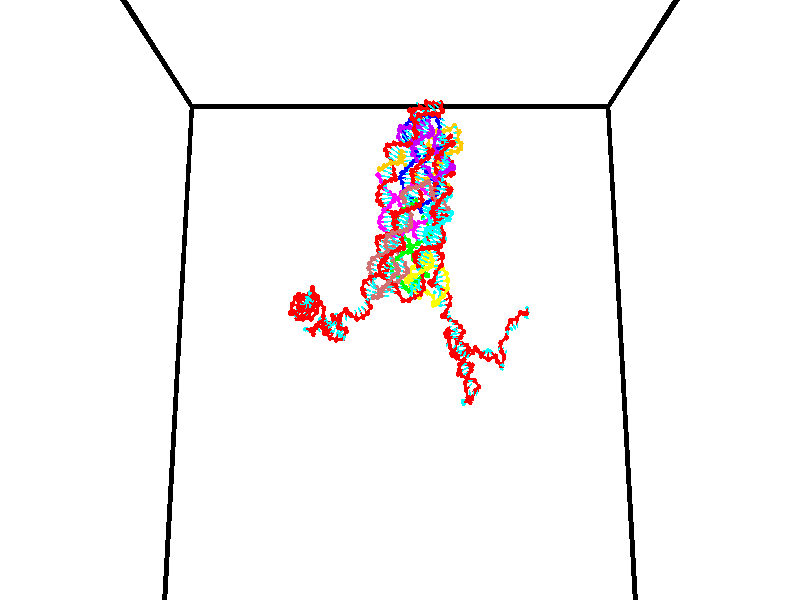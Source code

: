 // switches for output
#declare DRAW_BASES = 1; // possible values are 0, 1; only relevant for DNA ribbons
#declare DRAW_BASES_TYPE = 3; // possible values are 1, 2, 3; only relevant for DNA ribbons
#declare DRAW_FOG = 0; // set to 1 to enable fog

#include "colors.inc"

#include "transforms.inc"
background { rgb <1, 1, 1>}

#default {
   normal{
       ripples 0.25
       frequency 0.20
       turbulence 0.2
       lambda 5
   }
	finish {
		phong 0.1
		phong_size 40.
	}
}

// original window dimensions: 1024x640


// camera settings

camera {
	sky <0, 0.179814, -0.983701>
	up <0, 0.179814, -0.983701>
	right 1.6 * <1, 0, 0>
	location <35, 94.9851, 44.8844>
	look_at <35, 29.7336, 32.9568>
	direction <0, -65.2515, -11.9276>
	angle 67.0682
}


# declare cpy_camera_pos = <35, 94.9851, 44.8844>;
# if (DRAW_FOG = 1)
fog {
	fog_type 2
	up vnormalize(cpy_camera_pos)
	color rgbt<1,1,1,0.3>
	distance 1e-5
	fog_alt 3e-3
	fog_offset 56
}
# end


// LIGHTS

# declare lum = 6;
global_settings {
	ambient_light rgb lum * <0.05, 0.05, 0.05>
	max_trace_level 15
}# declare cpy_direct_light_amount = 0.25;
light_source
{	1000 * <-1, -1.16352, -0.803886>,
	rgb lum * cpy_direct_light_amount
	parallel
}

light_source
{	1000 * <1, 1.16352, 0.803886>,
	rgb lum * cpy_direct_light_amount
	parallel
}

// strand 0

// nucleotide -1

// particle -1
sphere {
	<24.155903, 35.088562, 34.938992> 0.250000
	pigment { color rgbt <1,0,0,0> }
	no_shadow
}
cylinder {
	<24.459080, 34.841469, 34.855160>,  <24.640985, 34.693211, 34.804859>, 0.100000
	pigment { color rgbt <1,0,0,0> }
	no_shadow
}
cylinder {
	<24.459080, 34.841469, 34.855160>,  <24.155903, 35.088562, 34.938992>, 0.100000
	pigment { color rgbt <1,0,0,0> }
	no_shadow
}

// particle -1
sphere {
	<24.459080, 34.841469, 34.855160> 0.100000
	pigment { color rgbt <1,0,0,0> }
	no_shadow
}
sphere {
	0, 1
	scale<0.080000,0.200000,0.300000>
	matrix <0.608062, 0.785387, -0.115882,
		0.236189, -0.039608, 0.970899,
		0.757942, -0.617737, -0.209584,
		24.686462, 34.656147, 34.792286>
	pigment { color rgbt <0,1,1,0> }
	no_shadow
}
cylinder {
	<24.650791, 35.089645, 35.499241>,  <24.155903, 35.088562, 34.938992>, 0.130000
	pigment { color rgbt <1,0,0,0> }
	no_shadow
}

// nucleotide -1

// particle -1
sphere {
	<24.650791, 35.089645, 35.499241> 0.250000
	pigment { color rgbt <1,0,0,0> }
	no_shadow
}
cylinder {
	<24.759352, 35.053741, 35.115932>,  <24.824488, 35.032200, 34.885948>, 0.100000
	pigment { color rgbt <1,0,0,0> }
	no_shadow
}
cylinder {
	<24.759352, 35.053741, 35.115932>,  <24.650791, 35.089645, 35.499241>, 0.100000
	pigment { color rgbt <1,0,0,0> }
	no_shadow
}

// particle -1
sphere {
	<24.759352, 35.053741, 35.115932> 0.100000
	pigment { color rgbt <1,0,0,0> }
	no_shadow
}
sphere {
	0, 1
	scale<0.080000,0.200000,0.300000>
	matrix <0.553908, 0.828798, 0.079242,
		0.787101, -0.552301, 0.274656,
		0.271400, -0.089763, -0.958272,
		24.840773, 35.026814, 34.828449>
	pigment { color rgbt <0,1,1,0> }
	no_shadow
}
cylinder {
	<25.310226, 35.182301, 35.481747>,  <24.650791, 35.089645, 35.499241>, 0.130000
	pigment { color rgbt <1,0,0,0> }
	no_shadow
}

// nucleotide -1

// particle -1
sphere {
	<25.310226, 35.182301, 35.481747> 0.250000
	pigment { color rgbt <1,0,0,0> }
	no_shadow
}
cylinder {
	<25.209599, 35.287380, 35.109146>,  <25.149221, 35.350430, 34.885586>, 0.100000
	pigment { color rgbt <1,0,0,0> }
	no_shadow
}
cylinder {
	<25.209599, 35.287380, 35.109146>,  <25.310226, 35.182301, 35.481747>, 0.100000
	pigment { color rgbt <1,0,0,0> }
	no_shadow
}

// particle -1
sphere {
	<25.209599, 35.287380, 35.109146> 0.100000
	pigment { color rgbt <1,0,0,0> }
	no_shadow
}
sphere {
	0, 1
	scale<0.080000,0.200000,0.300000>
	matrix <0.469464, 0.874771, 0.119912,
		0.846354, -0.407142, -0.343395,
		-0.251571, 0.262699, -0.931505,
		25.134127, 35.366192, 34.829693>
	pigment { color rgbt <0,1,1,0> }
	no_shadow
}
cylinder {
	<25.854836, 35.479126, 35.321541>,  <25.310226, 35.182301, 35.481747>, 0.130000
	pigment { color rgbt <1,0,0,0> }
	no_shadow
}

// nucleotide -1

// particle -1
sphere {
	<25.854836, 35.479126, 35.321541> 0.250000
	pigment { color rgbt <1,0,0,0> }
	no_shadow
}
cylinder {
	<25.622959, 35.612267, 35.024040>,  <25.483833, 35.692150, 34.845539>, 0.100000
	pigment { color rgbt <1,0,0,0> }
	no_shadow
}
cylinder {
	<25.622959, 35.612267, 35.024040>,  <25.854836, 35.479126, 35.321541>, 0.100000
	pigment { color rgbt <1,0,0,0> }
	no_shadow
}

// particle -1
sphere {
	<25.622959, 35.612267, 35.024040> 0.100000
	pigment { color rgbt <1,0,0,0> }
	no_shadow
}
sphere {
	0, 1
	scale<0.080000,0.200000,0.300000>
	matrix <0.401010, 0.911113, 0.095204,
		0.709332, -0.243063, -0.661641,
		-0.579689, 0.332856, -0.743752,
		25.449053, 35.712124, 34.800915>
	pigment { color rgbt <0,1,1,0> }
	no_shadow
}
cylinder {
	<26.283041, 35.926674, 34.863312>,  <25.854836, 35.479126, 35.321541>, 0.130000
	pigment { color rgbt <1,0,0,0> }
	no_shadow
}

// nucleotide -1

// particle -1
sphere {
	<26.283041, 35.926674, 34.863312> 0.250000
	pigment { color rgbt <1,0,0,0> }
	no_shadow
}
cylinder {
	<25.906200, 36.041615, 34.794170>,  <25.680096, 36.110580, 34.752686>, 0.100000
	pigment { color rgbt <1,0,0,0> }
	no_shadow
}
cylinder {
	<25.906200, 36.041615, 34.794170>,  <26.283041, 35.926674, 34.863312>, 0.100000
	pigment { color rgbt <1,0,0,0> }
	no_shadow
}

// particle -1
sphere {
	<25.906200, 36.041615, 34.794170> 0.100000
	pigment { color rgbt <1,0,0,0> }
	no_shadow
}
sphere {
	0, 1
	scale<0.080000,0.200000,0.300000>
	matrix <0.257236, 0.949962, 0.177207,
		0.215123, 0.122483, -0.968876,
		-0.942100, 0.287351, -0.172851,
		25.623569, 36.127819, 34.742313>
	pigment { color rgbt <0,1,1,0> }
	no_shadow
}
cylinder {
	<26.364336, 36.405148, 34.272018>,  <26.283041, 35.926674, 34.863312>, 0.130000
	pigment { color rgbt <1,0,0,0> }
	no_shadow
}

// nucleotide -1

// particle -1
sphere {
	<26.364336, 36.405148, 34.272018> 0.250000
	pigment { color rgbt <1,0,0,0> }
	no_shadow
}
cylinder {
	<26.027447, 36.455002, 34.481827>,  <25.825314, 36.484913, 34.607712>, 0.100000
	pigment { color rgbt <1,0,0,0> }
	no_shadow
}
cylinder {
	<26.027447, 36.455002, 34.481827>,  <26.364336, 36.405148, 34.272018>, 0.100000
	pigment { color rgbt <1,0,0,0> }
	no_shadow
}

// particle -1
sphere {
	<26.027447, 36.455002, 34.481827> 0.100000
	pigment { color rgbt <1,0,0,0> }
	no_shadow
}
sphere {
	0, 1
	scale<0.080000,0.200000,0.300000>
	matrix <0.293630, 0.921995, 0.252402,
		-0.452151, 0.366595, -0.813122,
		-0.842224, 0.124634, 0.524524,
		25.774780, 36.492393, 34.639183>
	pigment { color rgbt <0,1,1,0> }
	no_shadow
}
cylinder {
	<26.113426, 37.038158, 34.008698>,  <26.364336, 36.405148, 34.272018>, 0.130000
	pigment { color rgbt <1,0,0,0> }
	no_shadow
}

// nucleotide -1

// particle -1
sphere {
	<26.113426, 37.038158, 34.008698> 0.250000
	pigment { color rgbt <1,0,0,0> }
	no_shadow
}
cylinder {
	<25.931566, 36.992672, 34.362049>,  <25.822451, 36.965382, 34.574062>, 0.100000
	pigment { color rgbt <1,0,0,0> }
	no_shadow
}
cylinder {
	<25.931566, 36.992672, 34.362049>,  <26.113426, 37.038158, 34.008698>, 0.100000
	pigment { color rgbt <1,0,0,0> }
	no_shadow
}

// particle -1
sphere {
	<25.931566, 36.992672, 34.362049> 0.100000
	pigment { color rgbt <1,0,0,0> }
	no_shadow
}
sphere {
	0, 1
	scale<0.080000,0.200000,0.300000>
	matrix <0.144120, 0.969354, 0.198952,
		-0.878933, 0.217767, -0.424328,
		-0.454649, -0.113711, 0.883382,
		25.795172, 36.958557, 34.627064>
	pigment { color rgbt <0,1,1,0> }
	no_shadow
}
cylinder {
	<25.640253, 37.548241, 34.063538>,  <26.113426, 37.038158, 34.008698>, 0.130000
	pigment { color rgbt <1,0,0,0> }
	no_shadow
}

// nucleotide -1

// particle -1
sphere {
	<25.640253, 37.548241, 34.063538> 0.250000
	pigment { color rgbt <1,0,0,0> }
	no_shadow
}
cylinder {
	<25.744318, 37.464241, 34.440517>,  <25.806757, 37.413841, 34.666706>, 0.100000
	pigment { color rgbt <1,0,0,0> }
	no_shadow
}
cylinder {
	<25.744318, 37.464241, 34.440517>,  <25.640253, 37.548241, 34.063538>, 0.100000
	pigment { color rgbt <1,0,0,0> }
	no_shadow
}

// particle -1
sphere {
	<25.744318, 37.464241, 34.440517> 0.100000
	pigment { color rgbt <1,0,0,0> }
	no_shadow
}
sphere {
	0, 1
	scale<0.080000,0.200000,0.300000>
	matrix <0.315858, 0.940871, 0.122455,
		-0.912441, 0.265823, 0.311110,
		0.260163, -0.210000, 0.942452,
		25.822367, 37.401241, 34.723251>
	pigment { color rgbt <0,1,1,0> }
	no_shadow
}
cylinder {
	<25.278065, 38.006741, 34.494640>,  <25.640253, 37.548241, 34.063538>, 0.130000
	pigment { color rgbt <1,0,0,0> }
	no_shadow
}

// nucleotide -1

// particle -1
sphere {
	<25.278065, 38.006741, 34.494640> 0.250000
	pigment { color rgbt <1,0,0,0> }
	no_shadow
}
cylinder {
	<25.603754, 37.887428, 34.693867>,  <25.799168, 37.815842, 34.813400>, 0.100000
	pigment { color rgbt <1,0,0,0> }
	no_shadow
}
cylinder {
	<25.603754, 37.887428, 34.693867>,  <25.278065, 38.006741, 34.494640>, 0.100000
	pigment { color rgbt <1,0,0,0> }
	no_shadow
}

// particle -1
sphere {
	<25.603754, 37.887428, 34.693867> 0.100000
	pigment { color rgbt <1,0,0,0> }
	no_shadow
}
sphere {
	0, 1
	scale<0.080000,0.200000,0.300000>
	matrix <0.310868, 0.948565, 0.059886,
		-0.490309, 0.106071, 0.865070,
		0.814222, -0.298285, 0.498064,
		25.848021, 37.797943, 34.843285>
	pigment { color rgbt <0,1,1,0> }
	no_shadow
}
cylinder {
	<25.313421, 38.369228, 35.107315>,  <25.278065, 38.006741, 34.494640>, 0.130000
	pigment { color rgbt <1,0,0,0> }
	no_shadow
}

// nucleotide -1

// particle -1
sphere {
	<25.313421, 38.369228, 35.107315> 0.250000
	pigment { color rgbt <1,0,0,0> }
	no_shadow
}
cylinder {
	<25.686501, 38.255344, 35.018757>,  <25.910347, 38.187012, 34.965622>, 0.100000
	pigment { color rgbt <1,0,0,0> }
	no_shadow
}
cylinder {
	<25.686501, 38.255344, 35.018757>,  <25.313421, 38.369228, 35.107315>, 0.100000
	pigment { color rgbt <1,0,0,0> }
	no_shadow
}

// particle -1
sphere {
	<25.686501, 38.255344, 35.018757> 0.100000
	pigment { color rgbt <1,0,0,0> }
	no_shadow
}
sphere {
	0, 1
	scale<0.080000,0.200000,0.300000>
	matrix <0.292678, 0.956205, 0.003327,
		0.210754, -0.067902, 0.975178,
		0.932696, -0.284712, -0.221398,
		25.966309, 38.169930, 34.952339>
	pigment { color rgbt <0,1,1,0> }
	no_shadow
}
cylinder {
	<25.724638, 38.794868, 35.444744>,  <25.313421, 38.369228, 35.107315>, 0.130000
	pigment { color rgbt <1,0,0,0> }
	no_shadow
}

// nucleotide -1

// particle -1
sphere {
	<25.724638, 38.794868, 35.444744> 0.250000
	pigment { color rgbt <1,0,0,0> }
	no_shadow
}
cylinder {
	<25.944315, 38.636444, 35.150391>,  <26.076120, 38.541389, 34.973778>, 0.100000
	pigment { color rgbt <1,0,0,0> }
	no_shadow
}
cylinder {
	<25.944315, 38.636444, 35.150391>,  <25.724638, 38.794868, 35.444744>, 0.100000
	pigment { color rgbt <1,0,0,0> }
	no_shadow
}

// particle -1
sphere {
	<25.944315, 38.636444, 35.150391> 0.100000
	pigment { color rgbt <1,0,0,0> }
	no_shadow
}
sphere {
	0, 1
	scale<0.080000,0.200000,0.300000>
	matrix <0.367914, 0.905222, -0.212632,
		0.750352, -0.153965, 0.642858,
		0.549192, -0.396065, -0.735881,
		26.109072, 38.517624, 34.929626>
	pigment { color rgbt <0,1,1,0> }
	no_shadow
}
cylinder {
	<26.462662, 38.948467, 35.529785>,  <25.724638, 38.794868, 35.444744>, 0.130000
	pigment { color rgbt <1,0,0,0> }
	no_shadow
}

// nucleotide -1

// particle -1
sphere {
	<26.462662, 38.948467, 35.529785> 0.250000
	pigment { color rgbt <1,0,0,0> }
	no_shadow
}
cylinder {
	<26.334478, 38.909405, 35.152901>,  <26.257568, 38.885967, 34.926769>, 0.100000
	pigment { color rgbt <1,0,0,0> }
	no_shadow
}
cylinder {
	<26.334478, 38.909405, 35.152901>,  <26.462662, 38.948467, 35.529785>, 0.100000
	pigment { color rgbt <1,0,0,0> }
	no_shadow
}

// particle -1
sphere {
	<26.334478, 38.909405, 35.152901> 0.100000
	pigment { color rgbt <1,0,0,0> }
	no_shadow
}
sphere {
	0, 1
	scale<0.080000,0.200000,0.300000>
	matrix <0.343266, 0.915094, -0.211594,
		0.882879, -0.391237, -0.259727,
		-0.320458, -0.097656, -0.942216,
		26.238340, 38.880108, 34.870235>
	pigment { color rgbt <0,1,1,0> }
	no_shadow
}
cylinder {
	<26.999241, 39.158279, 35.082130>,  <26.462662, 38.948467, 35.529785>, 0.130000
	pigment { color rgbt <1,0,0,0> }
	no_shadow
}

// nucleotide -1

// particle -1
sphere {
	<26.999241, 39.158279, 35.082130> 0.250000
	pigment { color rgbt <1,0,0,0> }
	no_shadow
}
cylinder {
	<26.629141, 39.203186, 34.937187>,  <26.407080, 39.230129, 34.850220>, 0.100000
	pigment { color rgbt <1,0,0,0> }
	no_shadow
}
cylinder {
	<26.629141, 39.203186, 34.937187>,  <26.999241, 39.158279, 35.082130>, 0.100000
	pigment { color rgbt <1,0,0,0> }
	no_shadow
}

// particle -1
sphere {
	<26.629141, 39.203186, 34.937187> 0.100000
	pigment { color rgbt <1,0,0,0> }
	no_shadow
}
sphere {
	0, 1
	scale<0.080000,0.200000,0.300000>
	matrix <0.282115, 0.842233, -0.459407,
		0.253612, -0.527294, -0.810951,
		-0.925252, 0.112271, -0.362358,
		26.351564, 39.236866, 34.828480>
	pigment { color rgbt <0,1,1,0> }
	no_shadow
}
cylinder {
	<27.041330, 39.227318, 34.466980>,  <26.999241, 39.158279, 35.082130>, 0.130000
	pigment { color rgbt <1,0,0,0> }
	no_shadow
}

// nucleotide -1

// particle -1
sphere {
	<27.041330, 39.227318, 34.466980> 0.250000
	pigment { color rgbt <1,0,0,0> }
	no_shadow
}
cylinder {
	<26.687082, 39.407928, 34.510445>,  <26.474533, 39.516293, 34.536522>, 0.100000
	pigment { color rgbt <1,0,0,0> }
	no_shadow
}
cylinder {
	<26.687082, 39.407928, 34.510445>,  <27.041330, 39.227318, 34.466980>, 0.100000
	pigment { color rgbt <1,0,0,0> }
	no_shadow
}

// particle -1
sphere {
	<26.687082, 39.407928, 34.510445> 0.100000
	pigment { color rgbt <1,0,0,0> }
	no_shadow
}
sphere {
	0, 1
	scale<0.080000,0.200000,0.300000>
	matrix <0.289088, 0.719094, -0.631927,
		-0.363467, -0.528234, -0.767373,
		-0.885618, 0.451523, 0.108661,
		26.421396, 39.543385, 34.543041>
	pigment { color rgbt <0,1,1,0> }
	no_shadow
}
cylinder {
	<26.774479, 39.255417, 33.768391>,  <27.041330, 39.227318, 34.466980>, 0.130000
	pigment { color rgbt <1,0,0,0> }
	no_shadow
}

// nucleotide -1

// particle -1
sphere {
	<26.774479, 39.255417, 33.768391> 0.250000
	pigment { color rgbt <1,0,0,0> }
	no_shadow
}
cylinder {
	<26.669014, 39.541557, 34.027237>,  <26.605736, 39.713242, 34.182545>, 0.100000
	pigment { color rgbt <1,0,0,0> }
	no_shadow
}
cylinder {
	<26.669014, 39.541557, 34.027237>,  <26.774479, 39.255417, 33.768391>, 0.100000
	pigment { color rgbt <1,0,0,0> }
	no_shadow
}

// particle -1
sphere {
	<26.669014, 39.541557, 34.027237> 0.100000
	pigment { color rgbt <1,0,0,0> }
	no_shadow
}
sphere {
	0, 1
	scale<0.080000,0.200000,0.300000>
	matrix <0.558716, 0.660115, -0.502080,
		-0.786332, 0.229172, -0.573726,
		-0.263663, 0.715352, 0.647112,
		26.589914, 39.756165, 34.221371>
	pigment { color rgbt <0,1,1,0> }
	no_shadow
}
cylinder {
	<26.674444, 38.532303, 33.829132>,  <26.774479, 39.255417, 33.768391>, 0.130000
	pigment { color rgbt <1,0,0,0> }
	no_shadow
}

// nucleotide -1

// particle -1
sphere {
	<26.674444, 38.532303, 33.829132> 0.250000
	pigment { color rgbt <1,0,0,0> }
	no_shadow
}
cylinder {
	<26.567318, 38.663837, 34.191380>,  <26.503042, 38.742760, 34.408726>, 0.100000
	pigment { color rgbt <1,0,0,0> }
	no_shadow
}
cylinder {
	<26.567318, 38.663837, 34.191380>,  <26.674444, 38.532303, 33.829132>, 0.100000
	pigment { color rgbt <1,0,0,0> }
	no_shadow
}

// particle -1
sphere {
	<26.567318, 38.663837, 34.191380> 0.100000
	pigment { color rgbt <1,0,0,0> }
	no_shadow
}
sphere {
	0, 1
	scale<0.080000,0.200000,0.300000>
	matrix <-0.237127, -0.933536, 0.268851,
		0.933834, -0.142744, 0.327993,
		-0.267816, 0.328838, 0.905616,
		26.486973, 38.762489, 34.463066>
	pigment { color rgbt <0,1,1,0> }
	no_shadow
}
cylinder {
	<27.094667, 38.121078, 34.247311>,  <26.674444, 38.532303, 33.829132>, 0.130000
	pigment { color rgbt <1,0,0,0> }
	no_shadow
}

// nucleotide -1

// particle -1
sphere {
	<27.094667, 38.121078, 34.247311> 0.250000
	pigment { color rgbt <1,0,0,0> }
	no_shadow
}
cylinder {
	<26.776489, 38.245670, 34.455250>,  <26.585583, 38.320427, 34.580013>, 0.100000
	pigment { color rgbt <1,0,0,0> }
	no_shadow
}
cylinder {
	<26.776489, 38.245670, 34.455250>,  <27.094667, 38.121078, 34.247311>, 0.100000
	pigment { color rgbt <1,0,0,0> }
	no_shadow
}

// particle -1
sphere {
	<26.776489, 38.245670, 34.455250> 0.100000
	pigment { color rgbt <1,0,0,0> }
	no_shadow
}
sphere {
	0, 1
	scale<0.080000,0.200000,0.300000>
	matrix <-0.201647, -0.944963, 0.257651,
		0.571493, 0.100121, 0.814476,
		-0.795446, 0.311483, 0.519851,
		26.537855, 38.339115, 34.611206>
	pigment { color rgbt <0,1,1,0> }
	no_shadow
}
cylinder {
	<27.115786, 37.603813, 34.769421>,  <27.094667, 38.121078, 34.247311>, 0.130000
	pigment { color rgbt <1,0,0,0> }
	no_shadow
}

// nucleotide -1

// particle -1
sphere {
	<27.115786, 37.603813, 34.769421> 0.250000
	pigment { color rgbt <1,0,0,0> }
	no_shadow
}
cylinder {
	<26.771990, 37.799160, 34.829784>,  <26.565712, 37.916370, 34.866001>, 0.100000
	pigment { color rgbt <1,0,0,0> }
	no_shadow
}
cylinder {
	<26.771990, 37.799160, 34.829784>,  <27.115786, 37.603813, 34.769421>, 0.100000
	pigment { color rgbt <1,0,0,0> }
	no_shadow
}

// particle -1
sphere {
	<26.771990, 37.799160, 34.829784> 0.100000
	pigment { color rgbt <1,0,0,0> }
	no_shadow
}
sphere {
	0, 1
	scale<0.080000,0.200000,0.300000>
	matrix <-0.419586, -0.842686, 0.337383,
		0.291934, 0.226659, 0.929193,
		-0.859490, 0.488370, 0.150906,
		26.514143, 37.945671, 34.875057>
	pigment { color rgbt <0,1,1,0> }
	no_shadow
}
cylinder {
	<26.958380, 37.413128, 35.334122>,  <27.115786, 37.603813, 34.769421>, 0.130000
	pigment { color rgbt <1,0,0,0> }
	no_shadow
}

// nucleotide -1

// particle -1
sphere {
	<26.958380, 37.413128, 35.334122> 0.250000
	pigment { color rgbt <1,0,0,0> }
	no_shadow
}
cylinder {
	<26.611740, 37.528107, 35.170963>,  <26.403755, 37.597095, 35.073067>, 0.100000
	pigment { color rgbt <1,0,0,0> }
	no_shadow
}
cylinder {
	<26.611740, 37.528107, 35.170963>,  <26.958380, 37.413128, 35.334122>, 0.100000
	pigment { color rgbt <1,0,0,0> }
	no_shadow
}

// particle -1
sphere {
	<26.611740, 37.528107, 35.170963> 0.100000
	pigment { color rgbt <1,0,0,0> }
	no_shadow
}
sphere {
	0, 1
	scale<0.080000,0.200000,0.300000>
	matrix <-0.426266, -0.851398, 0.305645,
		-0.259425, 0.438744, 0.860350,
		-0.866600, 0.287446, -0.407896,
		26.351761, 37.614342, 35.048595>
	pigment { color rgbt <0,1,1,0> }
	no_shadow
}
cylinder {
	<26.407818, 37.284050, 35.867519>,  <26.958380, 37.413128, 35.334122>, 0.130000
	pigment { color rgbt <1,0,0,0> }
	no_shadow
}

// nucleotide -1

// particle -1
sphere {
	<26.407818, 37.284050, 35.867519> 0.250000
	pigment { color rgbt <1,0,0,0> }
	no_shadow
}
cylinder {
	<26.255009, 37.302940, 35.498341>,  <26.163324, 37.314274, 35.276833>, 0.100000
	pigment { color rgbt <1,0,0,0> }
	no_shadow
}
cylinder {
	<26.255009, 37.302940, 35.498341>,  <26.407818, 37.284050, 35.867519>, 0.100000
	pigment { color rgbt <1,0,0,0> }
	no_shadow
}

// particle -1
sphere {
	<26.255009, 37.302940, 35.498341> 0.100000
	pigment { color rgbt <1,0,0,0> }
	no_shadow
}
sphere {
	0, 1
	scale<0.080000,0.200000,0.300000>
	matrix <-0.518952, -0.837328, 0.171960,
		-0.764689, 0.544657, 0.344383,
		-0.382021, 0.047223, -0.922946,
		26.140402, 37.317108, 35.221458>
	pigment { color rgbt <0,1,1,0> }
	no_shadow
}
cylinder {
	<25.632660, 37.474525, 35.889362>,  <26.407818, 37.284050, 35.867519>, 0.130000
	pigment { color rgbt <1,0,0,0> }
	no_shadow
}

// nucleotide -1

// particle -1
sphere {
	<25.632660, 37.474525, 35.889362> 0.250000
	pigment { color rgbt <1,0,0,0> }
	no_shadow
}
cylinder {
	<25.783451, 37.243214, 35.599957>,  <25.873926, 37.104427, 35.426311>, 0.100000
	pigment { color rgbt <1,0,0,0> }
	no_shadow
}
cylinder {
	<25.783451, 37.243214, 35.599957>,  <25.632660, 37.474525, 35.889362>, 0.100000
	pigment { color rgbt <1,0,0,0> }
	no_shadow
}

// particle -1
sphere {
	<25.783451, 37.243214, 35.599957> 0.100000
	pigment { color rgbt <1,0,0,0> }
	no_shadow
}
sphere {
	0, 1
	scale<0.080000,0.200000,0.300000>
	matrix <-0.722931, -0.672030, 0.160458,
		-0.579014, 0.462562, -0.671401,
		0.376979, -0.578284, -0.723516,
		25.896545, 37.069729, 35.382900>
	pigment { color rgbt <0,1,1,0> }
	no_shadow
}
cylinder {
	<25.237329, 36.825424, 35.769077>,  <25.632660, 37.474525, 35.889362>, 0.130000
	pigment { color rgbt <1,0,0,0> }
	no_shadow
}

// nucleotide -1

// particle -1
sphere {
	<25.237329, 36.825424, 35.769077> 0.250000
	pigment { color rgbt <1,0,0,0> }
	no_shadow
}
cylinder {
	<25.396544, 36.880077, 35.406223>,  <25.492071, 36.912868, 35.188511>, 0.100000
	pigment { color rgbt <1,0,0,0> }
	no_shadow
}
cylinder {
	<25.396544, 36.880077, 35.406223>,  <25.237329, 36.825424, 35.769077>, 0.100000
	pigment { color rgbt <1,0,0,0> }
	no_shadow
}

// particle -1
sphere {
	<25.396544, 36.880077, 35.406223> 0.100000
	pigment { color rgbt <1,0,0,0> }
	no_shadow
}
sphere {
	0, 1
	scale<0.080000,0.200000,0.300000>
	matrix <-0.412238, -0.856742, -0.309924,
		-0.819530, 0.497317, -0.284687,
		0.398034, 0.136633, -0.907139,
		25.515953, 36.921066, 35.134083>
	pigment { color rgbt <0,1,1,0> }
	no_shadow
}
cylinder {
	<24.628771, 36.716312, 35.262623>,  <25.237329, 36.825424, 35.769077>, 0.130000
	pigment { color rgbt <1,0,0,0> }
	no_shadow
}

// nucleotide -1

// particle -1
sphere {
	<24.628771, 36.716312, 35.262623> 0.250000
	pigment { color rgbt <1,0,0,0> }
	no_shadow
}
cylinder {
	<24.984442, 36.653336, 35.090771>,  <25.197844, 36.615551, 34.987659>, 0.100000
	pigment { color rgbt <1,0,0,0> }
	no_shadow
}
cylinder {
	<24.984442, 36.653336, 35.090771>,  <24.628771, 36.716312, 35.262623>, 0.100000
	pigment { color rgbt <1,0,0,0> }
	no_shadow
}

// particle -1
sphere {
	<24.984442, 36.653336, 35.090771> 0.100000
	pigment { color rgbt <1,0,0,0> }
	no_shadow
}
sphere {
	0, 1
	scale<0.080000,0.200000,0.300000>
	matrix <-0.341574, -0.853145, -0.394297,
		-0.304456, 0.497349, -0.812374,
		0.889176, -0.157439, -0.429627,
		25.251194, 36.606102, 34.961884>
	pigment { color rgbt <0,1,1,0> }
	no_shadow
}
cylinder {
	<24.137325, 36.109016, 35.214405>,  <24.628771, 36.716312, 35.262623>, 0.130000
	pigment { color rgbt <1,0,0,0> }
	no_shadow
}

// nucleotide -1

// particle -1
sphere {
	<24.137325, 36.109016, 35.214405> 0.250000
	pigment { color rgbt <1,0,0,0> }
	no_shadow
}
cylinder {
	<24.494717, 36.030720, 35.376087>,  <24.709152, 35.983742, 35.473095>, 0.100000
	pigment { color rgbt <1,0,0,0> }
	no_shadow
}
cylinder {
	<24.494717, 36.030720, 35.376087>,  <24.137325, 36.109016, 35.214405>, 0.100000
	pigment { color rgbt <1,0,0,0> }
	no_shadow
}

// particle -1
sphere {
	<24.494717, 36.030720, 35.376087> 0.100000
	pigment { color rgbt <1,0,0,0> }
	no_shadow
}
sphere {
	0, 1
	scale<0.080000,0.200000,0.300000>
	matrix <-0.449062, -0.376813, 0.810158,
		-0.006271, -0.905372, -0.424574,
		0.893479, -0.195740, 0.404205,
		24.762760, 35.971996, 35.497349>
	pigment { color rgbt <0,1,1,0> }
	no_shadow
}
cylinder {
	<24.417063, 36.480885, 34.555519>,  <24.137325, 36.109016, 35.214405>, 0.130000
	pigment { color rgbt <1,0,0,0> }
	no_shadow
}

// nucleotide -1

// particle -1
sphere {
	<24.417063, 36.480885, 34.555519> 0.250000
	pigment { color rgbt <1,0,0,0> }
	no_shadow
}
cylinder {
	<24.794888, 36.368725, 34.623840>,  <25.021584, 36.301430, 34.664833>, 0.100000
	pigment { color rgbt <1,0,0,0> }
	no_shadow
}
cylinder {
	<24.794888, 36.368725, 34.623840>,  <24.417063, 36.480885, 34.555519>, 0.100000
	pigment { color rgbt <1,0,0,0> }
	no_shadow
}

// particle -1
sphere {
	<24.794888, 36.368725, 34.623840> 0.100000
	pigment { color rgbt <1,0,0,0> }
	no_shadow
}
sphere {
	0, 1
	scale<0.080000,0.200000,0.300000>
	matrix <-0.151889, -0.834392, -0.529830,
		0.291082, 0.474516, -0.830726,
		0.944564, -0.280402, 0.170803,
		25.078257, 36.284603, 34.675079>
	pigment { color rgbt <0,1,1,0> }
	no_shadow
}
cylinder {
	<24.620886, 36.149914, 33.950989>,  <24.417063, 36.480885, 34.555519>, 0.130000
	pigment { color rgbt <1,0,0,0> }
	no_shadow
}

// nucleotide -1

// particle -1
sphere {
	<24.620886, 36.149914, 33.950989> 0.250000
	pigment { color rgbt <1,0,0,0> }
	no_shadow
}
cylinder {
	<24.870056, 36.009029, 34.230392>,  <25.019558, 35.924500, 34.398033>, 0.100000
	pigment { color rgbt <1,0,0,0> }
	no_shadow
}
cylinder {
	<24.870056, 36.009029, 34.230392>,  <24.620886, 36.149914, 33.950989>, 0.100000
	pigment { color rgbt <1,0,0,0> }
	no_shadow
}

// particle -1
sphere {
	<24.870056, 36.009029, 34.230392> 0.100000
	pigment { color rgbt <1,0,0,0> }
	no_shadow
}
sphere {
	0, 1
	scale<0.080000,0.200000,0.300000>
	matrix <-0.019689, -0.899684, -0.436097,
		0.782033, 0.257903, -0.567371,
		0.622926, -0.352213, 0.698505,
		25.056934, 35.903366, 34.439945>
	pigment { color rgbt <0,1,1,0> }
	no_shadow
}
cylinder {
	<24.873724, 35.654766, 33.576828>,  <24.620886, 36.149914, 33.950989>, 0.130000
	pigment { color rgbt <1,0,0,0> }
	no_shadow
}

// nucleotide -1

// particle -1
sphere {
	<24.873724, 35.654766, 33.576828> 0.250000
	pigment { color rgbt <1,0,0,0> }
	no_shadow
}
cylinder {
	<24.933481, 35.567200, 33.962524>,  <24.969336, 35.514660, 34.193943>, 0.100000
	pigment { color rgbt <1,0,0,0> }
	no_shadow
}
cylinder {
	<24.933481, 35.567200, 33.962524>,  <24.873724, 35.654766, 33.576828>, 0.100000
	pigment { color rgbt <1,0,0,0> }
	no_shadow
}

// particle -1
sphere {
	<24.933481, 35.567200, 33.962524> 0.100000
	pigment { color rgbt <1,0,0,0> }
	no_shadow
}
sphere {
	0, 1
	scale<0.080000,0.200000,0.300000>
	matrix <-0.257861, -0.950063, -0.175749,
		0.954562, -0.222384, -0.198382,
		0.149392, -0.218918, 0.964239,
		24.978298, 35.501526, 34.251797>
	pigment { color rgbt <0,1,1,0> }
	no_shadow
}
cylinder {
	<25.287550, 35.094891, 33.638996>,  <24.873724, 35.654766, 33.576828>, 0.130000
	pigment { color rgbt <1,0,0,0> }
	no_shadow
}

// nucleotide -1

// particle -1
sphere {
	<25.287550, 35.094891, 33.638996> 0.250000
	pigment { color rgbt <1,0,0,0> }
	no_shadow
}
cylinder {
	<25.074785, 35.093437, 33.977711>,  <24.947126, 35.092564, 34.180939>, 0.100000
	pigment { color rgbt <1,0,0,0> }
	no_shadow
}
cylinder {
	<25.074785, 35.093437, 33.977711>,  <25.287550, 35.094891, 33.638996>, 0.100000
	pigment { color rgbt <1,0,0,0> }
	no_shadow
}

// particle -1
sphere {
	<25.074785, 35.093437, 33.977711> 0.100000
	pigment { color rgbt <1,0,0,0> }
	no_shadow
}
sphere {
	0, 1
	scale<0.080000,0.200000,0.300000>
	matrix <-0.207584, -0.968919, -0.134552,
		0.820961, -0.247350, 0.514627,
		-0.531914, -0.003634, 0.846791,
		24.915211, 35.092346, 34.231747>
	pigment { color rgbt <0,1,1,0> }
	no_shadow
}
cylinder {
	<25.683689, 34.549637, 33.413857>,  <25.287550, 35.094891, 33.638996>, 0.130000
	pigment { color rgbt <1,0,0,0> }
	no_shadow
}

// nucleotide -1

// particle -1
sphere {
	<25.683689, 34.549637, 33.413857> 0.250000
	pigment { color rgbt <1,0,0,0> }
	no_shadow
}
cylinder {
	<25.781874, 34.737206, 33.753235>,  <25.840784, 34.849747, 33.956863>, 0.100000
	pigment { color rgbt <1,0,0,0> }
	no_shadow
}
cylinder {
	<25.781874, 34.737206, 33.753235>,  <25.683689, 34.549637, 33.413857>, 0.100000
	pigment { color rgbt <1,0,0,0> }
	no_shadow
}

// particle -1
sphere {
	<25.781874, 34.737206, 33.753235> 0.100000
	pigment { color rgbt <1,0,0,0> }
	no_shadow
}
sphere {
	0, 1
	scale<0.080000,0.200000,0.300000>
	matrix <0.425977, -0.838371, 0.340115,
		0.870800, 0.277933, -0.405539,
		0.245463, 0.468922, 0.848446,
		25.855513, 34.877884, 34.007767>
	pigment { color rgbt <0,1,1,0> }
	no_shadow
}
cylinder {
	<26.476950, 34.444836, 33.561352>,  <25.683689, 34.549637, 33.413857>, 0.130000
	pigment { color rgbt <1,0,0,0> }
	no_shadow
}

// nucleotide -1

// particle -1
sphere {
	<26.476950, 34.444836, 33.561352> 0.250000
	pigment { color rgbt <1,0,0,0> }
	no_shadow
}
cylinder {
	<26.222260, 34.499344, 33.864933>,  <26.069445, 34.532051, 34.047081>, 0.100000
	pigment { color rgbt <1,0,0,0> }
	no_shadow
}
cylinder {
	<26.222260, 34.499344, 33.864933>,  <26.476950, 34.444836, 33.561352>, 0.100000
	pigment { color rgbt <1,0,0,0> }
	no_shadow
}

// particle -1
sphere {
	<26.222260, 34.499344, 33.864933> 0.100000
	pigment { color rgbt <1,0,0,0> }
	no_shadow
}
sphere {
	0, 1
	scale<0.080000,0.200000,0.300000>
	matrix <0.294077, -0.866953, 0.402383,
		0.712809, 0.479399, 0.511938,
		-0.636727, 0.136273, 0.758952,
		26.031240, 34.540226, 34.092617>
	pigment { color rgbt <0,1,1,0> }
	no_shadow
}
cylinder {
	<26.875408, 34.211563, 34.018562>,  <26.476950, 34.444836, 33.561352>, 0.130000
	pigment { color rgbt <1,0,0,0> }
	no_shadow
}

// nucleotide -1

// particle -1
sphere {
	<26.875408, 34.211563, 34.018562> 0.250000
	pigment { color rgbt <1,0,0,0> }
	no_shadow
}
cylinder {
	<26.495916, 34.204845, 34.144821>,  <26.268221, 34.200817, 34.220577>, 0.100000
	pigment { color rgbt <1,0,0,0> }
	no_shadow
}
cylinder {
	<26.495916, 34.204845, 34.144821>,  <26.875408, 34.211563, 34.018562>, 0.100000
	pigment { color rgbt <1,0,0,0> }
	no_shadow
}

// particle -1
sphere {
	<26.495916, 34.204845, 34.144821> 0.100000
	pigment { color rgbt <1,0,0,0> }
	no_shadow
}
sphere {
	0, 1
	scale<0.080000,0.200000,0.300000>
	matrix <0.181638, -0.846213, 0.500930,
		0.258690, 0.532580, 0.805877,
		-0.948729, -0.016793, 0.315644,
		26.211298, 34.199806, 34.239513>
	pigment { color rgbt <0,1,1,0> }
	no_shadow
}
cylinder {
	<27.281353, 34.663254, 34.592197>,  <26.875408, 34.211563, 34.018562>, 0.130000
	pigment { color rgbt <1,0,0,0> }
	no_shadow
}

// nucleotide -1

// particle -1
sphere {
	<27.281353, 34.663254, 34.592197> 0.250000
	pigment { color rgbt <1,0,0,0> }
	no_shadow
}
cylinder {
	<27.211502, 34.453846, 34.925766>,  <27.169592, 34.328201, 35.125908>, 0.100000
	pigment { color rgbt <1,0,0,0> }
	no_shadow
}
cylinder {
	<27.211502, 34.453846, 34.925766>,  <27.281353, 34.663254, 34.592197>, 0.100000
	pigment { color rgbt <1,0,0,0> }
	no_shadow
}

// particle -1
sphere {
	<27.211502, 34.453846, 34.925766> 0.100000
	pigment { color rgbt <1,0,0,0> }
	no_shadow
}
sphere {
	0, 1
	scale<0.080000,0.200000,0.300000>
	matrix <0.696998, 0.532501, 0.480246,
		-0.695485, 0.665109, 0.271903,
		-0.174627, -0.523520, 0.833926,
		27.159115, 34.296791, 35.175945>
	pigment { color rgbt <0,1,1,0> }
	no_shadow
}
cylinder {
	<27.285973, 35.121624, 35.282093>,  <27.281353, 34.663254, 34.592197>, 0.130000
	pigment { color rgbt <1,0,0,0> }
	no_shadow
}

// nucleotide -1

// particle -1
sphere {
	<27.285973, 35.121624, 35.282093> 0.250000
	pigment { color rgbt <1,0,0,0> }
	no_shadow
}
cylinder {
	<27.337561, 34.743786, 35.402832>,  <27.368513, 34.517082, 35.475273>, 0.100000
	pigment { color rgbt <1,0,0,0> }
	no_shadow
}
cylinder {
	<27.337561, 34.743786, 35.402832>,  <27.285973, 35.121624, 35.282093>, 0.100000
	pigment { color rgbt <1,0,0,0> }
	no_shadow
}

// particle -1
sphere {
	<27.337561, 34.743786, 35.402832> 0.100000
	pigment { color rgbt <1,0,0,0> }
	no_shadow
}
sphere {
	0, 1
	scale<0.080000,0.200000,0.300000>
	matrix <0.647983, 0.310688, 0.695407,
		-0.750656, 0.105905, 0.652149,
		0.128968, -0.944593, 0.301845,
		27.376251, 34.460407, 35.493385>
	pigment { color rgbt <0,1,1,0> }
	no_shadow
}
cylinder {
	<27.298979, 35.185104, 36.019585>,  <27.285973, 35.121624, 35.282093>, 0.130000
	pigment { color rgbt <1,0,0,0> }
	no_shadow
}

// nucleotide -1

// particle -1
sphere {
	<27.298979, 35.185104, 36.019585> 0.250000
	pigment { color rgbt <1,0,0,0> }
	no_shadow
}
cylinder {
	<27.486662, 34.840687, 35.941162>,  <27.599272, 34.634037, 35.894108>, 0.100000
	pigment { color rgbt <1,0,0,0> }
	no_shadow
}
cylinder {
	<27.486662, 34.840687, 35.941162>,  <27.298979, 35.185104, 36.019585>, 0.100000
	pigment { color rgbt <1,0,0,0> }
	no_shadow
}

// particle -1
sphere {
	<27.486662, 34.840687, 35.941162> 0.100000
	pigment { color rgbt <1,0,0,0> }
	no_shadow
}
sphere {
	0, 1
	scale<0.080000,0.200000,0.300000>
	matrix <0.691572, 0.220219, 0.687919,
		-0.549155, -0.458367, 0.698805,
		0.469210, -0.861048, -0.196060,
		27.627424, 34.582371, 35.882343>
	pigment { color rgbt <0,1,1,0> }
	no_shadow
}
cylinder {
	<27.457123, 35.711952, 36.472034>,  <27.298979, 35.185104, 36.019585>, 0.130000
	pigment { color rgbt <1,0,0,0> }
	no_shadow
}

// nucleotide -1

// particle -1
sphere {
	<27.457123, 35.711952, 36.472034> 0.250000
	pigment { color rgbt <1,0,0,0> }
	no_shadow
}
cylinder {
	<27.827206, 35.826206, 36.372112>,  <28.049255, 35.894760, 36.312160>, 0.100000
	pigment { color rgbt <1,0,0,0> }
	no_shadow
}
cylinder {
	<27.827206, 35.826206, 36.372112>,  <27.457123, 35.711952, 36.472034>, 0.100000
	pigment { color rgbt <1,0,0,0> }
	no_shadow
}

// particle -1
sphere {
	<27.827206, 35.826206, 36.372112> 0.100000
	pigment { color rgbt <1,0,0,0> }
	no_shadow
}
sphere {
	0, 1
	scale<0.080000,0.200000,0.300000>
	matrix <0.315527, -0.213415, 0.924606,
		0.210788, -0.934274, -0.287579,
		0.925209, 0.285635, -0.249803,
		28.104769, 35.911896, 36.297173>
	pigment { color rgbt <0,1,1,0> }
	no_shadow
}
cylinder {
	<27.992661, 35.135342, 36.582092>,  <27.457123, 35.711952, 36.472034>, 0.130000
	pigment { color rgbt <1,0,0,0> }
	no_shadow
}

// nucleotide -1

// particle -1
sphere {
	<27.992661, 35.135342, 36.582092> 0.250000
	pigment { color rgbt <1,0,0,0> }
	no_shadow
}
cylinder {
	<28.148279, 35.500957, 36.628002>,  <28.241650, 35.720325, 36.655548>, 0.100000
	pigment { color rgbt <1,0,0,0> }
	no_shadow
}
cylinder {
	<28.148279, 35.500957, 36.628002>,  <27.992661, 35.135342, 36.582092>, 0.100000
	pigment { color rgbt <1,0,0,0> }
	no_shadow
}

// particle -1
sphere {
	<28.148279, 35.500957, 36.628002> 0.100000
	pigment { color rgbt <1,0,0,0> }
	no_shadow
}
sphere {
	0, 1
	scale<0.080000,0.200000,0.300000>
	matrix <0.517040, -0.319767, 0.793988,
		0.762438, -0.249557, -0.597000,
		0.389047, 0.914040, 0.114772,
		28.264994, 35.775169, 36.662434>
	pigment { color rgbt <0,1,1,0> }
	no_shadow
}
cylinder {
	<27.406418, 34.671852, 36.670910>,  <27.992661, 35.135342, 36.582092>, 0.130000
	pigment { color rgbt <1,0,0,0> }
	no_shadow
}

// nucleotide -1

// particle -1
sphere {
	<27.406418, 34.671852, 36.670910> 0.250000
	pigment { color rgbt <1,0,0,0> }
	no_shadow
}
cylinder {
	<27.687954, 34.604767, 36.394798>,  <27.856876, 34.564518, 36.229134>, 0.100000
	pigment { color rgbt <1,0,0,0> }
	no_shadow
}
cylinder {
	<27.687954, 34.604767, 36.394798>,  <27.406418, 34.671852, 36.670910>, 0.100000
	pigment { color rgbt <1,0,0,0> }
	no_shadow
}

// particle -1
sphere {
	<27.687954, 34.604767, 36.394798> 0.100000
	pigment { color rgbt <1,0,0,0> }
	no_shadow
}
sphere {
	0, 1
	scale<0.080000,0.200000,0.300000>
	matrix <0.695567, 0.359962, 0.621783,
		0.144194, -0.917769, 0.370010,
		0.703842, -0.167710, -0.690275,
		27.899107, 34.554455, 36.187717>
	pigment { color rgbt <0,1,1,0> }
	no_shadow
}
cylinder {
	<27.932270, 34.300774, 37.027309>,  <27.406418, 34.671852, 36.670910>, 0.130000
	pigment { color rgbt <1,0,0,0> }
	no_shadow
}

// nucleotide -1

// particle -1
sphere {
	<27.932270, 34.300774, 37.027309> 0.250000
	pigment { color rgbt <1,0,0,0> }
	no_shadow
}
cylinder {
	<28.148912, 34.401783, 36.706585>,  <28.278898, 34.462391, 36.514153>, 0.100000
	pigment { color rgbt <1,0,0,0> }
	no_shadow
}
cylinder {
	<28.148912, 34.401783, 36.706585>,  <27.932270, 34.300774, 37.027309>, 0.100000
	pigment { color rgbt <1,0,0,0> }
	no_shadow
}

// particle -1
sphere {
	<28.148912, 34.401783, 36.706585> 0.100000
	pigment { color rgbt <1,0,0,0> }
	no_shadow
}
sphere {
	0, 1
	scale<0.080000,0.200000,0.300000>
	matrix <0.814582, 0.077953, 0.574787,
		0.207652, -0.964445, -0.163483,
		0.541606, 0.252526, -0.801806,
		28.311394, 34.477539, 36.466042>
	pigment { color rgbt <0,1,1,0> }
	no_shadow
}
cylinder {
	<28.525118, 34.036728, 37.168892>,  <27.932270, 34.300774, 37.027309>, 0.130000
	pigment { color rgbt <1,0,0,0> }
	no_shadow
}

// nucleotide -1

// particle -1
sphere {
	<28.525118, 34.036728, 37.168892> 0.250000
	pigment { color rgbt <1,0,0,0> }
	no_shadow
}
cylinder {
	<28.611845, 34.294239, 36.875351>,  <28.663881, 34.448746, 36.699226>, 0.100000
	pigment { color rgbt <1,0,0,0> }
	no_shadow
}
cylinder {
	<28.611845, 34.294239, 36.875351>,  <28.525118, 34.036728, 37.168892>, 0.100000
	pigment { color rgbt <1,0,0,0> }
	no_shadow
}

// particle -1
sphere {
	<28.611845, 34.294239, 36.875351> 0.100000
	pigment { color rgbt <1,0,0,0> }
	no_shadow
}
sphere {
	0, 1
	scale<0.080000,0.200000,0.300000>
	matrix <0.758237, 0.362426, 0.541963,
		0.614872, -0.673941, -0.409556,
		0.216817, 0.643778, -0.733853,
		28.676889, 34.487373, 36.655193>
	pigment { color rgbt <0,1,1,0> }
	no_shadow
}
cylinder {
	<29.196896, 34.153202, 37.077785>,  <28.525118, 34.036728, 37.168892>, 0.130000
	pigment { color rgbt <1,0,0,0> }
	no_shadow
}

// nucleotide -1

// particle -1
sphere {
	<29.196896, 34.153202, 37.077785> 0.250000
	pigment { color rgbt <1,0,0,0> }
	no_shadow
}
cylinder {
	<29.043730, 34.497906, 36.944675>,  <28.951830, 34.704727, 36.864807>, 0.100000
	pigment { color rgbt <1,0,0,0> }
	no_shadow
}
cylinder {
	<29.043730, 34.497906, 36.944675>,  <29.196896, 34.153202, 37.077785>, 0.100000
	pigment { color rgbt <1,0,0,0> }
	no_shadow
}

// particle -1
sphere {
	<29.043730, 34.497906, 36.944675> 0.100000
	pigment { color rgbt <1,0,0,0> }
	no_shadow
}
sphere {
	0, 1
	scale<0.080000,0.200000,0.300000>
	matrix <0.774207, 0.495891, 0.393313,
		0.503964, -0.107034, -0.857067,
		-0.382915, 0.861763, -0.332778,
		28.928856, 34.756435, 36.844841>
	pigment { color rgbt <0,1,1,0> }
	no_shadow
}
cylinder {
	<29.592669, 34.601749, 36.537785>,  <29.196896, 34.153202, 37.077785>, 0.130000
	pigment { color rgbt <1,0,0,0> }
	no_shadow
}

// nucleotide -1

// particle -1
sphere {
	<29.592669, 34.601749, 36.537785> 0.250000
	pigment { color rgbt <1,0,0,0> }
	no_shadow
}
cylinder {
	<29.358570, 34.828957, 36.769245>,  <29.218111, 34.965282, 36.908123>, 0.100000
	pigment { color rgbt <1,0,0,0> }
	no_shadow
}
cylinder {
	<29.358570, 34.828957, 36.769245>,  <29.592669, 34.601749, 36.537785>, 0.100000
	pigment { color rgbt <1,0,0,0> }
	no_shadow
}

// particle -1
sphere {
	<29.358570, 34.828957, 36.769245> 0.100000
	pigment { color rgbt <1,0,0,0> }
	no_shadow
}
sphere {
	0, 1
	scale<0.080000,0.200000,0.300000>
	matrix <0.808538, 0.462707, 0.363549,
		-0.061242, 0.680627, -0.730066,
		-0.585248, 0.568022, 0.578650,
		29.182995, 34.999363, 36.942841>
	pigment { color rgbt <0,1,1,0> }
	no_shadow
}
cylinder {
	<29.598478, 35.403820, 36.468330>,  <29.592669, 34.601749, 36.537785>, 0.130000
	pigment { color rgbt <1,0,0,0> }
	no_shadow
}

// nucleotide -1

// particle -1
sphere {
	<29.598478, 35.403820, 36.468330> 0.250000
	pigment { color rgbt <1,0,0,0> }
	no_shadow
}
cylinder {
	<29.509951, 35.332047, 36.851749>,  <29.456835, 35.288982, 37.081802>, 0.100000
	pigment { color rgbt <1,0,0,0> }
	no_shadow
}
cylinder {
	<29.509951, 35.332047, 36.851749>,  <29.598478, 35.403820, 36.468330>, 0.100000
	pigment { color rgbt <1,0,0,0> }
	no_shadow
}

// particle -1
sphere {
	<29.509951, 35.332047, 36.851749> 0.100000
	pigment { color rgbt <1,0,0,0> }
	no_shadow
}
sphere {
	0, 1
	scale<0.080000,0.200000,0.300000>
	matrix <0.869689, 0.408381, 0.277247,
		-0.441201, 0.895002, 0.065668,
		-0.221319, -0.179433, 0.958552,
		29.443556, 35.278217, 37.139317>
	pigment { color rgbt <0,1,1,0> }
	no_shadow
}
cylinder {
	<28.840391, 35.580658, 36.296890>,  <29.598478, 35.403820, 36.468330>, 0.130000
	pigment { color rgbt <1,0,0,0> }
	no_shadow
}

// nucleotide -1

// particle -1
sphere {
	<28.840391, 35.580658, 36.296890> 0.250000
	pigment { color rgbt <1,0,0,0> }
	no_shadow
}
cylinder {
	<28.994175, 35.228481, 36.407902>,  <29.086445, 35.017178, 36.474506>, 0.100000
	pigment { color rgbt <1,0,0,0> }
	no_shadow
}
cylinder {
	<28.994175, 35.228481, 36.407902>,  <28.840391, 35.580658, 36.296890>, 0.100000
	pigment { color rgbt <1,0,0,0> }
	no_shadow
}

// particle -1
sphere {
	<28.994175, 35.228481, 36.407902> 0.100000
	pigment { color rgbt <1,0,0,0> }
	no_shadow
}
sphere {
	0, 1
	scale<0.080000,0.200000,0.300000>
	matrix <-0.711582, -0.474159, -0.518482,
		0.588082, 0.001855, -0.808800,
		0.384461, -0.880437, 0.277524,
		29.109514, 34.964352, 36.491158>
	pigment { color rgbt <0,1,1,0> }
	no_shadow
}
cylinder {
	<28.960247, 35.182625, 35.631714>,  <28.840391, 35.580658, 36.296890>, 0.130000
	pigment { color rgbt <1,0,0,0> }
	no_shadow
}

// nucleotide -1

// particle -1
sphere {
	<28.960247, 35.182625, 35.631714> 0.250000
	pigment { color rgbt <1,0,0,0> }
	no_shadow
}
cylinder {
	<28.913803, 34.938061, 35.944813>,  <28.885937, 34.791321, 36.132671>, 0.100000
	pigment { color rgbt <1,0,0,0> }
	no_shadow
}
cylinder {
	<28.913803, 34.938061, 35.944813>,  <28.960247, 35.182625, 35.631714>, 0.100000
	pigment { color rgbt <1,0,0,0> }
	no_shadow
}

// particle -1
sphere {
	<28.913803, 34.938061, 35.944813> 0.100000
	pigment { color rgbt <1,0,0,0> }
	no_shadow
}
sphere {
	0, 1
	scale<0.080000,0.200000,0.300000>
	matrix <-0.715492, -0.495121, -0.492876,
		0.688905, -0.617279, -0.379970,
		-0.116111, -0.611410, 0.782749,
		28.878969, 34.754639, 36.179638>
	pigment { color rgbt <0,1,1,0> }
	no_shadow
}
cylinder {
	<28.863449, 34.604839, 35.247009>,  <28.960247, 35.182625, 35.631714>, 0.130000
	pigment { color rgbt <1,0,0,0> }
	no_shadow
}

// nucleotide -1

// particle -1
sphere {
	<28.863449, 34.604839, 35.247009> 0.250000
	pigment { color rgbt <1,0,0,0> }
	no_shadow
}
cylinder {
	<28.721161, 34.561501, 35.618324>,  <28.635788, 34.535496, 35.841114>, 0.100000
	pigment { color rgbt <1,0,0,0> }
	no_shadow
}
cylinder {
	<28.721161, 34.561501, 35.618324>,  <28.863449, 34.604839, 35.247009>, 0.100000
	pigment { color rgbt <1,0,0,0> }
	no_shadow
}

// particle -1
sphere {
	<28.721161, 34.561501, 35.618324> 0.100000
	pigment { color rgbt <1,0,0,0> }
	no_shadow
}
sphere {
	0, 1
	scale<0.080000,0.200000,0.300000>
	matrix <-0.749433, -0.560383, -0.352592,
		0.558401, -0.821116, 0.118139,
		-0.355722, -0.108350, 0.928290,
		28.614445, 34.528996, 35.896812>
	pigment { color rgbt <0,1,1,0> }
	no_shadow
}
cylinder {
	<28.711874, 33.947624, 35.365215>,  <28.863449, 34.604839, 35.247009>, 0.130000
	pigment { color rgbt <1,0,0,0> }
	no_shadow
}

// nucleotide -1

// particle -1
sphere {
	<28.711874, 33.947624, 35.365215> 0.250000
	pigment { color rgbt <1,0,0,0> }
	no_shadow
}
cylinder {
	<28.465675, 34.128044, 35.623737>,  <28.317955, 34.236298, 35.778851>, 0.100000
	pigment { color rgbt <1,0,0,0> }
	no_shadow
}
cylinder {
	<28.465675, 34.128044, 35.623737>,  <28.711874, 33.947624, 35.365215>, 0.100000
	pigment { color rgbt <1,0,0,0> }
	no_shadow
}

// particle -1
sphere {
	<28.465675, 34.128044, 35.623737> 0.100000
	pigment { color rgbt <1,0,0,0> }
	no_shadow
}
sphere {
	0, 1
	scale<0.080000,0.200000,0.300000>
	matrix <-0.783318, -0.440655, -0.438447,
		0.087035, -0.776128, 0.624541,
		-0.615498, 0.451054, 0.646307,
		28.281027, 34.263359, 35.817631>
	pigment { color rgbt <0,1,1,0> }
	no_shadow
}
cylinder {
	<28.230076, 33.480476, 35.514637>,  <28.711874, 33.947624, 35.365215>, 0.130000
	pigment { color rgbt <1,0,0,0> }
	no_shadow
}

// nucleotide -1

// particle -1
sphere {
	<28.230076, 33.480476, 35.514637> 0.250000
	pigment { color rgbt <1,0,0,0> }
	no_shadow
}
cylinder {
	<28.049414, 33.810162, 35.651276>,  <27.941017, 34.007973, 35.733257>, 0.100000
	pigment { color rgbt <1,0,0,0> }
	no_shadow
}
cylinder {
	<28.049414, 33.810162, 35.651276>,  <28.230076, 33.480476, 35.514637>, 0.100000
	pigment { color rgbt <1,0,0,0> }
	no_shadow
}

// particle -1
sphere {
	<28.049414, 33.810162, 35.651276> 0.100000
	pigment { color rgbt <1,0,0,0> }
	no_shadow
}
sphere {
	0, 1
	scale<0.080000,0.200000,0.300000>
	matrix <-0.883420, -0.359572, -0.300462,
		-0.124815, -0.437479, 0.890524,
		-0.451653, 0.824209, 0.341598,
		27.913918, 34.057423, 35.753754>
	pigment { color rgbt <0,1,1,0> }
	no_shadow
}
cylinder {
	<27.718884, 33.253681, 35.908997>,  <28.230076, 33.480476, 35.514637>, 0.130000
	pigment { color rgbt <1,0,0,0> }
	no_shadow
}

// nucleotide -1

// particle -1
sphere {
	<27.718884, 33.253681, 35.908997> 0.250000
	pigment { color rgbt <1,0,0,0> }
	no_shadow
}
cylinder {
	<27.614773, 33.617363, 35.779015>,  <27.552307, 33.835571, 35.701023>, 0.100000
	pigment { color rgbt <1,0,0,0> }
	no_shadow
}
cylinder {
	<27.614773, 33.617363, 35.779015>,  <27.718884, 33.253681, 35.908997>, 0.100000
	pigment { color rgbt <1,0,0,0> }
	no_shadow
}

// particle -1
sphere {
	<27.614773, 33.617363, 35.779015> 0.100000
	pigment { color rgbt <1,0,0,0> }
	no_shadow
}
sphere {
	0, 1
	scale<0.080000,0.200000,0.300000>
	matrix <-0.874671, -0.364561, -0.319447,
		-0.408910, 0.201086, 0.890144,
		-0.260275, 0.909208, -0.324957,
		27.536690, 33.890125, 35.681526>
	pigment { color rgbt <0,1,1,0> }
	no_shadow
}
cylinder {
	<27.009567, 33.417713, 36.034916>,  <27.718884, 33.253681, 35.908997>, 0.130000
	pigment { color rgbt <1,0,0,0> }
	no_shadow
}

// nucleotide -1

// particle -1
sphere {
	<27.009567, 33.417713, 36.034916> 0.250000
	pigment { color rgbt <1,0,0,0> }
	no_shadow
}
cylinder {
	<27.097277, 33.665653, 35.733532>,  <27.149902, 33.814419, 35.552700>, 0.100000
	pigment { color rgbt <1,0,0,0> }
	no_shadow
}
cylinder {
	<27.097277, 33.665653, 35.733532>,  <27.009567, 33.417713, 36.034916>, 0.100000
	pigment { color rgbt <1,0,0,0> }
	no_shadow
}

// particle -1
sphere {
	<27.097277, 33.665653, 35.733532> 0.100000
	pigment { color rgbt <1,0,0,0> }
	no_shadow
}
sphere {
	0, 1
	scale<0.080000,0.200000,0.300000>
	matrix <-0.789929, -0.340478, -0.509987,
		-0.572653, 0.707007, 0.414981,
		0.219273, 0.619851, -0.753461,
		27.163059, 33.851608, 35.507492>
	pigment { color rgbt <0,1,1,0> }
	no_shadow
}
cylinder {
	<26.404673, 33.692776, 35.925442>,  <27.009567, 33.417713, 36.034916>, 0.130000
	pigment { color rgbt <1,0,0,0> }
	no_shadow
}

// nucleotide -1

// particle -1
sphere {
	<26.404673, 33.692776, 35.925442> 0.250000
	pigment { color rgbt <1,0,0,0> }
	no_shadow
}
cylinder {
	<26.606161, 33.724243, 35.581333>,  <26.727055, 33.743122, 35.374866>, 0.100000
	pigment { color rgbt <1,0,0,0> }
	no_shadow
}
cylinder {
	<26.606161, 33.724243, 35.581333>,  <26.404673, 33.692776, 35.925442>, 0.100000
	pigment { color rgbt <1,0,0,0> }
	no_shadow
}

// particle -1
sphere {
	<26.606161, 33.724243, 35.581333> 0.100000
	pigment { color rgbt <1,0,0,0> }
	no_shadow
}
sphere {
	0, 1
	scale<0.080000,0.200000,0.300000>
	matrix <-0.807631, -0.310541, -0.501295,
		-0.306588, 0.947299, -0.092891,
		0.503723, 0.078670, -0.860276,
		26.757278, 33.747845, 35.323250>
	pigment { color rgbt <0,1,1,0> }
	no_shadow
}
cylinder {
	<25.889513, 33.064026, 36.158958>,  <26.404673, 33.692776, 35.925442>, 0.130000
	pigment { color rgbt <1,0,0,0> }
	no_shadow
}

// nucleotide -1

// particle -1
sphere {
	<25.889513, 33.064026, 36.158958> 0.250000
	pigment { color rgbt <1,0,0,0> }
	no_shadow
}
cylinder {
	<25.495464, 33.001034, 36.131443>,  <25.259035, 32.963238, 36.114933>, 0.100000
	pigment { color rgbt <1,0,0,0> }
	no_shadow
}
cylinder {
	<25.495464, 33.001034, 36.131443>,  <25.889513, 33.064026, 36.158958>, 0.100000
	pigment { color rgbt <1,0,0,0> }
	no_shadow
}

// particle -1
sphere {
	<25.495464, 33.001034, 36.131443> 0.100000
	pigment { color rgbt <1,0,0,0> }
	no_shadow
}
sphere {
	0, 1
	scale<0.080000,0.200000,0.300000>
	matrix <0.168388, -0.964497, -0.203449,
		-0.034308, -0.212006, 0.976666,
		-0.985124, -0.157479, -0.068789,
		25.199926, 32.953789, 36.110806>
	pigment { color rgbt <0,1,1,0> }
	no_shadow
}
cylinder {
	<25.940510, 32.436119, 36.478859>,  <25.889513, 33.064026, 36.158958>, 0.130000
	pigment { color rgbt <1,0,0,0> }
	no_shadow
}

// nucleotide -1

// particle -1
sphere {
	<25.940510, 32.436119, 36.478859> 0.250000
	pigment { color rgbt <1,0,0,0> }
	no_shadow
}
cylinder {
	<25.609428, 32.468311, 36.256714>,  <25.410780, 32.487625, 36.123425>, 0.100000
	pigment { color rgbt <1,0,0,0> }
	no_shadow
}
cylinder {
	<25.609428, 32.468311, 36.256714>,  <25.940510, 32.436119, 36.478859>, 0.100000
	pigment { color rgbt <1,0,0,0> }
	no_shadow
}

// particle -1
sphere {
	<25.609428, 32.468311, 36.256714> 0.100000
	pigment { color rgbt <1,0,0,0> }
	no_shadow
}
sphere {
	0, 1
	scale<0.080000,0.200000,0.300000>
	matrix <-0.132278, -0.989756, 0.053716,
		-0.545355, 0.117923, 0.829869,
		-0.827702, 0.080480, -0.555367,
		25.361118, 32.492455, 36.090103>
	pigment { color rgbt <0,1,1,0> }
	no_shadow
}
cylinder {
	<26.167944, 32.056160, 35.830067>,  <25.940510, 32.436119, 36.478859>, 0.130000
	pigment { color rgbt <1,0,0,0> }
	no_shadow
}

// nucleotide -1

// particle -1
sphere {
	<26.167944, 32.056160, 35.830067> 0.250000
	pigment { color rgbt <1,0,0,0> }
	no_shadow
}
cylinder {
	<26.386551, 32.341221, 36.005993>,  <26.517715, 32.512257, 36.111549>, 0.100000
	pigment { color rgbt <1,0,0,0> }
	no_shadow
}
cylinder {
	<26.386551, 32.341221, 36.005993>,  <26.167944, 32.056160, 35.830067>, 0.100000
	pigment { color rgbt <1,0,0,0> }
	no_shadow
}

// particle -1
sphere {
	<26.386551, 32.341221, 36.005993> 0.100000
	pigment { color rgbt <1,0,0,0> }
	no_shadow
}
sphere {
	0, 1
	scale<0.080000,0.200000,0.300000>
	matrix <0.817469, -0.339951, -0.464949,
		-0.181832, 0.613641, -0.768363,
		0.546518, 0.712656, 0.439818,
		26.550507, 32.555019, 36.137939>
	pigment { color rgbt <0,1,1,0> }
	no_shadow
}
cylinder {
	<26.638226, 32.299564, 35.311996>,  <26.167944, 32.056160, 35.830067>, 0.130000
	pigment { color rgbt <1,0,0,0> }
	no_shadow
}

// nucleotide -1

// particle -1
sphere {
	<26.638226, 32.299564, 35.311996> 0.250000
	pigment { color rgbt <1,0,0,0> }
	no_shadow
}
cylinder {
	<26.815491, 32.382278, 35.660900>,  <26.921850, 32.431908, 35.870243>, 0.100000
	pigment { color rgbt <1,0,0,0> }
	no_shadow
}
cylinder {
	<26.815491, 32.382278, 35.660900>,  <26.638226, 32.299564, 35.311996>, 0.100000
	pigment { color rgbt <1,0,0,0> }
	no_shadow
}

// particle -1
sphere {
	<26.815491, 32.382278, 35.660900> 0.100000
	pigment { color rgbt <1,0,0,0> }
	no_shadow
}
sphere {
	0, 1
	scale<0.080000,0.200000,0.300000>
	matrix <0.830683, -0.460524, -0.312864,
		0.337002, 0.863225, -0.375861,
		0.443165, 0.206786, 0.872264,
		26.948441, 32.444313, 35.922581>
	pigment { color rgbt <0,1,1,0> }
	no_shadow
}
cylinder {
	<27.208597, 32.847393, 35.359421>,  <26.638226, 32.299564, 35.311996>, 0.130000
	pigment { color rgbt <1,0,0,0> }
	no_shadow
}

// nucleotide -1

// particle -1
sphere {
	<27.208597, 32.847393, 35.359421> 0.250000
	pigment { color rgbt <1,0,0,0> }
	no_shadow
}
cylinder {
	<27.232489, 32.526085, 35.596466>,  <27.246824, 32.333298, 35.738693>, 0.100000
	pigment { color rgbt <1,0,0,0> }
	no_shadow
}
cylinder {
	<27.232489, 32.526085, 35.596466>,  <27.208597, 32.847393, 35.359421>, 0.100000
	pigment { color rgbt <1,0,0,0> }
	no_shadow
}

// particle -1
sphere {
	<27.232489, 32.526085, 35.596466> 0.100000
	pigment { color rgbt <1,0,0,0> }
	no_shadow
}
sphere {
	0, 1
	scale<0.080000,0.200000,0.300000>
	matrix <0.604626, -0.443262, -0.661775,
		0.794267, 0.397834, 0.459204,
		0.059729, -0.803273, 0.592609,
		27.250408, 32.285103, 35.774250>
	pigment { color rgbt <0,1,1,0> }
	no_shadow
}
cylinder {
	<27.890406, 32.644119, 35.578037>,  <27.208597, 32.847393, 35.359421>, 0.130000
	pigment { color rgbt <1,0,0,0> }
	no_shadow
}

// nucleotide -1

// particle -1
sphere {
	<27.890406, 32.644119, 35.578037> 0.250000
	pigment { color rgbt <1,0,0,0> }
	no_shadow
}
cylinder {
	<27.696342, 32.294994, 35.556805>,  <27.579905, 32.085518, 35.544064>, 0.100000
	pigment { color rgbt <1,0,0,0> }
	no_shadow
}
cylinder {
	<27.696342, 32.294994, 35.556805>,  <27.890406, 32.644119, 35.578037>, 0.100000
	pigment { color rgbt <1,0,0,0> }
	no_shadow
}

// particle -1
sphere {
	<27.696342, 32.294994, 35.556805> 0.100000
	pigment { color rgbt <1,0,0,0> }
	no_shadow
}
sphere {
	0, 1
	scale<0.080000,0.200000,0.300000>
	matrix <0.486622, -0.219058, -0.845703,
		0.726513, -0.436131, 0.531008,
		-0.485158, -0.872814, -0.053083,
		27.550795, 32.033150, 35.540878>
	pigment { color rgbt <0,1,1,0> }
	no_shadow
}
cylinder {
	<27.952087, 32.632641, 34.874660>,  <27.890406, 32.644119, 35.578037>, 0.130000
	pigment { color rgbt <1,0,0,0> }
	no_shadow
}

// nucleotide -1

// particle -1
sphere {
	<27.952087, 32.632641, 34.874660> 0.250000
	pigment { color rgbt <1,0,0,0> }
	no_shadow
}
cylinder {
	<28.173231, 32.965446, 34.856335>,  <28.305918, 33.165131, 34.845341>, 0.100000
	pigment { color rgbt <1,0,0,0> }
	no_shadow
}
cylinder {
	<28.173231, 32.965446, 34.856335>,  <27.952087, 32.632641, 34.874660>, 0.100000
	pigment { color rgbt <1,0,0,0> }
	no_shadow
}

// particle -1
sphere {
	<28.173231, 32.965446, 34.856335> 0.100000
	pigment { color rgbt <1,0,0,0> }
	no_shadow
}
sphere {
	0, 1
	scale<0.080000,0.200000,0.300000>
	matrix <-0.182220, 0.067069, -0.980968,
		-0.813106, 0.550686, 0.188689,
		0.552860, 0.832014, -0.045812,
		28.339088, 33.215050, 34.842590>
	pigment { color rgbt <0,1,1,0> }
	no_shadow
}
cylinder {
	<28.620491, 32.762585, 35.283031>,  <27.952087, 32.632641, 34.874660>, 0.130000
	pigment { color rgbt <1,0,0,0> }
	no_shadow
}

// nucleotide -1

// particle -1
sphere {
	<28.620491, 32.762585, 35.283031> 0.250000
	pigment { color rgbt <1,0,0,0> }
	no_shadow
}
cylinder {
	<28.735811, 32.436539, 35.484016>,  <28.805004, 32.240913, 35.604607>, 0.100000
	pigment { color rgbt <1,0,0,0> }
	no_shadow
}
cylinder {
	<28.735811, 32.436539, 35.484016>,  <28.620491, 32.762585, 35.283031>, 0.100000
	pigment { color rgbt <1,0,0,0> }
	no_shadow
}

// particle -1
sphere {
	<28.735811, 32.436539, 35.484016> 0.100000
	pigment { color rgbt <1,0,0,0> }
	no_shadow
}
sphere {
	0, 1
	scale<0.080000,0.200000,0.300000>
	matrix <-0.732627, -0.525656, -0.432371,
		0.616556, -0.243468, -0.748721,
		0.288301, -0.815113, 0.502467,
		28.822302, 32.192005, 35.634758>
	pigment { color rgbt <0,1,1,0> }
	no_shadow
}
cylinder {
	<28.780706, 32.252068, 34.746170>,  <28.620491, 32.762585, 35.283031>, 0.130000
	pigment { color rgbt <1,0,0,0> }
	no_shadow
}

// nucleotide -1

// particle -1
sphere {
	<28.780706, 32.252068, 34.746170> 0.250000
	pigment { color rgbt <1,0,0,0> }
	no_shadow
}
cylinder {
	<28.656553, 32.107368, 35.097805>,  <28.582062, 32.020550, 35.308788>, 0.100000
	pigment { color rgbt <1,0,0,0> }
	no_shadow
}
cylinder {
	<28.656553, 32.107368, 35.097805>,  <28.780706, 32.252068, 34.746170>, 0.100000
	pigment { color rgbt <1,0,0,0> }
	no_shadow
}

// particle -1
sphere {
	<28.656553, 32.107368, 35.097805> 0.100000
	pigment { color rgbt <1,0,0,0> }
	no_shadow
}
sphere {
	0, 1
	scale<0.080000,0.200000,0.300000>
	matrix <-0.667972, -0.574983, -0.472449,
		0.676370, -0.733848, -0.063172,
		-0.310383, -0.361748, 0.879091,
		28.563438, 31.998844, 35.361534>
	pigment { color rgbt <0,1,1,0> }
	no_shadow
}
cylinder {
	<29.308577, 32.711422, 34.368740>,  <28.780706, 32.252068, 34.746170>, 0.130000
	pigment { color rgbt <1,0,0,0> }
	no_shadow
}

// nucleotide -1

// particle -1
sphere {
	<29.308577, 32.711422, 34.368740> 0.250000
	pigment { color rgbt <1,0,0,0> }
	no_shadow
}
cylinder {
	<29.349684, 32.735825, 34.765873>,  <29.374348, 32.750465, 35.004154>, 0.100000
	pigment { color rgbt <1,0,0,0> }
	no_shadow
}
cylinder {
	<29.349684, 32.735825, 34.765873>,  <29.308577, 32.711422, 34.368740>, 0.100000
	pigment { color rgbt <1,0,0,0> }
	no_shadow
}

// particle -1
sphere {
	<29.349684, 32.735825, 34.765873> 0.100000
	pigment { color rgbt <1,0,0,0> }
	no_shadow
}
sphere {
	0, 1
	scale<0.080000,0.200000,0.300000>
	matrix <0.855170, 0.504383, -0.119511,
		-0.508058, 0.861323, -0.000333,
		0.102770, 0.061003, 0.992833,
		29.380514, 32.754124, 35.063725>
	pigment { color rgbt <0,1,1,0> }
	no_shadow
}
cylinder {
	<29.426571, 33.432468, 34.466003>,  <29.308577, 32.711422, 34.368740>, 0.130000
	pigment { color rgbt <1,0,0,0> }
	no_shadow
}

// nucleotide -1

// particle -1
sphere {
	<29.426571, 33.432468, 34.466003> 0.250000
	pigment { color rgbt <1,0,0,0> }
	no_shadow
}
cylinder {
	<29.561535, 33.156288, 34.721951>,  <29.642513, 32.990582, 34.875519>, 0.100000
	pigment { color rgbt <1,0,0,0> }
	no_shadow
}
cylinder {
	<29.561535, 33.156288, 34.721951>,  <29.426571, 33.432468, 34.466003>, 0.100000
	pigment { color rgbt <1,0,0,0> }
	no_shadow
}

// particle -1
sphere {
	<29.561535, 33.156288, 34.721951> 0.100000
	pigment { color rgbt <1,0,0,0> }
	no_shadow
}
sphere {
	0, 1
	scale<0.080000,0.200000,0.300000>
	matrix <0.940273, 0.214563, -0.264290,
		0.045186, 0.690827, 0.721607,
		0.337409, -0.690450, 0.639870,
		29.662758, 32.949154, 34.913910>
	pigment { color rgbt <0,1,1,0> }
	no_shadow
}
cylinder {
	<29.941874, 33.706867, 34.970470>,  <29.426571, 33.432468, 34.466003>, 0.130000
	pigment { color rgbt <1,0,0,0> }
	no_shadow
}

// nucleotide -1

// particle -1
sphere {
	<29.941874, 33.706867, 34.970470> 0.250000
	pigment { color rgbt <1,0,0,0> }
	no_shadow
}
cylinder {
	<29.998110, 33.316631, 34.902992>,  <30.031851, 33.082489, 34.862507>, 0.100000
	pigment { color rgbt <1,0,0,0> }
	no_shadow
}
cylinder {
	<29.998110, 33.316631, 34.902992>,  <29.941874, 33.706867, 34.970470>, 0.100000
	pigment { color rgbt <1,0,0,0> }
	no_shadow
}

// particle -1
sphere {
	<29.998110, 33.316631, 34.902992> 0.100000
	pigment { color rgbt <1,0,0,0> }
	no_shadow
}
sphere {
	0, 1
	scale<0.080000,0.200000,0.300000>
	matrix <0.934407, 0.187070, -0.303131,
		0.327289, -0.115010, 0.937899,
		0.140590, -0.975591, -0.168692,
		30.040287, 33.023952, 34.852386>
	pigment { color rgbt <0,1,1,0> }
	no_shadow
}
cylinder {
	<30.538355, 33.446503, 35.274094>,  <29.941874, 33.706867, 34.970470>, 0.130000
	pigment { color rgbt <1,0,0,0> }
	no_shadow
}

// nucleotide -1

// particle -1
sphere {
	<30.538355, 33.446503, 35.274094> 0.250000
	pigment { color rgbt <1,0,0,0> }
	no_shadow
}
cylinder {
	<30.455448, 33.265896, 34.926952>,  <30.405704, 33.157532, 34.718666>, 0.100000
	pigment { color rgbt <1,0,0,0> }
	no_shadow
}
cylinder {
	<30.455448, 33.265896, 34.926952>,  <30.538355, 33.446503, 35.274094>, 0.100000
	pigment { color rgbt <1,0,0,0> }
	no_shadow
}

// particle -1
sphere {
	<30.455448, 33.265896, 34.926952> 0.100000
	pigment { color rgbt <1,0,0,0> }
	no_shadow
}
sphere {
	0, 1
	scale<0.080000,0.200000,0.300000>
	matrix <0.904763, 0.248934, -0.345595,
		0.372081, -0.856834, 0.356919,
		-0.207268, -0.451517, -0.867855,
		30.393269, 33.130440, 34.666595>
	pigment { color rgbt <0,1,1,0> }
	no_shadow
}
cylinder {
	<31.171000, 33.202888, 35.105049>,  <30.538355, 33.446503, 35.274094>, 0.130000
	pigment { color rgbt <1,0,0,0> }
	no_shadow
}

// nucleotide -1

// particle -1
sphere {
	<31.171000, 33.202888, 35.105049> 0.250000
	pigment { color rgbt <1,0,0,0> }
	no_shadow
}
cylinder {
	<30.963570, 33.233223, 34.764385>,  <30.839111, 33.251423, 34.559986>, 0.100000
	pigment { color rgbt <1,0,0,0> }
	no_shadow
}
cylinder {
	<30.963570, 33.233223, 34.764385>,  <31.171000, 33.202888, 35.105049>, 0.100000
	pigment { color rgbt <1,0,0,0> }
	no_shadow
}

// particle -1
sphere {
	<30.963570, 33.233223, 34.764385> 0.100000
	pigment { color rgbt <1,0,0,0> }
	no_shadow
}
sphere {
	0, 1
	scale<0.080000,0.200000,0.300000>
	matrix <0.844339, 0.202462, -0.496085,
		0.134806, -0.976349, -0.169027,
		-0.518574, 0.075841, -0.851663,
		30.807997, 33.255974, 34.508888>
	pigment { color rgbt <0,1,1,0> }
	no_shadow
}
cylinder {
	<31.622803, 32.865429, 34.708366>,  <31.171000, 33.202888, 35.105049>, 0.130000
	pigment { color rgbt <1,0,0,0> }
	no_shadow
}

// nucleotide -1

// particle -1
sphere {
	<31.622803, 32.865429, 34.708366> 0.250000
	pigment { color rgbt <1,0,0,0> }
	no_shadow
}
cylinder {
	<31.373943, 33.102741, 34.504032>,  <31.224627, 33.245129, 34.381432>, 0.100000
	pigment { color rgbt <1,0,0,0> }
	no_shadow
}
cylinder {
	<31.373943, 33.102741, 34.504032>,  <31.622803, 32.865429, 34.708366>, 0.100000
	pigment { color rgbt <1,0,0,0> }
	no_shadow
}

// particle -1
sphere {
	<31.373943, 33.102741, 34.504032> 0.100000
	pigment { color rgbt <1,0,0,0> }
	no_shadow
}
sphere {
	0, 1
	scale<0.080000,0.200000,0.300000>
	matrix <0.769384, 0.342617, -0.539131,
		-0.144836, -0.728446, -0.669619,
		-0.622150, 0.593280, -0.510831,
		31.187298, 33.280724, 34.350784>
	pigment { color rgbt <0,1,1,0> }
	no_shadow
}
cylinder {
	<31.920984, 32.549419, 34.098675>,  <31.622803, 32.865429, 34.708366>, 0.130000
	pigment { color rgbt <1,0,0,0> }
	no_shadow
}

// nucleotide -1

// particle -1
sphere {
	<31.920984, 32.549419, 34.098675> 0.250000
	pigment { color rgbt <1,0,0,0> }
	no_shadow
}
cylinder {
	<31.658144, 32.821751, 33.969250>,  <31.500441, 32.985149, 33.891594>, 0.100000
	pigment { color rgbt <1,0,0,0> }
	no_shadow
}
cylinder {
	<31.658144, 32.821751, 33.969250>,  <31.920984, 32.549419, 34.098675>, 0.100000
	pigment { color rgbt <1,0,0,0> }
	no_shadow
}

// particle -1
sphere {
	<31.658144, 32.821751, 33.969250> 0.100000
	pigment { color rgbt <1,0,0,0> }
	no_shadow
}
sphere {
	0, 1
	scale<0.080000,0.200000,0.300000>
	matrix <0.471288, 0.036057, -0.881242,
		-0.588310, -0.731553, -0.344560,
		-0.657099, 0.680831, -0.323560,
		31.461014, 33.026001, 33.872181>
	pigment { color rgbt <0,1,1,0> }
	no_shadow
}
cylinder {
	<31.602335, 32.323540, 33.493797>,  <31.920984, 32.549419, 34.098675>, 0.130000
	pigment { color rgbt <1,0,0,0> }
	no_shadow
}

// nucleotide -1

// particle -1
sphere {
	<31.602335, 32.323540, 33.493797> 0.250000
	pigment { color rgbt <1,0,0,0> }
	no_shadow
}
cylinder {
	<31.591869, 32.723282, 33.503639>,  <31.585590, 32.963127, 33.509544>, 0.100000
	pigment { color rgbt <1,0,0,0> }
	no_shadow
}
cylinder {
	<31.591869, 32.723282, 33.503639>,  <31.602335, 32.323540, 33.493797>, 0.100000
	pigment { color rgbt <1,0,0,0> }
	no_shadow
}

// particle -1
sphere {
	<31.591869, 32.723282, 33.503639> 0.100000
	pigment { color rgbt <1,0,0,0> }
	no_shadow
}
sphere {
	0, 1
	scale<0.080000,0.200000,0.300000>
	matrix <0.274615, 0.030851, -0.961059,
		-0.961199, -0.018386, -0.275245,
		-0.026162, 0.999355, 0.024605,
		31.584021, 33.023087, 33.511021>
	pigment { color rgbt <0,1,1,0> }
	no_shadow
}
cylinder {
	<31.165653, 32.527870, 32.912308>,  <31.602335, 32.323540, 33.493797>, 0.130000
	pigment { color rgbt <1,0,0,0> }
	no_shadow
}

// nucleotide -1

// particle -1
sphere {
	<31.165653, 32.527870, 32.912308> 0.250000
	pigment { color rgbt <1,0,0,0> }
	no_shadow
}
cylinder {
	<31.443787, 32.792915, 33.023632>,  <31.610666, 32.951942, 33.090427>, 0.100000
	pigment { color rgbt <1,0,0,0> }
	no_shadow
}
cylinder {
	<31.443787, 32.792915, 33.023632>,  <31.165653, 32.527870, 32.912308>, 0.100000
	pigment { color rgbt <1,0,0,0> }
	no_shadow
}

// particle -1
sphere {
	<31.443787, 32.792915, 33.023632> 0.100000
	pigment { color rgbt <1,0,0,0> }
	no_shadow
}
sphere {
	0, 1
	scale<0.080000,0.200000,0.300000>
	matrix <0.238966, 0.152054, -0.959049,
		-0.677796, 0.733365, -0.052614,
		0.695333, 0.662612, 0.278311,
		31.652386, 32.991699, 33.107124>
	pigment { color rgbt <0,1,1,0> }
	no_shadow
}
cylinder {
	<31.039024, 33.129379, 32.588871>,  <31.165653, 32.527870, 32.912308>, 0.130000
	pigment { color rgbt <1,0,0,0> }
	no_shadow
}

// nucleotide -1

// particle -1
sphere {
	<31.039024, 33.129379, 32.588871> 0.250000
	pigment { color rgbt <1,0,0,0> }
	no_shadow
}
cylinder {
	<31.431032, 33.114788, 32.667084>,  <31.666237, 33.106033, 32.714012>, 0.100000
	pigment { color rgbt <1,0,0,0> }
	no_shadow
}
cylinder {
	<31.431032, 33.114788, 32.667084>,  <31.039024, 33.129379, 32.588871>, 0.100000
	pigment { color rgbt <1,0,0,0> }
	no_shadow
}

// particle -1
sphere {
	<31.431032, 33.114788, 32.667084> 0.100000
	pigment { color rgbt <1,0,0,0> }
	no_shadow
}
sphere {
	0, 1
	scale<0.080000,0.200000,0.300000>
	matrix <0.197879, 0.078906, -0.977045,
		0.020216, 0.996214, 0.084548,
		0.980018, -0.036482, 0.195534,
		31.725039, 33.103844, 32.725742>
	pigment { color rgbt <0,1,1,0> }
	no_shadow
}
cylinder {
	<31.277401, 33.517433, 32.065437>,  <31.039024, 33.129379, 32.588871>, 0.130000
	pigment { color rgbt <1,0,0,0> }
	no_shadow
}

// nucleotide -1

// particle -1
sphere {
	<31.277401, 33.517433, 32.065437> 0.250000
	pigment { color rgbt <1,0,0,0> }
	no_shadow
}
cylinder {
	<31.617426, 33.342545, 32.182903>,  <31.821440, 33.237614, 32.253384>, 0.100000
	pigment { color rgbt <1,0,0,0> }
	no_shadow
}
cylinder {
	<31.617426, 33.342545, 32.182903>,  <31.277401, 33.517433, 32.065437>, 0.100000
	pigment { color rgbt <1,0,0,0> }
	no_shadow
}

// particle -1
sphere {
	<31.617426, 33.342545, 32.182903> 0.100000
	pigment { color rgbt <1,0,0,0> }
	no_shadow
}
sphere {
	0, 1
	scale<0.080000,0.200000,0.300000>
	matrix <0.243932, -0.167337, -0.955246,
		0.466792, 0.883651, -0.035595,
		0.850060, -0.437218, 0.293663,
		31.872444, 33.211380, 32.271004>
	pigment { color rgbt <0,1,1,0> }
	no_shadow
}
cylinder {
	<31.897354, 33.849293, 31.748993>,  <31.277401, 33.517433, 32.065437>, 0.130000
	pigment { color rgbt <1,0,0,0> }
	no_shadow
}

// nucleotide -1

// particle -1
sphere {
	<31.897354, 33.849293, 31.748993> 0.250000
	pigment { color rgbt <1,0,0,0> }
	no_shadow
}
cylinder {
	<32.026867, 33.484577, 31.850037>,  <32.104576, 33.265747, 31.910664>, 0.100000
	pigment { color rgbt <1,0,0,0> }
	no_shadow
}
cylinder {
	<32.026867, 33.484577, 31.850037>,  <31.897354, 33.849293, 31.748993>, 0.100000
	pigment { color rgbt <1,0,0,0> }
	no_shadow
}

// particle -1
sphere {
	<32.026867, 33.484577, 31.850037> 0.100000
	pigment { color rgbt <1,0,0,0> }
	no_shadow
}
sphere {
	0, 1
	scale<0.080000,0.200000,0.300000>
	matrix <0.411351, -0.104776, -0.905435,
		0.852029, 0.397077, 0.341139,
		0.323784, -0.911785, 0.252610,
		32.124001, 33.211040, 31.925819>
	pigment { color rgbt <0,1,1,0> }
	no_shadow
}
cylinder {
	<32.526268, 33.866188, 31.513981>,  <31.897354, 33.849293, 31.748993>, 0.130000
	pigment { color rgbt <1,0,0,0> }
	no_shadow
}

// nucleotide -1

// particle -1
sphere {
	<32.526268, 33.866188, 31.513981> 0.250000
	pigment { color rgbt <1,0,0,0> }
	no_shadow
}
cylinder {
	<32.468216, 33.472435, 31.553827>,  <32.433384, 33.236183, 31.577736>, 0.100000
	pigment { color rgbt <1,0,0,0> }
	no_shadow
}
cylinder {
	<32.468216, 33.472435, 31.553827>,  <32.526268, 33.866188, 31.513981>, 0.100000
	pigment { color rgbt <1,0,0,0> }
	no_shadow
}

// particle -1
sphere {
	<32.468216, 33.472435, 31.553827> 0.100000
	pigment { color rgbt <1,0,0,0> }
	no_shadow
}
sphere {
	0, 1
	scale<0.080000,0.200000,0.300000>
	matrix <0.467641, -0.156976, -0.869868,
		0.871922, -0.079660, 0.483120,
		-0.145132, -0.984385, 0.099618,
		32.424675, 33.177120, 31.583714>
	pigment { color rgbt <0,1,1,0> }
	no_shadow
}
cylinder {
	<33.114304, 33.535046, 31.510809>,  <32.526268, 33.866188, 31.513981>, 0.130000
	pigment { color rgbt <1,0,0,0> }
	no_shadow
}

// nucleotide -1

// particle -1
sphere {
	<33.114304, 33.535046, 31.510809> 0.250000
	pigment { color rgbt <1,0,0,0> }
	no_shadow
}
cylinder {
	<32.858097, 33.261627, 31.370808>,  <32.704372, 33.097576, 31.286808>, 0.100000
	pigment { color rgbt <1,0,0,0> }
	no_shadow
}
cylinder {
	<32.858097, 33.261627, 31.370808>,  <33.114304, 33.535046, 31.510809>, 0.100000
	pigment { color rgbt <1,0,0,0> }
	no_shadow
}

// particle -1
sphere {
	<32.858097, 33.261627, 31.370808> 0.100000
	pigment { color rgbt <1,0,0,0> }
	no_shadow
}
sphere {
	0, 1
	scale<0.080000,0.200000,0.300000>
	matrix <0.501342, -0.026955, -0.864829,
		0.581720, -0.729405, 0.359958,
		-0.640513, -0.683551, -0.350002,
		32.665943, 33.056561, 31.265806>
	pigment { color rgbt <0,1,1,0> }
	no_shadow
}
cylinder {
	<33.577587, 33.175217, 31.092424>,  <33.114304, 33.535046, 31.510809>, 0.130000
	pigment { color rgbt <1,0,0,0> }
	no_shadow
}

// nucleotide -1

// particle -1
sphere {
	<33.577587, 33.175217, 31.092424> 0.250000
	pigment { color rgbt <1,0,0,0> }
	no_shadow
}
cylinder {
	<33.215046, 33.042915, 30.987261>,  <32.997520, 32.963535, 30.924162>, 0.100000
	pigment { color rgbt <1,0,0,0> }
	no_shadow
}
cylinder {
	<33.215046, 33.042915, 30.987261>,  <33.577587, 33.175217, 31.092424>, 0.100000
	pigment { color rgbt <1,0,0,0> }
	no_shadow
}

// particle -1
sphere {
	<33.215046, 33.042915, 30.987261> 0.100000
	pigment { color rgbt <1,0,0,0> }
	no_shadow
}
sphere {
	0, 1
	scale<0.080000,0.200000,0.300000>
	matrix <0.338893, -0.197480, -0.919866,
		0.252326, -0.922825, 0.291076,
		-0.906356, -0.330750, -0.262910,
		32.943138, 32.943691, 30.908388>
	pigment { color rgbt <0,1,1,0> }
	no_shadow
}
cylinder {
	<33.721687, 32.699886, 30.629894>,  <33.577587, 33.175217, 31.092424>, 0.130000
	pigment { color rgbt <1,0,0,0> }
	no_shadow
}

// nucleotide -1

// particle -1
sphere {
	<33.721687, 32.699886, 30.629894> 0.250000
	pigment { color rgbt <1,0,0,0> }
	no_shadow
}
cylinder {
	<33.329498, 32.747681, 30.567423>,  <33.094185, 32.776360, 30.529940>, 0.100000
	pigment { color rgbt <1,0,0,0> }
	no_shadow
}
cylinder {
	<33.329498, 32.747681, 30.567423>,  <33.721687, 32.699886, 30.629894>, 0.100000
	pigment { color rgbt <1,0,0,0> }
	no_shadow
}

// particle -1
sphere {
	<33.329498, 32.747681, 30.567423> 0.100000
	pigment { color rgbt <1,0,0,0> }
	no_shadow
}
sphere {
	0, 1
	scale<0.080000,0.200000,0.300000>
	matrix <0.166245, 0.079470, -0.982877,
		-0.105032, -0.989650, -0.097783,
		-0.980475, 0.119489, -0.156178,
		33.035355, 32.783527, 30.520569>
	pigment { color rgbt <0,1,1,0> }
	no_shadow
}
cylinder {
	<33.514027, 32.261543, 30.071228>,  <33.721687, 32.699886, 30.629894>, 0.130000
	pigment { color rgbt <1,0,0,0> }
	no_shadow
}

// nucleotide -1

// particle -1
sphere {
	<33.514027, 32.261543, 30.071228> 0.250000
	pigment { color rgbt <1,0,0,0> }
	no_shadow
}
cylinder {
	<33.221161, 32.533649, 30.084915>,  <33.045441, 32.696915, 30.093128>, 0.100000
	pigment { color rgbt <1,0,0,0> }
	no_shadow
}
cylinder {
	<33.221161, 32.533649, 30.084915>,  <33.514027, 32.261543, 30.071228>, 0.100000
	pigment { color rgbt <1,0,0,0> }
	no_shadow
}

// particle -1
sphere {
	<33.221161, 32.533649, 30.084915> 0.100000
	pigment { color rgbt <1,0,0,0> }
	no_shadow
}
sphere {
	0, 1
	scale<0.080000,0.200000,0.300000>
	matrix <0.034484, 0.087194, -0.995594,
		-0.680253, -0.727760, -0.087298,
		-0.732165, 0.680267, 0.034218,
		33.001511, 32.737728, 30.095181>
	pigment { color rgbt <0,1,1,0> }
	no_shadow
}
cylinder {
	<33.052010, 32.033508, 29.596294>,  <33.514027, 32.261543, 30.071228>, 0.130000
	pigment { color rgbt <1,0,0,0> }
	no_shadow
}

// nucleotide -1

// particle -1
sphere {
	<33.052010, 32.033508, 29.596294> 0.250000
	pigment { color rgbt <1,0,0,0> }
	no_shadow
}
cylinder {
	<33.005730, 32.427048, 29.650930>,  <32.977962, 32.663170, 29.683712>, 0.100000
	pigment { color rgbt <1,0,0,0> }
	no_shadow
}
cylinder {
	<33.005730, 32.427048, 29.650930>,  <33.052010, 32.033508, 29.596294>, 0.100000
	pigment { color rgbt <1,0,0,0> }
	no_shadow
}

// particle -1
sphere {
	<33.005730, 32.427048, 29.650930> 0.100000
	pigment { color rgbt <1,0,0,0> }
	no_shadow
}
sphere {
	0, 1
	scale<0.080000,0.200000,0.300000>
	matrix <-0.065365, 0.129675, -0.989400,
		-0.991131, -0.123402, 0.049306,
		-0.115700, 0.983848, 0.136591,
		32.971020, 32.722202, 29.691908>
	pigment { color rgbt <0,1,1,0> }
	no_shadow
}
cylinder {
	<32.698849, 32.245918, 28.965342>,  <33.052010, 32.033508, 29.596294>, 0.130000
	pigment { color rgbt <1,0,0,0> }
	no_shadow
}

// nucleotide -1

// particle -1
sphere {
	<32.698849, 32.245918, 28.965342> 0.250000
	pigment { color rgbt <1,0,0,0> }
	no_shadow
}
cylinder {
	<32.822071, 32.595566, 29.115555>,  <32.896004, 32.805355, 29.205683>, 0.100000
	pigment { color rgbt <1,0,0,0> }
	no_shadow
}
cylinder {
	<32.822071, 32.595566, 29.115555>,  <32.698849, 32.245918, 28.965342>, 0.100000
	pigment { color rgbt <1,0,0,0> }
	no_shadow
}

// particle -1
sphere {
	<32.822071, 32.595566, 29.115555> 0.100000
	pigment { color rgbt <1,0,0,0> }
	no_shadow
}
sphere {
	0, 1
	scale<0.080000,0.200000,0.300000>
	matrix <0.354243, 0.260954, -0.898006,
		-0.882958, 0.409664, -0.229262,
		0.308054, 0.874116, 0.375532,
		32.914486, 32.857800, 29.228214>
	pigment { color rgbt <0,1,1,0> }
	no_shadow
}
cylinder {
	<32.530346, 32.686451, 28.342443>,  <32.698849, 32.245918, 28.965342>, 0.130000
	pigment { color rgbt <1,0,0,0> }
	no_shadow
}

// nucleotide -1

// particle -1
sphere {
	<32.530346, 32.686451, 28.342443> 0.250000
	pigment { color rgbt <1,0,0,0> }
	no_shadow
}
cylinder {
	<32.791794, 32.887157, 28.569077>,  <32.948662, 33.007580, 28.705057>, 0.100000
	pigment { color rgbt <1,0,0,0> }
	no_shadow
}
cylinder {
	<32.791794, 32.887157, 28.569077>,  <32.530346, 32.686451, 28.342443>, 0.100000
	pigment { color rgbt <1,0,0,0> }
	no_shadow
}

// particle -1
sphere {
	<32.791794, 32.887157, 28.569077> 0.100000
	pigment { color rgbt <1,0,0,0> }
	no_shadow
}
sphere {
	0, 1
	scale<0.080000,0.200000,0.300000>
	matrix <0.457219, 0.334784, -0.823936,
		-0.603104, 0.797592, -0.010595,
		0.653618, 0.501763, 0.566584,
		32.987881, 33.037685, 28.739052>
	pigment { color rgbt <0,1,1,0> }
	no_shadow
}
cylinder {
	<32.600636, 33.381474, 28.082298>,  <32.530346, 32.686451, 28.342443>, 0.130000
	pigment { color rgbt <1,0,0,0> }
	no_shadow
}

// nucleotide -1

// particle -1
sphere {
	<32.600636, 33.381474, 28.082298> 0.250000
	pigment { color rgbt <1,0,0,0> }
	no_shadow
}
cylinder {
	<32.945984, 33.326309, 28.276442>,  <33.153194, 33.293209, 28.392927>, 0.100000
	pigment { color rgbt <1,0,0,0> }
	no_shadow
}
cylinder {
	<32.945984, 33.326309, 28.276442>,  <32.600636, 33.381474, 28.082298>, 0.100000
	pigment { color rgbt <1,0,0,0> }
	no_shadow
}

// particle -1
sphere {
	<32.945984, 33.326309, 28.276442> 0.100000
	pigment { color rgbt <1,0,0,0> }
	no_shadow
}
sphere {
	0, 1
	scale<0.080000,0.200000,0.300000>
	matrix <0.501643, 0.338120, -0.796259,
		-0.054293, 0.930942, 0.361107,
		0.863369, -0.137915, 0.485358,
		33.204994, 33.284935, 28.422049>
	pigment { color rgbt <0,1,1,0> }
	no_shadow
}
cylinder {
	<32.938602, 33.986969, 28.139212>,  <32.600636, 33.381474, 28.082298>, 0.130000
	pigment { color rgbt <1,0,0,0> }
	no_shadow
}

// nucleotide -1

// particle -1
sphere {
	<32.938602, 33.986969, 28.139212> 0.250000
	pigment { color rgbt <1,0,0,0> }
	no_shadow
}
cylinder {
	<33.221447, 33.705681, 28.168800>,  <33.391155, 33.536907, 28.186554>, 0.100000
	pigment { color rgbt <1,0,0,0> }
	no_shadow
}
cylinder {
	<33.221447, 33.705681, 28.168800>,  <32.938602, 33.986969, 28.139212>, 0.100000
	pigment { color rgbt <1,0,0,0> }
	no_shadow
}

// particle -1
sphere {
	<33.221447, 33.705681, 28.168800> 0.100000
	pigment { color rgbt <1,0,0,0> }
	no_shadow
}
sphere {
	0, 1
	scale<0.080000,0.200000,0.300000>
	matrix <0.432989, 0.347918, -0.831549,
		0.559024, 0.620030, 0.550504,
		0.707116, -0.703218, 0.073971,
		33.433582, 33.494717, 28.190992>
	pigment { color rgbt <0,1,1,0> }
	no_shadow
}
cylinder {
	<33.645401, 34.378304, 28.063305>,  <32.938602, 33.986969, 28.139212>, 0.130000
	pigment { color rgbt <1,0,0,0> }
	no_shadow
}

// nucleotide -1

// particle -1
sphere {
	<33.645401, 34.378304, 28.063305> 0.250000
	pigment { color rgbt <1,0,0,0> }
	no_shadow
}
cylinder {
	<33.654781, 33.988689, 27.973238>,  <33.660408, 33.754921, 27.919197>, 0.100000
	pigment { color rgbt <1,0,0,0> }
	no_shadow
}
cylinder {
	<33.654781, 33.988689, 27.973238>,  <33.645401, 34.378304, 28.063305>, 0.100000
	pigment { color rgbt <1,0,0,0> }
	no_shadow
}

// particle -1
sphere {
	<33.654781, 33.988689, 27.973238> 0.100000
	pigment { color rgbt <1,0,0,0> }
	no_shadow
}
sphere {
	0, 1
	scale<0.080000,0.200000,0.300000>
	matrix <0.390138, 0.216288, -0.894992,
		0.920458, -0.066861, 0.385081,
		0.023448, -0.974037, -0.225169,
		33.661816, 33.696480, 27.905687>
	pigment { color rgbt <0,1,1,0> }
	no_shadow
}
cylinder {
	<34.254627, 34.301823, 27.763552>,  <33.645401, 34.378304, 28.063305>, 0.130000
	pigment { color rgbt <1,0,0,0> }
	no_shadow
}

// nucleotide -1

// particle -1
sphere {
	<34.254627, 34.301823, 27.763552> 0.250000
	pigment { color rgbt <1,0,0,0> }
	no_shadow
}
cylinder {
	<34.084129, 33.963352, 27.635611>,  <33.981831, 33.760269, 27.558846>, 0.100000
	pigment { color rgbt <1,0,0,0> }
	no_shadow
}
cylinder {
	<34.084129, 33.963352, 27.635611>,  <34.254627, 34.301823, 27.763552>, 0.100000
	pigment { color rgbt <1,0,0,0> }
	no_shadow
}

// particle -1
sphere {
	<34.084129, 33.963352, 27.635611> 0.100000
	pigment { color rgbt <1,0,0,0> }
	no_shadow
}
sphere {
	0, 1
	scale<0.080000,0.200000,0.300000>
	matrix <0.285893, 0.209452, -0.935090,
		0.858244, -0.490019, 0.152638,
		-0.426242, -0.846174, -0.319854,
		33.956257, 33.709499, 27.539654>
	pigment { color rgbt <0,1,1,0> }
	no_shadow
}
cylinder {
	<34.651951, 34.182236, 27.275951>,  <34.254627, 34.301823, 27.763552>, 0.130000
	pigment { color rgbt <1,0,0,0> }
	no_shadow
}

// nucleotide -1

// particle -1
sphere {
	<34.651951, 34.182236, 27.275951> 0.250000
	pigment { color rgbt <1,0,0,0> }
	no_shadow
}
cylinder {
	<34.334225, 33.952213, 27.197590>,  <34.143589, 33.814201, 27.150574>, 0.100000
	pigment { color rgbt <1,0,0,0> }
	no_shadow
}
cylinder {
	<34.334225, 33.952213, 27.197590>,  <34.651951, 34.182236, 27.275951>, 0.100000
	pigment { color rgbt <1,0,0,0> }
	no_shadow
}

// particle -1
sphere {
	<34.334225, 33.952213, 27.197590> 0.100000
	pigment { color rgbt <1,0,0,0> }
	no_shadow
}
sphere {
	0, 1
	scale<0.080000,0.200000,0.300000>
	matrix <0.074471, 0.227872, -0.970839,
		0.602925, -0.785741, -0.138177,
		-0.794314, -0.575053, -0.195904,
		34.095932, 33.779697, 27.138819>
	pigment { color rgbt <0,1,1,0> }
	no_shadow
}
cylinder {
	<34.795380, 33.850277, 26.671337>,  <34.651951, 34.182236, 27.275951>, 0.130000
	pigment { color rgbt <1,0,0,0> }
	no_shadow
}

// nucleotide -1

// particle -1
sphere {
	<34.795380, 33.850277, 26.671337> 0.250000
	pigment { color rgbt <1,0,0,0> }
	no_shadow
}
cylinder {
	<34.396515, 33.827160, 26.690613>,  <34.157196, 33.813290, 26.702179>, 0.100000
	pigment { color rgbt <1,0,0,0> }
	no_shadow
}
cylinder {
	<34.396515, 33.827160, 26.690613>,  <34.795380, 33.850277, 26.671337>, 0.100000
	pigment { color rgbt <1,0,0,0> }
	no_shadow
}

// particle -1
sphere {
	<34.396515, 33.827160, 26.690613> 0.100000
	pigment { color rgbt <1,0,0,0> }
	no_shadow
}
sphere {
	0, 1
	scale<0.080000,0.200000,0.300000>
	matrix <-0.052515, 0.075785, -0.995740,
		0.053886, -0.995448, -0.078605,
		-0.997165, -0.057784, 0.048192,
		34.097366, 33.809822, 26.705070>
	pigment { color rgbt <0,1,1,0> }
	no_shadow
}
cylinder {
	<34.595398, 33.422367, 26.099361>,  <34.795380, 33.850277, 26.671337>, 0.130000
	pigment { color rgbt <1,0,0,0> }
	no_shadow
}

// nucleotide -1

// particle -1
sphere {
	<34.595398, 33.422367, 26.099361> 0.250000
	pigment { color rgbt <1,0,0,0> }
	no_shadow
}
cylinder {
	<34.268219, 33.634129, 26.189425>,  <34.071911, 33.761185, 26.243462>, 0.100000
	pigment { color rgbt <1,0,0,0> }
	no_shadow
}
cylinder {
	<34.268219, 33.634129, 26.189425>,  <34.595398, 33.422367, 26.099361>, 0.100000
	pigment { color rgbt <1,0,0,0> }
	no_shadow
}

// particle -1
sphere {
	<34.268219, 33.634129, 26.189425> 0.100000
	pigment { color rgbt <1,0,0,0> }
	no_shadow
}
sphere {
	0, 1
	scale<0.080000,0.200000,0.300000>
	matrix <-0.198241, 0.108032, -0.974182,
		-0.540058, -0.841464, 0.016585,
		-0.817947, 0.529403, 0.225156,
		34.022835, 33.792950, 26.256971>
	pigment { color rgbt <0,1,1,0> }
	no_shadow
}
cylinder {
	<34.043335, 33.182625, 25.684298>,  <34.595398, 33.422367, 26.099361>, 0.130000
	pigment { color rgbt <1,0,0,0> }
	no_shadow
}

// nucleotide -1

// particle -1
sphere {
	<34.043335, 33.182625, 25.684298> 0.250000
	pigment { color rgbt <1,0,0,0> }
	no_shadow
}
cylinder {
	<33.882092, 33.531349, 25.795620>,  <33.785347, 33.740582, 25.862413>, 0.100000
	pigment { color rgbt <1,0,0,0> }
	no_shadow
}
cylinder {
	<33.882092, 33.531349, 25.795620>,  <34.043335, 33.182625, 25.684298>, 0.100000
	pigment { color rgbt <1,0,0,0> }
	no_shadow
}

// particle -1
sphere {
	<33.882092, 33.531349, 25.795620> 0.100000
	pigment { color rgbt <1,0,0,0> }
	no_shadow
}
sphere {
	0, 1
	scale<0.080000,0.200000,0.300000>
	matrix <-0.190606, 0.217457, -0.957278,
		-0.895082, -0.438935, 0.078513,
		-0.403109, 0.871808, 0.278306,
		33.761158, 33.792892, 25.879112>
	pigment { color rgbt <0,1,1,0> }
	no_shadow
}
cylinder {
	<33.352417, 33.173431, 25.323006>,  <34.043335, 33.182625, 25.684298>, 0.130000
	pigment { color rgbt <1,0,0,0> }
	no_shadow
}

// nucleotide -1

// particle -1
sphere {
	<33.352417, 33.173431, 25.323006> 0.250000
	pigment { color rgbt <1,0,0,0> }
	no_shadow
}
cylinder {
	<33.442898, 33.552620, 25.412611>,  <33.497185, 33.780132, 25.466373>, 0.100000
	pigment { color rgbt <1,0,0,0> }
	no_shadow
}
cylinder {
	<33.442898, 33.552620, 25.412611>,  <33.352417, 33.173431, 25.323006>, 0.100000
	pigment { color rgbt <1,0,0,0> }
	no_shadow
}

// particle -1
sphere {
	<33.442898, 33.552620, 25.412611> 0.100000
	pigment { color rgbt <1,0,0,0> }
	no_shadow
}
sphere {
	0, 1
	scale<0.080000,0.200000,0.300000>
	matrix <-0.141312, 0.259477, -0.955355,
		-0.963776, 0.184447, 0.192654,
		0.226202, 0.947972, 0.224013,
		33.510757, 33.837013, 25.479815>
	pigment { color rgbt <0,1,1,0> }
	no_shadow
}
cylinder {
	<32.895115, 33.541466, 24.998068>,  <33.352417, 33.173431, 25.323006>, 0.130000
	pigment { color rgbt <1,0,0,0> }
	no_shadow
}

// nucleotide -1

// particle -1
sphere {
	<32.895115, 33.541466, 24.998068> 0.250000
	pigment { color rgbt <1,0,0,0> }
	no_shadow
}
cylinder {
	<33.192600, 33.800804, 25.063236>,  <33.371090, 33.956406, 25.102337>, 0.100000
	pigment { color rgbt <1,0,0,0> }
	no_shadow
}
cylinder {
	<33.192600, 33.800804, 25.063236>,  <32.895115, 33.541466, 24.998068>, 0.100000
	pigment { color rgbt <1,0,0,0> }
	no_shadow
}

// particle -1
sphere {
	<33.192600, 33.800804, 25.063236> 0.100000
	pigment { color rgbt <1,0,0,0> }
	no_shadow
}
sphere {
	0, 1
	scale<0.080000,0.200000,0.300000>
	matrix <-0.099641, 0.348495, -0.931999,
		-0.661034, 0.676905, 0.323781,
		0.743711, 0.648345, 0.162920,
		33.415714, 33.995308, 25.112112>
	pigment { color rgbt <0,1,1,0> }
	no_shadow
}
cylinder {
	<32.624050, 34.144695, 24.887947>,  <32.895115, 33.541466, 24.998068>, 0.130000
	pigment { color rgbt <1,0,0,0> }
	no_shadow
}

// nucleotide -1

// particle -1
sphere {
	<32.624050, 34.144695, 24.887947> 0.250000
	pigment { color rgbt <1,0,0,0> }
	no_shadow
}
cylinder {
	<33.014767, 34.205215, 24.827291>,  <33.249195, 34.241528, 24.790897>, 0.100000
	pigment { color rgbt <1,0,0,0> }
	no_shadow
}
cylinder {
	<33.014767, 34.205215, 24.827291>,  <32.624050, 34.144695, 24.887947>, 0.100000
	pigment { color rgbt <1,0,0,0> }
	no_shadow
}

// particle -1
sphere {
	<33.014767, 34.205215, 24.827291> 0.100000
	pigment { color rgbt <1,0,0,0> }
	no_shadow
}
sphere {
	0, 1
	scale<0.080000,0.200000,0.300000>
	matrix <-0.196926, 0.355642, -0.913641,
		-0.084308, 0.922294, 0.377182,
		0.976787, 0.151304, -0.151640,
		33.307804, 34.250607, 24.781799>
	pigment { color rgbt <0,1,1,0> }
	no_shadow
}
cylinder {
	<32.671494, 34.688225, 24.550209>,  <32.624050, 34.144695, 24.887947>, 0.130000
	pigment { color rgbt <1,0,0,0> }
	no_shadow
}

// nucleotide -1

// particle -1
sphere {
	<32.671494, 34.688225, 24.550209> 0.250000
	pigment { color rgbt <1,0,0,0> }
	no_shadow
}
cylinder {
	<33.028618, 34.525585, 24.472673>,  <33.242893, 34.428001, 24.426153>, 0.100000
	pigment { color rgbt <1,0,0,0> }
	no_shadow
}
cylinder {
	<33.028618, 34.525585, 24.472673>,  <32.671494, 34.688225, 24.550209>, 0.100000
	pigment { color rgbt <1,0,0,0> }
	no_shadow
}

// particle -1
sphere {
	<33.028618, 34.525585, 24.472673> 0.100000
	pigment { color rgbt <1,0,0,0> }
	no_shadow
}
sphere {
	0, 1
	scale<0.080000,0.200000,0.300000>
	matrix <-0.056385, 0.326065, -0.943664,
		0.446894, 0.853441, 0.268188,
		0.892808, -0.406596, -0.193837,
		33.296459, 34.403606, 24.414522>
	pigment { color rgbt <0,1,1,0> }
	no_shadow
}
cylinder {
	<32.890354, 35.085403, 24.026812>,  <32.671494, 34.688225, 24.550209>, 0.130000
	pigment { color rgbt <1,0,0,0> }
	no_shadow
}

// nucleotide -1

// particle -1
sphere {
	<32.890354, 35.085403, 24.026812> 0.250000
	pigment { color rgbt <1,0,0,0> }
	no_shadow
}
cylinder {
	<33.159462, 34.789593, 24.018122>,  <33.320927, 34.612106, 24.012907>, 0.100000
	pigment { color rgbt <1,0,0,0> }
	no_shadow
}
cylinder {
	<33.159462, 34.789593, 24.018122>,  <32.890354, 35.085403, 24.026812>, 0.100000
	pigment { color rgbt <1,0,0,0> }
	no_shadow
}

// particle -1
sphere {
	<33.159462, 34.789593, 24.018122> 0.100000
	pigment { color rgbt <1,0,0,0> }
	no_shadow
}
sphere {
	0, 1
	scale<0.080000,0.200000,0.300000>
	matrix <0.232510, 0.239217, -0.942716,
		0.702363, 0.629184, 0.332887,
		0.672774, -0.739529, -0.021725,
		33.361294, 34.567734, 24.011604>
	pigment { color rgbt <0,1,1,0> }
	no_shadow
}
cylinder {
	<33.436810, 35.325710, 23.644205>,  <32.890354, 35.085403, 24.026812>, 0.130000
	pigment { color rgbt <1,0,0,0> }
	no_shadow
}

// nucleotide -1

// particle -1
sphere {
	<33.436810, 35.325710, 23.644205> 0.250000
	pigment { color rgbt <1,0,0,0> }
	no_shadow
}
cylinder {
	<33.448879, 34.926746, 23.618069>,  <33.456120, 34.687370, 23.602386>, 0.100000
	pigment { color rgbt <1,0,0,0> }
	no_shadow
}
cylinder {
	<33.448879, 34.926746, 23.618069>,  <33.436810, 35.325710, 23.644205>, 0.100000
	pigment { color rgbt <1,0,0,0> }
	no_shadow
}

// particle -1
sphere {
	<33.448879, 34.926746, 23.618069> 0.100000
	pigment { color rgbt <1,0,0,0> }
	no_shadow
}
sphere {
	0, 1
	scale<0.080000,0.200000,0.300000>
	matrix <0.325006, 0.071608, -0.942997,
		0.945230, 0.007216, 0.326324,
		0.030172, -0.997407, -0.065341,
		33.457932, 34.627525, 23.598467>
	pigment { color rgbt <0,1,1,0> }
	no_shadow
}
cylinder {
	<34.080292, 35.119923, 23.399010>,  <33.436810, 35.325710, 23.644205>, 0.130000
	pigment { color rgbt <1,0,0,0> }
	no_shadow
}

// nucleotide -1

// particle -1
sphere {
	<34.080292, 35.119923, 23.399010> 0.250000
	pigment { color rgbt <1,0,0,0> }
	no_shadow
}
cylinder {
	<33.850136, 34.806351, 23.305733>,  <33.712040, 34.618206, 23.249767>, 0.100000
	pigment { color rgbt <1,0,0,0> }
	no_shadow
}
cylinder {
	<33.850136, 34.806351, 23.305733>,  <34.080292, 35.119923, 23.399010>, 0.100000
	pigment { color rgbt <1,0,0,0> }
	no_shadow
}

// particle -1
sphere {
	<33.850136, 34.806351, 23.305733> 0.100000
	pigment { color rgbt <1,0,0,0> }
	no_shadow
}
sphere {
	0, 1
	scale<0.080000,0.200000,0.300000>
	matrix <0.287809, 0.072804, -0.954917,
		0.765564, -0.616567, 0.183731,
		-0.575394, -0.783929, -0.233190,
		33.677517, 34.571171, 23.235775>
	pigment { color rgbt <0,1,1,0> }
	no_shadow
}
cylinder {
	<34.524494, 34.571018, 23.106432>,  <34.080292, 35.119923, 23.399010>, 0.130000
	pigment { color rgbt <1,0,0,0> }
	no_shadow
}

// nucleotide -1

// particle -1
sphere {
	<34.524494, 34.571018, 23.106432> 0.250000
	pigment { color rgbt <1,0,0,0> }
	no_shadow
}
cylinder {
	<34.143578, 34.528275, 22.992085>,  <33.915028, 34.502628, 22.923477>, 0.100000
	pigment { color rgbt <1,0,0,0> }
	no_shadow
}
cylinder {
	<34.143578, 34.528275, 22.992085>,  <34.524494, 34.571018, 23.106432>, 0.100000
	pigment { color rgbt <1,0,0,0> }
	no_shadow
}

// particle -1
sphere {
	<34.143578, 34.528275, 22.992085> 0.100000
	pigment { color rgbt <1,0,0,0> }
	no_shadow
}
sphere {
	0, 1
	scale<0.080000,0.200000,0.300000>
	matrix <0.287285, 0.002214, -0.957842,
		0.102993, -0.994271, 0.028593,
		-0.952292, -0.106866, -0.285868,
		33.857891, 34.496216, 22.906324>
	pigment { color rgbt <0,1,1,0> }
	no_shadow
}
cylinder {
	<34.489067, 34.063179, 22.651339>,  <34.524494, 34.571018, 23.106432>, 0.130000
	pigment { color rgbt <1,0,0,0> }
	no_shadow
}

// nucleotide -1

// particle -1
sphere {
	<34.489067, 34.063179, 22.651339> 0.250000
	pigment { color rgbt <1,0,0,0> }
	no_shadow
}
cylinder {
	<34.175320, 34.298462, 22.572577>,  <33.987072, 34.439632, 22.525318>, 0.100000
	pigment { color rgbt <1,0,0,0> }
	no_shadow
}
cylinder {
	<34.175320, 34.298462, 22.572577>,  <34.489067, 34.063179, 22.651339>, 0.100000
	pigment { color rgbt <1,0,0,0> }
	no_shadow
}

// particle -1
sphere {
	<34.175320, 34.298462, 22.572577> 0.100000
	pigment { color rgbt <1,0,0,0> }
	no_shadow
}
sphere {
	0, 1
	scale<0.080000,0.200000,0.300000>
	matrix <0.255313, 0.016844, -0.966712,
		-0.565309, -0.808535, -0.163389,
		-0.784373, 0.588206, -0.196907,
		33.940006, 34.474922, 22.513504>
	pigment { color rgbt <0,1,1,0> }
	no_shadow
}
cylinder {
	<34.332691, 33.880093, 21.958477>,  <34.489067, 34.063179, 22.651339>, 0.130000
	pigment { color rgbt <1,0,0,0> }
	no_shadow
}

// nucleotide -1

// particle -1
sphere {
	<34.332691, 33.880093, 21.958477> 0.250000
	pigment { color rgbt <1,0,0,0> }
	no_shadow
}
cylinder {
	<34.123852, 34.214546, 22.025749>,  <33.998547, 34.415218, 22.066113>, 0.100000
	pigment { color rgbt <1,0,0,0> }
	no_shadow
}
cylinder {
	<34.123852, 34.214546, 22.025749>,  <34.332691, 33.880093, 21.958477>, 0.100000
	pigment { color rgbt <1,0,0,0> }
	no_shadow
}

// particle -1
sphere {
	<34.123852, 34.214546, 22.025749> 0.100000
	pigment { color rgbt <1,0,0,0> }
	no_shadow
}
sphere {
	0, 1
	scale<0.080000,0.200000,0.300000>
	matrix <0.208538, 0.316358, -0.925435,
		-0.826997, -0.448098, -0.339537,
		-0.522101, 0.836138, 0.168182,
		33.967220, 34.465389, 22.076204>
	pigment { color rgbt <0,1,1,0> }
	no_shadow
}
cylinder {
	<34.144306, 34.073788, 21.280085>,  <34.332691, 33.880093, 21.958477>, 0.130000
	pigment { color rgbt <1,0,0,0> }
	no_shadow
}

// nucleotide -1

// particle -1
sphere {
	<34.144306, 34.073788, 21.280085> 0.250000
	pigment { color rgbt <1,0,0,0> }
	no_shadow
}
cylinder {
	<34.071754, 34.409008, 21.485909>,  <34.028221, 34.610142, 21.609404>, 0.100000
	pigment { color rgbt <1,0,0,0> }
	no_shadow
}
cylinder {
	<34.071754, 34.409008, 21.485909>,  <34.144306, 34.073788, 21.280085>, 0.100000
	pigment { color rgbt <1,0,0,0> }
	no_shadow
}

// particle -1
sphere {
	<34.071754, 34.409008, 21.485909> 0.100000
	pigment { color rgbt <1,0,0,0> }
	no_shadow
}
sphere {
	0, 1
	scale<0.080000,0.200000,0.300000>
	matrix <0.231657, 0.544925, -0.805848,
		-0.955738, -0.026965, -0.292980,
		-0.181382, 0.838051, 0.514559,
		34.017342, 34.660423, 21.640276>
	pigment { color rgbt <0,1,1,0> }
	no_shadow
}
cylinder {
	<33.635468, 34.449535, 20.854155>,  <34.144306, 34.073788, 21.280085>, 0.130000
	pigment { color rgbt <1,0,0,0> }
	no_shadow
}

// nucleotide -1

// particle -1
sphere {
	<33.635468, 34.449535, 20.854155> 0.250000
	pigment { color rgbt <1,0,0,0> }
	no_shadow
}
cylinder {
	<33.845493, 34.693485, 21.091595>,  <33.971508, 34.839855, 21.234058>, 0.100000
	pigment { color rgbt <1,0,0,0> }
	no_shadow
}
cylinder {
	<33.845493, 34.693485, 21.091595>,  <33.635468, 34.449535, 20.854155>, 0.100000
	pigment { color rgbt <1,0,0,0> }
	no_shadow
}

// particle -1
sphere {
	<33.845493, 34.693485, 21.091595> 0.100000
	pigment { color rgbt <1,0,0,0> }
	no_shadow
}
sphere {
	0, 1
	scale<0.080000,0.200000,0.300000>
	matrix <0.242706, 0.561215, -0.791285,
		-0.815719, 0.559548, 0.146657,
		0.525068, 0.609872, 0.593599,
		34.003014, 34.876446, 21.269674>
	pigment { color rgbt <0,1,1,0> }
	no_shadow
}
cylinder {
	<33.452606, 35.164623, 20.602066>,  <33.635468, 34.449535, 20.854155>, 0.130000
	pigment { color rgbt <1,0,0,0> }
	no_shadow
}

// nucleotide -1

// particle -1
sphere {
	<33.452606, 35.164623, 20.602066> 0.250000
	pigment { color rgbt <1,0,0,0> }
	no_shadow
}
cylinder {
	<33.792755, 35.163197, 20.812531>,  <33.996845, 35.162338, 20.938808>, 0.100000
	pigment { color rgbt <1,0,0,0> }
	no_shadow
}
cylinder {
	<33.792755, 35.163197, 20.812531>,  <33.452606, 35.164623, 20.602066>, 0.100000
	pigment { color rgbt <1,0,0,0> }
	no_shadow
}

// particle -1
sphere {
	<33.792755, 35.163197, 20.812531> 0.100000
	pigment { color rgbt <1,0,0,0> }
	no_shadow
}
sphere {
	0, 1
	scale<0.080000,0.200000,0.300000>
	matrix <0.445100, 0.538180, -0.715715,
		-0.280615, 0.842822, 0.459245,
		0.850377, -0.003570, 0.526162,
		34.047867, 35.162125, 20.970379>
	pigment { color rgbt <0,1,1,0> }
	no_shadow
}
cylinder {
	<33.693798, 35.808807, 20.474524>,  <33.452606, 35.164623, 20.602066>, 0.130000
	pigment { color rgbt <1,0,0,0> }
	no_shadow
}

// nucleotide -1

// particle -1
sphere {
	<33.693798, 35.808807, 20.474524> 0.250000
	pigment { color rgbt <1,0,0,0> }
	no_shadow
}
cylinder {
	<34.007790, 35.596905, 20.603003>,  <34.196186, 35.469765, 20.680090>, 0.100000
	pigment { color rgbt <1,0,0,0> }
	no_shadow
}
cylinder {
	<34.007790, 35.596905, 20.603003>,  <33.693798, 35.808807, 20.474524>, 0.100000
	pigment { color rgbt <1,0,0,0> }
	no_shadow
}

// particle -1
sphere {
	<34.007790, 35.596905, 20.603003> 0.100000
	pigment { color rgbt <1,0,0,0> }
	no_shadow
}
sphere {
	0, 1
	scale<0.080000,0.200000,0.300000>
	matrix <0.579218, 0.443615, -0.683895,
		0.219807, 0.722888, 0.655071,
		0.784978, -0.529754, 0.321200,
		34.243282, 35.437977, 20.699362>
	pigment { color rgbt <0,1,1,0> }
	no_shadow
}
cylinder {
	<34.366661, 36.280739, 20.497644>,  <33.693798, 35.808807, 20.474524>, 0.130000
	pigment { color rgbt <1,0,0,0> }
	no_shadow
}

// nucleotide -1

// particle -1
sphere {
	<34.366661, 36.280739, 20.497644> 0.250000
	pigment { color rgbt <1,0,0,0> }
	no_shadow
}
cylinder {
	<34.509930, 35.907341, 20.490677>,  <34.595890, 35.683304, 20.486496>, 0.100000
	pigment { color rgbt <1,0,0,0> }
	no_shadow
}
cylinder {
	<34.509930, 35.907341, 20.490677>,  <34.366661, 36.280739, 20.497644>, 0.100000
	pigment { color rgbt <1,0,0,0> }
	no_shadow
}

// particle -1
sphere {
	<34.509930, 35.907341, 20.490677> 0.100000
	pigment { color rgbt <1,0,0,0> }
	no_shadow
}
sphere {
	0, 1
	scale<0.080000,0.200000,0.300000>
	matrix <0.751856, 0.299443, -0.587407,
		0.553555, 0.197299, 0.809104,
		0.358176, -0.933492, -0.017418,
		34.617382, 35.627293, 20.485451>
	pigment { color rgbt <0,1,1,0> }
	no_shadow
}
cylinder {
	<35.043179, 36.468777, 20.619957>,  <34.366661, 36.280739, 20.497644>, 0.130000
	pigment { color rgbt <1,0,0,0> }
	no_shadow
}

// nucleotide -1

// particle -1
sphere {
	<35.043179, 36.468777, 20.619957> 0.250000
	pigment { color rgbt <1,0,0,0> }
	no_shadow
}
cylinder {
	<35.050217, 36.089909, 20.491863>,  <35.054440, 35.862587, 20.415007>, 0.100000
	pigment { color rgbt <1,0,0,0> }
	no_shadow
}
cylinder {
	<35.050217, 36.089909, 20.491863>,  <35.043179, 36.468777, 20.619957>, 0.100000
	pigment { color rgbt <1,0,0,0> }
	no_shadow
}

// particle -1
sphere {
	<35.050217, 36.089909, 20.491863> 0.100000
	pigment { color rgbt <1,0,0,0> }
	no_shadow
}
sphere {
	0, 1
	scale<0.080000,0.200000,0.300000>
	matrix <0.792119, 0.208643, -0.573599,
		0.610113, -0.243572, 0.753946,
		0.017593, -0.947175, -0.320234,
		35.055496, 35.805756, 20.395792>
	pigment { color rgbt <0,1,1,0> }
	no_shadow
}
cylinder {
	<35.739838, 36.289711, 20.653433>,  <35.043179, 36.468777, 20.619957>, 0.130000
	pigment { color rgbt <1,0,0,0> }
	no_shadow
}

// nucleotide -1

// particle -1
sphere {
	<35.739838, 36.289711, 20.653433> 0.250000
	pigment { color rgbt <1,0,0,0> }
	no_shadow
}
cylinder {
	<35.554398, 36.038082, 20.403845>,  <35.443134, 35.887104, 20.254091>, 0.100000
	pigment { color rgbt <1,0,0,0> }
	no_shadow
}
cylinder {
	<35.554398, 36.038082, 20.403845>,  <35.739838, 36.289711, 20.653433>, 0.100000
	pigment { color rgbt <1,0,0,0> }
	no_shadow
}

// particle -1
sphere {
	<35.554398, 36.038082, 20.403845> 0.100000
	pigment { color rgbt <1,0,0,0> }
	no_shadow
}
sphere {
	0, 1
	scale<0.080000,0.200000,0.300000>
	matrix <0.753543, 0.090525, -0.651136,
		0.466097, -0.772058, 0.432066,
		-0.463602, -0.629073, -0.623972,
		35.415318, 35.849361, 20.216654>
	pigment { color rgbt <0,1,1,0> }
	no_shadow
}
cylinder {
	<36.281845, 35.858719, 20.449009>,  <35.739838, 36.289711, 20.653433>, 0.130000
	pigment { color rgbt <1,0,0,0> }
	no_shadow
}

// nucleotide -1

// particle -1
sphere {
	<36.281845, 35.858719, 20.449009> 0.250000
	pigment { color rgbt <1,0,0,0> }
	no_shadow
}
cylinder {
	<35.990761, 35.816784, 20.177881>,  <35.816109, 35.791622, 20.015203>, 0.100000
	pigment { color rgbt <1,0,0,0> }
	no_shadow
}
cylinder {
	<35.990761, 35.816784, 20.177881>,  <36.281845, 35.858719, 20.449009>, 0.100000
	pigment { color rgbt <1,0,0,0> }
	no_shadow
}

// particle -1
sphere {
	<35.990761, 35.816784, 20.177881> 0.100000
	pigment { color rgbt <1,0,0,0> }
	no_shadow
}
sphere {
	0, 1
	scale<0.080000,0.200000,0.300000>
	matrix <0.671667, 0.091223, -0.735215,
		0.138915, -0.990296, 0.004035,
		-0.727713, -0.104843, -0.677822,
		35.772446, 35.785332, 19.974535>
	pigment { color rgbt <0,1,1,0> }
	no_shadow
}
cylinder {
	<36.625057, 35.505478, 19.874443>,  <36.281845, 35.858719, 20.449009>, 0.130000
	pigment { color rgbt <1,0,0,0> }
	no_shadow
}

// nucleotide -1

// particle -1
sphere {
	<36.625057, 35.505478, 19.874443> 0.250000
	pigment { color rgbt <1,0,0,0> }
	no_shadow
}
cylinder {
	<36.310368, 35.680061, 19.699829>,  <36.121552, 35.784809, 19.595060>, 0.100000
	pigment { color rgbt <1,0,0,0> }
	no_shadow
}
cylinder {
	<36.310368, 35.680061, 19.699829>,  <36.625057, 35.505478, 19.874443>, 0.100000
	pigment { color rgbt <1,0,0,0> }
	no_shadow
}

// particle -1
sphere {
	<36.310368, 35.680061, 19.699829> 0.100000
	pigment { color rgbt <1,0,0,0> }
	no_shadow
}
sphere {
	0, 1
	scale<0.080000,0.200000,0.300000>
	matrix <0.603346, 0.394174, -0.693253,
		-0.130503, -0.808785, -0.573442,
		-0.786729, 0.436456, -0.436537,
		36.074348, 35.810997, 19.568869>
	pigment { color rgbt <0,1,1,0> }
	no_shadow
}
cylinder {
	<36.822727, 35.444210, 19.238483>,  <36.625057, 35.505478, 19.874443>, 0.130000
	pigment { color rgbt <1,0,0,0> }
	no_shadow
}

// nucleotide -1

// particle -1
sphere {
	<36.822727, 35.444210, 19.238483> 0.250000
	pigment { color rgbt <1,0,0,0> }
	no_shadow
}
cylinder {
	<36.516258, 35.698242, 19.199177>,  <36.332378, 35.850662, 19.175592>, 0.100000
	pigment { color rgbt <1,0,0,0> }
	no_shadow
}
cylinder {
	<36.516258, 35.698242, 19.199177>,  <36.822727, 35.444210, 19.238483>, 0.100000
	pigment { color rgbt <1,0,0,0> }
	no_shadow
}

// particle -1
sphere {
	<36.516258, 35.698242, 19.199177> 0.100000
	pigment { color rgbt <1,0,0,0> }
	no_shadow
}
sphere {
	0, 1
	scale<0.080000,0.200000,0.300000>
	matrix <0.428605, 0.391047, -0.814482,
		-0.478835, -0.666148, -0.571807,
		-0.766169, 0.635082, -0.098267,
		36.286407, 35.888767, 19.169697>
	pigment { color rgbt <0,1,1,0> }
	no_shadow
}
cylinder {
	<36.655369, 35.549534, 18.526978>,  <36.822727, 35.444210, 19.238483>, 0.130000
	pigment { color rgbt <1,0,0,0> }
	no_shadow
}

// nucleotide -1

// particle -1
sphere {
	<36.655369, 35.549534, 18.526978> 0.250000
	pigment { color rgbt <1,0,0,0> }
	no_shadow
}
cylinder {
	<36.500065, 35.880142, 18.690006>,  <36.406883, 36.078506, 18.787823>, 0.100000
	pigment { color rgbt <1,0,0,0> }
	no_shadow
}
cylinder {
	<36.500065, 35.880142, 18.690006>,  <36.655369, 35.549534, 18.526978>, 0.100000
	pigment { color rgbt <1,0,0,0> }
	no_shadow
}

// particle -1
sphere {
	<36.500065, 35.880142, 18.690006> 0.100000
	pigment { color rgbt <1,0,0,0> }
	no_shadow
}
sphere {
	0, 1
	scale<0.080000,0.200000,0.300000>
	matrix <0.362565, 0.543602, -0.756996,
		-0.847231, -0.146140, -0.510728,
		-0.388260, 0.826523, 0.407571,
		36.383587, 36.128098, 18.812277>
	pigment { color rgbt <0,1,1,0> }
	no_shadow
}
cylinder {
	<36.219585, 35.921703, 18.027645>,  <36.655369, 35.549534, 18.526978>, 0.130000
	pigment { color rgbt <1,0,0,0> }
	no_shadow
}

// nucleotide -1

// particle -1
sphere {
	<36.219585, 35.921703, 18.027645> 0.250000
	pigment { color rgbt <1,0,0,0> }
	no_shadow
}
cylinder {
	<36.311348, 36.215088, 18.283583>,  <36.366405, 36.391121, 18.437145>, 0.100000
	pigment { color rgbt <1,0,0,0> }
	no_shadow
}
cylinder {
	<36.311348, 36.215088, 18.283583>,  <36.219585, 35.921703, 18.027645>, 0.100000
	pigment { color rgbt <1,0,0,0> }
	no_shadow
}

// particle -1
sphere {
	<36.311348, 36.215088, 18.283583> 0.100000
	pigment { color rgbt <1,0,0,0> }
	no_shadow
}
sphere {
	0, 1
	scale<0.080000,0.200000,0.300000>
	matrix <0.419520, 0.518669, -0.744974,
		-0.878279, 0.439333, -0.188714,
		0.229411, 0.733464, 0.639845,
		36.380173, 36.435127, 18.475536>
	pigment { color rgbt <0,1,1,0> }
	no_shadow
}
cylinder {
	<36.104538, 36.578735, 17.648808>,  <36.219585, 35.921703, 18.027645>, 0.130000
	pigment { color rgbt <1,0,0,0> }
	no_shadow
}

// nucleotide -1

// particle -1
sphere {
	<36.104538, 36.578735, 17.648808> 0.250000
	pigment { color rgbt <1,0,0,0> }
	no_shadow
}
cylinder {
	<36.325974, 36.689968, 17.962805>,  <36.458836, 36.756706, 18.151203>, 0.100000
	pigment { color rgbt <1,0,0,0> }
	no_shadow
}
cylinder {
	<36.325974, 36.689968, 17.962805>,  <36.104538, 36.578735, 17.648808>, 0.100000
	pigment { color rgbt <1,0,0,0> }
	no_shadow
}

// particle -1
sphere {
	<36.325974, 36.689968, 17.962805> 0.100000
	pigment { color rgbt <1,0,0,0> }
	no_shadow
}
sphere {
	0, 1
	scale<0.080000,0.200000,0.300000>
	matrix <0.543604, 0.593432, -0.593577,
		-0.630900, 0.755322, 0.177353,
		0.553589, 0.278078, 0.784992,
		36.492050, 36.773392, 18.198303>
	pigment { color rgbt <0,1,1,0> }
	no_shadow
}
cylinder {
	<35.986496, 37.197239, 17.891548>,  <36.104538, 36.578735, 17.648808>, 0.130000
	pigment { color rgbt <1,0,0,0> }
	no_shadow
}

// nucleotide -1

// particle -1
sphere {
	<35.986496, 37.197239, 17.891548> 0.250000
	pigment { color rgbt <1,0,0,0> }
	no_shadow
}
cylinder {
	<36.372272, 37.125687, 17.969372>,  <36.603737, 37.082756, 18.016066>, 0.100000
	pigment { color rgbt <1,0,0,0> }
	no_shadow
}
cylinder {
	<36.372272, 37.125687, 17.969372>,  <35.986496, 37.197239, 17.891548>, 0.100000
	pigment { color rgbt <1,0,0,0> }
	no_shadow
}

// particle -1
sphere {
	<36.372272, 37.125687, 17.969372> 0.100000
	pigment { color rgbt <1,0,0,0> }
	no_shadow
}
sphere {
	0, 1
	scale<0.080000,0.200000,0.300000>
	matrix <0.263547, 0.595590, -0.758825,
		0.019860, 0.783119, 0.621555,
		0.964442, -0.178879, 0.194560,
		36.661606, 37.072021, 18.027740>
	pigment { color rgbt <0,1,1,0> }
	no_shadow
}
cylinder {
	<36.409733, 37.829063, 18.138250>,  <35.986496, 37.197239, 17.891548>, 0.130000
	pigment { color rgbt <1,0,0,0> }
	no_shadow
}

// nucleotide -1

// particle -1
sphere {
	<36.409733, 37.829063, 18.138250> 0.250000
	pigment { color rgbt <1,0,0,0> }
	no_shadow
}
cylinder {
	<36.615425, 37.549702, 17.939131>,  <36.738842, 37.382084, 17.819660>, 0.100000
	pigment { color rgbt <1,0,0,0> }
	no_shadow
}
cylinder {
	<36.615425, 37.549702, 17.939131>,  <36.409733, 37.829063, 18.138250>, 0.100000
	pigment { color rgbt <1,0,0,0> }
	no_shadow
}

// particle -1
sphere {
	<36.615425, 37.549702, 17.939131> 0.100000
	pigment { color rgbt <1,0,0,0> }
	no_shadow
}
sphere {
	0, 1
	scale<0.080000,0.200000,0.300000>
	matrix <0.365273, 0.703491, -0.609652,
		0.775977, 0.131671, 0.616865,
		0.514233, -0.698400, -0.497797,
		36.769695, 37.340183, 17.789791>
	pigment { color rgbt <0,1,1,0> }
	no_shadow
}
cylinder {
	<37.087723, 38.021858, 18.043980>,  <36.409733, 37.829063, 18.138250>, 0.130000
	pigment { color rgbt <1,0,0,0> }
	no_shadow
}

// nucleotide -1

// particle -1
sphere {
	<37.087723, 38.021858, 18.043980> 0.250000
	pigment { color rgbt <1,0,0,0> }
	no_shadow
}
cylinder {
	<36.931618, 37.798916, 17.750845>,  <36.837955, 37.665150, 17.574965>, 0.100000
	pigment { color rgbt <1,0,0,0> }
	no_shadow
}
cylinder {
	<36.931618, 37.798916, 17.750845>,  <37.087723, 38.021858, 18.043980>, 0.100000
	pigment { color rgbt <1,0,0,0> }
	no_shadow
}

// particle -1
sphere {
	<36.931618, 37.798916, 17.750845> 0.100000
	pigment { color rgbt <1,0,0,0> }
	no_shadow
}
sphere {
	0, 1
	scale<0.080000,0.200000,0.300000>
	matrix <0.372924, 0.632045, -0.679299,
		0.841795, -0.538399, -0.038815,
		-0.390267, -0.557356, -0.732834,
		36.814537, 37.631710, 17.530994>
	pigment { color rgbt <0,1,1,0> }
	no_shadow
}
cylinder {
	<37.792358, 37.954182, 18.197361>,  <37.087723, 38.021858, 18.043980>, 0.130000
	pigment { color rgbt <1,0,0,0> }
	no_shadow
}

// nucleotide -1

// particle -1
sphere {
	<37.792358, 37.954182, 18.197361> 0.250000
	pigment { color rgbt <1,0,0,0> }
	no_shadow
}
cylinder {
	<37.815445, 38.277233, 18.432108>,  <37.829296, 38.471062, 18.572956>, 0.100000
	pigment { color rgbt <1,0,0,0> }
	no_shadow
}
cylinder {
	<37.815445, 38.277233, 18.432108>,  <37.792358, 37.954182, 18.197361>, 0.100000
	pigment { color rgbt <1,0,0,0> }
	no_shadow
}

// particle -1
sphere {
	<37.815445, 38.277233, 18.432108> 0.100000
	pigment { color rgbt <1,0,0,0> }
	no_shadow
}
sphere {
	0, 1
	scale<0.080000,0.200000,0.300000>
	matrix <0.459446, 0.500407, -0.733828,
		-0.886329, 0.311987, -0.342178,
		0.057717, 0.807625, 0.586866,
		37.832760, 38.519520, 18.608168>
	pigment { color rgbt <0,1,1,0> }
	no_shadow
}
cylinder {
	<37.618507, 38.545338, 17.818855>,  <37.792358, 37.954182, 18.197361>, 0.130000
	pigment { color rgbt <1,0,0,0> }
	no_shadow
}

// nucleotide -1

// particle -1
sphere {
	<37.618507, 38.545338, 17.818855> 0.250000
	pigment { color rgbt <1,0,0,0> }
	no_shadow
}
cylinder {
	<37.850346, 38.712574, 18.098646>,  <37.989449, 38.812916, 18.266521>, 0.100000
	pigment { color rgbt <1,0,0,0> }
	no_shadow
}
cylinder {
	<37.850346, 38.712574, 18.098646>,  <37.618507, 38.545338, 17.818855>, 0.100000
	pigment { color rgbt <1,0,0,0> }
	no_shadow
}

// particle -1
sphere {
	<37.850346, 38.712574, 18.098646> 0.100000
	pigment { color rgbt <1,0,0,0> }
	no_shadow
}
sphere {
	0, 1
	scale<0.080000,0.200000,0.300000>
	matrix <0.495678, 0.500432, -0.709839,
		-0.646816, 0.758137, 0.082812,
		0.579597, 0.418087, 0.699479,
		38.024223, 38.838001, 18.308491>
	pigment { color rgbt <0,1,1,0> }
	no_shadow
}
cylinder {
	<38.369503, 38.315063, 17.804800>,  <37.618507, 38.545338, 17.818855>, 0.130000
	pigment { color rgbt <1,0,0,0> }
	no_shadow
}

// nucleotide -1

// particle -1
sphere {
	<38.369503, 38.315063, 17.804800> 0.250000
	pigment { color rgbt <1,0,0,0> }
	no_shadow
}
cylinder {
	<38.451969, 38.216454, 18.183580>,  <38.501450, 38.157288, 18.410849>, 0.100000
	pigment { color rgbt <1,0,0,0> }
	no_shadow
}
cylinder {
	<38.451969, 38.216454, 18.183580>,  <38.369503, 38.315063, 17.804800>, 0.100000
	pigment { color rgbt <1,0,0,0> }
	no_shadow
}

// particle -1
sphere {
	<38.451969, 38.216454, 18.183580> 0.100000
	pigment { color rgbt <1,0,0,0> }
	no_shadow
}
sphere {
	0, 1
	scale<0.080000,0.200000,0.300000>
	matrix <-0.917399, 0.287957, 0.274699,
		-0.340402, -0.925368, -0.166795,
		0.206168, -0.246525, 0.946953,
		38.513821, 38.142494, 18.467667>
	pigment { color rgbt <0,1,1,0> }
	no_shadow
}
cylinder {
	<39.109097, 38.559914, 17.922567>,  <38.369503, 38.315063, 17.804800>, 0.130000
	pigment { color rgbt <1,0,0,0> }
	no_shadow
}

// nucleotide -1

// particle -1
sphere {
	<39.109097, 38.559914, 17.922567> 0.250000
	pigment { color rgbt <1,0,0,0> }
	no_shadow
}
cylinder {
	<38.977718, 38.917484, 18.044561>,  <38.898891, 39.132027, 18.117758>, 0.100000
	pigment { color rgbt <1,0,0,0> }
	no_shadow
}
cylinder {
	<38.977718, 38.917484, 18.044561>,  <39.109097, 38.559914, 17.922567>, 0.100000
	pigment { color rgbt <1,0,0,0> }
	no_shadow
}

// particle -1
sphere {
	<38.977718, 38.917484, 18.044561> 0.100000
	pigment { color rgbt <1,0,0,0> }
	no_shadow
}
sphere {
	0, 1
	scale<0.080000,0.200000,0.300000>
	matrix <-0.529642, -0.441668, 0.724161,
		0.782049, 0.076317, 0.618527,
		-0.328449, 0.893927, 0.304985,
		38.879185, 39.185661, 18.136057>
	pigment { color rgbt <0,1,1,0> }
	no_shadow
}
cylinder {
	<39.218693, 38.802670, 18.716400>,  <39.109097, 38.559914, 17.922567>, 0.130000
	pigment { color rgbt <1,0,0,0> }
	no_shadow
}

// nucleotide -1

// particle -1
sphere {
	<39.218693, 38.802670, 18.716400> 0.250000
	pigment { color rgbt <1,0,0,0> }
	no_shadow
}
cylinder {
	<38.894741, 38.964390, 18.546396>,  <38.700371, 39.061424, 18.444393>, 0.100000
	pigment { color rgbt <1,0,0,0> }
	no_shadow
}
cylinder {
	<38.894741, 38.964390, 18.546396>,  <39.218693, 38.802670, 18.716400>, 0.100000
	pigment { color rgbt <1,0,0,0> }
	no_shadow
}

// particle -1
sphere {
	<38.894741, 38.964390, 18.546396> 0.100000
	pigment { color rgbt <1,0,0,0> }
	no_shadow
}
sphere {
	0, 1
	scale<0.080000,0.200000,0.300000>
	matrix <-0.577587, -0.423138, 0.698103,
		0.102408, 0.810859, 0.576212,
		-0.809880, 0.404304, -0.425009,
		38.651775, 39.085682, 18.418894>
	pigment { color rgbt <0,1,1,0> }
	no_shadow
}
cylinder {
	<38.813770, 39.133068, 19.248833>,  <39.218693, 38.802670, 18.716400>, 0.130000
	pigment { color rgbt <1,0,0,0> }
	no_shadow
}

// nucleotide -1

// particle -1
sphere {
	<38.813770, 39.133068, 19.248833> 0.250000
	pigment { color rgbt <1,0,0,0> }
	no_shadow
}
cylinder {
	<38.549889, 39.081097, 18.952749>,  <38.391560, 39.049915, 18.775099>, 0.100000
	pigment { color rgbt <1,0,0,0> }
	no_shadow
}
cylinder {
	<38.549889, 39.081097, 18.952749>,  <38.813770, 39.133068, 19.248833>, 0.100000
	pigment { color rgbt <1,0,0,0> }
	no_shadow
}

// particle -1
sphere {
	<38.549889, 39.081097, 18.952749> 0.100000
	pigment { color rgbt <1,0,0,0> }
	no_shadow
}
sphere {
	0, 1
	scale<0.080000,0.200000,0.300000>
	matrix <-0.721562, -0.165832, 0.672197,
		-0.210086, 0.977558, 0.015652,
		-0.659706, -0.129925, -0.740207,
		38.351978, 39.042118, 18.730686>
	pigment { color rgbt <0,1,1,0> }
	no_shadow
}
cylinder {
	<38.203575, 39.556332, 19.340096>,  <38.813770, 39.133068, 19.248833>, 0.130000
	pigment { color rgbt <1,0,0,0> }
	no_shadow
}

// nucleotide -1

// particle -1
sphere {
	<38.203575, 39.556332, 19.340096> 0.250000
	pigment { color rgbt <1,0,0,0> }
	no_shadow
}
cylinder {
	<38.077702, 39.248558, 19.117764>,  <38.002178, 39.063892, 18.984365>, 0.100000
	pigment { color rgbt <1,0,0,0> }
	no_shadow
}
cylinder {
	<38.077702, 39.248558, 19.117764>,  <38.203575, 39.556332, 19.340096>, 0.100000
	pigment { color rgbt <1,0,0,0> }
	no_shadow
}

// particle -1
sphere {
	<38.077702, 39.248558, 19.117764> 0.100000
	pigment { color rgbt <1,0,0,0> }
	no_shadow
}
sphere {
	0, 1
	scale<0.080000,0.200000,0.300000>
	matrix <-0.591842, -0.298756, 0.748643,
		-0.742088, 0.564551, -0.361368,
		-0.314687, -0.769433, -0.555829,
		37.983295, 39.017727, 18.951015>
	pigment { color rgbt <0,1,1,0> }
	no_shadow
}
cylinder {
	<37.496132, 39.622543, 19.309128>,  <38.203575, 39.556332, 19.340096>, 0.130000
	pigment { color rgbt <1,0,0,0> }
	no_shadow
}

// nucleotide -1

// particle -1
sphere {
	<37.496132, 39.622543, 19.309128> 0.250000
	pigment { color rgbt <1,0,0,0> }
	no_shadow
}
cylinder {
	<37.554577, 39.231113, 19.251106>,  <37.589645, 38.996254, 19.216293>, 0.100000
	pigment { color rgbt <1,0,0,0> }
	no_shadow
}
cylinder {
	<37.554577, 39.231113, 19.251106>,  <37.496132, 39.622543, 19.309128>, 0.100000
	pigment { color rgbt <1,0,0,0> }
	no_shadow
}

// particle -1
sphere {
	<37.554577, 39.231113, 19.251106> 0.100000
	pigment { color rgbt <1,0,0,0> }
	no_shadow
}
sphere {
	0, 1
	scale<0.080000,0.200000,0.300000>
	matrix <-0.643453, -0.205383, 0.737418,
		-0.751410, -0.014415, -0.659678,
		0.146116, -0.978575, -0.145052,
		37.598412, 38.937542, 19.207590>
	pigment { color rgbt <0,1,1,0> }
	no_shadow
}
cylinder {
	<36.795475, 39.251339, 19.281944>,  <37.496132, 39.622543, 19.309128>, 0.130000
	pigment { color rgbt <1,0,0,0> }
	no_shadow
}

// nucleotide -1

// particle -1
sphere {
	<36.795475, 39.251339, 19.281944> 0.250000
	pigment { color rgbt <1,0,0,0> }
	no_shadow
}
cylinder {
	<37.097511, 39.017574, 19.400803>,  <37.278732, 38.877316, 19.472118>, 0.100000
	pigment { color rgbt <1,0,0,0> }
	no_shadow
}
cylinder {
	<37.097511, 39.017574, 19.400803>,  <36.795475, 39.251339, 19.281944>, 0.100000
	pigment { color rgbt <1,0,0,0> }
	no_shadow
}

// particle -1
sphere {
	<37.097511, 39.017574, 19.400803> 0.100000
	pigment { color rgbt <1,0,0,0> }
	no_shadow
}
sphere {
	0, 1
	scale<0.080000,0.200000,0.300000>
	matrix <-0.539571, -0.296485, 0.788010,
		-0.372428, -0.755349, -0.539208,
		0.755090, -0.584418, 0.297146,
		37.324039, 38.842251, 19.489946>
	pigment { color rgbt <0,1,1,0> }
	no_shadow
}
cylinder {
	<36.439960, 38.876537, 19.645519>,  <36.795475, 39.251339, 19.281944>, 0.130000
	pigment { color rgbt <1,0,0,0> }
	no_shadow
}

// nucleotide -1

// particle -1
sphere {
	<36.439960, 38.876537, 19.645519> 0.250000
	pigment { color rgbt <1,0,0,0> }
	no_shadow
}
cylinder {
	<36.808289, 38.764904, 19.754478>,  <37.029285, 38.697926, 19.819855>, 0.100000
	pigment { color rgbt <1,0,0,0> }
	no_shadow
}
cylinder {
	<36.808289, 38.764904, 19.754478>,  <36.439960, 38.876537, 19.645519>, 0.100000
	pigment { color rgbt <1,0,0,0> }
	no_shadow
}

// particle -1
sphere {
	<36.808289, 38.764904, 19.754478> 0.100000
	pigment { color rgbt <1,0,0,0> }
	no_shadow
}
sphere {
	0, 1
	scale<0.080000,0.200000,0.300000>
	matrix <-0.348523, -0.275496, 0.895898,
		-0.174979, -0.919901, -0.350948,
		0.920823, -0.279077, 0.272400,
		37.084534, 38.681179, 19.836199>
	pigment { color rgbt <0,1,1,0> }
	no_shadow
}
cylinder {
	<36.398666, 38.213703, 20.074911>,  <36.439960, 38.876537, 19.645519>, 0.130000
	pigment { color rgbt <1,0,0,0> }
	no_shadow
}

// nucleotide -1

// particle -1
sphere {
	<36.398666, 38.213703, 20.074911> 0.250000
	pigment { color rgbt <1,0,0,0> }
	no_shadow
}
cylinder {
	<36.738689, 38.391399, 20.188082>,  <36.942703, 38.498016, 20.255983>, 0.100000
	pigment { color rgbt <1,0,0,0> }
	no_shadow
}
cylinder {
	<36.738689, 38.391399, 20.188082>,  <36.398666, 38.213703, 20.074911>, 0.100000
	pigment { color rgbt <1,0,0,0> }
	no_shadow
}

// particle -1
sphere {
	<36.738689, 38.391399, 20.188082> 0.100000
	pigment { color rgbt <1,0,0,0> }
	no_shadow
}
sphere {
	0, 1
	scale<0.080000,0.200000,0.300000>
	matrix <-0.161102, -0.292120, 0.942716,
		0.501441, -0.846945, -0.176751,
		0.850061, 0.444241, 0.282925,
		36.993710, 38.524673, 20.272959>
	pigment { color rgbt <0,1,1,0> }
	no_shadow
}
cylinder {
	<36.592262, 37.727261, 20.658997>,  <36.398666, 38.213703, 20.074911>, 0.130000
	pigment { color rgbt <1,0,0,0> }
	no_shadow
}

// nucleotide -1

// particle -1
sphere {
	<36.592262, 37.727261, 20.658997> 0.250000
	pigment { color rgbt <1,0,0,0> }
	no_shadow
}
cylinder {
	<36.828484, 38.046829, 20.704533>,  <36.970219, 38.238571, 20.731853>, 0.100000
	pigment { color rgbt <1,0,0,0> }
	no_shadow
}
cylinder {
	<36.828484, 38.046829, 20.704533>,  <36.592262, 37.727261, 20.658997>, 0.100000
	pigment { color rgbt <1,0,0,0> }
	no_shadow
}

// particle -1
sphere {
	<36.828484, 38.046829, 20.704533> 0.100000
	pigment { color rgbt <1,0,0,0> }
	no_shadow
}
sphere {
	0, 1
	scale<0.080000,0.200000,0.300000>
	matrix <0.046463, -0.174491, 0.983562,
		0.805657, -0.575561, -0.140168,
		0.590558, 0.798926, 0.113838,
		37.005650, 38.286507, 20.738684>
	pigment { color rgbt <0,1,1,0> }
	no_shadow
}
cylinder {
	<37.173279, 37.485504, 20.980474>,  <36.592262, 37.727261, 20.658997>, 0.130000
	pigment { color rgbt <1,0,0,0> }
	no_shadow
}

// nucleotide -1

// particle -1
sphere {
	<37.173279, 37.485504, 20.980474> 0.250000
	pigment { color rgbt <1,0,0,0> }
	no_shadow
}
cylinder {
	<37.200008, 37.875134, 21.066931>,  <37.216045, 38.108910, 21.118805>, 0.100000
	pigment { color rgbt <1,0,0,0> }
	no_shadow
}
cylinder {
	<37.200008, 37.875134, 21.066931>,  <37.173279, 37.485504, 20.980474>, 0.100000
	pigment { color rgbt <1,0,0,0> }
	no_shadow
}

// particle -1
sphere {
	<37.200008, 37.875134, 21.066931> 0.100000
	pigment { color rgbt <1,0,0,0> }
	no_shadow
}
sphere {
	0, 1
	scale<0.080000,0.200000,0.300000>
	matrix <0.143379, -0.223752, 0.964043,
		0.987409, -0.033435, -0.154614,
		0.066828, 0.974073, 0.216141,
		37.220058, 38.167355, 21.131773>
	pigment { color rgbt <0,1,1,0> }
	no_shadow
}
cylinder {
	<37.814491, 37.585930, 21.579466>,  <37.173279, 37.485504, 20.980474>, 0.130000
	pigment { color rgbt <1,0,0,0> }
	no_shadow
}

// nucleotide -1

// particle -1
sphere {
	<37.814491, 37.585930, 21.579466> 0.250000
	pigment { color rgbt <1,0,0,0> }
	no_shadow
}
cylinder {
	<37.590466, 37.917240, 21.572678>,  <37.456051, 38.116028, 21.568604>, 0.100000
	pigment { color rgbt <1,0,0,0> }
	no_shadow
}
cylinder {
	<37.590466, 37.917240, 21.572678>,  <37.814491, 37.585930, 21.579466>, 0.100000
	pigment { color rgbt <1,0,0,0> }
	no_shadow
}

// particle -1
sphere {
	<37.590466, 37.917240, 21.572678> 0.100000
	pigment { color rgbt <1,0,0,0> }
	no_shadow
}
sphere {
	0, 1
	scale<0.080000,0.200000,0.300000>
	matrix <0.085029, 0.077849, 0.993333,
		0.824077, 0.554883, -0.114028,
		-0.560060, 0.828278, -0.016972,
		37.422447, 38.165722, 21.567585>
	pigment { color rgbt <0,1,1,0> }
	no_shadow
}
cylinder {
	<38.193542, 38.140610, 21.937359>,  <37.814491, 37.585930, 21.579466>, 0.130000
	pigment { color rgbt <1,0,0,0> }
	no_shadow
}

// nucleotide -1

// particle -1
sphere {
	<38.193542, 38.140610, 21.937359> 0.250000
	pigment { color rgbt <1,0,0,0> }
	no_shadow
}
cylinder {
	<37.801643, 38.219837, 21.925650>,  <37.566502, 38.267376, 21.918623>, 0.100000
	pigment { color rgbt <1,0,0,0> }
	no_shadow
}
cylinder {
	<37.801643, 38.219837, 21.925650>,  <38.193542, 38.140610, 21.937359>, 0.100000
	pigment { color rgbt <1,0,0,0> }
	no_shadow
}

// particle -1
sphere {
	<37.801643, 38.219837, 21.925650> 0.100000
	pigment { color rgbt <1,0,0,0> }
	no_shadow
}
sphere {
	0, 1
	scale<0.080000,0.200000,0.300000>
	matrix <-0.025777, 0.020211, 0.999463,
		0.198557, 0.979979, -0.014696,
		-0.979750, 0.198071, -0.029274,
		37.507717, 38.279259, 21.916868>
	pigment { color rgbt <0,1,1,0> }
	no_shadow
}
cylinder {
	<38.112373, 38.752598, 22.327757>,  <38.193542, 38.140610, 21.937359>, 0.130000
	pigment { color rgbt <1,0,0,0> }
	no_shadow
}

// nucleotide -1

// particle -1
sphere {
	<38.112373, 38.752598, 22.327757> 0.250000
	pigment { color rgbt <1,0,0,0> }
	no_shadow
}
cylinder {
	<37.751392, 38.580711, 22.315544>,  <37.534805, 38.477581, 22.308216>, 0.100000
	pigment { color rgbt <1,0,0,0> }
	no_shadow
}
cylinder {
	<37.751392, 38.580711, 22.315544>,  <38.112373, 38.752598, 22.327757>, 0.100000
	pigment { color rgbt <1,0,0,0> }
	no_shadow
}

// particle -1
sphere {
	<37.751392, 38.580711, 22.315544> 0.100000
	pigment { color rgbt <1,0,0,0> }
	no_shadow
}
sphere {
	0, 1
	scale<0.080000,0.200000,0.300000>
	matrix <-0.069365, 0.075000, 0.994768,
		-0.425175, 0.899846, -0.097491,
		-0.902449, -0.429713, -0.030530,
		37.480659, 38.451797, 22.306385>
	pigment { color rgbt <0,1,1,0> }
	no_shadow
}
cylinder {
	<37.757576, 39.075291, 22.884195>,  <38.112373, 38.752598, 22.327757>, 0.130000
	pigment { color rgbt <1,0,0,0> }
	no_shadow
}

// nucleotide -1

// particle -1
sphere {
	<37.757576, 39.075291, 22.884195> 0.250000
	pigment { color rgbt <1,0,0,0> }
	no_shadow
}
cylinder {
	<37.534988, 38.755798, 22.792656>,  <37.401436, 38.564102, 22.737732>, 0.100000
	pigment { color rgbt <1,0,0,0> }
	no_shadow
}
cylinder {
	<37.534988, 38.755798, 22.792656>,  <37.757576, 39.075291, 22.884195>, 0.100000
	pigment { color rgbt <1,0,0,0> }
	no_shadow
}

// particle -1
sphere {
	<37.534988, 38.755798, 22.792656> 0.100000
	pigment { color rgbt <1,0,0,0> }
	no_shadow
}
sphere {
	0, 1
	scale<0.080000,0.200000,0.300000>
	matrix <-0.333669, -0.037421, 0.941947,
		-0.760926, 0.600525, -0.245688,
		-0.556469, -0.798730, -0.228851,
		37.368050, 38.516178, 22.724001>
	pigment { color rgbt <0,1,1,0> }
	no_shadow
}
cylinder {
	<37.097946, 39.163345, 23.244551>,  <37.757576, 39.075291, 22.884195>, 0.130000
	pigment { color rgbt <1,0,0,0> }
	no_shadow
}

// nucleotide -1

// particle -1
sphere {
	<37.097946, 39.163345, 23.244551> 0.250000
	pigment { color rgbt <1,0,0,0> }
	no_shadow
}
cylinder {
	<37.163338, 38.775326, 23.172682>,  <37.202572, 38.542515, 23.129560>, 0.100000
	pigment { color rgbt <1,0,0,0> }
	no_shadow
}
cylinder {
	<37.163338, 38.775326, 23.172682>,  <37.097946, 39.163345, 23.244551>, 0.100000
	pigment { color rgbt <1,0,0,0> }
	no_shadow
}

// particle -1
sphere {
	<37.163338, 38.775326, 23.172682> 0.100000
	pigment { color rgbt <1,0,0,0> }
	no_shadow
}
sphere {
	0, 1
	scale<0.080000,0.200000,0.300000>
	matrix <-0.125128, -0.201041, 0.971558,
		-0.978579, -0.136347, -0.154246,
		0.163479, -0.970047, -0.179674,
		37.212383, 38.484310, 23.118780>
	pigment { color rgbt <0,1,1,0> }
	no_shadow
}
cylinder {
	<36.633781, 38.918724, 23.661686>,  <37.097946, 39.163345, 23.244551>, 0.130000
	pigment { color rgbt <1,0,0,0> }
	no_shadow
}

// nucleotide -1

// particle -1
sphere {
	<36.633781, 38.918724, 23.661686> 0.250000
	pigment { color rgbt <1,0,0,0> }
	no_shadow
}
cylinder {
	<36.836639, 38.584423, 23.577463>,  <36.958355, 38.383842, 23.526930>, 0.100000
	pigment { color rgbt <1,0,0,0> }
	no_shadow
}
cylinder {
	<36.836639, 38.584423, 23.577463>,  <36.633781, 38.918724, 23.661686>, 0.100000
	pigment { color rgbt <1,0,0,0> }
	no_shadow
}

// particle -1
sphere {
	<36.836639, 38.584423, 23.577463> 0.100000
	pigment { color rgbt <1,0,0,0> }
	no_shadow
}
sphere {
	0, 1
	scale<0.080000,0.200000,0.300000>
	matrix <-0.257409, -0.380030, 0.888436,
		-0.822526, -0.396362, -0.407857,
		0.507140, -0.835748, -0.210557,
		36.988781, 38.333698, 23.514296>
	pigment { color rgbt <0,1,1,0> }
	no_shadow
}
cylinder {
	<36.176254, 38.295956, 23.720354>,  <36.633781, 38.918724, 23.661686>, 0.130000
	pigment { color rgbt <1,0,0,0> }
	no_shadow
}

// nucleotide -1

// particle -1
sphere {
	<36.176254, 38.295956, 23.720354> 0.250000
	pigment { color rgbt <1,0,0,0> }
	no_shadow
}
cylinder {
	<36.553959, 38.180882, 23.784367>,  <36.780582, 38.111835, 23.822775>, 0.100000
	pigment { color rgbt <1,0,0,0> }
	no_shadow
}
cylinder {
	<36.553959, 38.180882, 23.784367>,  <36.176254, 38.295956, 23.720354>, 0.100000
	pigment { color rgbt <1,0,0,0> }
	no_shadow
}

// particle -1
sphere {
	<36.553959, 38.180882, 23.784367> 0.100000
	pigment { color rgbt <1,0,0,0> }
	no_shadow
}
sphere {
	0, 1
	scale<0.080000,0.200000,0.300000>
	matrix <-0.304002, -0.575468, 0.759223,
		-0.126325, -0.765553, -0.630849,
		0.944259, -0.287688, 0.160034,
		36.837238, 38.094574, 23.832376>
	pigment { color rgbt <0,1,1,0> }
	no_shadow
}
cylinder {
	<36.179554, 37.591091, 23.730978>,  <36.176254, 38.295956, 23.720354>, 0.130000
	pigment { color rgbt <1,0,0,0> }
	no_shadow
}

// nucleotide -1

// particle -1
sphere {
	<36.179554, 37.591091, 23.730978> 0.250000
	pigment { color rgbt <1,0,0,0> }
	no_shadow
}
cylinder {
	<36.503448, 37.711514, 23.932449>,  <36.697784, 37.783768, 24.053333>, 0.100000
	pigment { color rgbt <1,0,0,0> }
	no_shadow
}
cylinder {
	<36.503448, 37.711514, 23.932449>,  <36.179554, 37.591091, 23.730978>, 0.100000
	pigment { color rgbt <1,0,0,0> }
	no_shadow
}

// particle -1
sphere {
	<36.503448, 37.711514, 23.932449> 0.100000
	pigment { color rgbt <1,0,0,0> }
	no_shadow
}
sphere {
	0, 1
	scale<0.080000,0.200000,0.300000>
	matrix <-0.322459, -0.488842, 0.810589,
		0.490256, -0.818777, -0.298752,
		0.809734, 0.301061, 0.503680,
		36.746368, 37.801830, 24.083553>
	pigment { color rgbt <0,1,1,0> }
	no_shadow
}
cylinder {
	<36.318649, 37.014370, 24.110098>,  <36.179554, 37.591091, 23.730978>, 0.130000
	pigment { color rgbt <1,0,0,0> }
	no_shadow
}

// nucleotide -1

// particle -1
sphere {
	<36.318649, 37.014370, 24.110098> 0.250000
	pigment { color rgbt <1,0,0,0> }
	no_shadow
}
cylinder {
	<36.527332, 37.308407, 24.283289>,  <36.652542, 37.484829, 24.387203>, 0.100000
	pigment { color rgbt <1,0,0,0> }
	no_shadow
}
cylinder {
	<36.527332, 37.308407, 24.283289>,  <36.318649, 37.014370, 24.110098>, 0.100000
	pigment { color rgbt <1,0,0,0> }
	no_shadow
}

// particle -1
sphere {
	<36.527332, 37.308407, 24.283289> 0.100000
	pigment { color rgbt <1,0,0,0> }
	no_shadow
}
sphere {
	0, 1
	scale<0.080000,0.200000,0.300000>
	matrix <-0.130651, -0.432691, 0.892025,
		0.843063, -0.521942, -0.129696,
		0.521704, 0.735089, 0.432978,
		36.683842, 37.528934, 24.413183>
	pigment { color rgbt <0,1,1,0> }
	no_shadow
}
cylinder {
	<36.713943, 36.665291, 24.546768>,  <36.318649, 37.014370, 24.110098>, 0.130000
	pigment { color rgbt <1,0,0,0> }
	no_shadow
}

// nucleotide -1

// particle -1
sphere {
	<36.713943, 36.665291, 24.546768> 0.250000
	pigment { color rgbt <1,0,0,0> }
	no_shadow
}
cylinder {
	<36.665024, 37.039810, 24.678459>,  <36.635670, 37.264523, 24.757473>, 0.100000
	pigment { color rgbt <1,0,0,0> }
	no_shadow
}
cylinder {
	<36.665024, 37.039810, 24.678459>,  <36.713943, 36.665291, 24.546768>, 0.100000
	pigment { color rgbt <1,0,0,0> }
	no_shadow
}

// particle -1
sphere {
	<36.665024, 37.039810, 24.678459> 0.100000
	pigment { color rgbt <1,0,0,0> }
	no_shadow
}
sphere {
	0, 1
	scale<0.080000,0.200000,0.300000>
	matrix <-0.253349, -0.350180, 0.901769,
		0.959613, 0.026878, 0.280038,
		-0.122302, 0.936297, 0.329227,
		36.628334, 37.320698, 24.777227>
	pigment { color rgbt <0,1,1,0> }
	no_shadow
}
cylinder {
	<37.123772, 36.728466, 25.192863>,  <36.713943, 36.665291, 24.546768>, 0.130000
	pigment { color rgbt <1,0,0,0> }
	no_shadow
}

// nucleotide -1

// particle -1
sphere {
	<37.123772, 36.728466, 25.192863> 0.250000
	pigment { color rgbt <1,0,0,0> }
	no_shadow
}
cylinder {
	<36.853394, 37.020214, 25.235046>,  <36.691166, 37.195263, 25.260357>, 0.100000
	pigment { color rgbt <1,0,0,0> }
	no_shadow
}
cylinder {
	<36.853394, 37.020214, 25.235046>,  <37.123772, 36.728466, 25.192863>, 0.100000
	pigment { color rgbt <1,0,0,0> }
	no_shadow
}

// particle -1
sphere {
	<36.853394, 37.020214, 25.235046> 0.100000
	pigment { color rgbt <1,0,0,0> }
	no_shadow
}
sphere {
	0, 1
	scale<0.080000,0.200000,0.300000>
	matrix <-0.274028, -0.381596, 0.882776,
		0.684109, 0.567810, 0.457805,
		-0.675946, 0.729367, 0.105457,
		36.650608, 37.239025, 25.266684>
	pigment { color rgbt <0,1,1,0> }
	no_shadow
}
cylinder {
	<37.226032, 37.078423, 25.838749>,  <37.123772, 36.728466, 25.192863>, 0.130000
	pigment { color rgbt <1,0,0,0> }
	no_shadow
}

// nucleotide -1

// particle -1
sphere {
	<37.226032, 37.078423, 25.838749> 0.250000
	pigment { color rgbt <1,0,0,0> }
	no_shadow
}
cylinder {
	<36.849316, 37.138184, 25.718275>,  <36.623287, 37.174038, 25.645990>, 0.100000
	pigment { color rgbt <1,0,0,0> }
	no_shadow
}
cylinder {
	<36.849316, 37.138184, 25.718275>,  <37.226032, 37.078423, 25.838749>, 0.100000
	pigment { color rgbt <1,0,0,0> }
	no_shadow
}

// particle -1
sphere {
	<36.849316, 37.138184, 25.718275> 0.100000
	pigment { color rgbt <1,0,0,0> }
	no_shadow
}
sphere {
	0, 1
	scale<0.080000,0.200000,0.300000>
	matrix <-0.319618, -0.119977, 0.939920,
		0.104288, 0.981471, 0.160744,
		-0.941790, 0.149399, -0.301184,
		36.566780, 37.183002, 25.627920>
	pigment { color rgbt <0,1,1,0> }
	no_shadow
}
cylinder {
	<36.918747, 37.327671, 26.387548>,  <37.226032, 37.078423, 25.838749>, 0.130000
	pigment { color rgbt <1,0,0,0> }
	no_shadow
}

// nucleotide -1

// particle -1
sphere {
	<36.918747, 37.327671, 26.387548> 0.250000
	pigment { color rgbt <1,0,0,0> }
	no_shadow
}
cylinder {
	<36.602188, 37.210178, 26.173105>,  <36.412254, 37.139683, 26.044439>, 0.100000
	pigment { color rgbt <1,0,0,0> }
	no_shadow
}
cylinder {
	<36.602188, 37.210178, 26.173105>,  <36.918747, 37.327671, 26.387548>, 0.100000
	pigment { color rgbt <1,0,0,0> }
	no_shadow
}

// particle -1
sphere {
	<36.602188, 37.210178, 26.173105> 0.100000
	pigment { color rgbt <1,0,0,0> }
	no_shadow
}
sphere {
	0, 1
	scale<0.080000,0.200000,0.300000>
	matrix <-0.500619, -0.191872, 0.844136,
		-0.350813, 0.936433, 0.004799,
		-0.791398, -0.293732, -0.536107,
		36.364769, 37.122059, 26.012274>
	pigment { color rgbt <0,1,1,0> }
	no_shadow
}
cylinder {
	<36.387928, 37.632942, 26.690077>,  <36.918747, 37.327671, 26.387548>, 0.130000
	pigment { color rgbt <1,0,0,0> }
	no_shadow
}

// nucleotide -1

// particle -1
sphere {
	<36.387928, 37.632942, 26.690077> 0.250000
	pigment { color rgbt <1,0,0,0> }
	no_shadow
}
cylinder {
	<36.199104, 37.335697, 26.500366>,  <36.085812, 37.157349, 26.386539>, 0.100000
	pigment { color rgbt <1,0,0,0> }
	no_shadow
}
cylinder {
	<36.199104, 37.335697, 26.500366>,  <36.387928, 37.632942, 26.690077>, 0.100000
	pigment { color rgbt <1,0,0,0> }
	no_shadow
}

// particle -1
sphere {
	<36.199104, 37.335697, 26.500366> 0.100000
	pigment { color rgbt <1,0,0,0> }
	no_shadow
}
sphere {
	0, 1
	scale<0.080000,0.200000,0.300000>
	matrix <-0.604451, -0.118782, 0.787737,
		-0.641715, 0.658536, -0.393105,
		-0.472060, -0.743115, -0.474277,
		36.057487, 37.112762, 26.358084>
	pigment { color rgbt <0,1,1,0> }
	no_shadow
}
cylinder {
	<35.755104, 37.751209, 26.910347>,  <36.387928, 37.632942, 26.690077>, 0.130000
	pigment { color rgbt <1,0,0,0> }
	no_shadow
}

// nucleotide -1

// particle -1
sphere {
	<35.755104, 37.751209, 26.910347> 0.250000
	pigment { color rgbt <1,0,0,0> }
	no_shadow
}
cylinder {
	<35.746029, 37.370110, 26.789188>,  <35.740585, 37.141449, 26.716494>, 0.100000
	pigment { color rgbt <1,0,0,0> }
	no_shadow
}
cylinder {
	<35.746029, 37.370110, 26.789188>,  <35.755104, 37.751209, 26.910347>, 0.100000
	pigment { color rgbt <1,0,0,0> }
	no_shadow
}

// particle -1
sphere {
	<35.746029, 37.370110, 26.789188> 0.100000
	pigment { color rgbt <1,0,0,0> }
	no_shadow
}
sphere {
	0, 1
	scale<0.080000,0.200000,0.300000>
	matrix <-0.556757, -0.239607, 0.795368,
		-0.830365, 0.186684, -0.525016,
		-0.022685, -0.952753, -0.302899,
		35.739223, 37.084282, 26.698318>
	pigment { color rgbt <0,1,1,0> }
	no_shadow
}
cylinder {
	<35.107323, 37.503513, 26.948921>,  <35.755104, 37.751209, 26.910347>, 0.130000
	pigment { color rgbt <1,0,0,0> }
	no_shadow
}

// nucleotide -1

// particle -1
sphere {
	<35.107323, 37.503513, 26.948921> 0.250000
	pigment { color rgbt <1,0,0,0> }
	no_shadow
}
cylinder {
	<35.327747, 37.169991, 26.962130>,  <35.460003, 36.969875, 26.970055>, 0.100000
	pigment { color rgbt <1,0,0,0> }
	no_shadow
}
cylinder {
	<35.327747, 37.169991, 26.962130>,  <35.107323, 37.503513, 26.948921>, 0.100000
	pigment { color rgbt <1,0,0,0> }
	no_shadow
}

// particle -1
sphere {
	<35.327747, 37.169991, 26.962130> 0.100000
	pigment { color rgbt <1,0,0,0> }
	no_shadow
}
sphere {
	0, 1
	scale<0.080000,0.200000,0.300000>
	matrix <-0.552492, -0.334915, 0.763272,
		-0.625365, -0.438853, -0.645233,
		0.551063, -0.833810, 0.033018,
		35.493065, 36.919849, 26.972034>
	pigment { color rgbt <0,1,1,0> }
	no_shadow
}
cylinder {
	<34.537601, 37.061115, 26.957300>,  <35.107323, 37.503513, 26.948921>, 0.130000
	pigment { color rgbt <1,0,0,0> }
	no_shadow
}

// nucleotide -1

// particle -1
sphere {
	<34.537601, 37.061115, 26.957300> 0.250000
	pigment { color rgbt <1,0,0,0> }
	no_shadow
}
cylinder {
	<34.864456, 36.844788, 27.037102>,  <35.060570, 36.714993, 27.084984>, 0.100000
	pigment { color rgbt <1,0,0,0> }
	no_shadow
}
cylinder {
	<34.864456, 36.844788, 27.037102>,  <34.537601, 37.061115, 26.957300>, 0.100000
	pigment { color rgbt <1,0,0,0> }
	no_shadow
}

// particle -1
sphere {
	<34.864456, 36.844788, 27.037102> 0.100000
	pigment { color rgbt <1,0,0,0> }
	no_shadow
}
sphere {
	0, 1
	scale<0.080000,0.200000,0.300000>
	matrix <-0.510746, -0.518802, 0.685553,
		-0.267256, -0.662087, -0.700153,
		0.817137, -0.540819, 0.199506,
		35.109596, 36.682541, 27.096952>
	pigment { color rgbt <0,1,1,0> }
	no_shadow
}
cylinder {
	<34.361214, 36.242638, 26.955606>,  <34.537601, 37.061115, 26.957300>, 0.130000
	pigment { color rgbt <1,0,0,0> }
	no_shadow
}

// nucleotide -1

// particle -1
sphere {
	<34.361214, 36.242638, 26.955606> 0.250000
	pigment { color rgbt <1,0,0,0> }
	no_shadow
}
cylinder {
	<34.674400, 36.325058, 27.190388>,  <34.862312, 36.374512, 27.331257>, 0.100000
	pigment { color rgbt <1,0,0,0> }
	no_shadow
}
cylinder {
	<34.674400, 36.325058, 27.190388>,  <34.361214, 36.242638, 26.955606>, 0.100000
	pigment { color rgbt <1,0,0,0> }
	no_shadow
}

// particle -1
sphere {
	<34.674400, 36.325058, 27.190388> 0.100000
	pigment { color rgbt <1,0,0,0> }
	no_shadow
}
sphere {
	0, 1
	scale<0.080000,0.200000,0.300000>
	matrix <-0.494155, -0.367124, 0.788055,
		0.377865, -0.907063, -0.185622,
		0.782962, 0.206052, 0.586953,
		34.909290, 36.386875, 27.366474>
	pigment { color rgbt <0,1,1,0> }
	no_shadow
}
cylinder {
	<34.363194, 35.643406, 27.439331>,  <34.361214, 36.242638, 26.955606>, 0.130000
	pigment { color rgbt <1,0,0,0> }
	no_shadow
}

// nucleotide -1

// particle -1
sphere {
	<34.363194, 35.643406, 27.439331> 0.250000
	pigment { color rgbt <1,0,0,0> }
	no_shadow
}
cylinder {
	<34.613106, 35.909016, 27.603634>,  <34.763054, 36.068382, 27.702215>, 0.100000
	pigment { color rgbt <1,0,0,0> }
	no_shadow
}
cylinder {
	<34.613106, 35.909016, 27.603634>,  <34.363194, 35.643406, 27.439331>, 0.100000
	pigment { color rgbt <1,0,0,0> }
	no_shadow
}

// particle -1
sphere {
	<34.613106, 35.909016, 27.603634> 0.100000
	pigment { color rgbt <1,0,0,0> }
	no_shadow
}
sphere {
	0, 1
	scale<0.080000,0.200000,0.300000>
	matrix <-0.296002, -0.285369, 0.911563,
		0.722515, -0.691114, 0.018258,
		0.624784, 0.664023, 0.410755,
		34.800541, 36.108223, 27.726860>
	pigment { color rgbt <0,1,1,0> }
	no_shadow
}
cylinder {
	<34.675217, 35.212044, 27.964003>,  <34.363194, 35.643406, 27.439331>, 0.130000
	pigment { color rgbt <1,0,0,0> }
	no_shadow
}

// nucleotide -1

// particle -1
sphere {
	<34.675217, 35.212044, 27.964003> 0.250000
	pigment { color rgbt <1,0,0,0> }
	no_shadow
}
cylinder {
	<34.742889, 35.590107, 28.075758>,  <34.783493, 35.816944, 28.142811>, 0.100000
	pigment { color rgbt <1,0,0,0> }
	no_shadow
}
cylinder {
	<34.742889, 35.590107, 28.075758>,  <34.675217, 35.212044, 27.964003>, 0.100000
	pigment { color rgbt <1,0,0,0> }
	no_shadow
}

// particle -1
sphere {
	<34.742889, 35.590107, 28.075758> 0.100000
	pigment { color rgbt <1,0,0,0> }
	no_shadow
}
sphere {
	0, 1
	scale<0.080000,0.200000,0.300000>
	matrix <-0.362533, -0.203924, 0.909387,
		0.916487, -0.255139, 0.308150,
		0.169181, 0.945156, 0.279390,
		34.793644, 35.873653, 28.159575>
	pigment { color rgbt <0,1,1,0> }
	no_shadow
}
cylinder {
	<35.157433, 35.127552, 28.616743>,  <34.675217, 35.212044, 27.964003>, 0.130000
	pigment { color rgbt <1,0,0,0> }
	no_shadow
}

// nucleotide -1

// particle -1
sphere {
	<35.157433, 35.127552, 28.616743> 0.250000
	pigment { color rgbt <1,0,0,0> }
	no_shadow
}
cylinder {
	<35.002663, 35.496239, 28.627579>,  <34.909801, 35.717449, 28.634081>, 0.100000
	pigment { color rgbt <1,0,0,0> }
	no_shadow
}
cylinder {
	<35.002663, 35.496239, 28.627579>,  <35.157433, 35.127552, 28.616743>, 0.100000
	pigment { color rgbt <1,0,0,0> }
	no_shadow
}

// particle -1
sphere {
	<35.002663, 35.496239, 28.627579> 0.100000
	pigment { color rgbt <1,0,0,0> }
	no_shadow
}
sphere {
	0, 1
	scale<0.080000,0.200000,0.300000>
	matrix <-0.094821, -0.068992, 0.993101,
		0.917225, 0.381683, 0.114092,
		-0.386921, 0.921715, 0.027089,
		34.886585, 35.772755, 28.635706>
	pigment { color rgbt <0,1,1,0> }
	no_shadow
}
cylinder {
	<35.409878, 35.455086, 29.197823>,  <35.157433, 35.127552, 28.616743>, 0.130000
	pigment { color rgbt <1,0,0,0> }
	no_shadow
}

// nucleotide -1

// particle -1
sphere {
	<35.409878, 35.455086, 29.197823> 0.250000
	pigment { color rgbt <1,0,0,0> }
	no_shadow
}
cylinder {
	<35.089565, 35.678036, 29.110111>,  <34.897377, 35.811806, 29.057486>, 0.100000
	pigment { color rgbt <1,0,0,0> }
	no_shadow
}
cylinder {
	<35.089565, 35.678036, 29.110111>,  <35.409878, 35.455086, 29.197823>, 0.100000
	pigment { color rgbt <1,0,0,0> }
	no_shadow
}

// particle -1
sphere {
	<35.089565, 35.678036, 29.110111> 0.100000
	pigment { color rgbt <1,0,0,0> }
	no_shadow
}
sphere {
	0, 1
	scale<0.080000,0.200000,0.300000>
	matrix <-0.287202, -0.036056, 0.957191,
		0.525607, 0.829479, 0.188952,
		-0.800782, 0.557373, -0.219277,
		34.849331, 35.845249, 29.044329>
	pigment { color rgbt <0,1,1,0> }
	no_shadow
}
cylinder {
	<35.374645, 36.068218, 29.684500>,  <35.409878, 35.455086, 29.197823>, 0.130000
	pigment { color rgbt <1,0,0,0> }
	no_shadow
}

// nucleotide -1

// particle -1
sphere {
	<35.374645, 36.068218, 29.684500> 0.250000
	pigment { color rgbt <1,0,0,0> }
	no_shadow
}
cylinder {
	<35.015236, 35.970875, 29.538387>,  <34.799591, 35.912468, 29.450720>, 0.100000
	pigment { color rgbt <1,0,0,0> }
	no_shadow
}
cylinder {
	<35.015236, 35.970875, 29.538387>,  <35.374645, 36.068218, 29.684500>, 0.100000
	pigment { color rgbt <1,0,0,0> }
	no_shadow
}

// particle -1
sphere {
	<35.015236, 35.970875, 29.538387> 0.100000
	pigment { color rgbt <1,0,0,0> }
	no_shadow
}
sphere {
	0, 1
	scale<0.080000,0.200000,0.300000>
	matrix <-0.382317, 0.025128, 0.923690,
		-0.215607, 0.969611, -0.115617,
		-0.898525, -0.243357, -0.365281,
		34.745678, 35.897869, 29.428802>
	pigment { color rgbt <0,1,1,0> }
	no_shadow
}
cylinder {
	<34.868645, 36.506012, 29.926657>,  <35.374645, 36.068218, 29.684500>, 0.130000
	pigment { color rgbt <1,0,0,0> }
	no_shadow
}

// nucleotide -1

// particle -1
sphere {
	<34.868645, 36.506012, 29.926657> 0.250000
	pigment { color rgbt <1,0,0,0> }
	no_shadow
}
cylinder {
	<34.639458, 36.191772, 29.833239>,  <34.501945, 36.003227, 29.777187>, 0.100000
	pigment { color rgbt <1,0,0,0> }
	no_shadow
}
cylinder {
	<34.639458, 36.191772, 29.833239>,  <34.868645, 36.506012, 29.926657>, 0.100000
	pigment { color rgbt <1,0,0,0> }
	no_shadow
}

// particle -1
sphere {
	<34.639458, 36.191772, 29.833239> 0.100000
	pigment { color rgbt <1,0,0,0> }
	no_shadow
}
sphere {
	0, 1
	scale<0.080000,0.200000,0.300000>
	matrix <-0.461706, 0.073959, 0.883945,
		-0.677155, 0.614297, -0.405092,
		-0.572965, -0.785601, -0.233543,
		34.467567, 35.956093, 29.763176>
	pigment { color rgbt <0,1,1,0> }
	no_shadow
}
cylinder {
	<34.196327, 36.722569, 30.251881>,  <34.868645, 36.506012, 29.926657>, 0.130000
	pigment { color rgbt <1,0,0,0> }
	no_shadow
}

// nucleotide -1

// particle -1
sphere {
	<34.196327, 36.722569, 30.251881> 0.250000
	pigment { color rgbt <1,0,0,0> }
	no_shadow
}
cylinder {
	<34.148746, 36.332954, 30.174826>,  <34.120197, 36.099186, 30.128593>, 0.100000
	pigment { color rgbt <1,0,0,0> }
	no_shadow
}
cylinder {
	<34.148746, 36.332954, 30.174826>,  <34.196327, 36.722569, 30.251881>, 0.100000
	pigment { color rgbt <1,0,0,0> }
	no_shadow
}

// particle -1
sphere {
	<34.148746, 36.332954, 30.174826> 0.100000
	pigment { color rgbt <1,0,0,0> }
	no_shadow
}
sphere {
	0, 1
	scale<0.080000,0.200000,0.300000>
	matrix <-0.137788, -0.175944, 0.974709,
		-0.983293, 0.142489, -0.113281,
		-0.118954, -0.974033, -0.192638,
		34.113060, 36.040745, 30.117035>
	pigment { color rgbt <0,1,1,0> }
	no_shadow
}
cylinder {
	<33.635601, 36.550694, 30.590971>,  <34.196327, 36.722569, 30.251881>, 0.130000
	pigment { color rgbt <1,0,0,0> }
	no_shadow
}

// nucleotide -1

// particle -1
sphere {
	<33.635601, 36.550694, 30.590971> 0.250000
	pigment { color rgbt <1,0,0,0> }
	no_shadow
}
cylinder {
	<33.784100, 36.185291, 30.524427>,  <33.873199, 35.966049, 30.484501>, 0.100000
	pigment { color rgbt <1,0,0,0> }
	no_shadow
}
cylinder {
	<33.784100, 36.185291, 30.524427>,  <33.635601, 36.550694, 30.590971>, 0.100000
	pigment { color rgbt <1,0,0,0> }
	no_shadow
}

// particle -1
sphere {
	<33.784100, 36.185291, 30.524427> 0.100000
	pigment { color rgbt <1,0,0,0> }
	no_shadow
}
sphere {
	0, 1
	scale<0.080000,0.200000,0.300000>
	matrix <-0.194063, -0.251544, 0.948191,
		-0.908028, -0.319729, -0.270663,
		0.371248, -0.913509, -0.166361,
		33.895473, 35.911240, 30.474520>
	pigment { color rgbt <0,1,1,0> }
	no_shadow
}
cylinder {
	<33.186806, 36.151321, 30.923027>,  <33.635601, 36.550694, 30.590971>, 0.130000
	pigment { color rgbt <1,0,0,0> }
	no_shadow
}

// nucleotide -1

// particle -1
sphere {
	<33.186806, 36.151321, 30.923027> 0.250000
	pigment { color rgbt <1,0,0,0> }
	no_shadow
}
cylinder {
	<33.478889, 35.880211, 30.888603>,  <33.654140, 35.717545, 30.867949>, 0.100000
	pigment { color rgbt <1,0,0,0> }
	no_shadow
}
cylinder {
	<33.478889, 35.880211, 30.888603>,  <33.186806, 36.151321, 30.923027>, 0.100000
	pigment { color rgbt <1,0,0,0> }
	no_shadow
}

// particle -1
sphere {
	<33.478889, 35.880211, 30.888603> 0.100000
	pigment { color rgbt <1,0,0,0> }
	no_shadow
}
sphere {
	0, 1
	scale<0.080000,0.200000,0.300000>
	matrix <-0.206782, -0.339301, 0.917669,
		-0.651178, -0.652296, -0.387914,
		0.730211, -0.677779, -0.086062,
		33.697952, 35.676876, 30.862785>
	pigment { color rgbt <0,1,1,0> }
	no_shadow
}
cylinder {
	<32.896832, 35.464264, 31.137253>,  <33.186806, 36.151321, 30.923027>, 0.130000
	pigment { color rgbt <1,0,0,0> }
	no_shadow
}

// nucleotide -1

// particle -1
sphere {
	<32.896832, 35.464264, 31.137253> 0.250000
	pigment { color rgbt <1,0,0,0> }
	no_shadow
}
cylinder {
	<33.293678, 35.458462, 31.187046>,  <33.531788, 35.454983, 31.216923>, 0.100000
	pigment { color rgbt <1,0,0,0> }
	no_shadow
}
cylinder {
	<33.293678, 35.458462, 31.187046>,  <32.896832, 35.464264, 31.137253>, 0.100000
	pigment { color rgbt <1,0,0,0> }
	no_shadow
}

// particle -1
sphere {
	<33.293678, 35.458462, 31.187046> 0.100000
	pigment { color rgbt <1,0,0,0> }
	no_shadow
}
sphere {
	0, 1
	scale<0.080000,0.200000,0.300000>
	matrix <-0.124994, -0.042395, 0.991251,
		-0.009088, -0.998996, -0.043872,
		0.992116, -0.014492, 0.124484,
		33.591312, 35.454113, 31.224392>
	pigment { color rgbt <0,1,1,0> }
	no_shadow
}
cylinder {
	<32.975014, 35.096561, 31.719301>,  <32.896832, 35.464264, 31.137253>, 0.130000
	pigment { color rgbt <1,0,0,0> }
	no_shadow
}

// nucleotide -1

// particle -1
sphere {
	<32.975014, 35.096561, 31.719301> 0.250000
	pigment { color rgbt <1,0,0,0> }
	no_shadow
}
cylinder {
	<33.341221, 35.254883, 31.690554>,  <33.560944, 35.349876, 31.673306>, 0.100000
	pigment { color rgbt <1,0,0,0> }
	no_shadow
}
cylinder {
	<33.341221, 35.254883, 31.690554>,  <32.975014, 35.096561, 31.719301>, 0.100000
	pigment { color rgbt <1,0,0,0> }
	no_shadow
}

// particle -1
sphere {
	<33.341221, 35.254883, 31.690554> 0.100000
	pigment { color rgbt <1,0,0,0> }
	no_shadow
}
sphere {
	0, 1
	scale<0.080000,0.200000,0.300000>
	matrix <0.089835, -0.027020, 0.995590,
		0.392120, -0.917936, -0.060294,
		0.915517, 0.395807, -0.071868,
		33.615875, 35.373623, 31.668993>
	pigment { color rgbt <0,1,1,0> }
	no_shadow
}
cylinder {
	<33.463032, 34.518398, 31.855637>,  <32.975014, 35.096561, 31.719301>, 0.130000
	pigment { color rgbt <1,0,0,0> }
	no_shadow
}

// nucleotide -1

// particle -1
sphere {
	<33.463032, 34.518398, 31.855637> 0.250000
	pigment { color rgbt <1,0,0,0> }
	no_shadow
}
cylinder {
	<33.605240, 34.879700, 31.951750>,  <33.690567, 35.096481, 32.009418>, 0.100000
	pigment { color rgbt <1,0,0,0> }
	no_shadow
}
cylinder {
	<33.605240, 34.879700, 31.951750>,  <33.463032, 34.518398, 31.855637>, 0.100000
	pigment { color rgbt <1,0,0,0> }
	no_shadow
}

// particle -1
sphere {
	<33.605240, 34.879700, 31.951750> 0.100000
	pigment { color rgbt <1,0,0,0> }
	no_shadow
}
sphere {
	0, 1
	scale<0.080000,0.200000,0.300000>
	matrix <0.193318, -0.322582, 0.926590,
		0.914457, -0.282972, -0.289300,
		0.355522, 0.903254, 0.240284,
		33.711895, 35.150677, 32.023834>
	pigment { color rgbt <0,1,1,0> }
	no_shadow
}
cylinder {
	<34.051567, 34.372791, 32.281372>,  <33.463032, 34.518398, 31.855637>, 0.130000
	pigment { color rgbt <1,0,0,0> }
	no_shadow
}

// nucleotide -1

// particle -1
sphere {
	<34.051567, 34.372791, 32.281372> 0.250000
	pigment { color rgbt <1,0,0,0> }
	no_shadow
}
cylinder {
	<34.002735, 34.765060, 32.342541>,  <33.973438, 35.000420, 32.379242>, 0.100000
	pigment { color rgbt <1,0,0,0> }
	no_shadow
}
cylinder {
	<34.002735, 34.765060, 32.342541>,  <34.051567, 34.372791, 32.281372>, 0.100000
	pigment { color rgbt <1,0,0,0> }
	no_shadow
}

// particle -1
sphere {
	<34.002735, 34.765060, 32.342541> 0.100000
	pigment { color rgbt <1,0,0,0> }
	no_shadow
}
sphere {
	0, 1
	scale<0.080000,0.200000,0.300000>
	matrix <0.321213, -0.106742, 0.940972,
		0.939106, 0.163991, -0.301973,
		-0.122078, 0.980670, 0.152918,
		33.966110, 35.059261, 32.388416>
	pigment { color rgbt <0,1,1,0> }
	no_shadow
}
cylinder {
	<34.600620, 34.523849, 32.634232>,  <34.051567, 34.372791, 32.281372>, 0.130000
	pigment { color rgbt <1,0,0,0> }
	no_shadow
}

// nucleotide -1

// particle -1
sphere {
	<34.600620, 34.523849, 32.634232> 0.250000
	pigment { color rgbt <1,0,0,0> }
	no_shadow
}
cylinder {
	<34.363831, 34.834606, 32.720024>,  <34.221756, 35.021061, 32.771500>, 0.100000
	pigment { color rgbt <1,0,0,0> }
	no_shadow
}
cylinder {
	<34.363831, 34.834606, 32.720024>,  <34.600620, 34.523849, 32.634232>, 0.100000
	pigment { color rgbt <1,0,0,0> }
	no_shadow
}

// particle -1
sphere {
	<34.363831, 34.834606, 32.720024> 0.100000
	pigment { color rgbt <1,0,0,0> }
	no_shadow
}
sphere {
	0, 1
	scale<0.080000,0.200000,0.300000>
	matrix <0.158008, -0.149082, 0.976119,
		0.790315, 0.611728, -0.034503,
		-0.591976, 0.776893, 0.214479,
		34.186237, 35.067673, 32.784367>
	pigment { color rgbt <0,1,1,0> }
	no_shadow
}
cylinder {
	<34.901417, 34.869858, 33.288380>,  <34.600620, 34.523849, 32.634232>, 0.130000
	pigment { color rgbt <1,0,0,0> }
	no_shadow
}

// nucleotide -1

// particle -1
sphere {
	<34.901417, 34.869858, 33.288380> 0.250000
	pigment { color rgbt <1,0,0,0> }
	no_shadow
}
cylinder {
	<34.511726, 34.957703, 33.267796>,  <34.277912, 35.010410, 33.255444>, 0.100000
	pigment { color rgbt <1,0,0,0> }
	no_shadow
}
cylinder {
	<34.511726, 34.957703, 33.267796>,  <34.901417, 34.869858, 33.288380>, 0.100000
	pigment { color rgbt <1,0,0,0> }
	no_shadow
}

// particle -1
sphere {
	<34.511726, 34.957703, 33.267796> 0.100000
	pigment { color rgbt <1,0,0,0> }
	no_shadow
}
sphere {
	0, 1
	scale<0.080000,0.200000,0.300000>
	matrix <-0.117278, -0.298291, 0.947242,
		0.192679, 0.928865, 0.316360,
		-0.974228, 0.219616, -0.051461,
		34.219460, 35.023586, 33.252357>
	pigment { color rgbt <0,1,1,0> }
	no_shadow
}
cylinder {
	<35.297134, 34.406315, 33.858356>,  <34.901417, 34.869858, 33.288380>, 0.130000
	pigment { color rgbt <1,0,0,0> }
	no_shadow
}

// nucleotide -1

// particle -1
sphere {
	<35.297134, 34.406315, 33.858356> 0.250000
	pigment { color rgbt <1,0,0,0> }
	no_shadow
}
cylinder {
	<35.628773, 34.188213, 33.808895>,  <35.827755, 34.057350, 33.779217>, 0.100000
	pigment { color rgbt <1,0,0,0> }
	no_shadow
}
cylinder {
	<35.628773, 34.188213, 33.808895>,  <35.297134, 34.406315, 33.858356>, 0.100000
	pigment { color rgbt <1,0,0,0> }
	no_shadow
}

// particle -1
sphere {
	<35.628773, 34.188213, 33.808895> 0.100000
	pigment { color rgbt <1,0,0,0> }
	no_shadow
}
sphere {
	0, 1
	scale<0.080000,0.200000,0.300000>
	matrix <0.398461, 0.731396, -0.553433,
		0.392203, 0.409579, 0.823663,
		0.829099, -0.545256, -0.123655,
		35.877502, 34.024635, 33.771797>
	pigment { color rgbt <0,1,1,0> }
	no_shadow
}
cylinder {
	<35.911179, 34.894344, 33.940220>,  <35.297134, 34.406315, 33.858356>, 0.130000
	pigment { color rgbt <1,0,0,0> }
	no_shadow
}

// nucleotide -1

// particle -1
sphere {
	<35.911179, 34.894344, 33.940220> 0.250000
	pigment { color rgbt <1,0,0,0> }
	no_shadow
}
cylinder {
	<35.998142, 34.589394, 33.696411>,  <36.050320, 34.406425, 33.550125>, 0.100000
	pigment { color rgbt <1,0,0,0> }
	no_shadow
}
cylinder {
	<35.998142, 34.589394, 33.696411>,  <35.911179, 34.894344, 33.940220>, 0.100000
	pigment { color rgbt <1,0,0,0> }
	no_shadow
}

// particle -1
sphere {
	<35.998142, 34.589394, 33.696411> 0.100000
	pigment { color rgbt <1,0,0,0> }
	no_shadow
}
sphere {
	0, 1
	scale<0.080000,0.200000,0.300000>
	matrix <0.521680, 0.618547, -0.587579,
		0.824974, -0.190230, 0.532195,
		0.217412, -0.762373, -0.609524,
		36.063366, 34.360683, 33.513554>
	pigment { color rgbt <0,1,1,0> }
	no_shadow
}
cylinder {
	<36.510315, 35.108742, 33.670177>,  <35.911179, 34.894344, 33.940220>, 0.130000
	pigment { color rgbt <1,0,0,0> }
	no_shadow
}

// nucleotide -1

// particle -1
sphere {
	<36.510315, 35.108742, 33.670177> 0.250000
	pigment { color rgbt <1,0,0,0> }
	no_shadow
}
cylinder {
	<36.408779, 34.807995, 33.426781>,  <36.347858, 34.627548, 33.280743>, 0.100000
	pigment { color rgbt <1,0,0,0> }
	no_shadow
}
cylinder {
	<36.408779, 34.807995, 33.426781>,  <36.510315, 35.108742, 33.670177>, 0.100000
	pigment { color rgbt <1,0,0,0> }
	no_shadow
}

// particle -1
sphere {
	<36.408779, 34.807995, 33.426781> 0.100000
	pigment { color rgbt <1,0,0,0> }
	no_shadow
}
sphere {
	0, 1
	scale<0.080000,0.200000,0.300000>
	matrix <0.436316, 0.472451, -0.765780,
		0.863247, -0.459879, 0.208126,
		-0.253837, -0.751865, -0.608495,
		36.332626, 34.582436, 33.244232>
	pigment { color rgbt <0,1,1,0> }
	no_shadow
}
cylinder {
	<37.124676, 34.951488, 33.406452>,  <36.510315, 35.108742, 33.670177>, 0.130000
	pigment { color rgbt <1,0,0,0> }
	no_shadow
}

// nucleotide -1

// particle -1
sphere {
	<37.124676, 34.951488, 33.406452> 0.250000
	pigment { color rgbt <1,0,0,0> }
	no_shadow
}
cylinder {
	<36.831421, 34.822071, 33.167175>,  <36.655468, 34.744419, 33.023609>, 0.100000
	pigment { color rgbt <1,0,0,0> }
	no_shadow
}
cylinder {
	<36.831421, 34.822071, 33.167175>,  <37.124676, 34.951488, 33.406452>, 0.100000
	pigment { color rgbt <1,0,0,0> }
	no_shadow
}

// particle -1
sphere {
	<36.831421, 34.822071, 33.167175> 0.100000
	pigment { color rgbt <1,0,0,0> }
	no_shadow
}
sphere {
	0, 1
	scale<0.080000,0.200000,0.300000>
	matrix <0.482790, 0.371891, -0.792850,
		0.478985, -0.870066, -0.116441,
		-0.733136, -0.323547, -0.598189,
		36.611481, 34.725006, 32.987720>
	pigment { color rgbt <0,1,1,0> }
	no_shadow
}
cylinder {
	<37.444950, 34.573509, 32.857941>,  <37.124676, 34.951488, 33.406452>, 0.130000
	pigment { color rgbt <1,0,0,0> }
	no_shadow
}

// nucleotide -1

// particle -1
sphere {
	<37.444950, 34.573509, 32.857941> 0.250000
	pigment { color rgbt <1,0,0,0> }
	no_shadow
}
cylinder {
	<37.089935, 34.681862, 32.708858>,  <36.876926, 34.746872, 32.619411>, 0.100000
	pigment { color rgbt <1,0,0,0> }
	no_shadow
}
cylinder {
	<37.089935, 34.681862, 32.708858>,  <37.444950, 34.573509, 32.857941>, 0.100000
	pigment { color rgbt <1,0,0,0> }
	no_shadow
}

// particle -1
sphere {
	<37.089935, 34.681862, 32.708858> 0.100000
	pigment { color rgbt <1,0,0,0> }
	no_shadow
}
sphere {
	0, 1
	scale<0.080000,0.200000,0.300000>
	matrix <0.453916, 0.375328, -0.808140,
		-0.079026, -0.886426, -0.456074,
		-0.887534, 0.270883, -0.372702,
		36.823677, 34.763126, 32.597050>
	pigment { color rgbt <0,1,1,0> }
	no_shadow
}
cylinder {
	<37.408695, 34.234035, 32.147560>,  <37.444950, 34.573509, 32.857941>, 0.130000
	pigment { color rgbt <1,0,0,0> }
	no_shadow
}

// nucleotide -1

// particle -1
sphere {
	<37.408695, 34.234035, 32.147560> 0.250000
	pigment { color rgbt <1,0,0,0> }
	no_shadow
}
cylinder {
	<37.135517, 34.525928, 32.134388>,  <36.971611, 34.701065, 32.126484>, 0.100000
	pigment { color rgbt <1,0,0,0> }
	no_shadow
}
cylinder {
	<37.135517, 34.525928, 32.134388>,  <37.408695, 34.234035, 32.147560>, 0.100000
	pigment { color rgbt <1,0,0,0> }
	no_shadow
}

// particle -1
sphere {
	<37.135517, 34.525928, 32.134388> 0.100000
	pigment { color rgbt <1,0,0,0> }
	no_shadow
}
sphere {
	0, 1
	scale<0.080000,0.200000,0.300000>
	matrix <0.307420, 0.246230, -0.919164,
		-0.662631, -0.637862, -0.392494,
		-0.682944, 0.729728, -0.032932,
		36.930634, 34.744846, 32.124508>
	pigment { color rgbt <0,1,1,0> }
	no_shadow
}
cylinder {
	<37.276112, 34.228493, 31.476152>,  <37.408695, 34.234035, 32.147560>, 0.130000
	pigment { color rgbt <1,0,0,0> }
	no_shadow
}

// nucleotide -1

// particle -1
sphere {
	<37.276112, 34.228493, 31.476152> 0.250000
	pigment { color rgbt <1,0,0,0> }
	no_shadow
}
cylinder {
	<37.111847, 34.578403, 31.579014>,  <37.013290, 34.788349, 31.640732>, 0.100000
	pigment { color rgbt <1,0,0,0> }
	no_shadow
}
cylinder {
	<37.111847, 34.578403, 31.579014>,  <37.276112, 34.228493, 31.476152>, 0.100000
	pigment { color rgbt <1,0,0,0> }
	no_shadow
}

// particle -1
sphere {
	<37.111847, 34.578403, 31.579014> 0.100000
	pigment { color rgbt <1,0,0,0> }
	no_shadow
}
sphere {
	0, 1
	scale<0.080000,0.200000,0.300000>
	matrix <0.383004, 0.421441, -0.822007,
		-0.827447, -0.239071, -0.508110,
		-0.410657, 0.874776, 0.257155,
		36.988651, 34.840836, 31.656160>
	pigment { color rgbt <0,1,1,0> }
	no_shadow
}
cylinder {
	<36.904148, 34.320694, 30.885660>,  <37.276112, 34.228493, 31.476152>, 0.130000
	pigment { color rgbt <1,0,0,0> }
	no_shadow
}

// nucleotide -1

// particle -1
sphere {
	<36.904148, 34.320694, 30.885660> 0.250000
	pigment { color rgbt <1,0,0,0> }
	no_shadow
}
cylinder {
	<36.969677, 34.664669, 31.079016>,  <37.008995, 34.871056, 31.195028>, 0.100000
	pigment { color rgbt <1,0,0,0> }
	no_shadow
}
cylinder {
	<36.969677, 34.664669, 31.079016>,  <36.904148, 34.320694, 30.885660>, 0.100000
	pigment { color rgbt <1,0,0,0> }
	no_shadow
}

// particle -1
sphere {
	<36.969677, 34.664669, 31.079016> 0.100000
	pigment { color rgbt <1,0,0,0> }
	no_shadow
}
sphere {
	0, 1
	scale<0.080000,0.200000,0.300000>
	matrix <0.153376, 0.461847, -0.873598,
		-0.974493, 0.217258, -0.056231,
		0.163826, 0.859940, 0.483388,
		37.018826, 34.922649, 31.224031>
	pigment { color rgbt <0,1,1,0> }
	no_shadow
}
cylinder {
	<36.561691, 34.829479, 30.485558>,  <36.904148, 34.320694, 30.885660>, 0.130000
	pigment { color rgbt <1,0,0,0> }
	no_shadow
}

// nucleotide -1

// particle -1
sphere {
	<36.561691, 34.829479, 30.485558> 0.250000
	pigment { color rgbt <1,0,0,0> }
	no_shadow
}
cylinder {
	<36.818108, 35.061928, 30.686104>,  <36.971958, 35.201397, 30.806431>, 0.100000
	pigment { color rgbt <1,0,0,0> }
	no_shadow
}
cylinder {
	<36.818108, 35.061928, 30.686104>,  <36.561691, 34.829479, 30.485558>, 0.100000
	pigment { color rgbt <1,0,0,0> }
	no_shadow
}

// particle -1
sphere {
	<36.818108, 35.061928, 30.686104> 0.100000
	pigment { color rgbt <1,0,0,0> }
	no_shadow
}
sphere {
	0, 1
	scale<0.080000,0.200000,0.300000>
	matrix <0.306307, 0.405255, -0.861362,
		-0.703735, 0.705739, 0.081784,
		0.641040, 0.581120, 0.501365,
		37.010418, 35.236263, 30.836514>
	pigment { color rgbt <0,1,1,0> }
	no_shadow
}
cylinder {
	<36.429543, 35.546463, 30.213066>,  <36.561691, 34.829479, 30.485558>, 0.130000
	pigment { color rgbt <1,0,0,0> }
	no_shadow
}

// nucleotide -1

// particle -1
sphere {
	<36.429543, 35.546463, 30.213066> 0.250000
	pigment { color rgbt <1,0,0,0> }
	no_shadow
}
cylinder {
	<36.783104, 35.590580, 30.394857>,  <36.995239, 35.617050, 30.503933>, 0.100000
	pigment { color rgbt <1,0,0,0> }
	no_shadow
}
cylinder {
	<36.783104, 35.590580, 30.394857>,  <36.429543, 35.546463, 30.213066>, 0.100000
	pigment { color rgbt <1,0,0,0> }
	no_shadow
}

// particle -1
sphere {
	<36.783104, 35.590580, 30.394857> 0.100000
	pigment { color rgbt <1,0,0,0> }
	no_shadow
}
sphere {
	0, 1
	scale<0.080000,0.200000,0.300000>
	matrix <0.367916, 0.435927, -0.821344,
		-0.288710, 0.893198, 0.344737,
		0.883903, 0.110296, 0.454478,
		37.048275, 35.623669, 30.531200>
	pigment { color rgbt <0,1,1,0> }
	no_shadow
}
cylinder {
	<36.619007, 36.265015, 30.176067>,  <36.429543, 35.546463, 30.213066>, 0.130000
	pigment { color rgbt <1,0,0,0> }
	no_shadow
}

// nucleotide -1

// particle -1
sphere {
	<36.619007, 36.265015, 30.176067> 0.250000
	pigment { color rgbt <1,0,0,0> }
	no_shadow
}
cylinder {
	<36.965763, 36.072426, 30.227755>,  <37.173817, 35.956875, 30.258766>, 0.100000
	pigment { color rgbt <1,0,0,0> }
	no_shadow
}
cylinder {
	<36.965763, 36.072426, 30.227755>,  <36.619007, 36.265015, 30.176067>, 0.100000
	pigment { color rgbt <1,0,0,0> }
	no_shadow
}

// particle -1
sphere {
	<36.965763, 36.072426, 30.227755> 0.100000
	pigment { color rgbt <1,0,0,0> }
	no_shadow
}
sphere {
	0, 1
	scale<0.080000,0.200000,0.300000>
	matrix <0.367046, 0.441064, -0.818987,
		0.337324, 0.757397, 0.559073,
		0.866885, -0.481469, 0.129218,
		37.225830, 35.927986, 30.266520>
	pigment { color rgbt <0,1,1,0> }
	no_shadow
}
cylinder {
	<37.198559, 36.705898, 29.860493>,  <36.619007, 36.265015, 30.176067>, 0.130000
	pigment { color rgbt <1,0,0,0> }
	no_shadow
}

// nucleotide -1

// particle -1
sphere {
	<37.198559, 36.705898, 29.860493> 0.250000
	pigment { color rgbt <1,0,0,0> }
	no_shadow
}
cylinder {
	<37.390984, 36.355980, 29.883482>,  <37.506439, 36.146027, 29.897276>, 0.100000
	pigment { color rgbt <1,0,0,0> }
	no_shadow
}
cylinder {
	<37.390984, 36.355980, 29.883482>,  <37.198559, 36.705898, 29.860493>, 0.100000
	pigment { color rgbt <1,0,0,0> }
	no_shadow
}

// particle -1
sphere {
	<37.390984, 36.355980, 29.883482> 0.100000
	pigment { color rgbt <1,0,0,0> }
	no_shadow
}
sphere {
	0, 1
	scale<0.080000,0.200000,0.300000>
	matrix <0.576498, 0.266269, -0.772496,
		0.660476, 0.404754, 0.632413,
		0.481063, -0.874800, 0.057475,
		37.535301, 36.093540, 29.900724>
	pigment { color rgbt <0,1,1,0> }
	no_shadow
}
cylinder {
	<37.879673, 36.880325, 29.879923>,  <37.198559, 36.705898, 29.860493>, 0.130000
	pigment { color rgbt <1,0,0,0> }
	no_shadow
}

// nucleotide -1

// particle -1
sphere {
	<37.879673, 36.880325, 29.879923> 0.250000
	pigment { color rgbt <1,0,0,0> }
	no_shadow
}
cylinder {
	<37.834919, 36.499989, 29.764421>,  <37.808067, 36.271786, 29.695120>, 0.100000
	pigment { color rgbt <1,0,0,0> }
	no_shadow
}
cylinder {
	<37.834919, 36.499989, 29.764421>,  <37.879673, 36.880325, 29.879923>, 0.100000
	pigment { color rgbt <1,0,0,0> }
	no_shadow
}

// particle -1
sphere {
	<37.834919, 36.499989, 29.764421> 0.100000
	pigment { color rgbt <1,0,0,0> }
	no_shadow
}
sphere {
	0, 1
	scale<0.080000,0.200000,0.300000>
	matrix <0.478271, 0.203184, -0.854384,
		0.871056, -0.233698, 0.432027,
		-0.111887, -0.950842, -0.288756,
		37.801353, 36.214737, 29.677795>
	pigment { color rgbt <0,1,1,0> }
	no_shadow
}
cylinder {
	<38.485126, 36.668823, 29.801981>,  <37.879673, 36.880325, 29.879923>, 0.130000
	pigment { color rgbt <1,0,0,0> }
	no_shadow
}

// nucleotide -1

// particle -1
sphere {
	<38.485126, 36.668823, 29.801981> 0.250000
	pigment { color rgbt <1,0,0,0> }
	no_shadow
}
cylinder {
	<38.318810, 36.367523, 29.598129>,  <38.219017, 36.186741, 29.475819>, 0.100000
	pigment { color rgbt <1,0,0,0> }
	no_shadow
}
cylinder {
	<38.318810, 36.367523, 29.598129>,  <38.485126, 36.668823, 29.801981>, 0.100000
	pigment { color rgbt <1,0,0,0> }
	no_shadow
}

// particle -1
sphere {
	<38.318810, 36.367523, 29.598129> 0.100000
	pigment { color rgbt <1,0,0,0> }
	no_shadow
}
sphere {
	0, 1
	scale<0.080000,0.200000,0.300000>
	matrix <0.644839, 0.150976, -0.749259,
		0.641324, -0.640168, 0.422952,
		-0.415796, -0.753254, -0.509630,
		38.194069, 36.141548, 29.445240>
	pigment { color rgbt <0,1,1,0> }
	no_shadow
}
cylinder {
	<39.039989, 36.264111, 29.588228>,  <38.485126, 36.668823, 29.801981>, 0.130000
	pigment { color rgbt <1,0,0,0> }
	no_shadow
}

// nucleotide -1

// particle -1
sphere {
	<39.039989, 36.264111, 29.588228> 0.250000
	pigment { color rgbt <1,0,0,0> }
	no_shadow
}
cylinder {
	<38.743225, 36.188278, 29.330973>,  <38.565166, 36.142780, 29.176619>, 0.100000
	pigment { color rgbt <1,0,0,0> }
	no_shadow
}
cylinder {
	<38.743225, 36.188278, 29.330973>,  <39.039989, 36.264111, 29.588228>, 0.100000
	pigment { color rgbt <1,0,0,0> }
	no_shadow
}

// particle -1
sphere {
	<38.743225, 36.188278, 29.330973> 0.100000
	pigment { color rgbt <1,0,0,0> }
	no_shadow
}
sphere {
	0, 1
	scale<0.080000,0.200000,0.300000>
	matrix <0.615470, 0.188008, -0.765409,
		0.266023, -0.963697, -0.022802,
		-0.741909, -0.189582, -0.643140,
		38.520653, 36.131405, 29.138031>
	pigment { color rgbt <0,1,1,0> }
	no_shadow
}
cylinder {
	<39.385143, 35.893250, 29.056150>,  <39.039989, 36.264111, 29.588228>, 0.130000
	pigment { color rgbt <1,0,0,0> }
	no_shadow
}

// nucleotide -1

// particle -1
sphere {
	<39.385143, 35.893250, 29.056150> 0.250000
	pigment { color rgbt <1,0,0,0> }
	no_shadow
}
cylinder {
	<39.043270, 36.008610, 28.883480>,  <38.838146, 36.077824, 28.779877>, 0.100000
	pigment { color rgbt <1,0,0,0> }
	no_shadow
}
cylinder {
	<39.043270, 36.008610, 28.883480>,  <39.385143, 35.893250, 29.056150>, 0.100000
	pigment { color rgbt <1,0,0,0> }
	no_shadow
}

// particle -1
sphere {
	<39.043270, 36.008610, 28.883480> 0.100000
	pigment { color rgbt <1,0,0,0> }
	no_shadow
}
sphere {
	0, 1
	scale<0.080000,0.200000,0.300000>
	matrix <0.495471, 0.204866, -0.844120,
		-0.155007, -0.935338, -0.317988,
		-0.854682, 0.288398, -0.431677,
		38.786865, 36.095131, 28.753977>
	pigment { color rgbt <0,1,1,0> }
	no_shadow
}
cylinder {
	<39.472340, 35.652943, 28.360281>,  <39.385143, 35.893250, 29.056150>, 0.130000
	pigment { color rgbt <1,0,0,0> }
	no_shadow
}

// nucleotide -1

// particle -1
sphere {
	<39.472340, 35.652943, 28.360281> 0.250000
	pigment { color rgbt <1,0,0,0> }
	no_shadow
}
cylinder {
	<39.178246, 35.923237, 28.339104>,  <39.001789, 36.085415, 28.326397>, 0.100000
	pigment { color rgbt <1,0,0,0> }
	no_shadow
}
cylinder {
	<39.178246, 35.923237, 28.339104>,  <39.472340, 35.652943, 28.360281>, 0.100000
	pigment { color rgbt <1,0,0,0> }
	no_shadow
}

// particle -1
sphere {
	<39.178246, 35.923237, 28.339104> 0.100000
	pigment { color rgbt <1,0,0,0> }
	no_shadow
}
sphere {
	0, 1
	scale<0.080000,0.200000,0.300000>
	matrix <0.427674, 0.401890, -0.809679,
		-0.525854, -0.617949, -0.584480,
		-0.735237, 0.675739, -0.052945,
		38.957676, 36.125957, 28.323219>
	pigment { color rgbt <0,1,1,0> }
	no_shadow
}
cylinder {
	<39.170208, 35.625477, 27.682241>,  <39.472340, 35.652943, 28.360281>, 0.130000
	pigment { color rgbt <1,0,0,0> }
	no_shadow
}

// nucleotide -1

// particle -1
sphere {
	<39.170208, 35.625477, 27.682241> 0.250000
	pigment { color rgbt <1,0,0,0> }
	no_shadow
}
cylinder {
	<39.045731, 35.990265, 27.789177>,  <38.971043, 36.209137, 27.853338>, 0.100000
	pigment { color rgbt <1,0,0,0> }
	no_shadow
}
cylinder {
	<39.045731, 35.990265, 27.789177>,  <39.170208, 35.625477, 27.682241>, 0.100000
	pigment { color rgbt <1,0,0,0> }
	no_shadow
}

// particle -1
sphere {
	<39.045731, 35.990265, 27.789177> 0.100000
	pigment { color rgbt <1,0,0,0> }
	no_shadow
}
sphere {
	0, 1
	scale<0.080000,0.200000,0.300000>
	matrix <0.177125, 0.332039, -0.926486,
		-0.933693, -0.240967, -0.264862,
		-0.311197, 0.911968, 0.267341,
		38.952370, 36.263855, 27.869379>
	pigment { color rgbt <0,1,1,0> }
	no_shadow
}
cylinder {
	<38.651859, 35.787323, 27.207399>,  <39.170208, 35.625477, 27.682241>, 0.130000
	pigment { color rgbt <1,0,0,0> }
	no_shadow
}

// nucleotide -1

// particle -1
sphere {
	<38.651859, 35.787323, 27.207399> 0.250000
	pigment { color rgbt <1,0,0,0> }
	no_shadow
}
cylinder {
	<38.778294, 36.131069, 27.368183>,  <38.854156, 36.337318, 27.464653>, 0.100000
	pigment { color rgbt <1,0,0,0> }
	no_shadow
}
cylinder {
	<38.778294, 36.131069, 27.368183>,  <38.651859, 35.787323, 27.207399>, 0.100000
	pigment { color rgbt <1,0,0,0> }
	no_shadow
}

// particle -1
sphere {
	<38.778294, 36.131069, 27.368183> 0.100000
	pigment { color rgbt <1,0,0,0> }
	no_shadow
}
sphere {
	0, 1
	scale<0.080000,0.200000,0.300000>
	matrix <0.072895, 0.400431, -0.913423,
		-0.945925, 0.318025, 0.063929,
		0.316090, 0.859369, 0.401960,
		38.873119, 36.388882, 27.488771>
	pigment { color rgbt <0,1,1,0> }
	no_shadow
}
cylinder {
	<38.320297, 36.294102, 26.839565>,  <38.651859, 35.787323, 27.207399>, 0.130000
	pigment { color rgbt <1,0,0,0> }
	no_shadow
}

// nucleotide -1

// particle -1
sphere {
	<38.320297, 36.294102, 26.839565> 0.250000
	pigment { color rgbt <1,0,0,0> }
	no_shadow
}
cylinder {
	<38.614544, 36.500919, 27.014622>,  <38.791092, 36.625011, 27.119656>, 0.100000
	pigment { color rgbt <1,0,0,0> }
	no_shadow
}
cylinder {
	<38.614544, 36.500919, 27.014622>,  <38.320297, 36.294102, 26.839565>, 0.100000
	pigment { color rgbt <1,0,0,0> }
	no_shadow
}

// particle -1
sphere {
	<38.614544, 36.500919, 27.014622> 0.100000
	pigment { color rgbt <1,0,0,0> }
	no_shadow
}
sphere {
	0, 1
	scale<0.080000,0.200000,0.300000>
	matrix <-0.027906, 0.668647, -0.743057,
		-0.676818, 0.534395, 0.506299,
		0.735621, 0.517043, 0.437639,
		38.835232, 36.656033, 27.145914>
	pigment { color rgbt <0,1,1,0> }
	no_shadow
}
cylinder {
	<38.149754, 37.024628, 26.910522>,  <38.320297, 36.294102, 26.839565>, 0.130000
	pigment { color rgbt <1,0,0,0> }
	no_shadow
}

// nucleotide -1

// particle -1
sphere {
	<38.149754, 37.024628, 26.910522> 0.250000
	pigment { color rgbt <1,0,0,0> }
	no_shadow
}
cylinder {
	<38.548908, 37.016312, 26.885887>,  <38.788403, 37.011322, 26.871105>, 0.100000
	pigment { color rgbt <1,0,0,0> }
	no_shadow
}
cylinder {
	<38.548908, 37.016312, 26.885887>,  <38.149754, 37.024628, 26.910522>, 0.100000
	pigment { color rgbt <1,0,0,0> }
	no_shadow
}

// particle -1
sphere {
	<38.548908, 37.016312, 26.885887> 0.100000
	pigment { color rgbt <1,0,0,0> }
	no_shadow
}
sphere {
	0, 1
	scale<0.080000,0.200000,0.300000>
	matrix <-0.043365, 0.492898, -0.869006,
		0.048424, 0.869839, 0.490954,
		0.997885, -0.020790, -0.061588,
		38.848274, 37.010075, 26.867411>
	pigment { color rgbt <0,1,1,0> }
	no_shadow
}
cylinder {
	<38.308849, 37.610302, 26.691603>,  <38.149754, 37.024628, 26.910522>, 0.130000
	pigment { color rgbt <1,0,0,0> }
	no_shadow
}

// nucleotide -1

// particle -1
sphere {
	<38.308849, 37.610302, 26.691603> 0.250000
	pigment { color rgbt <1,0,0,0> }
	no_shadow
}
cylinder {
	<38.622337, 37.376457, 26.607695>,  <38.810432, 37.236149, 26.557350>, 0.100000
	pigment { color rgbt <1,0,0,0> }
	no_shadow
}
cylinder {
	<38.622337, 37.376457, 26.607695>,  <38.308849, 37.610302, 26.691603>, 0.100000
	pigment { color rgbt <1,0,0,0> }
	no_shadow
}

// particle -1
sphere {
	<38.622337, 37.376457, 26.607695> 0.100000
	pigment { color rgbt <1,0,0,0> }
	no_shadow
}
sphere {
	0, 1
	scale<0.080000,0.200000,0.300000>
	matrix <-0.025774, 0.306834, -0.951414,
		0.620575, 0.751052, 0.225405,
		0.783724, -0.584614, -0.209771,
		38.857456, 37.201073, 26.544764>
	pigment { color rgbt <0,1,1,0> }
	no_shadow
}
cylinder {
	<38.745258, 38.082588, 26.352028>,  <38.308849, 37.610302, 26.691603>, 0.130000
	pigment { color rgbt <1,0,0,0> }
	no_shadow
}

// nucleotide -1

// particle -1
sphere {
	<38.745258, 38.082588, 26.352028> 0.250000
	pigment { color rgbt <1,0,0,0> }
	no_shadow
}
cylinder {
	<38.901360, 37.724136, 26.267500>,  <38.995022, 37.509068, 26.216784>, 0.100000
	pigment { color rgbt <1,0,0,0> }
	no_shadow
}
cylinder {
	<38.901360, 37.724136, 26.267500>,  <38.745258, 38.082588, 26.352028>, 0.100000
	pigment { color rgbt <1,0,0,0> }
	no_shadow
}

// particle -1
sphere {
	<38.901360, 37.724136, 26.267500> 0.100000
	pigment { color rgbt <1,0,0,0> }
	no_shadow
}
sphere {
	0, 1
	scale<0.080000,0.200000,0.300000>
	matrix <0.083538, 0.263037, -0.961162,
		0.916909, 0.357446, 0.177512,
		0.390255, -0.896128, -0.211320,
		39.018436, 37.455299, 26.204103>
	pigment { color rgbt <0,1,1,0> }
	no_shadow
}
cylinder {
	<39.293644, 38.246166, 25.828695>,  <38.745258, 38.082588, 26.352028>, 0.130000
	pigment { color rgbt <1,0,0,0> }
	no_shadow
}

// nucleotide -1

// particle -1
sphere {
	<39.293644, 38.246166, 25.828695> 0.250000
	pigment { color rgbt <1,0,0,0> }
	no_shadow
}
cylinder {
	<39.199993, 37.859406, 25.788118>,  <39.143803, 37.627350, 25.763773>, 0.100000
	pigment { color rgbt <1,0,0,0> }
	no_shadow
}
cylinder {
	<39.199993, 37.859406, 25.788118>,  <39.293644, 38.246166, 25.828695>, 0.100000
	pigment { color rgbt <1,0,0,0> }
	no_shadow
}

// particle -1
sphere {
	<39.199993, 37.859406, 25.788118> 0.100000
	pigment { color rgbt <1,0,0,0> }
	no_shadow
}
sphere {
	0, 1
	scale<0.080000,0.200000,0.300000>
	matrix <0.216445, 0.049881, -0.975020,
		0.947805, -0.250239, 0.197601,
		-0.234131, -0.966898, -0.101440,
		39.129753, 37.569336, 25.757687>
	pigment { color rgbt <0,1,1,0> }
	no_shadow
}
cylinder {
	<39.875259, 37.858955, 25.460363>,  <39.293644, 38.246166, 25.828695>, 0.130000
	pigment { color rgbt <1,0,0,0> }
	no_shadow
}

// nucleotide -1

// particle -1
sphere {
	<39.875259, 37.858955, 25.460363> 0.250000
	pigment { color rgbt <1,0,0,0> }
	no_shadow
}
cylinder {
	<39.564148, 37.616768, 25.392883>,  <39.377480, 37.471455, 25.352396>, 0.100000
	pigment { color rgbt <1,0,0,0> }
	no_shadow
}
cylinder {
	<39.564148, 37.616768, 25.392883>,  <39.875259, 37.858955, 25.460363>, 0.100000
	pigment { color rgbt <1,0,0,0> }
	no_shadow
}

// particle -1
sphere {
	<39.564148, 37.616768, 25.392883> 0.100000
	pigment { color rgbt <1,0,0,0> }
	no_shadow
}
sphere {
	0, 1
	scale<0.080000,0.200000,0.300000>
	matrix <0.077758, 0.173648, -0.981733,
		0.623707, -0.776691, -0.087980,
		-0.777781, -0.605473, -0.168699,
		39.330814, 37.435127, 25.342274>
	pigment { color rgbt <0,1,1,0> }
	no_shadow
}
cylinder {
	<40.105309, 37.250530, 24.944214>,  <39.875259, 37.858955, 25.460363>, 0.130000
	pigment { color rgbt <1,0,0,0> }
	no_shadow
}

// nucleotide -1

// particle -1
sphere {
	<40.105309, 37.250530, 24.944214> 0.250000
	pigment { color rgbt <1,0,0,0> }
	no_shadow
}
cylinder {
	<39.710548, 37.314484, 24.935543>,  <39.473694, 37.352856, 24.930340>, 0.100000
	pigment { color rgbt <1,0,0,0> }
	no_shadow
}
cylinder {
	<39.710548, 37.314484, 24.935543>,  <40.105309, 37.250530, 24.944214>, 0.100000
	pigment { color rgbt <1,0,0,0> }
	no_shadow
}

// particle -1
sphere {
	<39.710548, 37.314484, 24.935543> 0.100000
	pigment { color rgbt <1,0,0,0> }
	no_shadow
}
sphere {
	0, 1
	scale<0.080000,0.200000,0.300000>
	matrix <0.044595, 0.141173, -0.988980,
		-0.155058, -0.976989, -0.146454,
		-0.986898, 0.159880, -0.021678,
		39.414478, 37.362446, 24.929039>
	pigment { color rgbt <0,1,1,0> }
	no_shadow
}
cylinder {
	<39.807953, 36.673962, 24.682789>,  <40.105309, 37.250530, 24.944214>, 0.130000
	pigment { color rgbt <1,0,0,0> }
	no_shadow
}

// nucleotide -1

// particle -1
sphere {
	<39.807953, 36.673962, 24.682789> 0.250000
	pigment { color rgbt <1,0,0,0> }
	no_shadow
}
cylinder {
	<39.549847, 36.970894, 24.610596>,  <39.394981, 37.149052, 24.567280>, 0.100000
	pigment { color rgbt <1,0,0,0> }
	no_shadow
}
cylinder {
	<39.549847, 36.970894, 24.610596>,  <39.807953, 36.673962, 24.682789>, 0.100000
	pigment { color rgbt <1,0,0,0> }
	no_shadow
}

// particle -1
sphere {
	<39.549847, 36.970894, 24.610596> 0.100000
	pigment { color rgbt <1,0,0,0> }
	no_shadow
}
sphere {
	0, 1
	scale<0.080000,0.200000,0.300000>
	matrix <0.034018, -0.208094, -0.977517,
		-0.763197, -0.636901, 0.109024,
		-0.645269, 0.742330, -0.180483,
		39.356266, 37.193592, 24.556452>
	pigment { color rgbt <0,1,1,0> }
	no_shadow
}
cylinder {
	<39.513607, 36.386860, 24.108475>,  <39.807953, 36.673962, 24.682789>, 0.130000
	pigment { color rgbt <1,0,0,0> }
	no_shadow
}

// nucleotide -1

// particle -1
sphere {
	<39.513607, 36.386860, 24.108475> 0.250000
	pigment { color rgbt <1,0,0,0> }
	no_shadow
}
cylinder {
	<39.389980, 36.767273, 24.106853>,  <39.315804, 36.995522, 24.105881>, 0.100000
	pigment { color rgbt <1,0,0,0> }
	no_shadow
}
cylinder {
	<39.389980, 36.767273, 24.106853>,  <39.513607, 36.386860, 24.108475>, 0.100000
	pigment { color rgbt <1,0,0,0> }
	no_shadow
}

// particle -1
sphere {
	<39.389980, 36.767273, 24.106853> 0.100000
	pigment { color rgbt <1,0,0,0> }
	no_shadow
}
sphere {
	0, 1
	scale<0.080000,0.200000,0.300000>
	matrix <-0.063382, -0.024851, -0.997680,
		-0.948926, -0.308093, 0.067959,
		-0.309067, 0.951032, -0.004054,
		39.297260, 37.052582, 24.105637>
	pigment { color rgbt <0,1,1,0> }
	no_shadow
}
cylinder {
	<38.946785, 36.372700, 23.755932>,  <39.513607, 36.386860, 24.108475>, 0.130000
	pigment { color rgbt <1,0,0,0> }
	no_shadow
}

// nucleotide -1

// particle -1
sphere {
	<38.946785, 36.372700, 23.755932> 0.250000
	pigment { color rgbt <1,0,0,0> }
	no_shadow
}
cylinder {
	<39.084103, 36.746944, 23.723001>,  <39.166492, 36.971493, 23.703243>, 0.100000
	pigment { color rgbt <1,0,0,0> }
	no_shadow
}
cylinder {
	<39.084103, 36.746944, 23.723001>,  <38.946785, 36.372700, 23.755932>, 0.100000
	pigment { color rgbt <1,0,0,0> }
	no_shadow
}

// particle -1
sphere {
	<39.084103, 36.746944, 23.723001> 0.100000
	pigment { color rgbt <1,0,0,0> }
	no_shadow
}
sphere {
	0, 1
	scale<0.080000,0.200000,0.300000>
	matrix <-0.089853, -0.054537, -0.994461,
		-0.934918, 0.348794, 0.065345,
		0.343299, 0.935611, -0.082328,
		39.187092, 37.027626, 23.698303>
	pigment { color rgbt <0,1,1,0> }
	no_shadow
}
cylinder {
	<38.657101, 36.655037, 23.105537>,  <38.946785, 36.372700, 23.755932>, 0.130000
	pigment { color rgbt <1,0,0,0> }
	no_shadow
}

// nucleotide -1

// particle -1
sphere {
	<38.657101, 36.655037, 23.105537> 0.250000
	pigment { color rgbt <1,0,0,0> }
	no_shadow
}
cylinder {
	<38.932369, 36.930626, 23.196518>,  <39.097530, 37.095978, 23.251106>, 0.100000
	pigment { color rgbt <1,0,0,0> }
	no_shadow
}
cylinder {
	<38.932369, 36.930626, 23.196518>,  <38.657101, 36.655037, 23.105537>, 0.100000
	pigment { color rgbt <1,0,0,0> }
	no_shadow
}

// particle -1
sphere {
	<38.932369, 36.930626, 23.196518> 0.100000
	pigment { color rgbt <1,0,0,0> }
	no_shadow
}
sphere {
	0, 1
	scale<0.080000,0.200000,0.300000>
	matrix <0.182270, 0.139267, -0.973336,
		-0.702276, 0.711283, -0.029738,
		0.688176, 0.688971, 0.227449,
		39.138821, 37.137318, 23.264753>
	pigment { color rgbt <0,1,1,0> }
	no_shadow
}
cylinder {
	<38.456245, 37.303028, 22.791866>,  <38.657101, 36.655037, 23.105537>, 0.130000
	pigment { color rgbt <1,0,0,0> }
	no_shadow
}

// nucleotide -1

// particle -1
sphere {
	<38.456245, 37.303028, 22.791866> 0.250000
	pigment { color rgbt <1,0,0,0> }
	no_shadow
}
cylinder {
	<38.853546, 37.292568, 22.837065>,  <39.091927, 37.286293, 22.864183>, 0.100000
	pigment { color rgbt <1,0,0,0> }
	no_shadow
}
cylinder {
	<38.853546, 37.292568, 22.837065>,  <38.456245, 37.303028, 22.791866>, 0.100000
	pigment { color rgbt <1,0,0,0> }
	no_shadow
}

// particle -1
sphere {
	<38.853546, 37.292568, 22.837065> 0.100000
	pigment { color rgbt <1,0,0,0> }
	no_shadow
}
sphere {
	0, 1
	scale<0.080000,0.200000,0.300000>
	matrix <0.115622, 0.146703, -0.982400,
		0.009113, 0.988835, 0.148736,
		0.993251, -0.026150, 0.112995,
		39.151520, 37.284721, 22.870964>
	pigment { color rgbt <0,1,1,0> }
	no_shadow
}
cylinder {
	<38.672234, 37.914768, 22.411852>,  <38.456245, 37.303028, 22.791866>, 0.130000
	pigment { color rgbt <1,0,0,0> }
	no_shadow
}

// nucleotide -1

// particle -1
sphere {
	<38.672234, 37.914768, 22.411852> 0.250000
	pigment { color rgbt <1,0,0,0> }
	no_shadow
}
cylinder {
	<38.994709, 37.683151, 22.460457>,  <39.188194, 37.544182, 22.489620>, 0.100000
	pigment { color rgbt <1,0,0,0> }
	no_shadow
}
cylinder {
	<38.994709, 37.683151, 22.460457>,  <38.672234, 37.914768, 22.411852>, 0.100000
	pigment { color rgbt <1,0,0,0> }
	no_shadow
}

// particle -1
sphere {
	<38.994709, 37.683151, 22.460457> 0.100000
	pigment { color rgbt <1,0,0,0> }
	no_shadow
}
sphere {
	0, 1
	scale<0.080000,0.200000,0.300000>
	matrix <0.156945, 0.011277, -0.987543,
		0.570459, 0.815220, 0.099969,
		0.806192, -0.579042, 0.121511,
		39.236568, 37.509438, 22.496910>
	pigment { color rgbt <0,1,1,0> }
	no_shadow
}
cylinder {
	<39.138378, 38.324718, 22.162115>,  <38.672234, 37.914768, 22.411852>, 0.130000
	pigment { color rgbt <1,0,0,0> }
	no_shadow
}

// nucleotide -1

// particle -1
sphere {
	<39.138378, 38.324718, 22.162115> 0.250000
	pigment { color rgbt <1,0,0,0> }
	no_shadow
}
cylinder {
	<39.308651, 37.963188, 22.144712>,  <39.410816, 37.746269, 22.134270>, 0.100000
	pigment { color rgbt <1,0,0,0> }
	no_shadow
}
cylinder {
	<39.308651, 37.963188, 22.144712>,  <39.138378, 38.324718, 22.162115>, 0.100000
	pigment { color rgbt <1,0,0,0> }
	no_shadow
}

// particle -1
sphere {
	<39.308651, 37.963188, 22.144712> 0.100000
	pigment { color rgbt <1,0,0,0> }
	no_shadow
}
sphere {
	0, 1
	scale<0.080000,0.200000,0.300000>
	matrix <0.131299, 0.109269, -0.985302,
		0.895295, 0.413715, 0.165186,
		0.425684, -0.903825, -0.043508,
		39.436356, 37.692039, 22.131660>
	pigment { color rgbt <0,1,1,0> }
	no_shadow
}
cylinder {
	<39.639942, 38.292381, 21.563400>,  <39.138378, 38.324718, 22.162115>, 0.130000
	pigment { color rgbt <1,0,0,0> }
	no_shadow
}

// nucleotide -1

// particle -1
sphere {
	<39.639942, 38.292381, 21.563400> 0.250000
	pigment { color rgbt <1,0,0,0> }
	no_shadow
}
cylinder {
	<39.591469, 37.900143, 21.625031>,  <39.562386, 37.664799, 21.662008>, 0.100000
	pigment { color rgbt <1,0,0,0> }
	no_shadow
}
cylinder {
	<39.591469, 37.900143, 21.625031>,  <39.639942, 38.292381, 21.563400>, 0.100000
	pigment { color rgbt <1,0,0,0> }
	no_shadow
}

// particle -1
sphere {
	<39.591469, 37.900143, 21.625031> 0.100000
	pigment { color rgbt <1,0,0,0> }
	no_shadow
}
sphere {
	0, 1
	scale<0.080000,0.200000,0.300000>
	matrix <0.066725, -0.162915, -0.984381,
		0.990385, -0.109010, 0.085173,
		-0.121183, -0.980600, 0.154075,
		39.555115, 37.605965, 21.671253>
	pigment { color rgbt <0,1,1,0> }
	no_shadow
}
cylinder {
	<40.183598, 37.878296, 21.275427>,  <39.639942, 38.292381, 21.563400>, 0.130000
	pigment { color rgbt <1,0,0,0> }
	no_shadow
}

// nucleotide -1

// particle -1
sphere {
	<40.183598, 37.878296, 21.275427> 0.250000
	pigment { color rgbt <1,0,0,0> }
	no_shadow
}
cylinder {
	<39.873367, 37.627110, 21.301151>,  <39.687229, 37.476398, 21.316586>, 0.100000
	pigment { color rgbt <1,0,0,0> }
	no_shadow
}
cylinder {
	<39.873367, 37.627110, 21.301151>,  <40.183598, 37.878296, 21.275427>, 0.100000
	pigment { color rgbt <1,0,0,0> }
	no_shadow
}

// particle -1
sphere {
	<39.873367, 37.627110, 21.301151> 0.100000
	pigment { color rgbt <1,0,0,0> }
	no_shadow
}
sphere {
	0, 1
	scale<0.080000,0.200000,0.300000>
	matrix <0.100637, -0.223578, -0.969477,
		0.623181, -0.745431, 0.236599,
		-0.775576, -0.627970, 0.064312,
		39.640694, 37.438717, 21.320444>
	pigment { color rgbt <0,1,1,0> }
	no_shadow
}
cylinder {
	<40.405926, 37.232872, 20.875631>,  <40.183598, 37.878296, 21.275427>, 0.130000
	pigment { color rgbt <1,0,0,0> }
	no_shadow
}

// nucleotide -1

// particle -1
sphere {
	<40.405926, 37.232872, 20.875631> 0.250000
	pigment { color rgbt <1,0,0,0> }
	no_shadow
}
cylinder {
	<40.006741, 37.212212, 20.890579>,  <39.767227, 37.199814, 20.899548>, 0.100000
	pigment { color rgbt <1,0,0,0> }
	no_shadow
}
cylinder {
	<40.006741, 37.212212, 20.890579>,  <40.405926, 37.232872, 20.875631>, 0.100000
	pigment { color rgbt <1,0,0,0> }
	no_shadow
}

// particle -1
sphere {
	<40.006741, 37.212212, 20.890579> 0.100000
	pigment { color rgbt <1,0,0,0> }
	no_shadow
}
sphere {
	0, 1
	scale<0.080000,0.200000,0.300000>
	matrix <-0.014740, -0.383359, -0.923482,
		0.062027, -0.922154, 0.381818,
		-0.997966, -0.051653, 0.037371,
		39.707352, 37.196716, 20.901791>
	pigment { color rgbt <0,1,1,0> }
	no_shadow
}
cylinder {
	<40.259251, 36.567097, 20.564671>,  <40.405926, 37.232872, 20.875631>, 0.130000
	pigment { color rgbt <1,0,0,0> }
	no_shadow
}

// nucleotide -1

// particle -1
sphere {
	<40.259251, 36.567097, 20.564671> 0.250000
	pigment { color rgbt <1,0,0,0> }
	no_shadow
}
cylinder {
	<39.915657, 36.769779, 20.535313>,  <39.709499, 36.891388, 20.517698>, 0.100000
	pigment { color rgbt <1,0,0,0> }
	no_shadow
}
cylinder {
	<39.915657, 36.769779, 20.535313>,  <40.259251, 36.567097, 20.564671>, 0.100000
	pigment { color rgbt <1,0,0,0> }
	no_shadow
}

// particle -1
sphere {
	<39.915657, 36.769779, 20.535313> 0.100000
	pigment { color rgbt <1,0,0,0> }
	no_shadow
}
sphere {
	0, 1
	scale<0.080000,0.200000,0.300000>
	matrix <-0.056874, -0.236894, -0.969869,
		-0.508827, -0.828932, 0.232307,
		-0.858988, 0.506708, -0.073393,
		39.657959, 36.921791, 20.513294>
	pigment { color rgbt <0,1,1,0> }
	no_shadow
}
cylinder {
	<39.710114, 36.152390, 20.273932>,  <40.259251, 36.567097, 20.564671>, 0.130000
	pigment { color rgbt <1,0,0,0> }
	no_shadow
}

// nucleotide -1

// particle -1
sphere {
	<39.710114, 36.152390, 20.273932> 0.250000
	pigment { color rgbt <1,0,0,0> }
	no_shadow
}
cylinder {
	<39.605782, 36.531605, 20.201061>,  <39.543182, 36.759136, 20.157339>, 0.100000
	pigment { color rgbt <1,0,0,0> }
	no_shadow
}
cylinder {
	<39.605782, 36.531605, 20.201061>,  <39.710114, 36.152390, 20.273932>, 0.100000
	pigment { color rgbt <1,0,0,0> }
	no_shadow
}

// particle -1
sphere {
	<39.605782, 36.531605, 20.201061> 0.100000
	pigment { color rgbt <1,0,0,0> }
	no_shadow
}
sphere {
	0, 1
	scale<0.080000,0.200000,0.300000>
	matrix <-0.118081, -0.218620, -0.968639,
		-0.958137, -0.231135, 0.168967,
		-0.260826, 0.948041, -0.182176,
		39.527534, 36.816017, 20.146408>
	pigment { color rgbt <0,1,1,0> }
	no_shadow
}
cylinder {
	<40.263840, 35.836590, 19.669626>,  <39.710114, 36.152390, 20.273932>, 0.130000
	pigment { color rgbt <1,0,0,0> }
	no_shadow
}

// nucleotide -1

// particle -1
sphere {
	<40.263840, 35.836590, 19.669626> 0.250000
	pigment { color rgbt <1,0,0,0> }
	no_shadow
}
cylinder {
	<40.309753, 35.483124, 19.488096>,  <40.337303, 35.271046, 19.379177>, 0.100000
	pigment { color rgbt <1,0,0,0> }
	no_shadow
}
cylinder {
	<40.309753, 35.483124, 19.488096>,  <40.263840, 35.836590, 19.669626>, 0.100000
	pigment { color rgbt <1,0,0,0> }
	no_shadow
}

// particle -1
sphere {
	<40.309753, 35.483124, 19.488096> 0.100000
	pigment { color rgbt <1,0,0,0> }
	no_shadow
}
sphere {
	0, 1
	scale<0.080000,0.200000,0.300000>
	matrix <-0.122392, -0.465945, 0.876308,
		-0.985822, -0.045041, -0.161637,
		0.114783, -0.883667, -0.453826,
		40.344189, 35.218025, 19.351948>
	pigment { color rgbt <0,1,1,0> }
	no_shadow
}
cylinder {
	<39.646160, 35.372410, 19.754736>,  <40.263840, 35.836590, 19.669626>, 0.130000
	pigment { color rgbt <1,0,0,0> }
	no_shadow
}

// nucleotide -1

// particle -1
sphere {
	<39.646160, 35.372410, 19.754736> 0.250000
	pigment { color rgbt <1,0,0,0> }
	no_shadow
}
cylinder {
	<39.999832, 35.185753, 19.746082>,  <40.212036, 35.073761, 19.740891>, 0.100000
	pigment { color rgbt <1,0,0,0> }
	no_shadow
}
cylinder {
	<39.999832, 35.185753, 19.746082>,  <39.646160, 35.372410, 19.754736>, 0.100000
	pigment { color rgbt <1,0,0,0> }
	no_shadow
}

// particle -1
sphere {
	<39.999832, 35.185753, 19.746082> 0.100000
	pigment { color rgbt <1,0,0,0> }
	no_shadow
}
sphere {
	0, 1
	scale<0.080000,0.200000,0.300000>
	matrix <-0.200931, -0.421719, 0.884183,
		-0.421719, -0.777433, -0.466639,
		-0.884183, 0.466639, 0.021636,
		40.265087, 35.045761, 19.739592>
	pigment { color rgbt <0,1,1,0> }
	no_shadow
}
cylinder {
	<39.573662, 34.646282, 19.748934>,  <39.646160, 35.372410, 19.754736>, 0.130000
	pigment { color rgbt <1,0,0,0> }
	no_shadow
}

// nucleotide -1

// particle -1
sphere {
	<39.573662, 34.646282, 19.748934> 0.250000
	pigment { color rgbt <1,0,0,0> }
	no_shadow
}
cylinder {
	<39.923740, 34.745121, 19.915291>,  <40.133789, 34.804424, 20.015104>, 0.100000
	pigment { color rgbt <1,0,0,0> }
	no_shadow
}
cylinder {
	<39.923740, 34.745121, 19.915291>,  <39.573662, 34.646282, 19.748934>, 0.100000
	pigment { color rgbt <1,0,0,0> }
	no_shadow
}

// particle -1
sphere {
	<39.923740, 34.745121, 19.915291> 0.100000
	pigment { color rgbt <1,0,0,0> }
	no_shadow
}
sphere {
	0, 1
	scale<0.080000,0.200000,0.300000>
	matrix <-0.233993, -0.536213, 0.811001,
		0.423406, -0.807104, -0.411474,
		0.875200, 0.247100, 0.415892,
		40.186302, 34.819252, 20.040058>
	pigment { color rgbt <0,1,1,0> }
	no_shadow
}
cylinder {
	<39.697483, 34.080692, 20.169430>,  <39.573662, 34.646282, 19.748934>, 0.130000
	pigment { color rgbt <1,0,0,0> }
	no_shadow
}

// nucleotide -1

// particle -1
sphere {
	<39.697483, 34.080692, 20.169430> 0.250000
	pigment { color rgbt <1,0,0,0> }
	no_shadow
}
cylinder {
	<39.980270, 34.328621, 20.305676>,  <40.149944, 34.477379, 20.387423>, 0.100000
	pigment { color rgbt <1,0,0,0> }
	no_shadow
}
cylinder {
	<39.980270, 34.328621, 20.305676>,  <39.697483, 34.080692, 20.169430>, 0.100000
	pigment { color rgbt <1,0,0,0> }
	no_shadow
}

// particle -1
sphere {
	<39.980270, 34.328621, 20.305676> 0.100000
	pigment { color rgbt <1,0,0,0> }
	no_shadow
}
sphere {
	0, 1
	scale<0.080000,0.200000,0.300000>
	matrix <-0.148538, -0.340741, 0.928349,
		0.691472, -0.706907, -0.148826,
		0.706967, 0.619821, 0.340616,
		40.192360, 34.514568, 20.407860>
	pigment { color rgbt <0,1,1,0> }
	no_shadow
}
cylinder {
	<40.091286, 33.714275, 20.730995>,  <39.697483, 34.080692, 20.169430>, 0.130000
	pigment { color rgbt <1,0,0,0> }
	no_shadow
}

// nucleotide -1

// particle -1
sphere {
	<40.091286, 33.714275, 20.730995> 0.250000
	pigment { color rgbt <1,0,0,0> }
	no_shadow
}
cylinder {
	<40.135098, 34.106045, 20.798800>,  <40.161385, 34.341106, 20.839481>, 0.100000
	pigment { color rgbt <1,0,0,0> }
	no_shadow
}
cylinder {
	<40.135098, 34.106045, 20.798800>,  <40.091286, 33.714275, 20.730995>, 0.100000
	pigment { color rgbt <1,0,0,0> }
	no_shadow
}

// particle -1
sphere {
	<40.135098, 34.106045, 20.798800> 0.100000
	pigment { color rgbt <1,0,0,0> }
	no_shadow
}
sphere {
	0, 1
	scale<0.080000,0.200000,0.300000>
	matrix <-0.006714, -0.169804, 0.985455,
		0.993961, -0.109075, -0.012022,
		0.109530, 0.979423, 0.169511,
		40.167957, 34.399872, 20.849653>
	pigment { color rgbt <0,1,1,0> }
	no_shadow
}
cylinder {
	<40.534744, 33.722832, 21.220909>,  <40.091286, 33.714275, 20.730995>, 0.130000
	pigment { color rgbt <1,0,0,0> }
	no_shadow
}

// nucleotide -1

// particle -1
sphere {
	<40.534744, 33.722832, 21.220909> 0.250000
	pigment { color rgbt <1,0,0,0> }
	no_shadow
}
cylinder {
	<40.346230, 34.074593, 21.247837>,  <40.233120, 34.285648, 21.263994>, 0.100000
	pigment { color rgbt <1,0,0,0> }
	no_shadow
}
cylinder {
	<40.346230, 34.074593, 21.247837>,  <40.534744, 33.722832, 21.220909>, 0.100000
	pigment { color rgbt <1,0,0,0> }
	no_shadow
}

// particle -1
sphere {
	<40.346230, 34.074593, 21.247837> 0.100000
	pigment { color rgbt <1,0,0,0> }
	no_shadow
}
sphere {
	0, 1
	scale<0.080000,0.200000,0.300000>
	matrix <-0.109301, -0.133976, 0.984939,
		0.875179, 0.456834, 0.159261,
		-0.471291, 0.879405, 0.067321,
		40.204842, 34.338413, 21.268034>
	pigment { color rgbt <0,1,1,0> }
	no_shadow
}
cylinder {
	<40.725803, 33.947628, 21.865259>,  <40.534744, 33.722832, 21.220909>, 0.130000
	pigment { color rgbt <1,0,0,0> }
	no_shadow
}

// nucleotide -1

// particle -1
sphere {
	<40.725803, 33.947628, 21.865259> 0.250000
	pigment { color rgbt <1,0,0,0> }
	no_shadow
}
cylinder {
	<40.397480, 34.165707, 21.797096>,  <40.200485, 34.296555, 21.756199>, 0.100000
	pigment { color rgbt <1,0,0,0> }
	no_shadow
}
cylinder {
	<40.397480, 34.165707, 21.797096>,  <40.725803, 33.947628, 21.865259>, 0.100000
	pigment { color rgbt <1,0,0,0> }
	no_shadow
}

// particle -1
sphere {
	<40.397480, 34.165707, 21.797096> 0.100000
	pigment { color rgbt <1,0,0,0> }
	no_shadow
}
sphere {
	0, 1
	scale<0.080000,0.200000,0.300000>
	matrix <-0.236959, -0.053553, 0.970043,
		0.519734, 0.836599, 0.173145,
		-0.820809, 0.545192, -0.170406,
		40.151237, 34.329266, 21.745974>
	pigment { color rgbt <0,1,1,0> }
	no_shadow
}
cylinder {
	<40.634506, 34.406979, 22.492064>,  <40.725803, 33.947628, 21.865259>, 0.130000
	pigment { color rgbt <1,0,0,0> }
	no_shadow
}

// nucleotide -1

// particle -1
sphere {
	<40.634506, 34.406979, 22.492064> 0.250000
	pigment { color rgbt <1,0,0,0> }
	no_shadow
}
cylinder {
	<40.271931, 34.426525, 22.324266>,  <40.054386, 34.438251, 22.223587>, 0.100000
	pigment { color rgbt <1,0,0,0> }
	no_shadow
}
cylinder {
	<40.271931, 34.426525, 22.324266>,  <40.634506, 34.406979, 22.492064>, 0.100000
	pigment { color rgbt <1,0,0,0> }
	no_shadow
}

// particle -1
sphere {
	<40.271931, 34.426525, 22.324266> 0.100000
	pigment { color rgbt <1,0,0,0> }
	no_shadow
}
sphere {
	0, 1
	scale<0.080000,0.200000,0.300000>
	matrix <-0.389805, 0.285452, 0.875540,
		0.162531, 0.957147, -0.239696,
		-0.906441, 0.048868, -0.419495,
		40.000000, 34.441185, 22.198418>
	pigment { color rgbt <0,1,1,0> }
	no_shadow
}
cylinder {
	<40.291008, 34.932518, 22.830545>,  <40.634506, 34.406979, 22.492064>, 0.130000
	pigment { color rgbt <1,0,0,0> }
	no_shadow
}

// nucleotide -1

// particle -1
sphere {
	<40.291008, 34.932518, 22.830545> 0.250000
	pigment { color rgbt <1,0,0,0> }
	no_shadow
}
cylinder {
	<39.992584, 34.734032, 22.652933>,  <39.813530, 34.614941, 22.546366>, 0.100000
	pigment { color rgbt <1,0,0,0> }
	no_shadow
}
cylinder {
	<39.992584, 34.734032, 22.652933>,  <40.291008, 34.932518, 22.830545>, 0.100000
	pigment { color rgbt <1,0,0,0> }
	no_shadow
}

// particle -1
sphere {
	<39.992584, 34.734032, 22.652933> 0.100000
	pigment { color rgbt <1,0,0,0> }
	no_shadow
}
sphere {
	0, 1
	scale<0.080000,0.200000,0.300000>
	matrix <-0.547843, 0.078371, 0.832902,
		-0.378500, 0.864655, -0.330317,
		-0.746061, -0.496215, -0.444032,
		39.768764, 34.585167, 22.519724>
	pigment { color rgbt <0,1,1,0> }
	no_shadow
}
cylinder {
	<39.701416, 35.317444, 22.998505>,  <40.291008, 34.932518, 22.830545>, 0.130000
	pigment { color rgbt <1,0,0,0> }
	no_shadow
}

// nucleotide -1

// particle -1
sphere {
	<39.701416, 35.317444, 22.998505> 0.250000
	pigment { color rgbt <1,0,0,0> }
	no_shadow
}
cylinder {
	<39.563030, 34.953903, 22.905291>,  <39.480000, 34.735779, 22.849361>, 0.100000
	pigment { color rgbt <1,0,0,0> }
	no_shadow
}
cylinder {
	<39.563030, 34.953903, 22.905291>,  <39.701416, 35.317444, 22.998505>, 0.100000
	pigment { color rgbt <1,0,0,0> }
	no_shadow
}

// particle -1
sphere {
	<39.563030, 34.953903, 22.905291> 0.100000
	pigment { color rgbt <1,0,0,0> }
	no_shadow
}
sphere {
	0, 1
	scale<0.080000,0.200000,0.300000>
	matrix <-0.462257, -0.051031, 0.885277,
		-0.816474, 0.413994, -0.402466,
		-0.345961, -0.908848, -0.233037,
		39.459240, 34.681248, 22.835379>
	pigment { color rgbt <0,1,1,0> }
	no_shadow
}
cylinder {
	<39.108997, 35.369457, 23.184242>,  <39.701416, 35.317444, 22.998505>, 0.130000
	pigment { color rgbt <1,0,0,0> }
	no_shadow
}

// nucleotide -1

// particle -1
sphere {
	<39.108997, 35.369457, 23.184242> 0.250000
	pigment { color rgbt <1,0,0,0> }
	no_shadow
}
cylinder {
	<39.176720, 34.975246, 23.180998>,  <39.217354, 34.738720, 23.179050>, 0.100000
	pigment { color rgbt <1,0,0,0> }
	no_shadow
}
cylinder {
	<39.176720, 34.975246, 23.180998>,  <39.108997, 35.369457, 23.184242>, 0.100000
	pigment { color rgbt <1,0,0,0> }
	no_shadow
}

// particle -1
sphere {
	<39.176720, 34.975246, 23.180998> 0.100000
	pigment { color rgbt <1,0,0,0> }
	no_shadow
}
sphere {
	0, 1
	scale<0.080000,0.200000,0.300000>
	matrix <-0.345546, -0.067068, 0.936002,
		-0.923002, -0.155670, -0.351901,
		0.169308, -0.985530, -0.008113,
		39.227512, 34.679588, 23.178564>
	pigment { color rgbt <0,1,1,0> }
	no_shadow
}
cylinder {
	<38.689297, 35.115028, 23.692141>,  <39.108997, 35.369457, 23.184242>, 0.130000
	pigment { color rgbt <1,0,0,0> }
	no_shadow
}

// nucleotide -1

// particle -1
sphere {
	<38.689297, 35.115028, 23.692141> 0.250000
	pigment { color rgbt <1,0,0,0> }
	no_shadow
}
cylinder {
	<38.936504, 34.807571, 23.626120>,  <39.084827, 34.623096, 23.586506>, 0.100000
	pigment { color rgbt <1,0,0,0> }
	no_shadow
}
cylinder {
	<38.936504, 34.807571, 23.626120>,  <38.689297, 35.115028, 23.692141>, 0.100000
	pigment { color rgbt <1,0,0,0> }
	no_shadow
}

// particle -1
sphere {
	<38.936504, 34.807571, 23.626120> 0.100000
	pigment { color rgbt <1,0,0,0> }
	no_shadow
}
sphere {
	0, 1
	scale<0.080000,0.200000,0.300000>
	matrix <-0.063636, -0.258170, 0.964001,
		-0.783583, -0.585268, -0.208467,
		0.618020, -0.768641, -0.165054,
		39.121910, 34.576981, 23.576603>
	pigment { color rgbt <0,1,1,0> }
	no_shadow
}
cylinder {
	<38.457279, 34.523453, 24.059879>,  <38.689297, 35.115028, 23.692141>, 0.130000
	pigment { color rgbt <1,0,0,0> }
	no_shadow
}

// nucleotide -1

// particle -1
sphere {
	<38.457279, 34.523453, 24.059879> 0.250000
	pigment { color rgbt <1,0,0,0> }
	no_shadow
}
cylinder {
	<38.842869, 34.428112, 24.012667>,  <39.074223, 34.370907, 23.984339>, 0.100000
	pigment { color rgbt <1,0,0,0> }
	no_shadow
}
cylinder {
	<38.842869, 34.428112, 24.012667>,  <38.457279, 34.523453, 24.059879>, 0.100000
	pigment { color rgbt <1,0,0,0> }
	no_shadow
}

// particle -1
sphere {
	<38.842869, 34.428112, 24.012667> 0.100000
	pigment { color rgbt <1,0,0,0> }
	no_shadow
}
sphere {
	0, 1
	scale<0.080000,0.200000,0.300000>
	matrix <0.020204, -0.376862, 0.926049,
		-0.265210, -0.895077, -0.358471,
		0.963979, -0.238355, -0.118032,
		39.132061, 34.356606, 23.977257>
	pigment { color rgbt <0,1,1,0> }
	no_shadow
}
cylinder {
	<38.346447, 33.927963, 24.192759>,  <38.457279, 34.523453, 24.059879>, 0.130000
	pigment { color rgbt <1,0,0,0> }
	no_shadow
}

// nucleotide -1

// particle -1
sphere {
	<38.346447, 33.927963, 24.192759> 0.250000
	pigment { color rgbt <1,0,0,0> }
	no_shadow
}
cylinder {
	<38.725445, 34.035606, 24.261858>,  <38.952843, 34.100193, 24.303318>, 0.100000
	pigment { color rgbt <1,0,0,0> }
	no_shadow
}
cylinder {
	<38.725445, 34.035606, 24.261858>,  <38.346447, 33.927963, 24.192759>, 0.100000
	pigment { color rgbt <1,0,0,0> }
	no_shadow
}

// particle -1
sphere {
	<38.725445, 34.035606, 24.261858> 0.100000
	pigment { color rgbt <1,0,0,0> }
	no_shadow
}
sphere {
	0, 1
	scale<0.080000,0.200000,0.300000>
	matrix <-0.092968, -0.285074, 0.953986,
		0.305969, -0.919954, -0.245087,
		0.947492, 0.269105, 0.172750,
		39.009693, 34.116337, 24.313683>
	pigment { color rgbt <0,1,1,0> }
	no_shadow
}
cylinder {
	<38.557861, 33.310131, 24.449190>,  <38.346447, 33.927963, 24.192759>, 0.130000
	pigment { color rgbt <1,0,0,0> }
	no_shadow
}

// nucleotide -1

// particle -1
sphere {
	<38.557861, 33.310131, 24.449190> 0.250000
	pigment { color rgbt <1,0,0,0> }
	no_shadow
}
cylinder {
	<38.805668, 33.602547, 24.563574>,  <38.954353, 33.777996, 24.632204>, 0.100000
	pigment { color rgbt <1,0,0,0> }
	no_shadow
}
cylinder {
	<38.805668, 33.602547, 24.563574>,  <38.557861, 33.310131, 24.449190>, 0.100000
	pigment { color rgbt <1,0,0,0> }
	no_shadow
}

// particle -1
sphere {
	<38.805668, 33.602547, 24.563574> 0.100000
	pigment { color rgbt <1,0,0,0> }
	no_shadow
}
sphere {
	0, 1
	scale<0.080000,0.200000,0.300000>
	matrix <-0.098082, -0.289345, 0.952187,
		0.778828, -0.617947, -0.107553,
		0.619521, 0.731041, 0.285959,
		38.991524, 33.821857, 24.649363>
	pigment { color rgbt <0,1,1,0> }
	no_shadow
}
cylinder {
	<38.941689, 33.095810, 24.967712>,  <38.557861, 33.310131, 24.449190>, 0.130000
	pigment { color rgbt <1,0,0,0> }
	no_shadow
}

// nucleotide -1

// particle -1
sphere {
	<38.941689, 33.095810, 24.967712> 0.250000
	pigment { color rgbt <1,0,0,0> }
	no_shadow
}
cylinder {
	<39.016354, 33.483566, 25.031519>,  <39.061153, 33.716221, 25.069803>, 0.100000
	pigment { color rgbt <1,0,0,0> }
	no_shadow
}
cylinder {
	<39.016354, 33.483566, 25.031519>,  <38.941689, 33.095810, 24.967712>, 0.100000
	pigment { color rgbt <1,0,0,0> }
	no_shadow
}

// particle -1
sphere {
	<39.016354, 33.483566, 25.031519> 0.100000
	pigment { color rgbt <1,0,0,0> }
	no_shadow
}
sphere {
	0, 1
	scale<0.080000,0.200000,0.300000>
	matrix <-0.116343, -0.139415, 0.983376,
		0.975511, -0.202116, 0.086758,
		0.186660, 0.969388, 0.159516,
		39.072353, 33.774384, 25.079374>
	pigment { color rgbt <0,1,1,0> }
	no_shadow
}
cylinder {
	<39.561760, 33.165909, 25.507723>,  <38.941689, 33.095810, 24.967712>, 0.130000
	pigment { color rgbt <1,0,0,0> }
	no_shadow
}

// nucleotide -1

// particle -1
sphere {
	<39.561760, 33.165909, 25.507723> 0.250000
	pigment { color rgbt <1,0,0,0> }
	no_shadow
}
cylinder {
	<39.331387, 33.492828, 25.500542>,  <39.193161, 33.688980, 25.496233>, 0.100000
	pigment { color rgbt <1,0,0,0> }
	no_shadow
}
cylinder {
	<39.331387, 33.492828, 25.500542>,  <39.561760, 33.165909, 25.507723>, 0.100000
	pigment { color rgbt <1,0,0,0> }
	no_shadow
}

// particle -1
sphere {
	<39.331387, 33.492828, 25.500542> 0.100000
	pigment { color rgbt <1,0,0,0> }
	no_shadow
}
sphere {
	0, 1
	scale<0.080000,0.200000,0.300000>
	matrix <-0.078142, -0.033181, 0.996390,
		0.813752, 0.575258, 0.082975,
		-0.575935, 0.817299, -0.017951,
		39.158607, 33.738018, 25.495157>
	pigment { color rgbt <0,1,1,0> }
	no_shadow
}
cylinder {
	<39.910271, 33.864990, 25.786221>,  <39.561760, 33.165909, 25.507723>, 0.130000
	pigment { color rgbt <1,0,0,0> }
	no_shadow
}

// nucleotide -1

// particle -1
sphere {
	<39.910271, 33.864990, 25.786221> 0.250000
	pigment { color rgbt <1,0,0,0> }
	no_shadow
}
cylinder {
	<39.517536, 33.934265, 25.817213>,  <39.281895, 33.975830, 25.835808>, 0.100000
	pigment { color rgbt <1,0,0,0> }
	no_shadow
}
cylinder {
	<39.517536, 33.934265, 25.817213>,  <39.910271, 33.864990, 25.786221>, 0.100000
	pigment { color rgbt <1,0,0,0> }
	no_shadow
}

// particle -1
sphere {
	<39.517536, 33.934265, 25.817213> 0.100000
	pigment { color rgbt <1,0,0,0> }
	no_shadow
}
sphere {
	0, 1
	scale<0.080000,0.200000,0.300000>
	matrix <0.093128, 0.084117, 0.992094,
		0.165302, 0.981290, -0.098718,
		-0.981836, 0.173189, 0.077481,
		39.222984, 33.986221, 25.840458>
	pigment { color rgbt <0,1,1,0> }
	no_shadow
}
cylinder {
	<39.846458, 34.354088, 26.391415>,  <39.910271, 33.864990, 25.786221>, 0.130000
	pigment { color rgbt <1,0,0,0> }
	no_shadow
}

// nucleotide -1

// particle -1
sphere {
	<39.846458, 34.354088, 26.391415> 0.250000
	pigment { color rgbt <1,0,0,0> }
	no_shadow
}
cylinder {
	<39.468357, 34.247669, 26.315832>,  <39.241493, 34.183819, 26.270483>, 0.100000
	pigment { color rgbt <1,0,0,0> }
	no_shadow
}
cylinder {
	<39.468357, 34.247669, 26.315832>,  <39.846458, 34.354088, 26.391415>, 0.100000
	pigment { color rgbt <1,0,0,0> }
	no_shadow
}

// particle -1
sphere {
	<39.468357, 34.247669, 26.315832> 0.100000
	pigment { color rgbt <1,0,0,0> }
	no_shadow
}
sphere {
	0, 1
	scale<0.080000,0.200000,0.300000>
	matrix <-0.239946, 0.174223, 0.955025,
		-0.221163, 0.948084, -0.228523,
		-0.945258, -0.266049, -0.188957,
		39.184780, 34.167854, 26.259146>
	pigment { color rgbt <0,1,1,0> }
	no_shadow
}
cylinder {
	<39.379951, 34.874016, 26.544996>,  <39.846458, 34.354088, 26.391415>, 0.130000
	pigment { color rgbt <1,0,0,0> }
	no_shadow
}

// nucleotide -1

// particle -1
sphere {
	<39.379951, 34.874016, 26.544996> 0.250000
	pigment { color rgbt <1,0,0,0> }
	no_shadow
}
cylinder {
	<39.176392, 34.532005, 26.584883>,  <39.054256, 34.326797, 26.608814>, 0.100000
	pigment { color rgbt <1,0,0,0> }
	no_shadow
}
cylinder {
	<39.176392, 34.532005, 26.584883>,  <39.379951, 34.874016, 26.544996>, 0.100000
	pigment { color rgbt <1,0,0,0> }
	no_shadow
}

// particle -1
sphere {
	<39.176392, 34.532005, 26.584883> 0.100000
	pigment { color rgbt <1,0,0,0> }
	no_shadow
}
sphere {
	0, 1
	scale<0.080000,0.200000,0.300000>
	matrix <-0.245564, 0.255223, 0.935179,
		-0.825054, 0.451429, -0.339848,
		-0.508904, -0.855028, 0.099718,
		39.023720, 34.275497, 26.614798>
	pigment { color rgbt <0,1,1,0> }
	no_shadow
}
cylinder {
	<39.037273, 34.949799, 27.064339>,  <39.379951, 34.874016, 26.544996>, 0.130000
	pigment { color rgbt <1,0,0,0> }
	no_shadow
}

// nucleotide -1

// particle -1
sphere {
	<39.037273, 34.949799, 27.064339> 0.250000
	pigment { color rgbt <1,0,0,0> }
	no_shadow
}
cylinder {
	<38.991180, 34.553741, 27.032499>,  <38.963524, 34.316109, 27.013395>, 0.100000
	pigment { color rgbt <1,0,0,0> }
	no_shadow
}
cylinder {
	<38.991180, 34.553741, 27.032499>,  <39.037273, 34.949799, 27.064339>, 0.100000
	pigment { color rgbt <1,0,0,0> }
	no_shadow
}

// particle -1
sphere {
	<38.991180, 34.553741, 27.032499> 0.100000
	pigment { color rgbt <1,0,0,0> }
	no_shadow
}
sphere {
	0, 1
	scale<0.080000,0.200000,0.300000>
	matrix <-0.234597, -0.050739, 0.970768,
		-0.965238, 0.130542, -0.226438,
		-0.115236, -0.990144, -0.079600,
		38.956608, 34.256699, 27.008619>
	pigment { color rgbt <0,1,1,0> }
	no_shadow
}
cylinder {
	<38.471298, 34.927029, 27.440054>,  <39.037273, 34.949799, 27.064339>, 0.130000
	pigment { color rgbt <1,0,0,0> }
	no_shadow
}

// nucleotide -1

// particle -1
sphere {
	<38.471298, 34.927029, 27.440054> 0.250000
	pigment { color rgbt <1,0,0,0> }
	no_shadow
}
cylinder {
	<38.631054, 34.560986, 27.417933>,  <38.726910, 34.341358, 27.404659>, 0.100000
	pigment { color rgbt <1,0,0,0> }
	no_shadow
}
cylinder {
	<38.631054, 34.560986, 27.417933>,  <38.471298, 34.927029, 27.440054>, 0.100000
	pigment { color rgbt <1,0,0,0> }
	no_shadow
}

// particle -1
sphere {
	<38.631054, 34.560986, 27.417933> 0.100000
	pigment { color rgbt <1,0,0,0> }
	no_shadow
}
sphere {
	0, 1
	scale<0.080000,0.200000,0.300000>
	matrix <-0.307153, -0.190405, 0.932418,
		-0.863796, -0.355413, -0.357125,
		0.399393, -0.915111, -0.055305,
		38.750870, 34.286453, 27.401340>
	pigment { color rgbt <0,1,1,0> }
	no_shadow
}
cylinder {
	<37.866009, 34.542103, 27.659674>,  <38.471298, 34.927029, 27.440054>, 0.130000
	pigment { color rgbt <1,0,0,0> }
	no_shadow
}

// nucleotide -1

// particle -1
sphere {
	<37.866009, 34.542103, 27.659674> 0.250000
	pigment { color rgbt <1,0,0,0> }
	no_shadow
}
cylinder {
	<38.212452, 34.349968, 27.715004>,  <38.420319, 34.234688, 27.748203>, 0.100000
	pigment { color rgbt <1,0,0,0> }
	no_shadow
}
cylinder {
	<38.212452, 34.349968, 27.715004>,  <37.866009, 34.542103, 27.659674>, 0.100000
	pigment { color rgbt <1,0,0,0> }
	no_shadow
}

// particle -1
sphere {
	<38.212452, 34.349968, 27.715004> 0.100000
	pigment { color rgbt <1,0,0,0> }
	no_shadow
}
sphere {
	0, 1
	scale<0.080000,0.200000,0.300000>
	matrix <-0.266563, -0.209739, 0.940720,
		-0.422850, -0.851637, -0.309697,
		0.866107, -0.480337, 0.138327,
		38.472282, 34.205868, 27.756502>
	pigment { color rgbt <0,1,1,0> }
	no_shadow
}
cylinder {
	<37.762321, 33.746361, 27.945036>,  <37.866009, 34.542103, 27.659674>, 0.130000
	pigment { color rgbt <1,0,0,0> }
	no_shadow
}

// nucleotide -1

// particle -1
sphere {
	<37.762321, 33.746361, 27.945036> 0.250000
	pigment { color rgbt <1,0,0,0> }
	no_shadow
}
cylinder {
	<38.141083, 33.822014, 28.049042>,  <38.368340, 33.867405, 28.111446>, 0.100000
	pigment { color rgbt <1,0,0,0> }
	no_shadow
}
cylinder {
	<38.141083, 33.822014, 28.049042>,  <37.762321, 33.746361, 27.945036>, 0.100000
	pigment { color rgbt <1,0,0,0> }
	no_shadow
}

// particle -1
sphere {
	<38.141083, 33.822014, 28.049042> 0.100000
	pigment { color rgbt <1,0,0,0> }
	no_shadow
}
sphere {
	0, 1
	scale<0.080000,0.200000,0.300000>
	matrix <-0.145062, -0.470408, 0.870444,
		0.286944, -0.861943, -0.417993,
		0.946900, 0.189133, 0.260016,
		38.425152, 33.878754, 28.127047>
	pigment { color rgbt <0,1,1,0> }
	no_shadow
}
cylinder {
	<37.893604, 33.198593, 28.348228>,  <37.762321, 33.746361, 27.945036>, 0.130000
	pigment { color rgbt <1,0,0,0> }
	no_shadow
}

// nucleotide -1

// particle -1
sphere {
	<37.893604, 33.198593, 28.348228> 0.250000
	pigment { color rgbt <1,0,0,0> }
	no_shadow
}
cylinder {
	<38.182663, 33.453304, 28.455776>,  <38.356098, 33.606133, 28.520306>, 0.100000
	pigment { color rgbt <1,0,0,0> }
	no_shadow
}
cylinder {
	<38.182663, 33.453304, 28.455776>,  <37.893604, 33.198593, 28.348228>, 0.100000
	pigment { color rgbt <1,0,0,0> }
	no_shadow
}

// particle -1
sphere {
	<38.182663, 33.453304, 28.455776> 0.100000
	pigment { color rgbt <1,0,0,0> }
	no_shadow
}
sphere {
	0, 1
	scale<0.080000,0.200000,0.300000>
	matrix <-0.033396, -0.356362, 0.933751,
		0.690410, -0.683752, -0.236258,
		0.722647, 0.636781, 0.268870,
		38.399456, 33.644341, 28.536438>
	pigment { color rgbt <0,1,1,0> }
	no_shadow
}
cylinder {
	<38.360199, 32.826992, 28.783361>,  <37.893604, 33.198593, 28.348228>, 0.130000
	pigment { color rgbt <1,0,0,0> }
	no_shadow
}

// nucleotide -1

// particle -1
sphere {
	<38.360199, 32.826992, 28.783361> 0.250000
	pigment { color rgbt <1,0,0,0> }
	no_shadow
}
cylinder {
	<38.419819, 33.206242, 28.895676>,  <38.455593, 33.433792, 28.963064>, 0.100000
	pigment { color rgbt <1,0,0,0> }
	no_shadow
}
cylinder {
	<38.419819, 33.206242, 28.895676>,  <38.360199, 32.826992, 28.783361>, 0.100000
	pigment { color rgbt <1,0,0,0> }
	no_shadow
}

// particle -1
sphere {
	<38.419819, 33.206242, 28.895676> 0.100000
	pigment { color rgbt <1,0,0,0> }
	no_shadow
}
sphere {
	0, 1
	scale<0.080000,0.200000,0.300000>
	matrix <-0.081644, -0.271186, 0.959058,
		0.985453, -0.165873, 0.036988,
		0.149051, 0.948127, 0.280783,
		38.464535, 33.490681, 28.979910>
	pigment { color rgbt <0,1,1,0> }
	no_shadow
}
cylinder {
	<38.997147, 32.878178, 29.149364>,  <38.360199, 32.826992, 28.783361>, 0.130000
	pigment { color rgbt <1,0,0,0> }
	no_shadow
}

// nucleotide -1

// particle -1
sphere {
	<38.997147, 32.878178, 29.149364> 0.250000
	pigment { color rgbt <1,0,0,0> }
	no_shadow
}
cylinder {
	<38.778576, 33.191380, 29.268238>,  <38.647434, 33.379303, 29.339563>, 0.100000
	pigment { color rgbt <1,0,0,0> }
	no_shadow
}
cylinder {
	<38.778576, 33.191380, 29.268238>,  <38.997147, 32.878178, 29.149364>, 0.100000
	pigment { color rgbt <1,0,0,0> }
	no_shadow
}

// particle -1
sphere {
	<38.778576, 33.191380, 29.268238> 0.100000
	pigment { color rgbt <1,0,0,0> }
	no_shadow
}
sphere {
	0, 1
	scale<0.080000,0.200000,0.300000>
	matrix <0.165388, -0.246973, 0.954804,
		0.821017, 0.570878, 0.005451,
		-0.546423, 0.783009, 0.297185,
		38.614651, 33.426281, 29.357393>
	pigment { color rgbt <0,1,1,0> }
	no_shadow
}
cylinder {
	<39.446945, 33.281052, 29.573380>,  <38.997147, 32.878178, 29.149364>, 0.130000
	pigment { color rgbt <1,0,0,0> }
	no_shadow
}

// nucleotide -1

// particle -1
sphere {
	<39.446945, 33.281052, 29.573380> 0.250000
	pigment { color rgbt <1,0,0,0> }
	no_shadow
}
cylinder {
	<39.063755, 33.359539, 29.657070>,  <38.833839, 33.406631, 29.707285>, 0.100000
	pigment { color rgbt <1,0,0,0> }
	no_shadow
}
cylinder {
	<39.063755, 33.359539, 29.657070>,  <39.446945, 33.281052, 29.573380>, 0.100000
	pigment { color rgbt <1,0,0,0> }
	no_shadow
}

// particle -1
sphere {
	<39.063755, 33.359539, 29.657070> 0.100000
	pigment { color rgbt <1,0,0,0> }
	no_shadow
}
sphere {
	0, 1
	scale<0.080000,0.200000,0.300000>
	matrix <0.187723, -0.122638, 0.974536,
		0.216883, 0.972860, 0.080649,
		-0.957978, 0.196220, 0.209226,
		38.776363, 33.418404, 29.719837>
	pigment { color rgbt <0,1,1,0> }
	no_shadow
}
cylinder {
	<39.414242, 33.861721, 29.976292>,  <39.446945, 33.281052, 29.573380>, 0.130000
	pigment { color rgbt <1,0,0,0> }
	no_shadow
}

// nucleotide -1

// particle -1
sphere {
	<39.414242, 33.861721, 29.976292> 0.250000
	pigment { color rgbt <1,0,0,0> }
	no_shadow
}
cylinder {
	<39.074940, 33.666775, 30.059181>,  <38.871361, 33.549809, 30.108915>, 0.100000
	pigment { color rgbt <1,0,0,0> }
	no_shadow
}
cylinder {
	<39.074940, 33.666775, 30.059181>,  <39.414242, 33.861721, 29.976292>, 0.100000
	pigment { color rgbt <1,0,0,0> }
	no_shadow
}

// particle -1
sphere {
	<39.074940, 33.666775, 30.059181> 0.100000
	pigment { color rgbt <1,0,0,0> }
	no_shadow
}
sphere {
	0, 1
	scale<0.080000,0.200000,0.300000>
	matrix <0.282351, -0.085148, 0.955525,
		-0.448045, 0.869037, 0.209835,
		-0.848253, -0.487366, 0.207223,
		38.820465, 33.520565, 30.121347>
	pigment { color rgbt <0,1,1,0> }
	no_shadow
}
cylinder {
	<39.311390, 34.084888, 30.706961>,  <39.414242, 33.861721, 29.976292>, 0.130000
	pigment { color rgbt <1,0,0,0> }
	no_shadow
}

// nucleotide -1

// particle -1
sphere {
	<39.311390, 34.084888, 30.706961> 0.250000
	pigment { color rgbt <1,0,0,0> }
	no_shadow
}
cylinder {
	<39.093151, 33.753063, 30.659388>,  <38.962208, 33.553967, 30.630844>, 0.100000
	pigment { color rgbt <1,0,0,0> }
	no_shadow
}
cylinder {
	<39.093151, 33.753063, 30.659388>,  <39.311390, 34.084888, 30.706961>, 0.100000
	pigment { color rgbt <1,0,0,0> }
	no_shadow
}

// particle -1
sphere {
	<39.093151, 33.753063, 30.659388> 0.100000
	pigment { color rgbt <1,0,0,0> }
	no_shadow
}
sphere {
	0, 1
	scale<0.080000,0.200000,0.300000>
	matrix <0.246252, -0.294349, 0.923427,
		-0.801049, 0.474535, 0.364879,
		-0.545601, -0.829563, -0.118933,
		38.929470, 33.504192, 30.623707>
	pigment { color rgbt <0,1,1,0> }
	no_shadow
}
cylinder {
	<38.700775, 33.978535, 31.345324>,  <39.311390, 34.084888, 30.706961>, 0.130000
	pigment { color rgbt <1,0,0,0> }
	no_shadow
}

// nucleotide -1

// particle -1
sphere {
	<38.700775, 33.978535, 31.345324> 0.250000
	pigment { color rgbt <1,0,0,0> }
	no_shadow
}
cylinder {
	<38.821049, 33.641903, 31.165844>,  <38.893211, 33.439922, 31.058157>, 0.100000
	pigment { color rgbt <1,0,0,0> }
	no_shadow
}
cylinder {
	<38.821049, 33.641903, 31.165844>,  <38.700775, 33.978535, 31.345324>, 0.100000
	pigment { color rgbt <1,0,0,0> }
	no_shadow
}

// particle -1
sphere {
	<38.821049, 33.641903, 31.165844> 0.100000
	pigment { color rgbt <1,0,0,0> }
	no_shadow
}
sphere {
	0, 1
	scale<0.080000,0.200000,0.300000>
	matrix <0.067897, -0.450386, 0.890249,
		-0.951305, -0.298146, -0.078281,
		0.300681, -0.841583, -0.448698,
		38.911255, 33.389427, 31.031235>
	pigment { color rgbt <0,1,1,0> }
	no_shadow
}
cylinder {
	<38.535164, 33.424854, 31.854017>,  <38.700775, 33.978535, 31.345324>, 0.130000
	pigment { color rgbt <1,0,0,0> }
	no_shadow
}

// nucleotide -1

// particle -1
sphere {
	<38.535164, 33.424854, 31.854017> 0.250000
	pigment { color rgbt <1,0,0,0> }
	no_shadow
}
cylinder {
	<38.702690, 33.181530, 31.584333>,  <38.803204, 33.035538, 31.422523>, 0.100000
	pigment { color rgbt <1,0,0,0> }
	no_shadow
}
cylinder {
	<38.702690, 33.181530, 31.584333>,  <38.535164, 33.424854, 31.854017>, 0.100000
	pigment { color rgbt <1,0,0,0> }
	no_shadow
}

// particle -1
sphere {
	<38.702690, 33.181530, 31.584333> 0.100000
	pigment { color rgbt <1,0,0,0> }
	no_shadow
}
sphere {
	0, 1
	scale<0.080000,0.200000,0.300000>
	matrix <0.136046, -0.692047, 0.708916,
		-0.897824, -0.388626, -0.207080,
		0.418813, -0.608309, -0.674208,
		38.828335, 32.999039, 31.382071>
	pigment { color rgbt <0,1,1,0> }
	no_shadow
}
cylinder {
	<38.185307, 32.839256, 31.887083>,  <38.535164, 33.424854, 31.854017>, 0.130000
	pigment { color rgbt <1,0,0,0> }
	no_shadow
}

// nucleotide -1

// particle -1
sphere {
	<38.185307, 32.839256, 31.887083> 0.250000
	pigment { color rgbt <1,0,0,0> }
	no_shadow
}
cylinder {
	<38.536720, 32.755173, 31.715506>,  <38.747566, 32.704723, 31.612558>, 0.100000
	pigment { color rgbt <1,0,0,0> }
	no_shadow
}
cylinder {
	<38.536720, 32.755173, 31.715506>,  <38.185307, 32.839256, 31.887083>, 0.100000
	pigment { color rgbt <1,0,0,0> }
	no_shadow
}

// particle -1
sphere {
	<38.536720, 32.755173, 31.715506> 0.100000
	pigment { color rgbt <1,0,0,0> }
	no_shadow
}
sphere {
	0, 1
	scale<0.080000,0.200000,0.300000>
	matrix <0.139083, -0.746496, 0.650691,
		-0.456989, -0.631311, -0.626584,
		0.878531, -0.210212, -0.428945,
		38.800282, 32.692108, 31.586823>
	pigment { color rgbt <0,1,1,0> }
	no_shadow
}
cylinder {
	<38.146469, 32.122276, 31.836075>,  <38.185307, 32.839256, 31.887083>, 0.130000
	pigment { color rgbt <1,0,0,0> }
	no_shadow
}

// nucleotide -1

// particle -1
sphere {
	<38.146469, 32.122276, 31.836075> 0.250000
	pigment { color rgbt <1,0,0,0> }
	no_shadow
}
cylinder {
	<38.534683, 32.218475, 31.830126>,  <38.767612, 32.276196, 31.826557>, 0.100000
	pigment { color rgbt <1,0,0,0> }
	no_shadow
}
cylinder {
	<38.534683, 32.218475, 31.830126>,  <38.146469, 32.122276, 31.836075>, 0.100000
	pigment { color rgbt <1,0,0,0> }
	no_shadow
}

// particle -1
sphere {
	<38.534683, 32.218475, 31.830126> 0.100000
	pigment { color rgbt <1,0,0,0> }
	no_shadow
}
sphere {
	0, 1
	scale<0.080000,0.200000,0.300000>
	matrix <0.183408, -0.697301, 0.692916,
		0.156276, -0.675228, -0.720864,
		0.970535, 0.240498, -0.014871,
		38.825844, 32.290627, 31.825665>
	pigment { color rgbt <0,1,1,0> }
	no_shadow
}
cylinder {
	<38.440525, 31.510164, 31.902601>,  <38.146469, 32.122276, 31.836075>, 0.130000
	pigment { color rgbt <1,0,0,0> }
	no_shadow
}

// nucleotide -1

// particle -1
sphere {
	<38.440525, 31.510164, 31.902601> 0.250000
	pigment { color rgbt <1,0,0,0> }
	no_shadow
}
cylinder {
	<38.740845, 31.745899, 32.021915>,  <38.921036, 31.887341, 32.093502>, 0.100000
	pigment { color rgbt <1,0,0,0> }
	no_shadow
}
cylinder {
	<38.740845, 31.745899, 32.021915>,  <38.440525, 31.510164, 31.902601>, 0.100000
	pigment { color rgbt <1,0,0,0> }
	no_shadow
}

// particle -1
sphere {
	<38.740845, 31.745899, 32.021915> 0.100000
	pigment { color rgbt <1,0,0,0> }
	no_shadow
}
sphere {
	0, 1
	scale<0.080000,0.200000,0.300000>
	matrix <0.276207, -0.690330, 0.668696,
		0.600004, -0.419670, -0.681082,
		0.750803, 0.589340, 0.298285,
		38.966087, 31.922701, 32.111401>
	pigment { color rgbt <0,1,1,0> }
	no_shadow
}
cylinder {
	<38.928535, 31.070747, 31.838774>,  <38.440525, 31.510164, 31.902601>, 0.130000
	pigment { color rgbt <1,0,0,0> }
	no_shadow
}

// nucleotide -1

// particle -1
sphere {
	<38.928535, 31.070747, 31.838774> 0.250000
	pigment { color rgbt <1,0,0,0> }
	no_shadow
}
cylinder {
	<39.040611, 31.365007, 32.085453>,  <39.107857, 31.541563, 32.233459>, 0.100000
	pigment { color rgbt <1,0,0,0> }
	no_shadow
}
cylinder {
	<39.040611, 31.365007, 32.085453>,  <38.928535, 31.070747, 31.838774>, 0.100000
	pigment { color rgbt <1,0,0,0> }
	no_shadow
}

// particle -1
sphere {
	<39.040611, 31.365007, 32.085453> 0.100000
	pigment { color rgbt <1,0,0,0> }
	no_shadow
}
sphere {
	0, 1
	scale<0.080000,0.200000,0.300000>
	matrix <0.295817, -0.677333, 0.673581,
		0.913230, -0.006298, -0.407397,
		0.280185, 0.735649, 0.616698,
		39.124668, 31.585703, 32.270462>
	pigment { color rgbt <0,1,1,0> }
	no_shadow
}
cylinder {
	<39.507408, 30.875814, 32.072250>,  <38.928535, 31.070747, 31.838774>, 0.130000
	pigment { color rgbt <1,0,0,0> }
	no_shadow
}

// nucleotide -1

// particle -1
sphere {
	<39.507408, 30.875814, 32.072250> 0.250000
	pigment { color rgbt <1,0,0,0> }
	no_shadow
}
cylinder {
	<39.418446, 31.155958, 32.343552>,  <39.365067, 31.324043, 32.506332>, 0.100000
	pigment { color rgbt <1,0,0,0> }
	no_shadow
}
cylinder {
	<39.418446, 31.155958, 32.343552>,  <39.507408, 30.875814, 32.072250>, 0.100000
	pigment { color rgbt <1,0,0,0> }
	no_shadow
}

// particle -1
sphere {
	<39.418446, 31.155958, 32.343552> 0.100000
	pigment { color rgbt <1,0,0,0> }
	no_shadow
}
sphere {
	0, 1
	scale<0.080000,0.200000,0.300000>
	matrix <0.317972, -0.605536, 0.729534,
		0.921644, 0.377922, -0.088018,
		-0.222409, 0.700358, 0.678257,
		39.351723, 31.366066, 32.547028>
	pigment { color rgbt <0,1,1,0> }
	no_shadow
}
cylinder {
	<40.082737, 31.098627, 32.422649>,  <39.507408, 30.875814, 32.072250>, 0.130000
	pigment { color rgbt <1,0,0,0> }
	no_shadow
}

// nucleotide -1

// particle -1
sphere {
	<40.082737, 31.098627, 32.422649> 0.250000
	pigment { color rgbt <1,0,0,0> }
	no_shadow
}
cylinder {
	<39.783878, 31.144434, 32.684540>,  <39.604565, 31.171919, 32.841675>, 0.100000
	pigment { color rgbt <1,0,0,0> }
	no_shadow
}
cylinder {
	<39.783878, 31.144434, 32.684540>,  <40.082737, 31.098627, 32.422649>, 0.100000
	pigment { color rgbt <1,0,0,0> }
	no_shadow
}

// particle -1
sphere {
	<39.783878, 31.144434, 32.684540> 0.100000
	pigment { color rgbt <1,0,0,0> }
	no_shadow
}
sphere {
	0, 1
	scale<0.080000,0.200000,0.300000>
	matrix <0.507615, -0.537586, 0.673297,
		0.429075, 0.835397, 0.343522,
		-0.747142, 0.114518, 0.654724,
		39.559734, 31.178789, 32.880959>
	pigment { color rgbt <0,1,1,0> }
	no_shadow
}
cylinder {
	<40.403725, 31.174463, 32.972805>,  <40.082737, 31.098627, 32.422649>, 0.130000
	pigment { color rgbt <1,0,0,0> }
	no_shadow
}

// nucleotide -1

// particle -1
sphere {
	<40.403725, 31.174463, 32.972805> 0.250000
	pigment { color rgbt <1,0,0,0> }
	no_shadow
}
cylinder {
	<40.045158, 31.090189, 33.128780>,  <39.830017, 31.039623, 33.222366>, 0.100000
	pigment { color rgbt <1,0,0,0> }
	no_shadow
}
cylinder {
	<40.045158, 31.090189, 33.128780>,  <40.403725, 31.174463, 32.972805>, 0.100000
	pigment { color rgbt <1,0,0,0> }
	no_shadow
}

// particle -1
sphere {
	<40.045158, 31.090189, 33.128780> 0.100000
	pigment { color rgbt <1,0,0,0> }
	no_shadow
}
sphere {
	0, 1
	scale<0.080000,0.200000,0.300000>
	matrix <0.441500, -0.501780, 0.743837,
		0.038945, 0.838944, 0.542822,
		-0.896416, -0.210687, 0.389936,
		39.776234, 31.026983, 33.245762>
	pigment { color rgbt <0,1,1,0> }
	no_shadow
}
cylinder {
	<40.345383, 31.451521, 33.672909>,  <40.403725, 31.174463, 32.972805>, 0.130000
	pigment { color rgbt <1,0,0,0> }
	no_shadow
}

// nucleotide -1

// particle -1
sphere {
	<40.345383, 31.451521, 33.672909> 0.250000
	pigment { color rgbt <1,0,0,0> }
	no_shadow
}
cylinder {
	<40.074215, 31.158171, 33.652546>,  <39.911514, 30.982161, 33.640327>, 0.100000
	pigment { color rgbt <1,0,0,0> }
	no_shadow
}
cylinder {
	<40.074215, 31.158171, 33.652546>,  <40.345383, 31.451521, 33.672909>, 0.100000
	pigment { color rgbt <1,0,0,0> }
	no_shadow
}

// particle -1
sphere {
	<40.074215, 31.158171, 33.652546> 0.100000
	pigment { color rgbt <1,0,0,0> }
	no_shadow
}
sphere {
	0, 1
	scale<0.080000,0.200000,0.300000>
	matrix <0.281218, -0.322682, 0.903766,
		-0.679226, 0.598361, 0.424989,
		-0.677915, -0.733376, -0.050904,
		39.870842, 30.938158, 33.637276>
	pigment { color rgbt <0,1,1,0> }
	no_shadow
}
cylinder {
	<39.928658, 31.366640, 34.298523>,  <40.345383, 31.451521, 33.672909>, 0.130000
	pigment { color rgbt <1,0,0,0> }
	no_shadow
}

// nucleotide -1

// particle -1
sphere {
	<39.928658, 31.366640, 34.298523> 0.250000
	pigment { color rgbt <1,0,0,0> }
	no_shadow
}
cylinder {
	<39.969769, 31.014301, 34.113678>,  <39.994434, 30.802898, 34.002773>, 0.100000
	pigment { color rgbt <1,0,0,0> }
	no_shadow
}
cylinder {
	<39.969769, 31.014301, 34.113678>,  <39.928658, 31.366640, 34.298523>, 0.100000
	pigment { color rgbt <1,0,0,0> }
	no_shadow
}

// particle -1
sphere {
	<39.969769, 31.014301, 34.113678> 0.100000
	pigment { color rgbt <1,0,0,0> }
	no_shadow
}
sphere {
	0, 1
	scale<0.080000,0.200000,0.300000>
	matrix <0.417263, -0.383541, 0.823886,
		-0.902956, -0.277495, 0.328127,
		0.102774, -0.880848, -0.462108,
		40.000599, 30.750048, 33.975044>
	pigment { color rgbt <0,1,1,0> }
	no_shadow
}
cylinder {
	<39.521946, 30.691242, 34.602005>,  <39.928658, 31.366640, 34.298523>, 0.130000
	pigment { color rgbt <1,0,0,0> }
	no_shadow
}

// nucleotide -1

// particle -1
sphere {
	<39.521946, 30.691242, 34.602005> 0.250000
	pigment { color rgbt <1,0,0,0> }
	no_shadow
}
cylinder {
	<39.874271, 30.639925, 34.419704>,  <40.085667, 30.609135, 34.310322>, 0.100000
	pigment { color rgbt <1,0,0,0> }
	no_shadow
}
cylinder {
	<39.874271, 30.639925, 34.419704>,  <39.521946, 30.691242, 34.602005>, 0.100000
	pigment { color rgbt <1,0,0,0> }
	no_shadow
}

// particle -1
sphere {
	<39.874271, 30.639925, 34.419704> 0.100000
	pigment { color rgbt <1,0,0,0> }
	no_shadow
}
sphere {
	0, 1
	scale<0.080000,0.200000,0.300000>
	matrix <0.346532, -0.481232, 0.805191,
		-0.322623, -0.867155, -0.379417,
		0.880812, -0.128293, -0.455753,
		40.138515, 30.601437, 34.282978>
	pigment { color rgbt <0,1,1,0> }
	no_shadow
}
cylinder {
	<39.732201, 29.946222, 34.534950>,  <39.521946, 30.691242, 34.602005>, 0.130000
	pigment { color rgbt <1,0,0,0> }
	no_shadow
}

// nucleotide -1

// particle -1
sphere {
	<39.732201, 29.946222, 34.534950> 0.250000
	pigment { color rgbt <1,0,0,0> }
	no_shadow
}
cylinder {
	<40.054634, 30.181915, 34.557007>,  <40.248093, 30.323330, 34.570240>, 0.100000
	pigment { color rgbt <1,0,0,0> }
	no_shadow
}
cylinder {
	<40.054634, 30.181915, 34.557007>,  <39.732201, 29.946222, 34.534950>, 0.100000
	pigment { color rgbt <1,0,0,0> }
	no_shadow
}

// particle -1
sphere {
	<40.054634, 30.181915, 34.557007> 0.100000
	pigment { color rgbt <1,0,0,0> }
	no_shadow
}
sphere {
	0, 1
	scale<0.080000,0.200000,0.300000>
	matrix <0.271974, -0.451588, 0.849764,
		0.525608, -0.669981, -0.524272,
		0.806081, 0.589232, 0.055141,
		40.296459, 30.358685, 34.573547>
	pigment { color rgbt <0,1,1,0> }
	no_shadow
}
cylinder {
	<40.411320, 29.512745, 34.685326>,  <39.732201, 29.946222, 34.534950>, 0.130000
	pigment { color rgbt <1,0,0,0> }
	no_shadow
}

// nucleotide -1

// particle -1
sphere {
	<40.411320, 29.512745, 34.685326> 0.250000
	pigment { color rgbt <1,0,0,0> }
	no_shadow
}
cylinder {
	<40.466755, 29.889833, 34.806698>,  <40.500015, 30.116087, 34.879520>, 0.100000
	pigment { color rgbt <1,0,0,0> }
	no_shadow
}
cylinder {
	<40.466755, 29.889833, 34.806698>,  <40.411320, 29.512745, 34.685326>, 0.100000
	pigment { color rgbt <1,0,0,0> }
	no_shadow
}

// particle -1
sphere {
	<40.466755, 29.889833, 34.806698> 0.100000
	pigment { color rgbt <1,0,0,0> }
	no_shadow
}
sphere {
	0, 1
	scale<0.080000,0.200000,0.300000>
	matrix <0.458139, -0.332659, 0.824286,
		0.878011, 0.024777, -0.477999,
		0.138587, 0.942722, 0.303429,
		40.508331, 30.172649, 34.897728>
	pigment { color rgbt <0,1,1,0> }
	no_shadow
}
cylinder {
	<41.128170, 29.450029, 34.983280>,  <40.411320, 29.512745, 34.685326>, 0.130000
	pigment { color rgbt <1,0,0,0> }
	no_shadow
}

// nucleotide -1

// particle -1
sphere {
	<41.128170, 29.450029, 34.983280> 0.250000
	pigment { color rgbt <1,0,0,0> }
	no_shadow
}
cylinder {
	<40.935879, 29.774267, 35.117046>,  <40.820503, 29.968809, 35.197308>, 0.100000
	pigment { color rgbt <1,0,0,0> }
	no_shadow
}
cylinder {
	<40.935879, 29.774267, 35.117046>,  <41.128170, 29.450029, 34.983280>, 0.100000
	pigment { color rgbt <1,0,0,0> }
	no_shadow
}

// particle -1
sphere {
	<40.935879, 29.774267, 35.117046> 0.100000
	pigment { color rgbt <1,0,0,0> }
	no_shadow
}
sphere {
	0, 1
	scale<0.080000,0.200000,0.300000>
	matrix <0.505963, -0.055066, 0.860796,
		0.716172, 0.583012, -0.383659,
		-0.480728, 0.810595, 0.334419,
		40.791660, 30.017447, 35.217373>
	pigment { color rgbt <0,1,1,0> }
	no_shadow
}
cylinder {
	<41.661762, 29.713812, 35.413902>,  <41.128170, 29.450029, 34.983280>, 0.130000
	pigment { color rgbt <1,0,0,0> }
	no_shadow
}

// nucleotide -1

// particle -1
sphere {
	<41.661762, 29.713812, 35.413902> 0.250000
	pigment { color rgbt <1,0,0,0> }
	no_shadow
}
cylinder {
	<41.319134, 29.868511, 35.550552>,  <41.113556, 29.961330, 35.632542>, 0.100000
	pigment { color rgbt <1,0,0,0> }
	no_shadow
}
cylinder {
	<41.319134, 29.868511, 35.550552>,  <41.661762, 29.713812, 35.413902>, 0.100000
	pigment { color rgbt <1,0,0,0> }
	no_shadow
}

// particle -1
sphere {
	<41.319134, 29.868511, 35.550552> 0.100000
	pigment { color rgbt <1,0,0,0> }
	no_shadow
}
sphere {
	0, 1
	scale<0.080000,0.200000,0.300000>
	matrix <0.372559, 0.005423, 0.927992,
		0.357046, 0.922169, -0.148732,
		-0.856573, 0.386748, 0.341627,
		41.062160, 29.984535, 35.653042>
	pigment { color rgbt <0,1,1,0> }
	no_shadow
}
cylinder {
	<41.914494, 30.180824, 35.952827>,  <41.661762, 29.713812, 35.413902>, 0.130000
	pigment { color rgbt <1,0,0,0> }
	no_shadow
}

// nucleotide -1

// particle -1
sphere {
	<41.914494, 30.180824, 35.952827> 0.250000
	pigment { color rgbt <1,0,0,0> }
	no_shadow
}
cylinder {
	<41.535149, 30.077074, 36.025856>,  <41.307541, 30.014824, 36.069672>, 0.100000
	pigment { color rgbt <1,0,0,0> }
	no_shadow
}
cylinder {
	<41.535149, 30.077074, 36.025856>,  <41.914494, 30.180824, 35.952827>, 0.100000
	pigment { color rgbt <1,0,0,0> }
	no_shadow
}

// particle -1
sphere {
	<41.535149, 30.077074, 36.025856> 0.100000
	pigment { color rgbt <1,0,0,0> }
	no_shadow
}
sphere {
	0, 1
	scale<0.080000,0.200000,0.300000>
	matrix <0.237455, -0.198945, 0.950808,
		-0.210296, 0.945063, 0.250262,
		-0.948362, -0.259377, 0.182573,
		41.250641, 29.999260, 36.080627>
	pigment { color rgbt <0,1,1,0> }
	no_shadow
}
cylinder {
	<41.571739, 30.625315, 36.477970>,  <41.914494, 30.180824, 35.952827>, 0.130000
	pigment { color rgbt <1,0,0,0> }
	no_shadow
}

// nucleotide -1

// particle -1
sphere {
	<41.571739, 30.625315, 36.477970> 0.250000
	pigment { color rgbt <1,0,0,0> }
	no_shadow
}
cylinder {
	<41.413918, 30.258228, 36.459507>,  <41.319225, 30.037977, 36.448429>, 0.100000
	pigment { color rgbt <1,0,0,0> }
	no_shadow
}
cylinder {
	<41.413918, 30.258228, 36.459507>,  <41.571739, 30.625315, 36.477970>, 0.100000
	pigment { color rgbt <1,0,0,0> }
	no_shadow
}

// particle -1
sphere {
	<41.413918, 30.258228, 36.459507> 0.100000
	pigment { color rgbt <1,0,0,0> }
	no_shadow
}
sphere {
	0, 1
	scale<0.080000,0.200000,0.300000>
	matrix <0.130846, -0.105829, 0.985738,
		-0.909510, 0.382884, 0.161834,
		-0.394550, -0.917714, -0.046154,
		41.295551, 29.982914, 36.445660>
	pigment { color rgbt <0,1,1,0> }
	no_shadow
}
cylinder {
	<41.105328, 30.528593, 36.981251>,  <41.571739, 30.625315, 36.477970>, 0.130000
	pigment { color rgbt <1,0,0,0> }
	no_shadow
}

// nucleotide -1

// particle -1
sphere {
	<41.105328, 30.528593, 36.981251> 0.250000
	pigment { color rgbt <1,0,0,0> }
	no_shadow
}
cylinder {
	<41.210098, 30.145826, 36.931126>,  <41.272961, 29.916166, 36.901051>, 0.100000
	pigment { color rgbt <1,0,0,0> }
	no_shadow
}
cylinder {
	<41.210098, 30.145826, 36.931126>,  <41.105328, 30.528593, 36.981251>, 0.100000
	pigment { color rgbt <1,0,0,0> }
	no_shadow
}

// particle -1
sphere {
	<41.210098, 30.145826, 36.931126> 0.100000
	pigment { color rgbt <1,0,0,0> }
	no_shadow
}
sphere {
	0, 1
	scale<0.080000,0.200000,0.300000>
	matrix <0.100459, -0.102109, 0.989688,
		-0.959845, -0.271816, 0.069385,
		0.261928, -0.956917, -0.125315,
		41.288677, 29.858751, 36.893532>
	pigment { color rgbt <0,1,1,0> }
	no_shadow
}
cylinder {
	<40.835316, 30.269894, 37.603119>,  <41.105328, 30.528593, 36.981251>, 0.130000
	pigment { color rgbt <1,0,0,0> }
	no_shadow
}

// nucleotide -1

// particle -1
sphere {
	<40.835316, 30.269894, 37.603119> 0.250000
	pigment { color rgbt <1,0,0,0> }
	no_shadow
}
cylinder {
	<41.071045, 29.981556, 37.457199>,  <41.212482, 29.808554, 37.369648>, 0.100000
	pigment { color rgbt <1,0,0,0> }
	no_shadow
}
cylinder {
	<41.071045, 29.981556, 37.457199>,  <40.835316, 30.269894, 37.603119>, 0.100000
	pigment { color rgbt <1,0,0,0> }
	no_shadow
}

// particle -1
sphere {
	<41.071045, 29.981556, 37.457199> 0.100000
	pigment { color rgbt <1,0,0,0> }
	no_shadow
}
sphere {
	0, 1
	scale<0.080000,0.200000,0.300000>
	matrix <0.226212, -0.286245, 0.931071,
		-0.775579, -0.631225, -0.005628,
		0.589326, -0.720846, -0.364796,
		41.247845, 29.765303, 37.347759>
	pigment { color rgbt <0,1,1,0> }
	no_shadow
}
cylinder {
	<40.682411, 29.705780, 38.033100>,  <40.835316, 30.269894, 37.603119>, 0.130000
	pigment { color rgbt <1,0,0,0> }
	no_shadow
}

// nucleotide -1

// particle -1
sphere {
	<40.682411, 29.705780, 38.033100> 0.250000
	pigment { color rgbt <1,0,0,0> }
	no_shadow
}
cylinder {
	<41.042595, 29.660055, 37.865246>,  <41.258705, 29.632620, 37.764534>, 0.100000
	pigment { color rgbt <1,0,0,0> }
	no_shadow
}
cylinder {
	<41.042595, 29.660055, 37.865246>,  <40.682411, 29.705780, 38.033100>, 0.100000
	pigment { color rgbt <1,0,0,0> }
	no_shadow
}

// particle -1
sphere {
	<41.042595, 29.660055, 37.865246> 0.100000
	pigment { color rgbt <1,0,0,0> }
	no_shadow
}
sphere {
	0, 1
	scale<0.080000,0.200000,0.300000>
	matrix <0.335635, -0.430994, 0.837612,
		-0.276612, -0.895085, -0.349727,
		0.900464, -0.114313, -0.419639,
		41.312733, 29.625761, 37.739353>
	pigment { color rgbt <0,1,1,0> }
	no_shadow
}
cylinder {
	<40.739128, 28.921968, 37.829147>,  <40.682411, 29.705780, 38.033100>, 0.130000
	pigment { color rgbt <1,0,0,0> }
	no_shadow
}

// nucleotide -1

// particle -1
sphere {
	<40.739128, 28.921968, 37.829147> 0.250000
	pigment { color rgbt <1,0,0,0> }
	no_shadow
}
cylinder {
	<41.100464, 29.037348, 37.702171>,  <41.317265, 29.106575, 37.625984>, 0.100000
	pigment { color rgbt <1,0,0,0> }
	no_shadow
}
cylinder {
	<41.100464, 29.037348, 37.702171>,  <40.739128, 28.921968, 37.829147>, 0.100000
	pigment { color rgbt <1,0,0,0> }
	no_shadow
}

// particle -1
sphere {
	<41.100464, 29.037348, 37.702171> 0.100000
	pigment { color rgbt <1,0,0,0> }
	no_shadow
}
sphere {
	0, 1
	scale<0.080000,0.200000,0.300000>
	matrix <0.347122, -0.056918, 0.936091,
		0.251947, -0.955802, -0.151543,
		0.903343, 0.288450, -0.317440,
		41.371468, 29.123882, 37.606941>
	pigment { color rgbt <0,1,1,0> }
	no_shadow
}
cylinder {
	<41.235859, 28.430748, 38.131916>,  <40.739128, 28.921968, 37.829147>, 0.130000
	pigment { color rgbt <1,0,0,0> }
	no_shadow
}

// nucleotide -1

// particle -1
sphere {
	<41.235859, 28.430748, 38.131916> 0.250000
	pigment { color rgbt <1,0,0,0> }
	no_shadow
}
cylinder {
	<41.450874, 28.764671, 38.084343>,  <41.579884, 28.965025, 38.055801>, 0.100000
	pigment { color rgbt <1,0,0,0> }
	no_shadow
}
cylinder {
	<41.450874, 28.764671, 38.084343>,  <41.235859, 28.430748, 38.131916>, 0.100000
	pigment { color rgbt <1,0,0,0> }
	no_shadow
}

// particle -1
sphere {
	<41.450874, 28.764671, 38.084343> 0.100000
	pigment { color rgbt <1,0,0,0> }
	no_shadow
}
sphere {
	0, 1
	scale<0.080000,0.200000,0.300000>
	matrix <0.215801, 0.000150, 0.976438,
		0.815157, -0.550539, -0.180072,
		0.537539, 0.834810, -0.118929,
		41.612137, 29.015114, 38.048664>
	pigment { color rgbt <0,1,1,0> }
	no_shadow
}
cylinder {
	<41.919853, 28.352678, 38.494457>,  <41.235859, 28.430748, 38.131916>, 0.130000
	pigment { color rgbt <1,0,0,0> }
	no_shadow
}

// nucleotide -1

// particle -1
sphere {
	<41.919853, 28.352678, 38.494457> 0.250000
	pigment { color rgbt <1,0,0,0> }
	no_shadow
}
cylinder {
	<41.889297, 28.751350, 38.483223>,  <41.870964, 28.990555, 38.476482>, 0.100000
	pigment { color rgbt <1,0,0,0> }
	no_shadow
}
cylinder {
	<41.889297, 28.751350, 38.483223>,  <41.919853, 28.352678, 38.494457>, 0.100000
	pigment { color rgbt <1,0,0,0> }
	no_shadow
}

// particle -1
sphere {
	<41.889297, 28.751350, 38.483223> 0.100000
	pigment { color rgbt <1,0,0,0> }
	no_shadow
}
sphere {
	0, 1
	scale<0.080000,0.200000,0.300000>
	matrix <0.385549, 0.055502, 0.921017,
		0.919520, 0.059528, -0.388509,
		-0.076390, 0.996682, -0.028084,
		41.866379, 29.050356, 38.474796>
	pigment { color rgbt <0,1,1,0> }
	no_shadow
}
cylinder {
	<42.636745, 28.693779, 38.737701>,  <41.919853, 28.352678, 38.494457>, 0.130000
	pigment { color rgbt <1,0,0,0> }
	no_shadow
}

// nucleotide -1

// particle -1
sphere {
	<42.636745, 28.693779, 38.737701> 0.250000
	pigment { color rgbt <1,0,0,0> }
	no_shadow
}
cylinder {
	<42.310738, 28.918310, 38.795193>,  <42.115131, 29.053028, 38.829685>, 0.100000
	pigment { color rgbt <1,0,0,0> }
	no_shadow
}
cylinder {
	<42.310738, 28.918310, 38.795193>,  <42.636745, 28.693779, 38.737701>, 0.100000
	pigment { color rgbt <1,0,0,0> }
	no_shadow
}

// particle -1
sphere {
	<42.310738, 28.918310, 38.795193> 0.100000
	pigment { color rgbt <1,0,0,0> }
	no_shadow
}
sphere {
	0, 1
	scale<0.080000,0.200000,0.300000>
	matrix <0.291965, 0.183584, 0.938645,
		0.500502, 0.806975, -0.313512,
		-0.815018, 0.561328, 0.143724,
		42.066231, 29.086708, 38.838310>
	pigment { color rgbt <0,1,1,0> }
	no_shadow
}
cylinder {
	<42.870560, 29.389774, 38.892300>,  <42.636745, 28.693779, 38.737701>, 0.130000
	pigment { color rgbt <1,0,0,0> }
	no_shadow
}

// nucleotide -1

// particle -1
sphere {
	<42.870560, 29.389774, 38.892300> 0.250000
	pigment { color rgbt <1,0,0,0> }
	no_shadow
}
cylinder {
	<42.514858, 29.299126, 39.051235>,  <42.301437, 29.244738, 39.146595>, 0.100000
	pigment { color rgbt <1,0,0,0> }
	no_shadow
}
cylinder {
	<42.514858, 29.299126, 39.051235>,  <42.870560, 29.389774, 38.892300>, 0.100000
	pigment { color rgbt <1,0,0,0> }
	no_shadow
}

// particle -1
sphere {
	<42.514858, 29.299126, 39.051235> 0.100000
	pigment { color rgbt <1,0,0,0> }
	no_shadow
}
sphere {
	0, 1
	scale<0.080000,0.200000,0.300000>
	matrix <0.425756, -0.092508, 0.900096,
		-0.167222, 0.969580, 0.178747,
		-0.889251, -0.226619, 0.397336,
		42.248081, 29.231140, 39.170437>
	pigment { color rgbt <0,1,1,0> }
	no_shadow
}
cylinder {
	<42.687725, 29.908756, 39.382217>,  <42.870560, 29.389774, 38.892300>, 0.130000
	pigment { color rgbt <1,0,0,0> }
	no_shadow
}

// nucleotide -1

// particle -1
sphere {
	<42.687725, 29.908756, 39.382217> 0.250000
	pigment { color rgbt <1,0,0,0> }
	no_shadow
}
cylinder {
	<42.501175, 29.568964, 39.480911>,  <42.389244, 29.365088, 39.540127>, 0.100000
	pigment { color rgbt <1,0,0,0> }
	no_shadow
}
cylinder {
	<42.501175, 29.568964, 39.480911>,  <42.687725, 29.908756, 39.382217>, 0.100000
	pigment { color rgbt <1,0,0,0> }
	no_shadow
}

// particle -1
sphere {
	<42.501175, 29.568964, 39.480911> 0.100000
	pigment { color rgbt <1,0,0,0> }
	no_shadow
}
sphere {
	0, 1
	scale<0.080000,0.200000,0.300000>
	matrix <0.301966, 0.109284, 0.947034,
		-0.831453, 0.516174, 0.205548,
		-0.466372, -0.849483, 0.246732,
		42.361263, 29.314119, 39.554932>
	pigment { color rgbt <0,1,1,0> }
	no_shadow
}
cylinder {
	<42.292950, 30.113165, 39.918301>,  <42.687725, 29.908756, 39.382217>, 0.130000
	pigment { color rgbt <1,0,0,0> }
	no_shadow
}

// nucleotide -1

// particle -1
sphere {
	<42.292950, 30.113165, 39.918301> 0.250000
	pigment { color rgbt <1,0,0,0> }
	no_shadow
}
cylinder {
	<42.337528, 29.716166, 39.938408>,  <42.364277, 29.477966, 39.950474>, 0.100000
	pigment { color rgbt <1,0,0,0> }
	no_shadow
}
cylinder {
	<42.337528, 29.716166, 39.938408>,  <42.292950, 30.113165, 39.918301>, 0.100000
	pigment { color rgbt <1,0,0,0> }
	no_shadow
}

// particle -1
sphere {
	<42.337528, 29.716166, 39.938408> 0.100000
	pigment { color rgbt <1,0,0,0> }
	no_shadow
}
sphere {
	0, 1
	scale<0.080000,0.200000,0.300000>
	matrix <0.372217, 0.088591, 0.923908,
		-0.921430, -0.084257, 0.379297,
		0.111448, -0.992498, 0.050269,
		42.370964, 29.418417, 39.953487>
	pigment { color rgbt <0,1,1,0> }
	no_shadow
}
cylinder {
	<41.995293, 29.933777, 40.525612>,  <42.292950, 30.113165, 39.918301>, 0.130000
	pigment { color rgbt <1,0,0,0> }
	no_shadow
}

// nucleotide -1

// particle -1
sphere {
	<41.995293, 29.933777, 40.525612> 0.250000
	pigment { color rgbt <1,0,0,0> }
	no_shadow
}
cylinder {
	<42.254261, 29.647299, 40.421371>,  <42.409641, 29.475412, 40.358826>, 0.100000
	pigment { color rgbt <1,0,0,0> }
	no_shadow
}
cylinder {
	<42.254261, 29.647299, 40.421371>,  <41.995293, 29.933777, 40.525612>, 0.100000
	pigment { color rgbt <1,0,0,0> }
	no_shadow
}

// particle -1
sphere {
	<42.254261, 29.647299, 40.421371> 0.100000
	pigment { color rgbt <1,0,0,0> }
	no_shadow
}
sphere {
	0, 1
	scale<0.080000,0.200000,0.300000>
	matrix <0.380974, 0.007975, 0.924551,
		-0.660082, -0.697853, 0.278015,
		0.647419, -0.716196, -0.260600,
		42.448486, 29.432440, 40.343193>
	pigment { color rgbt <0,1,1,0> }
	no_shadow
}
cylinder {
	<42.097271, 29.566441, 41.136597>,  <41.995293, 29.933777, 40.525612>, 0.130000
	pigment { color rgbt <1,0,0,0> }
	no_shadow
}

// nucleotide -1

// particle -1
sphere {
	<42.097271, 29.566441, 41.136597> 0.250000
	pigment { color rgbt <1,0,0,0> }
	no_shadow
}
cylinder {
	<42.391003, 29.486593, 40.877087>,  <42.567242, 29.438684, 40.721382>, 0.100000
	pigment { color rgbt <1,0,0,0> }
	no_shadow
}
cylinder {
	<42.391003, 29.486593, 40.877087>,  <42.097271, 29.566441, 41.136597>, 0.100000
	pigment { color rgbt <1,0,0,0> }
	no_shadow
}

// particle -1
sphere {
	<42.391003, 29.486593, 40.877087> 0.100000
	pigment { color rgbt <1,0,0,0> }
	no_shadow
}
sphere {
	0, 1
	scale<0.080000,0.200000,0.300000>
	matrix <0.646161, -0.087207, 0.758203,
		-0.207929, -0.975985, 0.064947,
		0.734331, -0.199618, -0.648776,
		42.611301, 29.426708, 40.682453>
	pigment { color rgbt <0,1,1,0> }
	no_shadow
}
cylinder {
	<42.271641, 29.721626, 41.797676>,  <42.097271, 29.566441, 41.136597>, 0.130000
	pigment { color rgbt <1,0,0,0> }
	no_shadow
}

// nucleotide -1

// particle -1
sphere {
	<42.271641, 29.721626, 41.797676> 0.250000
	pigment { color rgbt <1,0,0,0> }
	no_shadow
}
cylinder {
	<42.050045, 29.572334, 42.095345>,  <41.917088, 29.482759, 42.273945>, 0.100000
	pigment { color rgbt <1,0,0,0> }
	no_shadow
}
cylinder {
	<42.050045, 29.572334, 42.095345>,  <42.271641, 29.721626, 41.797676>, 0.100000
	pigment { color rgbt <1,0,0,0> }
	no_shadow
}

// particle -1
sphere {
	<42.050045, 29.572334, 42.095345> 0.100000
	pigment { color rgbt <1,0,0,0> }
	no_shadow
}
sphere {
	0, 1
	scale<0.080000,0.200000,0.300000>
	matrix <0.136113, -0.922454, -0.361319,
		0.821319, -0.098877, 0.561835,
		-0.553993, -0.373231, 0.744171,
		41.883846, 29.460365, 42.318596>
	pigment { color rgbt <0,1,1,0> }
	no_shadow
}
cylinder {
	<42.585175, 29.161207, 42.225201>,  <42.271641, 29.721626, 41.797676>, 0.130000
	pigment { color rgbt <1,0,0,0> }
	no_shadow
}

// nucleotide -1

// particle -1
sphere {
	<42.585175, 29.161207, 42.225201> 0.250000
	pigment { color rgbt <1,0,0,0> }
	no_shadow
}
cylinder {
	<42.188919, 29.107101, 42.217945>,  <41.951164, 29.074638, 42.213593>, 0.100000
	pigment { color rgbt <1,0,0,0> }
	no_shadow
}
cylinder {
	<42.188919, 29.107101, 42.217945>,  <42.585175, 29.161207, 42.225201>, 0.100000
	pigment { color rgbt <1,0,0,0> }
	no_shadow
}

// particle -1
sphere {
	<42.188919, 29.107101, 42.217945> 0.100000
	pigment { color rgbt <1,0,0,0> }
	no_shadow
}
sphere {
	0, 1
	scale<0.080000,0.200000,0.300000>
	matrix <0.132207, -0.918169, -0.373479,
		0.033868, -0.372382, 0.927461,
		-0.990644, -0.135266, -0.018135,
		41.891727, 29.066521, 42.212505>
	pigment { color rgbt <0,1,1,0> }
	no_shadow
}
cylinder {
	<42.561302, 28.508551, 41.982460>,  <42.585175, 29.161207, 42.225201>, 0.130000
	pigment { color rgbt <1,0,0,0> }
	no_shadow
}

// nucleotide -1

// particle -1
sphere {
	<42.561302, 28.508551, 41.982460> 0.250000
	pigment { color rgbt <1,0,0,0> }
	no_shadow
}
cylinder {
	<42.170734, 28.587574, 42.017273>,  <41.936394, 28.634989, 42.038162>, 0.100000
	pigment { color rgbt <1,0,0,0> }
	no_shadow
}
cylinder {
	<42.170734, 28.587574, 42.017273>,  <42.561302, 28.508551, 41.982460>, 0.100000
	pigment { color rgbt <1,0,0,0> }
	no_shadow
}

// particle -1
sphere {
	<42.170734, 28.587574, 42.017273> 0.100000
	pigment { color rgbt <1,0,0,0> }
	no_shadow
}
sphere {
	0, 1
	scale<0.080000,0.200000,0.300000>
	matrix <-0.215108, -0.856247, -0.469649,
		-0.018261, -0.477296, 0.878553,
		-0.976420, 0.197560, 0.087034,
		41.877808, 28.646843, 42.043385>
	pigment { color rgbt <0,1,1,0> }
	no_shadow
}
cylinder {
	<42.979141, 27.748543, 41.823097>,  <42.561302, 28.508551, 41.982460>, 0.130000
	pigment { color rgbt <1,0,0,0> }
	no_shadow
}

// nucleotide -1

// particle -1
sphere {
	<42.979141, 27.748543, 41.823097> 0.250000
	pigment { color rgbt <1,0,0,0> }
	no_shadow
}
cylinder {
	<42.809746, 27.980764, 41.544926>,  <42.708107, 28.120096, 41.378025>, 0.100000
	pigment { color rgbt <1,0,0,0> }
	no_shadow
}
cylinder {
	<42.809746, 27.980764, 41.544926>,  <42.979141, 27.748543, 41.823097>, 0.100000
	pigment { color rgbt <1,0,0,0> }
	no_shadow
}

// particle -1
sphere {
	<42.809746, 27.980764, 41.544926> 0.100000
	pigment { color rgbt <1,0,0,0> }
	no_shadow
}
sphere {
	0, 1
	scale<0.080000,0.200000,0.300000>
	matrix <0.844286, 0.531213, -0.070672,
		0.328391, -0.617067, -0.715114,
		-0.423487, 0.580552, -0.695426,
		42.682701, 28.154930, 41.336296>
	pigment { color rgbt <0,1,1,0> }
	no_shadow
}
cylinder {
	<43.287346, 27.605612, 41.138844>,  <42.979141, 27.748543, 41.823097>, 0.130000
	pigment { color rgbt <1,0,0,0> }
	no_shadow
}

// nucleotide -1

// particle -1
sphere {
	<43.287346, 27.605612, 41.138844> 0.250000
	pigment { color rgbt <1,0,0,0> }
	no_shadow
}
cylinder {
	<43.166241, 27.970564, 41.249043>,  <43.093578, 28.189535, 41.315163>, 0.100000
	pigment { color rgbt <1,0,0,0> }
	no_shadow
}
cylinder {
	<43.166241, 27.970564, 41.249043>,  <43.287346, 27.605612, 41.138844>, 0.100000
	pigment { color rgbt <1,0,0,0> }
	no_shadow
}

// particle -1
sphere {
	<43.166241, 27.970564, 41.249043> 0.100000
	pigment { color rgbt <1,0,0,0> }
	no_shadow
}
sphere {
	0, 1
	scale<0.080000,0.200000,0.300000>
	matrix <0.941383, 0.331407, -0.062983,
		-0.148767, 0.240281, -0.959236,
		-0.302764, 0.912378, 0.275499,
		43.075413, 28.244278, 41.331692>
	pigment { color rgbt <0,1,1,0> }
	no_shadow
}
cylinder {
	<43.718391, 28.045513, 40.751137>,  <43.287346, 27.605612, 41.138844>, 0.130000
	pigment { color rgbt <1,0,0,0> }
	no_shadow
}

// nucleotide -1

// particle -1
sphere {
	<43.718391, 28.045513, 40.751137> 0.250000
	pigment { color rgbt <1,0,0,0> }
	no_shadow
}
cylinder {
	<43.568657, 28.214520, 41.081314>,  <43.478817, 28.315924, 41.279419>, 0.100000
	pigment { color rgbt <1,0,0,0> }
	no_shadow
}
cylinder {
	<43.568657, 28.214520, 41.081314>,  <43.718391, 28.045513, 40.751137>, 0.100000
	pigment { color rgbt <1,0,0,0> }
	no_shadow
}

// particle -1
sphere {
	<43.568657, 28.214520, 41.081314> 0.100000
	pigment { color rgbt <1,0,0,0> }
	no_shadow
}
sphere {
	0, 1
	scale<0.080000,0.200000,0.300000>
	matrix <0.905852, 0.356937, 0.228096,
		-0.198257, 0.833114, -0.516349,
		-0.374334, 0.422514, 0.825443,
		43.456356, 28.341274, 41.328945>
	pigment { color rgbt <0,1,1,0> }
	no_shadow
}
cylinder {
	<43.209324, 28.407124, 40.201763>,  <43.718391, 28.045513, 40.751137>, 0.130000
	pigment { color rgbt <1,0,0,0> }
	no_shadow
}

// nucleotide -1

// particle -1
sphere {
	<43.209324, 28.407124, 40.201763> 0.250000
	pigment { color rgbt <1,0,0,0> }
	no_shadow
}
cylinder {
	<42.948578, 28.704538, 40.261398>,  <42.792130, 28.882988, 40.297180>, 0.100000
	pigment { color rgbt <1,0,0,0> }
	no_shadow
}
cylinder {
	<42.948578, 28.704538, 40.261398>,  <43.209324, 28.407124, 40.201763>, 0.100000
	pigment { color rgbt <1,0,0,0> }
	no_shadow
}

// particle -1
sphere {
	<42.948578, 28.704538, 40.261398> 0.100000
	pigment { color rgbt <1,0,0,0> }
	no_shadow
}
sphere {
	0, 1
	scale<0.080000,0.200000,0.300000>
	matrix <-0.431597, -0.202114, -0.879133,
		-0.623535, -0.637420, 0.452659,
		-0.651865, 0.743536, 0.149083,
		42.753017, 28.927599, 40.306122>
	pigment { color rgbt <0,1,1,0> }
	no_shadow
}
cylinder {
	<42.515774, 28.115993, 40.032928>,  <43.209324, 28.407124, 40.201763>, 0.130000
	pigment { color rgbt <1,0,0,0> }
	no_shadow
}

// nucleotide -1

// particle -1
sphere {
	<42.515774, 28.115993, 40.032928> 0.250000
	pigment { color rgbt <1,0,0,0> }
	no_shadow
}
cylinder {
	<42.481155, 28.513832, 40.009979>,  <42.460384, 28.752535, 39.996208>, 0.100000
	pigment { color rgbt <1,0,0,0> }
	no_shadow
}
cylinder {
	<42.481155, 28.513832, 40.009979>,  <42.515774, 28.115993, 40.032928>, 0.100000
	pigment { color rgbt <1,0,0,0> }
	no_shadow
}

// particle -1
sphere {
	<42.481155, 28.513832, 40.009979> 0.100000
	pigment { color rgbt <1,0,0,0> }
	no_shadow
}
sphere {
	0, 1
	scale<0.080000,0.200000,0.300000>
	matrix <-0.583018, -0.097264, -0.806616,
		-0.807837, -0.036358, 0.588284,
		-0.086546, 0.994594, -0.057376,
		42.455193, 28.812210, 39.992767>
	pigment { color rgbt <0,1,1,0> }
	no_shadow
}
cylinder {
	<41.846985, 28.178659, 39.759087>,  <42.515774, 28.115993, 40.032928>, 0.130000
	pigment { color rgbt <1,0,0,0> }
	no_shadow
}

// nucleotide -1

// particle -1
sphere {
	<41.846985, 28.178659, 39.759087> 0.250000
	pigment { color rgbt <1,0,0,0> }
	no_shadow
}
cylinder {
	<42.009895, 28.536152, 39.683861>,  <42.107643, 28.750648, 39.638725>, 0.100000
	pigment { color rgbt <1,0,0,0> }
	no_shadow
}
cylinder {
	<42.009895, 28.536152, 39.683861>,  <41.846985, 28.178659, 39.759087>, 0.100000
	pigment { color rgbt <1,0,0,0> }
	no_shadow
}

// particle -1
sphere {
	<42.009895, 28.536152, 39.683861> 0.100000
	pigment { color rgbt <1,0,0,0> }
	no_shadow
}
sphere {
	0, 1
	scale<0.080000,0.200000,0.300000>
	matrix <-0.570808, 0.088351, -0.816316,
		-0.712953, 0.439815, 0.546133,
		0.407280, 0.893732, -0.188060,
		42.132080, 28.804272, 39.627441>
	pigment { color rgbt <0,1,1,0> }
	no_shadow
}
cylinder {
	<41.378021, 28.681156, 39.639317>,  <41.846985, 28.178659, 39.759087>, 0.130000
	pigment { color rgbt <1,0,0,0> }
	no_shadow
}

// nucleotide -1

// particle -1
sphere {
	<41.378021, 28.681156, 39.639317> 0.250000
	pigment { color rgbt <1,0,0,0> }
	no_shadow
}
cylinder {
	<41.712383, 28.752600, 39.431717>,  <41.913002, 28.795465, 39.307156>, 0.100000
	pigment { color rgbt <1,0,0,0> }
	no_shadow
}
cylinder {
	<41.712383, 28.752600, 39.431717>,  <41.378021, 28.681156, 39.639317>, 0.100000
	pigment { color rgbt <1,0,0,0> }
	no_shadow
}

// particle -1
sphere {
	<41.712383, 28.752600, 39.431717> 0.100000
	pigment { color rgbt <1,0,0,0> }
	no_shadow
}
sphere {
	0, 1
	scale<0.080000,0.200000,0.300000>
	matrix <-0.543542, 0.137872, -0.827981,
		-0.076329, 0.974213, 0.212329,
		0.835904, 0.178608, -0.519002,
		41.963154, 28.806183, 39.276016>
	pigment { color rgbt <0,1,1,0> }
	no_shadow
}
cylinder {
	<41.442852, 29.405930, 39.291382>,  <41.378021, 28.681156, 39.639317>, 0.130000
	pigment { color rgbt <1,0,0,0> }
	no_shadow
}

// nucleotide -1

// particle -1
sphere {
	<41.442852, 29.405930, 39.291382> 0.250000
	pigment { color rgbt <1,0,0,0> }
	no_shadow
}
cylinder {
	<41.584312, 29.090263, 39.090523>,  <41.669189, 28.900864, 38.970009>, 0.100000
	pigment { color rgbt <1,0,0,0> }
	no_shadow
}
cylinder {
	<41.584312, 29.090263, 39.090523>,  <41.442852, 29.405930, 39.291382>, 0.100000
	pigment { color rgbt <1,0,0,0> }
	no_shadow
}

// particle -1
sphere {
	<41.584312, 29.090263, 39.090523> 0.100000
	pigment { color rgbt <1,0,0,0> }
	no_shadow
}
sphere {
	0, 1
	scale<0.080000,0.200000,0.300000>
	matrix <-0.768669, 0.060709, -0.636759,
		0.532993, 0.611174, -0.585137,
		0.353647, -0.789165, -0.502148,
		41.690407, 28.853514, 38.939880>
	pigment { color rgbt <0,1,1,0> }
	no_shadow
}
cylinder {
	<41.406425, 29.983269, 38.885471>,  <41.442852, 29.405930, 39.291382>, 0.130000
	pigment { color rgbt <1,0,0,0> }
	no_shadow
}

// nucleotide -1

// particle -1
sphere {
	<41.406425, 29.983269, 38.885471> 0.250000
	pigment { color rgbt <1,0,0,0> }
	no_shadow
}
cylinder {
	<41.744061, 29.771639, 38.850609>,  <41.946640, 29.644661, 38.829693>, 0.100000
	pigment { color rgbt <1,0,0,0> }
	no_shadow
}
cylinder {
	<41.744061, 29.771639, 38.850609>,  <41.406425, 29.983269, 38.885471>, 0.100000
	pigment { color rgbt <1,0,0,0> }
	no_shadow
}

// particle -1
sphere {
	<41.744061, 29.771639, 38.850609> 0.100000
	pigment { color rgbt <1,0,0,0> }
	no_shadow
}
sphere {
	0, 1
	scale<0.080000,0.200000,0.300000>
	matrix <-0.073636, 0.046626, -0.996195,
		0.531124, 0.847294, 0.000398,
		0.844088, -0.529074, -0.087156,
		41.997288, 29.612917, 38.824463>
	pigment { color rgbt <0,1,1,0> }
	no_shadow
}
cylinder {
	<41.886749, 30.328867, 38.482708>,  <41.406425, 29.983269, 38.885471>, 0.130000
	pigment { color rgbt <1,0,0,0> }
	no_shadow
}

// nucleotide -1

// particle -1
sphere {
	<41.886749, 30.328867, 38.482708> 0.250000
	pigment { color rgbt <1,0,0,0> }
	no_shadow
}
cylinder {
	<41.920593, 29.931131, 38.457001>,  <41.940899, 29.692490, 38.441574>, 0.100000
	pigment { color rgbt <1,0,0,0> }
	no_shadow
}
cylinder {
	<41.920593, 29.931131, 38.457001>,  <41.886749, 30.328867, 38.482708>, 0.100000
	pigment { color rgbt <1,0,0,0> }
	no_shadow
}

// particle -1
sphere {
	<41.920593, 29.931131, 38.457001> 0.100000
	pigment { color rgbt <1,0,0,0> }
	no_shadow
}
sphere {
	0, 1
	scale<0.080000,0.200000,0.300000>
	matrix <-0.229586, 0.043313, -0.972324,
		0.969604, 0.097023, -0.224622,
		0.084609, -0.994339, -0.064272,
		41.945976, 29.632830, 38.437717>
	pigment { color rgbt <0,1,1,0> }
	no_shadow
}
cylinder {
	<42.320370, 30.117184, 37.918602>,  <41.886749, 30.328867, 38.482708>, 0.130000
	pigment { color rgbt <1,0,0,0> }
	no_shadow
}

// nucleotide -1

// particle -1
sphere {
	<42.320370, 30.117184, 37.918602> 0.250000
	pigment { color rgbt <1,0,0,0> }
	no_shadow
}
cylinder {
	<42.080860, 29.799496, 37.959946>,  <41.937157, 29.608883, 37.984753>, 0.100000
	pigment { color rgbt <1,0,0,0> }
	no_shadow
}
cylinder {
	<42.080860, 29.799496, 37.959946>,  <42.320370, 30.117184, 37.918602>, 0.100000
	pigment { color rgbt <1,0,0,0> }
	no_shadow
}

// particle -1
sphere {
	<42.080860, 29.799496, 37.959946> 0.100000
	pigment { color rgbt <1,0,0,0> }
	no_shadow
}
sphere {
	0, 1
	scale<0.080000,0.200000,0.300000>
	matrix <-0.222671, 0.041111, -0.974026,
		0.769344, -0.606235, -0.201466,
		-0.598772, -0.794222, 0.103363,
		41.901230, 29.561230, 37.990955>
	pigment { color rgbt <0,1,1,0> }
	no_shadow
}
cylinder {
	<42.507828, 29.700985, 37.452709>,  <42.320370, 30.117184, 37.918602>, 0.130000
	pigment { color rgbt <1,0,0,0> }
	no_shadow
}

// nucleotide -1

// particle -1
sphere {
	<42.507828, 29.700985, 37.452709> 0.250000
	pigment { color rgbt <1,0,0,0> }
	no_shadow
}
cylinder {
	<42.120079, 29.633694, 37.524292>,  <41.887432, 29.593319, 37.567242>, 0.100000
	pigment { color rgbt <1,0,0,0> }
	no_shadow
}
cylinder {
	<42.120079, 29.633694, 37.524292>,  <42.507828, 29.700985, 37.452709>, 0.100000
	pigment { color rgbt <1,0,0,0> }
	no_shadow
}

// particle -1
sphere {
	<42.120079, 29.633694, 37.524292> 0.100000
	pigment { color rgbt <1,0,0,0> }
	no_shadow
}
sphere {
	0, 1
	scale<0.080000,0.200000,0.300000>
	matrix <-0.167436, -0.080439, -0.982596,
		0.179697, -0.982460, 0.049807,
		-0.969368, -0.168230, 0.178954,
		41.829269, 29.583225, 37.577980>
	pigment { color rgbt <0,1,1,0> }
	no_shadow
}
cylinder {
	<42.338943, 29.162275, 37.057011>,  <42.507828, 29.700985, 37.452709>, 0.130000
	pigment { color rgbt <1,0,0,0> }
	no_shadow
}

// nucleotide -1

// particle -1
sphere {
	<42.338943, 29.162275, 37.057011> 0.250000
	pigment { color rgbt <1,0,0,0> }
	no_shadow
}
cylinder {
	<41.990257, 29.344070, 37.130276>,  <41.781044, 29.453148, 37.174236>, 0.100000
	pigment { color rgbt <1,0,0,0> }
	no_shadow
}
cylinder {
	<41.990257, 29.344070, 37.130276>,  <42.338943, 29.162275, 37.057011>, 0.100000
	pigment { color rgbt <1,0,0,0> }
	no_shadow
}

// particle -1
sphere {
	<41.990257, 29.344070, 37.130276> 0.100000
	pigment { color rgbt <1,0,0,0> }
	no_shadow
}
sphere {
	0, 1
	scale<0.080000,0.200000,0.300000>
	matrix <-0.242882, -0.076108, -0.967066,
		-0.425579, -0.887495, 0.176732,
		-0.871717, 0.454488, 0.183167,
		41.728741, 29.480417, 37.185226>
	pigment { color rgbt <0,1,1,0> }
	no_shadow
}
cylinder {
	<41.833858, 28.645260, 36.838051>,  <42.338943, 29.162275, 37.057011>, 0.130000
	pigment { color rgbt <1,0,0,0> }
	no_shadow
}

// nucleotide -1

// particle -1
sphere {
	<41.833858, 28.645260, 36.838051> 0.250000
	pigment { color rgbt <1,0,0,0> }
	no_shadow
}
cylinder {
	<41.693878, 29.019371, 36.859192>,  <41.609890, 29.243837, 36.871876>, 0.100000
	pigment { color rgbt <1,0,0,0> }
	no_shadow
}
cylinder {
	<41.693878, 29.019371, 36.859192>,  <41.833858, 28.645260, 36.838051>, 0.100000
	pigment { color rgbt <1,0,0,0> }
	no_shadow
}

// particle -1
sphere {
	<41.693878, 29.019371, 36.859192> 0.100000
	pigment { color rgbt <1,0,0,0> }
	no_shadow
}
sphere {
	0, 1
	scale<0.080000,0.200000,0.300000>
	matrix <-0.245874, -0.037264, -0.968585,
		-0.903925, -0.351952, 0.243001,
		-0.349951, 0.935276, 0.052852,
		41.588894, 29.299953, 36.875046>
	pigment { color rgbt <0,1,1,0> }
	no_shadow
}
cylinder {
	<41.242073, 28.608973, 36.390484>,  <41.833858, 28.645260, 36.838051>, 0.130000
	pigment { color rgbt <1,0,0,0> }
	no_shadow
}

// nucleotide -1

// particle -1
sphere {
	<41.242073, 28.608973, 36.390484> 0.250000
	pigment { color rgbt <1,0,0,0> }
	no_shadow
}
cylinder {
	<41.261028, 28.991102, 36.507179>,  <41.272400, 29.220379, 36.577198>, 0.100000
	pigment { color rgbt <1,0,0,0> }
	no_shadow
}
cylinder {
	<41.261028, 28.991102, 36.507179>,  <41.242073, 28.608973, 36.390484>, 0.100000
	pigment { color rgbt <1,0,0,0> }
	no_shadow
}

// particle -1
sphere {
	<41.261028, 28.991102, 36.507179> 0.100000
	pigment { color rgbt <1,0,0,0> }
	no_shadow
}
sphere {
	0, 1
	scale<0.080000,0.200000,0.300000>
	matrix <-0.383614, 0.287077, -0.877740,
		-0.922277, -0.070324, 0.380078,
		0.047386, 0.955323, 0.291742,
		41.275246, 29.277699, 36.594704>
	pigment { color rgbt <0,1,1,0> }
	no_shadow
}
cylinder {
	<40.583332, 28.813177, 36.179092>,  <41.242073, 28.608973, 36.390484>, 0.130000
	pigment { color rgbt <1,0,0,0> }
	no_shadow
}

// nucleotide -1

// particle -1
sphere {
	<40.583332, 28.813177, 36.179092> 0.250000
	pigment { color rgbt <1,0,0,0> }
	no_shadow
}
cylinder {
	<40.757835, 29.160379, 36.273956>,  <40.862537, 29.368702, 36.330875>, 0.100000
	pigment { color rgbt <1,0,0,0> }
	no_shadow
}
cylinder {
	<40.757835, 29.160379, 36.273956>,  <40.583332, 28.813177, 36.179092>, 0.100000
	pigment { color rgbt <1,0,0,0> }
	no_shadow
}

// particle -1
sphere {
	<40.757835, 29.160379, 36.273956> 0.100000
	pigment { color rgbt <1,0,0,0> }
	no_shadow
}
sphere {
	0, 1
	scale<0.080000,0.200000,0.300000>
	matrix <-0.422763, 0.430381, -0.797524,
		-0.794326, 0.247660, 0.554717,
		0.436254, 0.868007, 0.237161,
		40.888710, 29.420782, 36.345104>
	pigment { color rgbt <0,1,1,0> }
	no_shadow
}
cylinder {
	<40.084995, 29.469830, 36.297421>,  <40.583332, 28.813177, 36.179092>, 0.130000
	pigment { color rgbt <1,0,0,0> }
	no_shadow
}

// nucleotide -1

// particle -1
sphere {
	<40.084995, 29.469830, 36.297421> 0.250000
	pigment { color rgbt <1,0,0,0> }
	no_shadow
}
cylinder {
	<40.439205, 29.637926, 36.218178>,  <40.651730, 29.738785, 36.170631>, 0.100000
	pigment { color rgbt <1,0,0,0> }
	no_shadow
}
cylinder {
	<40.439205, 29.637926, 36.218178>,  <40.084995, 29.469830, 36.297421>, 0.100000
	pigment { color rgbt <1,0,0,0> }
	no_shadow
}

// particle -1
sphere {
	<40.439205, 29.637926, 36.218178> 0.100000
	pigment { color rgbt <1,0,0,0> }
	no_shadow
}
sphere {
	0, 1
	scale<0.080000,0.200000,0.300000>
	matrix <-0.373861, 0.391389, -0.840858,
		-0.275826, 0.818664, 0.503696,
		0.885522, 0.420242, -0.198111,
		40.704861, 29.763998, 36.158745>
	pigment { color rgbt <0,1,1,0> }
	no_shadow
}
cylinder {
	<39.898506, 30.120209, 36.096897>,  <40.084995, 29.469830, 36.297421>, 0.130000
	pigment { color rgbt <1,0,0,0> }
	no_shadow
}

// nucleotide -1

// particle -1
sphere {
	<39.898506, 30.120209, 36.096897> 0.250000
	pigment { color rgbt <1,0,0,0> }
	no_shadow
}
cylinder {
	<40.256718, 30.026615, 35.945488>,  <40.471645, 29.970459, 35.854641>, 0.100000
	pigment { color rgbt <1,0,0,0> }
	no_shadow
}
cylinder {
	<40.256718, 30.026615, 35.945488>,  <39.898506, 30.120209, 36.096897>, 0.100000
	pigment { color rgbt <1,0,0,0> }
	no_shadow
}

// particle -1
sphere {
	<40.256718, 30.026615, 35.945488> 0.100000
	pigment { color rgbt <1,0,0,0> }
	no_shadow
}
sphere {
	0, 1
	scale<0.080000,0.200000,0.300000>
	matrix <-0.313986, 0.270522, -0.910072,
		0.315343, 0.933846, 0.168792,
		0.895528, -0.233986, -0.378522,
		40.525375, 29.956419, 35.831932>
	pigment { color rgbt <0,1,1,0> }
	no_shadow
}
cylinder {
	<40.114281, 30.724586, 35.864845>,  <39.898506, 30.120209, 36.096897>, 0.130000
	pigment { color rgbt <1,0,0,0> }
	no_shadow
}

// nucleotide -1

// particle -1
sphere {
	<40.114281, 30.724586, 35.864845> 0.250000
	pigment { color rgbt <1,0,0,0> }
	no_shadow
}
cylinder {
	<40.291878, 30.425083, 35.667976>,  <40.398434, 30.245380, 35.549854>, 0.100000
	pigment { color rgbt <1,0,0,0> }
	no_shadow
}
cylinder {
	<40.291878, 30.425083, 35.667976>,  <40.114281, 30.724586, 35.864845>, 0.100000
	pigment { color rgbt <1,0,0,0> }
	no_shadow
}

// particle -1
sphere {
	<40.291878, 30.425083, 35.667976> 0.100000
	pigment { color rgbt <1,0,0,0> }
	no_shadow
}
sphere {
	0, 1
	scale<0.080000,0.200000,0.300000>
	matrix <-0.277264, 0.407515, -0.870090,
		0.852056, 0.522771, -0.026673,
		0.443988, -0.748760, -0.492171,
		40.425076, 30.200455, 35.520325>
	pigment { color rgbt <0,1,1,0> }
	no_shadow
}
cylinder {
	<40.228138, 31.469870, 36.074097>,  <40.114281, 30.724586, 35.864845>, 0.130000
	pigment { color rgbt <1,0,0,0> }
	no_shadow
}

// nucleotide -1

// particle -1
sphere {
	<40.228138, 31.469870, 36.074097> 0.250000
	pigment { color rgbt <1,0,0,0> }
	no_shadow
}
cylinder {
	<40.619213, 31.386349, 36.064930>,  <40.853859, 31.336237, 36.059429>, 0.100000
	pigment { color rgbt <1,0,0,0> }
	no_shadow
}
cylinder {
	<40.619213, 31.386349, 36.064930>,  <40.228138, 31.469870, 36.074097>, 0.100000
	pigment { color rgbt <1,0,0,0> }
	no_shadow
}

// particle -1
sphere {
	<40.619213, 31.386349, 36.064930> 0.100000
	pigment { color rgbt <1,0,0,0> }
	no_shadow
}
sphere {
	0, 1
	scale<0.080000,0.200000,0.300000>
	matrix <0.109464, 0.413314, 0.903985,
		-0.179281, -0.886326, 0.426949,
		0.977689, -0.208803, -0.022921,
		40.912521, 31.323708, 36.058052>
	pigment { color rgbt <0,1,1,0> }
	no_shadow
}
cylinder {
	<40.152416, 31.830189, 36.798328>,  <40.228138, 31.469870, 36.074097>, 0.130000
	pigment { color rgbt <1,0,0,0> }
	no_shadow
}

// nucleotide -1

// particle -1
sphere {
	<40.152416, 31.830189, 36.798328> 0.250000
	pigment { color rgbt <1,0,0,0> }
	no_shadow
}
cylinder {
	<40.065838, 31.531712, 37.050152>,  <40.013889, 31.352625, 37.201244>, 0.100000
	pigment { color rgbt <1,0,0,0> }
	no_shadow
}
cylinder {
	<40.065838, 31.531712, 37.050152>,  <40.152416, 31.830189, 36.798328>, 0.100000
	pigment { color rgbt <1,0,0,0> }
	no_shadow
}

// particle -1
sphere {
	<40.065838, 31.531712, 37.050152> 0.100000
	pigment { color rgbt <1,0,0,0> }
	no_shadow
}
sphere {
	0, 1
	scale<0.080000,0.200000,0.300000>
	matrix <0.918267, 0.063400, 0.390853,
		-0.331566, 0.662703, 0.671482,
		-0.216448, -0.746193, 0.629560,
		40.000904, 31.307854, 37.239021>
	pigment { color rgbt <0,1,1,0> }
	no_shadow
}
cylinder {
	<40.233768, 32.036446, 37.518848>,  <40.152416, 31.830189, 36.798328>, 0.130000
	pigment { color rgbt <1,0,0,0> }
	no_shadow
}

// nucleotide -1

// particle -1
sphere {
	<40.233768, 32.036446, 37.518848> 0.250000
	pigment { color rgbt <1,0,0,0> }
	no_shadow
}
cylinder {
	<40.303181, 31.649858, 37.443142>,  <40.344830, 31.417906, 37.397717>, 0.100000
	pigment { color rgbt <1,0,0,0> }
	no_shadow
}
cylinder {
	<40.303181, 31.649858, 37.443142>,  <40.233768, 32.036446, 37.518848>, 0.100000
	pigment { color rgbt <1,0,0,0> }
	no_shadow
}

// particle -1
sphere {
	<40.303181, 31.649858, 37.443142> 0.100000
	pigment { color rgbt <1,0,0,0> }
	no_shadow
}
sphere {
	0, 1
	scale<0.080000,0.200000,0.300000>
	matrix <0.943319, 0.107915, 0.313852,
		-0.282904, -0.233003, 0.930417,
		0.173535, -0.966470, -0.189266,
		40.355240, 31.359917, 37.386364>
	pigment { color rgbt <0,1,1,0> }
	no_shadow
}
cylinder {
	<40.440338, 31.605276, 38.088757>,  <40.233768, 32.036446, 37.518848>, 0.130000
	pigment { color rgbt <1,0,0,0> }
	no_shadow
}

// nucleotide -1

// particle -1
sphere {
	<40.440338, 31.605276, 38.088757> 0.250000
	pigment { color rgbt <1,0,0,0> }
	no_shadow
}
cylinder {
	<40.618137, 31.436619, 37.772621>,  <40.724815, 31.335424, 37.582939>, 0.100000
	pigment { color rgbt <1,0,0,0> }
	no_shadow
}
cylinder {
	<40.618137, 31.436619, 37.772621>,  <40.440338, 31.605276, 38.088757>, 0.100000
	pigment { color rgbt <1,0,0,0> }
	no_shadow
}

// particle -1
sphere {
	<40.618137, 31.436619, 37.772621> 0.100000
	pigment { color rgbt <1,0,0,0> }
	no_shadow
}
sphere {
	0, 1
	scale<0.080000,0.200000,0.300000>
	matrix <0.875043, 0.393127, 0.282402,
		0.191632, -0.817110, 0.543699,
		0.444496, -0.421643, -0.790342,
		40.751488, 31.310125, 37.535519>
	pigment { color rgbt <0,1,1,0> }
	no_shadow
}
cylinder {
	<40.979218, 30.995199, 38.318272>,  <40.440338, 31.605276, 38.088757>, 0.130000
	pigment { color rgbt <1,0,0,0> }
	no_shadow
}

// nucleotide -1

// particle -1
sphere {
	<40.979218, 30.995199, 38.318272> 0.250000
	pigment { color rgbt <1,0,0,0> }
	no_shadow
}
cylinder {
	<41.061649, 31.218658, 37.996914>,  <41.111111, 31.352734, 37.804100>, 0.100000
	pigment { color rgbt <1,0,0,0> }
	no_shadow
}
cylinder {
	<41.061649, 31.218658, 37.996914>,  <40.979218, 30.995199, 38.318272>, 0.100000
	pigment { color rgbt <1,0,0,0> }
	no_shadow
}

// particle -1
sphere {
	<41.061649, 31.218658, 37.996914> 0.100000
	pigment { color rgbt <1,0,0,0> }
	no_shadow
}
sphere {
	0, 1
	scale<0.080000,0.200000,0.300000>
	matrix <0.791400, 0.387718, 0.472610,
		0.575514, -0.733203, -0.362213,
		0.206083, 0.558649, -0.803394,
		41.123474, 31.386253, 37.755898>
	pigment { color rgbt <0,1,1,0> }
	no_shadow
}
cylinder {
	<41.692333, 30.855227, 37.995190>,  <40.979218, 30.995199, 38.318272>, 0.130000
	pigment { color rgbt <1,0,0,0> }
	no_shadow
}

// nucleotide -1

// particle -1
sphere {
	<41.692333, 30.855227, 37.995190> 0.250000
	pigment { color rgbt <1,0,0,0> }
	no_shadow
}
cylinder {
	<41.539745, 31.224924, 37.988842>,  <41.448193, 31.446743, 37.985035>, 0.100000
	pigment { color rgbt <1,0,0,0> }
	no_shadow
}
cylinder {
	<41.539745, 31.224924, 37.988842>,  <41.692333, 30.855227, 37.995190>, 0.100000
	pigment { color rgbt <1,0,0,0> }
	no_shadow
}

// particle -1
sphere {
	<41.539745, 31.224924, 37.988842> 0.100000
	pigment { color rgbt <1,0,0,0> }
	no_shadow
}
sphere {
	0, 1
	scale<0.080000,0.200000,0.300000>
	matrix <0.829107, 0.349693, 0.436229,
		0.408733, 0.153250, -0.899696,
		-0.381469, 0.924245, -0.015870,
		41.425304, 31.502197, 37.984081>
	pigment { color rgbt <0,1,1,0> }
	no_shadow
}
cylinder {
	<42.199223, 31.330917, 37.630142>,  <41.692333, 30.855227, 37.995190>, 0.130000
	pigment { color rgbt <1,0,0,0> }
	no_shadow
}

// nucleotide -1

// particle -1
sphere {
	<42.199223, 31.330917, 37.630142> 0.250000
	pigment { color rgbt <1,0,0,0> }
	no_shadow
}
cylinder {
	<41.970974, 31.511936, 37.904251>,  <41.834026, 31.620546, 38.068718>, 0.100000
	pigment { color rgbt <1,0,0,0> }
	no_shadow
}
cylinder {
	<41.970974, 31.511936, 37.904251>,  <42.199223, 31.330917, 37.630142>, 0.100000
	pigment { color rgbt <1,0,0,0> }
	no_shadow
}

// particle -1
sphere {
	<41.970974, 31.511936, 37.904251> 0.100000
	pigment { color rgbt <1,0,0,0> }
	no_shadow
}
sphere {
	0, 1
	scale<0.080000,0.200000,0.300000>
	matrix <0.812398, 0.433022, 0.390514,
		-0.120012, 0.779548, -0.614737,
		-0.570619, 0.452545, 0.685271,
		41.799789, 31.647699, 38.109833>
	pigment { color rgbt <0,1,1,0> }
	no_shadow
}
cylinder {
	<42.704628, 31.591478, 37.956646>,  <42.199223, 31.330917, 37.630142>, 0.130000
	pigment { color rgbt <1,0,0,0> }
	no_shadow
}

// nucleotide -1

// particle -1
sphere {
	<42.704628, 31.591478, 37.956646> 0.250000
	pigment { color rgbt <1,0,0,0> }
	no_shadow
}
cylinder {
	<42.396278, 31.729530, 38.170799>,  <42.211269, 31.812361, 38.299294>, 0.100000
	pigment { color rgbt <1,0,0,0> }
	no_shadow
}
cylinder {
	<42.396278, 31.729530, 38.170799>,  <42.704628, 31.591478, 37.956646>, 0.100000
	pigment { color rgbt <1,0,0,0> }
	no_shadow
}

// particle -1
sphere {
	<42.396278, 31.729530, 38.170799> 0.100000
	pigment { color rgbt <1,0,0,0> }
	no_shadow
}
sphere {
	0, 1
	scale<0.080000,0.200000,0.300000>
	matrix <0.634469, 0.490663, 0.597242,
		-0.056569, 0.800085, -0.597214,
		-0.770875, 0.345128, 0.535385,
		42.165016, 31.833069, 38.331413>
	pigment { color rgbt <0,1,1,0> }
	no_shadow
}
cylinder {
	<42.858181, 32.377525, 37.682465>,  <42.704628, 31.591478, 37.956646>, 0.130000
	pigment { color rgbt <1,0,0,0> }
	no_shadow
}

// nucleotide -1

// particle -1
sphere {
	<42.858181, 32.377525, 37.682465> 0.250000
	pigment { color rgbt <1,0,0,0> }
	no_shadow
}
cylinder {
	<43.118877, 32.330952, 37.982246>,  <43.275295, 32.303005, 38.162113>, 0.100000
	pigment { color rgbt <1,0,0,0> }
	no_shadow
}
cylinder {
	<43.118877, 32.330952, 37.982246>,  <42.858181, 32.377525, 37.682465>, 0.100000
	pigment { color rgbt <1,0,0,0> }
	no_shadow
}

// particle -1
sphere {
	<43.118877, 32.330952, 37.982246> 0.100000
	pigment { color rgbt <1,0,0,0> }
	no_shadow
}
sphere {
	0, 1
	scale<0.080000,0.200000,0.300000>
	matrix <0.490422, 0.818469, -0.299323,
		-0.578549, 0.562628, 0.590534,
		0.651741, -0.116438, 0.749450,
		43.314400, 32.296021, 38.207081>
	pigment { color rgbt <0,1,1,0> }
	no_shadow
}
cylinder {
	<42.963470, 32.997654, 37.959625>,  <42.858181, 32.377525, 37.682465>, 0.130000
	pigment { color rgbt <1,0,0,0> }
	no_shadow
}

// nucleotide -1

// particle -1
sphere {
	<42.963470, 32.997654, 37.959625> 0.250000
	pigment { color rgbt <1,0,0,0> }
	no_shadow
}
cylinder {
	<43.297169, 32.803185, 38.063683>,  <43.497387, 32.686504, 38.126118>, 0.100000
	pigment { color rgbt <1,0,0,0> }
	no_shadow
}
cylinder {
	<43.297169, 32.803185, 38.063683>,  <42.963470, 32.997654, 37.959625>, 0.100000
	pigment { color rgbt <1,0,0,0> }
	no_shadow
}

// particle -1
sphere {
	<43.297169, 32.803185, 38.063683> 0.100000
	pigment { color rgbt <1,0,0,0> }
	no_shadow
}
sphere {
	0, 1
	scale<0.080000,0.200000,0.300000>
	matrix <0.540044, 0.815652, -0.207520,
		-0.111293, 0.313609, 0.943008,
		0.834246, -0.486170, 0.260139,
		43.547443, 32.657333, 38.141724>
	pigment { color rgbt <0,1,1,0> }
	no_shadow
}
cylinder {
	<43.311684, 33.419640, 38.469009>,  <42.963470, 32.997654, 37.959625>, 0.130000
	pigment { color rgbt <1,0,0,0> }
	no_shadow
}

// nucleotide -1

// particle -1
sphere {
	<43.311684, 33.419640, 38.469009> 0.250000
	pigment { color rgbt <1,0,0,0> }
	no_shadow
}
cylinder {
	<43.555870, 33.182156, 38.259308>,  <43.702381, 33.039665, 38.133488>, 0.100000
	pigment { color rgbt <1,0,0,0> }
	no_shadow
}
cylinder {
	<43.555870, 33.182156, 38.259308>,  <43.311684, 33.419640, 38.469009>, 0.100000
	pigment { color rgbt <1,0,0,0> }
	no_shadow
}

// particle -1
sphere {
	<43.555870, 33.182156, 38.259308> 0.100000
	pigment { color rgbt <1,0,0,0> }
	no_shadow
}
sphere {
	0, 1
	scale<0.080000,0.200000,0.300000>
	matrix <0.485092, 0.803494, -0.345084,
		0.626112, -0.043647, 0.778511,
		0.610467, -0.593710, -0.524251,
		43.739010, 33.004044, 38.102032>
	pigment { color rgbt <0,1,1,0> }
	no_shadow
}
cylinder {
	<44.045795, 33.360470, 38.753880>,  <43.311684, 33.419640, 38.469009>, 0.130000
	pigment { color rgbt <1,0,0,0> }
	no_shadow
}

// nucleotide -1

// particle -1
sphere {
	<44.045795, 33.360470, 38.753880> 0.250000
	pigment { color rgbt <1,0,0,0> }
	no_shadow
}
cylinder {
	<44.015354, 33.361092, 38.355042>,  <43.997089, 33.361465, 38.115738>, 0.100000
	pigment { color rgbt <1,0,0,0> }
	no_shadow
}
cylinder {
	<44.015354, 33.361092, 38.355042>,  <44.045795, 33.360470, 38.753880>, 0.100000
	pigment { color rgbt <1,0,0,0> }
	no_shadow
}

// particle -1
sphere {
	<44.015354, 33.361092, 38.355042> 0.100000
	pigment { color rgbt <1,0,0,0> }
	no_shadow
}
sphere {
	0, 1
	scale<0.080000,0.200000,0.300000>
	matrix <0.554674, 0.831055, -0.041039,
		0.828580, -0.556188, -0.064105,
		-0.076100, 0.001554, -0.997099,
		43.992523, 33.361557, 38.055912>
	pigment { color rgbt <0,1,1,0> }
	no_shadow
}
cylinder {
	<44.774586, 33.367119, 38.492619>,  <44.045795, 33.360470, 38.753880>, 0.130000
	pigment { color rgbt <1,0,0,0> }
	no_shadow
}

// nucleotide -1

// particle -1
sphere {
	<44.774586, 33.367119, 38.492619> 0.250000
	pigment { color rgbt <1,0,0,0> }
	no_shadow
}
cylinder {
	<44.466618, 33.532307, 38.298019>,  <44.281837, 33.631420, 38.181259>, 0.100000
	pigment { color rgbt <1,0,0,0> }
	no_shadow
}
cylinder {
	<44.466618, 33.532307, 38.298019>,  <44.774586, 33.367119, 38.492619>, 0.100000
	pigment { color rgbt <1,0,0,0> }
	no_shadow
}

// particle -1
sphere {
	<44.466618, 33.532307, 38.298019> 0.100000
	pigment { color rgbt <1,0,0,0> }
	no_shadow
}
sphere {
	0, 1
	scale<0.080000,0.200000,0.300000>
	matrix <0.493676, 0.868531, -0.044027,
		0.404355, -0.274069, -0.872573,
		-0.769923, 0.412966, -0.486495,
		44.235641, 33.656197, 38.152069>
	pigment { color rgbt <0,1,1,0> }
	no_shadow
}
cylinder {
	<45.065769, 32.695312, 38.846245>,  <44.774586, 33.367119, 38.492619>, 0.130000
	pigment { color rgbt <1,0,0,0> }
	no_shadow
}

// nucleotide -1

// particle -1
sphere {
	<45.065769, 32.695312, 38.846245> 0.250000
	pigment { color rgbt <1,0,0,0> }
	no_shadow
}
cylinder {
	<45.292122, 32.953136, 39.051891>,  <45.427933, 33.107830, 39.175282>, 0.100000
	pigment { color rgbt <1,0,0,0> }
	no_shadow
}
cylinder {
	<45.292122, 32.953136, 39.051891>,  <45.065769, 32.695312, 38.846245>, 0.100000
	pigment { color rgbt <1,0,0,0> }
	no_shadow
}

// particle -1
sphere {
	<45.292122, 32.953136, 39.051891> 0.100000
	pigment { color rgbt <1,0,0,0> }
	no_shadow
}
sphere {
	0, 1
	scale<0.080000,0.200000,0.300000>
	matrix <-0.004607, -0.621080, 0.783734,
		0.824475, -0.445867, -0.348487,
		0.565879, 0.644564, 0.514119,
		45.461887, 33.146507, 39.206127>
	pigment { color rgbt <0,1,1,0> }
	no_shadow
}
cylinder {
	<45.542522, 32.273838, 39.271008>,  <45.065769, 32.695312, 38.846245>, 0.130000
	pigment { color rgbt <1,0,0,0> }
	no_shadow
}

// nucleotide -1

// particle -1
sphere {
	<45.542522, 32.273838, 39.271008> 0.250000
	pigment { color rgbt <1,0,0,0> }
	no_shadow
}
cylinder {
	<45.501324, 32.637371, 39.432705>,  <45.476604, 32.855492, 39.529724>, 0.100000
	pigment { color rgbt <1,0,0,0> }
	no_shadow
}
cylinder {
	<45.501324, 32.637371, 39.432705>,  <45.542522, 32.273838, 39.271008>, 0.100000
	pigment { color rgbt <1,0,0,0> }
	no_shadow
}

// particle -1
sphere {
	<45.501324, 32.637371, 39.432705> 0.100000
	pigment { color rgbt <1,0,0,0> }
	no_shadow
}
sphere {
	0, 1
	scale<0.080000,0.200000,0.300000>
	matrix <-0.149597, -0.415940, 0.897003,
		0.983368, 0.031911, 0.178798,
		-0.102993, 0.908832, 0.404248,
		45.470425, 32.910019, 39.553978>
	pigment { color rgbt <0,1,1,0> }
	no_shadow
}
cylinder {
	<45.791672, 32.508717, 38.565102>,  <45.542522, 32.273838, 39.271008>, 0.130000
	pigment { color rgbt <1,0,0,0> }
	no_shadow
}

// nucleotide -1

// particle -1
sphere {
	<45.791672, 32.508717, 38.565102> 0.250000
	pigment { color rgbt <1,0,0,0> }
	no_shadow
}
cylinder {
	<45.939724, 32.299637, 38.257912>,  <46.028553, 32.174191, 38.073597>, 0.100000
	pigment { color rgbt <1,0,0,0> }
	no_shadow
}
cylinder {
	<45.939724, 32.299637, 38.257912>,  <45.791672, 32.508717, 38.565102>, 0.100000
	pigment { color rgbt <1,0,0,0> }
	no_shadow
}

// particle -1
sphere {
	<45.939724, 32.299637, 38.257912> 0.100000
	pigment { color rgbt <1,0,0,0> }
	no_shadow
}
sphere {
	0, 1
	scale<0.080000,0.200000,0.300000>
	matrix <-0.920093, -0.092178, -0.380701,
		0.128201, 0.847520, -0.515048,
		0.370127, -0.522698, -0.767980,
		46.050762, 32.142826, 38.027519>
	pigment { color rgbt <0,1,1,0> }
	no_shadow
}
cylinder {
	<45.495930, 32.874897, 38.033325>,  <45.791672, 32.508717, 38.565102>, 0.130000
	pigment { color rgbt <1,0,0,0> }
	no_shadow
}

// nucleotide -1

// particle -1
sphere {
	<45.495930, 32.874897, 38.033325> 0.250000
	pigment { color rgbt <1,0,0,0> }
	no_shadow
}
cylinder {
	<45.610222, 32.518543, 37.892090>,  <45.678799, 32.304729, 37.807346>, 0.100000
	pigment { color rgbt <1,0,0,0> }
	no_shadow
}
cylinder {
	<45.610222, 32.518543, 37.892090>,  <45.495930, 32.874897, 38.033325>, 0.100000
	pigment { color rgbt <1,0,0,0> }
	no_shadow
}

// particle -1
sphere {
	<45.610222, 32.518543, 37.892090> 0.100000
	pigment { color rgbt <1,0,0,0> }
	no_shadow
}
sphere {
	0, 1
	scale<0.080000,0.200000,0.300000>
	matrix <-0.897875, -0.120103, -0.423552,
		0.334931, 0.438055, -0.834224,
		0.285732, -0.890889, -0.353092,
		45.695942, 32.251278, 37.786163>
	pigment { color rgbt <0,1,1,0> }
	no_shadow
}
cylinder {
	<45.446896, 32.720741, 37.277771>,  <45.495930, 32.874897, 38.033325>, 0.130000
	pigment { color rgbt <1,0,0,0> }
	no_shadow
}

// nucleotide -1

// particle -1
sphere {
	<45.446896, 32.720741, 37.277771> 0.250000
	pigment { color rgbt <1,0,0,0> }
	no_shadow
}
cylinder {
	<45.377949, 32.399040, 37.505272>,  <45.336582, 32.206020, 37.641773>, 0.100000
	pigment { color rgbt <1,0,0,0> }
	no_shadow
}
cylinder {
	<45.377949, 32.399040, 37.505272>,  <45.446896, 32.720741, 37.277771>, 0.100000
	pigment { color rgbt <1,0,0,0> }
	no_shadow
}

// particle -1
sphere {
	<45.377949, 32.399040, 37.505272> 0.100000
	pigment { color rgbt <1,0,0,0> }
	no_shadow
}
sphere {
	0, 1
	scale<0.080000,0.200000,0.300000>
	matrix <-0.959194, 0.005661, -0.282692,
		0.224135, -0.594266, -0.772406,
		-0.172367, -0.804249, 0.568748,
		45.326241, 32.157764, 37.675896>
	pigment { color rgbt <0,1,1,0> }
	no_shadow
}
cylinder {
	<46.023170, 32.875439, 36.834122>,  <45.446896, 32.720741, 37.277771>, 0.130000
	pigment { color rgbt <1,0,0,0> }
	no_shadow
}

// nucleotide -1

// particle -1
sphere {
	<46.023170, 32.875439, 36.834122> 0.250000
	pigment { color rgbt <1,0,0,0> }
	no_shadow
}
cylinder {
	<46.048210, 33.220005, 36.632511>,  <46.063232, 33.426746, 36.511543>, 0.100000
	pigment { color rgbt <1,0,0,0> }
	no_shadow
}
cylinder {
	<46.048210, 33.220005, 36.632511>,  <46.023170, 32.875439, 36.834122>, 0.100000
	pigment { color rgbt <1,0,0,0> }
	no_shadow
}

// particle -1
sphere {
	<46.048210, 33.220005, 36.632511> 0.100000
	pigment { color rgbt <1,0,0,0> }
	no_shadow
}
sphere {
	0, 1
	scale<0.080000,0.200000,0.300000>
	matrix <0.813245, -0.336776, -0.474567,
		-0.578544, -0.380192, -0.721624,
		0.062599, 0.861415, -0.504029,
		46.066990, 33.478428, 36.481304>
	pigment { color rgbt <0,1,1,0> }
	no_shadow
}
cylinder {
	<46.147160, 32.837231, 36.044365>,  <46.023170, 32.875439, 36.834122>, 0.130000
	pigment { color rgbt <1,0,0,0> }
	no_shadow
}

// nucleotide -1

// particle -1
sphere {
	<46.147160, 32.837231, 36.044365> 0.250000
	pigment { color rgbt <1,0,0,0> }
	no_shadow
}
cylinder {
	<46.321552, 33.191875, 36.106113>,  <46.426189, 33.404663, 36.143162>, 0.100000
	pigment { color rgbt <1,0,0,0> }
	no_shadow
}
cylinder {
	<46.321552, 33.191875, 36.106113>,  <46.147160, 32.837231, 36.044365>, 0.100000
	pigment { color rgbt <1,0,0,0> }
	no_shadow
}

// particle -1
sphere {
	<46.321552, 33.191875, 36.106113> 0.100000
	pigment { color rgbt <1,0,0,0> }
	no_shadow
}
sphere {
	0, 1
	scale<0.080000,0.200000,0.300000>
	matrix <0.829446, -0.329314, -0.451188,
		-0.349194, 0.324754, -0.878976,
		0.435984, 0.886615, 0.154372,
		46.452347, 33.457859, 36.152424>
	pigment { color rgbt <0,1,1,0> }
	no_shadow
}
cylinder {
	<46.431114, 33.128044, 35.388794>,  <46.147160, 32.837231, 36.044365>, 0.130000
	pigment { color rgbt <1,0,0,0> }
	no_shadow
}

// nucleotide -1

// particle -1
sphere {
	<46.431114, 33.128044, 35.388794> 0.250000
	pigment { color rgbt <1,0,0,0> }
	no_shadow
}
cylinder {
	<46.634628, 33.249954, 35.710850>,  <46.756737, 33.323101, 35.904083>, 0.100000
	pigment { color rgbt <1,0,0,0> }
	no_shadow
}
cylinder {
	<46.634628, 33.249954, 35.710850>,  <46.431114, 33.128044, 35.388794>, 0.100000
	pigment { color rgbt <1,0,0,0> }
	no_shadow
}

// particle -1
sphere {
	<46.634628, 33.249954, 35.710850> 0.100000
	pigment { color rgbt <1,0,0,0> }
	no_shadow
}
sphere {
	0, 1
	scale<0.080000,0.200000,0.300000>
	matrix <0.859998, -0.222559, -0.459207,
		0.039236, 0.926056, -0.375340,
		0.508787, 0.304774, 0.805139,
		46.787266, 33.341385, 35.952393>
	pigment { color rgbt <0,1,1,0> }
	no_shadow
}
cylinder {
	<47.006065, 33.650013, 35.318932>,  <46.431114, 33.128044, 35.388794>, 0.130000
	pigment { color rgbt <1,0,0,0> }
	no_shadow
}

// nucleotide -1

// particle -1
sphere {
	<47.006065, 33.650013, 35.318932> 0.250000
	pigment { color rgbt <1,0,0,0> }
	no_shadow
}
cylinder {
	<47.084110, 33.350002, 35.571724>,  <47.130936, 33.169998, 35.723400>, 0.100000
	pigment { color rgbt <1,0,0,0> }
	no_shadow
}
cylinder {
	<47.084110, 33.350002, 35.571724>,  <47.006065, 33.650013, 35.318932>, 0.100000
	pigment { color rgbt <1,0,0,0> }
	no_shadow
}

// particle -1
sphere {
	<47.084110, 33.350002, 35.571724> 0.100000
	pigment { color rgbt <1,0,0,0> }
	no_shadow
}
sphere {
	0, 1
	scale<0.080000,0.200000,0.300000>
	matrix <0.910203, -0.101543, -0.401521,
		0.365323, 0.653571, 0.662861,
		0.195114, -0.750023, 0.631978,
		47.142643, 33.124996, 35.761318>
	pigment { color rgbt <0,1,1,0> }
	no_shadow
}
cylinder {
	<47.324234, 34.119312, 34.859249>,  <47.006065, 33.650013, 35.318932>, 0.130000
	pigment { color rgbt <1,0,0,0> }
	no_shadow
}

// nucleotide -1

// particle -1
sphere {
	<47.324234, 34.119312, 34.859249> 0.250000
	pigment { color rgbt <1,0,0,0> }
	no_shadow
}
cylinder {
	<47.590939, 34.295120, 35.099998>,  <47.750961, 34.400604, 35.244450>, 0.100000
	pigment { color rgbt <1,0,0,0> }
	no_shadow
}
cylinder {
	<47.590939, 34.295120, 35.099998>,  <47.324234, 34.119312, 34.859249>, 0.100000
	pigment { color rgbt <1,0,0,0> }
	no_shadow
}

// particle -1
sphere {
	<47.590939, 34.295120, 35.099998> 0.100000
	pigment { color rgbt <1,0,0,0> }
	no_shadow
}
sphere {
	0, 1
	scale<0.080000,0.200000,0.300000>
	matrix <0.182400, 0.686795, -0.703592,
		-0.722605, 0.578911, 0.377761,
		0.666762, 0.439516, 0.601876,
		47.790966, 34.426975, 35.280560>
	pigment { color rgbt <0,1,1,0> }
	no_shadow
}
cylinder {
	<47.157898, 34.787663, 34.962772>,  <47.324234, 34.119312, 34.859249>, 0.130000
	pigment { color rgbt <1,0,0,0> }
	no_shadow
}

// nucleotide -1

// particle -1
sphere {
	<47.157898, 34.787663, 34.962772> 0.250000
	pigment { color rgbt <1,0,0,0> }
	no_shadow
}
cylinder {
	<47.552788, 34.724880, 34.951752>,  <47.789722, 34.687210, 34.945141>, 0.100000
	pigment { color rgbt <1,0,0,0> }
	no_shadow
}
cylinder {
	<47.552788, 34.724880, 34.951752>,  <47.157898, 34.787663, 34.962772>, 0.100000
	pigment { color rgbt <1,0,0,0> }
	no_shadow
}

// particle -1
sphere {
	<47.552788, 34.724880, 34.951752> 0.100000
	pigment { color rgbt <1,0,0,0> }
	no_shadow
}
sphere {
	0, 1
	scale<0.080000,0.200000,0.300000>
	matrix <0.086384, 0.672370, -0.735158,
		0.133915, 0.723383, 0.677336,
		0.987221, -0.156959, -0.027552,
		47.848953, 34.677792, 34.943485>
	pigment { color rgbt <0,1,1,0> }
	no_shadow
}
cylinder {
	<47.651031, 35.366394, 35.116856>,  <47.157898, 34.787663, 34.962772>, 0.130000
	pigment { color rgbt <1,0,0,0> }
	no_shadow
}

// nucleotide -1

// particle -1
sphere {
	<47.651031, 35.366394, 35.116856> 0.250000
	pigment { color rgbt <1,0,0,0> }
	no_shadow
}
cylinder {
	<47.768959, 35.105644, 34.837387>,  <47.839714, 34.949196, 34.669704>, 0.100000
	pigment { color rgbt <1,0,0,0> }
	no_shadow
}
cylinder {
	<47.768959, 35.105644, 34.837387>,  <47.651031, 35.366394, 35.116856>, 0.100000
	pigment { color rgbt <1,0,0,0> }
	no_shadow
}

// particle -1
sphere {
	<47.768959, 35.105644, 34.837387> 0.100000
	pigment { color rgbt <1,0,0,0> }
	no_shadow
}
sphere {
	0, 1
	scale<0.080000,0.200000,0.300000>
	matrix <0.100891, 0.748318, -0.655622,
		0.950213, 0.122797, 0.286384,
		0.294815, -0.651874, -0.698673,
		47.857403, 34.910084, 34.627785>
	pigment { color rgbt <0,1,1,0> }
	no_shadow
}
// strand 1

// nucleotide -1

// particle -1
sphere {
	<36.717255, 32.030624, 24.254692> 0.250000
	pigment { color rgbt <0,1,0,0> }
	no_shadow
}
cylinder {
	<36.327782, 32.113457, 24.216612>,  <36.094097, 32.163155, 24.193764>, 0.100000
	pigment { color rgbt <0,1,0,0> }
	no_shadow
}
cylinder {
	<36.327782, 32.113457, 24.216612>,  <36.717255, 32.030624, 24.254692>, 0.100000
	pigment { color rgbt <0,1,0,0> }
	no_shadow
}

// particle -1
sphere {
	<36.327782, 32.113457, 24.216612> 0.100000
	pigment { color rgbt <0,1,0,0> }
	no_shadow
}
sphere {
	0, 1
	scale<0.080000,0.200000,0.300000>
	matrix <-0.089031, 0.038926, 0.995268,
		0.209803, 0.977550, -0.019465,
		-0.973682, 0.207077, -0.095199,
		36.035679, 32.175579, 24.188051>
	pigment { color rgbt <0,1,1,0> }
	no_shadow
}
cylinder {
	<36.599171, 32.564396, 24.657743>,  <36.717255, 32.030624, 24.254692>, 0.130000
	pigment { color rgbt <0,1,0,0> }
	no_shadow
}

// nucleotide -1

// particle -1
sphere {
	<36.599171, 32.564396, 24.657743> 0.250000
	pigment { color rgbt <0,1,0,0> }
	no_shadow
}
cylinder {
	<36.237072, 32.401409, 24.609583>,  <36.019814, 32.303616, 24.580687>, 0.100000
	pigment { color rgbt <0,1,0,0> }
	no_shadow
}
cylinder {
	<36.237072, 32.401409, 24.609583>,  <36.599171, 32.564396, 24.657743>, 0.100000
	pigment { color rgbt <0,1,0,0> }
	no_shadow
}

// particle -1
sphere {
	<36.237072, 32.401409, 24.609583> 0.100000
	pigment { color rgbt <0,1,0,0> }
	no_shadow
}
sphere {
	0, 1
	scale<0.080000,0.200000,0.300000>
	matrix <-0.178384, 0.107289, 0.978094,
		-0.385628, 0.906893, -0.169810,
		-0.905246, -0.407471, -0.120402,
		35.965500, 32.279167, 24.573462>
	pigment { color rgbt <0,1,1,0> }
	no_shadow
}
cylinder {
	<35.992565, 32.996288, 25.016287>,  <36.599171, 32.564396, 24.657743>, 0.130000
	pigment { color rgbt <0,1,0,0> }
	no_shadow
}

// nucleotide -1

// particle -1
sphere {
	<35.992565, 32.996288, 25.016287> 0.250000
	pigment { color rgbt <0,1,0,0> }
	no_shadow
}
cylinder {
	<35.862434, 32.621136, 24.968056>,  <35.784355, 32.396046, 24.939117>, 0.100000
	pigment { color rgbt <0,1,0,0> }
	no_shadow
}
cylinder {
	<35.862434, 32.621136, 24.968056>,  <35.992565, 32.996288, 25.016287>, 0.100000
	pigment { color rgbt <0,1,0,0> }
	no_shadow
}

// particle -1
sphere {
	<35.862434, 32.621136, 24.968056> 0.100000
	pigment { color rgbt <0,1,0,0> }
	no_shadow
}
sphere {
	0, 1
	scale<0.080000,0.200000,0.300000>
	matrix <-0.296865, -0.019765, 0.954715,
		-0.897792, 0.346393, -0.271994,
		-0.325330, -0.937881, -0.120577,
		35.764835, 32.339771, 24.931883>
	pigment { color rgbt <0,1,1,0> }
	no_shadow
}
cylinder {
	<35.300121, 32.874329, 25.312637>,  <35.992565, 32.996288, 25.016287>, 0.130000
	pigment { color rgbt <0,1,0,0> }
	no_shadow
}

// nucleotide -1

// particle -1
sphere {
	<35.300121, 32.874329, 25.312637> 0.250000
	pigment { color rgbt <0,1,0,0> }
	no_shadow
}
cylinder {
	<35.462467, 32.508850, 25.320978>,  <35.559875, 32.289562, 25.325983>, 0.100000
	pigment { color rgbt <0,1,0,0> }
	no_shadow
}
cylinder {
	<35.462467, 32.508850, 25.320978>,  <35.300121, 32.874329, 25.312637>, 0.100000
	pigment { color rgbt <0,1,0,0> }
	no_shadow
}

// particle -1
sphere {
	<35.462467, 32.508850, 25.320978> 0.100000
	pigment { color rgbt <0,1,0,0> }
	no_shadow
}
sphere {
	0, 1
	scale<0.080000,0.200000,0.300000>
	matrix <-0.200759, -0.066874, 0.977355,
		-0.891611, -0.400859, -0.210574,
		0.405864, -0.913695, 0.020851,
		35.584225, 32.234741, 25.327234>
	pigment { color rgbt <0,1,1,0> }
	no_shadow
}
cylinder {
	<34.882092, 32.558838, 25.714752>,  <35.300121, 32.874329, 25.312637>, 0.130000
	pigment { color rgbt <0,1,0,0> }
	no_shadow
}

// nucleotide -1

// particle -1
sphere {
	<34.882092, 32.558838, 25.714752> 0.250000
	pigment { color rgbt <0,1,0,0> }
	no_shadow
}
cylinder {
	<35.171173, 32.282970, 25.732914>,  <35.344624, 32.117451, 25.743811>, 0.100000
	pigment { color rgbt <0,1,0,0> }
	no_shadow
}
cylinder {
	<35.171173, 32.282970, 25.732914>,  <34.882092, 32.558838, 25.714752>, 0.100000
	pigment { color rgbt <0,1,0,0> }
	no_shadow
}

// particle -1
sphere {
	<35.171173, 32.282970, 25.732914> 0.100000
	pigment { color rgbt <0,1,0,0> }
	no_shadow
}
sphere {
	0, 1
	scale<0.080000,0.200000,0.300000>
	matrix <-0.248081, -0.197524, 0.948388,
		-0.645102, -0.696667, -0.313844,
		0.722702, -0.689666, 0.045407,
		35.387985, 32.076069, 25.746536>
	pigment { color rgbt <0,1,1,0> }
	no_shadow
}
cylinder {
	<34.556133, 32.050022, 25.935257>,  <34.882092, 32.558838, 25.714752>, 0.130000
	pigment { color rgbt <0,1,0,0> }
	no_shadow
}

// nucleotide -1

// particle -1
sphere {
	<34.556133, 32.050022, 25.935257> 0.250000
	pigment { color rgbt <0,1,0,0> }
	no_shadow
}
cylinder {
	<34.941349, 31.964861, 26.001270>,  <35.172478, 31.913763, 26.040878>, 0.100000
	pigment { color rgbt <0,1,0,0> }
	no_shadow
}
cylinder {
	<34.941349, 31.964861, 26.001270>,  <34.556133, 32.050022, 25.935257>, 0.100000
	pigment { color rgbt <0,1,0,0> }
	no_shadow
}

// particle -1
sphere {
	<34.941349, 31.964861, 26.001270> 0.100000
	pigment { color rgbt <0,1,0,0> }
	no_shadow
}
sphere {
	0, 1
	scale<0.080000,0.200000,0.300000>
	matrix <-0.206761, -0.191522, 0.959463,
		-0.172653, -0.958122, -0.228460,
		0.963038, -0.212890, 0.165035,
		35.230259, 31.900990, 26.050779>
	pigment { color rgbt <0,1,1,0> }
	no_shadow
}
cylinder {
	<34.657997, 31.260258, 26.241266>,  <34.556133, 32.050022, 25.935257>, 0.130000
	pigment { color rgbt <0,1,0,0> }
	no_shadow
}

// nucleotide -1

// particle -1
sphere {
	<34.657997, 31.260258, 26.241266> 0.250000
	pigment { color rgbt <0,1,0,0> }
	no_shadow
}
cylinder {
	<34.962585, 31.489571, 26.362267>,  <35.145340, 31.627157, 26.434866>, 0.100000
	pigment { color rgbt <0,1,0,0> }
	no_shadow
}
cylinder {
	<34.962585, 31.489571, 26.362267>,  <34.657997, 31.260258, 26.241266>, 0.100000
	pigment { color rgbt <0,1,0,0> }
	no_shadow
}

// particle -1
sphere {
	<34.962585, 31.489571, 26.362267> 0.100000
	pigment { color rgbt <0,1,0,0> }
	no_shadow
}
sphere {
	0, 1
	scale<0.080000,0.200000,0.300000>
	matrix <-0.084623, -0.374766, 0.923249,
		0.642648, -0.728629, -0.236863,
		0.761474, 0.573280, 0.302501,
		35.191029, 31.661554, 26.453016>
	pigment { color rgbt <0,1,1,0> }
	no_shadow
}
cylinder {
	<34.865932, 30.888853, 26.888271>,  <34.657997, 31.260258, 26.241266>, 0.130000
	pigment { color rgbt <0,1,0,0> }
	no_shadow
}

// nucleotide -1

// particle -1
sphere {
	<34.865932, 30.888853, 26.888271> 0.250000
	pigment { color rgbt <0,1,0,0> }
	no_shadow
}
cylinder {
	<35.057541, 31.238808, 26.916868>,  <35.172504, 31.448780, 26.934027>, 0.100000
	pigment { color rgbt <0,1,0,0> }
	no_shadow
}
cylinder {
	<35.057541, 31.238808, 26.916868>,  <34.865932, 30.888853, 26.888271>, 0.100000
	pigment { color rgbt <0,1,0,0> }
	no_shadow
}

// particle -1
sphere {
	<35.057541, 31.238808, 26.916868> 0.100000
	pigment { color rgbt <0,1,0,0> }
	no_shadow
}
sphere {
	0, 1
	scale<0.080000,0.200000,0.300000>
	matrix <0.126702, -0.149501, 0.980610,
		0.868613, -0.460672, -0.182464,
		0.479018, 0.874889, 0.071490,
		35.201248, 31.501274, 26.938314>
	pigment { color rgbt <0,1,1,0> }
	no_shadow
}
cylinder {
	<35.405685, 30.711012, 27.221193>,  <34.865932, 30.888853, 26.888271>, 0.130000
	pigment { color rgbt <0,1,0,0> }
	no_shadow
}

// nucleotide -1

// particle -1
sphere {
	<35.405685, 30.711012, 27.221193> 0.250000
	pigment { color rgbt <0,1,0,0> }
	no_shadow
}
cylinder {
	<35.381893, 31.106245, 27.277985>,  <35.367619, 31.343384, 27.312059>, 0.100000
	pigment { color rgbt <0,1,0,0> }
	no_shadow
}
cylinder {
	<35.381893, 31.106245, 27.277985>,  <35.405685, 30.711012, 27.221193>, 0.100000
	pigment { color rgbt <0,1,0,0> }
	no_shadow
}

// particle -1
sphere {
	<35.381893, 31.106245, 27.277985> 0.100000
	pigment { color rgbt <0,1,0,0> }
	no_shadow
}
sphere {
	0, 1
	scale<0.080000,0.200000,0.300000>
	matrix <0.095585, -0.135941, 0.986095,
		0.993643, 0.072224, -0.086360,
		-0.059480, 0.988081, 0.141980,
		35.364048, 31.402670, 27.320580>
	pigment { color rgbt <0,1,1,0> }
	no_shadow
}
cylinder {
	<35.977909, 30.952421, 27.705280>,  <35.405685, 30.711012, 27.221193>, 0.130000
	pigment { color rgbt <0,1,0,0> }
	no_shadow
}

// nucleotide -1

// particle -1
sphere {
	<35.977909, 30.952421, 27.705280> 0.250000
	pigment { color rgbt <0,1,0,0> }
	no_shadow
}
cylinder {
	<35.690762, 31.230608, 27.717819>,  <35.518471, 31.397520, 27.725342>, 0.100000
	pigment { color rgbt <0,1,0,0> }
	no_shadow
}
cylinder {
	<35.690762, 31.230608, 27.717819>,  <35.977909, 30.952421, 27.705280>, 0.100000
	pigment { color rgbt <0,1,0,0> }
	no_shadow
}

// particle -1
sphere {
	<35.690762, 31.230608, 27.717819> 0.100000
	pigment { color rgbt <0,1,0,0> }
	no_shadow
}
sphere {
	0, 1
	scale<0.080000,0.200000,0.300000>
	matrix <0.067106, 0.024309, 0.997450,
		0.692932, 0.718146, -0.064121,
		-0.717873, 0.695468, 0.031347,
		35.475399, 31.439249, 27.727224>
	pigment { color rgbt <0,1,1,0> }
	no_shadow
}
cylinder {
	<36.148014, 31.355465, 28.273111>,  <35.977909, 30.952421, 27.705280>, 0.130000
	pigment { color rgbt <0,1,0,0> }
	no_shadow
}

// nucleotide -1

// particle -1
sphere {
	<36.148014, 31.355465, 28.273111> 0.250000
	pigment { color rgbt <0,1,0,0> }
	no_shadow
}
cylinder {
	<35.769333, 31.468052, 28.210468>,  <35.542122, 31.535604, 28.172882>, 0.100000
	pigment { color rgbt <0,1,0,0> }
	no_shadow
}
cylinder {
	<35.769333, 31.468052, 28.210468>,  <36.148014, 31.355465, 28.273111>, 0.100000
	pigment { color rgbt <0,1,0,0> }
	no_shadow
}

// particle -1
sphere {
	<35.769333, 31.468052, 28.210468> 0.100000
	pigment { color rgbt <0,1,0,0> }
	no_shadow
}
sphere {
	0, 1
	scale<0.080000,0.200000,0.300000>
	matrix <-0.111879, 0.168594, 0.979316,
		0.302047, 0.944645, -0.128119,
		-0.946705, 0.281465, -0.156609,
		35.485321, 31.552492, 28.163486>
	pigment { color rgbt <0,1,1,0> }
	no_shadow
}
cylinder {
	<36.132938, 31.994413, 28.512150>,  <36.148014, 31.355465, 28.273111>, 0.130000
	pigment { color rgbt <0,1,0,0> }
	no_shadow
}

// nucleotide -1

// particle -1
sphere {
	<36.132938, 31.994413, 28.512150> 0.250000
	pigment { color rgbt <0,1,0,0> }
	no_shadow
}
cylinder {
	<35.754807, 31.863997, 28.514702>,  <35.527927, 31.785746, 28.516233>, 0.100000
	pigment { color rgbt <0,1,0,0> }
	no_shadow
}
cylinder {
	<35.754807, 31.863997, 28.514702>,  <36.132938, 31.994413, 28.512150>, 0.100000
	pigment { color rgbt <0,1,0,0> }
	no_shadow
}

// particle -1
sphere {
	<35.754807, 31.863997, 28.514702> 0.100000
	pigment { color rgbt <0,1,0,0> }
	no_shadow
}
sphere {
	0, 1
	scale<0.080000,0.200000,0.300000>
	matrix <-0.092573, 0.287069, 0.953426,
		-0.312690, 0.900715, -0.301558,
		-0.945333, -0.326043, 0.006382,
		35.471207, 31.766184, 28.516617>
	pigment { color rgbt <0,1,1,0> }
	no_shadow
}
cylinder {
	<35.873158, 32.373405, 29.091228>,  <36.132938, 31.994413, 28.512150>, 0.130000
	pigment { color rgbt <0,1,0,0> }
	no_shadow
}

// nucleotide -1

// particle -1
sphere {
	<35.873158, 32.373405, 29.091228> 0.250000
	pigment { color rgbt <0,1,0,0> }
	no_shadow
}
cylinder {
	<35.567451, 32.122898, 29.029665>,  <35.384029, 31.972593, 28.992727>, 0.100000
	pigment { color rgbt <0,1,0,0> }
	no_shadow
}
cylinder {
	<35.567451, 32.122898, 29.029665>,  <35.873158, 32.373405, 29.091228>, 0.100000
	pigment { color rgbt <0,1,0,0> }
	no_shadow
}

// particle -1
sphere {
	<35.567451, 32.122898, 29.029665> 0.100000
	pigment { color rgbt <0,1,0,0> }
	no_shadow
}
sphere {
	0, 1
	scale<0.080000,0.200000,0.300000>
	matrix <-0.266703, 0.089648, 0.959600,
		-0.587168, 0.774438, -0.235543,
		-0.764266, -0.626266, -0.153907,
		35.338173, 31.935019, 28.983494>
	pigment { color rgbt <0,1,1,0> }
	no_shadow
}
cylinder {
	<35.244862, 32.661583, 29.320400>,  <35.873158, 32.373405, 29.091228>, 0.130000
	pigment { color rgbt <0,1,0,0> }
	no_shadow
}

// nucleotide -1

// particle -1
sphere {
	<35.244862, 32.661583, 29.320400> 0.250000
	pigment { color rgbt <0,1,0,0> }
	no_shadow
}
cylinder {
	<35.198246, 32.265587, 29.352224>,  <35.170277, 32.027988, 29.371319>, 0.100000
	pigment { color rgbt <0,1,0,0> }
	no_shadow
}
cylinder {
	<35.198246, 32.265587, 29.352224>,  <35.244862, 32.661583, 29.320400>, 0.100000
	pigment { color rgbt <0,1,0,0> }
	no_shadow
}

// particle -1
sphere {
	<35.198246, 32.265587, 29.352224> 0.100000
	pigment { color rgbt <0,1,0,0> }
	no_shadow
}
sphere {
	0, 1
	scale<0.080000,0.200000,0.300000>
	matrix <-0.358984, 0.116675, 0.926022,
		-0.926040, 0.079356, -0.368990,
		-0.116538, -0.989995, 0.079558,
		35.163284, 31.968588, 29.376091>
	pigment { color rgbt <0,1,1,0> }
	no_shadow
}
cylinder {
	<34.667488, 32.556824, 29.730673>,  <35.244862, 32.661583, 29.320400>, 0.130000
	pigment { color rgbt <0,1,0,0> }
	no_shadow
}

// nucleotide -1

// particle -1
sphere {
	<34.667488, 32.556824, 29.730673> 0.250000
	pigment { color rgbt <0,1,0,0> }
	no_shadow
}
cylinder {
	<34.863300, 32.208900, 29.755295>,  <34.980789, 32.000145, 29.770067>, 0.100000
	pigment { color rgbt <0,1,0,0> }
	no_shadow
}
cylinder {
	<34.863300, 32.208900, 29.755295>,  <34.667488, 32.556824, 29.730673>, 0.100000
	pigment { color rgbt <0,1,0,0> }
	no_shadow
}

// particle -1
sphere {
	<34.863300, 32.208900, 29.755295> 0.100000
	pigment { color rgbt <0,1,0,0> }
	no_shadow
}
sphere {
	0, 1
	scale<0.080000,0.200000,0.300000>
	matrix <-0.300506, -0.102016, 0.948308,
		-0.818568, -0.482725, -0.311323,
		0.489532, -0.869810, 0.061554,
		35.010159, 31.947958, 29.773762>
	pigment { color rgbt <0,1,1,0> }
	no_shadow
}
cylinder {
	<34.192886, 32.042416, 29.816967>,  <34.667488, 32.556824, 29.730673>, 0.130000
	pigment { color rgbt <0,1,0,0> }
	no_shadow
}

// nucleotide -1

// particle -1
sphere {
	<34.192886, 32.042416, 29.816967> 0.250000
	pigment { color rgbt <0,1,0,0> }
	no_shadow
}
cylinder {
	<34.531910, 31.876373, 29.949230>,  <34.735325, 31.776747, 30.028587>, 0.100000
	pigment { color rgbt <0,1,0,0> }
	no_shadow
}
cylinder {
	<34.531910, 31.876373, 29.949230>,  <34.192886, 32.042416, 29.816967>, 0.100000
	pigment { color rgbt <0,1,0,0> }
	no_shadow
}

// particle -1
sphere {
	<34.531910, 31.876373, 29.949230> 0.100000
	pigment { color rgbt <0,1,0,0> }
	no_shadow
}
sphere {
	0, 1
	scale<0.080000,0.200000,0.300000>
	matrix <-0.423194, -0.152676, 0.893083,
		-0.320245, -0.896868, -0.305074,
		0.847555, -0.415111, 0.330656,
		34.786179, 31.751841, 30.048428>
	pigment { color rgbt <0,1,1,0> }
	no_shadow
}
cylinder {
	<33.963844, 31.414764, 30.228840>,  <34.192886, 32.042416, 29.816967>, 0.130000
	pigment { color rgbt <0,1,0,0> }
	no_shadow
}

// nucleotide -1

// particle -1
sphere {
	<33.963844, 31.414764, 30.228840> 0.250000
	pigment { color rgbt <0,1,0,0> }
	no_shadow
}
cylinder {
	<34.335804, 31.507938, 30.342707>,  <34.558979, 31.563843, 30.411026>, 0.100000
	pigment { color rgbt <0,1,0,0> }
	no_shadow
}
cylinder {
	<34.335804, 31.507938, 30.342707>,  <33.963844, 31.414764, 30.228840>, 0.100000
	pigment { color rgbt <0,1,0,0> }
	no_shadow
}

// particle -1
sphere {
	<34.335804, 31.507938, 30.342707> 0.100000
	pigment { color rgbt <0,1,0,0> }
	no_shadow
}
sphere {
	0, 1
	scale<0.080000,0.200000,0.300000>
	matrix <-0.249422, -0.169479, 0.953449,
		0.270338, -0.957610, -0.099499,
		0.929896, 0.232936, 0.284665,
		34.614773, 31.577820, 30.428106>
	pigment { color rgbt <0,1,1,0> }
	no_shadow
}
cylinder {
	<34.160030, 30.839655, 30.650078>,  <33.963844, 31.414764, 30.228840>, 0.130000
	pigment { color rgbt <0,1,0,0> }
	no_shadow
}

// nucleotide -1

// particle -1
sphere {
	<34.160030, 30.839655, 30.650078> 0.250000
	pigment { color rgbt <0,1,0,0> }
	no_shadow
}
cylinder {
	<34.430984, 31.110828, 30.764313>,  <34.593555, 31.273533, 30.832853>, 0.100000
	pigment { color rgbt <0,1,0,0> }
	no_shadow
}
cylinder {
	<34.430984, 31.110828, 30.764313>,  <34.160030, 30.839655, 30.650078>, 0.100000
	pigment { color rgbt <0,1,0,0> }
	no_shadow
}

// particle -1
sphere {
	<34.430984, 31.110828, 30.764313> 0.100000
	pigment { color rgbt <0,1,0,0> }
	no_shadow
}
sphere {
	0, 1
	scale<0.080000,0.200000,0.300000>
	matrix <0.009780, -0.396488, 0.917988,
		0.735565, -0.619036, -0.275205,
		0.677383, 0.677932, 0.285588,
		34.634201, 31.314207, 30.849989>
	pigment { color rgbt <0,1,1,0> }
	no_shadow
}
cylinder {
	<34.786709, 30.454155, 30.930222>,  <34.160030, 30.839655, 30.650078>, 0.130000
	pigment { color rgbt <0,1,0,0> }
	no_shadow
}

// nucleotide -1

// particle -1
sphere {
	<34.786709, 30.454155, 30.930222> 0.250000
	pigment { color rgbt <0,1,0,0> }
	no_shadow
}
cylinder {
	<34.771084, 30.821863, 31.086895>,  <34.761711, 31.042488, 31.180899>, 0.100000
	pigment { color rgbt <0,1,0,0> }
	no_shadow
}
cylinder {
	<34.771084, 30.821863, 31.086895>,  <34.786709, 30.454155, 30.930222>, 0.100000
	pigment { color rgbt <0,1,0,0> }
	no_shadow
}

// particle -1
sphere {
	<34.771084, 30.821863, 31.086895> 0.100000
	pigment { color rgbt <0,1,0,0> }
	no_shadow
}
sphere {
	0, 1
	scale<0.080000,0.200000,0.300000>
	matrix <-0.075366, -0.393574, 0.916198,
		0.996391, 0.006266, 0.084654,
		-0.039059, 0.919271, 0.391681,
		34.759365, 31.097645, 31.204399>
	pigment { color rgbt <0,1,1,0> }
	no_shadow
}
cylinder {
	<35.251442, 30.385765, 31.490953>,  <34.786709, 30.454155, 30.930222>, 0.130000
	pigment { color rgbt <0,1,0,0> }
	no_shadow
}

// nucleotide -1

// particle -1
sphere {
	<35.251442, 30.385765, 31.490953> 0.250000
	pigment { color rgbt <0,1,0,0> }
	no_shadow
}
cylinder {
	<35.018124, 30.705975, 31.545990>,  <34.878132, 30.898100, 31.579012>, 0.100000
	pigment { color rgbt <0,1,0,0> }
	no_shadow
}
cylinder {
	<35.018124, 30.705975, 31.545990>,  <35.251442, 30.385765, 31.490953>, 0.100000
	pigment { color rgbt <0,1,0,0> }
	no_shadow
}

// particle -1
sphere {
	<35.018124, 30.705975, 31.545990> 0.100000
	pigment { color rgbt <0,1,0,0> }
	no_shadow
}
sphere {
	0, 1
	scale<0.080000,0.200000,0.300000>
	matrix <0.044066, -0.137955, 0.989458,
		0.811065, 0.583207, 0.045192,
		-0.583293, 0.800524, 0.137590,
		34.843136, 30.946131, 31.587267>
	pigment { color rgbt <0,1,1,0> }
	no_shadow
}
cylinder {
	<35.667210, 30.767447, 32.035618>,  <35.251442, 30.385765, 31.490953>, 0.130000
	pigment { color rgbt <0,1,0,0> }
	no_shadow
}

// nucleotide -1

// particle -1
sphere {
	<35.667210, 30.767447, 32.035618> 0.250000
	pigment { color rgbt <0,1,0,0> }
	no_shadow
}
cylinder {
	<35.283806, 30.881052, 32.025936>,  <35.053764, 30.949215, 32.020126>, 0.100000
	pigment { color rgbt <0,1,0,0> }
	no_shadow
}
cylinder {
	<35.283806, 30.881052, 32.025936>,  <35.667210, 30.767447, 32.035618>, 0.100000
	pigment { color rgbt <0,1,0,0> }
	no_shadow
}

// particle -1
sphere {
	<35.283806, 30.881052, 32.025936> 0.100000
	pigment { color rgbt <0,1,0,0> }
	no_shadow
}
sphere {
	0, 1
	scale<0.080000,0.200000,0.300000>
	matrix <-0.046655, -0.072538, 0.996274,
		0.281202, 0.956072, 0.082780,
		-0.958514, 0.284016, -0.024208,
		34.996250, 30.966257, 32.018673>
	pigment { color rgbt <0,1,1,0> }
	no_shadow
}
cylinder {
	<36.051094, 30.111347, 32.237251>,  <35.667210, 30.767447, 32.035618>, 0.130000
	pigment { color rgbt <0,1,0,0> }
	no_shadow
}

// nucleotide -1

// particle -1
sphere {
	<36.051094, 30.111347, 32.237251> 0.250000
	pigment { color rgbt <0,1,0,0> }
	no_shadow
}
cylinder {
	<36.451069, 30.114143, 32.240635>,  <36.691055, 30.115822, 32.242664>, 0.100000
	pigment { color rgbt <0,1,0,0> }
	no_shadow
}
cylinder {
	<36.451069, 30.114143, 32.240635>,  <36.051094, 30.111347, 32.237251>, 0.100000
	pigment { color rgbt <0,1,0,0> }
	no_shadow
}

// particle -1
sphere {
	<36.451069, 30.114143, 32.240635> 0.100000
	pigment { color rgbt <0,1,0,0> }
	no_shadow
}
sphere {
	0, 1
	scale<0.080000,0.200000,0.300000>
	matrix <0.010396, -0.356351, -0.934294,
		-0.003517, 0.934326, -0.356402,
		0.999940, 0.006991, 0.008460,
		36.751049, 30.116241, 32.243172>
	pigment { color rgbt <0,1,1,0> }
	no_shadow
}
cylinder {
	<36.236240, 30.221970, 31.603777>,  <36.051094, 30.111347, 32.237251>, 0.130000
	pigment { color rgbt <0,1,0,0> }
	no_shadow
}

// nucleotide -1

// particle -1
sphere {
	<36.236240, 30.221970, 31.603777> 0.250000
	pigment { color rgbt <0,1,0,0> }
	no_shadow
}
cylinder {
	<36.590954, 30.106808, 31.748400>,  <36.803783, 30.037710, 31.835173>, 0.100000
	pigment { color rgbt <0,1,0,0> }
	no_shadow
}
cylinder {
	<36.590954, 30.106808, 31.748400>,  <36.236240, 30.221970, 31.603777>, 0.100000
	pigment { color rgbt <0,1,0,0> }
	no_shadow
}

// particle -1
sphere {
	<36.590954, 30.106808, 31.748400> 0.100000
	pigment { color rgbt <0,1,0,0> }
	no_shadow
}
sphere {
	0, 1
	scale<0.080000,0.200000,0.300000>
	matrix <0.254645, -0.348482, -0.902062,
		0.385705, 0.892003, -0.235715,
		0.886785, -0.287906, 0.361556,
		36.856991, 30.020435, 31.856867>
	pigment { color rgbt <0,1,1,0> }
	no_shadow
}
cylinder {
	<36.744835, 30.646881, 31.322628>,  <36.236240, 30.221970, 31.603777>, 0.130000
	pigment { color rgbt <0,1,0,0> }
	no_shadow
}

// nucleotide -1

// particle -1
sphere {
	<36.744835, 30.646881, 31.322628> 0.250000
	pigment { color rgbt <0,1,0,0> }
	no_shadow
}
cylinder {
	<36.904491, 30.290001, 31.407158>,  <37.000286, 30.075872, 31.457876>, 0.100000
	pigment { color rgbt <0,1,0,0> }
	no_shadow
}
cylinder {
	<36.904491, 30.290001, 31.407158>,  <36.744835, 30.646881, 31.322628>, 0.100000
	pigment { color rgbt <0,1,0,0> }
	no_shadow
}

// particle -1
sphere {
	<36.904491, 30.290001, 31.407158> 0.100000
	pigment { color rgbt <0,1,0,0> }
	no_shadow
}
sphere {
	0, 1
	scale<0.080000,0.200000,0.300000>
	matrix <0.163666, -0.157451, -0.973870,
		0.902162, 0.423303, 0.083178,
		0.399146, -0.892202, 0.211326,
		37.024235, 30.022341, 31.470556>
	pigment { color rgbt <0,1,1,0> }
	no_shadow
}
cylinder {
	<37.382984, 30.527214, 30.861214>,  <36.744835, 30.646881, 31.322628>, 0.130000
	pigment { color rgbt <0,1,0,0> }
	no_shadow
}

// nucleotide -1

// particle -1
sphere {
	<37.382984, 30.527214, 30.861214> 0.250000
	pigment { color rgbt <0,1,0,0> }
	no_shadow
}
cylinder {
	<37.257996, 30.174679, 31.002979>,  <37.183002, 29.963158, 31.088037>, 0.100000
	pigment { color rgbt <0,1,0,0> }
	no_shadow
}
cylinder {
	<37.257996, 30.174679, 31.002979>,  <37.382984, 30.527214, 30.861214>, 0.100000
	pigment { color rgbt <0,1,0,0> }
	no_shadow
}

// particle -1
sphere {
	<37.257996, 30.174679, 31.002979> 0.100000
	pigment { color rgbt <0,1,0,0> }
	no_shadow
}
sphere {
	0, 1
	scale<0.080000,0.200000,0.300000>
	matrix <0.144691, -0.412898, -0.899211,
		0.938843, -0.229697, 0.256540,
		-0.312471, -0.881337, 0.354412,
		37.164253, 29.910278, 31.109303>
	pigment { color rgbt <0,1,1,0> }
	no_shadow
}
cylinder {
	<37.889954, 30.099583, 30.726229>,  <37.382984, 30.527214, 30.861214>, 0.130000
	pigment { color rgbt <0,1,0,0> }
	no_shadow
}

// nucleotide -1

// particle -1
sphere {
	<37.889954, 30.099583, 30.726229> 0.250000
	pigment { color rgbt <0,1,0,0> }
	no_shadow
}
cylinder {
	<37.558540, 29.879311, 30.766781>,  <37.359692, 29.747147, 30.791113>, 0.100000
	pigment { color rgbt <0,1,0,0> }
	no_shadow
}
cylinder {
	<37.558540, 29.879311, 30.766781>,  <37.889954, 30.099583, 30.726229>, 0.100000
	pigment { color rgbt <0,1,0,0> }
	no_shadow
}

// particle -1
sphere {
	<37.558540, 29.879311, 30.766781> 0.100000
	pigment { color rgbt <0,1,0,0> }
	no_shadow
}
sphere {
	0, 1
	scale<0.080000,0.200000,0.300000>
	matrix <0.129208, -0.364199, -0.922315,
		0.544823, -0.751072, 0.372905,
		-0.828537, -0.550681, 0.101380,
		37.309978, 29.714106, 30.797195>
	pigment { color rgbt <0,1,1,0> }
	no_shadow
}
cylinder {
	<38.123150, 29.454691, 30.595161>,  <37.889954, 30.099583, 30.726229>, 0.130000
	pigment { color rgbt <0,1,0,0> }
	no_shadow
}

// nucleotide -1

// particle -1
sphere {
	<38.123150, 29.454691, 30.595161> 0.250000
	pigment { color rgbt <0,1,0,0> }
	no_shadow
}
cylinder {
	<37.728924, 29.397507, 30.558893>,  <37.492390, 29.363197, 30.537132>, 0.100000
	pigment { color rgbt <0,1,0,0> }
	no_shadow
}
cylinder {
	<37.728924, 29.397507, 30.558893>,  <38.123150, 29.454691, 30.595161>, 0.100000
	pigment { color rgbt <0,1,0,0> }
	no_shadow
}

// particle -1
sphere {
	<37.728924, 29.397507, 30.558893> 0.100000
	pigment { color rgbt <0,1,0,0> }
	no_shadow
}
sphere {
	0, 1
	scale<0.080000,0.200000,0.300000>
	matrix <0.129974, -0.295817, -0.946361,
		0.108469, -0.944487, 0.310128,
		-0.985566, -0.142960, -0.090672,
		37.433254, 29.354618, 30.531693>
	pigment { color rgbt <0,1,1,0> }
	no_shadow
}
cylinder {
	<37.893810, 28.733942, 30.313305>,  <38.123150, 29.454691, 30.595161>, 0.130000
	pigment { color rgbt <0,1,0,0> }
	no_shadow
}

// nucleotide -1

// particle -1
sphere {
	<37.893810, 28.733942, 30.313305> 0.250000
	pigment { color rgbt <0,1,0,0> }
	no_shadow
}
cylinder {
	<37.624241, 29.009575, 30.206726>,  <37.462498, 29.174953, 30.142778>, 0.100000
	pigment { color rgbt <0,1,0,0> }
	no_shadow
}
cylinder {
	<37.624241, 29.009575, 30.206726>,  <37.893810, 28.733942, 30.313305>, 0.100000
	pigment { color rgbt <0,1,0,0> }
	no_shadow
}

// particle -1
sphere {
	<37.624241, 29.009575, 30.206726> 0.100000
	pigment { color rgbt <0,1,0,0> }
	no_shadow
}
sphere {
	0, 1
	scale<0.080000,0.200000,0.300000>
	matrix <0.158789, -0.217121, -0.963143,
		-0.721534, -0.691395, 0.036905,
		-0.673925, 0.689081, -0.266446,
		37.422062, 29.216299, 30.126793>
	pigment { color rgbt <0,1,1,0> }
	no_shadow
}
cylinder {
	<37.610706, 28.420368, 29.606337>,  <37.893810, 28.733942, 30.313305>, 0.130000
	pigment { color rgbt <0,1,0,0> }
	no_shadow
}

// nucleotide -1

// particle -1
sphere {
	<37.610706, 28.420368, 29.606337> 0.250000
	pigment { color rgbt <0,1,0,0> }
	no_shadow
}
cylinder {
	<37.424255, 28.771986, 29.646353>,  <37.312386, 28.982956, 29.670362>, 0.100000
	pigment { color rgbt <0,1,0,0> }
	no_shadow
}
cylinder {
	<37.424255, 28.771986, 29.646353>,  <37.610706, 28.420368, 29.606337>, 0.100000
	pigment { color rgbt <0,1,0,0> }
	no_shadow
}

// particle -1
sphere {
	<37.424255, 28.771986, 29.646353> 0.100000
	pigment { color rgbt <0,1,0,0> }
	no_shadow
}
sphere {
	0, 1
	scale<0.080000,0.200000,0.300000>
	matrix <-0.191313, 0.010253, -0.981475,
		-0.863785, -0.476632, 0.163393,
		-0.466127, 0.879043, 0.100043,
		37.284416, 29.035700, 29.676365>
	pigment { color rgbt <0,1,1,0> }
	no_shadow
}
cylinder {
	<36.995937, 28.385471, 29.166273>,  <37.610706, 28.420368, 29.606337>, 0.130000
	pigment { color rgbt <0,1,0,0> }
	no_shadow
}

// nucleotide -1

// particle -1
sphere {
	<36.995937, 28.385471, 29.166273> 0.250000
	pigment { color rgbt <0,1,0,0> }
	no_shadow
}
cylinder {
	<37.018360, 28.783117, 29.203356>,  <37.031815, 29.021706, 29.225605>, 0.100000
	pigment { color rgbt <0,1,0,0> }
	no_shadow
}
cylinder {
	<37.018360, 28.783117, 29.203356>,  <36.995937, 28.385471, 29.166273>, 0.100000
	pigment { color rgbt <0,1,0,0> }
	no_shadow
}

// particle -1
sphere {
	<37.018360, 28.783117, 29.203356> 0.100000
	pigment { color rgbt <0,1,0,0> }
	no_shadow
}
sphere {
	0, 1
	scale<0.080000,0.200000,0.300000>
	matrix <-0.436768, 0.107913, -0.893078,
		-0.897826, 0.009577, 0.440247,
		0.056061, 0.994114, 0.092704,
		37.035179, 29.081352, 29.231167>
	pigment { color rgbt <0,1,1,0> }
	no_shadow
}
cylinder {
	<36.432468, 28.738121, 28.848370>,  <36.995937, 28.385471, 29.166273>, 0.130000
	pigment { color rgbt <0,1,0,0> }
	no_shadow
}

// nucleotide -1

// particle -1
sphere {
	<36.432468, 28.738121, 28.848370> 0.250000
	pigment { color rgbt <0,1,0,0> }
	no_shadow
}
cylinder {
	<36.689163, 29.044815, 28.841610>,  <36.843182, 29.228832, 28.837553>, 0.100000
	pigment { color rgbt <0,1,0,0> }
	no_shadow
}
cylinder {
	<36.689163, 29.044815, 28.841610>,  <36.432468, 28.738121, 28.848370>, 0.100000
	pigment { color rgbt <0,1,0,0> }
	no_shadow
}

// particle -1
sphere {
	<36.689163, 29.044815, 28.841610> 0.100000
	pigment { color rgbt <0,1,0,0> }
	no_shadow
}
sphere {
	0, 1
	scale<0.080000,0.200000,0.300000>
	matrix <-0.092613, 0.055601, -0.994148,
		-0.761310, 0.639549, 0.106691,
		0.641739, 0.766737, -0.016901,
		36.881683, 29.274836, 28.836540>
	pigment { color rgbt <0,1,1,0> }
	no_shadow
}
cylinder {
	<36.276886, 29.109074, 28.216047>,  <36.432468, 28.738121, 28.848370>, 0.130000
	pigment { color rgbt <0,1,0,0> }
	no_shadow
}

// nucleotide -1

// particle -1
sphere {
	<36.276886, 29.109074, 28.216047> 0.250000
	pigment { color rgbt <0,1,0,0> }
	no_shadow
}
cylinder {
	<36.647690, 29.231842, 28.302263>,  <36.870171, 29.305504, 28.353992>, 0.100000
	pigment { color rgbt <0,1,0,0> }
	no_shadow
}
cylinder {
	<36.647690, 29.231842, 28.302263>,  <36.276886, 29.109074, 28.216047>, 0.100000
	pigment { color rgbt <0,1,0,0> }
	no_shadow
}

// particle -1
sphere {
	<36.647690, 29.231842, 28.302263> 0.100000
	pigment { color rgbt <0,1,0,0> }
	no_shadow
}
sphere {
	0, 1
	scale<0.080000,0.200000,0.300000>
	matrix <0.156690, 0.205198, -0.966096,
		-0.340744, 0.929351, 0.142129,
		0.927007, 0.306922, 0.215540,
		36.925793, 29.323919, 28.366926>
	pigment { color rgbt <0,1,1,0> }
	no_shadow
}
cylinder {
	<36.390724, 29.707052, 27.906178>,  <36.276886, 29.109074, 28.216047>, 0.130000
	pigment { color rgbt <0,1,0,0> }
	no_shadow
}

// nucleotide -1

// particle -1
sphere {
	<36.390724, 29.707052, 27.906178> 0.250000
	pigment { color rgbt <0,1,0,0> }
	no_shadow
}
cylinder {
	<36.765999, 29.597971, 27.991440>,  <36.991165, 29.532522, 28.042597>, 0.100000
	pigment { color rgbt <0,1,0,0> }
	no_shadow
}
cylinder {
	<36.765999, 29.597971, 27.991440>,  <36.390724, 29.707052, 27.906178>, 0.100000
	pigment { color rgbt <0,1,0,0> }
	no_shadow
}

// particle -1
sphere {
	<36.765999, 29.597971, 27.991440> 0.100000
	pigment { color rgbt <0,1,0,0> }
	no_shadow
}
sphere {
	0, 1
	scale<0.080000,0.200000,0.300000>
	matrix <0.262842, 0.160633, -0.951373,
		0.225203, 0.948594, 0.222382,
		0.938189, -0.272704, 0.213155,
		37.047455, 29.516159, 28.055386>
	pigment { color rgbt <0,1,1,0> }
	no_shadow
}
cylinder {
	<36.945698, 30.285881, 27.735174>,  <36.390724, 29.707052, 27.906178>, 0.130000
	pigment { color rgbt <0,1,0,0> }
	no_shadow
}

// nucleotide -1

// particle -1
sphere {
	<36.945698, 30.285881, 27.735174> 0.250000
	pigment { color rgbt <0,1,0,0> }
	no_shadow
}
cylinder {
	<37.106819, 29.919876, 27.726223>,  <37.203491, 29.700274, 27.720852>, 0.100000
	pigment { color rgbt <0,1,0,0> }
	no_shadow
}
cylinder {
	<37.106819, 29.919876, 27.726223>,  <36.945698, 30.285881, 27.735174>, 0.100000
	pigment { color rgbt <0,1,0,0> }
	no_shadow
}

// particle -1
sphere {
	<37.106819, 29.919876, 27.726223> 0.100000
	pigment { color rgbt <0,1,0,0> }
	no_shadow
}
sphere {
	0, 1
	scale<0.080000,0.200000,0.300000>
	matrix <0.281167, 0.146969, -0.948338,
		0.871032, 0.375699, 0.316471,
		0.402801, -0.915014, -0.022380,
		37.227661, 29.645372, 27.719509>
	pigment { color rgbt <0,1,1,0> }
	no_shadow
}
cylinder {
	<37.599213, 30.346663, 27.546206>,  <36.945698, 30.285881, 27.735174>, 0.130000
	pigment { color rgbt <0,1,0,0> }
	no_shadow
}

// nucleotide -1

// particle -1
sphere {
	<37.599213, 30.346663, 27.546206> 0.250000
	pigment { color rgbt <0,1,0,0> }
	no_shadow
}
cylinder {
	<37.479500, 29.984398, 27.426065>,  <37.407673, 29.767040, 27.353981>, 0.100000
	pigment { color rgbt <0,1,0,0> }
	no_shadow
}
cylinder {
	<37.479500, 29.984398, 27.426065>,  <37.599213, 30.346663, 27.546206>, 0.100000
	pigment { color rgbt <0,1,0,0> }
	no_shadow
}

// particle -1
sphere {
	<37.479500, 29.984398, 27.426065> 0.100000
	pigment { color rgbt <0,1,0,0> }
	no_shadow
}
sphere {
	0, 1
	scale<0.080000,0.200000,0.300000>
	matrix <0.318351, 0.201960, -0.926210,
		0.899489, -0.372817, 0.227874,
		-0.299285, -0.905660, -0.300348,
		37.389713, 29.712700, 27.335960>
	pigment { color rgbt <0,1,1,0> }
	no_shadow
}
cylinder {
	<38.133961, 30.163420, 27.054190>,  <37.599213, 30.346663, 27.546206>, 0.130000
	pigment { color rgbt <0,1,0,0> }
	no_shadow
}

// nucleotide -1

// particle -1
sphere {
	<38.133961, 30.163420, 27.054190> 0.250000
	pigment { color rgbt <0,1,0,0> }
	no_shadow
}
cylinder {
	<37.819382, 29.933098, 26.964790>,  <37.630634, 29.794905, 26.911150>, 0.100000
	pigment { color rgbt <0,1,0,0> }
	no_shadow
}
cylinder {
	<37.819382, 29.933098, 26.964790>,  <38.133961, 30.163420, 27.054190>, 0.100000
	pigment { color rgbt <0,1,0,0> }
	no_shadow
}

// particle -1
sphere {
	<37.819382, 29.933098, 26.964790> 0.100000
	pigment { color rgbt <0,1,0,0> }
	no_shadow
}
sphere {
	0, 1
	scale<0.080000,0.200000,0.300000>
	matrix <0.235653, 0.054760, -0.970293,
		0.570939, -0.815751, 0.092625,
		-0.786446, -0.575805, -0.223499,
		37.583447, 29.760357, 26.897741>
	pigment { color rgbt <0,1,1,0> }
	no_shadow
}
cylinder {
	<38.436321, 29.573799, 26.661963>,  <38.133961, 30.163420, 27.054190>, 0.130000
	pigment { color rgbt <0,1,0,0> }
	no_shadow
}

// nucleotide -1

// particle -1
sphere {
	<38.436321, 29.573799, 26.661963> 0.250000
	pigment { color rgbt <0,1,0,0> }
	no_shadow
}
cylinder {
	<38.044987, 29.606359, 26.585829>,  <37.810184, 29.625896, 26.540150>, 0.100000
	pigment { color rgbt <0,1,0,0> }
	no_shadow
}
cylinder {
	<38.044987, 29.606359, 26.585829>,  <38.436321, 29.573799, 26.661963>, 0.100000
	pigment { color rgbt <0,1,0,0> }
	no_shadow
}

// particle -1
sphere {
	<38.044987, 29.606359, 26.585829> 0.100000
	pigment { color rgbt <0,1,0,0> }
	no_shadow
}
sphere {
	0, 1
	scale<0.080000,0.200000,0.300000>
	matrix <0.197283, 0.088111, -0.976379,
		-0.062709, -0.992779, -0.102262,
		-0.978339, 0.081402, -0.190333,
		37.751484, 29.630779, 26.528728>
	pigment { color rgbt <0,1,1,0> }
	no_shadow
}
cylinder {
	<38.354317, 29.186245, 26.103134>,  <38.436321, 29.573799, 26.661963>, 0.130000
	pigment { color rgbt <0,1,0,0> }
	no_shadow
}

// nucleotide -1

// particle -1
sphere {
	<38.354317, 29.186245, 26.103134> 0.250000
	pigment { color rgbt <0,1,0,0> }
	no_shadow
}
cylinder {
	<38.049702, 29.445404, 26.096275>,  <37.866932, 29.600901, 26.092159>, 0.100000
	pigment { color rgbt <0,1,0,0> }
	no_shadow
}
cylinder {
	<38.049702, 29.445404, 26.096275>,  <38.354317, 29.186245, 26.103134>, 0.100000
	pigment { color rgbt <0,1,0,0> }
	no_shadow
}

// particle -1
sphere {
	<38.049702, 29.445404, 26.096275> 0.100000
	pigment { color rgbt <0,1,0,0> }
	no_shadow
}
sphere {
	0, 1
	scale<0.080000,0.200000,0.300000>
	matrix <0.180085, 0.186106, -0.965885,
		-0.622605, -0.738642, -0.258403,
		-0.761533, 0.647899, -0.017148,
		37.821243, 29.639774, 26.091131>
	pigment { color rgbt <0,1,1,0> }
	no_shadow
}
cylinder {
	<38.052994, 29.101913, 25.448252>,  <38.354317, 29.186245, 26.103134>, 0.130000
	pigment { color rgbt <0,1,0,0> }
	no_shadow
}

// nucleotide -1

// particle -1
sphere {
	<38.052994, 29.101913, 25.448252> 0.250000
	pigment { color rgbt <0,1,0,0> }
	no_shadow
}
cylinder {
	<37.855526, 29.436935, 25.541887>,  <37.737045, 29.637949, 25.598068>, 0.100000
	pigment { color rgbt <0,1,0,0> }
	no_shadow
}
cylinder {
	<37.855526, 29.436935, 25.541887>,  <38.052994, 29.101913, 25.448252>, 0.100000
	pigment { color rgbt <0,1,0,0> }
	no_shadow
}

// particle -1
sphere {
	<37.855526, 29.436935, 25.541887> 0.100000
	pigment { color rgbt <0,1,0,0> }
	no_shadow
}
sphere {
	0, 1
	scale<0.080000,0.200000,0.300000>
	matrix <-0.030462, 0.252355, -0.967155,
		-0.869117, -0.484583, -0.099066,
		-0.493667, 0.837554, 0.234087,
		37.707424, 29.688202, 25.612114>
	pigment { color rgbt <0,1,1,0> }
	no_shadow
}
cylinder {
	<37.575119, 29.142302, 24.963585>,  <38.052994, 29.101913, 25.448252>, 0.130000
	pigment { color rgbt <0,1,0,0> }
	no_shadow
}

// nucleotide -1

// particle -1
sphere {
	<37.575119, 29.142302, 24.963585> 0.250000
	pigment { color rgbt <0,1,0,0> }
	no_shadow
}
cylinder {
	<37.621391, 29.512434, 25.108017>,  <37.649155, 29.734514, 25.194675>, 0.100000
	pigment { color rgbt <0,1,0,0> }
	no_shadow
}
cylinder {
	<37.621391, 29.512434, 25.108017>,  <37.575119, 29.142302, 24.963585>, 0.100000
	pigment { color rgbt <0,1,0,0> }
	no_shadow
}

// particle -1
sphere {
	<37.621391, 29.512434, 25.108017> 0.100000
	pigment { color rgbt <0,1,0,0> }
	no_shadow
}
sphere {
	0, 1
	scale<0.080000,0.200000,0.300000>
	matrix <-0.205842, 0.377961, -0.902648,
		-0.971723, 0.030097, 0.234197,
		0.115684, 0.925332, 0.361079,
		37.656097, 29.790033, 25.216341>
	pigment { color rgbt <0,1,1,0> }
	no_shadow
}
// strand 2

// nucleotide -1

// particle -1
sphere {
	<37.395954, 29.639025, 24.456142> 0.250000
	pigment { color rgbt <0,0,1,0> }
	no_shadow
}
cylinder {
	<37.564175, 29.907183, 24.700668>,  <37.665108, 30.068077, 24.847383>, 0.100000
	pigment { color rgbt <0,0,1,0> }
	no_shadow
}
cylinder {
	<37.564175, 29.907183, 24.700668>,  <37.395954, 29.639025, 24.456142>, 0.100000
	pigment { color rgbt <0,0,1,0> }
	no_shadow
}

// particle -1
sphere {
	<37.564175, 29.907183, 24.700668> 0.100000
	pigment { color rgbt <0,0,1,0> }
	no_shadow
}
sphere {
	0, 1
	scale<0.080000,0.200000,0.300000>
	matrix <0.123956, 0.625020, -0.770704,
		-0.898761, 0.399897, 0.179754,
		0.420552, 0.670397, 0.611313,
		37.690342, 30.108301, 24.884062>
	pigment { color rgbt <0,1,1,0> }
	no_shadow
}
cylinder {
	<37.138939, 30.257147, 24.284748>,  <37.395954, 29.639025, 24.456142>, 0.130000
	pigment { color rgbt <0,0,1,0> }
	no_shadow
}

// nucleotide -1

// particle -1
sphere {
	<37.138939, 30.257147, 24.284748> 0.250000
	pigment { color rgbt <0,0,1,0> }
	no_shadow
}
cylinder {
	<37.473663, 30.352798, 24.481754>,  <37.674496, 30.410191, 24.599958>, 0.100000
	pigment { color rgbt <0,0,1,0> }
	no_shadow
}
cylinder {
	<37.473663, 30.352798, 24.481754>,  <37.138939, 30.257147, 24.284748>, 0.100000
	pigment { color rgbt <0,0,1,0> }
	no_shadow
}

// particle -1
sphere {
	<37.473663, 30.352798, 24.481754> 0.100000
	pigment { color rgbt <0,0,1,0> }
	no_shadow
}
sphere {
	0, 1
	scale<0.080000,0.200000,0.300000>
	matrix <0.213604, 0.685689, -0.695848,
		-0.504109, 0.687494, 0.522710,
		0.836808, 0.239130, 0.492514,
		37.724705, 30.424538, 24.629509>
	pigment { color rgbt <0,1,1,0> }
	no_shadow
}
cylinder {
	<37.124470, 30.887426, 24.236212>,  <37.138939, 30.257147, 24.284748>, 0.130000
	pigment { color rgbt <0,0,1,0> }
	no_shadow
}

// nucleotide -1

// particle -1
sphere {
	<37.124470, 30.887426, 24.236212> 0.250000
	pigment { color rgbt <0,0,1,0> }
	no_shadow
}
cylinder {
	<37.505039, 30.828514, 24.344362>,  <37.733379, 30.793167, 24.409252>, 0.100000
	pigment { color rgbt <0,0,1,0> }
	no_shadow
}
cylinder {
	<37.505039, 30.828514, 24.344362>,  <37.124470, 30.887426, 24.236212>, 0.100000
	pigment { color rgbt <0,0,1,0> }
	no_shadow
}

// particle -1
sphere {
	<37.505039, 30.828514, 24.344362> 0.100000
	pigment { color rgbt <0,0,1,0> }
	no_shadow
}
sphere {
	0, 1
	scale<0.080000,0.200000,0.300000>
	matrix <0.285876, 0.748667, -0.598141,
		-0.114329, 0.646379, 0.754402,
		0.951422, -0.147281, 0.270379,
		37.790466, 30.784330, 24.425476>
	pigment { color rgbt <0,1,1,0> }
	no_shadow
}
cylinder {
	<37.376503, 31.576853, 24.336367>,  <37.124470, 30.887426, 24.236212>, 0.130000
	pigment { color rgbt <0,0,1,0> }
	no_shadow
}

// nucleotide -1

// particle -1
sphere {
	<37.376503, 31.576853, 24.336367> 0.250000
	pigment { color rgbt <0,0,1,0> }
	no_shadow
}
cylinder {
	<37.680046, 31.326538, 24.264231>,  <37.862171, 31.176350, 24.220949>, 0.100000
	pigment { color rgbt <0,0,1,0> }
	no_shadow
}
cylinder {
	<37.680046, 31.326538, 24.264231>,  <37.376503, 31.576853, 24.336367>, 0.100000
	pigment { color rgbt <0,0,1,0> }
	no_shadow
}

// particle -1
sphere {
	<37.680046, 31.326538, 24.264231> 0.100000
	pigment { color rgbt <0,0,1,0> }
	no_shadow
}
sphere {
	0, 1
	scale<0.080000,0.200000,0.300000>
	matrix <0.385542, 0.654852, -0.650020,
		0.524868, 0.423747, 0.738209,
		0.758862, -0.625785, -0.180338,
		37.907703, 31.138803, 24.210129>
	pigment { color rgbt <0,1,1,0> }
	no_shadow
}
cylinder {
	<38.019939, 32.051701, 24.401676>,  <37.376503, 31.576853, 24.336367>, 0.130000
	pigment { color rgbt <0,0,1,0> }
	no_shadow
}

// nucleotide -1

// particle -1
sphere {
	<38.019939, 32.051701, 24.401676> 0.250000
	pigment { color rgbt <0,0,1,0> }
	no_shadow
}
cylinder {
	<38.136795, 31.741652, 24.177589>,  <38.206909, 31.555622, 24.043137>, 0.100000
	pigment { color rgbt <0,0,1,0> }
	no_shadow
}
cylinder {
	<38.136795, 31.741652, 24.177589>,  <38.019939, 32.051701, 24.401676>, 0.100000
	pigment { color rgbt <0,0,1,0> }
	no_shadow
}

// particle -1
sphere {
	<38.136795, 31.741652, 24.177589> 0.100000
	pigment { color rgbt <0,0,1,0> }
	no_shadow
}
sphere {
	0, 1
	scale<0.080000,0.200000,0.300000>
	matrix <0.303746, 0.630643, -0.714162,
		0.906858, 0.038473, 0.419677,
		0.292142, -0.775119, -0.560217,
		38.224438, 31.509115, 24.009523>
	pigment { color rgbt <0,1,1,0> }
	no_shadow
}
cylinder {
	<38.733738, 32.177738, 24.022848>,  <38.019939, 32.051701, 24.401676>, 0.130000
	pigment { color rgbt <0,0,1,0> }
	no_shadow
}

// nucleotide -1

// particle -1
sphere {
	<38.733738, 32.177738, 24.022848> 0.250000
	pigment { color rgbt <0,0,1,0> }
	no_shadow
}
cylinder {
	<38.511139, 31.919834, 23.813238>,  <38.377579, 31.765093, 23.687471>, 0.100000
	pigment { color rgbt <0,0,1,0> }
	no_shadow
}
cylinder {
	<38.511139, 31.919834, 23.813238>,  <38.733738, 32.177738, 24.022848>, 0.100000
	pigment { color rgbt <0,0,1,0> }
	no_shadow
}

// particle -1
sphere {
	<38.511139, 31.919834, 23.813238> 0.100000
	pigment { color rgbt <0,0,1,0> }
	no_shadow
}
sphere {
	0, 1
	scale<0.080000,0.200000,0.300000>
	matrix <0.175155, 0.525495, -0.832572,
		0.812179, -0.555108, -0.179503,
		-0.556495, -0.644756, -0.524026,
		38.344189, 31.726408, 23.656031>
	pigment { color rgbt <0,1,1,0> }
	no_shadow
}
cylinder {
	<39.155792, 32.006966, 23.505772>,  <38.733738, 32.177738, 24.022848>, 0.130000
	pigment { color rgbt <0,0,1,0> }
	no_shadow
}

// nucleotide -1

// particle -1
sphere {
	<39.155792, 32.006966, 23.505772> 0.250000
	pigment { color rgbt <0,0,1,0> }
	no_shadow
}
cylinder {
	<38.806171, 31.888428, 23.351782>,  <38.596397, 31.817305, 23.259388>, 0.100000
	pigment { color rgbt <0,0,1,0> }
	no_shadow
}
cylinder {
	<38.806171, 31.888428, 23.351782>,  <39.155792, 32.006966, 23.505772>, 0.100000
	pigment { color rgbt <0,0,1,0> }
	no_shadow
}

// particle -1
sphere {
	<38.806171, 31.888428, 23.351782> 0.100000
	pigment { color rgbt <0,0,1,0> }
	no_shadow
}
sphere {
	0, 1
	scale<0.080000,0.200000,0.300000>
	matrix <0.313895, 0.260330, -0.913071,
		0.370807, -0.918916, -0.134520,
		-0.874055, -0.296348, -0.384975,
		38.543953, 31.799524, 23.236290>
	pigment { color rgbt <0,1,1,0> }
	no_shadow
}
cylinder {
	<39.273945, 31.669422, 22.875114>,  <39.155792, 32.006966, 23.505772>, 0.130000
	pigment { color rgbt <0,0,1,0> }
	no_shadow
}

// nucleotide -1

// particle -1
sphere {
	<39.273945, 31.669422, 22.875114> 0.250000
	pigment { color rgbt <0,0,1,0> }
	no_shadow
}
cylinder {
	<38.882408, 31.735811, 22.827248>,  <38.647488, 31.775644, 22.798529>, 0.100000
	pigment { color rgbt <0,0,1,0> }
	no_shadow
}
cylinder {
	<38.882408, 31.735811, 22.827248>,  <39.273945, 31.669422, 22.875114>, 0.100000
	pigment { color rgbt <0,0,1,0> }
	no_shadow
}

// particle -1
sphere {
	<38.882408, 31.735811, 22.827248> 0.100000
	pigment { color rgbt <0,0,1,0> }
	no_shadow
}
sphere {
	0, 1
	scale<0.080000,0.200000,0.300000>
	matrix <0.160752, 0.261954, -0.951598,
		-0.126591, -0.950702, -0.283092,
		-0.978843, 0.165971, -0.119666,
		38.588757, 31.785603, 22.791348>
	pigment { color rgbt <0,1,1,0> }
	no_shadow
}
cylinder {
	<38.969276, 31.307257, 22.321953>,  <39.273945, 31.669422, 22.875114>, 0.130000
	pigment { color rgbt <0,0,1,0> }
	no_shadow
}

// nucleotide -1

// particle -1
sphere {
	<38.969276, 31.307257, 22.321953> 0.250000
	pigment { color rgbt <0,0,1,0> }
	no_shadow
}
cylinder {
	<38.727539, 31.618843, 22.388870>,  <38.582497, 31.805794, 22.429022>, 0.100000
	pigment { color rgbt <0,0,1,0> }
	no_shadow
}
cylinder {
	<38.727539, 31.618843, 22.388870>,  <38.969276, 31.307257, 22.321953>, 0.100000
	pigment { color rgbt <0,0,1,0> }
	no_shadow
}

// particle -1
sphere {
	<38.727539, 31.618843, 22.388870> 0.100000
	pigment { color rgbt <0,0,1,0> }
	no_shadow
}
sphere {
	0, 1
	scale<0.080000,0.200000,0.300000>
	matrix <0.005316, 0.213917, -0.976837,
		-0.796709, -0.589453, -0.133420,
		-0.604340, 0.778964, 0.167296,
		38.546238, 31.852531, 22.439058>
	pigment { color rgbt <0,1,1,0> }
	no_shadow
}
cylinder {
	<38.461468, 31.211946, 21.765186>,  <38.969276, 31.307257, 22.321953>, 0.130000
	pigment { color rgbt <0,0,1,0> }
	no_shadow
}

// nucleotide -1

// particle -1
sphere {
	<38.461468, 31.211946, 21.765186> 0.250000
	pigment { color rgbt <0,0,1,0> }
	no_shadow
}
cylinder {
	<38.430099, 31.586376, 21.902365>,  <38.411278, 31.811035, 21.984673>, 0.100000
	pigment { color rgbt <0,0,1,0> }
	no_shadow
}
cylinder {
	<38.430099, 31.586376, 21.902365>,  <38.461468, 31.211946, 21.765186>, 0.100000
	pigment { color rgbt <0,0,1,0> }
	no_shadow
}

// particle -1
sphere {
	<38.430099, 31.586376, 21.902365> 0.100000
	pigment { color rgbt <0,0,1,0> }
	no_shadow
}
sphere {
	0, 1
	scale<0.080000,0.200000,0.300000>
	matrix <0.071866, 0.348419, -0.934580,
		-0.994327, -0.048642, -0.094595,
		-0.078419, 0.936076, 0.342946,
		38.406574, 31.867199, 22.005249>
	pigment { color rgbt <0,1,1,0> }
	no_shadow
}
cylinder {
	<37.932098, 31.483603, 21.282507>,  <38.461468, 31.211946, 21.765186>, 0.130000
	pigment { color rgbt <0,0,1,0> }
	no_shadow
}

// nucleotide -1

// particle -1
sphere {
	<37.932098, 31.483603, 21.282507> 0.250000
	pigment { color rgbt <0,0,1,0> }
	no_shadow
}
cylinder {
	<38.136520, 31.794394, 21.429546>,  <38.259174, 31.980867, 21.517769>, 0.100000
	pigment { color rgbt <0,0,1,0> }
	no_shadow
}
cylinder {
	<38.136520, 31.794394, 21.429546>,  <37.932098, 31.483603, 21.282507>, 0.100000
	pigment { color rgbt <0,0,1,0> }
	no_shadow
}

// particle -1
sphere {
	<38.136520, 31.794394, 21.429546> 0.100000
	pigment { color rgbt <0,0,1,0> }
	no_shadow
}
sphere {
	0, 1
	scale<0.080000,0.200000,0.300000>
	matrix <0.119007, 0.359585, -0.925492,
		-0.851268, 0.516726, 0.091303,
		0.511057, 0.776977, 0.367597,
		38.289837, 32.027485, 21.539825>
	pigment { color rgbt <0,1,1,0> }
	no_shadow
}
cylinder {
	<37.602886, 32.059147, 21.095802>,  <37.932098, 31.483603, 21.282507>, 0.130000
	pigment { color rgbt <0,0,1,0> }
	no_shadow
}

// nucleotide -1

// particle -1
sphere {
	<37.602886, 32.059147, 21.095802> 0.250000
	pigment { color rgbt <0,0,1,0> }
	no_shadow
}
cylinder {
	<37.974640, 32.182209, 21.177376>,  <38.197693, 32.256046, 21.226320>, 0.100000
	pigment { color rgbt <0,0,1,0> }
	no_shadow
}
cylinder {
	<37.974640, 32.182209, 21.177376>,  <37.602886, 32.059147, 21.095802>, 0.100000
	pigment { color rgbt <0,0,1,0> }
	no_shadow
}

// particle -1
sphere {
	<37.974640, 32.182209, 21.177376> 0.100000
	pigment { color rgbt <0,0,1,0> }
	no_shadow
}
sphere {
	0, 1
	scale<0.080000,0.200000,0.300000>
	matrix <0.088317, 0.351095, -0.932166,
		-0.358389, 0.884352, 0.299131,
		0.929386, 0.307659, 0.203932,
		38.253456, 32.274506, 21.238556>
	pigment { color rgbt <0,1,1,0> }
	no_shadow
}
cylinder {
	<37.487198, 32.510811, 20.632601>,  <37.602886, 32.059147, 21.095802>, 0.130000
	pigment { color rgbt <0,0,1,0> }
	no_shadow
}

// nucleotide -1

// particle -1
sphere {
	<37.487198, 32.510811, 20.632601> 0.250000
	pigment { color rgbt <0,0,1,0> }
	no_shadow
}
cylinder {
	<37.876465, 32.553051, 20.714380>,  <38.110023, 32.578396, 20.763449>, 0.100000
	pigment { color rgbt <0,0,1,0> }
	no_shadow
}
cylinder {
	<37.876465, 32.553051, 20.714380>,  <37.487198, 32.510811, 20.632601>, 0.100000
	pigment { color rgbt <0,0,1,0> }
	no_shadow
}

// particle -1
sphere {
	<37.876465, 32.553051, 20.714380> 0.100000
	pigment { color rgbt <0,0,1,0> }
	no_shadow
}
sphere {
	0, 1
	scale<0.080000,0.200000,0.300000>
	matrix <0.171172, 0.261599, -0.949877,
		-0.153791, 0.959383, 0.236503,
		0.973164, 0.105600, 0.204451,
		38.168415, 32.584732, 20.775715>
	pigment { color rgbt <0,1,1,0> }
	no_shadow
}
cylinder {
	<37.712753, 33.192951, 20.355452>,  <37.487198, 32.510811, 20.632601>, 0.130000
	pigment { color rgbt <0,0,1,0> }
	no_shadow
}

// nucleotide -1

// particle -1
sphere {
	<37.712753, 33.192951, 20.355452> 0.250000
	pigment { color rgbt <0,0,1,0> }
	no_shadow
}
cylinder {
	<38.035557, 32.959766, 20.393150>,  <38.229240, 32.819855, 20.415770>, 0.100000
	pigment { color rgbt <0,0,1,0> }
	no_shadow
}
cylinder {
	<38.035557, 32.959766, 20.393150>,  <37.712753, 33.192951, 20.355452>, 0.100000
	pigment { color rgbt <0,0,1,0> }
	no_shadow
}

// particle -1
sphere {
	<38.035557, 32.959766, 20.393150> 0.100000
	pigment { color rgbt <0,0,1,0> }
	no_shadow
}
sphere {
	0, 1
	scale<0.080000,0.200000,0.300000>
	matrix <0.352285, 0.347166, -0.869121,
		0.473947, 0.734594, 0.485537,
		0.807012, -0.582965, 0.094248,
		38.277660, 32.784878, 20.421425>
	pigment { color rgbt <0,1,1,0> }
	no_shadow
}
cylinder {
	<38.386147, 33.662617, 20.298920>,  <37.712753, 33.192951, 20.355452>, 0.130000
	pigment { color rgbt <0,0,1,0> }
	no_shadow
}

// nucleotide -1

// particle -1
sphere {
	<38.386147, 33.662617, 20.298920> 0.250000
	pigment { color rgbt <0,0,1,0> }
	no_shadow
}
cylinder {
	<38.499172, 33.290810, 20.204138>,  <38.566986, 33.067726, 20.147268>, 0.100000
	pigment { color rgbt <0,0,1,0> }
	no_shadow
}
cylinder {
	<38.499172, 33.290810, 20.204138>,  <38.386147, 33.662617, 20.298920>, 0.100000
	pigment { color rgbt <0,0,1,0> }
	no_shadow
}

// particle -1
sphere {
	<38.499172, 33.290810, 20.204138> 0.100000
	pigment { color rgbt <0,0,1,0> }
	no_shadow
}
sphere {
	0, 1
	scale<0.080000,0.200000,0.300000>
	matrix <0.337613, 0.327585, -0.882443,
		0.897874, 0.169344, 0.406381,
		0.282561, -0.929522, -0.236957,
		38.583939, 33.011951, 20.133051>
	pigment { color rgbt <0,1,1,0> }
	no_shadow
}
cylinder {
	<39.076382, 33.765163, 19.947752>,  <38.386147, 33.662617, 20.298920>, 0.130000
	pigment { color rgbt <0,0,1,0> }
	no_shadow
}

// nucleotide -1

// particle -1
sphere {
	<39.076382, 33.765163, 19.947752> 0.250000
	pigment { color rgbt <0,0,1,0> }
	no_shadow
}
cylinder {
	<38.952206, 33.402699, 19.832857>,  <38.877701, 33.185219, 19.763920>, 0.100000
	pigment { color rgbt <0,0,1,0> }
	no_shadow
}
cylinder {
	<38.952206, 33.402699, 19.832857>,  <39.076382, 33.765163, 19.947752>, 0.100000
	pigment { color rgbt <0,0,1,0> }
	no_shadow
}

// particle -1
sphere {
	<38.952206, 33.402699, 19.832857> 0.100000
	pigment { color rgbt <0,0,1,0> }
	no_shadow
}
sphere {
	0, 1
	scale<0.080000,0.200000,0.300000>
	matrix <0.353700, 0.170358, -0.919714,
		0.882339, -0.387113, 0.267622,
		-0.310442, -0.906158, -0.287235,
		38.859074, 33.130852, 19.746687>
	pigment { color rgbt <0,1,1,0> }
	no_shadow
}
cylinder {
	<39.683788, 33.380798, 19.729723>,  <39.076382, 33.765163, 19.947752>, 0.130000
	pigment { color rgbt <0,0,1,0> }
	no_shadow
}

// nucleotide -1

// particle -1
sphere {
	<39.683788, 33.380798, 19.729723> 0.250000
	pigment { color rgbt <0,0,1,0> }
	no_shadow
}
cylinder {
	<39.385750, 33.206345, 19.527882>,  <39.206928, 33.101673, 19.406776>, 0.100000
	pigment { color rgbt <0,0,1,0> }
	no_shadow
}
cylinder {
	<39.385750, 33.206345, 19.527882>,  <39.683788, 33.380798, 19.729723>, 0.100000
	pigment { color rgbt <0,0,1,0> }
	no_shadow
}

// particle -1
sphere {
	<39.385750, 33.206345, 19.527882> 0.100000
	pigment { color rgbt <0,0,1,0> }
	no_shadow
}
sphere {
	0, 1
	scale<0.080000,0.200000,0.300000>
	matrix <0.547422, 0.032295, -0.836233,
		0.381008, -0.899301, 0.214688,
		-0.745092, -0.436137, -0.504602,
		39.162224, 33.075504, 19.376501>
	pigment { color rgbt <0,1,1,0> }
	no_shadow
}
cylinder {
	<40.035015, 33.121700, 19.206429>,  <39.683788, 33.380798, 19.729723>, 0.130000
	pigment { color rgbt <0,0,1,0> }
	no_shadow
}

// nucleotide -1

// particle -1
sphere {
	<40.035015, 33.121700, 19.206429> 0.250000
	pigment { color rgbt <0,0,1,0> }
	no_shadow
}
cylinder {
	<39.659473, 33.050835, 19.088337>,  <39.434147, 33.008316, 19.017483>, 0.100000
	pigment { color rgbt <0,0,1,0> }
	no_shadow
}
cylinder {
	<39.659473, 33.050835, 19.088337>,  <40.035015, 33.121700, 19.206429>, 0.100000
	pigment { color rgbt <0,0,1,0> }
	no_shadow
}

// particle -1
sphere {
	<39.659473, 33.050835, 19.088337> 0.100000
	pigment { color rgbt <0,0,1,0> }
	no_shadow
}
sphere {
	0, 1
	scale<0.080000,0.200000,0.300000>
	matrix <0.283407, 0.089270, -0.954836,
		0.195522, -0.980124, -0.033601,
		-0.938856, -0.177168, -0.295228,
		39.377815, 32.997684, 18.999769>
	pigment { color rgbt <0,1,1,0> }
	no_shadow
}
cylinder {
	<40.049530, 32.583408, 18.648201>,  <40.035015, 33.121700, 19.206429>, 0.130000
	pigment { color rgbt <0,0,1,0> }
	no_shadow
}

// nucleotide -1

// particle -1
sphere {
	<40.049530, 32.583408, 18.648201> 0.250000
	pigment { color rgbt <0,0,1,0> }
	no_shadow
}
cylinder {
	<39.711151, 32.796387, 18.636381>,  <39.508121, 32.924171, 18.629290>, 0.100000
	pigment { color rgbt <0,0,1,0> }
	no_shadow
}
cylinder {
	<39.711151, 32.796387, 18.636381>,  <40.049530, 32.583408, 18.648201>, 0.100000
	pigment { color rgbt <0,0,1,0> }
	no_shadow
}

// particle -1
sphere {
	<39.711151, 32.796387, 18.636381> 0.100000
	pigment { color rgbt <0,0,1,0> }
	no_shadow
}
sphere {
	0, 1
	scale<0.080000,0.200000,0.300000>
	matrix <0.164503, 0.207851, -0.964229,
		-0.507254, -0.820550, -0.263420,
		-0.845950, 0.532443, -0.029550,
		39.457367, 32.956120, 18.627516>
	pigment { color rgbt <0,1,1,0> }
	no_shadow
}
cylinder {
	<39.741642, 32.357460, 18.065578>,  <40.049530, 32.583408, 18.648201>, 0.130000
	pigment { color rgbt <0,0,1,0> }
	no_shadow
}

// nucleotide -1

// particle -1
sphere {
	<39.741642, 32.357460, 18.065578> 0.250000
	pigment { color rgbt <0,0,1,0> }
	no_shadow
}
cylinder {
	<39.580147, 32.717255, 18.132412>,  <39.483250, 32.933132, 18.172512>, 0.100000
	pigment { color rgbt <0,0,1,0> }
	no_shadow
}
cylinder {
	<39.580147, 32.717255, 18.132412>,  <39.741642, 32.357460, 18.065578>, 0.100000
	pigment { color rgbt <0,0,1,0> }
	no_shadow
}

// particle -1
sphere {
	<39.580147, 32.717255, 18.132412> 0.100000
	pigment { color rgbt <0,0,1,0> }
	no_shadow
}
sphere {
	0, 1
	scale<0.080000,0.200000,0.300000>
	matrix <0.165471, 0.251412, -0.953631,
		-0.899787, -0.357367, -0.250343,
		-0.403736, 0.899489, 0.167083,
		39.459026, 32.987103, 18.182537>
	pigment { color rgbt <0,1,1,0> }
	no_shadow
}
cylinder {
	<39.364384, 32.555843, 17.456846>,  <39.741642, 32.357460, 18.065578>, 0.130000
	pigment { color rgbt <0,0,1,0> }
	no_shadow
}

// nucleotide -1

// particle -1
sphere {
	<39.364384, 32.555843, 17.456846> 0.250000
	pigment { color rgbt <0,0,1,0> }
	no_shadow
}
cylinder {
	<39.442223, 32.886501, 17.668047>,  <39.488926, 33.084896, 17.794767>, 0.100000
	pigment { color rgbt <0,0,1,0> }
	no_shadow
}
cylinder {
	<39.442223, 32.886501, 17.668047>,  <39.364384, 32.555843, 17.456846>, 0.100000
	pigment { color rgbt <0,0,1,0> }
	no_shadow
}

// particle -1
sphere {
	<39.442223, 32.886501, 17.668047> 0.100000
	pigment { color rgbt <0,0,1,0> }
	no_shadow
}
sphere {
	0, 1
	scale<0.080000,0.200000,0.300000>
	matrix <0.318570, 0.455846, -0.831094,
		-0.927709, 0.329934, -0.174638,
		0.194598, 0.826649, 0.528000,
		39.500603, 33.134495, 17.826447>
	pigment { color rgbt <0,1,1,0> }
	no_shadow
}
cylinder {
	<39.083630, 33.139477, 17.016439>,  <39.364384, 32.555843, 17.456846>, 0.130000
	pigment { color rgbt <0,0,1,0> }
	no_shadow
}

// nucleotide -1

// particle -1
sphere {
	<39.083630, 33.139477, 17.016439> 0.250000
	pigment { color rgbt <0,0,1,0> }
	no_shadow
}
cylinder {
	<39.367794, 33.286060, 17.256779>,  <39.538292, 33.374012, 17.400982>, 0.100000
	pigment { color rgbt <0,0,1,0> }
	no_shadow
}
cylinder {
	<39.367794, 33.286060, 17.256779>,  <39.083630, 33.139477, 17.016439>, 0.100000
	pigment { color rgbt <0,0,1,0> }
	no_shadow
}

// particle -1
sphere {
	<39.367794, 33.286060, 17.256779> 0.100000
	pigment { color rgbt <0,0,1,0> }
	no_shadow
}
sphere {
	0, 1
	scale<0.080000,0.200000,0.300000>
	matrix <0.348548, 0.558489, -0.752732,
		-0.611414, 0.744175, 0.269028,
		0.710413, 0.366462, 0.600849,
		39.580917, 33.396000, 17.437033>
	pigment { color rgbt <0,1,1,0> }
	no_shadow
}
cylinder {
	<38.996670, 33.962482, 16.962967>,  <39.083630, 33.139477, 17.016439>, 0.130000
	pigment { color rgbt <0,0,1,0> }
	no_shadow
}

// nucleotide -1

// particle -1
sphere {
	<38.996670, 33.962482, 16.962967> 0.250000
	pigment { color rgbt <0,0,1,0> }
	no_shadow
}
cylinder {
	<39.347919, 33.802242, 17.067589>,  <39.558670, 33.706097, 17.130362>, 0.100000
	pigment { color rgbt <0,0,1,0> }
	no_shadow
}
cylinder {
	<39.347919, 33.802242, 17.067589>,  <38.996670, 33.962482, 16.962967>, 0.100000
	pigment { color rgbt <0,0,1,0> }
	no_shadow
}

// particle -1
sphere {
	<39.347919, 33.802242, 17.067589> 0.100000
	pigment { color rgbt <0,0,1,0> }
	no_shadow
}
sphere {
	0, 1
	scale<0.080000,0.200000,0.300000>
	matrix <0.442810, 0.473566, -0.761351,
		0.181134, 0.784382, 0.593241,
		0.878128, -0.400600, 0.261554,
		39.611359, 33.682064, 17.146055>
	pigment { color rgbt <0,1,1,0> }
	no_shadow
}
cylinder {
	<38.244614, 33.906338, 16.912750>,  <38.996670, 33.962482, 16.962967>, 0.130000
	pigment { color rgbt <0,0,1,0> }
	no_shadow
}

// nucleotide -1

// particle -1
sphere {
	<38.244614, 33.906338, 16.912750> 0.250000
	pigment { color rgbt <0,0,1,0> }
	no_shadow
}
cylinder {
	<37.903427, 34.047150, 16.758593>,  <37.698715, 34.131638, 16.666098>, 0.100000
	pigment { color rgbt <0,0,1,0> }
	no_shadow
}
cylinder {
	<37.903427, 34.047150, 16.758593>,  <38.244614, 33.906338, 16.912750>, 0.100000
	pigment { color rgbt <0,0,1,0> }
	no_shadow
}

// particle -1
sphere {
	<37.903427, 34.047150, 16.758593> 0.100000
	pigment { color rgbt <0,0,1,0> }
	no_shadow
}
sphere {
	0, 1
	scale<0.080000,0.200000,0.300000>
	matrix <-0.381470, 0.083552, 0.920597,
		0.356278, 0.932252, 0.063022,
		-0.852963, 0.352029, -0.385394,
		37.647537, 34.152760, 16.642975>
	pigment { color rgbt <0,1,1,0> }
	no_shadow
}
cylinder {
	<37.971569, 34.464836, 17.324728>,  <38.244614, 33.906338, 16.912750>, 0.130000
	pigment { color rgbt <0,0,1,0> }
	no_shadow
}

// nucleotide -1

// particle -1
sphere {
	<37.971569, 34.464836, 17.324728> 0.250000
	pigment { color rgbt <0,0,1,0> }
	no_shadow
}
cylinder {
	<37.651524, 34.320862, 17.132782>,  <37.459496, 34.234478, 17.017614>, 0.100000
	pigment { color rgbt <0,0,1,0> }
	no_shadow
}
cylinder {
	<37.651524, 34.320862, 17.132782>,  <37.971569, 34.464836, 17.324728>, 0.100000
	pigment { color rgbt <0,0,1,0> }
	no_shadow
}

// particle -1
sphere {
	<37.651524, 34.320862, 17.132782> 0.100000
	pigment { color rgbt <0,0,1,0> }
	no_shadow
}
sphere {
	0, 1
	scale<0.080000,0.200000,0.300000>
	matrix <-0.494284, -0.057649, 0.867387,
		-0.339865, 0.931195, -0.131783,
		-0.800110, -0.359933, -0.479867,
		37.411491, 34.212883, 16.988821>
	pigment { color rgbt <0,1,1,0> }
	no_shadow
}
cylinder {
	<37.486351, 34.688004, 17.759150>,  <37.971569, 34.464836, 17.324728>, 0.130000
	pigment { color rgbt <0,0,1,0> }
	no_shadow
}

// nucleotide -1

// particle -1
sphere {
	<37.486351, 34.688004, 17.759150> 0.250000
	pigment { color rgbt <0,0,1,0> }
	no_shadow
}
cylinder {
	<37.298019, 34.409588, 17.542316>,  <37.185020, 34.242538, 17.412216>, 0.100000
	pigment { color rgbt <0,0,1,0> }
	no_shadow
}
cylinder {
	<37.298019, 34.409588, 17.542316>,  <37.486351, 34.688004, 17.759150>, 0.100000
	pigment { color rgbt <0,0,1,0> }
	no_shadow
}

// particle -1
sphere {
	<37.298019, 34.409588, 17.542316> 0.100000
	pigment { color rgbt <0,0,1,0> }
	no_shadow
}
sphere {
	0, 1
	scale<0.080000,0.200000,0.300000>
	matrix <-0.634161, -0.160149, 0.756433,
		-0.613319, 0.699919, -0.365995,
		-0.470829, -0.696035, -0.542084,
		37.156773, 34.200779, 17.379690>
	pigment { color rgbt <0,1,1,0> }
	no_shadow
}
cylinder {
	<36.691132, 34.788284, 17.821529>,  <37.486351, 34.688004, 17.759150>, 0.130000
	pigment { color rgbt <0,0,1,0> }
	no_shadow
}

// nucleotide -1

// particle -1
sphere {
	<36.691132, 34.788284, 17.821529> 0.250000
	pigment { color rgbt <0,0,1,0> }
	no_shadow
}
cylinder {
	<36.792126, 34.413170, 17.726189>,  <36.852722, 34.188103, 17.668983>, 0.100000
	pigment { color rgbt <0,0,1,0> }
	no_shadow
}
cylinder {
	<36.792126, 34.413170, 17.726189>,  <36.691132, 34.788284, 17.821529>, 0.100000
	pigment { color rgbt <0,0,1,0> }
	no_shadow
}

// particle -1
sphere {
	<36.792126, 34.413170, 17.726189> 0.100000
	pigment { color rgbt <0,0,1,0> }
	no_shadow
}
sphere {
	0, 1
	scale<0.080000,0.200000,0.300000>
	matrix <-0.651095, -0.346880, 0.675092,
		-0.715771, -0.015260, -0.698168,
		0.252482, -0.937785, -0.238351,
		36.867870, 34.131836, 17.654684>
	pigment { color rgbt <0,1,1,0> }
	no_shadow
}
cylinder {
	<36.124992, 34.454800, 17.513655>,  <36.691132, 34.788284, 17.821529>, 0.130000
	pigment { color rgbt <0,0,1,0> }
	no_shadow
}

// nucleotide -1

// particle -1
sphere {
	<36.124992, 34.454800, 17.513655> 0.250000
	pigment { color rgbt <0,0,1,0> }
	no_shadow
}
cylinder {
	<36.370728, 34.165401, 17.639603>,  <36.518169, 33.991760, 17.715172>, 0.100000
	pigment { color rgbt <0,0,1,0> }
	no_shadow
}
cylinder {
	<36.370728, 34.165401, 17.639603>,  <36.124992, 34.454800, 17.513655>, 0.100000
	pigment { color rgbt <0,0,1,0> }
	no_shadow
}

// particle -1
sphere {
	<36.370728, 34.165401, 17.639603> 0.100000
	pigment { color rgbt <0,0,1,0> }
	no_shadow
}
sphere {
	0, 1
	scale<0.080000,0.200000,0.300000>
	matrix <-0.691434, -0.301359, 0.656583,
		-0.380149, -0.621072, -0.685387,
		0.614334, -0.723500, 0.314869,
		36.555027, 33.948353, 17.734064>
	pigment { color rgbt <0,1,1,0> }
	no_shadow
}
cylinder {
	<35.721542, 33.987606, 17.761543>,  <36.124992, 34.454800, 17.513655>, 0.130000
	pigment { color rgbt <0,0,1,0> }
	no_shadow
}

// nucleotide -1

// particle -1
sphere {
	<35.721542, 33.987606, 17.761543> 0.250000
	pigment { color rgbt <0,0,1,0> }
	no_shadow
}
cylinder {
	<36.047207, 33.819767, 17.922085>,  <36.242603, 33.719063, 18.018410>, 0.100000
	pigment { color rgbt <0,0,1,0> }
	no_shadow
}
cylinder {
	<36.047207, 33.819767, 17.922085>,  <35.721542, 33.987606, 17.761543>, 0.100000
	pigment { color rgbt <0,0,1,0> }
	no_shadow
}

// particle -1
sphere {
	<36.047207, 33.819767, 17.922085> 0.100000
	pigment { color rgbt <0,0,1,0> }
	no_shadow
}
sphere {
	0, 1
	scale<0.080000,0.200000,0.300000>
	matrix <-0.541487, -0.299129, 0.785693,
		-0.209615, -0.857008, -0.470743,
		0.814159, -0.419594, 0.401356,
		36.291454, 33.693890, 18.042492>
	pigment { color rgbt <0,1,1,0> }
	no_shadow
}
cylinder {
	<35.433670, 33.495605, 18.097422>,  <35.721542, 33.987606, 17.761543>, 0.130000
	pigment { color rgbt <0,0,1,0> }
	no_shadow
}

// nucleotide -1

// particle -1
sphere {
	<35.433670, 33.495605, 18.097422> 0.250000
	pigment { color rgbt <0,0,1,0> }
	no_shadow
}
cylinder {
	<35.799152, 33.487389, 18.259762>,  <36.018444, 33.482456, 18.357166>, 0.100000
	pigment { color rgbt <0,0,1,0> }
	no_shadow
}
cylinder {
	<35.799152, 33.487389, 18.259762>,  <35.433670, 33.495605, 18.097422>, 0.100000
	pigment { color rgbt <0,0,1,0> }
	no_shadow
}

// particle -1
sphere {
	<35.799152, 33.487389, 18.259762> 0.100000
	pigment { color rgbt <0,0,1,0> }
	no_shadow
}
sphere {
	0, 1
	scale<0.080000,0.200000,0.300000>
	matrix <-0.387956, -0.341342, 0.856140,
		0.120945, -0.939715, -0.319857,
		0.913708, -0.020544, 0.405852,
		36.073265, 33.481224, 18.381517>
	pigment { color rgbt <0,1,1,0> }
	no_shadow
}
cylinder {
	<35.502121, 32.867851, 18.424984>,  <35.433670, 33.495605, 18.097422>, 0.130000
	pigment { color rgbt <0,0,1,0> }
	no_shadow
}

// nucleotide -1

// particle -1
sphere {
	<35.502121, 32.867851, 18.424984> 0.250000
	pigment { color rgbt <0,0,1,0> }
	no_shadow
}
cylinder {
	<35.780811, 33.101871, 18.591015>,  <35.948025, 33.242283, 18.690634>, 0.100000
	pigment { color rgbt <0,0,1,0> }
	no_shadow
}
cylinder {
	<35.780811, 33.101871, 18.591015>,  <35.502121, 32.867851, 18.424984>, 0.100000
	pigment { color rgbt <0,0,1,0> }
	no_shadow
}

// particle -1
sphere {
	<35.780811, 33.101871, 18.591015> 0.100000
	pigment { color rgbt <0,0,1,0> }
	no_shadow
}
sphere {
	0, 1
	scale<0.080000,0.200000,0.300000>
	matrix <-0.199584, -0.397692, 0.895549,
		0.689012, -0.706796, -0.160317,
		0.696727, 0.585048, 0.415080,
		35.989830, 33.277386, 18.715538>
	pigment { color rgbt <0,1,1,0> }
	no_shadow
}
cylinder {
	<35.811459, 32.462975, 18.986334>,  <35.502121, 32.867851, 18.424984>, 0.130000
	pigment { color rgbt <0,0,1,0> }
	no_shadow
}

// nucleotide -1

// particle -1
sphere {
	<35.811459, 32.462975, 18.986334> 0.250000
	pigment { color rgbt <0,0,1,0> }
	no_shadow
}
cylinder {
	<35.942627, 32.828426, 19.082453>,  <36.021328, 33.047699, 19.140123>, 0.100000
	pigment { color rgbt <0,0,1,0> }
	no_shadow
}
cylinder {
	<35.942627, 32.828426, 19.082453>,  <35.811459, 32.462975, 18.986334>, 0.100000
	pigment { color rgbt <0,0,1,0> }
	no_shadow
}

// particle -1
sphere {
	<35.942627, 32.828426, 19.082453> 0.100000
	pigment { color rgbt <0,0,1,0> }
	no_shadow
}
sphere {
	0, 1
	scale<0.080000,0.200000,0.300000>
	matrix <0.068647, -0.276735, 0.958491,
		0.942207, -0.297815, -0.153466,
		0.327922, 0.913632, 0.240297,
		36.041004, 33.102516, 19.154541>
	pigment { color rgbt <0,1,1,0> }
	no_shadow
}
cylinder {
	<36.482468, 32.411358, 19.419954>,  <35.811459, 32.462975, 18.986334>, 0.130000
	pigment { color rgbt <0,0,1,0> }
	no_shadow
}

// nucleotide -1

// particle -1
sphere {
	<36.482468, 32.411358, 19.419954> 0.250000
	pigment { color rgbt <0,0,1,0> }
	no_shadow
}
cylinder {
	<36.258141, 32.730164, 19.509621>,  <36.123547, 32.921448, 19.563419>, 0.100000
	pigment { color rgbt <0,0,1,0> }
	no_shadow
}
cylinder {
	<36.258141, 32.730164, 19.509621>,  <36.482468, 32.411358, 19.419954>, 0.100000
	pigment { color rgbt <0,0,1,0> }
	no_shadow
}

// particle -1
sphere {
	<36.258141, 32.730164, 19.509621> 0.100000
	pigment { color rgbt <0,0,1,0> }
	no_shadow
}
sphere {
	0, 1
	scale<0.080000,0.200000,0.300000>
	matrix <0.049626, -0.237903, 0.970020,
		0.826452, 0.555126, 0.093867,
		-0.560815, 0.797017, 0.224164,
		36.089897, 32.969269, 19.576870>
	pigment { color rgbt <0,1,1,0> }
	no_shadow
}
cylinder {
	<36.815907, 32.640221, 19.852779>,  <36.482468, 32.411358, 19.419954>, 0.130000
	pigment { color rgbt <0,0,1,0> }
	no_shadow
}

// nucleotide -1

// particle -1
sphere {
	<36.815907, 32.640221, 19.852779> 0.250000
	pigment { color rgbt <0,0,1,0> }
	no_shadow
}
cylinder {
	<36.470894, 32.836555, 19.901968>,  <36.263885, 32.954357, 19.931480>, 0.100000
	pigment { color rgbt <0,0,1,0> }
	no_shadow
}
cylinder {
	<36.470894, 32.836555, 19.901968>,  <36.815907, 32.640221, 19.852779>, 0.100000
	pigment { color rgbt <0,0,1,0> }
	no_shadow
}

// particle -1
sphere {
	<36.470894, 32.836555, 19.901968> 0.100000
	pigment { color rgbt <0,0,1,0> }
	no_shadow
}
sphere {
	0, 1
	scale<0.080000,0.200000,0.300000>
	matrix <0.016373, -0.215818, 0.976296,
		0.505744, 0.844097, 0.178112,
		-0.862528, 0.490840, 0.122969,
		36.212135, 32.983807, 19.938858>
	pigment { color rgbt <0,1,1,0> }
	no_shadow
}
cylinder {
	<37.002644, 33.024162, 20.352293>,  <36.815907, 32.640221, 19.852779>, 0.130000
	pigment { color rgbt <0,0,1,0> }
	no_shadow
}

// nucleotide -1

// particle -1
sphere {
	<37.002644, 33.024162, 20.352293> 0.250000
	pigment { color rgbt <0,0,1,0> }
	no_shadow
}
cylinder {
	<36.602852, 33.023846, 20.365244>,  <36.362976, 33.023655, 20.373014>, 0.100000
	pigment { color rgbt <0,0,1,0> }
	no_shadow
}
cylinder {
	<36.602852, 33.023846, 20.365244>,  <37.002644, 33.024162, 20.352293>, 0.100000
	pigment { color rgbt <0,0,1,0> }
	no_shadow
}

// particle -1
sphere {
	<36.602852, 33.023846, 20.365244> 0.100000
	pigment { color rgbt <0,0,1,0> }
	no_shadow
}
sphere {
	0, 1
	scale<0.080000,0.200000,0.300000>
	matrix <0.032294, -0.099766, 0.994487,
		0.002440, 0.995011, 0.099739,
		-0.999475, -0.000795, 0.032376,
		36.303009, 33.023605, 20.374956>
	pigment { color rgbt <0,1,1,0> }
	no_shadow
}
cylinder {
	<36.712379, 33.440464, 20.906168>,  <37.002644, 33.024162, 20.352293>, 0.130000
	pigment { color rgbt <0,0,1,0> }
	no_shadow
}

// nucleotide -1

// particle -1
sphere {
	<36.712379, 33.440464, 20.906168> 0.250000
	pigment { color rgbt <0,0,1,0> }
	no_shadow
}
cylinder {
	<36.417168, 33.180313, 20.834255>,  <36.240040, 33.024223, 20.791107>, 0.100000
	pigment { color rgbt <0,0,1,0> }
	no_shadow
}
cylinder {
	<36.417168, 33.180313, 20.834255>,  <36.712379, 33.440464, 20.906168>, 0.100000
	pigment { color rgbt <0,0,1,0> }
	no_shadow
}

// particle -1
sphere {
	<36.417168, 33.180313, 20.834255> 0.100000
	pigment { color rgbt <0,0,1,0> }
	no_shadow
}
sphere {
	0, 1
	scale<0.080000,0.200000,0.300000>
	matrix <-0.024985, -0.239911, 0.970473,
		-0.674305, 0.720730, 0.160812,
		-0.738030, -0.650377, -0.179781,
		36.195759, 32.985199, 20.780321>
	pigment { color rgbt <0,1,1,0> }
	no_shadow
}
cylinder {
	<36.204823, 33.560101, 21.347076>,  <36.712379, 33.440464, 20.906168>, 0.130000
	pigment { color rgbt <0,0,1,0> }
	no_shadow
}

// nucleotide -1

// particle -1
sphere {
	<36.204823, 33.560101, 21.347076> 0.250000
	pigment { color rgbt <0,0,1,0> }
	no_shadow
}
cylinder {
	<36.088993, 33.191242, 21.244474>,  <36.019493, 32.969929, 21.182913>, 0.100000
	pigment { color rgbt <0,0,1,0> }
	no_shadow
}
cylinder {
	<36.088993, 33.191242, 21.244474>,  <36.204823, 33.560101, 21.347076>, 0.100000
	pigment { color rgbt <0,0,1,0> }
	no_shadow
}

// particle -1
sphere {
	<36.088993, 33.191242, 21.244474> 0.100000
	pigment { color rgbt <0,0,1,0> }
	no_shadow
}
sphere {
	0, 1
	scale<0.080000,0.200000,0.300000>
	matrix <-0.171947, -0.213508, 0.961691,
		-0.941584, 0.322587, -0.096734,
		-0.289576, -0.922145, -0.256503,
		36.002121, 32.914600, 21.167522>
	pigment { color rgbt <0,1,1,0> }
	no_shadow
}
cylinder {
	<35.659672, 33.427460, 21.774488>,  <36.204823, 33.560101, 21.347076>, 0.130000
	pigment { color rgbt <0,0,1,0> }
	no_shadow
}

// nucleotide -1

// particle -1
sphere {
	<35.659672, 33.427460, 21.774488> 0.250000
	pigment { color rgbt <0,0,1,0> }
	no_shadow
}
cylinder {
	<35.772247, 33.059711, 21.664541>,  <35.839794, 32.839062, 21.598574>, 0.100000
	pigment { color rgbt <0,0,1,0> }
	no_shadow
}
cylinder {
	<35.772247, 33.059711, 21.664541>,  <35.659672, 33.427460, 21.774488>, 0.100000
	pigment { color rgbt <0,0,1,0> }
	no_shadow
}

// particle -1
sphere {
	<35.772247, 33.059711, 21.664541> 0.100000
	pigment { color rgbt <0,0,1,0> }
	no_shadow
}
sphere {
	0, 1
	scale<0.080000,0.200000,0.300000>
	matrix <-0.028755, -0.294396, 0.955251,
		-0.959148, -0.260940, -0.109291,
		0.281438, -0.919370, -0.274866,
		35.856678, 32.783901, 21.582081>
	pigment { color rgbt <0,1,1,0> }
	no_shadow
}
cylinder {
	<35.177887, 33.069969, 21.984411>,  <35.659672, 33.427460, 21.774488>, 0.130000
	pigment { color rgbt <0,0,1,0> }
	no_shadow
}

// nucleotide -1

// particle -1
sphere {
	<35.177887, 33.069969, 21.984411> 0.250000
	pigment { color rgbt <0,0,1,0> }
	no_shadow
}
cylinder {
	<35.494450, 32.831135, 21.932018>,  <35.684387, 32.687832, 21.900581>, 0.100000
	pigment { color rgbt <0,0,1,0> }
	no_shadow
}
cylinder {
	<35.494450, 32.831135, 21.932018>,  <35.177887, 33.069969, 21.984411>, 0.100000
	pigment { color rgbt <0,0,1,0> }
	no_shadow
}

// particle -1
sphere {
	<35.494450, 32.831135, 21.932018> 0.100000
	pigment { color rgbt <0,0,1,0> }
	no_shadow
}
sphere {
	0, 1
	scale<0.080000,0.200000,0.300000>
	matrix <-0.091571, -0.327657, 0.940349,
		-0.604390, -0.732206, -0.313987,
		0.791408, -0.597090, -0.130984,
		35.731873, 32.652008, 21.892723>
	pigment { color rgbt <0,1,1,0> }
	no_shadow
}
cylinder {
	<35.002449, 32.372986, 22.159929>,  <35.177887, 33.069969, 21.984411>, 0.130000
	pigment { color rgbt <0,0,1,0> }
	no_shadow
}

// nucleotide -1

// particle -1
sphere {
	<35.002449, 32.372986, 22.159929> 0.250000
	pigment { color rgbt <0,0,1,0> }
	no_shadow
}
cylinder {
	<35.397610, 32.395020, 22.217909>,  <35.634708, 32.408241, 22.252697>, 0.100000
	pigment { color rgbt <0,0,1,0> }
	no_shadow
}
cylinder {
	<35.397610, 32.395020, 22.217909>,  <35.002449, 32.372986, 22.159929>, 0.100000
	pigment { color rgbt <0,0,1,0> }
	no_shadow
}

// particle -1
sphere {
	<35.397610, 32.395020, 22.217909> 0.100000
	pigment { color rgbt <0,0,1,0> }
	no_shadow
}
sphere {
	0, 1
	scale<0.080000,0.200000,0.300000>
	matrix <-0.111747, -0.395155, 0.911792,
		0.107506, -0.916961, -0.384219,
		0.987904, 0.055088, 0.144950,
		35.693981, 32.411545, 22.261395>
	pigment { color rgbt <0,1,1,0> }
	no_shadow
}
cylinder {
	<35.208797, 31.703779, 22.390503>,  <35.002449, 32.372986, 22.159929>, 0.130000
	pigment { color rgbt <0,0,1,0> }
	no_shadow
}

// nucleotide -1

// particle -1
sphere {
	<35.208797, 31.703779, 22.390503> 0.250000
	pigment { color rgbt <0,0,1,0> }
	no_shadow
}
cylinder {
	<35.493958, 31.957481, 22.510166>,  <35.665054, 32.109703, 22.581964>, 0.100000
	pigment { color rgbt <0,0,1,0> }
	no_shadow
}
cylinder {
	<35.493958, 31.957481, 22.510166>,  <35.208797, 31.703779, 22.390503>, 0.100000
	pigment { color rgbt <0,0,1,0> }
	no_shadow
}

// particle -1
sphere {
	<35.493958, 31.957481, 22.510166> 0.100000
	pigment { color rgbt <0,0,1,0> }
	no_shadow
}
sphere {
	0, 1
	scale<0.080000,0.200000,0.300000>
	matrix <-0.010199, -0.417172, 0.908770,
		0.701194, -0.650911, -0.290933,
		0.712898, 0.634257, 0.299157,
		35.707829, 32.147758, 22.599913>
	pigment { color rgbt <0,1,1,0> }
	no_shadow
}
cylinder {
	<35.456593, 31.250977, 22.872477>,  <35.208797, 31.703779, 22.390503>, 0.130000
	pigment { color rgbt <0,0,1,0> }
	no_shadow
}

// nucleotide -1

// particle -1
sphere {
	<35.456593, 31.250977, 22.872477> 0.250000
	pigment { color rgbt <0,0,1,0> }
	no_shadow
}
cylinder {
	<35.644688, 31.599392, 22.929285>,  <35.757545, 31.808441, 22.963371>, 0.100000
	pigment { color rgbt <0,0,1,0> }
	no_shadow
}
cylinder {
	<35.644688, 31.599392, 22.929285>,  <35.456593, 31.250977, 22.872477>, 0.100000
	pigment { color rgbt <0,0,1,0> }
	no_shadow
}

// particle -1
sphere {
	<35.644688, 31.599392, 22.929285> 0.100000
	pigment { color rgbt <0,0,1,0> }
	no_shadow
}
sphere {
	0, 1
	scale<0.080000,0.200000,0.300000>
	matrix <-0.044959, -0.137074, 0.989540,
		0.881393, -0.471706, -0.025296,
		0.470239, 0.871036, 0.142023,
		35.785759, 31.860703, 22.971891>
	pigment { color rgbt <0,1,1,0> }
	no_shadow
}
cylinder {
	<35.844379, 31.090567, 23.412914>,  <35.456593, 31.250977, 22.872477>, 0.130000
	pigment { color rgbt <0,0,1,0> }
	no_shadow
}

// nucleotide -1

// particle -1
sphere {
	<35.844379, 31.090567, 23.412914> 0.250000
	pigment { color rgbt <0,0,1,0> }
	no_shadow
}
cylinder {
	<35.804096, 31.487886, 23.390230>,  <35.779926, 31.726278, 23.376619>, 0.100000
	pigment { color rgbt <0,0,1,0> }
	no_shadow
}
cylinder {
	<35.804096, 31.487886, 23.390230>,  <35.844379, 31.090567, 23.412914>, 0.100000
	pigment { color rgbt <0,0,1,0> }
	no_shadow
}

// particle -1
sphere {
	<35.804096, 31.487886, 23.390230> 0.100000
	pigment { color rgbt <0,0,1,0> }
	no_shadow
}
sphere {
	0, 1
	scale<0.080000,0.200000,0.300000>
	matrix <-0.189426, 0.036813, 0.981205,
		0.976716, 0.109562, 0.184449,
		-0.100712, 0.993298, -0.056710,
		35.773884, 31.785875, 23.373217>
	pigment { color rgbt <0,1,1,0> }
	no_shadow
}
cylinder {
	<36.341270, 31.317163, 23.902370>,  <35.844379, 31.090567, 23.412914>, 0.130000
	pigment { color rgbt <0,0,1,0> }
	no_shadow
}

// nucleotide -1

// particle -1
sphere {
	<36.341270, 31.317163, 23.902370> 0.250000
	pigment { color rgbt <0,0,1,0> }
	no_shadow
}
cylinder {
	<36.048409, 31.584917, 23.851967>,  <35.872692, 31.745569, 23.821726>, 0.100000
	pigment { color rgbt <0,0,1,0> }
	no_shadow
}
cylinder {
	<36.048409, 31.584917, 23.851967>,  <36.341270, 31.317163, 23.902370>, 0.100000
	pigment { color rgbt <0,0,1,0> }
	no_shadow
}

// particle -1
sphere {
	<36.048409, 31.584917, 23.851967> 0.100000
	pigment { color rgbt <0,0,1,0> }
	no_shadow
}
sphere {
	0, 1
	scale<0.080000,0.200000,0.300000>
	matrix <-0.090280, 0.087996, 0.992021,
		0.675130, 0.737688, -0.003995,
		-0.732153, 0.669383, -0.126007,
		35.828762, 31.785732, 23.814165>
	pigment { color rgbt <0,1,1,0> }
	no_shadow
}
// strand 3

// nucleotide -1

// particle -1
sphere {
	<37.832287, 28.515596, 27.777805> 0.250000
	pigment { color rgbt <1,1,0,0> }
	no_shadow
}
cylinder {
	<37.650883, 28.869881, 27.738117>,  <37.542038, 29.082451, 27.714304>, 0.100000
	pigment { color rgbt <1,1,0,0> }
	no_shadow
}
cylinder {
	<37.650883, 28.869881, 27.738117>,  <37.832287, 28.515596, 27.777805>, 0.100000
	pigment { color rgbt <1,1,0,0> }
	no_shadow
}

// particle -1
sphere {
	<37.650883, 28.869881, 27.738117> 0.100000
	pigment { color rgbt <1,1,0,0> }
	no_shadow
}
sphere {
	0, 1
	scale<0.080000,0.200000,0.300000>
	matrix <-0.226278, -0.006747, 0.974039,
		0.862047, 0.464191, 0.203477,
		-0.453513, 0.885710, -0.099220,
		37.514828, 29.135593, 27.708351>
	pigment { color rgbt <0,1,1,0> }
	no_shadow
}
cylinder {
	<38.238907, 29.020805, 28.117567>,  <37.832287, 28.515596, 27.777805>, 0.130000
	pigment { color rgbt <1,1,0,0> }
	no_shadow
}

// nucleotide -1

// particle -1
sphere {
	<38.238907, 29.020805, 28.117567> 0.250000
	pigment { color rgbt <1,1,0,0> }
	no_shadow
}
cylinder {
	<37.863190, 29.155144, 28.089472>,  <37.637760, 29.235746, 28.072615>, 0.100000
	pigment { color rgbt <1,1,0,0> }
	no_shadow
}
cylinder {
	<37.863190, 29.155144, 28.089472>,  <38.238907, 29.020805, 28.117567>, 0.100000
	pigment { color rgbt <1,1,0,0> }
	no_shadow
}

// particle -1
sphere {
	<37.863190, 29.155144, 28.089472> 0.100000
	pigment { color rgbt <1,1,0,0> }
	no_shadow
}
sphere {
	0, 1
	scale<0.080000,0.200000,0.300000>
	matrix <0.015869, 0.247014, 0.968882,
		0.342744, 0.908951, -0.237348,
		-0.939295, 0.335845, -0.070238,
		37.581402, 29.255898, 28.068399>
	pigment { color rgbt <0,1,1,0> }
	no_shadow
}
cylinder {
	<38.200729, 29.617111, 28.506924>,  <38.238907, 29.020805, 28.117567>, 0.130000
	pigment { color rgbt <1,1,0,0> }
	no_shadow
}

// nucleotide -1

// particle -1
sphere {
	<38.200729, 29.617111, 28.506924> 0.250000
	pigment { color rgbt <1,1,0,0> }
	no_shadow
}
cylinder {
	<37.813019, 29.530085, 28.461016>,  <37.580395, 29.477869, 28.433472>, 0.100000
	pigment { color rgbt <1,1,0,0> }
	no_shadow
}
cylinder {
	<37.813019, 29.530085, 28.461016>,  <38.200729, 29.617111, 28.506924>, 0.100000
	pigment { color rgbt <1,1,0,0> }
	no_shadow
}

// particle -1
sphere {
	<37.813019, 29.530085, 28.461016> 0.100000
	pigment { color rgbt <1,1,0,0> }
	no_shadow
}
sphere {
	0, 1
	scale<0.080000,0.200000,0.300000>
	matrix <-0.174715, 0.280491, 0.943822,
		-0.173153, 0.934874, -0.309885,
		-0.969274, -0.217567, -0.114769,
		37.522236, 29.464815, 28.426584>
	pigment { color rgbt <0,1,1,0> }
	no_shadow
}
cylinder {
	<37.879471, 30.101063, 28.851627>,  <38.200729, 29.617111, 28.506924>, 0.130000
	pigment { color rgbt <1,1,0,0> }
	no_shadow
}

// nucleotide -1

// particle -1
sphere {
	<37.879471, 30.101063, 28.851627> 0.250000
	pigment { color rgbt <1,1,0,0> }
	no_shadow
}
cylinder {
	<37.577278, 29.839569, 28.834291>,  <37.395962, 29.682673, 28.823891>, 0.100000
	pigment { color rgbt <1,1,0,0> }
	no_shadow
}
cylinder {
	<37.577278, 29.839569, 28.834291>,  <37.879471, 30.101063, 28.851627>, 0.100000
	pigment { color rgbt <1,1,0,0> }
	no_shadow
}

// particle -1
sphere {
	<37.577278, 29.839569, 28.834291> 0.100000
	pigment { color rgbt <1,1,0,0> }
	no_shadow
}
sphere {
	0, 1
	scale<0.080000,0.200000,0.300000>
	matrix <-0.213123, 0.182665, 0.959798,
		-0.619537, 0.734346, -0.277326,
		-0.755481, -0.653735, -0.043338,
		37.350636, 29.643448, 28.821289>
	pigment { color rgbt <0,1,1,0> }
	no_shadow
}
cylinder {
	<37.587795, 30.199860, 29.485706>,  <37.879471, 30.101063, 28.851627>, 0.130000
	pigment { color rgbt <1,1,0,0> }
	no_shadow
}

// nucleotide -1

// particle -1
sphere {
	<37.587795, 30.199860, 29.485706> 0.250000
	pigment { color rgbt <1,1,0,0> }
	no_shadow
}
cylinder {
	<37.373283, 29.878117, 29.383404>,  <37.244576, 29.685070, 29.322021>, 0.100000
	pigment { color rgbt <1,1,0,0> }
	no_shadow
}
cylinder {
	<37.373283, 29.878117, 29.383404>,  <37.587795, 30.199860, 29.485706>, 0.100000
	pigment { color rgbt <1,1,0,0> }
	no_shadow
}

// particle -1
sphere {
	<37.373283, 29.878117, 29.383404> 0.100000
	pigment { color rgbt <1,1,0,0> }
	no_shadow
}
sphere {
	0, 1
	scale<0.080000,0.200000,0.300000>
	matrix <-0.386597, -0.035276, 0.921574,
		-0.750299, 0.593095, -0.292045,
		-0.536278, -0.804360, -0.255756,
		37.212399, 29.636808, 29.306677>
	pigment { color rgbt <0,1,1,0> }
	no_shadow
}
cylinder {
	<36.831982, 30.253088, 29.703386>,  <37.587795, 30.199860, 29.485706>, 0.130000
	pigment { color rgbt <1,1,0,0> }
	no_shadow
}

// nucleotide -1

// particle -1
sphere {
	<36.831982, 30.253088, 29.703386> 0.250000
	pigment { color rgbt <1,1,0,0> }
	no_shadow
}
cylinder {
	<36.961414, 29.875376, 29.679296>,  <37.039074, 29.648748, 29.664843>, 0.100000
	pigment { color rgbt <1,1,0,0> }
	no_shadow
}
cylinder {
	<36.961414, 29.875376, 29.679296>,  <36.831982, 30.253088, 29.703386>, 0.100000
	pigment { color rgbt <1,1,0,0> }
	no_shadow
}

// particle -1
sphere {
	<36.961414, 29.875376, 29.679296> 0.100000
	pigment { color rgbt <1,1,0,0> }
	no_shadow
}
sphere {
	0, 1
	scale<0.080000,0.200000,0.300000>
	matrix <-0.188290, -0.126639, 0.973914,
		-0.927275, -0.303805, -0.218777,
		0.323585, -0.944280, -0.060226,
		37.058491, 29.592093, 29.661228>
	pigment { color rgbt <0,1,1,0> }
	no_shadow
}
cylinder {
	<36.322777, 29.807947, 29.940342>,  <36.831982, 30.253088, 29.703386>, 0.130000
	pigment { color rgbt <1,1,0,0> }
	no_shadow
}

// nucleotide -1

// particle -1
sphere {
	<36.322777, 29.807947, 29.940342> 0.250000
	pigment { color rgbt <1,1,0,0> }
	no_shadow
}
cylinder {
	<36.671120, 29.619370, 29.995968>,  <36.880127, 29.506222, 30.029345>, 0.100000
	pigment { color rgbt <1,1,0,0> }
	no_shadow
}
cylinder {
	<36.671120, 29.619370, 29.995968>,  <36.322777, 29.807947, 29.940342>, 0.100000
	pigment { color rgbt <1,1,0,0> }
	no_shadow
}

// particle -1
sphere {
	<36.671120, 29.619370, 29.995968> 0.100000
	pigment { color rgbt <1,1,0,0> }
	no_shadow
}
sphere {
	0, 1
	scale<0.080000,0.200000,0.300000>
	matrix <-0.143523, 0.026700, 0.989287,
		-0.470108, -0.881491, -0.044411,
		0.870861, -0.471446, 0.139066,
		36.932377, 29.477936, 30.037687>
	pigment { color rgbt <0,1,1,0> }
	no_shadow
}
cylinder {
	<36.132835, 29.235994, 30.433701>,  <36.322777, 29.807947, 29.940342>, 0.130000
	pigment { color rgbt <1,1,0,0> }
	no_shadow
}

// nucleotide -1

// particle -1
sphere {
	<36.132835, 29.235994, 30.433701> 0.250000
	pigment { color rgbt <1,1,0,0> }
	no_shadow
}
cylinder {
	<36.529747, 29.283058, 30.449398>,  <36.767895, 29.311296, 30.458817>, 0.100000
	pigment { color rgbt <1,1,0,0> }
	no_shadow
}
cylinder {
	<36.529747, 29.283058, 30.449398>,  <36.132835, 29.235994, 30.433701>, 0.100000
	pigment { color rgbt <1,1,0,0> }
	no_shadow
}

// particle -1
sphere {
	<36.529747, 29.283058, 30.449398> 0.100000
	pigment { color rgbt <1,1,0,0> }
	no_shadow
}
sphere {
	0, 1
	scale<0.080000,0.200000,0.300000>
	matrix <-0.065462, 0.228067, 0.971442,
		0.105350, -0.966510, 0.234008,
		0.992278, 0.117660, 0.039243,
		36.827431, 29.318357, 30.461170>
	pigment { color rgbt <0,1,1,0> }
	no_shadow
}
cylinder {
	<36.360905, 28.818794, 30.962376>,  <36.132835, 29.235994, 30.433701>, 0.130000
	pigment { color rgbt <1,1,0,0> }
	no_shadow
}

// nucleotide -1

// particle -1
sphere {
	<36.360905, 28.818794, 30.962376> 0.250000
	pigment { color rgbt <1,1,0,0> }
	no_shadow
}
cylinder {
	<36.635845, 29.104301, 30.908579>,  <36.800808, 29.275606, 30.876301>, 0.100000
	pigment { color rgbt <1,1,0,0> }
	no_shadow
}
cylinder {
	<36.635845, 29.104301, 30.908579>,  <36.360905, 28.818794, 30.962376>, 0.100000
	pigment { color rgbt <1,1,0,0> }
	no_shadow
}

// particle -1
sphere {
	<36.635845, 29.104301, 30.908579> 0.100000
	pigment { color rgbt <1,1,0,0> }
	no_shadow
}
sphere {
	0, 1
	scale<0.080000,0.200000,0.300000>
	matrix <0.115902, 0.075006, 0.990424,
		0.717023, -0.696352, -0.031172,
		0.687346, 0.713770, -0.134490,
		36.842049, 29.318432, 30.868233>
	pigment { color rgbt <0,1,1,0> }
	no_shadow
}
cylinder {
	<36.856346, 28.668139, 31.501730>,  <36.360905, 28.818794, 30.962376>, 0.130000
	pigment { color rgbt <1,1,0,0> }
	no_shadow
}

// nucleotide -1

// particle -1
sphere {
	<36.856346, 28.668139, 31.501730> 0.250000
	pigment { color rgbt <1,1,0,0> }
	no_shadow
}
cylinder {
	<36.936710, 29.043528, 31.389370>,  <36.984928, 29.268761, 31.321955>, 0.100000
	pigment { color rgbt <1,1,0,0> }
	no_shadow
}
cylinder {
	<36.936710, 29.043528, 31.389370>,  <36.856346, 28.668139, 31.501730>, 0.100000
	pigment { color rgbt <1,1,0,0> }
	no_shadow
}

// particle -1
sphere {
	<36.936710, 29.043528, 31.389370> 0.100000
	pigment { color rgbt <1,1,0,0> }
	no_shadow
}
sphere {
	0, 1
	scale<0.080000,0.200000,0.300000>
	matrix <0.326508, 0.206198, 0.922429,
		0.923594, -0.277044, -0.264990,
		0.200913, 0.938472, -0.280901,
		36.996983, 29.325069, 31.305099>
	pigment { color rgbt <0,1,1,0> }
	no_shadow
}
cylinder {
	<37.546112, 28.880867, 31.750523>,  <36.856346, 28.668139, 31.501730>, 0.130000
	pigment { color rgbt <1,1,0,0> }
	no_shadow
}

// nucleotide -1

// particle -1
sphere {
	<37.546112, 28.880867, 31.750523> 0.250000
	pigment { color rgbt <1,1,0,0> }
	no_shadow
}
cylinder {
	<37.360222, 29.226889, 31.674932>,  <37.248688, 29.434502, 31.629578>, 0.100000
	pigment { color rgbt <1,1,0,0> }
	no_shadow
}
cylinder {
	<37.360222, 29.226889, 31.674932>,  <37.546112, 28.880867, 31.750523>, 0.100000
	pigment { color rgbt <1,1,0,0> }
	no_shadow
}

// particle -1
sphere {
	<37.360222, 29.226889, 31.674932> 0.100000
	pigment { color rgbt <1,1,0,0> }
	no_shadow
}
sphere {
	0, 1
	scale<0.080000,0.200000,0.300000>
	matrix <0.177289, 0.300004, 0.937319,
		0.867526, 0.402090, -0.292784,
		-0.464722, 0.865056, -0.188976,
		37.220806, 29.486404, 31.618240>
	pigment { color rgbt <0,1,1,0> }
	no_shadow
}
cylinder {
	<37.928371, 29.440935, 32.114147>,  <37.546112, 28.880867, 31.750523>, 0.130000
	pigment { color rgbt <1,1,0,0> }
	no_shadow
}

// nucleotide -1

// particle -1
sphere {
	<37.928371, 29.440935, 32.114147> 0.250000
	pigment { color rgbt <1,1,0,0> }
	no_shadow
}
cylinder {
	<37.594093, 29.639896, 32.021019>,  <37.393528, 29.759274, 31.965141>, 0.100000
	pigment { color rgbt <1,1,0,0> }
	no_shadow
}
cylinder {
	<37.594093, 29.639896, 32.021019>,  <37.928371, 29.440935, 32.114147>, 0.100000
	pigment { color rgbt <1,1,0,0> }
	no_shadow
}

// particle -1
sphere {
	<37.594093, 29.639896, 32.021019> 0.100000
	pigment { color rgbt <1,1,0,0> }
	no_shadow
}
sphere {
	0, 1
	scale<0.080000,0.200000,0.300000>
	matrix <0.198404, 0.668734, 0.716541,
		0.512107, 0.552615, -0.657543,
		-0.835693, 0.497404, -0.232823,
		37.343384, 29.789118, 31.951172>
	pigment { color rgbt <0,1,1,0> }
	no_shadow
}
cylinder {
	<38.057945, 30.093441, 32.358395>,  <37.928371, 29.440935, 32.114147>, 0.130000
	pigment { color rgbt <1,1,0,0> }
	no_shadow
}

// nucleotide -1

// particle -1
sphere {
	<38.057945, 30.093441, 32.358395> 0.250000
	pigment { color rgbt <1,1,0,0> }
	no_shadow
}
cylinder {
	<37.662018, 30.120104, 32.308079>,  <37.424461, 30.136101, 32.277889>, 0.100000
	pigment { color rgbt <1,1,0,0> }
	no_shadow
}
cylinder {
	<37.662018, 30.120104, 32.308079>,  <38.057945, 30.093441, 32.358395>, 0.100000
	pigment { color rgbt <1,1,0,0> }
	no_shadow
}

// particle -1
sphere {
	<37.662018, 30.120104, 32.308079> 0.100000
	pigment { color rgbt <1,1,0,0> }
	no_shadow
}
sphere {
	0, 1
	scale<0.080000,0.200000,0.300000>
	matrix <-0.065723, 0.569859, 0.819110,
		0.126284, 0.819035, -0.559673,
		-0.989815, 0.066657, -0.125794,
		37.365074, 30.140100, 32.270340>
	pigment { color rgbt <0,1,1,0> }
	no_shadow
}
cylinder {
	<38.591320, 30.288614, 32.719242>,  <38.057945, 30.093441, 32.358395>, 0.130000
	pigment { color rgbt <1,1,0,0> }
	no_shadow
}

// nucleotide -1

// particle -1
sphere {
	<38.591320, 30.288614, 32.719242> 0.250000
	pigment { color rgbt <1,1,0,0> }
	no_shadow
}
cylinder {
	<38.687504, 30.652985, 32.585140>,  <38.745213, 30.871607, 32.504681>, 0.100000
	pigment { color rgbt <1,1,0,0> }
	no_shadow
}
cylinder {
	<38.687504, 30.652985, 32.585140>,  <38.591320, 30.288614, 32.719242>, 0.100000
	pigment { color rgbt <1,1,0,0> }
	no_shadow
}

// particle -1
sphere {
	<38.687504, 30.652985, 32.585140> 0.100000
	pigment { color rgbt <1,1,0,0> }
	no_shadow
}
sphere {
	0, 1
	scale<0.080000,0.200000,0.300000>
	matrix <-0.312659, 0.399665, 0.861691,
		0.918926, -0.102377, 0.380911,
		0.240454, 0.910926, -0.335253,
		38.759640, 30.926262, 32.484566>
	pigment { color rgbt <0,1,1,0> }
	no_shadow
}
cylinder {
	<38.875443, 30.115108, 33.412296>,  <38.591320, 30.288614, 32.719242>, 0.130000
	pigment { color rgbt <1,1,0,0> }
	no_shadow
}

// nucleotide -1

// particle -1
sphere {
	<38.875443, 30.115108, 33.412296> 0.250000
	pigment { color rgbt <1,1,0,0> }
	no_shadow
}
cylinder {
	<39.175014, 30.356422, 33.521954>,  <39.354759, 30.501211, 33.587746>, 0.100000
	pigment { color rgbt <1,1,0,0> }
	no_shadow
}
cylinder {
	<39.175014, 30.356422, 33.521954>,  <38.875443, 30.115108, 33.412296>, 0.100000
	pigment { color rgbt <1,1,0,0> }
	no_shadow
}

// particle -1
sphere {
	<39.175014, 30.356422, 33.521954> 0.100000
	pigment { color rgbt <1,1,0,0> }
	no_shadow
}
sphere {
	0, 1
	scale<0.080000,0.200000,0.300000>
	matrix <-0.303606, 0.680121, -0.667277,
		-0.589007, 0.416512, 0.692523,
		0.748929, 0.603285, 0.274140,
		39.399693, 30.537409, 33.604195>
	pigment { color rgbt <0,1,1,0> }
	no_shadow
}
cylinder {
	<38.574329, 30.787714, 33.597683>,  <38.875443, 30.115108, 33.412296>, 0.130000
	pigment { color rgbt <1,1,0,0> }
	no_shadow
}

// nucleotide -1

// particle -1
sphere {
	<38.574329, 30.787714, 33.597683> 0.250000
	pigment { color rgbt <1,1,0,0> }
	no_shadow
}
cylinder {
	<38.951488, 30.865585, 33.489578>,  <39.177784, 30.912308, 33.424717>, 0.100000
	pigment { color rgbt <1,1,0,0> }
	no_shadow
}
cylinder {
	<38.951488, 30.865585, 33.489578>,  <38.574329, 30.787714, 33.597683>, 0.100000
	pigment { color rgbt <1,1,0,0> }
	no_shadow
}

// particle -1
sphere {
	<38.951488, 30.865585, 33.489578> 0.100000
	pigment { color rgbt <1,1,0,0> }
	no_shadow
}
sphere {
	0, 1
	scale<0.080000,0.200000,0.300000>
	matrix <-0.323066, 0.731988, -0.599852,
		0.081052, 0.652913, 0.753084,
		0.942899, 0.194677, -0.270263,
		39.234360, 30.923988, 33.408501>
	pigment { color rgbt <0,1,1,0> }
	no_shadow
}
cylinder {
	<38.562775, 31.542011, 33.568279>,  <38.574329, 30.787714, 33.597683>, 0.130000
	pigment { color rgbt <1,1,0,0> }
	no_shadow
}

// nucleotide -1

// particle -1
sphere {
	<38.562775, 31.542011, 33.568279> 0.250000
	pigment { color rgbt <1,1,0,0> }
	no_shadow
}
cylinder {
	<38.882397, 31.424294, 33.358555>,  <39.074169, 31.353662, 33.232719>, 0.100000
	pigment { color rgbt <1,1,0,0> }
	no_shadow
}
cylinder {
	<38.882397, 31.424294, 33.358555>,  <38.562775, 31.542011, 33.568279>, 0.100000
	pigment { color rgbt <1,1,0,0> }
	no_shadow
}

// particle -1
sphere {
	<38.882397, 31.424294, 33.358555> 0.100000
	pigment { color rgbt <1,1,0,0> }
	no_shadow
}
sphere {
	0, 1
	scale<0.080000,0.200000,0.300000>
	matrix <0.001413, 0.872941, -0.487823,
		0.601257, 0.389056, 0.697943,
		0.799054, -0.294294, -0.524312,
		39.122112, 31.336006, 33.201260>
	pigment { color rgbt <0,1,1,0> }
	no_shadow
}
cylinder {
	<39.045280, 32.135963, 33.502331>,  <38.562775, 31.542011, 33.568279>, 0.130000
	pigment { color rgbt <1,1,0,0> }
	no_shadow
}

// nucleotide -1

// particle -1
sphere {
	<39.045280, 32.135963, 33.502331> 0.250000
	pigment { color rgbt <1,1,0,0> }
	no_shadow
}
cylinder {
	<39.184807, 31.910542, 33.202801>,  <39.268520, 31.775288, 33.023083>, 0.100000
	pigment { color rgbt <1,1,0,0> }
	no_shadow
}
cylinder {
	<39.184807, 31.910542, 33.202801>,  <39.045280, 32.135963, 33.502331>, 0.100000
	pigment { color rgbt <1,1,0,0> }
	no_shadow
}

// particle -1
sphere {
	<39.184807, 31.910542, 33.202801> 0.100000
	pigment { color rgbt <1,1,0,0> }
	no_shadow
}
sphere {
	0, 1
	scale<0.080000,0.200000,0.300000>
	matrix <0.161518, 0.823199, -0.544294,
		0.923169, 0.068908, 0.378167,
		0.348813, -0.563556, -0.748822,
		39.289452, 31.741474, 32.978153>
	pigment { color rgbt <0,1,1,0> }
	no_shadow
}
cylinder {
	<39.580185, 32.462269, 33.068954>,  <39.045280, 32.135963, 33.502331>, 0.130000
	pigment { color rgbt <1,1,0,0> }
	no_shadow
}

// nucleotide -1

// particle -1
sphere {
	<39.580185, 32.462269, 33.068954> 0.250000
	pigment { color rgbt <1,1,0,0> }
	no_shadow
}
cylinder {
	<39.437801, 32.194031, 32.808617>,  <39.352371, 32.033089, 32.652412>, 0.100000
	pigment { color rgbt <1,1,0,0> }
	no_shadow
}
cylinder {
	<39.437801, 32.194031, 32.808617>,  <39.580185, 32.462269, 33.068954>, 0.100000
	pigment { color rgbt <1,1,0,0> }
	no_shadow
}

// particle -1
sphere {
	<39.437801, 32.194031, 32.808617> 0.100000
	pigment { color rgbt <1,1,0,0> }
	no_shadow
}
sphere {
	0, 1
	scale<0.080000,0.200000,0.300000>
	matrix <0.220824, 0.616381, -0.755852,
		0.908038, -0.412771, -0.071320,
		-0.355954, -0.670593, -0.650847,
		39.331017, 31.992853, 32.613361>
	pigment { color rgbt <0,1,1,0> }
	no_shadow
}
cylinder {
	<40.000854, 32.576412, 32.483742>,  <39.580185, 32.462269, 33.068954>, 0.130000
	pigment { color rgbt <1,1,0,0> }
	no_shadow
}

// nucleotide -1

// particle -1
sphere {
	<40.000854, 32.576412, 32.483742> 0.250000
	pigment { color rgbt <1,1,0,0> }
	no_shadow
}
cylinder {
	<39.683823, 32.382412, 32.335907>,  <39.493603, 32.266010, 32.247208>, 0.100000
	pigment { color rgbt <1,1,0,0> }
	no_shadow
}
cylinder {
	<39.683823, 32.382412, 32.335907>,  <40.000854, 32.576412, 32.483742>, 0.100000
	pigment { color rgbt <1,1,0,0> }
	no_shadow
}

// particle -1
sphere {
	<39.683823, 32.382412, 32.335907> 0.100000
	pigment { color rgbt <1,1,0,0> }
	no_shadow
}
sphere {
	0, 1
	scale<0.080000,0.200000,0.300000>
	matrix <0.006701, 0.599137, -0.800619,
		0.609739, -0.637026, -0.471610,
		-0.792575, -0.485008, -0.369586,
		39.446049, 32.236912, 32.225033>
	pigment { color rgbt <0,1,1,0> }
	no_shadow
}
cylinder {
	<40.059563, 32.727448, 31.748617>,  <40.000854, 32.576412, 32.483742>, 0.130000
	pigment { color rgbt <1,1,0,0> }
	no_shadow
}

// nucleotide -1

// particle -1
sphere {
	<40.059563, 32.727448, 31.748617> 0.250000
	pigment { color rgbt <1,1,0,0> }
	no_shadow
}
cylinder {
	<39.688160, 32.578918, 31.748501>,  <39.465321, 32.489799, 31.748432>, 0.100000
	pigment { color rgbt <1,1,0,0> }
	no_shadow
}
cylinder {
	<39.688160, 32.578918, 31.748501>,  <40.059563, 32.727448, 31.748617>, 0.100000
	pigment { color rgbt <1,1,0,0> }
	no_shadow
}

// particle -1
sphere {
	<39.688160, 32.578918, 31.748501> 0.100000
	pigment { color rgbt <1,1,0,0> }
	no_shadow
}
sphere {
	0, 1
	scale<0.080000,0.200000,0.300000>
	matrix <-0.169938, 0.425625, -0.888799,
		0.330154, -0.825205, -0.458297,
		-0.928504, -0.371323, -0.000288,
		39.409611, 32.467522, 31.748413>
	pigment { color rgbt <0,1,1,0> }
	no_shadow
}
cylinder {
	<39.928211, 32.424656, 31.074888>,  <40.059563, 32.727448, 31.748617>, 0.130000
	pigment { color rgbt <1,1,0,0> }
	no_shadow
}

// nucleotide -1

// particle -1
sphere {
	<39.928211, 32.424656, 31.074888> 0.250000
	pigment { color rgbt <1,1,0,0> }
	no_shadow
}
cylinder {
	<39.580860, 32.509521, 31.254181>,  <39.372452, 32.560440, 31.361757>, 0.100000
	pigment { color rgbt <1,1,0,0> }
	no_shadow
}
cylinder {
	<39.580860, 32.509521, 31.254181>,  <39.928211, 32.424656, 31.074888>, 0.100000
	pigment { color rgbt <1,1,0,0> }
	no_shadow
}

// particle -1
sphere {
	<39.580860, 32.509521, 31.254181> 0.100000
	pigment { color rgbt <1,1,0,0> }
	no_shadow
}
sphere {
	0, 1
	scale<0.080000,0.200000,0.300000>
	matrix <-0.291420, 0.513014, -0.807397,
		-0.401248, -0.831748, -0.383661,
		-0.868374, 0.212160, 0.448234,
		39.320347, 32.573170, 31.388651>
	pigment { color rgbt <0,1,1,0> }
	no_shadow
}
cylinder {
	<39.507320, 32.239594, 30.573685>,  <39.928211, 32.424656, 31.074888>, 0.130000
	pigment { color rgbt <1,1,0,0> }
	no_shadow
}

// nucleotide -1

// particle -1
sphere {
	<39.507320, 32.239594, 30.573685> 0.250000
	pigment { color rgbt <1,1,0,0> }
	no_shadow
}
cylinder {
	<39.297195, 32.467312, 30.826651>,  <39.171120, 32.603943, 30.978430>, 0.100000
	pigment { color rgbt <1,1,0,0> }
	no_shadow
}
cylinder {
	<39.297195, 32.467312, 30.826651>,  <39.507320, 32.239594, 30.573685>, 0.100000
	pigment { color rgbt <1,1,0,0> }
	no_shadow
}

// particle -1
sphere {
	<39.297195, 32.467312, 30.826651> 0.100000
	pigment { color rgbt <1,1,0,0> }
	no_shadow
}
sphere {
	0, 1
	scale<0.080000,0.200000,0.300000>
	matrix <-0.427261, 0.466263, -0.774627,
		-0.735862, -0.677130, -0.001698,
		-0.525315, 0.569293, 0.632416,
		39.139603, 32.638100, 31.016375>
	pigment { color rgbt <0,1,1,0> }
	no_shadow
}
cylinder {
	<38.886860, 32.172859, 30.369753>,  <39.507320, 32.239594, 30.573685>, 0.130000
	pigment { color rgbt <1,1,0,0> }
	no_shadow
}

// nucleotide -1

// particle -1
sphere {
	<38.886860, 32.172859, 30.369753> 0.250000
	pigment { color rgbt <1,1,0,0> }
	no_shadow
}
cylinder {
	<38.881451, 32.497684, 30.603117>,  <38.878204, 32.692581, 30.743135>, 0.100000
	pigment { color rgbt <1,1,0,0> }
	no_shadow
}
cylinder {
	<38.881451, 32.497684, 30.603117>,  <38.886860, 32.172859, 30.369753>, 0.100000
	pigment { color rgbt <1,1,0,0> }
	no_shadow
}

// particle -1
sphere {
	<38.881451, 32.497684, 30.603117> 0.100000
	pigment { color rgbt <1,1,0,0> }
	no_shadow
}
sphere {
	0, 1
	scale<0.080000,0.200000,0.300000>
	matrix <-0.411017, 0.527378, -0.743598,
		-0.911527, -0.249852, 0.326638,
		-0.013527, 0.812063, 0.583412,
		38.877392, 32.741302, 30.778141>
	pigment { color rgbt <0,1,1,0> }
	no_shadow
}
cylinder {
	<38.234749, 32.421165, 30.369999>,  <38.886860, 32.172859, 30.369753>, 0.130000
	pigment { color rgbt <1,1,0,0> }
	no_shadow
}

// nucleotide -1

// particle -1
sphere {
	<38.234749, 32.421165, 30.369999> 0.250000
	pigment { color rgbt <1,1,0,0> }
	no_shadow
}
cylinder {
	<38.430725, 32.757771, 30.461050>,  <38.548309, 32.959732, 30.515680>, 0.100000
	pigment { color rgbt <1,1,0,0> }
	no_shadow
}
cylinder {
	<38.430725, 32.757771, 30.461050>,  <38.234749, 32.421165, 30.369999>, 0.100000
	pigment { color rgbt <1,1,0,0> }
	no_shadow
}

// particle -1
sphere {
	<38.430725, 32.757771, 30.461050> 0.100000
	pigment { color rgbt <1,1,0,0> }
	no_shadow
}
sphere {
	0, 1
	scale<0.080000,0.200000,0.300000>
	matrix <-0.355941, 0.431462, -0.828943,
		-0.795780, 0.325108, 0.510919,
		0.489938, 0.841514, 0.227629,
		38.577705, 33.010223, 30.529339>
	pigment { color rgbt <0,1,1,0> }
	no_shadow
}
cylinder {
	<37.739456, 32.866966, 30.183651>,  <38.234749, 32.421165, 30.369999>, 0.130000
	pigment { color rgbt <1,1,0,0> }
	no_shadow
}

// nucleotide -1

// particle -1
sphere {
	<37.739456, 32.866966, 30.183651> 0.250000
	pigment { color rgbt <1,1,0,0> }
	no_shadow
}
cylinder {
	<38.077629, 33.080593, 30.181845>,  <38.280533, 33.208771, 30.180761>, 0.100000
	pigment { color rgbt <1,1,0,0> }
	no_shadow
}
cylinder {
	<38.077629, 33.080593, 30.181845>,  <37.739456, 32.866966, 30.183651>, 0.100000
	pigment { color rgbt <1,1,0,0> }
	no_shadow
}

// particle -1
sphere {
	<38.077629, 33.080593, 30.181845> 0.100000
	pigment { color rgbt <1,1,0,0> }
	no_shadow
}
sphere {
	0, 1
	scale<0.080000,0.200000,0.300000>
	matrix <-0.335640, 0.524702, -0.782326,
		-0.415449, 0.662915, 0.622853,
		0.845428, 0.534071, -0.004514,
		38.331257, 33.240814, 30.180490>
	pigment { color rgbt <0,1,1,0> }
	no_shadow
}
cylinder {
	<37.545654, 33.704071, 30.113491>,  <37.739456, 32.866966, 30.183651>, 0.130000
	pigment { color rgbt <1,1,0,0> }
	no_shadow
}

// nucleotide -1

// particle -1
sphere {
	<37.545654, 33.704071, 30.113491> 0.250000
	pigment { color rgbt <1,1,0,0> }
	no_shadow
}
cylinder {
	<37.923481, 33.637630, 30.000204>,  <38.150177, 33.597767, 29.932232>, 0.100000
	pigment { color rgbt <1,1,0,0> }
	no_shadow
}
cylinder {
	<37.923481, 33.637630, 30.000204>,  <37.545654, 33.704071, 30.113491>, 0.100000
	pigment { color rgbt <1,1,0,0> }
	no_shadow
}

// particle -1
sphere {
	<37.923481, 33.637630, 30.000204> 0.100000
	pigment { color rgbt <1,1,0,0> }
	no_shadow
}
sphere {
	0, 1
	scale<0.080000,0.200000,0.300000>
	matrix <-0.173920, 0.478514, -0.860684,
		0.278481, 0.862227, 0.423099,
		0.944564, -0.166098, -0.283216,
		38.206848, 33.587799, 29.915239>
	pigment { color rgbt <0,1,1,0> }
	no_shadow
}
cylinder {
	<37.842201, 34.356579, 29.841223>,  <37.545654, 33.704071, 30.113491>, 0.130000
	pigment { color rgbt <1,1,0,0> }
	no_shadow
}

// nucleotide -1

// particle -1
sphere {
	<37.842201, 34.356579, 29.841223> 0.250000
	pigment { color rgbt <1,1,0,0> }
	no_shadow
}
cylinder {
	<38.047939, 34.054382, 29.678896>,  <38.171383, 33.873066, 29.581501>, 0.100000
	pigment { color rgbt <1,1,0,0> }
	no_shadow
}
cylinder {
	<38.047939, 34.054382, 29.678896>,  <37.842201, 34.356579, 29.841223>, 0.100000
	pigment { color rgbt <1,1,0,0> }
	no_shadow
}

// particle -1
sphere {
	<38.047939, 34.054382, 29.678896> 0.100000
	pigment { color rgbt <1,1,0,0> }
	no_shadow
}
sphere {
	0, 1
	scale<0.080000,0.200000,0.300000>
	matrix <-0.163516, 0.378132, -0.911196,
		0.841851, 0.535025, 0.070955,
		0.514343, -0.755490, -0.405816,
		38.202244, 33.827736, 29.557152>
	pigment { color rgbt <0,1,1,0> }
	no_shadow
}
cylinder {
	<38.101810, 34.986042, 30.046124>,  <37.842201, 34.356579, 29.841223>, 0.130000
	pigment { color rgbt <1,1,0,0> }
	no_shadow
}

// nucleotide -1

// particle -1
sphere {
	<38.101810, 34.986042, 30.046124> 0.250000
	pigment { color rgbt <1,1,0,0> }
	no_shadow
}
cylinder {
	<37.935322, 35.347458, 30.005371>,  <37.835430, 35.564308, 29.980919>, 0.100000
	pigment { color rgbt <1,1,0,0> }
	no_shadow
}
cylinder {
	<37.935322, 35.347458, 30.005371>,  <38.101810, 34.986042, 30.046124>, 0.100000
	pigment { color rgbt <1,1,0,0> }
	no_shadow
}

// particle -1
sphere {
	<37.935322, 35.347458, 30.005371> 0.100000
	pigment { color rgbt <1,1,0,0> }
	no_shadow
}
sphere {
	0, 1
	scale<0.080000,0.200000,0.300000>
	matrix <-0.412031, -0.087535, 0.906955,
		0.810551, 0.419470, 0.408720,
		-0.416218, 0.903539, -0.101882,
		37.810455, 35.618519, 29.974806>
	pigment { color rgbt <0,1,1,0> }
	no_shadow
}
cylinder {
	<38.300987, 35.307930, 30.594093>,  <38.101810, 34.986042, 30.046124>, 0.130000
	pigment { color rgbt <1,1,0,0> }
	no_shadow
}

// nucleotide -1

// particle -1
sphere {
	<38.300987, 35.307930, 30.594093> 0.250000
	pigment { color rgbt <1,1,0,0> }
	no_shadow
}
cylinder {
	<37.965515, 35.488762, 30.472603>,  <37.764233, 35.597260, 30.399710>, 0.100000
	pigment { color rgbt <1,1,0,0> }
	no_shadow
}
cylinder {
	<37.965515, 35.488762, 30.472603>,  <38.300987, 35.307930, 30.594093>, 0.100000
	pigment { color rgbt <1,1,0,0> }
	no_shadow
}

// particle -1
sphere {
	<37.965515, 35.488762, 30.472603> 0.100000
	pigment { color rgbt <1,1,0,0> }
	no_shadow
}
sphere {
	0, 1
	scale<0.080000,0.200000,0.300000>
	matrix <-0.408966, -0.154454, 0.899384,
		0.359680, 0.878504, 0.314421,
		-0.838676, 0.452077, -0.303724,
		37.713913, 35.624386, 30.381485>
	pigment { color rgbt <0,1,1,0> }
	no_shadow
}
cylinder {
	<38.194920, 35.724495, 31.112221>,  <38.300987, 35.307930, 30.594093>, 0.130000
	pigment { color rgbt <1,1,0,0> }
	no_shadow
}

// nucleotide -1

// particle -1
sphere {
	<38.194920, 35.724495, 31.112221> 0.250000
	pigment { color rgbt <1,1,0,0> }
	no_shadow
}
cylinder {
	<37.844894, 35.681351, 30.923483>,  <37.634880, 35.655464, 30.810240>, 0.100000
	pigment { color rgbt <1,1,0,0> }
	no_shadow
}
cylinder {
	<37.844894, 35.681351, 30.923483>,  <38.194920, 35.724495, 31.112221>, 0.100000
	pigment { color rgbt <1,1,0,0> }
	no_shadow
}

// particle -1
sphere {
	<37.844894, 35.681351, 30.923483> 0.100000
	pigment { color rgbt <1,1,0,0> }
	no_shadow
}
sphere {
	0, 1
	scale<0.080000,0.200000,0.300000>
	matrix <-0.439802, -0.229859, 0.868182,
		-0.202103, 0.967228, 0.153701,
		-0.875059, -0.107865, -0.471844,
		37.582378, 35.648991, 30.781929>
	pigment { color rgbt <0,1,1,0> }
	no_shadow
}
cylinder {
	<37.735977, 36.088955, 31.453016>,  <38.194920, 35.724495, 31.112221>, 0.130000
	pigment { color rgbt <1,1,0,0> }
	no_shadow
}

// nucleotide -1

// particle -1
sphere {
	<37.735977, 36.088955, 31.453016> 0.250000
	pigment { color rgbt <1,1,0,0> }
	no_shadow
}
cylinder {
	<37.513149, 35.805096, 31.280472>,  <37.379452, 35.634781, 31.176945>, 0.100000
	pigment { color rgbt <1,1,0,0> }
	no_shadow
}
cylinder {
	<37.513149, 35.805096, 31.280472>,  <37.735977, 36.088955, 31.453016>, 0.100000
	pigment { color rgbt <1,1,0,0> }
	no_shadow
}

// particle -1
sphere {
	<37.513149, 35.805096, 31.280472> 0.100000
	pigment { color rgbt <1,1,0,0> }
	no_shadow
}
sphere {
	0, 1
	scale<0.080000,0.200000,0.300000>
	matrix <-0.517647, -0.109453, 0.848564,
		-0.649397, 0.696001, -0.306376,
		-0.557068, -0.709650, -0.431361,
		37.346027, 35.592201, 31.151064>
	pigment { color rgbt <0,1,1,0> }
	no_shadow
}
cylinder {
	<37.137234, 36.229622, 31.730000>,  <37.735977, 36.088955, 31.453016>, 0.130000
	pigment { color rgbt <1,1,0,0> }
	no_shadow
}

// nucleotide -1

// particle -1
sphere {
	<37.137234, 36.229622, 31.730000> 0.250000
	pigment { color rgbt <1,1,0,0> }
	no_shadow
}
cylinder {
	<37.108749, 35.860241, 31.579182>,  <37.091660, 35.638611, 31.488691>, 0.100000
	pigment { color rgbt <1,1,0,0> }
	no_shadow
}
cylinder {
	<37.108749, 35.860241, 31.579182>,  <37.137234, 36.229622, 31.730000>, 0.100000
	pigment { color rgbt <1,1,0,0> }
	no_shadow
}

// particle -1
sphere {
	<37.108749, 35.860241, 31.579182> 0.100000
	pigment { color rgbt <1,1,0,0> }
	no_shadow
}
sphere {
	0, 1
	scale<0.080000,0.200000,0.300000>
	matrix <-0.469566, -0.302463, 0.829472,
		-0.880021, 0.236114, -0.412084,
		-0.071210, -0.923454, -0.377045,
		37.087387, 35.583206, 31.466068>
	pigment { color rgbt <0,1,1,0> }
	no_shadow
}
cylinder {
	<36.532219, 35.969501, 32.068508>,  <37.137234, 36.229622, 31.730000>, 0.130000
	pigment { color rgbt <1,1,0,0> }
	no_shadow
}

// nucleotide -1

// particle -1
sphere {
	<36.532219, 35.969501, 32.068508> 0.250000
	pigment { color rgbt <1,1,0,0> }
	no_shadow
}
cylinder {
	<36.651894, 35.622463, 31.909628>,  <36.723698, 35.414242, 31.814301>, 0.100000
	pigment { color rgbt <1,1,0,0> }
	no_shadow
}
cylinder {
	<36.651894, 35.622463, 31.909628>,  <36.532219, 35.969501, 32.068508>, 0.100000
	pigment { color rgbt <1,1,0,0> }
	no_shadow
}

// particle -1
sphere {
	<36.651894, 35.622463, 31.909628> 0.100000
	pigment { color rgbt <1,1,0,0> }
	no_shadow
}
sphere {
	0, 1
	scale<0.080000,0.200000,0.300000>
	matrix <-0.236288, -0.470667, 0.850082,
		-0.924475, -0.160481, -0.345820,
		0.299189, -0.867593, -0.397200,
		36.741650, 35.362186, 31.790468>
	pigment { color rgbt <0,1,1,0> }
	no_shadow
}
cylinder {
	<35.956268, 35.620449, 32.086266>,  <36.532219, 35.969501, 32.068508>, 0.130000
	pigment { color rgbt <1,1,0,0> }
	no_shadow
}

// nucleotide -1

// particle -1
sphere {
	<35.956268, 35.620449, 32.086266> 0.250000
	pigment { color rgbt <1,1,0,0> }
	no_shadow
}
cylinder {
	<36.265926, 35.367790, 32.102840>,  <36.451721, 35.216194, 32.112785>, 0.100000
	pigment { color rgbt <1,1,0,0> }
	no_shadow
}
cylinder {
	<36.265926, 35.367790, 32.102840>,  <35.956268, 35.620449, 32.086266>, 0.100000
	pigment { color rgbt <1,1,0,0> }
	no_shadow
}

// particle -1
sphere {
	<36.265926, 35.367790, 32.102840> 0.100000
	pigment { color rgbt <1,1,0,0> }
	no_shadow
}
sphere {
	0, 1
	scale<0.080000,0.200000,0.300000>
	matrix <-0.466897, -0.525567, 0.711187,
		-0.427442, -0.569910, -0.701781,
		0.774145, -0.631651, 0.041440,
		36.498169, 35.178295, 32.115273>
	pigment { color rgbt <0,1,1,0> }
	no_shadow
}
cylinder {
	<35.605095, 35.065102, 32.245319>,  <35.956268, 35.620449, 32.086266>, 0.130000
	pigment { color rgbt <1,1,0,0> }
	no_shadow
}

// nucleotide -1

// particle -1
sphere {
	<35.605095, 35.065102, 32.245319> 0.250000
	pigment { color rgbt <1,1,0,0> }
	no_shadow
}
cylinder {
	<35.982704, 34.984821, 32.350033>,  <36.209270, 34.936653, 32.412861>, 0.100000
	pigment { color rgbt <1,1,0,0> }
	no_shadow
}
cylinder {
	<35.982704, 34.984821, 32.350033>,  <35.605095, 35.065102, 32.245319>, 0.100000
	pigment { color rgbt <1,1,0,0> }
	no_shadow
}

// particle -1
sphere {
	<35.982704, 34.984821, 32.350033> 0.100000
	pigment { color rgbt <1,1,0,0> }
	no_shadow
}
sphere {
	0, 1
	scale<0.080000,0.200000,0.300000>
	matrix <-0.327256, -0.470153, 0.819670,
		-0.041432, -0.859461, -0.509519,
		0.944027, -0.200704, 0.261785,
		36.265911, 34.924610, 32.428570>
	pigment { color rgbt <0,1,1,0> }
	no_shadow
}
cylinder {
	<35.638966, 34.335800, 32.191563>,  <35.605095, 35.065102, 32.245319>, 0.130000
	pigment { color rgbt <1,1,0,0> }
	no_shadow
}

// nucleotide -1

// particle -1
sphere {
	<35.638966, 34.335800, 32.191563> 0.250000
	pigment { color rgbt <1,1,0,0> }
	no_shadow
}
cylinder {
	<35.936844, 34.456017, 32.429924>,  <36.115570, 34.528145, 32.572941>, 0.100000
	pigment { color rgbt <1,1,0,0> }
	no_shadow
}
cylinder {
	<35.936844, 34.456017, 32.429924>,  <35.638966, 34.335800, 32.191563>, 0.100000
	pigment { color rgbt <1,1,0,0> }
	no_shadow
}

// particle -1
sphere {
	<35.936844, 34.456017, 32.429924> 0.100000
	pigment { color rgbt <1,1,0,0> }
	no_shadow
}
sphere {
	0, 1
	scale<0.080000,0.200000,0.300000>
	matrix <-0.277771, -0.672294, 0.686196,
		0.606849, -0.676534, -0.417177,
		0.744700, 0.300538, 0.595902,
		36.160255, 34.546177, 32.608696>
	pigment { color rgbt <0,1,1,0> }
	no_shadow
}
cylinder {
	<36.029293, 33.735043, 32.340351>,  <35.638966, 34.335800, 32.191563>, 0.130000
	pigment { color rgbt <1,1,0,0> }
	no_shadow
}

// nucleotide -1

// particle -1
sphere {
	<36.029293, 33.735043, 32.340351> 0.250000
	pigment { color rgbt <1,1,0,0> }
	no_shadow
}
cylinder {
	<36.125790, 34.006737, 32.617607>,  <36.183689, 34.169754, 32.783958>, 0.100000
	pigment { color rgbt <1,1,0,0> }
	no_shadow
}
cylinder {
	<36.125790, 34.006737, 32.617607>,  <36.029293, 33.735043, 32.340351>, 0.100000
	pigment { color rgbt <1,1,0,0> }
	no_shadow
}

// particle -1
sphere {
	<36.125790, 34.006737, 32.617607> 0.100000
	pigment { color rgbt <1,1,0,0> }
	no_shadow
}
sphere {
	0, 1
	scale<0.080000,0.200000,0.300000>
	matrix <-0.133270, -0.684278, 0.716940,
		0.961271, -0.265330, -0.074554,
		0.241241, 0.679238, 0.693137,
		36.198162, 34.210506, 32.825546>
	pigment { color rgbt <0,1,1,0> }
	no_shadow
}
cylinder {
	<36.597851, 33.422585, 32.755135>,  <36.029293, 33.735043, 32.340351>, 0.130000
	pigment { color rgbt <1,1,0,0> }
	no_shadow
}

// nucleotide -1

// particle -1
sphere {
	<36.597851, 33.422585, 32.755135> 0.250000
	pigment { color rgbt <1,1,0,0> }
	no_shadow
}
cylinder {
	<36.372448, 33.679523, 32.962925>,  <36.237206, 33.833687, 33.087597>, 0.100000
	pigment { color rgbt <1,1,0,0> }
	no_shadow
}
cylinder {
	<36.372448, 33.679523, 32.962925>,  <36.597851, 33.422585, 32.755135>, 0.100000
	pigment { color rgbt <1,1,0,0> }
	no_shadow
}

// particle -1
sphere {
	<36.372448, 33.679523, 32.962925> 0.100000
	pigment { color rgbt <1,1,0,0> }
	no_shadow
}
sphere {
	0, 1
	scale<0.080000,0.200000,0.300000>
	matrix <-0.049385, -0.653885, 0.754980,
		0.824634, 0.399783, 0.400191,
		-0.563507, 0.642345, 0.519473,
		36.203396, 33.872227, 33.118767>
	pigment { color rgbt <0,1,1,0> }
	no_shadow
}
cylinder {
	<37.022266, 33.518532, 33.406834>,  <36.597851, 33.422585, 32.755135>, 0.130000
	pigment { color rgbt <1,1,0,0> }
	no_shadow
}

// nucleotide -1

// particle -1
sphere {
	<37.022266, 33.518532, 33.406834> 0.250000
	pigment { color rgbt <1,1,0,0> }
	no_shadow
}
cylinder {
	<36.654083, 33.644470, 33.499474>,  <36.433174, 33.720032, 33.555058>, 0.100000
	pigment { color rgbt <1,1,0,0> }
	no_shadow
}
cylinder {
	<36.654083, 33.644470, 33.499474>,  <37.022266, 33.518532, 33.406834>, 0.100000
	pigment { color rgbt <1,1,0,0> }
	no_shadow
}

// particle -1
sphere {
	<36.654083, 33.644470, 33.499474> 0.100000
	pigment { color rgbt <1,1,0,0> }
	no_shadow
}
sphere {
	0, 1
	scale<0.080000,0.200000,0.300000>
	matrix <0.001803, -0.589123, 0.808041,
		0.390849, 0.744182, 0.541692,
		-0.920453, 0.314846, 0.231599,
		36.377949, 33.738922, 33.568954>
	pigment { color rgbt <0,1,1,0> }
	no_shadow
}
// strand 4

// nucleotide -1

// particle -1
sphere {
	<40.156368, 36.981289, 26.894896> 0.250000
	pigment { color rgbt <0,1,1,0> }
	no_shadow
}
cylinder {
	<39.757679, 36.997772, 26.867071>,  <39.518463, 37.007660, 26.850376>, 0.100000
	pigment { color rgbt <0,1,1,0> }
	no_shadow
}
cylinder {
	<39.757679, 36.997772, 26.867071>,  <40.156368, 36.981289, 26.894896>, 0.100000
	pigment { color rgbt <0,1,1,0> }
	no_shadow
}

// particle -1
sphere {
	<39.757679, 36.997772, 26.867071> 0.100000
	pigment { color rgbt <0,1,1,0> }
	no_shadow
}
sphere {
	0, 1
	scale<0.080000,0.200000,0.300000>
	matrix <-0.077701, -0.250404, 0.965018,
		0.022344, 0.967264, 0.252786,
		-0.996726, 0.041204, -0.069562,
		39.458660, 37.010132, 26.846203>
	pigment { color rgbt <0,1,1,0> }
	no_shadow
}
cylinder {
	<39.876968, 37.338547, 27.565119>,  <40.156368, 36.981289, 26.894896>, 0.130000
	pigment { color rgbt <0,1,1,0> }
	no_shadow
}

// nucleotide -1

// particle -1
sphere {
	<39.876968, 37.338547, 27.565119> 0.250000
	pigment { color rgbt <0,1,1,0> }
	no_shadow
}
cylinder {
	<39.574551, 37.125706, 27.412664>,  <39.393101, 36.998001, 27.321192>, 0.100000
	pigment { color rgbt <0,1,1,0> }
	no_shadow
}
cylinder {
	<39.574551, 37.125706, 27.412664>,  <39.876968, 37.338547, 27.565119>, 0.100000
	pigment { color rgbt <0,1,1,0> }
	no_shadow
}

// particle -1
sphere {
	<39.574551, 37.125706, 27.412664> 0.100000
	pigment { color rgbt <0,1,1,0> }
	no_shadow
}
sphere {
	0, 1
	scale<0.080000,0.200000,0.300000>
	matrix <-0.246858, -0.307495, 0.918971,
		-0.606188, 0.788867, 0.101124,
		-0.756041, -0.532106, -0.381137,
		39.347740, 36.966072, 27.298323>
	pigment { color rgbt <0,1,1,0> }
	no_shadow
}
cylinder {
	<39.249527, 37.582535, 27.880432>,  <39.876968, 37.338547, 27.565119>, 0.130000
	pigment { color rgbt <0,1,1,0> }
	no_shadow
}

// nucleotide -1

// particle -1
sphere {
	<39.249527, 37.582535, 27.880432> 0.250000
	pigment { color rgbt <0,1,1,0> }
	no_shadow
}
cylinder {
	<39.155930, 37.211357, 27.764391>,  <39.099770, 36.988651, 27.694767>, 0.100000
	pigment { color rgbt <0,1,1,0> }
	no_shadow
}
cylinder {
	<39.155930, 37.211357, 27.764391>,  <39.249527, 37.582535, 27.880432>, 0.100000
	pigment { color rgbt <0,1,1,0> }
	no_shadow
}

// particle -1
sphere {
	<39.155930, 37.211357, 27.764391> 0.100000
	pigment { color rgbt <0,1,1,0> }
	no_shadow
}
sphere {
	0, 1
	scale<0.080000,0.200000,0.300000>
	matrix <-0.438579, -0.165554, 0.883312,
		-0.867695, 0.333922, -0.368240,
		-0.233993, -0.927948, -0.290102,
		39.085732, 36.932972, 27.677361>
	pigment { color rgbt <0,1,1,0> }
	no_shadow
}
cylinder {
	<38.686901, 37.460732, 28.274481>,  <39.249527, 37.582535, 27.880432>, 0.130000
	pigment { color rgbt <0,1,1,0> }
	no_shadow
}

// nucleotide -1

// particle -1
sphere {
	<38.686901, 37.460732, 28.274481> 0.250000
	pigment { color rgbt <0,1,1,0> }
	no_shadow
}
cylinder {
	<38.737766, 37.082314, 28.155260>,  <38.768284, 36.855263, 28.083727>, 0.100000
	pigment { color rgbt <0,1,1,0> }
	no_shadow
}
cylinder {
	<38.737766, 37.082314, 28.155260>,  <38.686901, 37.460732, 28.274481>, 0.100000
	pigment { color rgbt <0,1,1,0> }
	no_shadow
}

// particle -1
sphere {
	<38.737766, 37.082314, 28.155260> 0.100000
	pigment { color rgbt <0,1,1,0> }
	no_shadow
}
sphere {
	0, 1
	scale<0.080000,0.200000,0.300000>
	matrix <-0.629664, -0.309173, 0.712696,
		-0.766389, 0.097043, -0.635004,
		0.127164, -0.946041, -0.298052,
		38.775917, 36.798500, 28.065845>
	pigment { color rgbt <0,1,1,0> }
	no_shadow
}
cylinder {
	<38.030586, 37.087570, 28.233913>,  <38.686901, 37.460732, 28.274481>, 0.130000
	pigment { color rgbt <0,1,1,0> }
	no_shadow
}

// nucleotide -1

// particle -1
sphere {
	<38.030586, 37.087570, 28.233913> 0.250000
	pigment { color rgbt <0,1,1,0> }
	no_shadow
}
cylinder {
	<38.293709, 36.788181, 28.267561>,  <38.451584, 36.608547, 28.287750>, 0.100000
	pigment { color rgbt <0,1,1,0> }
	no_shadow
}
cylinder {
	<38.293709, 36.788181, 28.267561>,  <38.030586, 37.087570, 28.233913>, 0.100000
	pigment { color rgbt <0,1,1,0> }
	no_shadow
}

// particle -1
sphere {
	<38.293709, 36.788181, 28.267561> 0.100000
	pigment { color rgbt <0,1,1,0> }
	no_shadow
}
sphere {
	0, 1
	scale<0.080000,0.200000,0.300000>
	matrix <-0.495315, -0.345748, 0.796945,
		-0.567407, -0.565903, -0.598166,
		0.657808, -0.748473, 0.084120,
		38.491051, 36.563641, 28.292797>
	pigment { color rgbt <0,1,1,0> }
	no_shadow
}
cylinder {
	<37.674847, 36.455452, 28.173620>,  <38.030586, 37.087570, 28.233913>, 0.130000
	pigment { color rgbt <0,1,1,0> }
	no_shadow
}

// nucleotide -1

// particle -1
sphere {
	<37.674847, 36.455452, 28.173620> 0.250000
	pigment { color rgbt <0,1,1,0> }
	no_shadow
}
cylinder {
	<38.015171, 36.366501, 28.364061>,  <38.219364, 36.313129, 28.478325>, 0.100000
	pigment { color rgbt <0,1,1,0> }
	no_shadow
}
cylinder {
	<38.015171, 36.366501, 28.364061>,  <37.674847, 36.455452, 28.173620>, 0.100000
	pigment { color rgbt <0,1,1,0> }
	no_shadow
}

// particle -1
sphere {
	<38.015171, 36.366501, 28.364061> 0.100000
	pigment { color rgbt <0,1,1,0> }
	no_shadow
}
sphere {
	0, 1
	scale<0.080000,0.200000,0.300000>
	matrix <-0.525132, -0.392456, 0.755125,
		0.018930, -0.892484, -0.450681,
		0.850810, -0.222373, 0.476101,
		38.270412, 36.299789, 28.506891>
	pigment { color rgbt <0,1,1,0> }
	no_shadow
}
cylinder {
	<37.595661, 35.752312, 28.317253>,  <37.674847, 36.455452, 28.173620>, 0.130000
	pigment { color rgbt <0,1,1,0> }
	no_shadow
}

// nucleotide -1

// particle -1
sphere {
	<37.595661, 35.752312, 28.317253> 0.250000
	pigment { color rgbt <0,1,1,0> }
	no_shadow
}
cylinder {
	<37.887680, 35.860081, 28.568474>,  <38.062889, 35.924740, 28.719206>, 0.100000
	pigment { color rgbt <0,1,1,0> }
	no_shadow
}
cylinder {
	<37.887680, 35.860081, 28.568474>,  <37.595661, 35.752312, 28.317253>, 0.100000
	pigment { color rgbt <0,1,1,0> }
	no_shadow
}

// particle -1
sphere {
	<37.887680, 35.860081, 28.568474> 0.100000
	pigment { color rgbt <0,1,1,0> }
	no_shadow
}
sphere {
	0, 1
	scale<0.080000,0.200000,0.300000>
	matrix <-0.438225, -0.520638, 0.732731,
		0.524401, -0.810153, -0.262021,
		0.730043, 0.269420, 0.628053,
		38.106693, 35.940907, 28.756889>
	pigment { color rgbt <0,1,1,0> }
	no_shadow
}
cylinder {
	<37.527542, 35.230042, 28.788404>,  <37.595661, 35.752312, 28.317253>, 0.130000
	pigment { color rgbt <0,1,1,0> }
	no_shadow
}

// nucleotide -1

// particle -1
sphere {
	<37.527542, 35.230042, 28.788404> 0.250000
	pigment { color rgbt <0,1,1,0> }
	no_shadow
}
cylinder {
	<37.751476, 35.496593, 28.985390>,  <37.885838, 35.656525, 29.103580>, 0.100000
	pigment { color rgbt <0,1,1,0> }
	no_shadow
}
cylinder {
	<37.751476, 35.496593, 28.985390>,  <37.527542, 35.230042, 28.788404>, 0.100000
	pigment { color rgbt <0,1,1,0> }
	no_shadow
}

// particle -1
sphere {
	<37.751476, 35.496593, 28.985390> 0.100000
	pigment { color rgbt <0,1,1,0> }
	no_shadow
}
sphere {
	0, 1
	scale<0.080000,0.200000,0.300000>
	matrix <-0.458583, -0.245831, 0.853972,
		0.690134, -0.703919, 0.167966,
		0.559837, 0.666382, 0.492462,
		37.919426, 35.696507, 29.133129>
	pigment { color rgbt <0,1,1,0> }
	no_shadow
}
cylinder {
	<37.962555, 34.924847, 29.285711>,  <37.527542, 35.230042, 28.788404>, 0.130000
	pigment { color rgbt <0,1,1,0> }
	no_shadow
}

// nucleotide -1

// particle -1
sphere {
	<37.962555, 34.924847, 29.285711> 0.250000
	pigment { color rgbt <0,1,1,0> }
	no_shadow
}
cylinder {
	<37.882957, 35.288956, 29.430933>,  <37.835197, 35.507420, 29.518066>, 0.100000
	pigment { color rgbt <0,1,1,0> }
	no_shadow
}
cylinder {
	<37.882957, 35.288956, 29.430933>,  <37.962555, 34.924847, 29.285711>, 0.100000
	pigment { color rgbt <0,1,1,0> }
	no_shadow
}

// particle -1
sphere {
	<37.882957, 35.288956, 29.430933> 0.100000
	pigment { color rgbt <0,1,1,0> }
	no_shadow
}
sphere {
	0, 1
	scale<0.080000,0.200000,0.300000>
	matrix <-0.527310, -0.411718, 0.743258,
		0.826041, -0.043535, 0.561926,
		-0.198997, 0.910271, 0.363053,
		37.823257, 35.562038, 29.539848>
	pigment { color rgbt <0,1,1,0> }
	no_shadow
}
cylinder {
	<38.658813, 34.726711, 29.242514>,  <37.962555, 34.924847, 29.285711>, 0.130000
	pigment { color rgbt <0,1,1,0> }
	no_shadow
}

// nucleotide -1

// particle -1
sphere {
	<38.658813, 34.726711, 29.242514> 0.250000
	pigment { color rgbt <0,1,1,0> }
	no_shadow
}
cylinder {
	<38.616566, 34.340176, 29.148684>,  <38.591217, 34.108253, 29.092386>, 0.100000
	pigment { color rgbt <0,1,1,0> }
	no_shadow
}
cylinder {
	<38.616566, 34.340176, 29.148684>,  <38.658813, 34.726711, 29.242514>, 0.100000
	pigment { color rgbt <0,1,1,0> }
	no_shadow
}

// particle -1
sphere {
	<38.616566, 34.340176, 29.148684> 0.100000
	pigment { color rgbt <0,1,1,0> }
	no_shadow
}
sphere {
	0, 1
	scale<0.080000,0.200000,0.300000>
	matrix <0.048789, 0.230573, -0.971831,
		0.993209, -0.114092, 0.022793,
		-0.105623, -0.966343, -0.234574,
		38.584877, 34.050274, 29.078312>
	pigment { color rgbt <0,1,1,0> }
	no_shadow
}
cylinder {
	<39.242249, 34.581051, 28.846577>,  <38.658813, 34.726711, 29.242514>, 0.130000
	pigment { color rgbt <0,1,1,0> }
	no_shadow
}

// nucleotide -1

// particle -1
sphere {
	<39.242249, 34.581051, 28.846577> 0.250000
	pigment { color rgbt <0,1,1,0> }
	no_shadow
}
cylinder {
	<38.983353, 34.291626, 28.750622>,  <38.828014, 34.117970, 28.693048>, 0.100000
	pigment { color rgbt <0,1,1,0> }
	no_shadow
}
cylinder {
	<38.983353, 34.291626, 28.750622>,  <39.242249, 34.581051, 28.846577>, 0.100000
	pigment { color rgbt <0,1,1,0> }
	no_shadow
}

// particle -1
sphere {
	<38.983353, 34.291626, 28.750622> 0.100000
	pigment { color rgbt <0,1,1,0> }
	no_shadow
}
sphere {
	0, 1
	scale<0.080000,0.200000,0.300000>
	matrix <0.035704, 0.285571, -0.957692,
		0.761453, -0.628418, -0.158997,
		-0.647236, -0.723561, -0.239886,
		38.789181, 34.074558, 28.678656>
	pigment { color rgbt <0,1,1,0> }
	no_shadow
}
cylinder {
	<39.670528, 34.162323, 28.369387>,  <39.242249, 34.581051, 28.846577>, 0.130000
	pigment { color rgbt <0,1,1,0> }
	no_shadow
}

// nucleotide -1

// particle -1
sphere {
	<39.670528, 34.162323, 28.369387> 0.250000
	pigment { color rgbt <0,1,1,0> }
	no_shadow
}
cylinder {
	<39.281322, 34.089214, 28.313040>,  <39.047798, 34.045349, 28.279232>, 0.100000
	pigment { color rgbt <0,1,1,0> }
	no_shadow
}
cylinder {
	<39.281322, 34.089214, 28.313040>,  <39.670528, 34.162323, 28.369387>, 0.100000
	pigment { color rgbt <0,1,1,0> }
	no_shadow
}

// particle -1
sphere {
	<39.281322, 34.089214, 28.313040> 0.100000
	pigment { color rgbt <0,1,1,0> }
	no_shadow
}
sphere {
	0, 1
	scale<0.080000,0.200000,0.300000>
	matrix <0.142937, 0.001862, -0.989730,
		0.181156, -0.983154, 0.024313,
		-0.973012, -0.182771, -0.140867,
		38.989418, 34.034382, 28.270781>
	pigment { color rgbt <0,1,1,0> }
	no_shadow
}
cylinder {
	<39.640800, 33.575329, 27.863529>,  <39.670528, 34.162323, 28.369387>, 0.130000
	pigment { color rgbt <0,1,1,0> }
	no_shadow
}

// nucleotide -1

// particle -1
sphere {
	<39.640800, 33.575329, 27.863529> 0.250000
	pigment { color rgbt <0,1,1,0> }
	no_shadow
}
cylinder {
	<39.278809, 33.740135, 27.821112>,  <39.061611, 33.839020, 27.795662>, 0.100000
	pigment { color rgbt <0,1,1,0> }
	no_shadow
}
cylinder {
	<39.278809, 33.740135, 27.821112>,  <39.640800, 33.575329, 27.863529>, 0.100000
	pigment { color rgbt <0,1,1,0> }
	no_shadow
}

// particle -1
sphere {
	<39.278809, 33.740135, 27.821112> 0.100000
	pigment { color rgbt <0,1,1,0> }
	no_shadow
}
sphere {
	0, 1
	scale<0.080000,0.200000,0.300000>
	matrix <0.041654, -0.162249, -0.985870,
		-0.423403, -0.896613, 0.129671,
		-0.904983, 0.412019, -0.106045,
		39.007313, 33.863739, 27.789299>
	pigment { color rgbt <0,1,1,0> }
	no_shadow
}
cylinder {
	<39.309158, 33.146965, 27.316519>,  <39.640800, 33.575329, 27.863529>, 0.130000
	pigment { color rgbt <0,1,1,0> }
	no_shadow
}

// nucleotide -1

// particle -1
sphere {
	<39.309158, 33.146965, 27.316519> 0.250000
	pigment { color rgbt <0,1,1,0> }
	no_shadow
}
cylinder {
	<39.117554, 33.497429, 27.338001>,  <39.002590, 33.707706, 27.350891>, 0.100000
	pigment { color rgbt <0,1,1,0> }
	no_shadow
}
cylinder {
	<39.117554, 33.497429, 27.338001>,  <39.309158, 33.146965, 27.316519>, 0.100000
	pigment { color rgbt <0,1,1,0> }
	no_shadow
}

// particle -1
sphere {
	<39.117554, 33.497429, 27.338001> 0.100000
	pigment { color rgbt <0,1,1,0> }
	no_shadow
}
sphere {
	0, 1
	scale<0.080000,0.200000,0.300000>
	matrix <-0.160819, -0.027447, -0.986602,
		-0.862950, -0.481232, 0.154052,
		-0.479013, 0.876163, 0.053706,
		38.973850, 33.760277, 27.354113>
	pigment { color rgbt <0,1,1,0> }
	no_shadow
}
cylinder {
	<38.781677, 32.999428, 26.934189>,  <39.309158, 33.146965, 27.316519>, 0.130000
	pigment { color rgbt <0,1,1,0> }
	no_shadow
}

// nucleotide -1

// particle -1
sphere {
	<38.781677, 32.999428, 26.934189> 0.250000
	pigment { color rgbt <0,1,1,0> }
	no_shadow
}
cylinder {
	<38.806892, 33.397663, 26.961967>,  <38.822021, 33.636604, 26.978634>, 0.100000
	pigment { color rgbt <0,1,1,0> }
	no_shadow
}
cylinder {
	<38.806892, 33.397663, 26.961967>,  <38.781677, 32.999428, 26.934189>, 0.100000
	pigment { color rgbt <0,1,1,0> }
	no_shadow
}

// particle -1
sphere {
	<38.806892, 33.397663, 26.961967> 0.100000
	pigment { color rgbt <0,1,1,0> }
	no_shadow
}
sphere {
	0, 1
	scale<0.080000,0.200000,0.300000>
	matrix <-0.201634, 0.080855, -0.976118,
		-0.977430, 0.047528, 0.205842,
		0.063037, 0.995592, 0.069446,
		38.825802, 33.696342, 26.982801>
	pigment { color rgbt <0,1,1,0> }
	no_shadow
}
cylinder {
	<38.166668, 33.325073, 26.574900>,  <38.781677, 32.999428, 26.934189>, 0.130000
	pigment { color rgbt <0,1,1,0> }
	no_shadow
}

// nucleotide -1

// particle -1
sphere {
	<38.166668, 33.325073, 26.574900> 0.250000
	pigment { color rgbt <0,1,1,0> }
	no_shadow
}
cylinder {
	<38.439285, 33.617523, 26.587248>,  <38.602856, 33.792995, 26.594656>, 0.100000
	pigment { color rgbt <0,1,1,0> }
	no_shadow
}
cylinder {
	<38.439285, 33.617523, 26.587248>,  <38.166668, 33.325073, 26.574900>, 0.100000
	pigment { color rgbt <0,1,1,0> }
	no_shadow
}

// particle -1
sphere {
	<38.439285, 33.617523, 26.587248> 0.100000
	pigment { color rgbt <0,1,1,0> }
	no_shadow
}
sphere {
	0, 1
	scale<0.080000,0.200000,0.300000>
	matrix <-0.053842, 0.092169, -0.994286,
		-0.729796, 0.675985, 0.102183,
		0.681541, 0.731128, 0.030868,
		38.643749, 33.836861, 26.596508>
	pigment { color rgbt <0,1,1,0> }
	no_shadow
}
cylinder {
	<37.974136, 33.707115, 26.086683>,  <38.166668, 33.325073, 26.574900>, 0.130000
	pigment { color rgbt <0,1,1,0> }
	no_shadow
}

// nucleotide -1

// particle -1
sphere {
	<37.974136, 33.707115, 26.086683> 0.250000
	pigment { color rgbt <0,1,1,0> }
	no_shadow
}
cylinder {
	<38.340656, 33.852551, 26.153849>,  <38.560570, 33.939812, 26.194149>, 0.100000
	pigment { color rgbt <0,1,1,0> }
	no_shadow
}
cylinder {
	<38.340656, 33.852551, 26.153849>,  <37.974136, 33.707115, 26.086683>, 0.100000
	pigment { color rgbt <0,1,1,0> }
	no_shadow
}

// particle -1
sphere {
	<38.340656, 33.852551, 26.153849> 0.100000
	pigment { color rgbt <0,1,1,0> }
	no_shadow
}
sphere {
	0, 1
	scale<0.080000,0.200000,0.300000>
	matrix <0.107639, 0.180264, -0.977711,
		-0.385750, 0.913953, 0.126041,
		0.916303, 0.363585, 0.167914,
		38.615547, 33.961628, 26.204224>
	pigment { color rgbt <0,1,1,0> }
	no_shadow
}
cylinder {
	<38.037437, 34.384403, 25.819595>,  <37.974136, 33.707115, 26.086683>, 0.130000
	pigment { color rgbt <0,1,1,0> }
	no_shadow
}

// nucleotide -1

// particle -1
sphere {
	<38.037437, 34.384403, 25.819595> 0.250000
	pigment { color rgbt <0,1,1,0> }
	no_shadow
}
cylinder {
	<38.413021, 34.249092, 25.844625>,  <38.638371, 34.167904, 25.859644>, 0.100000
	pigment { color rgbt <0,1,1,0> }
	no_shadow
}
cylinder {
	<38.413021, 34.249092, 25.844625>,  <38.037437, 34.384403, 25.819595>, 0.100000
	pigment { color rgbt <0,1,1,0> }
	no_shadow
}

// particle -1
sphere {
	<38.413021, 34.249092, 25.844625> 0.100000
	pigment { color rgbt <0,1,1,0> }
	no_shadow
}
sphere {
	0, 1
	scale<0.080000,0.200000,0.300000>
	matrix <0.159352, 0.266479, -0.950577,
		0.304884, 0.902528, 0.304119,
		0.938964, -0.338277, 0.062575,
		38.694710, 34.147610, 25.863398>
	pigment { color rgbt <0,1,1,0> }
	no_shadow
}
cylinder {
	<38.402760, 34.789307, 25.470737>,  <38.037437, 34.384403, 25.819595>, 0.130000
	pigment { color rgbt <0,1,1,0> }
	no_shadow
}

// nucleotide -1

// particle -1
sphere {
	<38.402760, 34.789307, 25.470737> 0.250000
	pigment { color rgbt <0,1,1,0> }
	no_shadow
}
cylinder {
	<38.647114, 34.474060, 25.500921>,  <38.793724, 34.284912, 25.519032>, 0.100000
	pigment { color rgbt <0,1,1,0> }
	no_shadow
}
cylinder {
	<38.647114, 34.474060, 25.500921>,  <38.402760, 34.789307, 25.470737>, 0.100000
	pigment { color rgbt <0,1,1,0> }
	no_shadow
}

// particle -1
sphere {
	<38.647114, 34.474060, 25.500921> 0.100000
	pigment { color rgbt <0,1,1,0> }
	no_shadow
}
sphere {
	0, 1
	scale<0.080000,0.200000,0.300000>
	matrix <0.415099, 0.237669, -0.878183,
		0.674177, 0.567791, 0.472334,
		0.610884, -0.788116, 0.075458,
		38.830379, 34.237625, 25.523560>
	pigment { color rgbt <0,1,1,0> }
	no_shadow
}
cylinder {
	<39.049488, 35.023273, 25.343699>,  <38.402760, 34.789307, 25.470737>, 0.130000
	pigment { color rgbt <0,1,1,0> }
	no_shadow
}

// nucleotide -1

// particle -1
sphere {
	<39.049488, 35.023273, 25.343699> 0.250000
	pigment { color rgbt <0,1,1,0> }
	no_shadow
}
cylinder {
	<39.069614, 34.635082, 25.249350>,  <39.081688, 34.402168, 25.192739>, 0.100000
	pigment { color rgbt <0,1,1,0> }
	no_shadow
}
cylinder {
	<39.069614, 34.635082, 25.249350>,  <39.049488, 35.023273, 25.343699>, 0.100000
	pigment { color rgbt <0,1,1,0> }
	no_shadow
}

// particle -1
sphere {
	<39.069614, 34.635082, 25.249350> 0.100000
	pigment { color rgbt <0,1,1,0> }
	no_shadow
}
sphere {
	0, 1
	scale<0.080000,0.200000,0.300000>
	matrix <0.404657, 0.235728, -0.883564,
		0.913083, -0.050993, 0.404572,
		0.050313, -0.970481, -0.235874,
		39.084709, 34.343937, 25.178587>
	pigment { color rgbt <0,1,1,0> }
	no_shadow
}
cylinder {
	<39.751560, 34.873257, 25.092175>,  <39.049488, 35.023273, 25.343699>, 0.130000
	pigment { color rgbt <0,1,1,0> }
	no_shadow
}

// nucleotide -1

// particle -1
sphere {
	<39.751560, 34.873257, 25.092175> 0.250000
	pigment { color rgbt <0,1,1,0> }
	no_shadow
}
cylinder {
	<39.527325, 34.576767, 24.944481>,  <39.392784, 34.398872, 24.855865>, 0.100000
	pigment { color rgbt <0,1,1,0> }
	no_shadow
}
cylinder {
	<39.527325, 34.576767, 24.944481>,  <39.751560, 34.873257, 25.092175>, 0.100000
	pigment { color rgbt <0,1,1,0> }
	no_shadow
}

// particle -1
sphere {
	<39.527325, 34.576767, 24.944481> 0.100000
	pigment { color rgbt <0,1,1,0> }
	no_shadow
}
sphere {
	0, 1
	scale<0.080000,0.200000,0.300000>
	matrix <0.460509, 0.091534, -0.882923,
		0.688238, -0.664991, 0.290026,
		-0.560589, -0.741221, -0.369232,
		39.359150, 34.354401, 24.833712>
	pigment { color rgbt <0,1,1,0> }
	no_shadow
}
cylinder {
	<40.273277, 34.549320, 24.598221>,  <39.751560, 34.873257, 25.092175>, 0.130000
	pigment { color rgbt <0,1,1,0> }
	no_shadow
}

// nucleotide -1

// particle -1
sphere {
	<40.273277, 34.549320, 24.598221> 0.250000
	pigment { color rgbt <0,1,1,0> }
	no_shadow
}
cylinder {
	<39.900204, 34.425732, 24.523783>,  <39.676357, 34.351578, 24.479120>, 0.100000
	pigment { color rgbt <0,1,1,0> }
	no_shadow
}
cylinder {
	<39.900204, 34.425732, 24.523783>,  <40.273277, 34.549320, 24.598221>, 0.100000
	pigment { color rgbt <0,1,1,0> }
	no_shadow
}

// particle -1
sphere {
	<39.900204, 34.425732, 24.523783> 0.100000
	pigment { color rgbt <0,1,1,0> }
	no_shadow
}
sphere {
	0, 1
	scale<0.080000,0.200000,0.300000>
	matrix <0.164962, 0.093414, -0.981866,
		0.320751, -0.946473, -0.036158,
		-0.932688, -0.308970, -0.186094,
		39.620396, 34.333042, 24.467955>
	pigment { color rgbt <0,1,1,0> }
	no_shadow
}
cylinder {
	<40.386082, 34.053242, 23.979113>,  <40.273277, 34.549320, 24.598221>, 0.130000
	pigment { color rgbt <0,1,1,0> }
	no_shadow
}

// nucleotide -1

// particle -1
sphere {
	<40.386082, 34.053242, 23.979113> 0.250000
	pigment { color rgbt <0,1,1,0> }
	no_shadow
}
cylinder {
	<40.002556, 34.166065, 23.965738>,  <39.772442, 34.233761, 23.957714>, 0.100000
	pigment { color rgbt <0,1,1,0> }
	no_shadow
}
cylinder {
	<40.002556, 34.166065, 23.965738>,  <40.386082, 34.053242, 23.979113>, 0.100000
	pigment { color rgbt <0,1,1,0> }
	no_shadow
}

// particle -1
sphere {
	<40.002556, 34.166065, 23.965738> 0.100000
	pigment { color rgbt <0,1,1,0> }
	no_shadow
}
sphere {
	0, 1
	scale<0.080000,0.200000,0.300000>
	matrix <0.018169, -0.056574, -0.998233,
		-0.283456, -0.957726, 0.049119,
		-0.958813, 0.282063, -0.033437,
		39.714912, 34.250683, 23.955708>
	pigment { color rgbt <0,1,1,0> }
	no_shadow
}
// strand 5

// nucleotide -1

// particle -1
sphere {
	<32.643951, 34.123760, 22.552792> 0.250000
	pigment { color rgbt <1,0,1,0> }
	no_shadow
}
cylinder {
	<33.009418, 34.247662, 22.658064>,  <33.228699, 34.322002, 22.721228>, 0.100000
	pigment { color rgbt <1,0,1,0> }
	no_shadow
}
cylinder {
	<33.009418, 34.247662, 22.658064>,  <32.643951, 34.123760, 22.552792>, 0.100000
	pigment { color rgbt <1,0,1,0> }
	no_shadow
}

// particle -1
sphere {
	<33.009418, 34.247662, 22.658064> 0.100000
	pigment { color rgbt <1,0,1,0> }
	no_shadow
}
sphere {
	0, 1
	scale<0.080000,0.200000,0.300000>
	matrix <-0.122684, -0.407130, 0.905093,
		0.387504, -0.859243, -0.333980,
		0.913668, 0.309753, 0.263179,
		33.283520, 34.340588, 22.737019>
	pigment { color rgbt <0,1,1,0> }
	no_shadow
}
cylinder {
	<32.992638, 33.526016, 22.878183>,  <32.643951, 34.123760, 22.552792>, 0.130000
	pigment { color rgbt <1,0,1,0> }
	no_shadow
}

// nucleotide -1

// particle -1
sphere {
	<32.992638, 33.526016, 22.878183> 0.250000
	pigment { color rgbt <1,0,1,0> }
	no_shadow
}
cylinder {
	<33.177067, 33.855854, 23.009310>,  <33.287724, 34.053757, 23.087986>, 0.100000
	pigment { color rgbt <1,0,1,0> }
	no_shadow
}
cylinder {
	<33.177067, 33.855854, 23.009310>,  <32.992638, 33.526016, 22.878183>, 0.100000
	pigment { color rgbt <1,0,1,0> }
	no_shadow
}

// particle -1
sphere {
	<33.177067, 33.855854, 23.009310> 0.100000
	pigment { color rgbt <1,0,1,0> }
	no_shadow
}
sphere {
	0, 1
	scale<0.080000,0.200000,0.300000>
	matrix <-0.214999, -0.254610, 0.942841,
		0.860923, -0.505198, 0.059893,
		0.461072, 0.824590, 0.327817,
		33.315388, 34.103230, 23.107655>
	pigment { color rgbt <0,1,1,0> }
	no_shadow
}
cylinder {
	<33.376266, 33.350216, 23.504023>,  <32.992638, 33.526016, 22.878183>, 0.130000
	pigment { color rgbt <1,0,1,0> }
	no_shadow
}

// nucleotide -1

// particle -1
sphere {
	<33.376266, 33.350216, 23.504023> 0.250000
	pigment { color rgbt <1,0,1,0> }
	no_shadow
}
cylinder {
	<33.397171, 33.749344, 23.520132>,  <33.409714, 33.988819, 23.529799>, 0.100000
	pigment { color rgbt <1,0,1,0> }
	no_shadow
}
cylinder {
	<33.397171, 33.749344, 23.520132>,  <33.376266, 33.350216, 23.504023>, 0.100000
	pigment { color rgbt <1,0,1,0> }
	no_shadow
}

// particle -1
sphere {
	<33.397171, 33.749344, 23.520132> 0.100000
	pigment { color rgbt <1,0,1,0> }
	no_shadow
}
sphere {
	0, 1
	scale<0.080000,0.200000,0.300000>
	matrix <0.119681, -0.046297, 0.991732,
		0.991436, -0.047011, -0.121839,
		0.052263, 0.997821, 0.040274,
		33.412849, 34.048691, 23.532215>
	pigment { color rgbt <0,1,1,0> }
	no_shadow
}
cylinder {
	<33.952515, 33.426456, 23.985394>,  <33.376266, 33.350216, 23.504023>, 0.130000
	pigment { color rgbt <1,0,1,0> }
	no_shadow
}

// nucleotide -1

// particle -1
sphere {
	<33.952515, 33.426456, 23.985394> 0.250000
	pigment { color rgbt <1,0,1,0> }
	no_shadow
}
cylinder {
	<33.778622, 33.786369, 24.000397>,  <33.674286, 34.002316, 24.009399>, 0.100000
	pigment { color rgbt <1,0,1,0> }
	no_shadow
}
cylinder {
	<33.778622, 33.786369, 24.000397>,  <33.952515, 33.426456, 23.985394>, 0.100000
	pigment { color rgbt <1,0,1,0> }
	no_shadow
}

// particle -1
sphere {
	<33.778622, 33.786369, 24.000397> 0.100000
	pigment { color rgbt <1,0,1,0> }
	no_shadow
}
sphere {
	0, 1
	scale<0.080000,0.200000,0.300000>
	matrix <0.202860, 0.057264, 0.977532,
		0.877416, 0.432571, -0.207423,
		-0.434729, 0.899780, 0.037507,
		33.648201, 34.056305, 24.011648>
	pigment { color rgbt <0,1,1,0> }
	no_shadow
}
cylinder {
	<34.424416, 33.839066, 24.351994>,  <33.952515, 33.426456, 23.985394>, 0.130000
	pigment { color rgbt <1,0,1,0> }
	no_shadow
}

// nucleotide -1

// particle -1
sphere {
	<34.424416, 33.839066, 24.351994> 0.250000
	pigment { color rgbt <1,0,1,0> }
	no_shadow
}
cylinder {
	<34.083591, 34.047684, 24.369797>,  <33.879097, 34.172855, 24.380478>, 0.100000
	pigment { color rgbt <1,0,1,0> }
	no_shadow
}
cylinder {
	<34.083591, 34.047684, 24.369797>,  <34.424416, 33.839066, 24.351994>, 0.100000
	pigment { color rgbt <1,0,1,0> }
	no_shadow
}

// particle -1
sphere {
	<34.083591, 34.047684, 24.369797> 0.100000
	pigment { color rgbt <1,0,1,0> }
	no_shadow
}
sphere {
	0, 1
	scale<0.080000,0.200000,0.300000>
	matrix <0.103582, 0.084651, 0.991012,
		0.513093, 0.849012, -0.126151,
		-0.852060, 0.521548, 0.044508,
		33.827972, 34.204147, 24.383150>
	pigment { color rgbt <0,1,1,0> }
	no_shadow
}
cylinder {
	<34.619930, 34.351875, 24.768639>,  <34.424416, 33.839066, 24.351994>, 0.130000
	pigment { color rgbt <1,0,1,0> }
	no_shadow
}

// nucleotide -1

// particle -1
sphere {
	<34.619930, 34.351875, 24.768639> 0.250000
	pigment { color rgbt <1,0,1,0> }
	no_shadow
}
cylinder {
	<34.221142, 34.322796, 24.757605>,  <33.981869, 34.305347, 24.750984>, 0.100000
	pigment { color rgbt <1,0,1,0> }
	no_shadow
}
cylinder {
	<34.221142, 34.322796, 24.757605>,  <34.619930, 34.351875, 24.768639>, 0.100000
	pigment { color rgbt <1,0,1,0> }
	no_shadow
}

// particle -1
sphere {
	<34.221142, 34.322796, 24.757605> 0.100000
	pigment { color rgbt <1,0,1,0> }
	no_shadow
}
sphere {
	0, 1
	scale<0.080000,0.200000,0.300000>
	matrix <-0.024505, -0.042921, 0.998778,
		-0.073795, 0.996430, 0.041010,
		-0.996972, -0.072700, -0.027585,
		33.922050, 34.300987, 24.749329>
	pigment { color rgbt <0,1,1,0> }
	no_shadow
}
cylinder {
	<34.335968, 34.838169, 25.152998>,  <34.619930, 34.351875, 24.768639>, 0.130000
	pigment { color rgbt <1,0,1,0> }
	no_shadow
}

// nucleotide -1

// particle -1
sphere {
	<34.335968, 34.838169, 25.152998> 0.250000
	pigment { color rgbt <1,0,1,0> }
	no_shadow
}
cylinder {
	<34.025677, 34.585793, 25.158091>,  <33.839500, 34.434368, 25.161146>, 0.100000
	pigment { color rgbt <1,0,1,0> }
	no_shadow
}
cylinder {
	<34.025677, 34.585793, 25.158091>,  <34.335968, 34.838169, 25.152998>, 0.100000
	pigment { color rgbt <1,0,1,0> }
	no_shadow
}

// particle -1
sphere {
	<34.025677, 34.585793, 25.158091> 0.100000
	pigment { color rgbt <1,0,1,0> }
	no_shadow
}
sphere {
	0, 1
	scale<0.080000,0.200000,0.300000>
	matrix <0.005878, 0.012948, 0.999899,
		-0.631039, 0.775725, -0.006335,
		-0.775728, -0.630938, 0.012731,
		33.792957, 34.396511, 25.161909>
	pigment { color rgbt <0,1,1,0> }
	no_shadow
}
cylinder {
	<33.909653, 35.038746, 25.708885>,  <34.335968, 34.838169, 25.152998>, 0.130000
	pigment { color rgbt <1,0,1,0> }
	no_shadow
}

// nucleotide -1

// particle -1
sphere {
	<33.909653, 35.038746, 25.708885> 0.250000
	pigment { color rgbt <1,0,1,0> }
	no_shadow
}
cylinder {
	<33.787941, 34.666767, 25.626322>,  <33.714912, 34.443581, 25.576784>, 0.100000
	pigment { color rgbt <1,0,1,0> }
	no_shadow
}
cylinder {
	<33.787941, 34.666767, 25.626322>,  <33.909653, 35.038746, 25.708885>, 0.100000
	pigment { color rgbt <1,0,1,0> }
	no_shadow
}

// particle -1
sphere {
	<33.787941, 34.666767, 25.626322> 0.100000
	pigment { color rgbt <1,0,1,0> }
	no_shadow
}
sphere {
	0, 1
	scale<0.080000,0.200000,0.300000>
	matrix <-0.110757, -0.180676, 0.977287,
		-0.946122, 0.320230, -0.048022,
		-0.304280, -0.929951, -0.206410,
		33.696655, 34.387783, 25.564400>
	pigment { color rgbt <0,1,1,0> }
	no_shadow
}
cylinder {
	<33.323601, 34.974411, 26.063313>,  <33.909653, 35.038746, 25.708885>, 0.130000
	pigment { color rgbt <1,0,1,0> }
	no_shadow
}

// nucleotide -1

// particle -1
sphere {
	<33.323601, 34.974411, 26.063313> 0.250000
	pigment { color rgbt <1,0,1,0> }
	no_shadow
}
cylinder {
	<33.469398, 34.603844, 26.025602>,  <33.556877, 34.381504, 26.002975>, 0.100000
	pigment { color rgbt <1,0,1,0> }
	no_shadow
}
cylinder {
	<33.469398, 34.603844, 26.025602>,  <33.323601, 34.974411, 26.063313>, 0.100000
	pigment { color rgbt <1,0,1,0> }
	no_shadow
}

// particle -1
sphere {
	<33.469398, 34.603844, 26.025602> 0.100000
	pigment { color rgbt <1,0,1,0> }
	no_shadow
}
sphere {
	0, 1
	scale<0.080000,0.200000,0.300000>
	matrix <-0.014340, -0.106814, 0.994175,
		-0.931095, -0.361021, -0.052218,
		0.364496, -0.926420, -0.094277,
		33.578747, 34.325916, 25.997318>
	pigment { color rgbt <0,1,1,0> }
	no_shadow
}
cylinder {
	<32.963684, 34.559761, 26.582073>,  <33.323601, 34.974411, 26.063313>, 0.130000
	pigment { color rgbt <1,0,1,0> }
	no_shadow
}

// nucleotide -1

// particle -1
sphere {
	<32.963684, 34.559761, 26.582073> 0.250000
	pigment { color rgbt <1,0,1,0> }
	no_shadow
}
cylinder {
	<33.258656, 34.309921, 26.479254>,  <33.435638, 34.160015, 26.417562>, 0.100000
	pigment { color rgbt <1,0,1,0> }
	no_shadow
}
cylinder {
	<33.258656, 34.309921, 26.479254>,  <32.963684, 34.559761, 26.582073>, 0.100000
	pigment { color rgbt <1,0,1,0> }
	no_shadow
}

// particle -1
sphere {
	<33.258656, 34.309921, 26.479254> 0.100000
	pigment { color rgbt <1,0,1,0> }
	no_shadow
}
sphere {
	0, 1
	scale<0.080000,0.200000,0.300000>
	matrix <0.004794, -0.375724, 0.926719,
		-0.675413, -0.684617, -0.274073,
		0.737424, -0.624605, -0.257050,
		33.479881, 34.122540, 26.402138>
	pigment { color rgbt <0,1,1,0> }
	no_shadow
}
cylinder {
	<32.803001, 33.844318, 26.743885>,  <32.963684, 34.559761, 26.582073>, 0.130000
	pigment { color rgbt <1,0,1,0> }
	no_shadow
}

// nucleotide -1

// particle -1
sphere {
	<32.803001, 33.844318, 26.743885> 0.250000
	pigment { color rgbt <1,0,1,0> }
	no_shadow
}
cylinder {
	<33.202957, 33.838482, 26.742226>,  <33.442928, 33.834980, 26.741230>, 0.100000
	pigment { color rgbt <1,0,1,0> }
	no_shadow
}
cylinder {
	<33.202957, 33.838482, 26.742226>,  <32.803001, 33.844318, 26.743885>, 0.100000
	pigment { color rgbt <1,0,1,0> }
	no_shadow
}

// particle -1
sphere {
	<33.202957, 33.838482, 26.742226> 0.100000
	pigment { color rgbt <1,0,1,0> }
	no_shadow
}
sphere {
	0, 1
	scale<0.080000,0.200000,0.300000>
	matrix <-0.003428, -0.483836, 0.875152,
		-0.014772, -0.875037, -0.483831,
		0.999885, -0.014586, -0.004147,
		33.502922, 33.834106, 26.740982>
	pigment { color rgbt <0,1,1,0> }
	no_shadow
}
cylinder {
	<32.947121, 33.173046, 27.012922>,  <32.803001, 33.844318, 26.743885>, 0.130000
	pigment { color rgbt <1,0,1,0> }
	no_shadow
}

// nucleotide -1

// particle -1
sphere {
	<32.947121, 33.173046, 27.012922> 0.250000
	pigment { color rgbt <1,0,1,0> }
	no_shadow
}
cylinder {
	<33.305771, 33.347679, 27.042484>,  <33.520962, 33.452457, 27.060221>, 0.100000
	pigment { color rgbt <1,0,1,0> }
	no_shadow
}
cylinder {
	<33.305771, 33.347679, 27.042484>,  <32.947121, 33.173046, 27.012922>, 0.100000
	pigment { color rgbt <1,0,1,0> }
	no_shadow
}

// particle -1
sphere {
	<33.305771, 33.347679, 27.042484> 0.100000
	pigment { color rgbt <1,0,1,0> }
	no_shadow
}
sphere {
	0, 1
	scale<0.080000,0.200000,0.300000>
	matrix <0.145956, -0.448979, 0.881541,
		0.418048, -0.779623, -0.466287,
		0.896623, 0.436584, 0.073904,
		33.574757, 33.478653, 27.064655>
	pigment { color rgbt <0,1,1,0> }
	no_shadow
}
cylinder {
	<33.328510, 32.651409, 27.104866>,  <32.947121, 33.173046, 27.012922>, 0.130000
	pigment { color rgbt <1,0,1,0> }
	no_shadow
}

// nucleotide -1

// particle -1
sphere {
	<33.328510, 32.651409, 27.104866> 0.250000
	pigment { color rgbt <1,0,1,0> }
	no_shadow
}
cylinder {
	<33.521267, 32.975048, 27.239410>,  <33.636921, 33.169231, 27.320137>, 0.100000
	pigment { color rgbt <1,0,1,0> }
	no_shadow
}
cylinder {
	<33.521267, 32.975048, 27.239410>,  <33.328510, 32.651409, 27.104866>, 0.100000
	pigment { color rgbt <1,0,1,0> }
	no_shadow
}

// particle -1
sphere {
	<33.521267, 32.975048, 27.239410> 0.100000
	pigment { color rgbt <1,0,1,0> }
	no_shadow
}
sphere {
	0, 1
	scale<0.080000,0.200000,0.300000>
	matrix <0.211445, -0.479905, 0.851459,
		0.850337, -0.339187, -0.402341,
		0.481889, 0.809100, 0.336362,
		33.665833, 33.217777, 27.340319>
	pigment { color rgbt <0,1,1,0> }
	no_shadow
}
cylinder {
	<33.860073, 32.444267, 27.567453>,  <33.328510, 32.651409, 27.104866>, 0.130000
	pigment { color rgbt <1,0,1,0> }
	no_shadow
}

// nucleotide -1

// particle -1
sphere {
	<33.860073, 32.444267, 27.567453> 0.250000
	pigment { color rgbt <1,0,1,0> }
	no_shadow
}
cylinder {
	<33.813011, 32.825264, 27.679827>,  <33.784775, 33.053860, 27.747250>, 0.100000
	pigment { color rgbt <1,0,1,0> }
	no_shadow
}
cylinder {
	<33.813011, 32.825264, 27.679827>,  <33.860073, 32.444267, 27.567453>, 0.100000
	pigment { color rgbt <1,0,1,0> }
	no_shadow
}

// particle -1
sphere {
	<33.813011, 32.825264, 27.679827> 0.100000
	pigment { color rgbt <1,0,1,0> }
	no_shadow
}
sphere {
	0, 1
	scale<0.080000,0.200000,0.300000>
	matrix <0.123249, -0.266704, 0.955866,
		0.985377, 0.147087, -0.086014,
		-0.117655, 0.952489, 0.280932,
		33.777714, 33.111012, 27.764107>
	pigment { color rgbt <0,1,1,0> }
	no_shadow
}
cylinder {
	<34.594021, 32.386070, 27.595646>,  <33.860073, 32.444267, 27.567453>, 0.130000
	pigment { color rgbt <1,0,1,0> }
	no_shadow
}

// nucleotide -1

// particle -1
sphere {
	<34.594021, 32.386070, 27.595646> 0.250000
	pigment { color rgbt <1,0,1,0> }
	no_shadow
}
cylinder {
	<34.865452, 32.095490, 27.639084>,  <35.028309, 31.921141, 27.665146>, 0.100000
	pigment { color rgbt <1,0,1,0> }
	no_shadow
}
cylinder {
	<34.865452, 32.095490, 27.639084>,  <34.594021, 32.386070, 27.595646>, 0.100000
	pigment { color rgbt <1,0,1,0> }
	no_shadow
}

// particle -1
sphere {
	<34.865452, 32.095490, 27.639084> 0.100000
	pigment { color rgbt <1,0,1,0> }
	no_shadow
}
sphere {
	0, 1
	scale<0.080000,0.200000,0.300000>
	matrix <0.286194, 0.125332, -0.949939,
		0.676479, 0.675687, 0.292955,
		0.678579, -0.726456, 0.108593,
		35.069027, 31.877552, 27.671661>
	pigment { color rgbt <0,1,1,0> }
	no_shadow
}
cylinder {
	<35.217533, 32.682957, 27.489843>,  <34.594021, 32.386070, 27.595646>, 0.130000
	pigment { color rgbt <1,0,1,0> }
	no_shadow
}

// nucleotide -1

// particle -1
sphere {
	<35.217533, 32.682957, 27.489843> 0.250000
	pigment { color rgbt <1,0,1,0> }
	no_shadow
}
cylinder {
	<35.266739, 32.288723, 27.443371>,  <35.296261, 32.052185, 27.415487>, 0.100000
	pigment { color rgbt <1,0,1,0> }
	no_shadow
}
cylinder {
	<35.266739, 32.288723, 27.443371>,  <35.217533, 32.682957, 27.489843>, 0.100000
	pigment { color rgbt <1,0,1,0> }
	no_shadow
}

// particle -1
sphere {
	<35.266739, 32.288723, 27.443371> 0.100000
	pigment { color rgbt <1,0,1,0> }
	no_shadow
}
sphere {
	0, 1
	scale<0.080000,0.200000,0.300000>
	matrix <0.258458, 0.144845, -0.955102,
		0.958158, 0.087462, 0.272550,
		0.123013, -0.985581, -0.116179,
		35.303642, 31.993048, 27.408518>
	pigment { color rgbt <0,1,1,0> }
	no_shadow
}
cylinder {
	<35.900265, 32.607185, 27.128567>,  <35.217533, 32.682957, 27.489843>, 0.130000
	pigment { color rgbt <1,0,1,0> }
	no_shadow
}

// nucleotide -1

// particle -1
sphere {
	<35.900265, 32.607185, 27.128567> 0.250000
	pigment { color rgbt <1,0,1,0> }
	no_shadow
}
cylinder {
	<35.685020, 32.277393, 27.058519>,  <35.555874, 32.079517, 27.016491>, 0.100000
	pigment { color rgbt <1,0,1,0> }
	no_shadow
}
cylinder {
	<35.685020, 32.277393, 27.058519>,  <35.900265, 32.607185, 27.128567>, 0.100000
	pigment { color rgbt <1,0,1,0> }
	no_shadow
}

// particle -1
sphere {
	<35.685020, 32.277393, 27.058519> 0.100000
	pigment { color rgbt <1,0,1,0> }
	no_shadow
}
sphere {
	0, 1
	scale<0.080000,0.200000,0.300000>
	matrix <0.181726, 0.089391, -0.979278,
		0.823051, -0.558784, 0.101727,
		-0.538111, -0.824482, -0.175119,
		35.523586, 32.030048, 27.005983>
	pigment { color rgbt <0,1,1,0> }
	no_shadow
}
cylinder {
	<36.399754, 32.198719, 26.679714>,  <35.900265, 32.607185, 27.128567>, 0.130000
	pigment { color rgbt <1,0,1,0> }
	no_shadow
}

// nucleotide -1

// particle -1
sphere {
	<36.399754, 32.198719, 26.679714> 0.250000
	pigment { color rgbt <1,0,1,0> }
	no_shadow
}
cylinder {
	<36.038254, 32.034706, 26.630552>,  <35.821354, 31.936298, 26.601055>, 0.100000
	pigment { color rgbt <1,0,1,0> }
	no_shadow
}
cylinder {
	<36.038254, 32.034706, 26.630552>,  <36.399754, 32.198719, 26.679714>, 0.100000
	pigment { color rgbt <1,0,1,0> }
	no_shadow
}

// particle -1
sphere {
	<36.038254, 32.034706, 26.630552> 0.100000
	pigment { color rgbt <1,0,1,0> }
	no_shadow
}
sphere {
	0, 1
	scale<0.080000,0.200000,0.300000>
	matrix <0.172818, -0.086827, -0.981119,
		0.391617, -0.907930, 0.149331,
		-0.903753, -0.410031, -0.122904,
		35.767128, 31.911697, 26.593681>
	pigment { color rgbt <0,1,1,0> }
	no_shadow
}
cylinder {
	<36.469479, 31.621336, 26.168161>,  <36.399754, 32.198719, 26.679714>, 0.130000
	pigment { color rgbt <1,0,1,0> }
	no_shadow
}

// nucleotide -1

// particle -1
sphere {
	<36.469479, 31.621336, 26.168161> 0.250000
	pigment { color rgbt <1,0,1,0> }
	no_shadow
}
cylinder {
	<36.076744, 31.694212, 26.147007>,  <35.841103, 31.737938, 26.134314>, 0.100000
	pigment { color rgbt <1,0,1,0> }
	no_shadow
}
cylinder {
	<36.076744, 31.694212, 26.147007>,  <36.469479, 31.621336, 26.168161>, 0.100000
	pigment { color rgbt <1,0,1,0> }
	no_shadow
}

// particle -1
sphere {
	<36.076744, 31.694212, 26.147007> 0.100000
	pigment { color rgbt <1,0,1,0> }
	no_shadow
}
sphere {
	0, 1
	scale<0.080000,0.200000,0.300000>
	matrix <0.031372, -0.119006, -0.992398,
		-0.187101, -0.976034, 0.111129,
		-0.981840, 0.182192, -0.052887,
		35.782192, 31.748869, 26.131142>
	pigment { color rgbt <0,1,1,0> }
	no_shadow
}
cylinder {
	<36.212170, 31.076998, 25.776045>,  <36.469479, 31.621336, 26.168161>, 0.130000
	pigment { color rgbt <1,0,1,0> }
	no_shadow
}

// nucleotide -1

// particle -1
sphere {
	<36.212170, 31.076998, 25.776045> 0.250000
	pigment { color rgbt <1,0,1,0> }
	no_shadow
}
cylinder {
	<35.971149, 31.395264, 25.751232>,  <35.826538, 31.586224, 25.736345>, 0.100000
	pigment { color rgbt <1,0,1,0> }
	no_shadow
}
cylinder {
	<35.971149, 31.395264, 25.751232>,  <36.212170, 31.076998, 25.776045>, 0.100000
	pigment { color rgbt <1,0,1,0> }
	no_shadow
}

// particle -1
sphere {
	<35.971149, 31.395264, 25.751232> 0.100000
	pigment { color rgbt <1,0,1,0> }
	no_shadow
}
sphere {
	0, 1
	scale<0.080000,0.200000,0.300000>
	matrix <0.124261, 0.016756, -0.992108,
		-0.788346, -0.605506, -0.108966,
		-0.602553, 0.795665, -0.062031,
		35.790382, 31.633963, 25.732622>
	pigment { color rgbt <0,1,1,0> }
	no_shadow
}
cylinder {
	<35.883144, 31.002949, 25.115097>,  <36.212170, 31.076998, 25.776045>, 0.130000
	pigment { color rgbt <1,0,1,0> }
	no_shadow
}

// nucleotide -1

// particle -1
sphere {
	<35.883144, 31.002949, 25.115097> 0.250000
	pigment { color rgbt <1,0,1,0> }
	no_shadow
}
cylinder {
	<35.805599, 31.386898, 25.196154>,  <35.759071, 31.617268, 25.244787>, 0.100000
	pigment { color rgbt <1,0,1,0> }
	no_shadow
}
cylinder {
	<35.805599, 31.386898, 25.196154>,  <35.883144, 31.002949, 25.115097>, 0.100000
	pigment { color rgbt <1,0,1,0> }
	no_shadow
}

// particle -1
sphere {
	<35.805599, 31.386898, 25.196154> 0.100000
	pigment { color rgbt <1,0,1,0> }
	no_shadow
}
sphere {
	0, 1
	scale<0.080000,0.200000,0.300000>
	matrix <-0.116357, 0.182607, -0.976276,
		-0.974103, -0.212844, 0.076287,
		-0.193864, 0.959871, 0.202644,
		35.747440, 31.674860, 25.256947>
	pigment { color rgbt <0,1,1,0> }
	no_shadow
}
cylinder {
	<35.373280, 31.113503, 24.760065>,  <35.883144, 31.002949, 25.115097>, 0.130000
	pigment { color rgbt <1,0,1,0> }
	no_shadow
}

// nucleotide -1

// particle -1
sphere {
	<35.373280, 31.113503, 24.760065> 0.250000
	pigment { color rgbt <1,0,1,0> }
	no_shadow
}
cylinder {
	<35.495647, 31.488203, 24.828075>,  <35.569069, 31.713024, 24.868881>, 0.100000
	pigment { color rgbt <1,0,1,0> }
	no_shadow
}
cylinder {
	<35.495647, 31.488203, 24.828075>,  <35.373280, 31.113503, 24.760065>, 0.100000
	pigment { color rgbt <1,0,1,0> }
	no_shadow
}

// particle -1
sphere {
	<35.495647, 31.488203, 24.828075> 0.100000
	pigment { color rgbt <1,0,1,0> }
	no_shadow
}
sphere {
	0, 1
	scale<0.080000,0.200000,0.300000>
	matrix <-0.265799, 0.255520, -0.929549,
		-0.914201, 0.239177, 0.327156,
		0.305921, 0.936752, 0.170024,
		35.587425, 31.769228, 24.879082>
	pigment { color rgbt <0,1,1,0> }
	no_shadow
}
cylinder {
	<34.969032, 31.497810, 24.413002>,  <35.373280, 31.113503, 24.760065>, 0.130000
	pigment { color rgbt <1,0,1,0> }
	no_shadow
}

// nucleotide -1

// particle -1
sphere {
	<34.969032, 31.497810, 24.413002> 0.250000
	pigment { color rgbt <1,0,1,0> }
	no_shadow
}
cylinder {
	<35.268917, 31.754877, 24.476130>,  <35.448849, 31.909117, 24.514006>, 0.100000
	pigment { color rgbt <1,0,1,0> }
	no_shadow
}
cylinder {
	<35.268917, 31.754877, 24.476130>,  <34.969032, 31.497810, 24.413002>, 0.100000
	pigment { color rgbt <1,0,1,0> }
	no_shadow
}

// particle -1
sphere {
	<35.268917, 31.754877, 24.476130> 0.100000
	pigment { color rgbt <1,0,1,0> }
	no_shadow
}
sphere {
	0, 1
	scale<0.080000,0.200000,0.300000>
	matrix <-0.035051, 0.276716, -0.960312,
		-0.660830, 0.714430, 0.229985,
		0.749716, 0.642664, 0.157821,
		35.493832, 31.947676, 24.523476>
	pigment { color rgbt <0,1,1,0> }
	no_shadow
}
cylinder {
	<34.762325, 32.173637, 24.098911>,  <34.969032, 31.497810, 24.413002>, 0.130000
	pigment { color rgbt <1,0,1,0> }
	no_shadow
}

// nucleotide -1

// particle -1
sphere {
	<34.762325, 32.173637, 24.098911> 0.250000
	pigment { color rgbt <1,0,1,0> }
	no_shadow
}
cylinder {
	<35.160858, 32.172066, 24.133089>,  <35.399979, 32.171124, 24.153595>, 0.100000
	pigment { color rgbt <1,0,1,0> }
	no_shadow
}
cylinder {
	<35.160858, 32.172066, 24.133089>,  <34.762325, 32.173637, 24.098911>, 0.100000
	pigment { color rgbt <1,0,1,0> }
	no_shadow
}

// particle -1
sphere {
	<35.160858, 32.172066, 24.133089> 0.100000
	pigment { color rgbt <1,0,1,0> }
	no_shadow
}
sphere {
	0, 1
	scale<0.080000,0.200000,0.300000>
	matrix <0.084098, 0.227446, -0.970153,
		-0.015618, 0.973783, 0.226943,
		0.996335, -0.003933, 0.085445,
		35.459759, 32.170887, 24.158722>
	pigment { color rgbt <0,1,1,0> }
	no_shadow
}
cylinder {
	<35.086842, 32.795143, 23.748753>,  <34.762325, 32.173637, 24.098911>, 0.130000
	pigment { color rgbt <1,0,1,0> }
	no_shadow
}

// nucleotide -1

// particle -1
sphere {
	<35.086842, 32.795143, 23.748753> 0.250000
	pigment { color rgbt <1,0,1,0> }
	no_shadow
}
cylinder {
	<35.327015, 32.475506, 23.760973>,  <35.471119, 32.283726, 23.768305>, 0.100000
	pigment { color rgbt <1,0,1,0> }
	no_shadow
}
cylinder {
	<35.327015, 32.475506, 23.760973>,  <35.086842, 32.795143, 23.748753>, 0.100000
	pigment { color rgbt <1,0,1,0> }
	no_shadow
}

// particle -1
sphere {
	<35.327015, 32.475506, 23.760973> 0.100000
	pigment { color rgbt <1,0,1,0> }
	no_shadow
}
sphere {
	0, 1
	scale<0.080000,0.200000,0.300000>
	matrix <0.289165, 0.181345, -0.939946,
		0.745561, 0.573211, 0.339955,
		0.600436, -0.799089, 0.030549,
		35.507145, 32.235779, 23.770138>
	pigment { color rgbt <0,1,1,0> }
	no_shadow
}
cylinder {
	<35.686409, 33.026917, 23.525724>,  <35.086842, 32.795143, 23.748753>, 0.130000
	pigment { color rgbt <1,0,1,0> }
	no_shadow
}

// nucleotide -1

// particle -1
sphere {
	<35.686409, 33.026917, 23.525724> 0.250000
	pigment { color rgbt <1,0,1,0> }
	no_shadow
}
cylinder {
	<35.716480, 32.632702, 23.464972>,  <35.734524, 32.396172, 23.428520>, 0.100000
	pigment { color rgbt <1,0,1,0> }
	no_shadow
}
cylinder {
	<35.716480, 32.632702, 23.464972>,  <35.686409, 33.026917, 23.525724>, 0.100000
	pigment { color rgbt <1,0,1,0> }
	no_shadow
}

// particle -1
sphere {
	<35.716480, 32.632702, 23.464972> 0.100000
	pigment { color rgbt <1,0,1,0> }
	no_shadow
}
sphere {
	0, 1
	scale<0.080000,0.200000,0.300000>
	matrix <0.219306, 0.164926, -0.961615,
		0.972755, 0.038988, 0.228533,
		0.075182, -0.985535, -0.151882,
		35.739037, 32.337040, 23.419407>
	pigment { color rgbt <0,1,1,0> }
	no_shadow
}
cylinder {
	<36.270832, 33.062012, 23.065681>,  <35.686409, 33.026917, 23.525724>, 0.130000
	pigment { color rgbt <1,0,1,0> }
	no_shadow
}

// nucleotide -1

// particle -1
sphere {
	<36.270832, 33.062012, 23.065681> 0.250000
	pigment { color rgbt <1,0,1,0> }
	no_shadow
}
cylinder {
	<36.153828, 32.679718, 23.053015>,  <36.083626, 32.450340, 23.045414>, 0.100000
	pigment { color rgbt <1,0,1,0> }
	no_shadow
}
cylinder {
	<36.153828, 32.679718, 23.053015>,  <36.270832, 33.062012, 23.065681>, 0.100000
	pigment { color rgbt <1,0,1,0> }
	no_shadow
}

// particle -1
sphere {
	<36.153828, 32.679718, 23.053015> 0.100000
	pigment { color rgbt <1,0,1,0> }
	no_shadow
}
sphere {
	0, 1
	scale<0.080000,0.200000,0.300000>
	matrix <0.167761, -0.018686, -0.985650,
		0.941430, -0.293630, 0.165802,
		-0.292514, -0.955737, -0.031668,
		36.066074, 32.392998, 23.043514>
	pigment { color rgbt <0,1,1,0> }
	no_shadow
}
cylinder {
	<36.828678, 32.650520, 22.810896>,  <36.270832, 33.062012, 23.065681>, 0.130000
	pigment { color rgbt <1,0,1,0> }
	no_shadow
}

// nucleotide -1

// particle -1
sphere {
	<36.828678, 32.650520, 22.810896> 0.250000
	pigment { color rgbt <1,0,1,0> }
	no_shadow
}
cylinder {
	<36.467548, 32.495560, 22.736246>,  <36.250870, 32.402584, 22.691456>, 0.100000
	pigment { color rgbt <1,0,1,0> }
	no_shadow
}
cylinder {
	<36.467548, 32.495560, 22.736246>,  <36.828678, 32.650520, 22.810896>, 0.100000
	pigment { color rgbt <1,0,1,0> }
	no_shadow
}

// particle -1
sphere {
	<36.467548, 32.495560, 22.736246> 0.100000
	pigment { color rgbt <1,0,1,0> }
	no_shadow
}
sphere {
	0, 1
	scale<0.080000,0.200000,0.300000>
	matrix <0.201469, 0.002335, -0.979492,
		0.379894, -0.921907, 0.075941,
		-0.902824, -0.387403, -0.186623,
		36.196701, 32.379337, 22.680260>
	pigment { color rgbt <0,1,1,0> }
	no_shadow
}
cylinder {
	<37.286423, 32.062435, 22.814312>,  <36.828678, 32.650520, 22.810896>, 0.130000
	pigment { color rgbt <1,0,1,0> }
	no_shadow
}

// nucleotide -1

// particle -1
sphere {
	<37.286423, 32.062435, 22.814312> 0.250000
	pigment { color rgbt <1,0,1,0> }
	no_shadow
}
cylinder {
	<37.678261, 31.984516, 22.794525>,  <37.913364, 31.937763, 22.782652>, 0.100000
	pigment { color rgbt <1,0,1,0> }
	no_shadow
}
cylinder {
	<37.678261, 31.984516, 22.794525>,  <37.286423, 32.062435, 22.814312>, 0.100000
	pigment { color rgbt <1,0,1,0> }
	no_shadow
}

// particle -1
sphere {
	<37.678261, 31.984516, 22.794525> 0.100000
	pigment { color rgbt <1,0,1,0> }
	no_shadow
}
sphere {
	0, 1
	scale<0.080000,0.200000,0.300000>
	matrix <-0.100199, -0.686705, 0.719997,
		-0.174226, -0.700349, -0.692211,
		0.979595, -0.194801, -0.049468,
		37.972137, 31.926075, 22.779684>
	pigment { color rgbt <0,1,1,0> }
	no_shadow
}
cylinder {
	<37.417957, 31.267317, 22.788246>,  <37.286423, 32.062435, 22.814312>, 0.130000
	pigment { color rgbt <1,0,1,0> }
	no_shadow
}

// nucleotide -1

// particle -1
sphere {
	<37.417957, 31.267317, 22.788246> 0.250000
	pigment { color rgbt <1,0,1,0> }
	no_shadow
}
cylinder {
	<37.742931, 31.448130, 22.935553>,  <37.937916, 31.556618, 23.023937>, 0.100000
	pigment { color rgbt <1,0,1,0> }
	no_shadow
}
cylinder {
	<37.742931, 31.448130, 22.935553>,  <37.417957, 31.267317, 22.788246>, 0.100000
	pigment { color rgbt <1,0,1,0> }
	no_shadow
}

// particle -1
sphere {
	<37.742931, 31.448130, 22.935553> 0.100000
	pigment { color rgbt <1,0,1,0> }
	no_shadow
}
sphere {
	0, 1
	scale<0.080000,0.200000,0.300000>
	matrix <-0.025733, -0.603203, 0.797172,
		0.582489, -0.657124, -0.478429,
		0.812431, 0.452033, 0.368269,
		37.986660, 31.583740, 23.046034>
	pigment { color rgbt <0,1,1,0> }
	no_shadow
}
cylinder {
	<37.869728, 30.724787, 23.010698>,  <37.417957, 31.267317, 22.788246>, 0.130000
	pigment { color rgbt <1,0,1,0> }
	no_shadow
}

// nucleotide -1

// particle -1
sphere {
	<37.869728, 30.724787, 23.010698> 0.250000
	pigment { color rgbt <1,0,1,0> }
	no_shadow
}
cylinder {
	<38.026684, 31.032059, 23.213057>,  <38.120857, 31.216423, 23.334471>, 0.100000
	pigment { color rgbt <1,0,1,0> }
	no_shadow
}
cylinder {
	<38.026684, 31.032059, 23.213057>,  <37.869728, 30.724787, 23.010698>, 0.100000
	pigment { color rgbt <1,0,1,0> }
	no_shadow
}

// particle -1
sphere {
	<38.026684, 31.032059, 23.213057> 0.100000
	pigment { color rgbt <1,0,1,0> }
	no_shadow
}
sphere {
	0, 1
	scale<0.080000,0.200000,0.300000>
	matrix <0.023332, -0.558142, 0.829417,
		0.919504, -0.313648, -0.236931,
		0.392387, 0.768181, 0.505896,
		38.144402, 31.262512, 23.364826>
	pigment { color rgbt <0,1,1,0> }
	no_shadow
}
cylinder {
	<38.554825, 30.419939, 23.351271>,  <37.869728, 30.724787, 23.010698>, 0.130000
	pigment { color rgbt <1,0,1,0> }
	no_shadow
}

// nucleotide -1

// particle -1
sphere {
	<38.554825, 30.419939, 23.351271> 0.250000
	pigment { color rgbt <1,0,1,0> }
	no_shadow
}
cylinder {
	<38.422329, 30.746330, 23.540779>,  <38.342831, 30.942165, 23.654484>, 0.100000
	pigment { color rgbt <1,0,1,0> }
	no_shadow
}
cylinder {
	<38.422329, 30.746330, 23.540779>,  <38.554825, 30.419939, 23.351271>, 0.100000
	pigment { color rgbt <1,0,1,0> }
	no_shadow
}

// particle -1
sphere {
	<38.422329, 30.746330, 23.540779> 0.100000
	pigment { color rgbt <1,0,1,0> }
	no_shadow
}
sphere {
	0, 1
	scale<0.080000,0.200000,0.300000>
	matrix <0.054927, -0.484592, 0.873014,
		0.941946, 0.315201, 0.115698,
		-0.331241, 0.815977, 0.473773,
		38.322956, 30.991123, 23.682911>
	pigment { color rgbt <0,1,1,0> }
	no_shadow
}
cylinder {
	<38.931316, 30.366220, 24.030020>,  <38.554825, 30.419939, 23.351271>, 0.130000
	pigment { color rgbt <1,0,1,0> }
	no_shadow
}

// nucleotide -1

// particle -1
sphere {
	<38.931316, 30.366220, 24.030020> 0.250000
	pigment { color rgbt <1,0,1,0> }
	no_shadow
}
cylinder {
	<38.645111, 30.638472, 24.092985>,  <38.473389, 30.801823, 24.130764>, 0.100000
	pigment { color rgbt <1,0,1,0> }
	no_shadow
}
cylinder {
	<38.645111, 30.638472, 24.092985>,  <38.931316, 30.366220, 24.030020>, 0.100000
	pigment { color rgbt <1,0,1,0> }
	no_shadow
}

// particle -1
sphere {
	<38.645111, 30.638472, 24.092985> 0.100000
	pigment { color rgbt <1,0,1,0> }
	no_shadow
}
sphere {
	0, 1
	scale<0.080000,0.200000,0.300000>
	matrix <-0.136909, -0.357576, 0.923794,
		0.685048, 0.639440, 0.349036,
		-0.715518, 0.680629, 0.157412,
		38.430454, 30.842661, 24.140209>
	pigment { color rgbt <0,1,1,0> }
	no_shadow
}
cylinder {
	<39.120293, 30.679811, 24.630657>,  <38.931316, 30.366220, 24.030020>, 0.130000
	pigment { color rgbt <1,0,1,0> }
	no_shadow
}

// nucleotide -1

// particle -1
sphere {
	<39.120293, 30.679811, 24.630657> 0.250000
	pigment { color rgbt <1,0,1,0> }
	no_shadow
}
cylinder {
	<38.726715, 30.687654, 24.559698>,  <38.490570, 30.692360, 24.517122>, 0.100000
	pigment { color rgbt <1,0,1,0> }
	no_shadow
}
cylinder {
	<38.726715, 30.687654, 24.559698>,  <39.120293, 30.679811, 24.630657>, 0.100000
	pigment { color rgbt <1,0,1,0> }
	no_shadow
}

// particle -1
sphere {
	<38.726715, 30.687654, 24.559698> 0.100000
	pigment { color rgbt <1,0,1,0> }
	no_shadow
}
sphere {
	0, 1
	scale<0.080000,0.200000,0.300000>
	matrix <-0.167054, -0.451103, 0.876698,
		-0.062833, 0.892256, 0.447136,
		-0.983944, 0.019610, -0.177399,
		38.431534, 30.693537, 24.506479>
	pigment { color rgbt <0,1,1,0> }
	no_shadow
}
cylinder {
	<38.862179, 30.807367, 25.198166>,  <39.120293, 30.679811, 24.630657>, 0.130000
	pigment { color rgbt <1,0,1,0> }
	no_shadow
}

// nucleotide -1

// particle -1
sphere {
	<38.862179, 30.807367, 25.198166> 0.250000
	pigment { color rgbt <1,0,1,0> }
	no_shadow
}
cylinder {
	<38.518742, 30.701483, 25.022556>,  <38.312679, 30.637953, 24.917191>, 0.100000
	pigment { color rgbt <1,0,1,0> }
	no_shadow
}
cylinder {
	<38.518742, 30.701483, 25.022556>,  <38.862179, 30.807367, 25.198166>, 0.100000
	pigment { color rgbt <1,0,1,0> }
	no_shadow
}

// particle -1
sphere {
	<38.518742, 30.701483, 25.022556> 0.100000
	pigment { color rgbt <1,0,1,0> }
	no_shadow
}
sphere {
	0, 1
	scale<0.080000,0.200000,0.300000>
	matrix <-0.369892, -0.273063, 0.888041,
		-0.354956, 0.924859, 0.136537,
		-0.858596, -0.264711, -0.439023,
		38.261162, 30.622068, 24.890850>
	pigment { color rgbt <0,1,1,0> }
	no_shadow
}
cylinder {
	<38.266396, 31.097469, 25.580402>,  <38.862179, 30.807367, 25.198166>, 0.130000
	pigment { color rgbt <1,0,1,0> }
	no_shadow
}

// nucleotide -1

// particle -1
sphere {
	<38.266396, 31.097469, 25.580402> 0.250000
	pigment { color rgbt <1,0,1,0> }
	no_shadow
}
cylinder {
	<38.103874, 30.786633, 25.388134>,  <38.006363, 30.600130, 25.272772>, 0.100000
	pigment { color rgbt <1,0,1,0> }
	no_shadow
}
cylinder {
	<38.103874, 30.786633, 25.388134>,  <38.266396, 31.097469, 25.580402>, 0.100000
	pigment { color rgbt <1,0,1,0> }
	no_shadow
}

// particle -1
sphere {
	<38.103874, 30.786633, 25.388134> 0.100000
	pigment { color rgbt <1,0,1,0> }
	no_shadow
}
sphere {
	0, 1
	scale<0.080000,0.200000,0.300000>
	matrix <-0.527757, -0.229855, 0.817704,
		-0.745916, 0.585914, -0.316724,
		-0.406304, -0.777091, -0.480673,
		37.981983, 30.553505, 25.243933>
	pigment { color rgbt <0,1,1,0> }
	no_shadow
}
cylinder {
	<37.669838, 30.980074, 25.954578>,  <38.266396, 31.097469, 25.580402>, 0.130000
	pigment { color rgbt <1,0,1,0> }
	no_shadow
}

// nucleotide -1

// particle -1
sphere {
	<37.669838, 30.980074, 25.954578> 0.250000
	pigment { color rgbt <1,0,1,0> }
	no_shadow
}
cylinder {
	<37.667225, 30.643883, 25.737858>,  <37.665657, 30.442167, 25.607824>, 0.100000
	pigment { color rgbt <1,0,1,0> }
	no_shadow
}
cylinder {
	<37.667225, 30.643883, 25.737858>,  <37.669838, 30.980074, 25.954578>, 0.100000
	pigment { color rgbt <1,0,1,0> }
	no_shadow
}

// particle -1
sphere {
	<37.667225, 30.643883, 25.737858> 0.100000
	pigment { color rgbt <1,0,1,0> }
	no_shadow
}
sphere {
	0, 1
	scale<0.080000,0.200000,0.300000>
	matrix <-0.403348, -0.493567, 0.770521,
		-0.915024, 0.223572, -0.335779,
		-0.006537, -0.840480, -0.541803,
		37.665264, 30.391739, 25.575317>
	pigment { color rgbt <0,1,1,0> }
	no_shadow
}
cylinder {
	<37.054359, 30.744726, 25.911280>,  <37.669838, 30.980074, 25.954578>, 0.130000
	pigment { color rgbt <1,0,1,0> }
	no_shadow
}

// nucleotide -1

// particle -1
sphere {
	<37.054359, 30.744726, 25.911280> 0.250000
	pigment { color rgbt <1,0,1,0> }
	no_shadow
}
cylinder {
	<37.280594, 30.419508, 25.856039>,  <37.416336, 30.224377, 25.822895>, 0.100000
	pigment { color rgbt <1,0,1,0> }
	no_shadow
}
cylinder {
	<37.280594, 30.419508, 25.856039>,  <37.054359, 30.744726, 25.911280>, 0.100000
	pigment { color rgbt <1,0,1,0> }
	no_shadow
}

// particle -1
sphere {
	<37.280594, 30.419508, 25.856039> 0.100000
	pigment { color rgbt <1,0,1,0> }
	no_shadow
}
sphere {
	0, 1
	scale<0.080000,0.200000,0.300000>
	matrix <-0.248143, -0.327475, 0.911693,
		-0.786473, -0.481371, -0.386966,
		0.565584, -0.813045, -0.138101,
		37.450268, 30.175594, 25.814610>
	pigment { color rgbt <0,1,1,0> }
	no_shadow
}
cylinder {
	<36.633892, 30.273018, 26.188900>,  <37.054359, 30.744726, 25.911280>, 0.130000
	pigment { color rgbt <1,0,1,0> }
	no_shadow
}

// nucleotide -1

// particle -1
sphere {
	<36.633892, 30.273018, 26.188900> 0.250000
	pigment { color rgbt <1,0,1,0> }
	no_shadow
}
cylinder {
	<36.976215, 30.071035, 26.143986>,  <37.181610, 29.949846, 26.117037>, 0.100000
	pigment { color rgbt <1,0,1,0> }
	no_shadow
}
cylinder {
	<36.976215, 30.071035, 26.143986>,  <36.633892, 30.273018, 26.188900>, 0.100000
	pigment { color rgbt <1,0,1,0> }
	no_shadow
}

// particle -1
sphere {
	<36.976215, 30.071035, 26.143986> 0.100000
	pigment { color rgbt <1,0,1,0> }
	no_shadow
}
sphere {
	0, 1
	scale<0.080000,0.200000,0.300000>
	matrix <-0.130366, -0.420592, 0.897835,
		-0.500597, -0.753736, -0.425776,
		0.855808, -0.504960, -0.112285,
		37.232960, 29.919548, 26.110300>
	pigment { color rgbt <0,1,1,0> }
	no_shadow
}
cylinder {
	<36.483818, 29.588511, 26.260057>,  <36.633892, 30.273018, 26.188900>, 0.130000
	pigment { color rgbt <1,0,1,0> }
	no_shadow
}

// nucleotide -1

// particle -1
sphere {
	<36.483818, 29.588511, 26.260057> 0.250000
	pigment { color rgbt <1,0,1,0> }
	no_shadow
}
cylinder {
	<36.872974, 29.597811, 26.352100>,  <37.106468, 29.603390, 26.407326>, 0.100000
	pigment { color rgbt <1,0,1,0> }
	no_shadow
}
cylinder {
	<36.872974, 29.597811, 26.352100>,  <36.483818, 29.588511, 26.260057>, 0.100000
	pigment { color rgbt <1,0,1,0> }
	no_shadow
}

// particle -1
sphere {
	<36.872974, 29.597811, 26.352100> 0.100000
	pigment { color rgbt <1,0,1,0> }
	no_shadow
}
sphere {
	0, 1
	scale<0.080000,0.200000,0.300000>
	matrix <-0.211825, -0.309843, 0.926891,
		0.092846, -0.950503, -0.296518,
		0.972887, 0.023248, 0.230108,
		37.164841, 29.604786, 26.421133>
	pigment { color rgbt <0,1,1,0> }
	no_shadow
}
cylinder {
	<36.573860, 28.994621, 26.591143>,  <36.483818, 29.588511, 26.260057>, 0.130000
	pigment { color rgbt <1,0,1,0> }
	no_shadow
}

// nucleotide -1

// particle -1
sphere {
	<36.573860, 28.994621, 26.591143> 0.250000
	pigment { color rgbt <1,0,1,0> }
	no_shadow
}
cylinder {
	<36.876446, 29.240870, 26.679483>,  <37.057995, 29.388618, 26.732489>, 0.100000
	pigment { color rgbt <1,0,1,0> }
	no_shadow
}
cylinder {
	<36.876446, 29.240870, 26.679483>,  <36.573860, 28.994621, 26.591143>, 0.100000
	pigment { color rgbt <1,0,1,0> }
	no_shadow
}

// particle -1
sphere {
	<36.876446, 29.240870, 26.679483> 0.100000
	pigment { color rgbt <1,0,1,0> }
	no_shadow
}
sphere {
	0, 1
	scale<0.080000,0.200000,0.300000>
	matrix <-0.171176, -0.139550, 0.975307,
		0.631242, -0.775586, -0.000184,
		0.756461, 0.615623, 0.220852,
		37.103386, 29.425556, 26.745739>
	pigment { color rgbt <0,1,1,0> }
	no_shadow
}
cylinder {
	<37.083809, 28.545967, 26.984056>,  <36.573860, 28.994621, 26.591143>, 0.130000
	pigment { color rgbt <1,0,1,0> }
	no_shadow
}

// nucleotide -1

// particle -1
sphere {
	<37.083809, 28.545967, 26.984056> 0.250000
	pigment { color rgbt <1,0,1,0> }
	no_shadow
}
cylinder {
	<37.127430, 28.932896, 27.075617>,  <37.153603, 29.165052, 27.130552>, 0.100000
	pigment { color rgbt <1,0,1,0> }
	no_shadow
}
cylinder {
	<37.127430, 28.932896, 27.075617>,  <37.083809, 28.545967, 26.984056>, 0.100000
	pigment { color rgbt <1,0,1,0> }
	no_shadow
}

// particle -1
sphere {
	<37.127430, 28.932896, 27.075617> 0.100000
	pigment { color rgbt <1,0,1,0> }
	no_shadow
}
sphere {
	0, 1
	scale<0.080000,0.200000,0.300000>
	matrix <-0.253044, -0.195674, 0.947460,
		0.961290, -0.161240, 0.223437,
		0.109048, 0.967323, 0.228900,
		37.160145, 29.223093, 27.144287>
	pigment { color rgbt <0,1,1,0> }
	no_shadow
}
// strand 6

// nucleotide -1

// particle -1
sphere {
	<40.130657, 33.693150, 23.390766> 0.250000
	pigment { color rgbt <1,0.6,0,0> }
	no_shadow
}
cylinder {
	<39.836124, 33.961857, 23.423096>,  <39.659405, 34.123081, 23.442493>, 0.100000
	pigment { color rgbt <1,0.6,0,0> }
	no_shadow
}
cylinder {
	<39.836124, 33.961857, 23.423096>,  <40.130657, 33.693150, 23.390766>, 0.100000
	pigment { color rgbt <1,0.6,0,0> }
	no_shadow
}

// particle -1
sphere {
	<39.836124, 33.961857, 23.423096> 0.100000
	pigment { color rgbt <1,0.6,0,0> }
	no_shadow
}
sphere {
	0, 1
	scale<0.080000,0.200000,0.300000>
	matrix <-0.038666, 0.077484, -0.996244,
		-0.675512, -0.736694, -0.031079,
		-0.736335, 0.671773, 0.080826,
		39.615223, 34.163387, 23.447344>
	pigment { color rgbt <0,1,1,0> }
	no_shadow
}
cylinder {
	<39.470734, 33.407761, 23.058554>,  <40.130657, 33.693150, 23.390766>, 0.130000
	pigment { color rgbt <1,0.6,0,0> }
	no_shadow
}

// nucleotide -1

// particle -1
sphere {
	<39.470734, 33.407761, 23.058554> 0.250000
	pigment { color rgbt <1,0.6,0,0> }
	no_shadow
}
cylinder {
	<39.399769, 33.798878, 23.103188>,  <39.357189, 34.033546, 23.129969>, 0.100000
	pigment { color rgbt <1,0.6,0,0> }
	no_shadow
}
cylinder {
	<39.399769, 33.798878, 23.103188>,  <39.470734, 33.407761, 23.058554>, 0.100000
	pigment { color rgbt <1,0.6,0,0> }
	no_shadow
}

// particle -1
sphere {
	<39.399769, 33.798878, 23.103188> 0.100000
	pigment { color rgbt <1,0.6,0,0> }
	no_shadow
}
sphere {
	0, 1
	scale<0.080000,0.200000,0.300000>
	matrix <0.187526, 0.144894, -0.971514,
		-0.966106, -0.151428, -0.209067,
		-0.177408, 0.977791, 0.111586,
		39.346546, 34.092216, 23.136663>
	pigment { color rgbt <0,1,1,0> }
	no_shadow
}
cylinder {
	<38.957924, 33.501644, 22.567657>,  <39.470734, 33.407761, 23.058554>, 0.130000
	pigment { color rgbt <1,0.6,0,0> }
	no_shadow
}

// nucleotide -1

// particle -1
sphere {
	<38.957924, 33.501644, 22.567657> 0.250000
	pigment { color rgbt <1,0.6,0,0> }
	no_shadow
}
cylinder {
	<39.136185, 33.848618, 22.656160>,  <39.243141, 34.056801, 22.709263>, 0.100000
	pigment { color rgbt <1,0.6,0,0> }
	no_shadow
}
cylinder {
	<39.136185, 33.848618, 22.656160>,  <38.957924, 33.501644, 22.567657>, 0.100000
	pigment { color rgbt <1,0.6,0,0> }
	no_shadow
}

// particle -1
sphere {
	<39.136185, 33.848618, 22.656160> 0.100000
	pigment { color rgbt <1,0.6,0,0> }
	no_shadow
}
sphere {
	0, 1
	scale<0.080000,0.200000,0.300000>
	matrix <0.210235, 0.138833, -0.967743,
		-0.870168, 0.477796, -0.120493,
		0.445656, 0.867431, 0.221257,
		39.269882, 34.108849, 22.722538>
	pigment { color rgbt <0,1,1,0> }
	no_shadow
}
cylinder {
	<38.865643, 33.874039, 22.025473>,  <38.957924, 33.501644, 22.567657>, 0.130000
	pigment { color rgbt <1,0.6,0,0> }
	no_shadow
}

// nucleotide -1

// particle -1
sphere {
	<38.865643, 33.874039, 22.025473> 0.250000
	pigment { color rgbt <1,0.6,0,0> }
	no_shadow
}
cylinder {
	<39.158756, 34.080685, 22.202620>,  <39.334625, 34.204674, 22.308908>, 0.100000
	pigment { color rgbt <1,0.6,0,0> }
	no_shadow
}
cylinder {
	<39.158756, 34.080685, 22.202620>,  <38.865643, 33.874039, 22.025473>, 0.100000
	pigment { color rgbt <1,0.6,0,0> }
	no_shadow
}

// particle -1
sphere {
	<39.158756, 34.080685, 22.202620> 0.100000
	pigment { color rgbt <1,0.6,0,0> }
	no_shadow
}
sphere {
	0, 1
	scale<0.080000,0.200000,0.300000>
	matrix <0.276160, 0.369039, -0.887438,
		-0.621898, 0.772606, 0.127760,
		0.732788, 0.516614, 0.442867,
		39.378593, 34.235668, 22.335480>
	pigment { color rgbt <0,1,1,0> }
	no_shadow
}
cylinder {
	<38.778477, 34.490974, 21.786398>,  <38.865643, 33.874039, 22.025473>, 0.130000
	pigment { color rgbt <1,0.6,0,0> }
	no_shadow
}

// nucleotide -1

// particle -1
sphere {
	<38.778477, 34.490974, 21.786398> 0.250000
	pigment { color rgbt <1,0.6,0,0> }
	no_shadow
}
cylinder {
	<39.160889, 34.437279, 21.890692>,  <39.390335, 34.405060, 21.953268>, 0.100000
	pigment { color rgbt <1,0.6,0,0> }
	no_shadow
}
cylinder {
	<39.160889, 34.437279, 21.890692>,  <38.778477, 34.490974, 21.786398>, 0.100000
	pigment { color rgbt <1,0.6,0,0> }
	no_shadow
}

// particle -1
sphere {
	<39.160889, 34.437279, 21.890692> 0.100000
	pigment { color rgbt <1,0.6,0,0> }
	no_shadow
}
sphere {
	0, 1
	scale<0.080000,0.200000,0.300000>
	matrix <0.289772, 0.295649, -0.910288,
		0.045111, 0.945818, 0.321549,
		0.956032, -0.134240, 0.260735,
		39.447697, 34.397007, 21.968912>
	pigment { color rgbt <0,1,1,0> }
	no_shadow
}
cylinder {
	<39.153214, 35.172764, 21.646986>,  <38.778477, 34.490974, 21.786398>, 0.130000
	pigment { color rgbt <1,0.6,0,0> }
	no_shadow
}

// nucleotide -1

// particle -1
sphere {
	<39.153214, 35.172764, 21.646986> 0.250000
	pigment { color rgbt <1,0.6,0,0> }
	no_shadow
}
cylinder {
	<39.450989, 34.905994, 21.659788>,  <39.629654, 34.745934, 21.667469>, 0.100000
	pigment { color rgbt <1,0.6,0,0> }
	no_shadow
}
cylinder {
	<39.450989, 34.905994, 21.659788>,  <39.153214, 35.172764, 21.646986>, 0.100000
	pigment { color rgbt <1,0.6,0,0> }
	no_shadow
}

// particle -1
sphere {
	<39.450989, 34.905994, 21.659788> 0.100000
	pigment { color rgbt <1,0.6,0,0> }
	no_shadow
}
sphere {
	0, 1
	scale<0.080000,0.200000,0.300000>
	matrix <0.391298, 0.396935, -0.830258,
		0.541017, 0.630598, 0.556460,
		0.744437, -0.666925, 0.032003,
		39.674320, 34.705917, 21.669390>
	pigment { color rgbt <0,1,1,0> }
	no_shadow
}
cylinder {
	<39.658417, 35.532940, 21.203688>,  <39.153214, 35.172764, 21.646986>, 0.130000
	pigment { color rgbt <1,0.6,0,0> }
	no_shadow
}

// nucleotide -1

// particle -1
sphere {
	<39.658417, 35.532940, 21.203688> 0.250000
	pigment { color rgbt <1,0.6,0,0> }
	no_shadow
}
cylinder {
	<39.826618, 35.173359, 21.252773>,  <39.927540, 34.957611, 21.282225>, 0.100000
	pigment { color rgbt <1,0.6,0,0> }
	no_shadow
}
cylinder {
	<39.826618, 35.173359, 21.252773>,  <39.658417, 35.532940, 21.203688>, 0.100000
	pigment { color rgbt <1,0.6,0,0> }
	no_shadow
}

// particle -1
sphere {
	<39.826618, 35.173359, 21.252773> 0.100000
	pigment { color rgbt <1,0.6,0,0> }
	no_shadow
}
sphere {
	0, 1
	scale<0.080000,0.200000,0.300000>
	matrix <0.636940, 0.196165, -0.745538,
		0.646133, 0.391661, 0.655068,
		0.420500, -0.898956, 0.122715,
		39.952766, 34.903671, 21.289587>
	pigment { color rgbt <0,1,1,0> }
	no_shadow
}
cylinder {
	<40.326759, 35.649792, 21.025526>,  <39.658417, 35.532940, 21.203688>, 0.130000
	pigment { color rgbt <1,0.6,0,0> }
	no_shadow
}

// nucleotide -1

// particle -1
sphere {
	<40.326759, 35.649792, 21.025526> 0.250000
	pigment { color rgbt <1,0.6,0,0> }
	no_shadow
}
cylinder {
	<40.297920, 35.253113, 20.982924>,  <40.280617, 35.015106, 20.957361>, 0.100000
	pigment { color rgbt <1,0.6,0,0> }
	no_shadow
}
cylinder {
	<40.297920, 35.253113, 20.982924>,  <40.326759, 35.649792, 21.025526>, 0.100000
	pigment { color rgbt <1,0.6,0,0> }
	no_shadow
}

// particle -1
sphere {
	<40.297920, 35.253113, 20.982924> 0.100000
	pigment { color rgbt <1,0.6,0,0> }
	no_shadow
}
sphere {
	0, 1
	scale<0.080000,0.200000,0.300000>
	matrix <0.500429, 0.056405, -0.863938,
		0.862770, -0.115587, 0.492206,
		-0.072097, -0.991695, -0.106507,
		40.276291, 34.955605, 20.950972>
	pigment { color rgbt <0,1,1,0> }
	no_shadow
}
cylinder {
	<40.986977, 35.406380, 20.894073>,  <40.326759, 35.649792, 21.025526>, 0.130000
	pigment { color rgbt <1,0.6,0,0> }
	no_shadow
}

// nucleotide -1

// particle -1
sphere {
	<40.986977, 35.406380, 20.894073> 0.250000
	pigment { color rgbt <1,0.6,0,0> }
	no_shadow
}
cylinder {
	<40.733170, 35.138397, 20.739906>,  <40.580887, 34.977608, 20.647406>, 0.100000
	pigment { color rgbt <1,0.6,0,0> }
	no_shadow
}
cylinder {
	<40.733170, 35.138397, 20.739906>,  <40.986977, 35.406380, 20.894073>, 0.100000
	pigment { color rgbt <1,0.6,0,0> }
	no_shadow
}

// particle -1
sphere {
	<40.733170, 35.138397, 20.739906> 0.100000
	pigment { color rgbt <1,0.6,0,0> }
	no_shadow
}
sphere {
	0, 1
	scale<0.080000,0.200000,0.300000>
	matrix <0.390468, 0.152489, -0.907900,
		0.667025, -0.726571, 0.164840,
		-0.634517, -0.669957, -0.385417,
		40.542816, 34.937408, 20.624281>
	pigment { color rgbt <0,1,1,0> }
	no_shadow
}
cylinder {
	<41.403358, 34.969814, 20.431337>,  <40.986977, 35.406380, 20.894073>, 0.130000
	pigment { color rgbt <1,0.6,0,0> }
	no_shadow
}

// nucleotide -1

// particle -1
sphere {
	<41.403358, 34.969814, 20.431337> 0.250000
	pigment { color rgbt <1,0.6,0,0> }
	no_shadow
}
cylinder {
	<41.021923, 34.943436, 20.313818>,  <40.793060, 34.927608, 20.243307>, 0.100000
	pigment { color rgbt <1,0.6,0,0> }
	no_shadow
}
cylinder {
	<41.021923, 34.943436, 20.313818>,  <41.403358, 34.969814, 20.431337>, 0.100000
	pigment { color rgbt <1,0.6,0,0> }
	no_shadow
}

// particle -1
sphere {
	<41.021923, 34.943436, 20.313818> 0.100000
	pigment { color rgbt <1,0.6,0,0> }
	no_shadow
}
sphere {
	0, 1
	scale<0.080000,0.200000,0.300000>
	matrix <0.281699, 0.149244, -0.947825,
		0.106348, -0.986599, -0.123742,
		-0.953591, -0.065942, -0.293796,
		40.735847, 34.923653, 20.225679>
	pigment { color rgbt <0,1,1,0> }
	no_shadow
}
cylinder {
	<41.477554, 34.606041, 19.809772>,  <41.403358, 34.969814, 20.431337>, 0.130000
	pigment { color rgbt <1,0.6,0,0> }
	no_shadow
}

// nucleotide -1

// particle -1
sphere {
	<41.477554, 34.606041, 19.809772> 0.250000
	pigment { color rgbt <1,0.6,0,0> }
	no_shadow
}
cylinder {
	<41.112251, 34.768673, 19.799566>,  <40.893070, 34.866253, 19.793442>, 0.100000
	pigment { color rgbt <1,0.6,0,0> }
	no_shadow
}
cylinder {
	<41.112251, 34.768673, 19.799566>,  <41.477554, 34.606041, 19.809772>, 0.100000
	pigment { color rgbt <1,0.6,0,0> }
	no_shadow
}

// particle -1
sphere {
	<41.112251, 34.768673, 19.799566> 0.100000
	pigment { color rgbt <1,0.6,0,0> }
	no_shadow
}
sphere {
	0, 1
	scale<0.080000,0.200000,0.300000>
	matrix <0.063528, 0.080267, -0.994747,
		-0.402399, -0.910081, -0.099133,
		-0.913257, 0.406583, -0.025516,
		40.838272, 34.890648, 19.791912>
	pigment { color rgbt <0,1,1,0> }
	no_shadow
}
cylinder {
	<41.112701, 34.307701, 19.321766>,  <41.477554, 34.606041, 19.809772>, 0.130000
	pigment { color rgbt <1,0.6,0,0> }
	no_shadow
}

// nucleotide -1

// particle -1
sphere {
	<41.112701, 34.307701, 19.321766> 0.250000
	pigment { color rgbt <1,0.6,0,0> }
	no_shadow
}
cylinder {
	<40.907043, 34.645775, 19.380161>,  <40.783649, 34.848621, 19.415199>, 0.100000
	pigment { color rgbt <1,0.6,0,0> }
	no_shadow
}
cylinder {
	<40.907043, 34.645775, 19.380161>,  <41.112701, 34.307701, 19.321766>, 0.100000
	pigment { color rgbt <1,0.6,0,0> }
	no_shadow
}

// particle -1
sphere {
	<40.907043, 34.645775, 19.380161> 0.100000
	pigment { color rgbt <1,0.6,0,0> }
	no_shadow
}
sphere {
	0, 1
	scale<0.080000,0.200000,0.300000>
	matrix <0.225059, 0.297189, -0.927916,
		-0.827649, -0.444228, -0.343015,
		-0.514146, 0.845187, 0.145990,
		40.752800, 34.899330, 19.423958>
	pigment { color rgbt <0,1,1,0> }
	no_shadow
}
cylinder {
	<41.317638, 34.497696, 18.681482>,  <41.112701, 34.307701, 19.321766>, 0.130000
	pigment { color rgbt <1,0.6,0,0> }
	no_shadow
}

// nucleotide -1

// particle -1
sphere {
	<41.317638, 34.497696, 18.681482> 0.250000
	pigment { color rgbt <1,0.6,0,0> }
	no_shadow
}
cylinder {
	<41.035603, 34.743439, 18.823135>,  <40.866383, 34.890884, 18.908127>, 0.100000
	pigment { color rgbt <1,0.6,0,0> }
	no_shadow
}
cylinder {
	<41.035603, 34.743439, 18.823135>,  <41.317638, 34.497696, 18.681482>, 0.100000
	pigment { color rgbt <1,0.6,0,0> }
	no_shadow
}

// particle -1
sphere {
	<41.035603, 34.743439, 18.823135> 0.100000
	pigment { color rgbt <1,0.6,0,0> }
	no_shadow
}
sphere {
	0, 1
	scale<0.080000,0.200000,0.300000>
	matrix <0.008610, 0.506782, -0.862031,
		-0.709065, -0.604761, -0.362616,
		-0.705090, 0.614358, 0.354135,
		40.824074, 34.927746, 18.929377>
	pigment { color rgbt <0,1,1,0> }
	no_shadow
}
cylinder {
	<40.804443, 34.532055, 18.079859>,  <41.317638, 34.497696, 18.681482>, 0.130000
	pigment { color rgbt <1,0.6,0,0> }
	no_shadow
}

// nucleotide -1

// particle -1
sphere {
	<40.804443, 34.532055, 18.079859> 0.250000
	pigment { color rgbt <1,0.6,0,0> }
	no_shadow
}
cylinder {
	<40.825794, 34.846809, 18.325775>,  <40.838604, 35.035660, 18.473326>, 0.100000
	pigment { color rgbt <1,0.6,0,0> }
	no_shadow
}
cylinder {
	<40.825794, 34.846809, 18.325775>,  <40.804443, 34.532055, 18.079859>, 0.100000
	pigment { color rgbt <1,0.6,0,0> }
	no_shadow
}

// particle -1
sphere {
	<40.825794, 34.846809, 18.325775> 0.100000
	pigment { color rgbt <1,0.6,0,0> }
	no_shadow
}
sphere {
	0, 1
	scale<0.080000,0.200000,0.300000>
	matrix <-0.040301, 0.616864, -0.786037,
		-0.997761, 0.017182, 0.064640,
		0.053380, 0.786882, 0.614790,
		40.841808, 35.082874, 18.510212>
	pigment { color rgbt <0,1,1,0> }
	no_shadow
}
cylinder {
	<40.314796, 34.032085, 18.280958>,  <40.804443, 34.532055, 18.079859>, 0.130000
	pigment { color rgbt <1,0.6,0,0> }
	no_shadow
}

// nucleotide -1

// particle -1
sphere {
	<40.314796, 34.032085, 18.280958> 0.250000
	pigment { color rgbt <1,0.6,0,0> }
	no_shadow
}
cylinder {
	<40.065285, 33.892422, 18.001247>,  <39.915577, 33.808624, 17.833422>, 0.100000
	pigment { color rgbt <1,0.6,0,0> }
	no_shadow
}
cylinder {
	<40.065285, 33.892422, 18.001247>,  <40.314796, 34.032085, 18.280958>, 0.100000
	pigment { color rgbt <1,0.6,0,0> }
	no_shadow
}

// particle -1
sphere {
	<40.065285, 33.892422, 18.001247> 0.100000
	pigment { color rgbt <1,0.6,0,0> }
	no_shadow
}
sphere {
	0, 1
	scale<0.080000,0.200000,0.300000>
	matrix <-0.555961, -0.430635, 0.710958,
		-0.549372, 0.832250, 0.074500,
		-0.623777, -0.349162, -0.699277,
		39.878151, 33.787674, 17.791464>
	pigment { color rgbt <0,1,1,0> }
	no_shadow
}
cylinder {
	<39.700970, 34.220787, 18.490221>,  <40.314796, 34.032085, 18.280958>, 0.130000
	pigment { color rgbt <1,0.6,0,0> }
	no_shadow
}

// nucleotide -1

// particle -1
sphere {
	<39.700970, 34.220787, 18.490221> 0.250000
	pigment { color rgbt <1,0.6,0,0> }
	no_shadow
}
cylinder {
	<39.619587, 33.898949, 18.267071>,  <39.570759, 33.705845, 18.133181>, 0.100000
	pigment { color rgbt <1,0.6,0,0> }
	no_shadow
}
cylinder {
	<39.619587, 33.898949, 18.267071>,  <39.700970, 34.220787, 18.490221>, 0.100000
	pigment { color rgbt <1,0.6,0,0> }
	no_shadow
}

// particle -1
sphere {
	<39.619587, 33.898949, 18.267071> 0.100000
	pigment { color rgbt <1,0.6,0,0> }
	no_shadow
}
sphere {
	0, 1
	scale<0.080000,0.200000,0.300000>
	matrix <-0.530193, -0.388477, 0.753645,
		-0.823105, 0.449114, -0.347556,
		-0.203455, -0.804601, -0.557874,
		39.558552, 33.657570, 18.099709>
	pigment { color rgbt <0,1,1,0> }
	no_shadow
}
cylinder {
	<38.944916, 34.173531, 18.458731>,  <39.700970, 34.220787, 18.490221>, 0.130000
	pigment { color rgbt <1,0.6,0,0> }
	no_shadow
}

// nucleotide -1

// particle -1
sphere {
	<38.944916, 34.173531, 18.458731> 0.250000
	pigment { color rgbt <1,0.6,0,0> }
	no_shadow
}
cylinder {
	<39.094288, 33.808598, 18.391565>,  <39.183910, 33.589638, 18.351267>, 0.100000
	pigment { color rgbt <1,0.6,0,0> }
	no_shadow
}
cylinder {
	<39.094288, 33.808598, 18.391565>,  <38.944916, 34.173531, 18.458731>, 0.100000
	pigment { color rgbt <1,0.6,0,0> }
	no_shadow
}

// particle -1
sphere {
	<39.094288, 33.808598, 18.391565> 0.100000
	pigment { color rgbt <1,0.6,0,0> }
	no_shadow
}
sphere {
	0, 1
	scale<0.080000,0.200000,0.300000>
	matrix <-0.446557, -0.335449, 0.829495,
		-0.813102, -0.234779, -0.532677,
		0.373433, -0.912334, -0.167912,
		39.206318, 33.534897, 18.341192>
	pigment { color rgbt <0,1,1,0> }
	no_shadow
}
cylinder {
	<38.384113, 33.643551, 18.404938>,  <38.944916, 34.173531, 18.458731>, 0.130000
	pigment { color rgbt <1,0.6,0,0> }
	no_shadow
}

// nucleotide -1

// particle -1
sphere {
	<38.384113, 33.643551, 18.404938> 0.250000
	pigment { color rgbt <1,0.6,0,0> }
	no_shadow
}
cylinder {
	<38.717964, 33.443886, 18.498087>,  <38.918274, 33.324085, 18.553976>, 0.100000
	pigment { color rgbt <1,0.6,0,0> }
	no_shadow
}
cylinder {
	<38.717964, 33.443886, 18.498087>,  <38.384113, 33.643551, 18.404938>, 0.100000
	pigment { color rgbt <1,0.6,0,0> }
	no_shadow
}

// particle -1
sphere {
	<38.717964, 33.443886, 18.498087> 0.100000
	pigment { color rgbt <1,0.6,0,0> }
	no_shadow
}
sphere {
	0, 1
	scale<0.080000,0.200000,0.300000>
	matrix <-0.496364, -0.498328, 0.710839,
		-0.238779, -0.708876, -0.663686,
		0.834630, -0.499163, 0.232871,
		38.968353, 33.294136, 18.567947>
	pigment { color rgbt <0,1,1,0> }
	no_shadow
}
cylinder {
	<38.221546, 32.952168, 18.462929>,  <38.384113, 33.643551, 18.404938>, 0.130000
	pigment { color rgbt <1,0.6,0,0> }
	no_shadow
}

// nucleotide -1

// particle -1
sphere {
	<38.221546, 32.952168, 18.462929> 0.250000
	pigment { color rgbt <1,0.6,0,0> }
	no_shadow
}
cylinder {
	<38.555534, 33.009109, 18.675552>,  <38.755928, 33.043274, 18.803127>, 0.100000
	pigment { color rgbt <1,0.6,0,0> }
	no_shadow
}
cylinder {
	<38.555534, 33.009109, 18.675552>,  <38.221546, 32.952168, 18.462929>, 0.100000
	pigment { color rgbt <1,0.6,0,0> }
	no_shadow
}

// particle -1
sphere {
	<38.555534, 33.009109, 18.675552> 0.100000
	pigment { color rgbt <1,0.6,0,0> }
	no_shadow
}
sphere {
	0, 1
	scale<0.080000,0.200000,0.300000>
	matrix <-0.403073, -0.499404, 0.766895,
		0.374637, -0.854593, -0.359608,
		0.834973, 0.142359, 0.531559,
		38.806026, 33.051819, 18.835020>
	pigment { color rgbt <0,1,1,0> }
	no_shadow
}
cylinder {
	<38.100029, 32.435917, 19.043694>,  <38.221546, 32.952168, 18.462929>, 0.130000
	pigment { color rgbt <1,0.6,0,0> }
	no_shadow
}

// nucleotide -1

// particle -1
sphere {
	<38.100029, 32.435917, 19.043694> 0.250000
	pigment { color rgbt <1,0.6,0,0> }
	no_shadow
}
cylinder {
	<38.453018, 32.593597, 19.146336>,  <38.664810, 32.688206, 19.207922>, 0.100000
	pigment { color rgbt <1,0.6,0,0> }
	no_shadow
}
cylinder {
	<38.453018, 32.593597, 19.146336>,  <38.100029, 32.435917, 19.043694>, 0.100000
	pigment { color rgbt <1,0.6,0,0> }
	no_shadow
}

// particle -1
sphere {
	<38.453018, 32.593597, 19.146336> 0.100000
	pigment { color rgbt <1,0.6,0,0> }
	no_shadow
}
sphere {
	0, 1
	scale<0.080000,0.200000,0.300000>
	matrix <-0.161469, -0.258509, 0.952419,
		0.441783, -0.881916, -0.164475,
		0.882471, 0.394205, 0.256607,
		38.717758, 32.711861, 19.223318>
	pigment { color rgbt <0,1,1,0> }
	no_shadow
}
cylinder {
	<38.576725, 31.920547, 19.386620>,  <38.100029, 32.435917, 19.043694>, 0.130000
	pigment { color rgbt <1,0.6,0,0> }
	no_shadow
}

// nucleotide -1

// particle -1
sphere {
	<38.576725, 31.920547, 19.386620> 0.250000
	pigment { color rgbt <1,0.6,0,0> }
	no_shadow
}
cylinder {
	<38.650246, 32.297836, 19.497286>,  <38.694359, 32.524212, 19.563686>, 0.100000
	pigment { color rgbt <1,0.6,0,0> }
	no_shadow
}
cylinder {
	<38.650246, 32.297836, 19.497286>,  <38.576725, 31.920547, 19.386620>, 0.100000
	pigment { color rgbt <1,0.6,0,0> }
	no_shadow
}

// particle -1
sphere {
	<38.650246, 32.297836, 19.497286> 0.100000
	pigment { color rgbt <1,0.6,0,0> }
	no_shadow
}
sphere {
	0, 1
	scale<0.080000,0.200000,0.300000>
	matrix <-0.281820, -0.219079, 0.934121,
		0.941697, -0.249665, 0.225552,
		0.183804, 0.943224, 0.276667,
		38.705387, 32.580803, 19.580286>
	pigment { color rgbt <0,1,1,0> }
	no_shadow
}
cylinder {
	<39.018517, 31.807560, 19.894581>,  <38.576725, 31.920547, 19.386620>, 0.130000
	pigment { color rgbt <1,0.6,0,0> }
	no_shadow
}

// nucleotide -1

// particle -1
sphere {
	<39.018517, 31.807560, 19.894581> 0.250000
	pigment { color rgbt <1,0.6,0,0> }
	no_shadow
}
cylinder {
	<38.866913, 32.170750, 19.966061>,  <38.775951, 32.388664, 20.008949>, 0.100000
	pigment { color rgbt <1,0.6,0,0> }
	no_shadow
}
cylinder {
	<38.866913, 32.170750, 19.966061>,  <39.018517, 31.807560, 19.894581>, 0.100000
	pigment { color rgbt <1,0.6,0,0> }
	no_shadow
}

// particle -1
sphere {
	<38.866913, 32.170750, 19.966061> 0.100000
	pigment { color rgbt <1,0.6,0,0> }
	no_shadow
}
sphere {
	0, 1
	scale<0.080000,0.200000,0.300000>
	matrix <-0.129015, -0.243069, 0.961391,
		0.916353, 0.341325, 0.209268,
		-0.379014, 0.907973, 0.178701,
		38.753208, 32.443142, 20.019670>
	pigment { color rgbt <0,1,1,0> }
	no_shadow
}
cylinder {
	<39.316868, 32.026871, 20.596994>,  <39.018517, 31.807560, 19.894581>, 0.130000
	pigment { color rgbt <1,0.6,0,0> }
	no_shadow
}

// nucleotide -1

// particle -1
sphere {
	<39.316868, 32.026871, 20.596994> 0.250000
	pigment { color rgbt <1,0.6,0,0> }
	no_shadow
}
cylinder {
	<39.024529, 32.295055, 20.545860>,  <38.849125, 32.455967, 20.515179>, 0.100000
	pigment { color rgbt <1,0.6,0,0> }
	no_shadow
}
cylinder {
	<39.024529, 32.295055, 20.545860>,  <39.316868, 32.026871, 20.596994>, 0.100000
	pigment { color rgbt <1,0.6,0,0> }
	no_shadow
}

// particle -1
sphere {
	<39.024529, 32.295055, 20.545860> 0.100000
	pigment { color rgbt <1,0.6,0,0> }
	no_shadow
}
sphere {
	0, 1
	scale<0.080000,0.200000,0.300000>
	matrix <-0.254233, -0.093591, 0.962604,
		0.633422, 0.736020, 0.238854,
		-0.730850, 0.670459, -0.127838,
		38.805275, 32.496193, 20.507509>
	pigment { color rgbt <0,1,1,0> }
	no_shadow
}
cylinder {
	<39.416122, 32.677612, 21.008430>,  <39.316868, 32.026871, 20.596994>, 0.130000
	pigment { color rgbt <1,0.6,0,0> }
	no_shadow
}

// nucleotide -1

// particle -1
sphere {
	<39.416122, 32.677612, 21.008430> 0.250000
	pigment { color rgbt <1,0.6,0,0> }
	no_shadow
}
cylinder {
	<39.024910, 32.610088, 20.959505>,  <38.790184, 32.569572, 20.930151>, 0.100000
	pigment { color rgbt <1,0.6,0,0> }
	no_shadow
}
cylinder {
	<39.024910, 32.610088, 20.959505>,  <39.416122, 32.677612, 21.008430>, 0.100000
	pigment { color rgbt <1,0.6,0,0> }
	no_shadow
}

// particle -1
sphere {
	<39.024910, 32.610088, 20.959505> 0.100000
	pigment { color rgbt <1,0.6,0,0> }
	no_shadow
}
sphere {
	0, 1
	scale<0.080000,0.200000,0.300000>
	matrix <-0.126057, 0.011608, 0.991955,
		-0.166036, 0.985580, -0.032633,
		-0.978030, -0.168814, -0.122312,
		38.731503, 32.559444, 20.922812>
	pigment { color rgbt <0,1,1,0> }
	no_shadow
}
cylinder {
	<39.393353, 32.671120, 21.641008>,  <39.416122, 32.677612, 21.008430>, 0.130000
	pigment { color rgbt <1,0.6,0,0> }
	no_shadow
}

// nucleotide -1

// particle -1
sphere {
	<39.393353, 32.671120, 21.641008> 0.250000
	pigment { color rgbt <1,0.6,0,0> }
	no_shadow
}
cylinder {
	<39.028095, 32.579422, 21.506178>,  <38.808941, 32.524403, 21.425280>, 0.100000
	pigment { color rgbt <1,0.6,0,0> }
	no_shadow
}
cylinder {
	<39.028095, 32.579422, 21.506178>,  <39.393353, 32.671120, 21.641008>, 0.100000
	pigment { color rgbt <1,0.6,0,0> }
	no_shadow
}

// particle -1
sphere {
	<39.028095, 32.579422, 21.506178> 0.100000
	pigment { color rgbt <1,0.6,0,0> }
	no_shadow
}
sphere {
	0, 1
	scale<0.080000,0.200000,0.300000>
	matrix <-0.322818, -0.098257, 0.941347,
		-0.248920, 0.968397, 0.015718,
		-0.913142, -0.229246, -0.337074,
		38.754154, 32.510647, 21.405056>
	pigment { color rgbt <0,1,1,0> }
	no_shadow
}
cylinder {
	<38.838814, 33.117317, 21.950878>,  <39.393353, 32.671120, 21.641008>, 0.130000
	pigment { color rgbt <1,0.6,0,0> }
	no_shadow
}

// nucleotide -1

// particle -1
sphere {
	<38.838814, 33.117317, 21.950878> 0.250000
	pigment { color rgbt <1,0.6,0,0> }
	no_shadow
}
cylinder {
	<38.660648, 32.778946, 21.833574>,  <38.553749, 32.575924, 21.763191>, 0.100000
	pigment { color rgbt <1,0.6,0,0> }
	no_shadow
}
cylinder {
	<38.660648, 32.778946, 21.833574>,  <38.838814, 33.117317, 21.950878>, 0.100000
	pigment { color rgbt <1,0.6,0,0> }
	no_shadow
}

// particle -1
sphere {
	<38.660648, 32.778946, 21.833574> 0.100000
	pigment { color rgbt <1,0.6,0,0> }
	no_shadow
}
sphere {
	0, 1
	scale<0.080000,0.200000,0.300000>
	matrix <-0.288483, -0.174478, 0.941454,
		-0.847574, 0.503941, -0.166322,
		-0.445417, -0.845932, -0.293261,
		38.527023, 32.525166, 21.745596>
	pigment { color rgbt <0,1,1,0> }
	no_shadow
}
cylinder {
	<38.240086, 33.127762, 22.286079>,  <38.838814, 33.117317, 21.950878>, 0.130000
	pigment { color rgbt <1,0.6,0,0> }
	no_shadow
}

// nucleotide -1

// particle -1
sphere {
	<38.240086, 33.127762, 22.286079> 0.250000
	pigment { color rgbt <1,0.6,0,0> }
	no_shadow
}
cylinder {
	<38.321445, 32.743568, 22.210079>,  <38.370262, 32.513054, 22.164478>, 0.100000
	pigment { color rgbt <1,0.6,0,0> }
	no_shadow
}
cylinder {
	<38.321445, 32.743568, 22.210079>,  <38.240086, 33.127762, 22.286079>, 0.100000
	pigment { color rgbt <1,0.6,0,0> }
	no_shadow
}

// particle -1
sphere {
	<38.321445, 32.743568, 22.210079> 0.100000
	pigment { color rgbt <1,0.6,0,0> }
	no_shadow
}
sphere {
	0, 1
	scale<0.080000,0.200000,0.300000>
	matrix <-0.382693, -0.256611, 0.887523,
		-0.901207, -0.107810, -0.419765,
		0.203400, -0.960483, -0.190002,
		38.382465, 32.455425, 22.153078>
	pigment { color rgbt <0,1,1,0> }
	no_shadow
}
cylinder {
	<37.586647, 32.791183, 22.494251>,  <38.240086, 33.127762, 22.286079>, 0.130000
	pigment { color rgbt <1,0.6,0,0> }
	no_shadow
}

// nucleotide -1

// particle -1
sphere {
	<37.586647, 32.791183, 22.494251> 0.250000
	pigment { color rgbt <1,0.6,0,0> }
	no_shadow
}
cylinder {
	<37.870049, 32.509865, 22.470911>,  <38.040089, 32.341076, 22.456907>, 0.100000
	pigment { color rgbt <1,0.6,0,0> }
	no_shadow
}
cylinder {
	<37.870049, 32.509865, 22.470911>,  <37.586647, 32.791183, 22.494251>, 0.100000
	pigment { color rgbt <1,0.6,0,0> }
	no_shadow
}

// particle -1
sphere {
	<37.870049, 32.509865, 22.470911> 0.100000
	pigment { color rgbt <1,0.6,0,0> }
	no_shadow
}
sphere {
	0, 1
	scale<0.080000,0.200000,0.300000>
	matrix <-0.393650, -0.462477, 0.794452,
		-0.585719, -0.539901, -0.604517,
		0.708501, -0.703294, -0.058349,
		38.082600, 32.298878, 22.453407>
	pigment { color rgbt <0,1,1,0> }
	no_shadow
}
cylinder {
	<36.989529, 32.331985, 22.170212>,  <37.586647, 32.791183, 22.494251>, 0.130000
	pigment { color rgbt <1,0.6,0,0> }
	no_shadow
}

// nucleotide -1

// particle -1
sphere {
	<36.989529, 32.331985, 22.170212> 0.250000
	pigment { color rgbt <1,0.6,0,0> }
	no_shadow
}
cylinder {
	<36.591328, 32.323509, 22.207148>,  <36.352406, 32.318424, 22.229309>, 0.100000
	pigment { color rgbt <1,0.6,0,0> }
	no_shadow
}
cylinder {
	<36.591328, 32.323509, 22.207148>,  <36.989529, 32.331985, 22.170212>, 0.100000
	pigment { color rgbt <1,0.6,0,0> }
	no_shadow
}

// particle -1
sphere {
	<36.591328, 32.323509, 22.207148> 0.100000
	pigment { color rgbt <1,0.6,0,0> }
	no_shadow
}
sphere {
	0, 1
	scale<0.080000,0.200000,0.300000>
	matrix <-0.094413, 0.141154, -0.985475,
		0.007850, -0.989761, -0.142520,
		-0.995502, -0.021192, 0.092338,
		36.292679, 32.317150, 22.234848>
	pigment { color rgbt <0,1,1,0> }
	no_shadow
}
cylinder {
	<36.747395, 31.894470, 21.682438>,  <36.989529, 32.331985, 22.170212>, 0.130000
	pigment { color rgbt <1,0.6,0,0> }
	no_shadow
}

// nucleotide -1

// particle -1
sphere {
	<36.747395, 31.894470, 21.682438> 0.250000
	pigment { color rgbt <1,0.6,0,0> }
	no_shadow
}
cylinder {
	<36.423519, 32.115314, 21.762011>,  <36.229195, 32.247822, 21.809753>, 0.100000
	pigment { color rgbt <1,0.6,0,0> }
	no_shadow
}
cylinder {
	<36.423519, 32.115314, 21.762011>,  <36.747395, 31.894470, 21.682438>, 0.100000
	pigment { color rgbt <1,0.6,0,0> }
	no_shadow
}

// particle -1
sphere {
	<36.423519, 32.115314, 21.762011> 0.100000
	pigment { color rgbt <1,0.6,0,0> }
	no_shadow
}
sphere {
	0, 1
	scale<0.080000,0.200000,0.300000>
	matrix <-0.185268, 0.081159, -0.979331,
		-0.556844, -0.829812, 0.036575,
		-0.809692, 0.552110, 0.198930,
		36.180611, 32.280949, 21.821690>
	pigment { color rgbt <0,1,1,0> }
	no_shadow
}
cylinder {
	<36.266926, 31.604826, 21.231281>,  <36.747395, 31.894470, 21.682438>, 0.130000
	pigment { color rgbt <1,0.6,0,0> }
	no_shadow
}

// nucleotide -1

// particle -1
sphere {
	<36.266926, 31.604826, 21.231281> 0.250000
	pigment { color rgbt <1,0.6,0,0> }
	no_shadow
}
cylinder {
	<36.155411, 31.978128, 21.321886>,  <36.088501, 32.202110, 21.376249>, 0.100000
	pigment { color rgbt <1,0.6,0,0> }
	no_shadow
}
cylinder {
	<36.155411, 31.978128, 21.321886>,  <36.266926, 31.604826, 21.231281>, 0.100000
	pigment { color rgbt <1,0.6,0,0> }
	no_shadow
}

// particle -1
sphere {
	<36.155411, 31.978128, 21.321886> 0.100000
	pigment { color rgbt <1,0.6,0,0> }
	no_shadow
}
sphere {
	0, 1
	scale<0.080000,0.200000,0.300000>
	matrix <-0.223923, 0.166195, -0.960332,
		-0.933883, -0.318446, 0.162646,
		-0.278783, 0.933258, 0.226514,
		36.071777, 32.258106, 21.389841>
	pigment { color rgbt <0,1,1,0> }
	no_shadow
}
cylinder {
	<35.652225, 31.740582, 20.824898>,  <36.266926, 31.604826, 21.231281>, 0.130000
	pigment { color rgbt <1,0.6,0,0> }
	no_shadow
}

// nucleotide -1

// particle -1
sphere {
	<35.652225, 31.740582, 20.824898> 0.250000
	pigment { color rgbt <1,0.6,0,0> }
	no_shadow
}
cylinder {
	<35.768524, 32.104198, 20.944304>,  <35.838303, 32.322369, 21.015947>, 0.100000
	pigment { color rgbt <1,0.6,0,0> }
	no_shadow
}
cylinder {
	<35.768524, 32.104198, 20.944304>,  <35.652225, 31.740582, 20.824898>, 0.100000
	pigment { color rgbt <1,0.6,0,0> }
	no_shadow
}

// particle -1
sphere {
	<35.768524, 32.104198, 20.944304> 0.100000
	pigment { color rgbt <1,0.6,0,0> }
	no_shadow
}
sphere {
	0, 1
	scale<0.080000,0.200000,0.300000>
	matrix <-0.245686, 0.372464, -0.894935,
		-0.924719, 0.186858, 0.331631,
		0.290747, 0.909040, 0.298516,
		35.855747, 32.376911, 21.033857>
	pigment { color rgbt <0,1,1,0> }
	no_shadow
}
cylinder {
	<35.167488, 32.252426, 20.572626>,  <35.652225, 31.740582, 20.824898>, 0.130000
	pigment { color rgbt <1,0.6,0,0> }
	no_shadow
}

// nucleotide -1

// particle -1
sphere {
	<35.167488, 32.252426, 20.572626> 0.250000
	pigment { color rgbt <1,0.6,0,0> }
	no_shadow
}
cylinder {
	<35.492805, 32.477024, 20.633657>,  <35.687996, 32.611782, 20.670277>, 0.100000
	pigment { color rgbt <1,0.6,0,0> }
	no_shadow
}
cylinder {
	<35.492805, 32.477024, 20.633657>,  <35.167488, 32.252426, 20.572626>, 0.100000
	pigment { color rgbt <1,0.6,0,0> }
	no_shadow
}

// particle -1
sphere {
	<35.492805, 32.477024, 20.633657> 0.100000
	pigment { color rgbt <1,0.6,0,0> }
	no_shadow
}
sphere {
	0, 1
	scale<0.080000,0.200000,0.300000>
	matrix <-0.204824, 0.521724, -0.828161,
		-0.544611, 0.642286, 0.539322,
		0.813293, 0.561492, 0.152581,
		35.736794, 32.645470, 20.679432>
	pigment { color rgbt <0,1,1,0> }
	no_shadow
}
cylinder {
	<34.991100, 33.003670, 20.390451>,  <35.167488, 32.252426, 20.572626>, 0.130000
	pigment { color rgbt <1,0.6,0,0> }
	no_shadow
}

// nucleotide -1

// particle -1
sphere {
	<34.991100, 33.003670, 20.390451> 0.250000
	pigment { color rgbt <1,0.6,0,0> }
	no_shadow
}
cylinder {
	<35.390842, 32.993549, 20.380222>,  <35.630688, 32.987476, 20.374084>, 0.100000
	pigment { color rgbt <1,0.6,0,0> }
	no_shadow
}
cylinder {
	<35.390842, 32.993549, 20.380222>,  <34.991100, 33.003670, 20.390451>, 0.100000
	pigment { color rgbt <1,0.6,0,0> }
	no_shadow
}

// particle -1
sphere {
	<35.390842, 32.993549, 20.380222> 0.100000
	pigment { color rgbt <1,0.6,0,0> }
	no_shadow
}
sphere {
	0, 1
	scale<0.080000,0.200000,0.300000>
	matrix <-0.009486, 0.500355, -0.865768,
		0.034704, 0.865451, 0.499791,
		0.999353, -0.025304, -0.025574,
		35.690647, 32.985958, 20.372551>
	pigment { color rgbt <0,1,1,0> }
	no_shadow
}
cylinder {
	<35.159168, 33.725498, 20.214701>,  <34.991100, 33.003670, 20.390451>, 0.130000
	pigment { color rgbt <1,0.6,0,0> }
	no_shadow
}

// nucleotide -1

// particle -1
sphere {
	<35.159168, 33.725498, 20.214701> 0.250000
	pigment { color rgbt <1,0.6,0,0> }
	no_shadow
}
cylinder {
	<35.462654, 33.479534, 20.128681>,  <35.644745, 33.331955, 20.077070>, 0.100000
	pigment { color rgbt <1,0.6,0,0> }
	no_shadow
}
cylinder {
	<35.462654, 33.479534, 20.128681>,  <35.159168, 33.725498, 20.214701>, 0.100000
	pigment { color rgbt <1,0.6,0,0> }
	no_shadow
}

// particle -1
sphere {
	<35.462654, 33.479534, 20.128681> 0.100000
	pigment { color rgbt <1,0.6,0,0> }
	no_shadow
}
sphere {
	0, 1
	scale<0.080000,0.200000,0.300000>
	matrix <0.048099, 0.382094, -0.922871,
		0.649650, 0.689848, 0.319475,
		0.758710, -0.614910, -0.215046,
		35.690266, 33.295063, 20.064167>
	pigment { color rgbt <0,1,1,0> }
	no_shadow
}
cylinder {
	<35.007294, 34.409824, 20.564159>,  <35.159168, 33.725498, 20.214701>, 0.130000
	pigment { color rgbt <1,0.6,0,0> }
	no_shadow
}

// nucleotide -1

// particle -1
sphere {
	<35.007294, 34.409824, 20.564159> 0.250000
	pigment { color rgbt <1,0.6,0,0> }
	no_shadow
}
cylinder {
	<34.922958, 34.800755, 20.556416>,  <34.872356, 35.035313, 20.551769>, 0.100000
	pigment { color rgbt <1,0.6,0,0> }
	no_shadow
}
cylinder {
	<34.922958, 34.800755, 20.556416>,  <35.007294, 34.409824, 20.564159>, 0.100000
	pigment { color rgbt <1,0.6,0,0> }
	no_shadow
}

// particle -1
sphere {
	<34.922958, 34.800755, 20.556416> 0.100000
	pigment { color rgbt <1,0.6,0,0> }
	no_shadow
}
sphere {
	0, 1
	scale<0.080000,0.200000,0.300000>
	matrix <-0.565181, -0.105720, 0.818165,
		0.797569, 0.183446, 0.574657,
		-0.210842, 0.977329, -0.019361,
		34.859707, 35.093952, 20.550608>
	pigment { color rgbt <0,1,1,0> }
	no_shadow
}
cylinder {
	<35.335262, 34.843590, 21.118464>,  <35.007294, 34.409824, 20.564159>, 0.130000
	pigment { color rgbt <1,0.6,0,0> }
	no_shadow
}

// nucleotide -1

// particle -1
sphere {
	<35.335262, 34.843590, 21.118464> 0.250000
	pigment { color rgbt <1,0.6,0,0> }
	no_shadow
}
cylinder {
	<34.994987, 35.014332, 20.995747>,  <34.790821, 35.116779, 20.922117>, 0.100000
	pigment { color rgbt <1,0.6,0,0> }
	no_shadow
}
cylinder {
	<34.994987, 35.014332, 20.995747>,  <35.335262, 34.843590, 21.118464>, 0.100000
	pigment { color rgbt <1,0.6,0,0> }
	no_shadow
}

// particle -1
sphere {
	<34.994987, 35.014332, 20.995747> 0.100000
	pigment { color rgbt <1,0.6,0,0> }
	no_shadow
}
sphere {
	0, 1
	scale<0.080000,0.200000,0.300000>
	matrix <-0.441140, -0.262315, 0.858246,
		0.285872, 0.865439, 0.411452,
		-0.850689, 0.426857, -0.306791,
		34.739780, 35.142387, 20.903709>
	pigment { color rgbt <0,1,1,0> }
	no_shadow
}
cylinder {
	<35.148418, 35.285915, 21.622850>,  <35.335262, 34.843590, 21.118464>, 0.130000
	pigment { color rgbt <1,0.6,0,0> }
	no_shadow
}

// nucleotide -1

// particle -1
sphere {
	<35.148418, 35.285915, 21.622850> 0.250000
	pigment { color rgbt <1,0.6,0,0> }
	no_shadow
}
cylinder {
	<34.805424, 35.242622, 21.421652>,  <34.599628, 35.216648, 21.300934>, 0.100000
	pigment { color rgbt <1,0.6,0,0> }
	no_shadow
}
cylinder {
	<34.805424, 35.242622, 21.421652>,  <35.148418, 35.285915, 21.622850>, 0.100000
	pigment { color rgbt <1,0.6,0,0> }
	no_shadow
}

// particle -1
sphere {
	<34.805424, 35.242622, 21.421652> 0.100000
	pigment { color rgbt <1,0.6,0,0> }
	no_shadow
}
sphere {
	0, 1
	scale<0.080000,0.200000,0.300000>
	matrix <-0.450801, -0.313157, 0.835890,
		-0.247983, 0.943514, 0.219739,
		-0.857487, -0.108228, -0.502994,
		34.548180, 35.210155, 21.270754>
	pigment { color rgbt <0,1,1,0> }
	no_shadow
}
cylinder {
	<34.754711, 35.655804, 22.048697>,  <35.148418, 35.285915, 21.622850>, 0.130000
	pigment { color rgbt <1,0.6,0,0> }
	no_shadow
}

// nucleotide -1

// particle -1
sphere {
	<34.754711, 35.655804, 22.048697> 0.250000
	pigment { color rgbt <1,0.6,0,0> }
	no_shadow
}
cylinder {
	<34.533169, 35.420609, 21.812895>,  <34.400242, 35.279491, 21.671413>, 0.100000
	pigment { color rgbt <1,0.6,0,0> }
	no_shadow
}
cylinder {
	<34.533169, 35.420609, 21.812895>,  <34.754711, 35.655804, 22.048697>, 0.100000
	pigment { color rgbt <1,0.6,0,0> }
	no_shadow
}

// particle -1
sphere {
	<34.533169, 35.420609, 21.812895> 0.100000
	pigment { color rgbt <1,0.6,0,0> }
	no_shadow
}
sphere {
	0, 1
	scale<0.080000,0.200000,0.300000>
	matrix <-0.591987, -0.219778, 0.775402,
		-0.585485, 0.778441, -0.226354,
		-0.553857, -0.587986, -0.589504,
		34.367012, 35.244213, 21.636044>
	pigment { color rgbt <0,1,1,0> }
	no_shadow
}
cylinder {
	<34.056004, 35.856277, 22.084080>,  <34.754711, 35.655804, 22.048697>, 0.130000
	pigment { color rgbt <1,0.6,0,0> }
	no_shadow
}

// nucleotide -1

// particle -1
sphere {
	<34.056004, 35.856277, 22.084080> 0.250000
	pigment { color rgbt <1,0.6,0,0> }
	no_shadow
}
cylinder {
	<34.024113, 35.471443, 21.979744>,  <34.004978, 35.240543, 21.917143>, 0.100000
	pigment { color rgbt <1,0.6,0,0> }
	no_shadow
}
cylinder {
	<34.024113, 35.471443, 21.979744>,  <34.056004, 35.856277, 22.084080>, 0.100000
	pigment { color rgbt <1,0.6,0,0> }
	no_shadow
}

// particle -1
sphere {
	<34.024113, 35.471443, 21.979744> 0.100000
	pigment { color rgbt <1,0.6,0,0> }
	no_shadow
}
sphere {
	0, 1
	scale<0.080000,0.200000,0.300000>
	matrix <-0.496088, -0.188670, 0.847526,
		-0.864604, 0.196969, -0.462237,
		-0.079726, -0.962085, -0.260839,
		34.000195, 35.182819, 21.901493>
	pigment { color rgbt <0,1,1,0> }
	no_shadow
}
cylinder {
	<33.342590, 35.570862, 22.264120>,  <34.056004, 35.856277, 22.084080>, 0.130000
	pigment { color rgbt <1,0.6,0,0> }
	no_shadow
}

// nucleotide -1

// particle -1
sphere {
	<33.342590, 35.570862, 22.264120> 0.250000
	pigment { color rgbt <1,0.6,0,0> }
	no_shadow
}
cylinder {
	<33.538742, 35.226341, 22.210911>,  <33.656433, 35.019630, 22.178986>, 0.100000
	pigment { color rgbt <1,0.6,0,0> }
	no_shadow
}
cylinder {
	<33.538742, 35.226341, 22.210911>,  <33.342590, 35.570862, 22.264120>, 0.100000
	pigment { color rgbt <1,0.6,0,0> }
	no_shadow
}

// particle -1
sphere {
	<33.538742, 35.226341, 22.210911> 0.100000
	pigment { color rgbt <1,0.6,0,0> }
	no_shadow
}
sphere {
	0, 1
	scale<0.080000,0.200000,0.300000>
	matrix <-0.509385, -0.407109, 0.758149,
		-0.707148, -0.304018, -0.638369,
		0.490376, -0.861299, -0.133024,
		33.685856, 34.967953, 22.171003>
	pigment { color rgbt <0,1,1,0> }
	no_shadow
}
cylinder {
	<32.826645, 35.078457, 22.365484>,  <33.342590, 35.570862, 22.264120>, 0.130000
	pigment { color rgbt <1,0.6,0,0> }
	no_shadow
}

// nucleotide -1

// particle -1
sphere {
	<32.826645, 35.078457, 22.365484> 0.250000
	pigment { color rgbt <1,0.6,0,0> }
	no_shadow
}
cylinder {
	<33.173325, 34.880768, 22.392529>,  <33.381332, 34.762154, 22.408756>, 0.100000
	pigment { color rgbt <1,0.6,0,0> }
	no_shadow
}
cylinder {
	<33.173325, 34.880768, 22.392529>,  <32.826645, 35.078457, 22.365484>, 0.100000
	pigment { color rgbt <1,0.6,0,0> }
	no_shadow
}

// particle -1
sphere {
	<33.173325, 34.880768, 22.392529> 0.100000
	pigment { color rgbt <1,0.6,0,0> }
	no_shadow
}
sphere {
	0, 1
	scale<0.080000,0.200000,0.300000>
	matrix <-0.270615, -0.351989, 0.896031,
		-0.419043, -0.794887, -0.438814,
		0.866701, -0.494225, 0.067610,
		33.433334, 34.732502, 22.412811>
	pigment { color rgbt <0,1,1,0> }
	no_shadow
}
// strand 7

// nucleotide -1

// particle -1
sphere {
	<38.921303, 37.909576, 20.176432> 0.250000
	pigment { color rgbt <0.56,0,1,0> }
	no_shadow
}
cylinder {
	<39.074257, 37.539974, 20.175940>,  <39.166031, 37.318214, 20.175644>, 0.100000
	pigment { color rgbt <0.56,0,1,0> }
	no_shadow
}
cylinder {
	<39.074257, 37.539974, 20.175940>,  <38.921303, 37.909576, 20.176432>, 0.100000
	pigment { color rgbt <0.56,0,1,0> }
	no_shadow
}

// particle -1
sphere {
	<39.074257, 37.539974, 20.175940> 0.100000
	pigment { color rgbt <0.56,0,1,0> }
	no_shadow
}
sphere {
	0, 1
	scale<0.080000,0.200000,0.300000>
	matrix <0.049760, 0.019261, 0.998576,
		-0.922662, -0.381903, 0.053344,
		0.382386, -0.924002, -0.001232,
		39.188972, 37.262775, 20.175570>
	pigment { color rgbt <0,1,1,0> }
	no_shadow
}
cylinder {
	<38.538555, 37.584461, 20.623423>,  <38.921303, 37.909576, 20.176432>, 0.130000
	pigment { color rgbt <0.56,0,1,0> }
	no_shadow
}

// nucleotide -1

// particle -1
sphere {
	<38.538555, 37.584461, 20.623423> 0.250000
	pigment { color rgbt <0.56,0,1,0> }
	no_shadow
}
cylinder {
	<38.880680, 37.379459, 20.593004>,  <39.085957, 37.256458, 20.574753>, 0.100000
	pigment { color rgbt <0.56,0,1,0> }
	no_shadow
}
cylinder {
	<38.880680, 37.379459, 20.593004>,  <38.538555, 37.584461, 20.623423>, 0.100000
	pigment { color rgbt <0.56,0,1,0> }
	no_shadow
}

// particle -1
sphere {
	<38.880680, 37.379459, 20.593004> 0.100000
	pigment { color rgbt <0.56,0,1,0> }
	no_shadow
}
sphere {
	0, 1
	scale<0.080000,0.200000,0.300000>
	matrix <0.014624, -0.122834, 0.992320,
		-0.517906, -0.849856, -0.097566,
		0.855313, -0.512501, -0.076045,
		39.137276, 37.225708, 20.570190>
	pigment { color rgbt <0,1,1,0> }
	no_shadow
}
cylinder {
	<38.453804, 37.023205, 21.053633>,  <38.538555, 37.584461, 20.623423>, 0.130000
	pigment { color rgbt <0.56,0,1,0> }
	no_shadow
}

// nucleotide -1

// particle -1
sphere {
	<38.453804, 37.023205, 21.053633> 0.250000
	pigment { color rgbt <0.56,0,1,0> }
	no_shadow
}
cylinder {
	<38.850037, 37.065357, 21.018677>,  <39.087776, 37.090649, 20.997704>, 0.100000
	pigment { color rgbt <0.56,0,1,0> }
	no_shadow
}
cylinder {
	<38.850037, 37.065357, 21.018677>,  <38.453804, 37.023205, 21.053633>, 0.100000
	pigment { color rgbt <0.56,0,1,0> }
	no_shadow
}

// particle -1
sphere {
	<38.850037, 37.065357, 21.018677> 0.100000
	pigment { color rgbt <0.56,0,1,0> }
	no_shadow
}
sphere {
	0, 1
	scale<0.080000,0.200000,0.300000>
	matrix <0.093372, -0.053209, 0.994208,
		0.100117, -0.993008, -0.062547,
		0.990585, 0.105378, -0.087392,
		39.147213, 37.096970, 20.992458>
	pigment { color rgbt <0,1,1,0> }
	no_shadow
}
cylinder {
	<38.722733, 36.546574, 21.475235>,  <38.453804, 37.023205, 21.053633>, 0.130000
	pigment { color rgbt <0.56,0,1,0> }
	no_shadow
}

// nucleotide -1

// particle -1
sphere {
	<38.722733, 36.546574, 21.475235> 0.250000
	pigment { color rgbt <0.56,0,1,0> }
	no_shadow
}
cylinder {
	<38.997875, 36.832500, 21.424810>,  <39.162960, 37.004055, 21.394556>, 0.100000
	pigment { color rgbt <0.56,0,1,0> }
	no_shadow
}
cylinder {
	<38.997875, 36.832500, 21.424810>,  <38.722733, 36.546574, 21.475235>, 0.100000
	pigment { color rgbt <0.56,0,1,0> }
	no_shadow
}

// particle -1
sphere {
	<38.997875, 36.832500, 21.424810> 0.100000
	pigment { color rgbt <0.56,0,1,0> }
	no_shadow
}
sphere {
	0, 1
	scale<0.080000,0.200000,0.300000>
	matrix <0.151976, 0.027991, 0.987988,
		0.709755, -0.698755, -0.089381,
		0.687860, 0.714813, -0.126061,
		39.204235, 37.046944, 21.386992>
	pigment { color rgbt <0,1,1,0> }
	no_shadow
}
cylinder {
	<39.228214, 36.393761, 21.976532>,  <38.722733, 36.546574, 21.475235>, 0.130000
	pigment { color rgbt <0.56,0,1,0> }
	no_shadow
}

// nucleotide -1

// particle -1
sphere {
	<39.228214, 36.393761, 21.976532> 0.250000
	pigment { color rgbt <0.56,0,1,0> }
	no_shadow
}
cylinder {
	<39.323296, 36.770466, 21.881388>,  <39.380344, 36.996490, 21.824301>, 0.100000
	pigment { color rgbt <0.56,0,1,0> }
	no_shadow
}
cylinder {
	<39.323296, 36.770466, 21.881388>,  <39.228214, 36.393761, 21.976532>, 0.100000
	pigment { color rgbt <0.56,0,1,0> }
	no_shadow
}

// particle -1
sphere {
	<39.323296, 36.770466, 21.881388> 0.100000
	pigment { color rgbt <0.56,0,1,0> }
	no_shadow
}
sphere {
	0, 1
	scale<0.080000,0.200000,0.300000>
	matrix <0.396519, 0.129467, 0.908852,
		0.886720, -0.310349, -0.342653,
		0.237699, 0.941765, -0.237860,
		39.394604, 37.052994, 21.810030>
	pigment { color rgbt <0,1,1,0> }
	no_shadow
}
cylinder {
	<39.901619, 36.432407, 22.184362>,  <39.228214, 36.393761, 21.976532>, 0.130000
	pigment { color rgbt <0.56,0,1,0> }
	no_shadow
}

// nucleotide -1

// particle -1
sphere {
	<39.901619, 36.432407, 22.184362> 0.250000
	pigment { color rgbt <0.56,0,1,0> }
	no_shadow
}
cylinder {
	<39.742805, 36.799114, 22.166950>,  <39.647518, 37.019138, 22.156504>, 0.100000
	pigment { color rgbt <0.56,0,1,0> }
	no_shadow
}
cylinder {
	<39.742805, 36.799114, 22.166950>,  <39.901619, 36.432407, 22.184362>, 0.100000
	pigment { color rgbt <0.56,0,1,0> }
	no_shadow
}

// particle -1
sphere {
	<39.742805, 36.799114, 22.166950> 0.100000
	pigment { color rgbt <0.56,0,1,0> }
	no_shadow
}
sphere {
	0, 1
	scale<0.080000,0.200000,0.300000>
	matrix <0.235787, 0.147723, 0.960512,
		0.886998, 0.371096, -0.274814,
		-0.397038, 0.916769, -0.043531,
		39.623695, 37.074146, 22.153891>
	pigment { color rgbt <0,1,1,0> }
	no_shadow
}
cylinder {
	<40.337578, 36.769638, 22.678637>,  <39.901619, 36.432407, 22.184362>, 0.130000
	pigment { color rgbt <0.56,0,1,0> }
	no_shadow
}

// nucleotide -1

// particle -1
sphere {
	<40.337578, 36.769638, 22.678637> 0.250000
	pigment { color rgbt <0.56,0,1,0> }
	no_shadow
}
cylinder {
	<40.028297, 37.015144, 22.614824>,  <39.842728, 37.162449, 22.576536>, 0.100000
	pigment { color rgbt <0.56,0,1,0> }
	no_shadow
}
cylinder {
	<40.028297, 37.015144, 22.614824>,  <40.337578, 36.769638, 22.678637>, 0.100000
	pigment { color rgbt <0.56,0,1,0> }
	no_shadow
}

// particle -1
sphere {
	<40.028297, 37.015144, 22.614824> 0.100000
	pigment { color rgbt <0.56,0,1,0> }
	no_shadow
}
sphere {
	0, 1
	scale<0.080000,0.200000,0.300000>
	matrix <0.038396, 0.296411, 0.954288,
		0.632998, 0.731731, -0.252752,
		-0.773201, 0.613767, -0.159532,
		39.796337, 37.199276, 22.566965>
	pigment { color rgbt <0,1,1,0> }
	no_shadow
}
cylinder {
	<40.407097, 37.294044, 23.073141>,  <40.337578, 36.769638, 22.678637>, 0.130000
	pigment { color rgbt <0.56,0,1,0> }
	no_shadow
}

// nucleotide -1

// particle -1
sphere {
	<40.407097, 37.294044, 23.073141> 0.250000
	pigment { color rgbt <0.56,0,1,0> }
	no_shadow
}
cylinder {
	<40.014629, 37.337254, 23.009102>,  <39.779148, 37.363178, 22.970678>, 0.100000
	pigment { color rgbt <0.56,0,1,0> }
	no_shadow
}
cylinder {
	<40.014629, 37.337254, 23.009102>,  <40.407097, 37.294044, 23.073141>, 0.100000
	pigment { color rgbt <0.56,0,1,0> }
	no_shadow
}

// particle -1
sphere {
	<40.014629, 37.337254, 23.009102> 0.100000
	pigment { color rgbt <0.56,0,1,0> }
	no_shadow
}
sphere {
	0, 1
	scale<0.080000,0.200000,0.300000>
	matrix <-0.119478, 0.311778, 0.942613,
		0.151739, 0.943994, -0.293002,
		-0.981173, 0.108024, -0.160096,
		39.720276, 37.369659, 22.961073>
	pigment { color rgbt <0,1,1,0> }
	no_shadow
}
cylinder {
	<40.181133, 37.939232, 23.377954>,  <40.407097, 37.294044, 23.073141>, 0.130000
	pigment { color rgbt <0.56,0,1,0> }
	no_shadow
}

// nucleotide -1

// particle -1
sphere {
	<40.181133, 37.939232, 23.377954> 0.250000
	pigment { color rgbt <0.56,0,1,0> }
	no_shadow
}
cylinder {
	<39.865944, 37.694164, 23.353487>,  <39.676830, 37.547123, 23.338806>, 0.100000
	pigment { color rgbt <0.56,0,1,0> }
	no_shadow
}
cylinder {
	<39.865944, 37.694164, 23.353487>,  <40.181133, 37.939232, 23.377954>, 0.100000
	pigment { color rgbt <0.56,0,1,0> }
	no_shadow
}

// particle -1
sphere {
	<39.865944, 37.694164, 23.353487> 0.100000
	pigment { color rgbt <0.56,0,1,0> }
	no_shadow
}
sphere {
	0, 1
	scale<0.080000,0.200000,0.300000>
	matrix <-0.235732, 0.208415, 0.949207,
		-0.568798, 0.762367, -0.308650,
		-0.787971, -0.612666, -0.061169,
		39.629551, 37.510365, 23.335136>
	pigment { color rgbt <0,1,1,0> }
	no_shadow
}
cylinder {
	<39.657936, 38.296471, 23.718267>,  <40.181133, 37.939232, 23.377954>, 0.130000
	pigment { color rgbt <0.56,0,1,0> }
	no_shadow
}

// nucleotide -1

// particle -1
sphere {
	<39.657936, 38.296471, 23.718267> 0.250000
	pigment { color rgbt <0.56,0,1,0> }
	no_shadow
}
cylinder {
	<39.540161, 37.914341, 23.707987>,  <39.469494, 37.685062, 23.701818>, 0.100000
	pigment { color rgbt <0.56,0,1,0> }
	no_shadow
}
cylinder {
	<39.540161, 37.914341, 23.707987>,  <39.657936, 38.296471, 23.718267>, 0.100000
	pigment { color rgbt <0.56,0,1,0> }
	no_shadow
}

// particle -1
sphere {
	<39.540161, 37.914341, 23.707987> 0.100000
	pigment { color rgbt <0.56,0,1,0> }
	no_shadow
}
sphere {
	0, 1
	scale<0.080000,0.200000,0.300000>
	matrix <-0.334869, 0.077948, 0.939035,
		-0.895079, 0.285098, -0.342860,
		-0.294442, -0.955324, -0.025701,
		39.451828, 37.627743, 23.700277>
	pigment { color rgbt <0,1,1,0> }
	no_shadow
}
cylinder {
	<38.972961, 38.293064, 23.952436>,  <39.657936, 38.296471, 23.718267>, 0.130000
	pigment { color rgbt <0.56,0,1,0> }
	no_shadow
}

// nucleotide -1

// particle -1
sphere {
	<38.972961, 38.293064, 23.952436> 0.250000
	pigment { color rgbt <0.56,0,1,0> }
	no_shadow
}
cylinder {
	<39.076977, 37.910892, 24.008339>,  <39.139385, 37.681587, 24.041882>, 0.100000
	pigment { color rgbt <0.56,0,1,0> }
	no_shadow
}
cylinder {
	<39.076977, 37.910892, 24.008339>,  <38.972961, 38.293064, 23.952436>, 0.100000
	pigment { color rgbt <0.56,0,1,0> }
	no_shadow
}

// particle -1
sphere {
	<39.076977, 37.910892, 24.008339> 0.100000
	pigment { color rgbt <0.56,0,1,0> }
	no_shadow
}
sphere {
	0, 1
	scale<0.080000,0.200000,0.300000>
	matrix <-0.425132, 0.016671, 0.904978,
		-0.866974, -0.294742, -0.401849,
		0.260036, -0.955431, 0.139758,
		39.154987, 37.624264, 24.050266>
	pigment { color rgbt <0,1,1,0> }
	no_shadow
}
cylinder {
	<38.430447, 38.086212, 24.319197>,  <38.972961, 38.293064, 23.952436>, 0.130000
	pigment { color rgbt <0.56,0,1,0> }
	no_shadow
}

// nucleotide -1

// particle -1
sphere {
	<38.430447, 38.086212, 24.319197> 0.250000
	pigment { color rgbt <0.56,0,1,0> }
	no_shadow
}
cylinder {
	<38.700401, 37.801048, 24.395384>,  <38.862373, 37.629948, 24.441095>, 0.100000
	pigment { color rgbt <0.56,0,1,0> }
	no_shadow
}
cylinder {
	<38.700401, 37.801048, 24.395384>,  <38.430447, 38.086212, 24.319197>, 0.100000
	pigment { color rgbt <0.56,0,1,0> }
	no_shadow
}

// particle -1
sphere {
	<38.700401, 37.801048, 24.395384> 0.100000
	pigment { color rgbt <0.56,0,1,0> }
	no_shadow
}
sphere {
	0, 1
	scale<0.080000,0.200000,0.300000>
	matrix <-0.318493, -0.048587, 0.946679,
		-0.665646, -0.699567, -0.259849,
		0.674891, -0.712913, 0.190466,
		38.902870, 37.587173, 24.452524>
	pigment { color rgbt <0,1,1,0> }
	no_shadow
}
cylinder {
	<38.047131, 37.673847, 23.900570>,  <38.430447, 38.086212, 24.319197>, 0.130000
	pigment { color rgbt <0.56,0,1,0> }
	no_shadow
}

// nucleotide -1

// particle -1
sphere {
	<38.047131, 37.673847, 23.900570> 0.250000
	pigment { color rgbt <0.56,0,1,0> }
	no_shadow
}
cylinder {
	<37.671299, 37.810581, 23.893297>,  <37.445801, 37.892624, 23.888933>, 0.100000
	pigment { color rgbt <0.56,0,1,0> }
	no_shadow
}
cylinder {
	<37.671299, 37.810581, 23.893297>,  <38.047131, 37.673847, 23.900570>, 0.100000
	pigment { color rgbt <0.56,0,1,0> }
	no_shadow
}

// particle -1
sphere {
	<37.671299, 37.810581, 23.893297> 0.100000
	pigment { color rgbt <0.56,0,1,0> }
	no_shadow
}
sphere {
	0, 1
	scale<0.080000,0.200000,0.300000>
	matrix <0.062080, 0.117921, -0.991081,
		-0.336646, -0.932331, -0.132017,
		-0.939583, 0.341839, -0.018181,
		37.389423, 37.913132, 23.887842>
	pigment { color rgbt <0,1,1,0> }
	no_shadow
}
cylinder {
	<37.872948, 37.474373, 23.223999>,  <38.047131, 37.673847, 23.900570>, 0.130000
	pigment { color rgbt <0.56,0,1,0> }
	no_shadow
}

// nucleotide -1

// particle -1
sphere {
	<37.872948, 37.474373, 23.223999> 0.250000
	pigment { color rgbt <0.56,0,1,0> }
	no_shadow
}
cylinder {
	<37.559788, 37.709534, 23.305424>,  <37.371891, 37.850632, 23.354279>, 0.100000
	pigment { color rgbt <0.56,0,1,0> }
	no_shadow
}
cylinder {
	<37.559788, 37.709534, 23.305424>,  <37.872948, 37.474373, 23.223999>, 0.100000
	pigment { color rgbt <0.56,0,1,0> }
	no_shadow
}

// particle -1
sphere {
	<37.559788, 37.709534, 23.305424> 0.100000
	pigment { color rgbt <0.56,0,1,0> }
	no_shadow
}
sphere {
	0, 1
	scale<0.080000,0.200000,0.300000>
	matrix <-0.058626, 0.256022, -0.964891,
		-0.619377, -0.767350, -0.165974,
		-0.782902, 0.587901, 0.203561,
		37.324917, 37.885902, 23.366491>
	pigment { color rgbt <0,1,1,0> }
	no_shadow
}
cylinder {
	<37.293907, 37.228916, 22.795059>,  <37.872948, 37.474373, 23.223999>, 0.130000
	pigment { color rgbt <0.56,0,1,0> }
	no_shadow
}

// nucleotide -1

// particle -1
sphere {
	<37.293907, 37.228916, 22.795059> 0.250000
	pigment { color rgbt <0.56,0,1,0> }
	no_shadow
}
cylinder {
	<37.239559, 37.613762, 22.889614>,  <37.206951, 37.844669, 22.946346>, 0.100000
	pigment { color rgbt <0.56,0,1,0> }
	no_shadow
}
cylinder {
	<37.239559, 37.613762, 22.889614>,  <37.293907, 37.228916, 22.795059>, 0.100000
	pigment { color rgbt <0.56,0,1,0> }
	no_shadow
}

// particle -1
sphere {
	<37.239559, 37.613762, 22.889614> 0.100000
	pigment { color rgbt <0.56,0,1,0> }
	no_shadow
}
sphere {
	0, 1
	scale<0.080000,0.200000,0.300000>
	matrix <0.044560, 0.244292, -0.968677,
		-0.989724, -0.121085, -0.076065,
		-0.135874, 0.962112, 0.236386,
		37.198795, 37.902397, 22.960529>
	pigment { color rgbt <0,1,1,0> }
	no_shadow
}
cylinder {
	<36.735752, 37.450279, 22.418043>,  <37.293907, 37.228916, 22.795059>, 0.130000
	pigment { color rgbt <0.56,0,1,0> }
	no_shadow
}

// nucleotide -1

// particle -1
sphere {
	<36.735752, 37.450279, 22.418043> 0.250000
	pigment { color rgbt <0.56,0,1,0> }
	no_shadow
}
cylinder {
	<36.911331, 37.796600, 22.514132>,  <37.016678, 38.004395, 22.571785>, 0.100000
	pigment { color rgbt <0.56,0,1,0> }
	no_shadow
}
cylinder {
	<36.911331, 37.796600, 22.514132>,  <36.735752, 37.450279, 22.418043>, 0.100000
	pigment { color rgbt <0.56,0,1,0> }
	no_shadow
}

// particle -1
sphere {
	<36.911331, 37.796600, 22.514132> 0.100000
	pigment { color rgbt <0.56,0,1,0> }
	no_shadow
}
sphere {
	0, 1
	scale<0.080000,0.200000,0.300000>
	matrix <0.006302, 0.264382, -0.964398,
		-0.898491, 0.424833, 0.110593,
		0.438947, 0.865806, 0.240222,
		37.043015, 38.056343, 22.586199>
	pigment { color rgbt <0,1,1,0> }
	no_shadow
}
cylinder {
	<36.262466, 37.995487, 22.169939>,  <36.735752, 37.450279, 22.418043>, 0.130000
	pigment { color rgbt <0.56,0,1,0> }
	no_shadow
}

// nucleotide -1

// particle -1
sphere {
	<36.262466, 37.995487, 22.169939> 0.250000
	pigment { color rgbt <0.56,0,1,0> }
	no_shadow
}
cylinder {
	<36.632977, 38.141293, 22.208199>,  <36.855282, 38.228775, 22.231153>, 0.100000
	pigment { color rgbt <0.56,0,1,0> }
	no_shadow
}
cylinder {
	<36.632977, 38.141293, 22.208199>,  <36.262466, 37.995487, 22.169939>, 0.100000
	pigment { color rgbt <0.56,0,1,0> }
	no_shadow
}

// particle -1
sphere {
	<36.632977, 38.141293, 22.208199> 0.100000
	pigment { color rgbt <0.56,0,1,0> }
	no_shadow
}
sphere {
	0, 1
	scale<0.080000,0.200000,0.300000>
	matrix <0.015660, 0.216358, -0.976189,
		-0.376525, 0.905716, 0.194698,
		0.926274, 0.364511, 0.095648,
		36.910858, 38.250645, 22.236893>
	pigment { color rgbt <0,1,1,0> }
	no_shadow
}
cylinder {
	<36.220627, 38.603302, 21.881933>,  <36.262466, 37.995487, 22.169939>, 0.130000
	pigment { color rgbt <0.56,0,1,0> }
	no_shadow
}

// nucleotide -1

// particle -1
sphere {
	<36.220627, 38.603302, 21.881933> 0.250000
	pigment { color rgbt <0.56,0,1,0> }
	no_shadow
}
cylinder {
	<36.605976, 38.496067, 21.879128>,  <36.837185, 38.431725, 21.877443>, 0.100000
	pigment { color rgbt <0.56,0,1,0> }
	no_shadow
}
cylinder {
	<36.605976, 38.496067, 21.879128>,  <36.220627, 38.603302, 21.881933>, 0.100000
	pigment { color rgbt <0.56,0,1,0> }
	no_shadow
}

// particle -1
sphere {
	<36.605976, 38.496067, 21.879128> 0.100000
	pigment { color rgbt <0.56,0,1,0> }
	no_shadow
}
sphere {
	0, 1
	scale<0.080000,0.200000,0.300000>
	matrix <0.040862, 0.172593, -0.984145,
		0.265047, 0.947809, 0.177226,
		0.963369, -0.268087, -0.007016,
		36.894985, 38.415642, 21.877024>
	pigment { color rgbt <0,1,1,0> }
	no_shadow
}
cylinder {
	<36.554985, 39.150238, 21.617268>,  <36.220627, 38.603302, 21.881933>, 0.130000
	pigment { color rgbt <0.56,0,1,0> }
	no_shadow
}

// nucleotide -1

// particle -1
sphere {
	<36.554985, 39.150238, 21.617268> 0.250000
	pigment { color rgbt <0.56,0,1,0> }
	no_shadow
}
cylinder {
	<36.844334, 38.876007, 21.584490>,  <37.017944, 38.711468, 21.564823>, 0.100000
	pigment { color rgbt <0.56,0,1,0> }
	no_shadow
}
cylinder {
	<36.844334, 38.876007, 21.584490>,  <36.554985, 39.150238, 21.617268>, 0.100000
	pigment { color rgbt <0.56,0,1,0> }
	no_shadow
}

// particle -1
sphere {
	<36.844334, 38.876007, 21.584490> 0.100000
	pigment { color rgbt <0.56,0,1,0> }
	no_shadow
}
sphere {
	0, 1
	scale<0.080000,0.200000,0.300000>
	matrix <0.007331, 0.126298, -0.991965,
		0.690416, 0.716962, 0.096387,
		0.723375, -0.685576, -0.081943,
		37.061348, 38.670334, 21.559908>
	pigment { color rgbt <0,1,1,0> }
	no_shadow
}
cylinder {
	<37.157494, 39.462650, 21.310009>,  <36.554985, 39.150238, 21.617268>, 0.130000
	pigment { color rgbt <0.56,0,1,0> }
	no_shadow
}

// nucleotide -1

// particle -1
sphere {
	<37.157494, 39.462650, 21.310009> 0.250000
	pigment { color rgbt <0.56,0,1,0> }
	no_shadow
}
cylinder {
	<37.196754, 39.067280, 21.263735>,  <37.220310, 38.830059, 21.235971>, 0.100000
	pigment { color rgbt <0.56,0,1,0> }
	no_shadow
}
cylinder {
	<37.196754, 39.067280, 21.263735>,  <37.157494, 39.462650, 21.310009>, 0.100000
	pigment { color rgbt <0.56,0,1,0> }
	no_shadow
}

// particle -1
sphere {
	<37.196754, 39.067280, 21.263735> 0.100000
	pigment { color rgbt <0.56,0,1,0> }
	no_shadow
}
sphere {
	0, 1
	scale<0.080000,0.200000,0.300000>
	matrix <0.267049, 0.138141, -0.953731,
		0.958672, 0.062715, 0.277516,
		0.098149, -0.988425, -0.115684,
		37.226200, 38.770752, 21.229029>
	pigment { color rgbt <0,1,1,0> }
	no_shadow
}
cylinder {
	<37.791214, 39.227489, 21.065691>,  <37.157494, 39.462650, 21.310009>, 0.130000
	pigment { color rgbt <0.56,0,1,0> }
	no_shadow
}

// nucleotide -1

// particle -1
sphere {
	<37.791214, 39.227489, 21.065691> 0.250000
	pigment { color rgbt <0.56,0,1,0> }
	no_shadow
}
cylinder {
	<37.553101, 38.935982, 20.930321>,  <37.410233, 38.761078, 20.849098>, 0.100000
	pigment { color rgbt <0.56,0,1,0> }
	no_shadow
}
cylinder {
	<37.553101, 38.935982, 20.930321>,  <37.791214, 39.227489, 21.065691>, 0.100000
	pigment { color rgbt <0.56,0,1,0> }
	no_shadow
}

// particle -1
sphere {
	<37.553101, 38.935982, 20.930321> 0.100000
	pigment { color rgbt <0.56,0,1,0> }
	no_shadow
}
sphere {
	0, 1
	scale<0.080000,0.200000,0.300000>
	matrix <0.368519, 0.126651, -0.920952,
		0.714026, -0.672942, 0.193173,
		-0.595282, -0.728772, -0.338424,
		37.374516, 38.717350, 20.828793>
	pigment { color rgbt <0,1,1,0> }
	no_shadow
}
cylinder {
	<38.176239, 38.775867, 20.703869>,  <37.791214, 39.227489, 21.065691>, 0.130000
	pigment { color rgbt <0.56,0,1,0> }
	no_shadow
}

// nucleotide -1

// particle -1
sphere {
	<38.176239, 38.775867, 20.703869> 0.250000
	pigment { color rgbt <0.56,0,1,0> }
	no_shadow
}
cylinder {
	<37.809254, 38.692516, 20.568314>,  <37.589062, 38.642506, 20.486980>, 0.100000
	pigment { color rgbt <0.56,0,1,0> }
	no_shadow
}
cylinder {
	<37.809254, 38.692516, 20.568314>,  <38.176239, 38.775867, 20.703869>, 0.100000
	pigment { color rgbt <0.56,0,1,0> }
	no_shadow
}

// particle -1
sphere {
	<37.809254, 38.692516, 20.568314> 0.100000
	pigment { color rgbt <0.56,0,1,0> }
	no_shadow
}
sphere {
	0, 1
	scale<0.080000,0.200000,0.300000>
	matrix <0.357936, -0.060589, -0.931778,
		0.173630, -0.976170, 0.130174,
		-0.917461, -0.208379, -0.338886,
		37.534016, 38.630001, 20.466648>
	pigment { color rgbt <0,1,1,0> }
	no_shadow
}
cylinder {
	<38.264252, 38.291924, 20.248919>,  <38.176239, 38.775867, 20.703869>, 0.130000
	pigment { color rgbt <0.56,0,1,0> }
	no_shadow
}

// nucleotide -1

// particle -1
sphere {
	<38.264252, 38.291924, 20.248919> 0.250000
	pigment { color rgbt <0.56,0,1,0> }
	no_shadow
}
cylinder {
	<37.895203, 38.392548, 20.131964>,  <37.673775, 38.452923, 20.061790>, 0.100000
	pigment { color rgbt <0.56,0,1,0> }
	no_shadow
}
cylinder {
	<37.895203, 38.392548, 20.131964>,  <38.264252, 38.291924, 20.248919>, 0.100000
	pigment { color rgbt <0.56,0,1,0> }
	no_shadow
}

// particle -1
sphere {
	<37.895203, 38.392548, 20.131964> 0.100000
	pigment { color rgbt <0.56,0,1,0> }
	no_shadow
}
sphere {
	0, 1
	scale<0.080000,0.200000,0.300000>
	matrix <0.289069, -0.050918, -0.955953,
		-0.255364, -0.966502, -0.025739,
		-0.922620, 0.251556, -0.292389,
		37.618416, 38.468014, 20.044247>
	pigment { color rgbt <0,1,1,0> }
	no_shadow
}
cylinder {
	<38.127754, 37.770935, 19.706268>,  <38.264252, 38.291924, 20.248919>, 0.130000
	pigment { color rgbt <0.56,0,1,0> }
	no_shadow
}

// nucleotide -1

// particle -1
sphere {
	<38.127754, 37.770935, 19.706268> 0.250000
	pigment { color rgbt <0.56,0,1,0> }
	no_shadow
}
cylinder {
	<37.886185, 38.081894, 19.635918>,  <37.741245, 38.268471, 19.593706>, 0.100000
	pigment { color rgbt <0.56,0,1,0> }
	no_shadow
}
cylinder {
	<37.886185, 38.081894, 19.635918>,  <38.127754, 37.770935, 19.706268>, 0.100000
	pigment { color rgbt <0.56,0,1,0> }
	no_shadow
}

// particle -1
sphere {
	<37.886185, 38.081894, 19.635918> 0.100000
	pigment { color rgbt <0.56,0,1,0> }
	no_shadow
}
sphere {
	0, 1
	scale<0.080000,0.200000,0.300000>
	matrix <0.261214, -0.015433, -0.965158,
		-0.753025, -0.628820, -0.193747,
		-0.603921, 0.777398, -0.175878,
		37.705009, 38.315113, 19.583155>
	pigment { color rgbt <0,1,1,0> }
	no_shadow
}
cylinder {
	<37.860367, 37.668530, 19.069256>,  <38.127754, 37.770935, 19.706268>, 0.130000
	pigment { color rgbt <0.56,0,1,0> }
	no_shadow
}

// nucleotide -1

// particle -1
sphere {
	<37.860367, 37.668530, 19.069256> 0.250000
	pigment { color rgbt <0.56,0,1,0> }
	no_shadow
}
cylinder {
	<37.753605, 38.053940, 19.077097>,  <37.689548, 38.285187, 19.081802>, 0.100000
	pigment { color rgbt <0.56,0,1,0> }
	no_shadow
}
cylinder {
	<37.753605, 38.053940, 19.077097>,  <37.860367, 37.668530, 19.069256>, 0.100000
	pigment { color rgbt <0.56,0,1,0> }
	no_shadow
}

// particle -1
sphere {
	<37.753605, 38.053940, 19.077097> 0.100000
	pigment { color rgbt <0.56,0,1,0> }
	no_shadow
}
sphere {
	0, 1
	scale<0.080000,0.200000,0.300000>
	matrix <0.477887, 0.149990, -0.865521,
		-0.836891, -0.221644, -0.500488,
		-0.266906, 0.963523, 0.019605,
		37.673534, 38.342999, 19.082979>
	pigment { color rgbt <0,1,1,0> }
	no_shadow
}
cylinder {
	<37.409138, 36.999424, 19.084255>,  <37.860367, 37.668530, 19.069256>, 0.130000
	pigment { color rgbt <0.56,0,1,0> }
	no_shadow
}

// nucleotide -1

// particle -1
sphere {
	<37.409138, 36.999424, 19.084255> 0.250000
	pigment { color rgbt <0.56,0,1,0> }
	no_shadow
}
cylinder {
	<37.115543, 36.913548, 18.826517>,  <36.939388, 36.862022, 18.671875>, 0.100000
	pigment { color rgbt <0.56,0,1,0> }
	no_shadow
}
cylinder {
	<37.115543, 36.913548, 18.826517>,  <37.409138, 36.999424, 19.084255>, 0.100000
	pigment { color rgbt <0.56,0,1,0> }
	no_shadow
}

// particle -1
sphere {
	<37.115543, 36.913548, 18.826517> 0.100000
	pigment { color rgbt <0.56,0,1,0> }
	no_shadow
}
sphere {
	0, 1
	scale<0.080000,0.200000,0.300000>
	matrix <-0.570055, -0.320992, 0.756308,
		-0.369199, 0.922428, 0.113219,
		-0.733982, -0.214687, -0.644344,
		36.895348, 36.849140, 18.633213>
	pigment { color rgbt <0,1,1,0> }
	no_shadow
}
cylinder {
	<36.739670, 37.204956, 19.462860>,  <37.409138, 36.999424, 19.084255>, 0.130000
	pigment { color rgbt <0.56,0,1,0> }
	no_shadow
}

// nucleotide -1

// particle -1
sphere {
	<36.739670, 37.204956, 19.462860> 0.250000
	pigment { color rgbt <0.56,0,1,0> }
	no_shadow
}
cylinder {
	<36.657181, 36.964249, 19.154226>,  <36.607689, 36.819824, 18.969046>, 0.100000
	pigment { color rgbt <0.56,0,1,0> }
	no_shadow
}
cylinder {
	<36.657181, 36.964249, 19.154226>,  <36.739670, 37.204956, 19.462860>, 0.100000
	pigment { color rgbt <0.56,0,1,0> }
	no_shadow
}

// particle -1
sphere {
	<36.657181, 36.964249, 19.154226> 0.100000
	pigment { color rgbt <0.56,0,1,0> }
	no_shadow
}
sphere {
	0, 1
	scale<0.080000,0.200000,0.300000>
	matrix <-0.814598, -0.331298, 0.476101,
		-0.542128, 0.726716, -0.421879,
		-0.206222, -0.601769, -0.771587,
		36.595314, 36.783718, 18.922750>
	pigment { color rgbt <0,1,1,0> }
	no_shadow
}
cylinder {
	<35.988506, 37.202858, 19.429260>,  <36.739670, 37.204956, 19.462860>, 0.130000
	pigment { color rgbt <0.56,0,1,0> }
	no_shadow
}

// nucleotide -1

// particle -1
sphere {
	<35.988506, 37.202858, 19.429260> 0.250000
	pigment { color rgbt <0.56,0,1,0> }
	no_shadow
}
cylinder {
	<36.089870, 36.874752, 19.224144>,  <36.150688, 36.677891, 19.101074>, 0.100000
	pigment { color rgbt <0.56,0,1,0> }
	no_shadow
}
cylinder {
	<36.089870, 36.874752, 19.224144>,  <35.988506, 37.202858, 19.429260>, 0.100000
	pigment { color rgbt <0.56,0,1,0> }
	no_shadow
}

// particle -1
sphere {
	<36.089870, 36.874752, 19.224144> 0.100000
	pigment { color rgbt <0.56,0,1,0> }
	no_shadow
}
sphere {
	0, 1
	scale<0.080000,0.200000,0.300000>
	matrix <-0.670435, -0.531056, 0.518167,
		-0.697353, 0.212484, -0.684506,
		0.253409, -0.820262, -0.512790,
		36.165894, 36.628674, 19.070307>
	pigment { color rgbt <0,1,1,0> }
	no_shadow
}
cylinder {
	<35.360199, 36.827663, 19.281645>,  <35.988506, 37.202858, 19.429260>, 0.130000
	pigment { color rgbt <0.56,0,1,0> }
	no_shadow
}

// nucleotide -1

// particle -1
sphere {
	<35.360199, 36.827663, 19.281645> 0.250000
	pigment { color rgbt <0.56,0,1,0> }
	no_shadow
}
cylinder {
	<35.644554, 36.550438, 19.233814>,  <35.815166, 36.384102, 19.205116>, 0.100000
	pigment { color rgbt <0.56,0,1,0> }
	no_shadow
}
cylinder {
	<35.644554, 36.550438, 19.233814>,  <35.360199, 36.827663, 19.281645>, 0.100000
	pigment { color rgbt <0.56,0,1,0> }
	no_shadow
}

// particle -1
sphere {
	<35.644554, 36.550438, 19.233814> 0.100000
	pigment { color rgbt <0.56,0,1,0> }
	no_shadow
}
sphere {
	0, 1
	scale<0.080000,0.200000,0.300000>
	matrix <-0.553903, -0.656496, 0.512059,
		-0.433390, -0.297785, -0.850586,
		0.710890, -0.693064, -0.119575,
		35.857822, 36.342518, 19.197943>
	pigment { color rgbt <0,1,1,0> }
	no_shadow
}
cylinder {
	<35.031773, 36.269428, 19.002457>,  <35.360199, 36.827663, 19.281645>, 0.130000
	pigment { color rgbt <0.56,0,1,0> }
	no_shadow
}

// nucleotide -1

// particle -1
sphere {
	<35.031773, 36.269428, 19.002457> 0.250000
	pigment { color rgbt <0.56,0,1,0> }
	no_shadow
}
cylinder {
	<35.365173, 36.110283, 19.155811>,  <35.565212, 36.014797, 19.247824>, 0.100000
	pigment { color rgbt <0.56,0,1,0> }
	no_shadow
}
cylinder {
	<35.365173, 36.110283, 19.155811>,  <35.031773, 36.269428, 19.002457>, 0.100000
	pigment { color rgbt <0.56,0,1,0> }
	no_shadow
}

// particle -1
sphere {
	<35.365173, 36.110283, 19.155811> 0.100000
	pigment { color rgbt <0.56,0,1,0> }
	no_shadow
}
sphere {
	0, 1
	scale<0.080000,0.200000,0.300000>
	matrix <-0.552518, -0.601945, 0.576530,
		0.001400, -0.692366, -0.721545,
		0.833500, -0.397860, 0.383387,
		35.615223, 35.990925, 19.270828>
	pigment { color rgbt <0,1,1,0> }
	no_shadow
}
cylinder {
	<34.914200, 35.601562, 18.971928>,  <35.031773, 36.269428, 19.002457>, 0.130000
	pigment { color rgbt <0.56,0,1,0> }
	no_shadow
}

// nucleotide -1

// particle -1
sphere {
	<34.914200, 35.601562, 18.971928> 0.250000
	pigment { color rgbt <0.56,0,1,0> }
	no_shadow
}
cylinder {
	<35.180798, 35.639290, 19.267735>,  <35.340755, 35.661926, 19.445219>, 0.100000
	pigment { color rgbt <0.56,0,1,0> }
	no_shadow
}
cylinder {
	<35.180798, 35.639290, 19.267735>,  <34.914200, 35.601562, 18.971928>, 0.100000
	pigment { color rgbt <0.56,0,1,0> }
	no_shadow
}

// particle -1
sphere {
	<35.180798, 35.639290, 19.267735> 0.100000
	pigment { color rgbt <0.56,0,1,0> }
	no_shadow
}
sphere {
	0, 1
	scale<0.080000,0.200000,0.300000>
	matrix <-0.644759, -0.425059, 0.635304,
		0.374260, -0.900238, -0.222487,
		0.666495, 0.094318, 0.739519,
		35.380745, 35.667583, 19.489590>
	pigment { color rgbt <0,1,1,0> }
	no_shadow
}
cylinder {
	<34.816418, 35.057728, 19.368179>,  <34.914200, 35.601562, 18.971928>, 0.130000
	pigment { color rgbt <0.56,0,1,0> }
	no_shadow
}

// nucleotide -1

// particle -1
sphere {
	<34.816418, 35.057728, 19.368179> 0.250000
	pigment { color rgbt <0.56,0,1,0> }
	no_shadow
}
cylinder {
	<35.009289, 35.285191, 19.634754>,  <35.125011, 35.421669, 19.794699>, 0.100000
	pigment { color rgbt <0.56,0,1,0> }
	no_shadow
}
cylinder {
	<35.009289, 35.285191, 19.634754>,  <34.816418, 35.057728, 19.368179>, 0.100000
	pigment { color rgbt <0.56,0,1,0> }
	no_shadow
}

// particle -1
sphere {
	<35.009289, 35.285191, 19.634754> 0.100000
	pigment { color rgbt <0.56,0,1,0> }
	no_shadow
}
sphere {
	0, 1
	scale<0.080000,0.200000,0.300000>
	matrix <-0.652960, -0.273891, 0.706136,
		0.584077, -0.775640, 0.239243,
		0.482180, 0.568654, 0.666435,
		35.153942, 35.455788, 19.834684>
	pigment { color rgbt <0,1,1,0> }
	no_shadow
}
cylinder {
	<35.082623, 34.568691, 19.841129>,  <34.816418, 35.057728, 19.368179>, 0.130000
	pigment { color rgbt <0.56,0,1,0> }
	no_shadow
}

// nucleotide -1

// particle -1
sphere {
	<35.082623, 34.568691, 19.841129> 0.250000
	pigment { color rgbt <0.56,0,1,0> }
	no_shadow
}
cylinder {
	<35.054295, 34.932220, 20.005581>,  <35.037296, 35.150337, 20.104252>, 0.100000
	pigment { color rgbt <0.56,0,1,0> }
	no_shadow
}
cylinder {
	<35.054295, 34.932220, 20.005581>,  <35.082623, 34.568691, 19.841129>, 0.100000
	pigment { color rgbt <0.56,0,1,0> }
	no_shadow
}

// particle -1
sphere {
	<35.054295, 34.932220, 20.005581> 0.100000
	pigment { color rgbt <0.56,0,1,0> }
	no_shadow
}
sphere {
	0, 1
	scale<0.080000,0.200000,0.300000>
	matrix <-0.430023, -0.399713, 0.809512,
		0.900036, -0.119461, 0.419123,
		-0.070824, 0.908823, 0.411127,
		35.033047, 35.204868, 20.128920>
	pigment { color rgbt <0,1,1,0> }
	no_shadow
}
cylinder {
	<35.519108, 34.092194, 19.703074>,  <35.082623, 34.568691, 19.841129>, 0.130000
	pigment { color rgbt <0.56,0,1,0> }
	no_shadow
}

// nucleotide -1

// particle -1
sphere {
	<35.519108, 34.092194, 19.703074> 0.250000
	pigment { color rgbt <0.56,0,1,0> }
	no_shadow
}
cylinder {
	<35.709122, 33.740742, 19.683674>,  <35.823132, 33.529869, 19.672033>, 0.100000
	pigment { color rgbt <0.56,0,1,0> }
	no_shadow
}
cylinder {
	<35.709122, 33.740742, 19.683674>,  <35.519108, 34.092194, 19.703074>, 0.100000
	pigment { color rgbt <0.56,0,1,0> }
	no_shadow
}

// particle -1
sphere {
	<35.709122, 33.740742, 19.683674> 0.100000
	pigment { color rgbt <0.56,0,1,0> }
	no_shadow
}
sphere {
	0, 1
	scale<0.080000,0.200000,0.300000>
	matrix <0.319438, 0.223538, -0.920864,
		0.819939, 0.421951, 0.386856,
		0.475037, -0.878629, -0.048501,
		35.851631, 33.477154, 19.669125>
	pigment { color rgbt <0,1,1,0> }
	no_shadow
}
cylinder {
	<36.233715, 34.315384, 19.465103>,  <35.519108, 34.092194, 19.703074>, 0.130000
	pigment { color rgbt <0.56,0,1,0> }
	no_shadow
}

// nucleotide -1

// particle -1
sphere {
	<36.233715, 34.315384, 19.465103> 0.250000
	pigment { color rgbt <0.56,0,1,0> }
	no_shadow
}
cylinder {
	<36.181183, 33.935356, 19.351875>,  <36.149662, 33.707340, 19.283939>, 0.100000
	pigment { color rgbt <0.56,0,1,0> }
	no_shadow
}
cylinder {
	<36.181183, 33.935356, 19.351875>,  <36.233715, 34.315384, 19.465103>, 0.100000
	pigment { color rgbt <0.56,0,1,0> }
	no_shadow
}

// particle -1
sphere {
	<36.181183, 33.935356, 19.351875> 0.100000
	pigment { color rgbt <0.56,0,1,0> }
	no_shadow
}
sphere {
	0, 1
	scale<0.080000,0.200000,0.300000>
	matrix <0.307539, 0.232408, -0.922717,
		0.942429, -0.208238, 0.261659,
		-0.131333, -0.950065, -0.283069,
		36.141785, 33.650337, 19.266954>
	pigment { color rgbt <0,1,1,0> }
	no_shadow
}
cylinder {
	<36.850201, 34.071815, 19.221464>,  <36.233715, 34.315384, 19.465103>, 0.130000
	pigment { color rgbt <0.56,0,1,0> }
	no_shadow
}

// nucleotide -1

// particle -1
sphere {
	<36.850201, 34.071815, 19.221464> 0.250000
	pigment { color rgbt <0.56,0,1,0> }
	no_shadow
}
cylinder {
	<36.574093, 33.824738, 19.070742>,  <36.408428, 33.676491, 18.980309>, 0.100000
	pigment { color rgbt <0.56,0,1,0> }
	no_shadow
}
cylinder {
	<36.574093, 33.824738, 19.070742>,  <36.850201, 34.071815, 19.221464>, 0.100000
	pigment { color rgbt <0.56,0,1,0> }
	no_shadow
}

// particle -1
sphere {
	<36.574093, 33.824738, 19.070742> 0.100000
	pigment { color rgbt <0.56,0,1,0> }
	no_shadow
}
sphere {
	0, 1
	scale<0.080000,0.200000,0.300000>
	matrix <0.406539, 0.099705, -0.908177,
		0.598545, -0.780072, 0.182294,
		-0.690268, -0.617695, -0.376807,
		36.367012, 33.639431, 18.957699>
	pigment { color rgbt <0,1,1,0> }
	no_shadow
}
cylinder {
	<37.266983, 33.613293, 18.873255>,  <36.850201, 34.071815, 19.221464>, 0.130000
	pigment { color rgbt <0.56,0,1,0> }
	no_shadow
}

// nucleotide -1

// particle -1
sphere {
	<37.266983, 33.613293, 18.873255> 0.250000
	pigment { color rgbt <0.56,0,1,0> }
	no_shadow
}
cylinder {
	<36.897675, 33.551758, 18.732450>,  <36.676090, 33.514835, 18.647968>, 0.100000
	pigment { color rgbt <0.56,0,1,0> }
	no_shadow
}
cylinder {
	<36.897675, 33.551758, 18.732450>,  <37.266983, 33.613293, 18.873255>, 0.100000
	pigment { color rgbt <0.56,0,1,0> }
	no_shadow
}

// particle -1
sphere {
	<36.897675, 33.551758, 18.732450> 0.100000
	pigment { color rgbt <0.56,0,1,0> }
	no_shadow
}
sphere {
	0, 1
	scale<0.080000,0.200000,0.300000>
	matrix <0.353656, 0.017450, -0.935213,
		0.150013, -0.987942, 0.038294,
		-0.923268, -0.153837, -0.352010,
		36.620693, 33.505608, 18.626848>
	pigment { color rgbt <0,1,1,0> }
	no_shadow
}
cylinder {
	<37.331356, 32.982487, 18.524227>,  <37.266983, 33.613293, 18.873255>, 0.130000
	pigment { color rgbt <0.56,0,1,0> }
	no_shadow
}

// nucleotide -1

// particle -1
sphere {
	<37.331356, 32.982487, 18.524227> 0.250000
	pigment { color rgbt <0.56,0,1,0> }
	no_shadow
}
cylinder {
	<37.030220, 33.209377, 18.390663>,  <36.849541, 33.345512, 18.310524>, 0.100000
	pigment { color rgbt <0.56,0,1,0> }
	no_shadow
}
cylinder {
	<37.030220, 33.209377, 18.390663>,  <37.331356, 32.982487, 18.524227>, 0.100000
	pigment { color rgbt <0.56,0,1,0> }
	no_shadow
}

// particle -1
sphere {
	<37.030220, 33.209377, 18.390663> 0.100000
	pigment { color rgbt <0.56,0,1,0> }
	no_shadow
}
sphere {
	0, 1
	scale<0.080000,0.200000,0.300000>
	matrix <0.420944, 0.024913, -0.906744,
		-0.506008, -0.823187, -0.257524,
		-0.752836, 0.567223, -0.333910,
		36.804371, 33.379543, 18.290489>
	pigment { color rgbt <0,1,1,0> }
	no_shadow
}
cylinder {
	<37.379539, 32.944981, 17.881662>,  <37.331356, 32.982487, 18.524227>, 0.130000
	pigment { color rgbt <0.56,0,1,0> }
	no_shadow
}

// nucleotide -1

// particle -1
sphere {
	<37.379539, 32.944981, 17.881662> 0.250000
	pigment { color rgbt <0.56,0,1,0> }
	no_shadow
}
cylinder {
	<37.088535, 33.219250, 17.871967>,  <36.913933, 33.383812, 17.866150>, 0.100000
	pigment { color rgbt <0.56,0,1,0> }
	no_shadow
}
cylinder {
	<37.088535, 33.219250, 17.871967>,  <37.379539, 32.944981, 17.881662>, 0.100000
	pigment { color rgbt <0.56,0,1,0> }
	no_shadow
}

// particle -1
sphere {
	<37.088535, 33.219250, 17.871967> 0.100000
	pigment { color rgbt <0.56,0,1,0> }
	no_shadow
}
sphere {
	0, 1
	scale<0.080000,0.200000,0.300000>
	matrix <0.218239, 0.197772, -0.955645,
		-0.650466, -0.700527, -0.293521,
		-0.727506, 0.685673, -0.024238,
		36.870285, 33.424953, 17.864697>
	pigment { color rgbt <0,1,1,0> }
	no_shadow
}
cylinder {
	<37.025959, 32.892525, 17.257263>,  <37.379539, 32.944981, 17.881662>, 0.130000
	pigment { color rgbt <0.56,0,1,0> }
	no_shadow
}

// nucleotide -1

// particle -1
sphere {
	<37.025959, 32.892525, 17.257263> 0.250000
	pigment { color rgbt <0.56,0,1,0> }
	no_shadow
}
cylinder {
	<36.983849, 33.270657, 17.380724>,  <36.958584, 33.497536, 17.454800>, 0.100000
	pigment { color rgbt <0.56,0,1,0> }
	no_shadow
}
cylinder {
	<36.983849, 33.270657, 17.380724>,  <37.025959, 32.892525, 17.257263>, 0.100000
	pigment { color rgbt <0.56,0,1,0> }
	no_shadow
}

// particle -1
sphere {
	<36.983849, 33.270657, 17.380724> 0.100000
	pigment { color rgbt <0.56,0,1,0> }
	no_shadow
}
sphere {
	0, 1
	scale<0.080000,0.200000,0.300000>
	matrix <0.250651, 0.325580, -0.911686,
		-0.962336, -0.018613, -0.271224,
		-0.105274, 0.945331, 0.308652,
		36.952267, 33.554256, 17.473320>
	pigment { color rgbt <0,1,1,0> }
	no_shadow
}
cylinder {
	<36.589653, 33.212120, 16.841803>,  <37.025959, 32.892525, 17.257263>, 0.130000
	pigment { color rgbt <0.56,0,1,0> }
	no_shadow
}

// nucleotide -1

// particle -1
sphere {
	<36.589653, 33.212120, 16.841803> 0.250000
	pigment { color rgbt <0.56,0,1,0> }
	no_shadow
}
cylinder {
	<36.779198, 33.525009, 17.003586>,  <36.892925, 33.712742, 17.100657>, 0.100000
	pigment { color rgbt <0.56,0,1,0> }
	no_shadow
}
cylinder {
	<36.779198, 33.525009, 17.003586>,  <36.589653, 33.212120, 16.841803>, 0.100000
	pigment { color rgbt <0.56,0,1,0> }
	no_shadow
}

// particle -1
sphere {
	<36.779198, 33.525009, 17.003586> 0.100000
	pigment { color rgbt <0.56,0,1,0> }
	no_shadow
}
sphere {
	0, 1
	scale<0.080000,0.200000,0.300000>
	matrix <0.245650, 0.323645, -0.913734,
		-0.845643, 0.532338, -0.038790,
		0.473861, 0.782221, 0.404457,
		36.921356, 33.759674, 17.124924>
	pigment { color rgbt <0,1,1,0> }
	no_shadow
}
cylinder {
	<36.407707, 33.727604, 16.377682>,  <36.589653, 33.212120, 16.841803>, 0.130000
	pigment { color rgbt <0.56,0,1,0> }
	no_shadow
}

// nucleotide -1

// particle -1
sphere {
	<36.407707, 33.727604, 16.377682> 0.250000
	pigment { color rgbt <0.56,0,1,0> }
	no_shadow
}
cylinder {
	<36.721279, 33.885101, 16.569689>,  <36.909424, 33.979599, 16.684893>, 0.100000
	pigment { color rgbt <0.56,0,1,0> }
	no_shadow
}
cylinder {
	<36.721279, 33.885101, 16.569689>,  <36.407707, 33.727604, 16.377682>, 0.100000
	pigment { color rgbt <0.56,0,1,0> }
	no_shadow
}

// particle -1
sphere {
	<36.721279, 33.885101, 16.569689> 0.100000
	pigment { color rgbt <0.56,0,1,0> }
	no_shadow
}
sphere {
	0, 1
	scale<0.080000,0.200000,0.300000>
	matrix <0.237751, 0.523842, -0.817963,
		-0.573518, 0.755354, 0.317046,
		0.783934, 0.393739, 0.480019,
		36.956459, 34.003223, 16.713694>
	pigment { color rgbt <0,1,1,0> }
	no_shadow
}
// strand 8

// nucleotide -1

// particle -1
sphere {
	<33.781128, 30.790838, 32.083515> 0.250000
	pigment { color rgbt <0.647,0.165,0.165,0> }
	no_shadow
}
cylinder {
	<34.061836, 31.019274, 32.253872>,  <34.230259, 31.156334, 32.356087>, 0.100000
	pigment { color rgbt <0.647,0.165,0.165,0> }
	no_shadow
}
cylinder {
	<34.061836, 31.019274, 32.253872>,  <33.781128, 30.790838, 32.083515>, 0.100000
	pigment { color rgbt <0.647,0.165,0.165,0> }
	no_shadow
}

// particle -1
sphere {
	<34.061836, 31.019274, 32.253872> 0.100000
	pigment { color rgbt <0.647,0.165,0.165,0> }
	no_shadow
}
sphere {
	0, 1
	scale<0.080000,0.200000,0.300000>
	matrix <0.407611, 0.168424, -0.897489,
		-0.584274, 0.803426, -0.114587,
		0.701767, 0.571086, 0.425891,
		34.272366, 31.190599, 32.381638>
	pigment { color rgbt <0,1,1,0> }
	no_shadow
}
cylinder {
	<33.792469, 31.532064, 32.003113>,  <33.781128, 30.790838, 32.083515>, 0.130000
	pigment { color rgbt <0.647,0.165,0.165,0> }
	no_shadow
}

// nucleotide -1

// particle -1
sphere {
	<33.792469, 31.532064, 32.003113> 0.250000
	pigment { color rgbt <0.647,0.165,0.165,0> }
	no_shadow
}
cylinder {
	<34.169094, 31.399538, 32.027428>,  <34.395069, 31.320023, 32.042015>, 0.100000
	pigment { color rgbt <0.647,0.165,0.165,0> }
	no_shadow
}
cylinder {
	<34.169094, 31.399538, 32.027428>,  <33.792469, 31.532064, 32.003113>, 0.100000
	pigment { color rgbt <0.647,0.165,0.165,0> }
	no_shadow
}

// particle -1
sphere {
	<34.169094, 31.399538, 32.027428> 0.100000
	pigment { color rgbt <0.647,0.165,0.165,0> }
	no_shadow
}
sphere {
	0, 1
	scale<0.080000,0.200000,0.300000>
	matrix <0.108528, 0.127543, -0.985878,
		0.318884, 0.934860, 0.156046,
		0.941560, -0.331316, 0.060787,
		34.451561, 31.300142, 32.045662>
	pigment { color rgbt <0,1,1,0> }
	no_shadow
}
cylinder {
	<34.197624, 32.050819, 31.870203>,  <33.792469, 31.532064, 32.003113>, 0.130000
	pigment { color rgbt <0.647,0.165,0.165,0> }
	no_shadow
}

// nucleotide -1

// particle -1
sphere {
	<34.197624, 32.050819, 31.870203> 0.250000
	pigment { color rgbt <0.647,0.165,0.165,0> }
	no_shadow
}
cylinder {
	<34.378746, 31.702513, 31.793535>,  <34.487419, 31.493528, 31.747534>, 0.100000
	pigment { color rgbt <0.647,0.165,0.165,0> }
	no_shadow
}
cylinder {
	<34.378746, 31.702513, 31.793535>,  <34.197624, 32.050819, 31.870203>, 0.100000
	pigment { color rgbt <0.647,0.165,0.165,0> }
	no_shadow
}

// particle -1
sphere {
	<34.378746, 31.702513, 31.793535> 0.100000
	pigment { color rgbt <0.647,0.165,0.165,0> }
	no_shadow
}
sphere {
	0, 1
	scale<0.080000,0.200000,0.300000>
	matrix <0.028794, 0.229140, -0.972967,
		0.891147, 0.435041, 0.128828,
		0.452800, -0.870766, -0.191671,
		34.514587, 31.441282, 31.736034>
	pigment { color rgbt <0,1,1,0> }
	no_shadow
}
cylinder {
	<34.811241, 32.296535, 31.754080>,  <34.197624, 32.050819, 31.870203>, 0.130000
	pigment { color rgbt <0.647,0.165,0.165,0> }
	no_shadow
}

// nucleotide -1

// particle -1
sphere {
	<34.811241, 32.296535, 31.754080> 0.250000
	pigment { color rgbt <0.647,0.165,0.165,0> }
	no_shadow
}
cylinder {
	<34.806786, 31.933243, 31.586750>,  <34.804111, 31.715267, 31.486351>, 0.100000
	pigment { color rgbt <0.647,0.165,0.165,0> }
	no_shadow
}
cylinder {
	<34.806786, 31.933243, 31.586750>,  <34.811241, 32.296535, 31.754080>, 0.100000
	pigment { color rgbt <0.647,0.165,0.165,0> }
	no_shadow
}

// particle -1
sphere {
	<34.806786, 31.933243, 31.586750> 0.100000
	pigment { color rgbt <0.647,0.165,0.165,0> }
	no_shadow
}
sphere {
	0, 1
	scale<0.080000,0.200000,0.300000>
	matrix <0.190825, 0.408734, -0.892481,
		0.981561, -0.089767, 0.168760,
		-0.011138, -0.908229, -0.418327,
		34.803444, 31.660774, 31.461252>
	pigment { color rgbt <0,1,1,0> }
	no_shadow
}
cylinder {
	<35.339973, 32.293190, 31.321272>,  <34.811241, 32.296535, 31.754080>, 0.130000
	pigment { color rgbt <0.647,0.165,0.165,0> }
	no_shadow
}

// nucleotide -1

// particle -1
sphere {
	<35.339973, 32.293190, 31.321272> 0.250000
	pigment { color rgbt <0.647,0.165,0.165,0> }
	no_shadow
}
cylinder {
	<35.117630, 31.997181, 31.169806>,  <34.984222, 31.819576, 31.078926>, 0.100000
	pigment { color rgbt <0.647,0.165,0.165,0> }
	no_shadow
}
cylinder {
	<35.117630, 31.997181, 31.169806>,  <35.339973, 32.293190, 31.321272>, 0.100000
	pigment { color rgbt <0.647,0.165,0.165,0> }
	no_shadow
}

// particle -1
sphere {
	<35.117630, 31.997181, 31.169806> 0.100000
	pigment { color rgbt <0.647,0.165,0.165,0> }
	no_shadow
}
sphere {
	0, 1
	scale<0.080000,0.200000,0.300000>
	matrix <0.309150, 0.238820, -0.920539,
		0.771650, -0.628757, 0.096027,
		-0.555861, -0.740020, -0.378666,
		34.950871, 31.775175, 31.056206>
	pigment { color rgbt <0,1,1,0> }
	no_shadow
}
cylinder {
	<35.806519, 31.834848, 30.890514>,  <35.339973, 32.293190, 31.321272>, 0.130000
	pigment { color rgbt <0.647,0.165,0.165,0> }
	no_shadow
}

// nucleotide -1

// particle -1
sphere {
	<35.806519, 31.834848, 30.890514> 0.250000
	pigment { color rgbt <0.647,0.165,0.165,0> }
	no_shadow
}
cylinder {
	<35.434536, 31.778463, 30.754686>,  <35.211346, 31.744633, 30.673189>, 0.100000
	pigment { color rgbt <0.647,0.165,0.165,0> }
	no_shadow
}
cylinder {
	<35.434536, 31.778463, 30.754686>,  <35.806519, 31.834848, 30.890514>, 0.100000
	pigment { color rgbt <0.647,0.165,0.165,0> }
	no_shadow
}

// particle -1
sphere {
	<35.434536, 31.778463, 30.754686> 0.100000
	pigment { color rgbt <0.647,0.165,0.165,0> }
	no_shadow
}
sphere {
	0, 1
	scale<0.080000,0.200000,0.300000>
	matrix <0.334669, 0.057870, -0.940557,
		0.152236, -0.988322, -0.006640,
		-0.929958, -0.140964, -0.339571,
		35.155548, 31.736174, 30.652815>
	pigment { color rgbt <0,1,1,0> }
	no_shadow
}
cylinder {
	<35.814175, 31.071039, 30.370335>,  <35.806519, 31.834848, 30.890514>, 0.130000
	pigment { color rgbt <0.647,0.165,0.165,0> }
	no_shadow
}

// nucleotide -1

// particle -1
sphere {
	<35.814175, 31.071039, 30.370335> 0.250000
	pigment { color rgbt <0.647,0.165,0.165,0> }
	no_shadow
}
cylinder {
	<35.496773, 31.299339, 30.285860>,  <35.306332, 31.436319, 30.235176>, 0.100000
	pigment { color rgbt <0.647,0.165,0.165,0> }
	no_shadow
}
cylinder {
	<35.496773, 31.299339, 30.285860>,  <35.814175, 31.071039, 30.370335>, 0.100000
	pigment { color rgbt <0.647,0.165,0.165,0> }
	no_shadow
}

// particle -1
sphere {
	<35.496773, 31.299339, 30.285860> 0.100000
	pigment { color rgbt <0.647,0.165,0.165,0> }
	no_shadow
}
sphere {
	0, 1
	scale<0.080000,0.200000,0.300000>
	matrix <0.236798, -0.030102, -0.971092,
		-0.560609, -0.820571, -0.111267,
		-0.793501, 0.570751, -0.211185,
		35.258724, 31.470564, 30.222504>
	pigment { color rgbt <0,1,1,0> }
	no_shadow
}
cylinder {
	<35.546200, 30.776636, 29.773527>,  <35.814175, 31.071039, 30.370335>, 0.130000
	pigment { color rgbt <0.647,0.165,0.165,0> }
	no_shadow
}

// nucleotide -1

// particle -1
sphere {
	<35.546200, 30.776636, 29.773527> 0.250000
	pigment { color rgbt <0.647,0.165,0.165,0> }
	no_shadow
}
cylinder {
	<35.385075, 31.142586, 29.784454>,  <35.288399, 31.362156, 29.791010>, 0.100000
	pigment { color rgbt <0.647,0.165,0.165,0> }
	no_shadow
}
cylinder {
	<35.385075, 31.142586, 29.784454>,  <35.546200, 30.776636, 29.773527>, 0.100000
	pigment { color rgbt <0.647,0.165,0.165,0> }
	no_shadow
}

// particle -1
sphere {
	<35.385075, 31.142586, 29.784454> 0.100000
	pigment { color rgbt <0.647,0.165,0.165,0> }
	no_shadow
}
sphere {
	0, 1
	scale<0.080000,0.200000,0.300000>
	matrix <0.029206, 0.042679, -0.998662,
		-0.914815, -0.401480, -0.043912,
		-0.402817, 0.914873, 0.027318,
		35.264229, 31.417048, 29.792650>
	pigment { color rgbt <0,1,1,0> }
	no_shadow
}
cylinder {
	<35.026295, 30.706434, 29.323666>,  <35.546200, 30.776636, 29.773527>, 0.130000
	pigment { color rgbt <0.647,0.165,0.165,0> }
	no_shadow
}

// nucleotide -1

// particle -1
sphere {
	<35.026295, 30.706434, 29.323666> 0.250000
	pigment { color rgbt <0.647,0.165,0.165,0> }
	no_shadow
}
cylinder {
	<35.082672, 31.101612, 29.349272>,  <35.116497, 31.338718, 29.364635>, 0.100000
	pigment { color rgbt <0.647,0.165,0.165,0> }
	no_shadow
}
cylinder {
	<35.082672, 31.101612, 29.349272>,  <35.026295, 30.706434, 29.323666>, 0.100000
	pigment { color rgbt <0.647,0.165,0.165,0> }
	no_shadow
}

// particle -1
sphere {
	<35.082672, 31.101612, 29.349272> 0.100000
	pigment { color rgbt <0.647,0.165,0.165,0> }
	no_shadow
}
sphere {
	0, 1
	scale<0.080000,0.200000,0.300000>
	matrix <-0.093607, 0.077670, -0.992575,
		-0.985583, 0.133902, 0.103425,
		0.140940, 0.987946, 0.064016,
		35.124954, 31.397997, 29.368477>
	pigment { color rgbt <0,1,1,0> }
	no_shadow
}
cylinder {
	<34.620712, 30.936148, 28.639486>,  <35.026295, 30.706434, 29.323666>, 0.130000
	pigment { color rgbt <0.647,0.165,0.165,0> }
	no_shadow
}

// nucleotide -1

// particle -1
sphere {
	<34.620712, 30.936148, 28.639486> 0.250000
	pigment { color rgbt <0.647,0.165,0.165,0> }
	no_shadow
}
cylinder {
	<34.819820, 31.254152, 28.778156>,  <34.939285, 31.444954, 28.861359>, 0.100000
	pigment { color rgbt <0.647,0.165,0.165,0> }
	no_shadow
}
cylinder {
	<34.819820, 31.254152, 28.778156>,  <34.620712, 30.936148, 28.639486>, 0.100000
	pigment { color rgbt <0.647,0.165,0.165,0> }
	no_shadow
}

// particle -1
sphere {
	<34.819820, 31.254152, 28.778156> 0.100000
	pigment { color rgbt <0.647,0.165,0.165,0> }
	no_shadow
}
sphere {
	0, 1
	scale<0.080000,0.200000,0.300000>
	matrix <-0.082443, 0.441277, -0.893576,
		-0.863382, 0.416214, 0.285197,
		0.497769, 0.795010, 0.346677,
		34.969151, 31.492655, 28.882160>
	pigment { color rgbt <0,1,1,0> }
	no_shadow
}
cylinder {
	<34.195988, 31.500319, 28.482109>,  <34.620712, 30.936148, 28.639486>, 0.130000
	pigment { color rgbt <0.647,0.165,0.165,0> }
	no_shadow
}

// nucleotide -1

// particle -1
sphere {
	<34.195988, 31.500319, 28.482109> 0.250000
	pigment { color rgbt <0.647,0.165,0.165,0> }
	no_shadow
}
cylinder {
	<34.585255, 31.589401, 28.505239>,  <34.818817, 31.642851, 28.519117>, 0.100000
	pigment { color rgbt <0.647,0.165,0.165,0> }
	no_shadow
}
cylinder {
	<34.585255, 31.589401, 28.505239>,  <34.195988, 31.500319, 28.482109>, 0.100000
	pigment { color rgbt <0.647,0.165,0.165,0> }
	no_shadow
}

// particle -1
sphere {
	<34.585255, 31.589401, 28.505239> 0.100000
	pigment { color rgbt <0.647,0.165,0.165,0> }
	no_shadow
}
sphere {
	0, 1
	scale<0.080000,0.200000,0.300000>
	matrix <-0.005596, 0.274145, -0.961672,
		-0.230021, 0.935547, 0.268036,
		0.973170, 0.222705, 0.057824,
		34.877205, 31.656212, 28.522587>
	pigment { color rgbt <0,1,1,0> }
	no_shadow
}
cylinder {
	<34.254513, 31.937002, 28.035385>,  <34.195988, 31.500319, 28.482109>, 0.130000
	pigment { color rgbt <0.647,0.165,0.165,0> }
	no_shadow
}

// nucleotide -1

// particle -1
sphere {
	<34.254513, 31.937002, 28.035385> 0.250000
	pigment { color rgbt <0.647,0.165,0.165,0> }
	no_shadow
}
cylinder {
	<34.637146, 31.826790, 28.073381>,  <34.866726, 31.760662, 28.096180>, 0.100000
	pigment { color rgbt <0.647,0.165,0.165,0> }
	no_shadow
}
cylinder {
	<34.637146, 31.826790, 28.073381>,  <34.254513, 31.937002, 28.035385>, 0.100000
	pigment { color rgbt <0.647,0.165,0.165,0> }
	no_shadow
}

// particle -1
sphere {
	<34.637146, 31.826790, 28.073381> 0.100000
	pigment { color rgbt <0.647,0.165,0.165,0> }
	no_shadow
}
sphere {
	0, 1
	scale<0.080000,0.200000,0.300000>
	matrix <0.101549, 0.009599, -0.994784,
		0.273183, 0.961244, 0.037163,
		0.956587, -0.275532, 0.094991,
		34.924122, 31.744131, 28.101879>
	pigment { color rgbt <0,1,1,0> }
	no_shadow
}
cylinder {
	<34.379227, 32.640671, 28.349739>,  <34.254513, 31.937002, 28.035385>, 0.130000
	pigment { color rgbt <0.647,0.165,0.165,0> }
	no_shadow
}

// nucleotide -1

// particle -1
sphere {
	<34.379227, 32.640671, 28.349739> 0.250000
	pigment { color rgbt <0.647,0.165,0.165,0> }
	no_shadow
}
cylinder {
	<34.090374, 32.914101, 28.307301>,  <33.917065, 33.078159, 28.281837>, 0.100000
	pigment { color rgbt <0.647,0.165,0.165,0> }
	no_shadow
}
cylinder {
	<34.090374, 32.914101, 28.307301>,  <34.379227, 32.640671, 28.349739>, 0.100000
	pigment { color rgbt <0.647,0.165,0.165,0> }
	no_shadow
}

// particle -1
sphere {
	<34.090374, 32.914101, 28.307301> 0.100000
	pigment { color rgbt <0.647,0.165,0.165,0> }
	no_shadow
}
sphere {
	0, 1
	scale<0.080000,0.200000,0.300000>
	matrix <-0.153558, -0.008860, 0.988100,
		0.674501, 0.729826, 0.111366,
		-0.722127, 0.683576, -0.106094,
		33.873737, 33.119175, 28.275473>
	pigment { color rgbt <0,1,1,0> }
	no_shadow
}
cylinder {
	<34.386913, 33.186722, 28.907352>,  <34.379227, 32.640671, 28.349739>, 0.130000
	pigment { color rgbt <0.647,0.165,0.165,0> }
	no_shadow
}

// nucleotide -1

// particle -1
sphere {
	<34.386913, 33.186722, 28.907352> 0.250000
	pigment { color rgbt <0.647,0.165,0.165,0> }
	no_shadow
}
cylinder {
	<34.010296, 33.173599, 28.773232>,  <33.784325, 33.165726, 28.692759>, 0.100000
	pigment { color rgbt <0.647,0.165,0.165,0> }
	no_shadow
}
cylinder {
	<34.010296, 33.173599, 28.773232>,  <34.386913, 33.186722, 28.907352>, 0.100000
	pigment { color rgbt <0.647,0.165,0.165,0> }
	no_shadow
}

// particle -1
sphere {
	<34.010296, 33.173599, 28.773232> 0.100000
	pigment { color rgbt <0.647,0.165,0.165,0> }
	no_shadow
}
sphere {
	0, 1
	scale<0.080000,0.200000,0.300000>
	matrix <-0.335317, -0.005219, 0.942091,
		-0.032660, 0.999448, -0.006088,
		-0.941539, -0.032810, -0.335302,
		33.727833, 33.163757, 28.672642>
	pigment { color rgbt <0,1,1,0> }
	no_shadow
}
cylinder {
	<34.029716, 33.539673, 29.396795>,  <34.386913, 33.186722, 28.907352>, 0.130000
	pigment { color rgbt <0.647,0.165,0.165,0> }
	no_shadow
}

// nucleotide -1

// particle -1
sphere {
	<34.029716, 33.539673, 29.396795> 0.250000
	pigment { color rgbt <0.647,0.165,0.165,0> }
	no_shadow
}
cylinder {
	<33.698875, 33.403374, 29.218000>,  <33.500370, 33.321594, 29.110723>, 0.100000
	pigment { color rgbt <0.647,0.165,0.165,0> }
	no_shadow
}
cylinder {
	<33.698875, 33.403374, 29.218000>,  <34.029716, 33.539673, 29.396795>, 0.100000
	pigment { color rgbt <0.647,0.165,0.165,0> }
	no_shadow
}

// particle -1
sphere {
	<33.698875, 33.403374, 29.218000> 0.100000
	pigment { color rgbt <0.647,0.165,0.165,0> }
	no_shadow
}
sphere {
	0, 1
	scale<0.080000,0.200000,0.300000>
	matrix <-0.439842, -0.102720, 0.892181,
		-0.349921, 0.934527, -0.064914,
		-0.827100, -0.340745, -0.446988,
		33.450745, 33.301151, 29.083904>
	pigment { color rgbt <0,1,1,0> }
	no_shadow
}
cylinder {
	<33.476109, 33.922638, 29.637768>,  <34.029716, 33.539673, 29.396795>, 0.130000
	pigment { color rgbt <0.647,0.165,0.165,0> }
	no_shadow
}

// nucleotide -1

// particle -1
sphere {
	<33.476109, 33.922638, 29.637768> 0.250000
	pigment { color rgbt <0.647,0.165,0.165,0> }
	no_shadow
}
cylinder {
	<33.290234, 33.586273, 29.526819>,  <33.178711, 33.384453, 29.460251>, 0.100000
	pigment { color rgbt <0.647,0.165,0.165,0> }
	no_shadow
}
cylinder {
	<33.290234, 33.586273, 29.526819>,  <33.476109, 33.922638, 29.637768>, 0.100000
	pigment { color rgbt <0.647,0.165,0.165,0> }
	no_shadow
}

// particle -1
sphere {
	<33.290234, 33.586273, 29.526819> 0.100000
	pigment { color rgbt <0.647,0.165,0.165,0> }
	no_shadow
}
sphere {
	0, 1
	scale<0.080000,0.200000,0.300000>
	matrix <-0.496970, -0.011579, 0.867691,
		-0.732863, 0.541048, -0.412528,
		-0.464685, -0.840912, -0.277370,
		33.150829, 33.334000, 29.443607>
	pigment { color rgbt <0,1,1,0> }
	no_shadow
}
cylinder {
	<32.793808, 33.992901, 29.809767>,  <33.476109, 33.922638, 29.637768>, 0.130000
	pigment { color rgbt <0.647,0.165,0.165,0> }
	no_shadow
}

// nucleotide -1

// particle -1
sphere {
	<32.793808, 33.992901, 29.809767> 0.250000
	pigment { color rgbt <0.647,0.165,0.165,0> }
	no_shadow
}
cylinder {
	<32.845203, 33.596912, 29.786289>,  <32.876041, 33.359318, 29.772203>, 0.100000
	pigment { color rgbt <0.647,0.165,0.165,0> }
	no_shadow
}
cylinder {
	<32.845203, 33.596912, 29.786289>,  <32.793808, 33.992901, 29.809767>, 0.100000
	pigment { color rgbt <0.647,0.165,0.165,0> }
	no_shadow
}

// particle -1
sphere {
	<32.845203, 33.596912, 29.786289> 0.100000
	pigment { color rgbt <0.647,0.165,0.165,0> }
	no_shadow
}
sphere {
	0, 1
	scale<0.080000,0.200000,0.300000>
	matrix <-0.397875, -0.105669, 0.911334,
		-0.908398, -0.093740, -0.407463,
		0.128485, -0.989973, -0.058693,
		32.883747, 33.299919, 29.768681>
	pigment { color rgbt <0,1,1,0> }
	no_shadow
}
cylinder {
	<32.085995, 33.654655, 30.033689>,  <32.793808, 33.992901, 29.809767>, 0.130000
	pigment { color rgbt <0.647,0.165,0.165,0> }
	no_shadow
}

// nucleotide -1

// particle -1
sphere {
	<32.085995, 33.654655, 30.033689> 0.250000
	pigment { color rgbt <0.647,0.165,0.165,0> }
	no_shadow
}
cylinder {
	<32.369854, 33.375202, 30.070177>,  <32.540169, 33.207531, 30.092070>, 0.100000
	pigment { color rgbt <0.647,0.165,0.165,0> }
	no_shadow
}
cylinder {
	<32.369854, 33.375202, 30.070177>,  <32.085995, 33.654655, 30.033689>, 0.100000
	pigment { color rgbt <0.647,0.165,0.165,0> }
	no_shadow
}

// particle -1
sphere {
	<32.369854, 33.375202, 30.070177> 0.100000
	pigment { color rgbt <0.647,0.165,0.165,0> }
	no_shadow
}
sphere {
	0, 1
	scale<0.080000,0.200000,0.300000>
	matrix <-0.283729, -0.164862, 0.944626,
		-0.644905, -0.696231, -0.315214,
		0.709645, -0.698630, 0.091221,
		32.582748, 33.165615, 30.097544>
	pigment { color rgbt <0,1,1,0> }
	no_shadow
}
cylinder {
	<31.794754, 33.092728, 30.319323>,  <32.085995, 33.654655, 30.033689>, 0.130000
	pigment { color rgbt <0.647,0.165,0.165,0> }
	no_shadow
}

// nucleotide -1

// particle -1
sphere {
	<31.794754, 33.092728, 30.319323> 0.250000
	pigment { color rgbt <0.647,0.165,0.165,0> }
	no_shadow
}
cylinder {
	<32.175743, 32.992363, 30.388424>,  <32.404335, 32.932144, 30.429884>, 0.100000
	pigment { color rgbt <0.647,0.165,0.165,0> }
	no_shadow
}
cylinder {
	<32.175743, 32.992363, 30.388424>,  <31.794754, 33.092728, 30.319323>, 0.100000
	pigment { color rgbt <0.647,0.165,0.165,0> }
	no_shadow
}

// particle -1
sphere {
	<32.175743, 32.992363, 30.388424> 0.100000
	pigment { color rgbt <0.647,0.165,0.165,0> }
	no_shadow
}
sphere {
	0, 1
	scale<0.080000,0.200000,0.300000>
	matrix <-0.254840, -0.345583, 0.903122,
		-0.166900, -0.904222, -0.393100,
		0.952471, -0.250909, 0.172754,
		32.461483, 32.917091, 30.440250>
	pigment { color rgbt <0,1,1,0> }
	no_shadow
}
cylinder {
	<31.673296, 32.561333, 30.606506>,  <31.794754, 33.092728, 30.319323>, 0.130000
	pigment { color rgbt <0.647,0.165,0.165,0> }
	no_shadow
}

// nucleotide -1

// particle -1
sphere {
	<31.673296, 32.561333, 30.606506> 0.250000
	pigment { color rgbt <0.647,0.165,0.165,0> }
	no_shadow
}
cylinder {
	<32.035843, 32.684078, 30.722670>,  <32.253372, 32.757725, 30.792368>, 0.100000
	pigment { color rgbt <0.647,0.165,0.165,0> }
	no_shadow
}
cylinder {
	<32.035843, 32.684078, 30.722670>,  <31.673296, 32.561333, 30.606506>, 0.100000
	pigment { color rgbt <0.647,0.165,0.165,0> }
	no_shadow
}

// particle -1
sphere {
	<32.035843, 32.684078, 30.722670> 0.100000
	pigment { color rgbt <0.647,0.165,0.165,0> }
	no_shadow
}
sphere {
	0, 1
	scale<0.080000,0.200000,0.300000>
	matrix <-0.221066, -0.241310, 0.944934,
		0.360045, -0.920654, -0.150878,
		0.906365, 0.306865, 0.290407,
		32.307751, 32.776138, 30.809792>
	pigment { color rgbt <0,1,1,0> }
	no_shadow
}
cylinder {
	<31.881018, 32.046909, 30.991608>,  <31.673296, 32.561333, 30.606506>, 0.130000
	pigment { color rgbt <0.647,0.165,0.165,0> }
	no_shadow
}

// nucleotide -1

// particle -1
sphere {
	<31.881018, 32.046909, 30.991608> 0.250000
	pigment { color rgbt <0.647,0.165,0.165,0> }
	no_shadow
}
cylinder {
	<32.110897, 32.356384, 31.098286>,  <32.248825, 32.542068, 31.162292>, 0.100000
	pigment { color rgbt <0.647,0.165,0.165,0> }
	no_shadow
}
cylinder {
	<32.110897, 32.356384, 31.098286>,  <31.881018, 32.046909, 30.991608>, 0.100000
	pigment { color rgbt <0.647,0.165,0.165,0> }
	no_shadow
}

// particle -1
sphere {
	<32.110897, 32.356384, 31.098286> 0.100000
	pigment { color rgbt <0.647,0.165,0.165,0> }
	no_shadow
}
sphere {
	0, 1
	scale<0.080000,0.200000,0.300000>
	matrix <-0.246730, -0.146919, 0.957883,
		0.780285, -0.616297, 0.106458,
		0.574700, 0.773688, 0.266697,
		32.283306, 32.588490, 31.178295>
	pigment { color rgbt <0,1,1,0> }
	no_shadow
}
cylinder {
	<32.011093, 31.962271, 31.638504>,  <31.881018, 32.046909, 30.991608>, 0.130000
	pigment { color rgbt <0.647,0.165,0.165,0> }
	no_shadow
}

// nucleotide -1

// particle -1
sphere {
	<32.011093, 31.962271, 31.638504> 0.250000
	pigment { color rgbt <0.647,0.165,0.165,0> }
	no_shadow
}
cylinder {
	<32.160889, 32.332809, 31.622334>,  <32.250767, 32.555134, 31.612631>, 0.100000
	pigment { color rgbt <0.647,0.165,0.165,0> }
	no_shadow
}
cylinder {
	<32.160889, 32.332809, 31.622334>,  <32.011093, 31.962271, 31.638504>, 0.100000
	pigment { color rgbt <0.647,0.165,0.165,0> }
	no_shadow
}

// particle -1
sphere {
	<32.160889, 32.332809, 31.622334> 0.100000
	pigment { color rgbt <0.647,0.165,0.165,0> }
	no_shadow
}
sphere {
	0, 1
	scale<0.080000,0.200000,0.300000>
	matrix <-0.135599, 0.097844, 0.985921,
		0.917262, -0.363737, 0.162254,
		0.374491, 0.926349, -0.040426,
		32.273235, 32.610714, 31.610207>
	pigment { color rgbt <0,1,1,0> }
	no_shadow
}
cylinder {
	<32.526070, 32.008888, 32.263077>,  <32.011093, 31.962271, 31.638504>, 0.130000
	pigment { color rgbt <0.647,0.165,0.165,0> }
	no_shadow
}

// nucleotide -1

// particle -1
sphere {
	<32.526070, 32.008888, 32.263077> 0.250000
	pigment { color rgbt <0.647,0.165,0.165,0> }
	no_shadow
}
cylinder {
	<32.362812, 32.362720, 32.172798>,  <32.264858, 32.575020, 32.118629>, 0.100000
	pigment { color rgbt <0.647,0.165,0.165,0> }
	no_shadow
}
cylinder {
	<32.362812, 32.362720, 32.172798>,  <32.526070, 32.008888, 32.263077>, 0.100000
	pigment { color rgbt <0.647,0.165,0.165,0> }
	no_shadow
}

// particle -1
sphere {
	<32.362812, 32.362720, 32.172798> 0.100000
	pigment { color rgbt <0.647,0.165,0.165,0> }
	no_shadow
}
sphere {
	0, 1
	scale<0.080000,0.200000,0.300000>
	matrix <0.000549, 0.247467, 0.968896,
		0.912918, 0.395324, -0.101487,
		-0.408143, 0.884578, -0.225700,
		32.240368, 32.628094, 32.105087>
	pigment { color rgbt <0,1,1,0> }
	no_shadow
}
cylinder {
	<32.851799, 32.483376, 32.612633>,  <32.526070, 32.008888, 32.263077>, 0.130000
	pigment { color rgbt <0.647,0.165,0.165,0> }
	no_shadow
}

// nucleotide -1

// particle -1
sphere {
	<32.851799, 32.483376, 32.612633> 0.250000
	pigment { color rgbt <0.647,0.165,0.165,0> }
	no_shadow
}
cylinder {
	<32.545834, 32.724545, 32.521950>,  <32.362255, 32.869244, 32.467541>, 0.100000
	pigment { color rgbt <0.647,0.165,0.165,0> }
	no_shadow
}
cylinder {
	<32.545834, 32.724545, 32.521950>,  <32.851799, 32.483376, 32.612633>, 0.100000
	pigment { color rgbt <0.647,0.165,0.165,0> }
	no_shadow
}

// particle -1
sphere {
	<32.545834, 32.724545, 32.521950> 0.100000
	pigment { color rgbt <0.647,0.165,0.165,0> }
	no_shadow
}
sphere {
	0, 1
	scale<0.080000,0.200000,0.300000>
	matrix <-0.069696, 0.272415, 0.959652,
		0.640351, 0.749851, -0.166353,
		-0.764914, 0.602920, -0.226703,
		32.316360, 32.905422, 32.453938>
	pigment { color rgbt <0,1,1,0> }
	no_shadow
}
cylinder {
	<32.988071, 33.122112, 33.088486>,  <32.851799, 32.483376, 32.612633>, 0.130000
	pigment { color rgbt <0.647,0.165,0.165,0> }
	no_shadow
}

// nucleotide -1

// particle -1
sphere {
	<32.988071, 33.122112, 33.088486> 0.250000
	pigment { color rgbt <0.647,0.165,0.165,0> }
	no_shadow
}
cylinder {
	<32.605328, 33.112358, 32.972672>,  <32.375683, 33.106506, 32.903183>, 0.100000
	pigment { color rgbt <0.647,0.165,0.165,0> }
	no_shadow
}
cylinder {
	<32.605328, 33.112358, 32.972672>,  <32.988071, 33.122112, 33.088486>, 0.100000
	pigment { color rgbt <0.647,0.165,0.165,0> }
	no_shadow
}

// particle -1
sphere {
	<32.605328, 33.112358, 32.972672> 0.100000
	pigment { color rgbt <0.647,0.165,0.165,0> }
	no_shadow
}
sphere {
	0, 1
	scale<0.080000,0.200000,0.300000>
	matrix <-0.288997, 0.183213, 0.939635,
		0.030138, 0.982771, -0.182354,
		-0.956855, -0.024381, -0.289540,
		32.318272, 33.105045, 32.885811>
	pigment { color rgbt <0,1,1,0> }
	no_shadow
}
cylinder {
	<32.697643, 33.608852, 33.434669>,  <32.988071, 33.122112, 33.088486>, 0.130000
	pigment { color rgbt <0.647,0.165,0.165,0> }
	no_shadow
}

// nucleotide -1

// particle -1
sphere {
	<32.697643, 33.608852, 33.434669> 0.250000
	pigment { color rgbt <0.647,0.165,0.165,0> }
	no_shadow
}
cylinder {
	<32.358303, 33.426643, 33.326748>,  <32.154697, 33.317318, 33.261993>, 0.100000
	pigment { color rgbt <0.647,0.165,0.165,0> }
	no_shadow
}
cylinder {
	<32.358303, 33.426643, 33.326748>,  <32.697643, 33.608852, 33.434669>, 0.100000
	pigment { color rgbt <0.647,0.165,0.165,0> }
	no_shadow
}

// particle -1
sphere {
	<32.358303, 33.426643, 33.326748> 0.100000
	pigment { color rgbt <0.647,0.165,0.165,0> }
	no_shadow
}
sphere {
	0, 1
	scale<0.080000,0.200000,0.300000>
	matrix <-0.415002, 0.255724, 0.873143,
		-0.328743, 0.852703, -0.405988,
		-0.848352, -0.455525, -0.269806,
		32.103798, 33.289986, 33.245808>
	pigment { color rgbt <0,1,1,0> }
	no_shadow
}
cylinder {
	<32.273849, 34.182968, 33.501141>,  <32.697643, 33.608852, 33.434669>, 0.130000
	pigment { color rgbt <0.647,0.165,0.165,0> }
	no_shadow
}

// nucleotide -1

// particle -1
sphere {
	<32.273849, 34.182968, 33.501141> 0.250000
	pigment { color rgbt <0.647,0.165,0.165,0> }
	no_shadow
}
cylinder {
	<32.130939, 33.810459, 33.529663>,  <32.045193, 33.586952, 33.546776>, 0.100000
	pigment { color rgbt <0.647,0.165,0.165,0> }
	no_shadow
}
cylinder {
	<32.130939, 33.810459, 33.529663>,  <32.273849, 34.182968, 33.501141>, 0.100000
	pigment { color rgbt <0.647,0.165,0.165,0> }
	no_shadow
}

// particle -1
sphere {
	<32.130939, 33.810459, 33.529663> 0.100000
	pigment { color rgbt <0.647,0.165,0.165,0> }
	no_shadow
}
sphere {
	0, 1
	scale<0.080000,0.200000,0.300000>
	matrix <-0.279693, 0.179523, 0.943156,
		-0.891136, 0.317024, -0.324610,
		-0.357278, -0.931272, 0.071310,
		32.023754, 33.531078, 33.551056>
	pigment { color rgbt <0,1,1,0> }
	no_shadow
}
cylinder {
	<33.042503, 34.482361, 33.436001>,  <32.273849, 34.182968, 33.501141>, 0.130000
	pigment { color rgbt <0.647,0.165,0.165,0> }
	no_shadow
}

// nucleotide -1

// particle -1
sphere {
	<33.042503, 34.482361, 33.436001> 0.250000
	pigment { color rgbt <0.647,0.165,0.165,0> }
	no_shadow
}
cylinder {
	<33.392506, 34.667374, 33.493172>,  <33.602509, 34.778381, 33.527473>, 0.100000
	pigment { color rgbt <0.647,0.165,0.165,0> }
	no_shadow
}
cylinder {
	<33.392506, 34.667374, 33.493172>,  <33.042503, 34.482361, 33.436001>, 0.100000
	pigment { color rgbt <0.647,0.165,0.165,0> }
	no_shadow
}

// particle -1
sphere {
	<33.392506, 34.667374, 33.493172> 0.100000
	pigment { color rgbt <0.647,0.165,0.165,0> }
	no_shadow
}
sphere {
	0, 1
	scale<0.080000,0.200000,0.300000>
	matrix <-0.096559, 0.456056, -0.884697,
		-0.474385, 0.760314, 0.443714,
		0.875006, 0.462531, 0.142931,
		33.655006, 34.806133, 33.536053>
	pigment { color rgbt <0,1,1,0> }
	no_shadow
}
cylinder {
	<32.921104, 35.204678, 33.222454>,  <33.042503, 34.482361, 33.436001>, 0.130000
	pigment { color rgbt <0.647,0.165,0.165,0> }
	no_shadow
}

// nucleotide -1

// particle -1
sphere {
	<32.921104, 35.204678, 33.222454> 0.250000
	pigment { color rgbt <0.647,0.165,0.165,0> }
	no_shadow
}
cylinder {
	<33.320240, 35.178745, 33.226582>,  <33.559723, 35.163185, 33.229057>, 0.100000
	pigment { color rgbt <0.647,0.165,0.165,0> }
	no_shadow
}
cylinder {
	<33.320240, 35.178745, 33.226582>,  <32.921104, 35.204678, 33.222454>, 0.100000
	pigment { color rgbt <0.647,0.165,0.165,0> }
	no_shadow
}

// particle -1
sphere {
	<33.320240, 35.178745, 33.226582> 0.100000
	pigment { color rgbt <0.647,0.165,0.165,0> }
	no_shadow
}
sphere {
	0, 1
	scale<0.080000,0.200000,0.300000>
	matrix <0.039336, 0.464538, -0.884679,
		0.052563, 0.883177, 0.466086,
		0.997843, -0.064835, 0.010323,
		33.619595, 35.159294, 33.229679>
	pigment { color rgbt <0,1,1,0> }
	no_shadow
}
cylinder {
	<33.276672, 35.985237, 33.088612>,  <32.921104, 35.204678, 33.222454>, 0.130000
	pigment { color rgbt <0.647,0.165,0.165,0> }
	no_shadow
}

// nucleotide -1

// particle -1
sphere {
	<33.276672, 35.985237, 33.088612> 0.250000
	pigment { color rgbt <0.647,0.165,0.165,0> }
	no_shadow
}
cylinder {
	<33.547626, 35.708881, 32.987560>,  <33.710201, 35.543068, 32.926929>, 0.100000
	pigment { color rgbt <0.647,0.165,0.165,0> }
	no_shadow
}
cylinder {
	<33.547626, 35.708881, 32.987560>,  <33.276672, 35.985237, 33.088612>, 0.100000
	pigment { color rgbt <0.647,0.165,0.165,0> }
	no_shadow
}

// particle -1
sphere {
	<33.547626, 35.708881, 32.987560> 0.100000
	pigment { color rgbt <0.647,0.165,0.165,0> }
	no_shadow
}
sphere {
	0, 1
	scale<0.080000,0.200000,0.300000>
	matrix <0.063999, 0.397461, -0.915384,
		0.732837, 0.603902, 0.313452,
		0.677388, -0.690888, -0.252625,
		33.750843, 35.501614, 32.911774>
	pigment { color rgbt <0,1,1,0> }
	no_shadow
}
cylinder {
	<33.837955, 36.288376, 32.707542>,  <33.276672, 35.985237, 33.088612>, 0.130000
	pigment { color rgbt <0.647,0.165,0.165,0> }
	no_shadow
}

// nucleotide -1

// particle -1
sphere {
	<33.837955, 36.288376, 32.707542> 0.250000
	pigment { color rgbt <0.647,0.165,0.165,0> }
	no_shadow
}
cylinder {
	<33.871307, 35.905239, 32.597569>,  <33.891319, 35.675358, 32.531586>, 0.100000
	pigment { color rgbt <0.647,0.165,0.165,0> }
	no_shadow
}
cylinder {
	<33.871307, 35.905239, 32.597569>,  <33.837955, 36.288376, 32.707542>, 0.100000
	pigment { color rgbt <0.647,0.165,0.165,0> }
	no_shadow
}

// particle -1
sphere {
	<33.871307, 35.905239, 32.597569> 0.100000
	pigment { color rgbt <0.647,0.165,0.165,0> }
	no_shadow
}
sphere {
	0, 1
	scale<0.080000,0.200000,0.300000>
	matrix <0.134532, 0.284189, -0.949283,
		0.987395, 0.042161, 0.152555,
		0.083377, -0.957841, -0.274935,
		33.896320, 35.617886, 32.515087>
	pigment { color rgbt <0,1,1,0> }
	no_shadow
}
cylinder {
	<34.323586, 36.305264, 32.173878>,  <33.837955, 36.288376, 32.707542>, 0.130000
	pigment { color rgbt <0.647,0.165,0.165,0> }
	no_shadow
}

// nucleotide -1

// particle -1
sphere {
	<34.323586, 36.305264, 32.173878> 0.250000
	pigment { color rgbt <0.647,0.165,0.165,0> }
	no_shadow
}
cylinder {
	<34.135365, 35.954140, 32.138042>,  <34.022430, 35.743465, 32.116543>, 0.100000
	pigment { color rgbt <0.647,0.165,0.165,0> }
	no_shadow
}
cylinder {
	<34.135365, 35.954140, 32.138042>,  <34.323586, 36.305264, 32.173878>, 0.100000
	pigment { color rgbt <0.647,0.165,0.165,0> }
	no_shadow
}

// particle -1
sphere {
	<34.135365, 35.954140, 32.138042> 0.100000
	pigment { color rgbt <0.647,0.165,0.165,0> }
	no_shadow
}
sphere {
	0, 1
	scale<0.080000,0.200000,0.300000>
	matrix <0.087595, 0.054557, -0.994661,
		0.878013, -0.475888, 0.051220,
		-0.470553, -0.877812, -0.089587,
		33.994198, 35.690796, 32.111168>
	pigment { color rgbt <0,1,1,0> }
	no_shadow
}
cylinder {
	<34.783703, 35.910202, 31.786142>,  <34.323586, 36.305264, 32.173878>, 0.130000
	pigment { color rgbt <0.647,0.165,0.165,0> }
	no_shadow
}

// nucleotide -1

// particle -1
sphere {
	<34.783703, 35.910202, 31.786142> 0.250000
	pigment { color rgbt <0.647,0.165,0.165,0> }
	no_shadow
}
cylinder {
	<34.429588, 35.728725, 31.745285>,  <34.217121, 35.619839, 31.720770>, 0.100000
	pigment { color rgbt <0.647,0.165,0.165,0> }
	no_shadow
}
cylinder {
	<34.429588, 35.728725, 31.745285>,  <34.783703, 35.910202, 31.786142>, 0.100000
	pigment { color rgbt <0.647,0.165,0.165,0> }
	no_shadow
}

// particle -1
sphere {
	<34.429588, 35.728725, 31.745285> 0.100000
	pigment { color rgbt <0.647,0.165,0.165,0> }
	no_shadow
}
sphere {
	0, 1
	scale<0.080000,0.200000,0.300000>
	matrix <0.166764, -0.104671, -0.980425,
		0.434119, -0.884990, 0.168323,
		-0.885286, -0.453692, -0.102144,
		34.164001, 35.592617, 31.714642>
	pigment { color rgbt <0,1,1,0> }
	no_shadow
}
cylinder {
	<34.875259, 35.411140, 31.416658>,  <34.783703, 35.910202, 31.786142>, 0.130000
	pigment { color rgbt <0.647,0.165,0.165,0> }
	no_shadow
}

// nucleotide -1

// particle -1
sphere {
	<34.875259, 35.411140, 31.416658> 0.250000
	pigment { color rgbt <0.647,0.165,0.165,0> }
	no_shadow
}
cylinder {
	<34.479389, 35.399933, 31.360422>,  <34.241867, 35.393208, 31.326681>, 0.100000
	pigment { color rgbt <0.647,0.165,0.165,0> }
	no_shadow
}
cylinder {
	<34.479389, 35.399933, 31.360422>,  <34.875259, 35.411140, 31.416658>, 0.100000
	pigment { color rgbt <0.647,0.165,0.165,0> }
	no_shadow
}

// particle -1
sphere {
	<34.479389, 35.399933, 31.360422> 0.100000
	pigment { color rgbt <0.647,0.165,0.165,0> }
	no_shadow
}
sphere {
	0, 1
	scale<0.080000,0.200000,0.300000>
	matrix <0.143151, -0.245704, -0.958716,
		-0.007677, -0.968940, 0.247178,
		-0.989671, -0.028024, -0.140591,
		34.182487, 35.391525, 31.318245>
	pigment { color rgbt <0,1,1,0> }
	no_shadow
}
cylinder {
	<34.630665, 34.828968, 30.883970>,  <34.875259, 35.411140, 31.416658>, 0.130000
	pigment { color rgbt <0.647,0.165,0.165,0> }
	no_shadow
}

// nucleotide -1

// particle -1
sphere {
	<34.630665, 34.828968, 30.883970> 0.250000
	pigment { color rgbt <0.647,0.165,0.165,0> }
	no_shadow
}
cylinder {
	<34.327328, 35.089279, 30.868956>,  <34.145325, 35.245468, 30.859947>, 0.100000
	pigment { color rgbt <0.647,0.165,0.165,0> }
	no_shadow
}
cylinder {
	<34.327328, 35.089279, 30.868956>,  <34.630665, 34.828968, 30.883970>, 0.100000
	pigment { color rgbt <0.647,0.165,0.165,0> }
	no_shadow
}

// particle -1
sphere {
	<34.327328, 35.089279, 30.868956> 0.100000
	pigment { color rgbt <0.647,0.165,0.165,0> }
	no_shadow
}
sphere {
	0, 1
	scale<0.080000,0.200000,0.300000>
	matrix <0.024164, -0.029481, -0.999273,
		-0.651413, -0.758694, 0.006632,
		-0.758338, 0.650780, -0.037537,
		34.099827, 35.284512, 30.857695>
	pigment { color rgbt <0,1,1,0> }
	no_shadow
}
cylinder {
	<34.222816, 34.649876, 30.320480>,  <34.630665, 34.828968, 30.883970>, 0.130000
	pigment { color rgbt <0.647,0.165,0.165,0> }
	no_shadow
}

// nucleotide -1

// particle -1
sphere {
	<34.222816, 34.649876, 30.320480> 0.250000
	pigment { color rgbt <0.647,0.165,0.165,0> }
	no_shadow
}
cylinder {
	<34.124054, 35.033684, 30.374672>,  <34.064796, 35.263969, 30.407187>, 0.100000
	pigment { color rgbt <0.647,0.165,0.165,0> }
	no_shadow
}
cylinder {
	<34.124054, 35.033684, 30.374672>,  <34.222816, 34.649876, 30.320480>, 0.100000
	pigment { color rgbt <0.647,0.165,0.165,0> }
	no_shadow
}

// particle -1
sphere {
	<34.124054, 35.033684, 30.374672> 0.100000
	pigment { color rgbt <0.647,0.165,0.165,0> }
	no_shadow
}
sphere {
	0, 1
	scale<0.080000,0.200000,0.300000>
	matrix <-0.002298, 0.139230, -0.990258,
		-0.969036, -0.244816, -0.032172,
		-0.246910, 0.959521, 0.135481,
		34.049980, 35.321541, 30.415316>
	pigment { color rgbt <0,1,1,0> }
	no_shadow
}
cylinder {
	<33.924961, 34.801163, 29.721579>,  <34.222816, 34.649876, 30.320480>, 0.130000
	pigment { color rgbt <0.647,0.165,0.165,0> }
	no_shadow
}

// nucleotide -1

// particle -1
sphere {
	<33.924961, 34.801163, 29.721579> 0.250000
	pigment { color rgbt <0.647,0.165,0.165,0> }
	no_shadow
}
cylinder {
	<33.976059, 35.172523, 29.861149>,  <34.006718, 35.395340, 29.944891>, 0.100000
	pigment { color rgbt <0.647,0.165,0.165,0> }
	no_shadow
}
cylinder {
	<33.976059, 35.172523, 29.861149>,  <33.924961, 34.801163, 29.721579>, 0.100000
	pigment { color rgbt <0.647,0.165,0.165,0> }
	no_shadow
}

// particle -1
sphere {
	<33.976059, 35.172523, 29.861149> 0.100000
	pigment { color rgbt <0.647,0.165,0.165,0> }
	no_shadow
}
sphere {
	0, 1
	scale<0.080000,0.200000,0.300000>
	matrix <0.050792, 0.345224, -0.937145,
		-0.990506, 0.137437, -0.003055,
		0.127744, 0.928403, 0.348927,
		34.014381, 35.451046, 29.965826>
	pigment { color rgbt <0,1,1,0> }
	no_shadow
}
cylinder {
	<33.557514, 35.148884, 29.273462>,  <33.924961, 34.801163, 29.721579>, 0.130000
	pigment { color rgbt <0.647,0.165,0.165,0> }
	no_shadow
}

// nucleotide -1

// particle -1
sphere {
	<33.557514, 35.148884, 29.273462> 0.250000
	pigment { color rgbt <0.647,0.165,0.165,0> }
	no_shadow
}
cylinder {
	<33.833473, 35.396725, 29.423201>,  <33.999046, 35.545429, 29.513042>, 0.100000
	pigment { color rgbt <0.647,0.165,0.165,0> }
	no_shadow
}
cylinder {
	<33.833473, 35.396725, 29.423201>,  <33.557514, 35.148884, 29.273462>, 0.100000
	pigment { color rgbt <0.647,0.165,0.165,0> }
	no_shadow
}

// particle -1
sphere {
	<33.833473, 35.396725, 29.423201> 0.100000
	pigment { color rgbt <0.647,0.165,0.165,0> }
	no_shadow
}
sphere {
	0, 1
	scale<0.080000,0.200000,0.300000>
	matrix <0.188942, 0.345072, -0.919362,
		-0.698817, 0.704992, 0.120994,
		0.689895, 0.619605, 0.374345,
		34.040443, 35.582607, 29.535503>
	pigment { color rgbt <0,1,1,0> }
	no_shadow
}
cylinder {
	<33.535316, 35.886013, 29.063232>,  <33.557514, 35.148884, 29.273462>, 0.130000
	pigment { color rgbt <0.647,0.165,0.165,0> }
	no_shadow
}

// nucleotide -1

// particle -1
sphere {
	<33.535316, 35.886013, 29.063232> 0.250000
	pigment { color rgbt <0.647,0.165,0.165,0> }
	no_shadow
}
cylinder {
	<33.923786, 35.873920, 29.157818>,  <34.156868, 35.866665, 29.214569>, 0.100000
	pigment { color rgbt <0.647,0.165,0.165,0> }
	no_shadow
}
cylinder {
	<33.923786, 35.873920, 29.157818>,  <33.535316, 35.886013, 29.063232>, 0.100000
	pigment { color rgbt <0.647,0.165,0.165,0> }
	no_shadow
}

// particle -1
sphere {
	<33.923786, 35.873920, 29.157818> 0.100000
	pigment { color rgbt <0.647,0.165,0.165,0> }
	no_shadow
}
sphere {
	0, 1
	scale<0.080000,0.200000,0.300000>
	matrix <0.223905, 0.456159, -0.861270,
		-0.081824, 0.889385, 0.449778,
		0.971170, -0.030235, 0.236463,
		34.215137, 35.864849, 29.228756>
	pigment { color rgbt <0,1,1,0> }
	no_shadow
}
cylinder {
	<33.747131, 36.488396, 28.754255>,  <33.535316, 35.886013, 29.063232>, 0.130000
	pigment { color rgbt <0.647,0.165,0.165,0> }
	no_shadow
}

// nucleotide -1

// particle -1
sphere {
	<33.747131, 36.488396, 28.754255> 0.250000
	pigment { color rgbt <0.647,0.165,0.165,0> }
	no_shadow
}
cylinder {
	<34.083900, 36.285179, 28.826979>,  <34.285961, 36.163250, 28.870613>, 0.100000
	pigment { color rgbt <0.647,0.165,0.165,0> }
	no_shadow
}
cylinder {
	<34.083900, 36.285179, 28.826979>,  <33.747131, 36.488396, 28.754255>, 0.100000
	pigment { color rgbt <0.647,0.165,0.165,0> }
	no_shadow
}

// particle -1
sphere {
	<34.083900, 36.285179, 28.826979> 0.100000
	pigment { color rgbt <0.647,0.165,0.165,0> }
	no_shadow
}
sphere {
	0, 1
	scale<0.080000,0.200000,0.300000>
	matrix <0.390481, 0.341100, -0.855088,
		0.372410, 0.790911, 0.485562,
		0.841924, -0.508046, 0.181807,
		34.336479, 36.132767, 28.881521>
	pigment { color rgbt <0,1,1,0> }
	no_shadow
}
cylinder {
	<34.266121, 36.921322, 28.595329>,  <33.747131, 36.488396, 28.754255>, 0.130000
	pigment { color rgbt <0.647,0.165,0.165,0> }
	no_shadow
}

// nucleotide -1

// particle -1
sphere {
	<34.266121, 36.921322, 28.595329> 0.250000
	pigment { color rgbt <0.647,0.165,0.165,0> }
	no_shadow
}
cylinder {
	<34.452347, 36.567913, 28.615835>,  <34.564083, 36.355865, 28.628138>, 0.100000
	pigment { color rgbt <0.647,0.165,0.165,0> }
	no_shadow
}
cylinder {
	<34.452347, 36.567913, 28.615835>,  <34.266121, 36.921322, 28.595329>, 0.100000
	pigment { color rgbt <0.647,0.165,0.165,0> }
	no_shadow
}

// particle -1
sphere {
	<34.452347, 36.567913, 28.615835> 0.100000
	pigment { color rgbt <0.647,0.165,0.165,0> }
	no_shadow
}
sphere {
	0, 1
	scale<0.080000,0.200000,0.300000>
	matrix <0.572148, 0.256286, -0.779079,
		0.675199, 0.392045, 0.624826,
		0.465568, -0.883526, 0.051264,
		34.592018, 36.302856, 28.631214>
	pigment { color rgbt <0,1,1,0> }
	no_shadow
}
cylinder {
	<34.980858, 37.092621, 28.548599>,  <34.266121, 36.921322, 28.595329>, 0.130000
	pigment { color rgbt <0.647,0.165,0.165,0> }
	no_shadow
}

// nucleotide -1

// particle -1
sphere {
	<34.980858, 37.092621, 28.548599> 0.250000
	pigment { color rgbt <0.647,0.165,0.165,0> }
	no_shadow
}
cylinder {
	<34.941246, 36.708862, 28.442955>,  <34.917480, 36.478607, 28.379568>, 0.100000
	pigment { color rgbt <0.647,0.165,0.165,0> }
	no_shadow
}
cylinder {
	<34.941246, 36.708862, 28.442955>,  <34.980858, 37.092621, 28.548599>, 0.100000
	pigment { color rgbt <0.647,0.165,0.165,0> }
	no_shadow
}

// particle -1
sphere {
	<34.941246, 36.708862, 28.442955> 0.100000
	pigment { color rgbt <0.647,0.165,0.165,0> }
	no_shadow
}
sphere {
	0, 1
	scale<0.080000,0.200000,0.300000>
	matrix <0.669891, 0.131988, -0.730634,
		0.735826, -0.249280, 0.629619,
		-0.099030, -0.959395, -0.264111,
		34.911537, 36.421043, 28.363722>
	pigment { color rgbt <0,1,1,0> }
	no_shadow
}
cylinder {
	<35.646572, 36.899212, 28.361732>,  <34.980858, 37.092621, 28.548599>, 0.130000
	pigment { color rgbt <0.647,0.165,0.165,0> }
	no_shadow
}

// nucleotide -1

// particle -1
sphere {
	<35.646572, 36.899212, 28.361732> 0.250000
	pigment { color rgbt <0.647,0.165,0.165,0> }
	no_shadow
}
cylinder {
	<35.400597, 36.641624, 28.179676>,  <35.253014, 36.487072, 28.070442>, 0.100000
	pigment { color rgbt <0.647,0.165,0.165,0> }
	no_shadow
}
cylinder {
	<35.400597, 36.641624, 28.179676>,  <35.646572, 36.899212, 28.361732>, 0.100000
	pigment { color rgbt <0.647,0.165,0.165,0> }
	no_shadow
}

// particle -1
sphere {
	<35.400597, 36.641624, 28.179676> 0.100000
	pigment { color rgbt <0.647,0.165,0.165,0> }
	no_shadow
}
sphere {
	0, 1
	scale<0.080000,0.200000,0.300000>
	matrix <0.460748, 0.174996, -0.870108,
		0.639973, -0.744766, 0.189098,
		-0.614936, -0.643972, -0.455142,
		35.216118, 36.448433, 28.043133>
	pigment { color rgbt <0,1,1,0> }
	no_shadow
}
cylinder {
	<36.071636, 36.493385, 27.901953>,  <35.646572, 36.899212, 28.361732>, 0.130000
	pigment { color rgbt <0.647,0.165,0.165,0> }
	no_shadow
}

// nucleotide -1

// particle -1
sphere {
	<36.071636, 36.493385, 27.901953> 0.250000
	pigment { color rgbt <0.647,0.165,0.165,0> }
	no_shadow
}
cylinder {
	<35.699429, 36.484554, 27.755726>,  <35.476105, 36.479256, 27.667990>, 0.100000
	pigment { color rgbt <0.647,0.165,0.165,0> }
	no_shadow
}
cylinder {
	<35.699429, 36.484554, 27.755726>,  <36.071636, 36.493385, 27.901953>, 0.100000
	pigment { color rgbt <0.647,0.165,0.165,0> }
	no_shadow
}

// particle -1
sphere {
	<35.699429, 36.484554, 27.755726> 0.100000
	pigment { color rgbt <0.647,0.165,0.165,0> }
	no_shadow
}
sphere {
	0, 1
	scale<0.080000,0.200000,0.300000>
	matrix <0.366220, -0.048149, -0.929282,
		0.002919, -0.998596, 0.052891,
		-0.930524, -0.022083, -0.365565,
		35.420273, 36.477932, 27.646057>
	pigment { color rgbt <0,1,1,0> }
	no_shadow
}
cylinder {
	<36.108860, 35.915821, 27.423439>,  <36.071636, 36.493385, 27.901953>, 0.130000
	pigment { color rgbt <0.647,0.165,0.165,0> }
	no_shadow
}

// nucleotide -1

// particle -1
sphere {
	<36.108860, 35.915821, 27.423439> 0.250000
	pigment { color rgbt <0.647,0.165,0.165,0> }
	no_shadow
}
cylinder {
	<35.824955, 36.185139, 27.340582>,  <35.654610, 36.346729, 27.290867>, 0.100000
	pigment { color rgbt <0.647,0.165,0.165,0> }
	no_shadow
}
cylinder {
	<35.824955, 36.185139, 27.340582>,  <36.108860, 35.915821, 27.423439>, 0.100000
	pigment { color rgbt <0.647,0.165,0.165,0> }
	no_shadow
}

// particle -1
sphere {
	<35.824955, 36.185139, 27.340582> 0.100000
	pigment { color rgbt <0.647,0.165,0.165,0> }
	no_shadow
}
sphere {
	0, 1
	scale<0.080000,0.200000,0.300000>
	matrix <0.391352, 0.132376, -0.910670,
		-0.585728, -0.727428, -0.357451,
		-0.709765, 0.673294, -0.207144,
		35.612026, 36.387127, 27.278439>
	pigment { color rgbt <0,1,1,0> }
	no_shadow
}
cylinder {
	<36.135075, 35.824116, 26.754944>,  <36.108860, 35.915821, 27.423439>, 0.130000
	pigment { color rgbt <0.647,0.165,0.165,0> }
	no_shadow
}

// nucleotide -1

// particle -1
sphere {
	<36.135075, 35.824116, 26.754944> 0.250000
	pigment { color rgbt <0.647,0.165,0.165,0> }
	no_shadow
}
cylinder {
	<35.910423, 36.147476, 26.825441>,  <35.775635, 36.341492, 26.867739>, 0.100000
	pigment { color rgbt <0.647,0.165,0.165,0> }
	no_shadow
}
cylinder {
	<35.910423, 36.147476, 26.825441>,  <36.135075, 35.824116, 26.754944>, 0.100000
	pigment { color rgbt <0.647,0.165,0.165,0> }
	no_shadow
}

// particle -1
sphere {
	<35.910423, 36.147476, 26.825441> 0.100000
	pigment { color rgbt <0.647,0.165,0.165,0> }
	no_shadow
}
sphere {
	0, 1
	scale<0.080000,0.200000,0.300000>
	matrix <0.279247, 0.385712, -0.879345,
		-0.778844, -0.444647, -0.442370,
		-0.561625, 0.808403, 0.176243,
		35.741936, 36.389996, 26.878315>
	pigment { color rgbt <0,1,1,0> }
	no_shadow
}
cylinder {
	<35.834736, 35.832581, 26.102661>,  <36.135075, 35.824116, 26.754944>, 0.130000
	pigment { color rgbt <0.647,0.165,0.165,0> }
	no_shadow
}

// nucleotide -1

// particle -1
sphere {
	<35.834736, 35.832581, 26.102661> 0.250000
	pigment { color rgbt <0.647,0.165,0.165,0> }
	no_shadow
}
cylinder {
	<35.793274, 36.189297, 26.278826>,  <35.768394, 36.403328, 26.384523>, 0.100000
	pigment { color rgbt <0.647,0.165,0.165,0> }
	no_shadow
}
cylinder {
	<35.793274, 36.189297, 26.278826>,  <35.834736, 35.832581, 26.102661>, 0.100000
	pigment { color rgbt <0.647,0.165,0.165,0> }
	no_shadow
}

// particle -1
sphere {
	<35.793274, 36.189297, 26.278826> 0.100000
	pigment { color rgbt <0.647,0.165,0.165,0> }
	no_shadow
}
sphere {
	0, 1
	scale<0.080000,0.200000,0.300000>
	matrix <0.258548, 0.451733, -0.853868,
		-0.960421, 0.025357, -0.277396,
		-0.103657, 0.891793, 0.440410,
		35.762177, 36.456833, 26.410950>
	pigment { color rgbt <0,1,1,0> }
	no_shadow
}
cylinder {
	<35.434097, 36.227131, 25.658936>,  <35.834736, 35.832581, 26.102661>, 0.130000
	pigment { color rgbt <0.647,0.165,0.165,0> }
	no_shadow
}

// nucleotide -1

// particle -1
sphere {
	<35.434097, 36.227131, 25.658936> 0.250000
	pigment { color rgbt <0.647,0.165,0.165,0> }
	no_shadow
}
cylinder {
	<35.637680, 36.491333, 25.879732>,  <35.759830, 36.649853, 26.012209>, 0.100000
	pigment { color rgbt <0.647,0.165,0.165,0> }
	no_shadow
}
cylinder {
	<35.637680, 36.491333, 25.879732>,  <35.434097, 36.227131, 25.658936>, 0.100000
	pigment { color rgbt <0.647,0.165,0.165,0> }
	no_shadow
}

// particle -1
sphere {
	<35.637680, 36.491333, 25.879732> 0.100000
	pigment { color rgbt <0.647,0.165,0.165,0> }
	no_shadow
}
sphere {
	0, 1
	scale<0.080000,0.200000,0.300000>
	matrix <0.169772, 0.551638, -0.816623,
		-0.843884, 0.509339, 0.168625,
		0.508958, 0.660507, 0.551990,
		35.790367, 36.689484, 26.045330>
	pigment { color rgbt <0,1,1,0> }
	no_shadow
}
cylinder {
	<35.183281, 36.941277, 25.424292>,  <35.434097, 36.227131, 25.658936>, 0.130000
	pigment { color rgbt <0.647,0.165,0.165,0> }
	no_shadow
}

// nucleotide -1

// particle -1
sphere {
	<35.183281, 36.941277, 25.424292> 0.250000
	pigment { color rgbt <0.647,0.165,0.165,0> }
	no_shadow
}
cylinder {
	<35.537022, 37.001812, 25.600937>,  <35.749268, 37.038132, 25.706924>, 0.100000
	pigment { color rgbt <0.647,0.165,0.165,0> }
	no_shadow
}
cylinder {
	<35.537022, 37.001812, 25.600937>,  <35.183281, 36.941277, 25.424292>, 0.100000
	pigment { color rgbt <0.647,0.165,0.165,0> }
	no_shadow
}

// particle -1
sphere {
	<35.537022, 37.001812, 25.600937> 0.100000
	pigment { color rgbt <0.647,0.165,0.165,0> }
	no_shadow
}
sphere {
	0, 1
	scale<0.080000,0.200000,0.300000>
	matrix <0.316955, 0.499873, -0.806019,
		-0.342728, 0.852775, 0.394097,
		0.884351, 0.151334, 0.441612,
		35.802326, 37.047211, 25.733421>
	pigment { color rgbt <0,1,1,0> }
	no_shadow
}
cylinder {
	<35.373222, 37.615330, 25.334570>,  <35.183281, 36.941277, 25.424292>, 0.130000
	pigment { color rgbt <0.647,0.165,0.165,0> }
	no_shadow
}

// nucleotide -1

// particle -1
sphere {
	<35.373222, 37.615330, 25.334570> 0.250000
	pigment { color rgbt <0.647,0.165,0.165,0> }
	no_shadow
}
cylinder {
	<35.727276, 37.450417, 25.420893>,  <35.939709, 37.351471, 25.472687>, 0.100000
	pigment { color rgbt <0.647,0.165,0.165,0> }
	no_shadow
}
cylinder {
	<35.727276, 37.450417, 25.420893>,  <35.373222, 37.615330, 25.334570>, 0.100000
	pigment { color rgbt <0.647,0.165,0.165,0> }
	no_shadow
}

// particle -1
sphere {
	<35.727276, 37.450417, 25.420893> 0.100000
	pigment { color rgbt <0.647,0.165,0.165,0> }
	no_shadow
}
sphere {
	0, 1
	scale<0.080000,0.200000,0.300000>
	matrix <0.417864, 0.500097, -0.758481,
		0.204783, 0.761530, 0.614927,
		0.885129, -0.412280, 0.215805,
		35.992813, 37.326733, 25.485634>
	pigment { color rgbt <0,1,1,0> }
	no_shadow
}
cylinder {
	<35.846889, 38.208431, 25.159683>,  <35.373222, 37.615330, 25.334570>, 0.130000
	pigment { color rgbt <0.647,0.165,0.165,0> }
	no_shadow
}

// nucleotide -1

// particle -1
sphere {
	<35.846889, 38.208431, 25.159683> 0.250000
	pigment { color rgbt <0.647,0.165,0.165,0> }
	no_shadow
}
cylinder {
	<36.105492, 37.906029, 25.200659>,  <36.260651, 37.724586, 25.225245>, 0.100000
	pigment { color rgbt <0.647,0.165,0.165,0> }
	no_shadow
}
cylinder {
	<36.105492, 37.906029, 25.200659>,  <35.846889, 38.208431, 25.159683>, 0.100000
	pigment { color rgbt <0.647,0.165,0.165,0> }
	no_shadow
}

// particle -1
sphere {
	<36.105492, 37.906029, 25.200659> 0.100000
	pigment { color rgbt <0.647,0.165,0.165,0> }
	no_shadow
}
sphere {
	0, 1
	scale<0.080000,0.200000,0.300000>
	matrix <0.590340, 0.410682, -0.694866,
		0.483252, 0.509706, 0.711806,
		0.646504, -0.756002, 0.102437,
		36.299442, 37.679230, 25.231390>
	pigment { color rgbt <0,1,1,0> }
	no_shadow
}
cylinder {
	<36.592030, 38.521492, 25.225506>,  <35.846889, 38.208431, 25.159683>, 0.130000
	pigment { color rgbt <0.647,0.165,0.165,0> }
	no_shadow
}

// nucleotide -1

// particle -1
sphere {
	<36.592030, 38.521492, 25.225506> 0.250000
	pigment { color rgbt <0.647,0.165,0.165,0> }
	no_shadow
}
cylinder {
	<36.646473, 38.139385, 25.120481>,  <36.679138, 37.910122, 25.057467>, 0.100000
	pigment { color rgbt <0.647,0.165,0.165,0> }
	no_shadow
}
cylinder {
	<36.646473, 38.139385, 25.120481>,  <36.592030, 38.521492, 25.225506>, 0.100000
	pigment { color rgbt <0.647,0.165,0.165,0> }
	no_shadow
}

// particle -1
sphere {
	<36.646473, 38.139385, 25.120481> 0.100000
	pigment { color rgbt <0.647,0.165,0.165,0> }
	no_shadow
}
sphere {
	0, 1
	scale<0.080000,0.200000,0.300000>
	matrix <0.598943, 0.290454, -0.746260,
		0.789140, -0.055688, 0.611684,
		0.136108, -0.955267, -0.262563,
		36.687305, 37.852806, 25.041712>
	pigment { color rgbt <0,1,1,0> }
	no_shadow
}
cylinder {
	<37.215435, 38.532032, 25.007257>,  <36.592030, 38.521492, 25.225506>, 0.130000
	pigment { color rgbt <0.647,0.165,0.165,0> }
	no_shadow
}

// nucleotide -1

// particle -1
sphere {
	<37.215435, 38.532032, 25.007257> 0.250000
	pigment { color rgbt <0.647,0.165,0.165,0> }
	no_shadow
}
cylinder {
	<37.070225, 38.205109, 24.828278>,  <36.983097, 38.008953, 24.720890>, 0.100000
	pigment { color rgbt <0.647,0.165,0.165,0> }
	no_shadow
}
cylinder {
	<37.070225, 38.205109, 24.828278>,  <37.215435, 38.532032, 25.007257>, 0.100000
	pigment { color rgbt <0.647,0.165,0.165,0> }
	no_shadow
}

// particle -1
sphere {
	<37.070225, 38.205109, 24.828278> 0.100000
	pigment { color rgbt <0.647,0.165,0.165,0> }
	no_shadow
}
sphere {
	0, 1
	scale<0.080000,0.200000,0.300000>
	matrix <0.626311, 0.141508, -0.766623,
		0.689887, -0.558550, 0.460519,
		-0.363030, -0.817311, -0.447450,
		36.961315, 37.959915, 24.694042>
	pigment { color rgbt <0,1,1,0> }
	no_shadow
}
cylinder {
	<37.824650, 38.284904, 24.695362>,  <37.215435, 38.532032, 25.007257>, 0.130000
	pigment { color rgbt <0.647,0.165,0.165,0> }
	no_shadow
}

// nucleotide -1

// particle -1
sphere {
	<37.824650, 38.284904, 24.695362> 0.250000
	pigment { color rgbt <0.647,0.165,0.165,0> }
	no_shadow
}
cylinder {
	<37.500557, 38.129749, 24.519608>,  <37.306103, 38.036655, 24.414154>, 0.100000
	pigment { color rgbt <0.647,0.165,0.165,0> }
	no_shadow
}
cylinder {
	<37.500557, 38.129749, 24.519608>,  <37.824650, 38.284904, 24.695362>, 0.100000
	pigment { color rgbt <0.647,0.165,0.165,0> }
	no_shadow
}

// particle -1
sphere {
	<37.500557, 38.129749, 24.519608> 0.100000
	pigment { color rgbt <0.647,0.165,0.165,0> }
	no_shadow
}
sphere {
	0, 1
	scale<0.080000,0.200000,0.300000>
	matrix <0.436809, 0.100222, -0.893954,
		0.390793, -0.916240, 0.088232,
		-0.810234, -0.387892, -0.439388,
		37.257488, 38.013382, 24.387791>
	pigment { color rgbt <0,1,1,0> }
	no_shadow
}
cylinder {
	<38.107712, 37.614964, 24.989258>,  <37.824650, 38.284904, 24.695362>, 0.130000
	pigment { color rgbt <0.647,0.165,0.165,0> }
	no_shadow
}

// nucleotide -1

// particle -1
sphere {
	<38.107712, 37.614964, 24.989258> 0.250000
	pigment { color rgbt <0.647,0.165,0.165,0> }
	no_shadow
}
cylinder {
	<38.496464, 37.528751, 24.951303>,  <38.729713, 37.477024, 24.928532>, 0.100000
	pigment { color rgbt <0.647,0.165,0.165,0> }
	no_shadow
}
cylinder {
	<38.496464, 37.528751, 24.951303>,  <38.107712, 37.614964, 24.989258>, 0.100000
	pigment { color rgbt <0.647,0.165,0.165,0> }
	no_shadow
}

// particle -1
sphere {
	<38.496464, 37.528751, 24.951303> 0.100000
	pigment { color rgbt <0.647,0.165,0.165,0> }
	no_shadow
}
sphere {
	0, 1
	scale<0.080000,0.200000,0.300000>
	matrix <-0.007703, -0.431799, 0.901937,
		-0.235367, -0.875840, -0.421315,
		0.971876, -0.215532, -0.094885,
		38.788025, 37.464092, 24.922838>
	pigment { color rgbt <0,1,1,0> }
	no_shadow
}
cylinder {
	<38.216496, 36.822163, 25.180445>,  <38.107712, 37.614964, 24.989258>, 0.130000
	pigment { color rgbt <0.647,0.165,0.165,0> }
	no_shadow
}

// nucleotide -1

// particle -1
sphere {
	<38.216496, 36.822163, 25.180445> 0.250000
	pigment { color rgbt <0.647,0.165,0.165,0> }
	no_shadow
}
cylinder {
	<38.551567, 37.032055, 25.241056>,  <38.752609, 37.157990, 25.277424>, 0.100000
	pigment { color rgbt <0.647,0.165,0.165,0> }
	no_shadow
}
cylinder {
	<38.551567, 37.032055, 25.241056>,  <38.216496, 36.822163, 25.180445>, 0.100000
	pigment { color rgbt <0.647,0.165,0.165,0> }
	no_shadow
}

// particle -1
sphere {
	<38.551567, 37.032055, 25.241056> 0.100000
	pigment { color rgbt <0.647,0.165,0.165,0> }
	no_shadow
}
sphere {
	0, 1
	scale<0.080000,0.200000,0.300000>
	matrix <-0.003507, -0.272270, 0.962215,
		0.546158, -0.806554, -0.226233,
		0.837675, 0.524728, 0.151531,
		38.802868, 37.189472, 25.286516>
	pigment { color rgbt <0,1,1,0> }
	no_shadow
}
cylinder {
	<38.643543, 36.382519, 25.585659>,  <38.216496, 36.822163, 25.180445>, 0.130000
	pigment { color rgbt <0.647,0.165,0.165,0> }
	no_shadow
}

// nucleotide -1

// particle -1
sphere {
	<38.643543, 36.382519, 25.585659> 0.250000
	pigment { color rgbt <0.647,0.165,0.165,0> }
	no_shadow
}
cylinder {
	<38.811802, 36.738365, 25.656807>,  <38.912758, 36.951874, 25.699495>, 0.100000
	pigment { color rgbt <0.647,0.165,0.165,0> }
	no_shadow
}
cylinder {
	<38.811802, 36.738365, 25.656807>,  <38.643543, 36.382519, 25.585659>, 0.100000
	pigment { color rgbt <0.647,0.165,0.165,0> }
	no_shadow
}

// particle -1
sphere {
	<38.811802, 36.738365, 25.656807> 0.100000
	pigment { color rgbt <0.647,0.165,0.165,0> }
	no_shadow
}
sphere {
	0, 1
	scale<0.080000,0.200000,0.300000>
	matrix <-0.030565, -0.182052, 0.982814,
		0.906708, -0.418858, -0.049389,
		0.420651, 0.889615, 0.177871,
		38.937996, 37.005249, 25.710169>
	pigment { color rgbt <0,1,1,0> }
	no_shadow
}
cylinder {
	<39.398827, 36.256874, 25.752327>,  <38.643543, 36.382519, 25.585659>, 0.130000
	pigment { color rgbt <0.647,0.165,0.165,0> }
	no_shadow
}

// nucleotide -1

// particle -1
sphere {
	<39.398827, 36.256874, 25.752327> 0.250000
	pigment { color rgbt <0.647,0.165,0.165,0> }
	no_shadow
}
cylinder {
	<39.295296, 36.613964, 25.899866>,  <39.233177, 36.828217, 25.988390>, 0.100000
	pigment { color rgbt <0.647,0.165,0.165,0> }
	no_shadow
}
cylinder {
	<39.295296, 36.613964, 25.899866>,  <39.398827, 36.256874, 25.752327>, 0.100000
	pigment { color rgbt <0.647,0.165,0.165,0> }
	no_shadow
}

// particle -1
sphere {
	<39.295296, 36.613964, 25.899866> 0.100000
	pigment { color rgbt <0.647,0.165,0.165,0> }
	no_shadow
}
sphere {
	0, 1
	scale<0.080000,0.200000,0.300000>
	matrix <0.275214, -0.297877, 0.914071,
		0.925886, 0.338099, -0.168592,
		-0.258827, 0.892725, 0.368850,
		39.217648, 36.881783, 26.010521>
	pigment { color rgbt <0,1,1,0> }
	no_shadow
}
cylinder {
	<39.866268, 36.391502, 26.372301>,  <39.398827, 36.256874, 25.752327>, 0.130000
	pigment { color rgbt <0.647,0.165,0.165,0> }
	no_shadow
}

// nucleotide -1

// particle -1
sphere {
	<39.866268, 36.391502, 26.372301> 0.250000
	pigment { color rgbt <0.647,0.165,0.165,0> }
	no_shadow
}
cylinder {
	<39.553730, 36.636967, 26.417765>,  <39.366207, 36.784245, 26.445042>, 0.100000
	pigment { color rgbt <0.647,0.165,0.165,0> }
	no_shadow
}
cylinder {
	<39.553730, 36.636967, 26.417765>,  <39.866268, 36.391502, 26.372301>, 0.100000
	pigment { color rgbt <0.647,0.165,0.165,0> }
	no_shadow
}

// particle -1
sphere {
	<39.553730, 36.636967, 26.417765> 0.100000
	pigment { color rgbt <0.647,0.165,0.165,0> }
	no_shadow
}
sphere {
	0, 1
	scale<0.080000,0.200000,0.300000>
	matrix <-0.024251, -0.211832, 0.977005,
		0.623626, 0.760623, 0.180396,
		-0.781347, 0.613661, 0.113658,
		39.319324, 36.821064, 26.451862>
	pigment { color rgbt <0,1,1,0> }
	no_shadow
}
// box output
cylinder {
	<0.000000, 0.000000, 0.000000>,  <70.000000, 0.000000, 0.000000>, 0.350000
	pigment { color rgbt <0,0,0,0> }
	no_shadow
}
cylinder {
	<0.000000, 0.000000, 0.000000>,  <0.000000, 70.000000, 0.000000>, 0.350000
	pigment { color rgbt <0,0,0,0> }
	no_shadow
}
cylinder {
	<0.000000, 0.000000, 0.000000>,  <0.000000, 0.000000, 70.000000>, 0.350000
	pigment { color rgbt <0,0,0,0> }
	no_shadow
}
cylinder {
	<70.000000, 70.000000, 70.000000>,  <0.000000, 70.000000, 70.000000>, 0.350000
	pigment { color rgbt <0,0,0,0> }
	no_shadow
}
cylinder {
	<70.000000, 70.000000, 70.000000>,  <70.000000, 0.000000, 70.000000>, 0.350000
	pigment { color rgbt <0,0,0,0> }
	no_shadow
}
cylinder {
	<70.000000, 70.000000, 70.000000>,  <70.000000, 70.000000, 0.000000>, 0.350000
	pigment { color rgbt <0,0,0,0> }
	no_shadow
}
cylinder {
	<0.000000, 0.000000, 70.000000>,  <0.000000, 70.000000, 70.000000>, 0.350000
	pigment { color rgbt <0,0,0,0> }
	no_shadow
}
cylinder {
	<0.000000, 0.000000, 70.000000>,  <70.000000, 0.000000, 70.000000>, 0.350000
	pigment { color rgbt <0,0,0,0> }
	no_shadow
}
cylinder {
	<70.000000, 70.000000, 0.000000>,  <0.000000, 70.000000, 0.000000>, 0.350000
	pigment { color rgbt <0,0,0,0> }
	no_shadow
}
cylinder {
	<70.000000, 70.000000, 0.000000>,  <70.000000, 0.000000, 0.000000>, 0.350000
	pigment { color rgbt <0,0,0,0> }
	no_shadow
}
cylinder {
	<70.000000, 0.000000, 70.000000>,  <70.000000, 0.000000, 0.000000>, 0.350000
	pigment { color rgbt <0,0,0,0> }
	no_shadow
}
cylinder {
	<0.000000, 70.000000, 0.000000>,  <0.000000, 70.000000, 70.000000>, 0.350000
	pigment { color rgbt <0,0,0,0> }
	no_shadow
}
// end of box output
